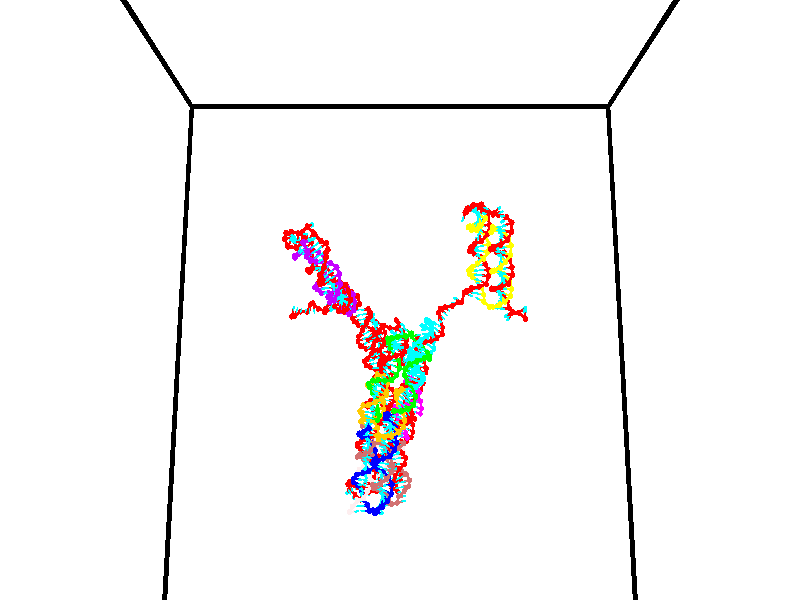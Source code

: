 // switches for output
#declare DRAW_BASES = 1; // possible values are 0, 1; only relevant for DNA ribbons
#declare DRAW_BASES_TYPE = 3; // possible values are 1, 2, 3; only relevant for DNA ribbons
#declare DRAW_FOG = 0; // set to 1 to enable fog

#include "colors.inc"

#include "transforms.inc"
background { rgb <1, 1, 1>}

#default {
   normal{
       ripples 0.25
       frequency 0.20
       turbulence 0.2
       lambda 5
   }
	finish {
		phong 0.1
		phong_size 40.
	}
}

// original window dimensions: 1024x640


// camera settings

camera {
	sky <0, 0.179814, -0.983701>
	up <0, 0.179814, -0.983701>
	right 1.6 * <1, 0, 0>
	location <35, 94.9851, 44.8844>
	look_at <35, 29.7336, 32.9568>
	direction <0, -65.2515, -11.9276>
	angle 67.0682
}


# declare cpy_camera_pos = <35, 94.9851, 44.8844>;
# if (DRAW_FOG = 1)
fog {
	fog_type 2
	up vnormalize(cpy_camera_pos)
	color rgbt<1,1,1,0.3>
	distance 1e-5
	fog_alt 3e-3
	fog_offset 56
}
# end


// LIGHTS

# declare lum = 6;
global_settings {
	ambient_light rgb lum * <0.05, 0.05, 0.05>
	max_trace_level 15
}# declare cpy_direct_light_amount = 0.25;
light_source
{	1000 * <-1, -1.16352, -0.803886>,
	rgb lum * cpy_direct_light_amount
	parallel
}

light_source
{	1000 * <1, 1.16352, 0.803886>,
	rgb lum * cpy_direct_light_amount
	parallel
}

// strand 0

// nucleotide -1

// particle -1
sphere {
	<24.101885, 34.988441, 35.328609> 0.250000
	pigment { color rgbt <1,0,0,0> }
	no_shadow
}
cylinder {
	<24.177246, 34.937279, 34.939117>,  <24.222464, 34.906582, 34.705421>, 0.100000
	pigment { color rgbt <1,0,0,0> }
	no_shadow
}
cylinder {
	<24.177246, 34.937279, 34.939117>,  <24.101885, 34.988441, 35.328609>, 0.100000
	pigment { color rgbt <1,0,0,0> }
	no_shadow
}

// particle -1
sphere {
	<24.177246, 34.937279, 34.939117> 0.100000
	pigment { color rgbt <1,0,0,0> }
	no_shadow
}
sphere {
	0, 1
	scale<0.080000,0.200000,0.300000>
	matrix <0.779400, -0.583770, 0.227484,
		-0.597529, -0.801782, -0.010295,
		0.188403, -0.127904, -0.973727,
		24.233767, 34.898907, 34.646999>
	pigment { color rgbt <0,1,1,0> }
	no_shadow
}
cylinder {
	<24.267141, 34.222565, 35.159836>,  <24.101885, 34.988441, 35.328609>, 0.130000
	pigment { color rgbt <1,0,0,0> }
	no_shadow
}

// nucleotide -1

// particle -1
sphere {
	<24.267141, 34.222565, 35.159836> 0.250000
	pigment { color rgbt <1,0,0,0> }
	no_shadow
}
cylinder {
	<24.435310, 34.469894, 34.894226>,  <24.536211, 34.618290, 34.734859>, 0.100000
	pigment { color rgbt <1,0,0,0> }
	no_shadow
}
cylinder {
	<24.435310, 34.469894, 34.894226>,  <24.267141, 34.222565, 35.159836>, 0.100000
	pigment { color rgbt <1,0,0,0> }
	no_shadow
}

// particle -1
sphere {
	<24.435310, 34.469894, 34.894226> 0.100000
	pigment { color rgbt <1,0,0,0> }
	no_shadow
}
sphere {
	0, 1
	scale<0.080000,0.200000,0.300000>
	matrix <0.899363, -0.380754, 0.214878,
		-0.119965, -0.687534, -0.716174,
		0.420422, 0.618323, -0.664020,
		24.561438, 34.655392, 34.695019>
	pigment { color rgbt <0,1,1,0> }
	no_shadow
}
cylinder {
	<24.762049, 33.747650, 34.716450>,  <24.267141, 34.222565, 35.159836>, 0.130000
	pigment { color rgbt <1,0,0,0> }
	no_shadow
}

// nucleotide -1

// particle -1
sphere {
	<24.762049, 33.747650, 34.716450> 0.250000
	pigment { color rgbt <1,0,0,0> }
	no_shadow
}
cylinder {
	<24.865841, 34.133694, 34.730518>,  <24.928116, 34.365318, 34.738960>, 0.100000
	pigment { color rgbt <1,0,0,0> }
	no_shadow
}
cylinder {
	<24.865841, 34.133694, 34.730518>,  <24.762049, 33.747650, 34.716450>, 0.100000
	pigment { color rgbt <1,0,0,0> }
	no_shadow
}

// particle -1
sphere {
	<24.865841, 34.133694, 34.730518> 0.100000
	pigment { color rgbt <1,0,0,0> }
	no_shadow
}
sphere {
	0, 1
	scale<0.080000,0.200000,0.300000>
	matrix <0.937374, -0.260455, 0.231286,
		0.232377, -0.027045, -0.972250,
		0.259482, 0.965107, 0.035173,
		24.943686, 34.423225, 34.741070>
	pigment { color rgbt <0,1,1,0> }
	no_shadow
}
cylinder {
	<25.430368, 33.682751, 34.734344>,  <24.762049, 33.747650, 34.716450>, 0.130000
	pigment { color rgbt <1,0,0,0> }
	no_shadow
}

// nucleotide -1

// particle -1
sphere {
	<25.430368, 33.682751, 34.734344> 0.250000
	pigment { color rgbt <1,0,0,0> }
	no_shadow
}
cylinder {
	<25.411394, 34.082272, 34.739109>,  <25.400009, 34.321983, 34.741966>, 0.100000
	pigment { color rgbt <1,0,0,0> }
	no_shadow
}
cylinder {
	<25.411394, 34.082272, 34.739109>,  <25.430368, 33.682751, 34.734344>, 0.100000
	pigment { color rgbt <1,0,0,0> }
	no_shadow
}

// particle -1
sphere {
	<25.411394, 34.082272, 34.739109> 0.100000
	pigment { color rgbt <1,0,0,0> }
	no_shadow
}
sphere {
	0, 1
	scale<0.080000,0.200000,0.300000>
	matrix <0.990559, 0.045502, 0.129319,
		0.128622, 0.017935, -0.991531,
		-0.047436, 0.998803, 0.011913,
		25.397163, 34.381912, 34.742683>
	pigment { color rgbt <0,1,1,0> }
	no_shadow
}
cylinder {
	<25.826586, 34.064774, 34.116642>,  <25.430368, 33.682751, 34.734344>, 0.130000
	pigment { color rgbt <1,0,0,0> }
	no_shadow
}

// nucleotide -1

// particle -1
sphere {
	<25.826586, 34.064774, 34.116642> 0.250000
	pigment { color rgbt <1,0,0,0> }
	no_shadow
}
cylinder {
	<25.810949, 34.254410, 34.468487>,  <25.801567, 34.368191, 34.679592>, 0.100000
	pigment { color rgbt <1,0,0,0> }
	no_shadow
}
cylinder {
	<25.810949, 34.254410, 34.468487>,  <25.826586, 34.064774, 34.116642>, 0.100000
	pigment { color rgbt <1,0,0,0> }
	no_shadow
}

// particle -1
sphere {
	<25.810949, 34.254410, 34.468487> 0.100000
	pigment { color rgbt <1,0,0,0> }
	no_shadow
}
sphere {
	0, 1
	scale<0.080000,0.200000,0.300000>
	matrix <0.998101, 0.060464, 0.011768,
		-0.047606, 0.878399, -0.475550,
		-0.039091, 0.474087, 0.879610,
		25.799221, 34.396637, 34.732368>
	pigment { color rgbt <0,1,1,0> }
	no_shadow
}
cylinder {
	<26.198381, 34.812901, 34.165730>,  <25.826586, 34.064774, 34.116642>, 0.130000
	pigment { color rgbt <1,0,0,0> }
	no_shadow
}

// nucleotide -1

// particle -1
sphere {
	<26.198381, 34.812901, 34.165730> 0.250000
	pigment { color rgbt <1,0,0,0> }
	no_shadow
}
cylinder {
	<26.232632, 34.569317, 34.481155>,  <26.253181, 34.423168, 34.670410>, 0.100000
	pigment { color rgbt <1,0,0,0> }
	no_shadow
}
cylinder {
	<26.232632, 34.569317, 34.481155>,  <26.198381, 34.812901, 34.165730>, 0.100000
	pigment { color rgbt <1,0,0,0> }
	no_shadow
}

// particle -1
sphere {
	<26.232632, 34.569317, 34.481155> 0.100000
	pigment { color rgbt <1,0,0,0> }
	no_shadow
}
sphere {
	0, 1
	scale<0.080000,0.200000,0.300000>
	matrix <0.983951, -0.072678, -0.162965,
		0.156551, 0.789864, 0.592964,
		0.085625, -0.608960, 0.788566,
		26.258320, 34.386627, 34.717724>
	pigment { color rgbt <0,1,1,0> }
	no_shadow
}
cylinder {
	<26.762461, 34.968044, 34.661526>,  <26.198381, 34.812901, 34.165730>, 0.130000
	pigment { color rgbt <1,0,0,0> }
	no_shadow
}

// nucleotide -1

// particle -1
sphere {
	<26.762461, 34.968044, 34.661526> 0.250000
	pigment { color rgbt <1,0,0,0> }
	no_shadow
}
cylinder {
	<26.685202, 34.576496, 34.634682>,  <26.638845, 34.341568, 34.618576>, 0.100000
	pigment { color rgbt <1,0,0,0> }
	no_shadow
}
cylinder {
	<26.685202, 34.576496, 34.634682>,  <26.762461, 34.968044, 34.661526>, 0.100000
	pigment { color rgbt <1,0,0,0> }
	no_shadow
}

// particle -1
sphere {
	<26.685202, 34.576496, 34.634682> 0.100000
	pigment { color rgbt <1,0,0,0> }
	no_shadow
}
sphere {
	0, 1
	scale<0.080000,0.200000,0.300000>
	matrix <0.895072, -0.147766, -0.420727,
		0.401920, -0.141333, 0.904702,
		-0.193147, -0.978872, -0.067113,
		26.627258, 34.282833, 34.614548>
	pigment { color rgbt <0,1,1,0> }
	no_shadow
}
cylinder {
	<27.442966, 34.523392, 34.793530>,  <26.762461, 34.968044, 34.661526>, 0.130000
	pigment { color rgbt <1,0,0,0> }
	no_shadow
}

// nucleotide -1

// particle -1
sphere {
	<27.442966, 34.523392, 34.793530> 0.250000
	pigment { color rgbt <1,0,0,0> }
	no_shadow
}
cylinder {
	<27.797939, 34.705822, 34.766808>,  <28.010923, 34.815281, 34.750774>, 0.100000
	pigment { color rgbt <1,0,0,0> }
	no_shadow
}
cylinder {
	<27.797939, 34.705822, 34.766808>,  <27.442966, 34.523392, 34.793530>, 0.100000
	pigment { color rgbt <1,0,0,0> }
	no_shadow
}

// particle -1
sphere {
	<27.797939, 34.705822, 34.766808> 0.100000
	pigment { color rgbt <1,0,0,0> }
	no_shadow
}
sphere {
	0, 1
	scale<0.080000,0.200000,0.300000>
	matrix <-0.433767, 0.777282, -0.455718,
		-0.155915, 0.433396, 0.887614,
		0.887433, 0.456071, -0.066803,
		28.064169, 34.842644, 34.746765>
	pigment { color rgbt <0,1,1,0> }
	no_shadow
}
cylinder {
	<27.465498, 35.330143, 35.035316>,  <27.442966, 34.523392, 34.793530>, 0.130000
	pigment { color rgbt <1,0,0,0> }
	no_shadow
}

// nucleotide -1

// particle -1
sphere {
	<27.465498, 35.330143, 35.035316> 0.250000
	pigment { color rgbt <1,0,0,0> }
	no_shadow
}
cylinder {
	<27.777969, 35.289841, 34.788864>,  <27.965452, 35.265659, 34.640995>, 0.100000
	pigment { color rgbt <1,0,0,0> }
	no_shadow
}
cylinder {
	<27.777969, 35.289841, 34.788864>,  <27.465498, 35.330143, 35.035316>, 0.100000
	pigment { color rgbt <1,0,0,0> }
	no_shadow
}

// particle -1
sphere {
	<27.777969, 35.289841, 34.788864> 0.100000
	pigment { color rgbt <1,0,0,0> }
	no_shadow
}
sphere {
	0, 1
	scale<0.080000,0.200000,0.300000>
	matrix <-0.419216, 0.646646, -0.637264,
		0.462624, 0.756106, 0.462906,
		0.781176, -0.100756, -0.616126,
		28.012321, 35.259613, 34.604027>
	pigment { color rgbt <0,1,1,0> }
	no_shadow
}
cylinder {
	<27.627544, 35.993183, 34.841072>,  <27.465498, 35.330143, 35.035316>, 0.130000
	pigment { color rgbt <1,0,0,0> }
	no_shadow
}

// nucleotide -1

// particle -1
sphere {
	<27.627544, 35.993183, 34.841072> 0.250000
	pigment { color rgbt <1,0,0,0> }
	no_shadow
}
cylinder {
	<27.748438, 35.740429, 34.555592>,  <27.820974, 35.588776, 34.384304>, 0.100000
	pigment { color rgbt <1,0,0,0> }
	no_shadow
}
cylinder {
	<27.748438, 35.740429, 34.555592>,  <27.627544, 35.993183, 34.841072>, 0.100000
	pigment { color rgbt <1,0,0,0> }
	no_shadow
}

// particle -1
sphere {
	<27.748438, 35.740429, 34.555592> 0.100000
	pigment { color rgbt <1,0,0,0> }
	no_shadow
}
sphere {
	0, 1
	scale<0.080000,0.200000,0.300000>
	matrix <-0.227054, 0.679446, -0.697710,
		0.925798, 0.372920, 0.061878,
		0.302233, -0.631888, -0.713703,
		27.839108, 35.550861, 34.341480>
	pigment { color rgbt <0,1,1,0> }
	no_shadow
}
cylinder {
	<28.087042, 36.379765, 34.402313>,  <27.627544, 35.993183, 34.841072>, 0.130000
	pigment { color rgbt <1,0,0,0> }
	no_shadow
}

// nucleotide -1

// particle -1
sphere {
	<28.087042, 36.379765, 34.402313> 0.250000
	pigment { color rgbt <1,0,0,0> }
	no_shadow
}
cylinder {
	<27.999115, 36.074715, 34.158974>,  <27.946360, 35.891685, 34.012970>, 0.100000
	pigment { color rgbt <1,0,0,0> }
	no_shadow
}
cylinder {
	<27.999115, 36.074715, 34.158974>,  <28.087042, 36.379765, 34.402313>, 0.100000
	pigment { color rgbt <1,0,0,0> }
	no_shadow
}

// particle -1
sphere {
	<27.999115, 36.074715, 34.158974> 0.100000
	pigment { color rgbt <1,0,0,0> }
	no_shadow
}
sphere {
	0, 1
	scale<0.080000,0.200000,0.300000>
	matrix <-0.141121, 0.641901, -0.753689,
		0.965280, -0.079823, -0.248723,
		-0.219817, -0.762621, -0.608350,
		27.933170, 35.845928, 33.976467>
	pigment { color rgbt <0,1,1,0> }
	no_shadow
}
cylinder {
	<28.292614, 36.603310, 33.793034>,  <28.087042, 36.379765, 34.402313>, 0.130000
	pigment { color rgbt <1,0,0,0> }
	no_shadow
}

// nucleotide -1

// particle -1
sphere {
	<28.292614, 36.603310, 33.793034> 0.250000
	pigment { color rgbt <1,0,0,0> }
	no_shadow
}
cylinder {
	<28.066072, 36.296978, 33.671211>,  <27.930147, 36.113178, 33.598118>, 0.100000
	pigment { color rgbt <1,0,0,0> }
	no_shadow
}
cylinder {
	<28.066072, 36.296978, 33.671211>,  <28.292614, 36.603310, 33.793034>, 0.100000
	pigment { color rgbt <1,0,0,0> }
	no_shadow
}

// particle -1
sphere {
	<28.066072, 36.296978, 33.671211> 0.100000
	pigment { color rgbt <1,0,0,0> }
	no_shadow
}
sphere {
	0, 1
	scale<0.080000,0.200000,0.300000>
	matrix <-0.170799, 0.470572, -0.865673,
		0.806269, -0.438262, -0.397313,
		-0.566355, -0.765826, -0.304552,
		27.896166, 36.067230, 33.579845>
	pigment { color rgbt <0,1,1,0> }
	no_shadow
}
cylinder {
	<28.589048, 36.389729, 33.182766>,  <28.292614, 36.603310, 33.793034>, 0.130000
	pigment { color rgbt <1,0,0,0> }
	no_shadow
}

// nucleotide -1

// particle -1
sphere {
	<28.589048, 36.389729, 33.182766> 0.250000
	pigment { color rgbt <1,0,0,0> }
	no_shadow
}
cylinder {
	<28.203657, 36.284969, 33.160446>,  <27.972422, 36.222115, 33.147057>, 0.100000
	pigment { color rgbt <1,0,0,0> }
	no_shadow
}
cylinder {
	<28.203657, 36.284969, 33.160446>,  <28.589048, 36.389729, 33.182766>, 0.100000
	pigment { color rgbt <1,0,0,0> }
	no_shadow
}

// particle -1
sphere {
	<28.203657, 36.284969, 33.160446> 0.100000
	pigment { color rgbt <1,0,0,0> }
	no_shadow
}
sphere {
	0, 1
	scale<0.080000,0.200000,0.300000>
	matrix <-0.079454, 0.478582, -0.874440,
		0.255720, -0.838073, -0.481914,
		-0.963481, -0.261902, -0.055795,
		27.914614, 36.206398, 33.143707>
	pigment { color rgbt <0,1,1,0> }
	no_shadow
}
cylinder {
	<28.424990, 36.215244, 32.439384>,  <28.589048, 36.389729, 33.182766>, 0.130000
	pigment { color rgbt <1,0,0,0> }
	no_shadow
}

// nucleotide -1

// particle -1
sphere {
	<28.424990, 36.215244, 32.439384> 0.250000
	pigment { color rgbt <1,0,0,0> }
	no_shadow
}
cylinder {
	<28.064861, 36.287140, 32.597939>,  <27.848783, 36.330276, 32.693069>, 0.100000
	pigment { color rgbt <1,0,0,0> }
	no_shadow
}
cylinder {
	<28.064861, 36.287140, 32.597939>,  <28.424990, 36.215244, 32.439384>, 0.100000
	pigment { color rgbt <1,0,0,0> }
	no_shadow
}

// particle -1
sphere {
	<28.064861, 36.287140, 32.597939> 0.100000
	pigment { color rgbt <1,0,0,0> }
	no_shadow
}
sphere {
	0, 1
	scale<0.080000,0.200000,0.300000>
	matrix <-0.254132, 0.522263, -0.814039,
		-0.353326, -0.833629, -0.424527,
		-0.900321, 0.179735, 0.396381,
		27.794765, 36.341061, 32.716854>
	pigment { color rgbt <0,1,1,0> }
	no_shadow
}
cylinder {
	<28.135889, 36.181583, 31.835484>,  <28.424990, 36.215244, 32.439384>, 0.130000
	pigment { color rgbt <1,0,0,0> }
	no_shadow
}

// nucleotide -1

// particle -1
sphere {
	<28.135889, 36.181583, 31.835484> 0.250000
	pigment { color rgbt <1,0,0,0> }
	no_shadow
}
cylinder {
	<27.867384, 36.345600, 32.082470>,  <27.706280, 36.444012, 32.230663>, 0.100000
	pigment { color rgbt <1,0,0,0> }
	no_shadow
}
cylinder {
	<27.867384, 36.345600, 32.082470>,  <28.135889, 36.181583, 31.835484>, 0.100000
	pigment { color rgbt <1,0,0,0> }
	no_shadow
}

// particle -1
sphere {
	<27.867384, 36.345600, 32.082470> 0.100000
	pigment { color rgbt <1,0,0,0> }
	no_shadow
}
sphere {
	0, 1
	scale<0.080000,0.200000,0.300000>
	matrix <-0.417649, 0.478973, -0.772110,
		-0.612350, -0.776175, -0.150263,
		-0.671265, 0.410044, 0.617468,
		27.666004, 36.468613, 32.267712>
	pigment { color rgbt <0,1,1,0> }
	no_shadow
}
cylinder {
	<27.503439, 36.417358, 31.387505>,  <28.135889, 36.181583, 31.835484>, 0.130000
	pigment { color rgbt <1,0,0,0> }
	no_shadow
}

// nucleotide -1

// particle -1
sphere {
	<27.503439, 36.417358, 31.387505> 0.250000
	pigment { color rgbt <1,0,0,0> }
	no_shadow
}
cylinder {
	<27.426764, 36.620411, 31.723497>,  <27.380758, 36.742241, 31.925093>, 0.100000
	pigment { color rgbt <1,0,0,0> }
	no_shadow
}
cylinder {
	<27.426764, 36.620411, 31.723497>,  <27.503439, 36.417358, 31.387505>, 0.100000
	pigment { color rgbt <1,0,0,0> }
	no_shadow
}

// particle -1
sphere {
	<27.426764, 36.620411, 31.723497> 0.100000
	pigment { color rgbt <1,0,0,0> }
	no_shadow
}
sphere {
	0, 1
	scale<0.080000,0.200000,0.300000>
	matrix <-0.495146, 0.688934, -0.529339,
		-0.847400, -0.517381, 0.119291,
		-0.191687, 0.507628, 0.839982,
		27.369257, 36.772701, 31.975492>
	pigment { color rgbt <0,1,1,0> }
	no_shadow
}
cylinder {
	<26.755066, 36.557671, 31.534904>,  <27.503439, 36.417358, 31.387505>, 0.130000
	pigment { color rgbt <1,0,0,0> }
	no_shadow
}

// nucleotide -1

// particle -1
sphere {
	<26.755066, 36.557671, 31.534904> 0.250000
	pigment { color rgbt <1,0,0,0> }
	no_shadow
}
cylinder {
	<26.961098, 36.853134, 31.708834>,  <27.084717, 37.030415, 31.813192>, 0.100000
	pigment { color rgbt <1,0,0,0> }
	no_shadow
}
cylinder {
	<26.961098, 36.853134, 31.708834>,  <26.755066, 36.557671, 31.534904>, 0.100000
	pigment { color rgbt <1,0,0,0> }
	no_shadow
}

// particle -1
sphere {
	<26.961098, 36.853134, 31.708834> 0.100000
	pigment { color rgbt <1,0,0,0> }
	no_shadow
}
sphere {
	0, 1
	scale<0.080000,0.200000,0.300000>
	matrix <-0.637787, 0.669202, -0.381308,
		-0.572643, -0.080922, 0.815801,
		0.515080, 0.738661, 0.434825,
		27.115622, 37.074734, 31.839281>
	pigment { color rgbt <0,1,1,0> }
	no_shadow
}
cylinder {
	<26.235043, 37.025608, 31.818829>,  <26.755066, 36.557671, 31.534904>, 0.130000
	pigment { color rgbt <1,0,0,0> }
	no_shadow
}

// nucleotide -1

// particle -1
sphere {
	<26.235043, 37.025608, 31.818829> 0.250000
	pigment { color rgbt <1,0,0,0> }
	no_shadow
}
cylinder {
	<26.563976, 37.251595, 31.791765>,  <26.761337, 37.387188, 31.775526>, 0.100000
	pigment { color rgbt <1,0,0,0> }
	no_shadow
}
cylinder {
	<26.563976, 37.251595, 31.791765>,  <26.235043, 37.025608, 31.818829>, 0.100000
	pigment { color rgbt <1,0,0,0> }
	no_shadow
}

// particle -1
sphere {
	<26.563976, 37.251595, 31.791765> 0.100000
	pigment { color rgbt <1,0,0,0> }
	no_shadow
}
sphere {
	0, 1
	scale<0.080000,0.200000,0.300000>
	matrix <-0.534285, 0.725780, -0.433340,
		-0.195717, 0.392500, 0.898687,
		0.822335, 0.564967, -0.067660,
		26.810677, 37.421085, 31.771467>
	pigment { color rgbt <0,1,1,0> }
	no_shadow
}
cylinder {
	<25.996025, 37.749538, 31.951988>,  <26.235043, 37.025608, 31.818829>, 0.130000
	pigment { color rgbt <1,0,0,0> }
	no_shadow
}

// nucleotide -1

// particle -1
sphere {
	<25.996025, 37.749538, 31.951988> 0.250000
	pigment { color rgbt <1,0,0,0> }
	no_shadow
}
cylinder {
	<26.347834, 37.787415, 31.765450>,  <26.558918, 37.810139, 31.653526>, 0.100000
	pigment { color rgbt <1,0,0,0> }
	no_shadow
}
cylinder {
	<26.347834, 37.787415, 31.765450>,  <25.996025, 37.749538, 31.951988>, 0.100000
	pigment { color rgbt <1,0,0,0> }
	no_shadow
}

// particle -1
sphere {
	<26.347834, 37.787415, 31.765450> 0.100000
	pigment { color rgbt <1,0,0,0> }
	no_shadow
}
sphere {
	0, 1
	scale<0.080000,0.200000,0.300000>
	matrix <-0.320633, 0.842060, -0.433739,
		0.351621, 0.531009, 0.770968,
		0.879521, 0.094686, -0.466345,
		26.611691, 37.815819, 31.625546>
	pigment { color rgbt <0,1,1,0> }
	no_shadow
}
cylinder {
	<26.313423, 38.336964, 32.276741>,  <25.996025, 37.749538, 31.951988>, 0.130000
	pigment { color rgbt <1,0,0,0> }
	no_shadow
}

// nucleotide -1

// particle -1
sphere {
	<26.313423, 38.336964, 32.276741> 0.250000
	pigment { color rgbt <1,0,0,0> }
	no_shadow
}
cylinder {
	<26.455914, 38.264610, 31.910053>,  <26.541409, 38.221199, 31.690039>, 0.100000
	pigment { color rgbt <1,0,0,0> }
	no_shadow
}
cylinder {
	<26.455914, 38.264610, 31.910053>,  <26.313423, 38.336964, 32.276741>, 0.100000
	pigment { color rgbt <1,0,0,0> }
	no_shadow
}

// particle -1
sphere {
	<26.455914, 38.264610, 31.910053> 0.100000
	pigment { color rgbt <1,0,0,0> }
	no_shadow
}
sphere {
	0, 1
	scale<0.080000,0.200000,0.300000>
	matrix <-0.321274, 0.897558, -0.301947,
		0.877431, 0.402081, 0.261620,
		0.356227, -0.180886, -0.916724,
		26.562782, 38.210346, 31.635036>
	pigment { color rgbt <0,1,1,0> }
	no_shadow
}
cylinder {
	<26.691385, 38.916538, 32.047707>,  <26.313423, 38.336964, 32.276741>, 0.130000
	pigment { color rgbt <1,0,0,0> }
	no_shadow
}

// nucleotide -1

// particle -1
sphere {
	<26.691385, 38.916538, 32.047707> 0.250000
	pigment { color rgbt <1,0,0,0> }
	no_shadow
}
cylinder {
	<26.599623, 38.748596, 31.696457>,  <26.544565, 38.647831, 31.485708>, 0.100000
	pigment { color rgbt <1,0,0,0> }
	no_shadow
}
cylinder {
	<26.599623, 38.748596, 31.696457>,  <26.691385, 38.916538, 32.047707>, 0.100000
	pigment { color rgbt <1,0,0,0> }
	no_shadow
}

// particle -1
sphere {
	<26.599623, 38.748596, 31.696457> 0.100000
	pigment { color rgbt <1,0,0,0> }
	no_shadow
}
sphere {
	0, 1
	scale<0.080000,0.200000,0.300000>
	matrix <-0.355768, 0.875924, -0.325862,
		0.905981, 0.237653, -0.350313,
		-0.229405, -0.419855, -0.878120,
		26.530800, 38.622639, 31.433022>
	pigment { color rgbt <0,1,1,0> }
	no_shadow
}
cylinder {
	<26.787109, 39.483292, 31.499954>,  <26.691385, 38.916538, 32.047707>, 0.130000
	pigment { color rgbt <1,0,0,0> }
	no_shadow
}

// nucleotide -1

// particle -1
sphere {
	<26.787109, 39.483292, 31.499954> 0.250000
	pigment { color rgbt <1,0,0,0> }
	no_shadow
}
cylinder {
	<26.592411, 39.226013, 31.263521>,  <26.475592, 39.071648, 31.121660>, 0.100000
	pigment { color rgbt <1,0,0,0> }
	no_shadow
}
cylinder {
	<26.592411, 39.226013, 31.263521>,  <26.787109, 39.483292, 31.499954>, 0.100000
	pigment { color rgbt <1,0,0,0> }
	no_shadow
}

// particle -1
sphere {
	<26.592411, 39.226013, 31.263521> 0.100000
	pigment { color rgbt <1,0,0,0> }
	no_shadow
}
sphere {
	0, 1
	scale<0.080000,0.200000,0.300000>
	matrix <-0.425578, 0.765521, -0.482557,
		0.762869, 0.016674, -0.646338,
		-0.486739, -0.643195, -0.591088,
		26.446388, 39.033054, 31.086195>
	pigment { color rgbt <0,1,1,0> }
	no_shadow
}
cylinder {
	<26.807882, 39.864014, 30.877398>,  <26.787109, 39.483292, 31.499954>, 0.130000
	pigment { color rgbt <1,0,0,0> }
	no_shadow
}

// nucleotide -1

// particle -1
sphere {
	<26.807882, 39.864014, 30.877398> 0.250000
	pigment { color rgbt <1,0,0,0> }
	no_shadow
}
cylinder {
	<26.517776, 39.589073, 30.861731>,  <26.343712, 39.424107, 30.852329>, 0.100000
	pigment { color rgbt <1,0,0,0> }
	no_shadow
}
cylinder {
	<26.517776, 39.589073, 30.861731>,  <26.807882, 39.864014, 30.877398>, 0.100000
	pigment { color rgbt <1,0,0,0> }
	no_shadow
}

// particle -1
sphere {
	<26.517776, 39.589073, 30.861731> 0.100000
	pigment { color rgbt <1,0,0,0> }
	no_shadow
}
sphere {
	0, 1
	scale<0.080000,0.200000,0.300000>
	matrix <-0.624635, 0.680879, -0.382406,
		0.289517, -0.252880, -0.923164,
		-0.725266, -0.687353, -0.039168,
		26.300198, 39.382866, 30.849979>
	pigment { color rgbt <0,1,1,0> }
	no_shadow
}
cylinder {
	<26.627319, 39.701099, 30.176912>,  <26.807882, 39.864014, 30.877398>, 0.130000
	pigment { color rgbt <1,0,0,0> }
	no_shadow
}

// nucleotide -1

// particle -1
sphere {
	<26.627319, 39.701099, 30.176912> 0.250000
	pigment { color rgbt <1,0,0,0> }
	no_shadow
}
cylinder {
	<26.309937, 39.602093, 30.399321>,  <26.119507, 39.542690, 30.532766>, 0.100000
	pigment { color rgbt <1,0,0,0> }
	no_shadow
}
cylinder {
	<26.309937, 39.602093, 30.399321>,  <26.627319, 39.701099, 30.176912>, 0.100000
	pigment { color rgbt <1,0,0,0> }
	no_shadow
}

// particle -1
sphere {
	<26.309937, 39.602093, 30.399321> 0.100000
	pigment { color rgbt <1,0,0,0> }
	no_shadow
}
sphere {
	0, 1
	scale<0.080000,0.200000,0.300000>
	matrix <-0.560453, 0.653358, -0.508936,
		-0.237311, -0.715443, -0.657133,
		-0.793458, -0.247517, 0.556022,
		26.071899, 39.527836, 30.566128>
	pigment { color rgbt <0,1,1,0> }
	no_shadow
}
cylinder {
	<26.056265, 39.479939, 29.720835>,  <26.627319, 39.701099, 30.176912>, 0.130000
	pigment { color rgbt <1,0,0,0> }
	no_shadow
}

// nucleotide -1

// particle -1
sphere {
	<26.056265, 39.479939, 29.720835> 0.250000
	pigment { color rgbt <1,0,0,0> }
	no_shadow
}
cylinder {
	<25.895081, 39.600422, 30.066528>,  <25.798370, 39.672710, 30.273945>, 0.100000
	pigment { color rgbt <1,0,0,0> }
	no_shadow
}
cylinder {
	<25.895081, 39.600422, 30.066528>,  <26.056265, 39.479939, 29.720835>, 0.100000
	pigment { color rgbt <1,0,0,0> }
	no_shadow
}

// particle -1
sphere {
	<25.895081, 39.600422, 30.066528> 0.100000
	pigment { color rgbt <1,0,0,0> }
	no_shadow
}
sphere {
	0, 1
	scale<0.080000,0.200000,0.300000>
	matrix <-0.566820, 0.659260, -0.494055,
		-0.718567, -0.688949, -0.094926,
		-0.402960, 0.301206, 0.864233,
		25.774193, 39.690784, 30.325798>
	pigment { color rgbt <0,1,1,0> }
	no_shadow
}
cylinder {
	<25.370413, 39.871449, 29.468285>,  <26.056265, 39.479939, 29.720835>, 0.130000
	pigment { color rgbt <1,0,0,0> }
	no_shadow
}

// nucleotide -1

// particle -1
sphere {
	<25.370413, 39.871449, 29.468285> 0.250000
	pigment { color rgbt <1,0,0,0> }
	no_shadow
}
cylinder {
	<25.431643, 40.009537, 29.838667>,  <25.468380, 40.092388, 30.060896>, 0.100000
	pigment { color rgbt <1,0,0,0> }
	no_shadow
}
cylinder {
	<25.431643, 40.009537, 29.838667>,  <25.370413, 39.871449, 29.468285>, 0.100000
	pigment { color rgbt <1,0,0,0> }
	no_shadow
}

// particle -1
sphere {
	<25.431643, 40.009537, 29.838667> 0.100000
	pigment { color rgbt <1,0,0,0> }
	no_shadow
}
sphere {
	0, 1
	scale<0.080000,0.200000,0.300000>
	matrix <-0.383496, 0.884317, -0.266296,
		-0.910768, -0.314337, 0.267757,
		0.153075, 0.345218, 0.925955,
		25.477566, 40.113102, 30.116453>
	pigment { color rgbt <0,1,1,0> }
	no_shadow
}
cylinder {
	<24.826963, 40.398148, 29.515167>,  <25.370413, 39.871449, 29.468285>, 0.130000
	pigment { color rgbt <1,0,0,0> }
	no_shadow
}

// nucleotide -1

// particle -1
sphere {
	<24.826963, 40.398148, 29.515167> 0.250000
	pigment { color rgbt <1,0,0,0> }
	no_shadow
}
cylinder {
	<25.031649, 40.441536, 29.856081>,  <25.154459, 40.467571, 30.060629>, 0.100000
	pigment { color rgbt <1,0,0,0> }
	no_shadow
}
cylinder {
	<25.031649, 40.441536, 29.856081>,  <24.826963, 40.398148, 29.515167>, 0.100000
	pigment { color rgbt <1,0,0,0> }
	no_shadow
}

// particle -1
sphere {
	<25.031649, 40.441536, 29.856081> 0.100000
	pigment { color rgbt <1,0,0,0> }
	no_shadow
}
sphere {
	0, 1
	scale<0.080000,0.200000,0.300000>
	matrix <-0.143686, 0.988831, -0.039585,
		-0.847057, -0.102205, 0.521583,
		0.511711, 0.108475, 0.852282,
		25.185162, 40.474079, 30.111765>
	pigment { color rgbt <0,1,1,0> }
	no_shadow
}
cylinder {
	<24.462263, 40.990658, 29.765574>,  <24.826963, 40.398148, 29.515167>, 0.130000
	pigment { color rgbt <1,0,0,0> }
	no_shadow
}

// nucleotide -1

// particle -1
sphere {
	<24.462263, 40.990658, 29.765574> 0.250000
	pigment { color rgbt <1,0,0,0> }
	no_shadow
}
cylinder {
	<24.817652, 40.952209, 29.945074>,  <25.030886, 40.929138, 30.052774>, 0.100000
	pigment { color rgbt <1,0,0,0> }
	no_shadow
}
cylinder {
	<24.817652, 40.952209, 29.945074>,  <24.462263, 40.990658, 29.765574>, 0.100000
	pigment { color rgbt <1,0,0,0> }
	no_shadow
}

// particle -1
sphere {
	<24.817652, 40.952209, 29.945074> 0.100000
	pigment { color rgbt <1,0,0,0> }
	no_shadow
}
sphere {
	0, 1
	scale<0.080000,0.200000,0.300000>
	matrix <0.025637, 0.986687, 0.160595,
		-0.458216, -0.131179, 0.879107,
		0.888471, -0.096125, 0.448753,
		25.084192, 40.923370, 30.079700>
	pigment { color rgbt <0,1,1,0> }
	no_shadow
}
cylinder {
	<24.465971, 41.513645, 30.381519>,  <24.462263, 40.990658, 29.765574>, 0.130000
	pigment { color rgbt <1,0,0,0> }
	no_shadow
}

// nucleotide -1

// particle -1
sphere {
	<24.465971, 41.513645, 30.381519> 0.250000
	pigment { color rgbt <1,0,0,0> }
	no_shadow
}
cylinder {
	<24.839418, 41.418308, 30.274527>,  <25.063486, 41.361107, 30.210331>, 0.100000
	pigment { color rgbt <1,0,0,0> }
	no_shadow
}
cylinder {
	<24.839418, 41.418308, 30.274527>,  <24.465971, 41.513645, 30.381519>, 0.100000
	pigment { color rgbt <1,0,0,0> }
	no_shadow
}

// particle -1
sphere {
	<24.839418, 41.418308, 30.274527> 0.100000
	pigment { color rgbt <1,0,0,0> }
	no_shadow
}
sphere {
	0, 1
	scale<0.080000,0.200000,0.300000>
	matrix <0.285493, 0.946003, 0.153531,
		0.216447, -0.219704, 0.951252,
		0.933619, -0.238345, -0.267483,
		25.119505, 41.346806, 30.194283>
	pigment { color rgbt <0,1,1,0> }
	no_shadow
}
cylinder {
	<24.785681, 41.633373, 31.008890>,  <24.465971, 41.513645, 30.381519>, 0.130000
	pigment { color rgbt <1,0,0,0> }
	no_shadow
}

// nucleotide -1

// particle -1
sphere {
	<24.785681, 41.633373, 31.008890> 0.250000
	pigment { color rgbt <1,0,0,0> }
	no_shadow
}
cylinder {
	<24.993999, 41.675671, 30.670048>,  <25.118990, 41.701050, 30.466742>, 0.100000
	pigment { color rgbt <1,0,0,0> }
	no_shadow
}
cylinder {
	<24.993999, 41.675671, 30.670048>,  <24.785681, 41.633373, 31.008890>, 0.100000
	pigment { color rgbt <1,0,0,0> }
	no_shadow
}

// particle -1
sphere {
	<24.993999, 41.675671, 30.670048> 0.100000
	pigment { color rgbt <1,0,0,0> }
	no_shadow
}
sphere {
	0, 1
	scale<0.080000,0.200000,0.300000>
	matrix <0.297257, 0.907737, 0.296061,
		0.800255, -0.405996, 0.441315,
		0.520797, 0.105741, -0.847106,
		25.150238, 41.707394, 30.415916>
	pigment { color rgbt <0,1,1,0> }
	no_shadow
}
cylinder {
	<25.587482, 41.708488, 31.123224>,  <24.785681, 41.633373, 31.008890>, 0.130000
	pigment { color rgbt <1,0,0,0> }
	no_shadow
}

// nucleotide -1

// particle -1
sphere {
	<25.587482, 41.708488, 31.123224> 0.250000
	pigment { color rgbt <1,0,0,0> }
	no_shadow
}
cylinder {
	<25.402361, 41.873329, 30.809284>,  <25.291288, 41.972233, 30.620920>, 0.100000
	pigment { color rgbt <1,0,0,0> }
	no_shadow
}
cylinder {
	<25.402361, 41.873329, 30.809284>,  <25.587482, 41.708488, 31.123224>, 0.100000
	pigment { color rgbt <1,0,0,0> }
	no_shadow
}

// particle -1
sphere {
	<25.402361, 41.873329, 30.809284> 0.100000
	pigment { color rgbt <1,0,0,0> }
	no_shadow
}
sphere {
	0, 1
	scale<0.080000,0.200000,0.300000>
	matrix <0.462825, 0.867448, 0.182554,
		0.756046, -0.278762, -0.592187,
		-0.462803, 0.412098, -0.784849,
		25.263519, 41.996960, 30.573830>
	pigment { color rgbt <0,1,1,0> }
	no_shadow
}
cylinder {
	<26.169584, 42.024727, 30.807600>,  <25.587482, 41.708488, 31.123224>, 0.130000
	pigment { color rgbt <1,0,0,0> }
	no_shadow
}

// nucleotide -1

// particle -1
sphere {
	<26.169584, 42.024727, 30.807600> 0.250000
	pigment { color rgbt <1,0,0,0> }
	no_shadow
}
cylinder {
	<25.799433, 42.174206, 30.782217>,  <25.577343, 42.263893, 30.766987>, 0.100000
	pigment { color rgbt <1,0,0,0> }
	no_shadow
}
cylinder {
	<25.799433, 42.174206, 30.782217>,  <26.169584, 42.024727, 30.807600>, 0.100000
	pigment { color rgbt <1,0,0,0> }
	no_shadow
}

// particle -1
sphere {
	<25.799433, 42.174206, 30.782217> 0.100000
	pigment { color rgbt <1,0,0,0> }
	no_shadow
}
sphere {
	0, 1
	scale<0.080000,0.200000,0.300000>
	matrix <0.286463, 0.799110, 0.528547,
		0.248225, 0.470928, -0.846529,
		-0.925377, 0.373698, -0.063455,
		25.521820, 42.286316, 30.763180>
	pigment { color rgbt <0,1,1,0> }
	no_shadow
}
cylinder {
	<26.090096, 42.032570, 30.023842>,  <26.169584, 42.024727, 30.807600>, 0.130000
	pigment { color rgbt <1,0,0,0> }
	no_shadow
}

// nucleotide -1

// particle -1
sphere {
	<26.090096, 42.032570, 30.023842> 0.250000
	pigment { color rgbt <1,0,0,0> }
	no_shadow
}
cylinder {
	<26.344786, 42.303551, 30.171158>,  <26.497599, 42.466141, 30.259546>, 0.100000
	pigment { color rgbt <1,0,0,0> }
	no_shadow
}
cylinder {
	<26.344786, 42.303551, 30.171158>,  <26.090096, 42.032570, 30.023842>, 0.100000
	pigment { color rgbt <1,0,0,0> }
	no_shadow
}

// particle -1
sphere {
	<26.344786, 42.303551, 30.171158> 0.100000
	pigment { color rgbt <1,0,0,0> }
	no_shadow
}
sphere {
	0, 1
	scale<0.080000,0.200000,0.300000>
	matrix <0.018845, 0.463804, -0.885737,
		-0.770862, 0.570910, 0.282549,
		0.636724, 0.677456, 0.368288,
		26.535803, 42.506786, 30.281645>
	pigment { color rgbt <0,1,1,0> }
	no_shadow
}
cylinder {
	<26.516317, 41.605427, 29.431168>,  <26.090096, 42.032570, 30.023842>, 0.130000
	pigment { color rgbt <1,0,0,0> }
	no_shadow
}

// nucleotide -1

// particle -1
sphere {
	<26.516317, 41.605427, 29.431168> 0.250000
	pigment { color rgbt <1,0,0,0> }
	no_shadow
}
cylinder {
	<26.704046, 41.291939, 29.268433>,  <26.816683, 41.103848, 29.170792>, 0.100000
	pigment { color rgbt <1,0,0,0> }
	no_shadow
}
cylinder {
	<26.704046, 41.291939, 29.268433>,  <26.516317, 41.605427, 29.431168>, 0.100000
	pigment { color rgbt <1,0,0,0> }
	no_shadow
}

// particle -1
sphere {
	<26.704046, 41.291939, 29.268433> 0.100000
	pigment { color rgbt <1,0,0,0> }
	no_shadow
}
sphere {
	0, 1
	scale<0.080000,0.200000,0.300000>
	matrix <0.875284, 0.473768, 0.097062,
		0.116678, -0.401652, 0.908329,
		0.469322, -0.783721, -0.406838,
		26.844843, 41.056824, 29.146381>
	pigment { color rgbt <0,1,1,0> }
	no_shadow
}
cylinder {
	<27.063526, 41.556767, 29.895546>,  <26.516317, 41.605427, 29.431168>, 0.130000
	pigment { color rgbt <1,0,0,0> }
	no_shadow
}

// nucleotide -1

// particle -1
sphere {
	<27.063526, 41.556767, 29.895546> 0.250000
	pigment { color rgbt <1,0,0,0> }
	no_shadow
}
cylinder {
	<26.889175, 41.683025, 30.232681>,  <26.784565, 41.758781, 30.434963>, 0.100000
	pigment { color rgbt <1,0,0,0> }
	no_shadow
}
cylinder {
	<26.889175, 41.683025, 30.232681>,  <27.063526, 41.556767, 29.895546>, 0.100000
	pigment { color rgbt <1,0,0,0> }
	no_shadow
}

// particle -1
sphere {
	<26.889175, 41.683025, 30.232681> 0.100000
	pigment { color rgbt <1,0,0,0> }
	no_shadow
}
sphere {
	0, 1
	scale<0.080000,0.200000,0.300000>
	matrix <-0.157716, 0.895200, -0.416824,
		-0.886079, -0.314613, -0.340415,
		-0.435877, 0.315650, 0.842838,
		26.758411, 41.777721, 30.485533>
	pigment { color rgbt <0,1,1,0> }
	no_shadow
}
cylinder {
	<27.289936, 42.179218, 30.225128>,  <27.063526, 41.556767, 29.895546>, 0.130000
	pigment { color rgbt <1,0,0,0> }
	no_shadow
}

// nucleotide -1

// particle -1
sphere {
	<27.289936, 42.179218, 30.225128> 0.250000
	pigment { color rgbt <1,0,0,0> }
	no_shadow
}
cylinder {
	<27.281940, 42.478508, 30.490387>,  <27.277143, 42.658081, 30.649542>, 0.100000
	pigment { color rgbt <1,0,0,0> }
	no_shadow
}
cylinder {
	<27.281940, 42.478508, 30.490387>,  <27.289936, 42.179218, 30.225128>, 0.100000
	pigment { color rgbt <1,0,0,0> }
	no_shadow
}

// particle -1
sphere {
	<27.281940, 42.478508, 30.490387> 0.100000
	pigment { color rgbt <1,0,0,0> }
	no_shadow
}
sphere {
	0, 1
	scale<0.080000,0.200000,0.300000>
	matrix <0.371011, -0.610372, 0.699855,
		0.928413, 0.260024, -0.265398,
		-0.019987, 0.748221, 0.663149,
		27.275944, 42.702972, 30.689331>
	pigment { color rgbt <0,1,1,0> }
	no_shadow
}
cylinder {
	<27.822493, 41.899265, 30.647358>,  <27.289936, 42.179218, 30.225128>, 0.130000
	pigment { color rgbt <1,0,0,0> }
	no_shadow
}

// nucleotide -1

// particle -1
sphere {
	<27.822493, 41.899265, 30.647358> 0.250000
	pigment { color rgbt <1,0,0,0> }
	no_shadow
}
cylinder {
	<27.666744, 42.204075, 30.854321>,  <27.573296, 42.386959, 30.978498>, 0.100000
	pigment { color rgbt <1,0,0,0> }
	no_shadow
}
cylinder {
	<27.666744, 42.204075, 30.854321>,  <27.822493, 41.899265, 30.647358>, 0.100000
	pigment { color rgbt <1,0,0,0> }
	no_shadow
}

// particle -1
sphere {
	<27.666744, 42.204075, 30.854321> 0.100000
	pigment { color rgbt <1,0,0,0> }
	no_shadow
}
sphere {
	0, 1
	scale<0.080000,0.200000,0.300000>
	matrix <0.601430, -0.215117, 0.769420,
		0.697620, 0.610773, -0.374545,
		-0.389370, 0.762025, 0.517406,
		27.549932, 42.432682, 31.009542>
	pigment { color rgbt <0,1,1,0> }
	no_shadow
}
cylinder {
	<28.375124, 42.395378, 30.950201>,  <27.822493, 41.899265, 30.647358>, 0.130000
	pigment { color rgbt <1,0,0,0> }
	no_shadow
}

// nucleotide -1

// particle -1
sphere {
	<28.375124, 42.395378, 30.950201> 0.250000
	pigment { color rgbt <1,0,0,0> }
	no_shadow
}
cylinder {
	<28.039261, 42.380016, 31.166904>,  <27.837744, 42.370800, 31.296926>, 0.100000
	pigment { color rgbt <1,0,0,0> }
	no_shadow
}
cylinder {
	<28.039261, 42.380016, 31.166904>,  <28.375124, 42.395378, 30.950201>, 0.100000
	pigment { color rgbt <1,0,0,0> }
	no_shadow
}

// particle -1
sphere {
	<28.039261, 42.380016, 31.166904> 0.100000
	pigment { color rgbt <1,0,0,0> }
	no_shadow
}
sphere {
	0, 1
	scale<0.080000,0.200000,0.300000>
	matrix <0.542559, -0.104478, 0.833495,
		0.024594, 0.993786, 0.108561,
		-0.839658, -0.038401, 0.541757,
		27.787363, 42.368496, 31.329432>
	pigment { color rgbt <0,1,1,0> }
	no_shadow
}
cylinder {
	<28.563185, 42.752487, 31.536472>,  <28.375124, 42.395378, 30.950201>, 0.130000
	pigment { color rgbt <1,0,0,0> }
	no_shadow
}

// nucleotide -1

// particle -1
sphere {
	<28.563185, 42.752487, 31.536472> 0.250000
	pigment { color rgbt <1,0,0,0> }
	no_shadow
}
cylinder {
	<28.239326, 42.567787, 31.681391>,  <28.045012, 42.456966, 31.768343>, 0.100000
	pigment { color rgbt <1,0,0,0> }
	no_shadow
}
cylinder {
	<28.239326, 42.567787, 31.681391>,  <28.563185, 42.752487, 31.536472>, 0.100000
	pigment { color rgbt <1,0,0,0> }
	no_shadow
}

// particle -1
sphere {
	<28.239326, 42.567787, 31.681391> 0.100000
	pigment { color rgbt <1,0,0,0> }
	no_shadow
}
sphere {
	0, 1
	scale<0.080000,0.200000,0.300000>
	matrix <0.489663, -0.191100, 0.850712,
		-0.323585, 0.866177, 0.380827,
		-0.809644, -0.461755, 0.362298,
		27.996433, 42.429260, 31.790079>
	pigment { color rgbt <0,1,1,0> }
	no_shadow
}
cylinder {
	<28.480013, 43.052608, 32.168652>,  <28.563185, 42.752487, 31.536472>, 0.130000
	pigment { color rgbt <1,0,0,0> }
	no_shadow
}

// nucleotide -1

// particle -1
sphere {
	<28.480013, 43.052608, 32.168652> 0.250000
	pigment { color rgbt <1,0,0,0> }
	no_shadow
}
cylinder {
	<28.254961, 42.722767, 32.192253>,  <28.119930, 42.524864, 32.206413>, 0.100000
	pigment { color rgbt <1,0,0,0> }
	no_shadow
}
cylinder {
	<28.254961, 42.722767, 32.192253>,  <28.480013, 43.052608, 32.168652>, 0.100000
	pigment { color rgbt <1,0,0,0> }
	no_shadow
}

// particle -1
sphere {
	<28.254961, 42.722767, 32.192253> 0.100000
	pigment { color rgbt <1,0,0,0> }
	no_shadow
}
sphere {
	0, 1
	scale<0.080000,0.200000,0.300000>
	matrix <0.427212, -0.228903, 0.874696,
		-0.707770, 0.517336, 0.481067,
		-0.562630, -0.824601, 0.059001,
		28.086172, 42.475388, 32.209953>
	pigment { color rgbt <0,1,1,0> }
	no_shadow
}
cylinder {
	<28.279819, 42.923031, 32.920540>,  <28.480013, 43.052608, 32.168652>, 0.130000
	pigment { color rgbt <1,0,0,0> }
	no_shadow
}

// nucleotide -1

// particle -1
sphere {
	<28.279819, 42.923031, 32.920540> 0.250000
	pigment { color rgbt <1,0,0,0> }
	no_shadow
}
cylinder {
	<28.210848, 42.568542, 32.748550>,  <28.169464, 42.355850, 32.645355>, 0.100000
	pigment { color rgbt <1,0,0,0> }
	no_shadow
}
cylinder {
	<28.210848, 42.568542, 32.748550>,  <28.279819, 42.923031, 32.920540>, 0.100000
	pigment { color rgbt <1,0,0,0> }
	no_shadow
}

// particle -1
sphere {
	<28.210848, 42.568542, 32.748550> 0.100000
	pigment { color rgbt <1,0,0,0> }
	no_shadow
}
sphere {
	0, 1
	scale<0.080000,0.200000,0.300000>
	matrix <0.394350, -0.462110, 0.794319,
		-0.902639, -0.032597, 0.429163,
		-0.172428, -0.886224, -0.429973,
		28.159119, 42.302677, 32.619560>
	pigment { color rgbt <0,1,1,0> }
	no_shadow
}
cylinder {
	<27.886799, 42.508301, 33.410778>,  <28.279819, 42.923031, 32.920540>, 0.130000
	pigment { color rgbt <1,0,0,0> }
	no_shadow
}

// nucleotide -1

// particle -1
sphere {
	<27.886799, 42.508301, 33.410778> 0.250000
	pigment { color rgbt <1,0,0,0> }
	no_shadow
}
cylinder {
	<28.090553, 42.258316, 33.174152>,  <28.212807, 42.108326, 33.032177>, 0.100000
	pigment { color rgbt <1,0,0,0> }
	no_shadow
}
cylinder {
	<28.090553, 42.258316, 33.174152>,  <27.886799, 42.508301, 33.410778>, 0.100000
	pigment { color rgbt <1,0,0,0> }
	no_shadow
}

// particle -1
sphere {
	<28.090553, 42.258316, 33.174152> 0.100000
	pigment { color rgbt <1,0,0,0> }
	no_shadow
}
sphere {
	0, 1
	scale<0.080000,0.200000,0.300000>
	matrix <0.362332, -0.467771, 0.806168,
		-0.780539, -0.624995, -0.011834,
		0.509386, -0.624958, -0.591569,
		28.243368, 42.070827, 32.996681>
	pigment { color rgbt <0,1,1,0> }
	no_shadow
}
cylinder {
	<27.757412, 41.972054, 33.798183>,  <27.886799, 42.508301, 33.410778>, 0.130000
	pigment { color rgbt <1,0,0,0> }
	no_shadow
}

// nucleotide -1

// particle -1
sphere {
	<27.757412, 41.972054, 33.798183> 0.250000
	pigment { color rgbt <1,0,0,0> }
	no_shadow
}
cylinder {
	<28.042589, 41.855995, 33.542831>,  <28.213696, 41.786362, 33.389622>, 0.100000
	pigment { color rgbt <1,0,0,0> }
	no_shadow
}
cylinder {
	<28.042589, 41.855995, 33.542831>,  <27.757412, 41.972054, 33.798183>, 0.100000
	pigment { color rgbt <1,0,0,0> }
	no_shadow
}

// particle -1
sphere {
	<28.042589, 41.855995, 33.542831> 0.100000
	pigment { color rgbt <1,0,0,0> }
	no_shadow
}
sphere {
	0, 1
	scale<0.080000,0.200000,0.300000>
	matrix <0.405588, -0.572022, 0.712944,
		-0.572022, -0.767208, -0.290142,
		-0.712944, 0.290142, 0.638380,
		28.256472, 41.768951, 33.351318>
	pigment { color rgbt <0,1,1,0> }
	no_shadow
}
cylinder {
	<27.744944, 41.293346, 33.845623>,  <27.757412, 41.972054, 33.798183>, 0.130000
	pigment { color rgbt <1,0,0,0> }
	no_shadow
}

// nucleotide -1

// particle -1
sphere {
	<27.744944, 41.293346, 33.845623> 0.250000
	pigment { color rgbt <1,0,0,0> }
	no_shadow
}
cylinder {
	<28.108257, 41.366611, 33.695171>,  <28.326244, 41.410568, 33.604900>, 0.100000
	pigment { color rgbt <1,0,0,0> }
	no_shadow
}
cylinder {
	<28.108257, 41.366611, 33.695171>,  <27.744944, 41.293346, 33.845623>, 0.100000
	pigment { color rgbt <1,0,0,0> }
	no_shadow
}

// particle -1
sphere {
	<28.108257, 41.366611, 33.695171> 0.100000
	pigment { color rgbt <1,0,0,0> }
	no_shadow
}
sphere {
	0, 1
	scale<0.080000,0.200000,0.300000>
	matrix <0.391717, -0.688027, 0.610881,
		-0.146899, -0.702190, -0.696670,
		0.908283, 0.183159, -0.376130,
		28.380743, 41.421558, 33.582333>
	pigment { color rgbt <0,1,1,0> }
	no_shadow
}
cylinder {
	<28.035038, 40.731956, 33.599514>,  <27.744944, 41.293346, 33.845623>, 0.130000
	pigment { color rgbt <1,0,0,0> }
	no_shadow
}

// nucleotide -1

// particle -1
sphere {
	<28.035038, 40.731956, 33.599514> 0.250000
	pigment { color rgbt <1,0,0,0> }
	no_shadow
}
cylinder {
	<28.361586, 40.945797, 33.686913>,  <28.557514, 41.074100, 33.739349>, 0.100000
	pigment { color rgbt <1,0,0,0> }
	no_shadow
}
cylinder {
	<28.361586, 40.945797, 33.686913>,  <28.035038, 40.731956, 33.599514>, 0.100000
	pigment { color rgbt <1,0,0,0> }
	no_shadow
}

// particle -1
sphere {
	<28.361586, 40.945797, 33.686913> 0.100000
	pigment { color rgbt <1,0,0,0> }
	no_shadow
}
sphere {
	0, 1
	scale<0.080000,0.200000,0.300000>
	matrix <0.348107, -0.757371, 0.552459,
		0.460826, -0.374952, -0.804394,
		0.816370, 0.534603, 0.218493,
		28.606497, 41.106178, 33.752460>
	pigment { color rgbt <0,1,1,0> }
	no_shadow
}
cylinder {
	<28.617071, 40.322861, 33.441174>,  <28.035038, 40.731956, 33.599514>, 0.130000
	pigment { color rgbt <1,0,0,0> }
	no_shadow
}

// nucleotide -1

// particle -1
sphere {
	<28.617071, 40.322861, 33.441174> 0.250000
	pigment { color rgbt <1,0,0,0> }
	no_shadow
}
cylinder {
	<28.751970, 40.606354, 33.689034>,  <28.832911, 40.776451, 33.837749>, 0.100000
	pigment { color rgbt <1,0,0,0> }
	no_shadow
}
cylinder {
	<28.751970, 40.606354, 33.689034>,  <28.617071, 40.322861, 33.441174>, 0.100000
	pigment { color rgbt <1,0,0,0> }
	no_shadow
}

// particle -1
sphere {
	<28.751970, 40.606354, 33.689034> 0.100000
	pigment { color rgbt <1,0,0,0> }
	no_shadow
}
sphere {
	0, 1
	scale<0.080000,0.200000,0.300000>
	matrix <0.476036, -0.696241, 0.537251,
		0.812190, 0.113786, -0.572189,
		0.337250, 0.708732, 0.619646,
		28.853146, 40.818974, 33.874928>
	pigment { color rgbt <0,1,1,0> }
	no_shadow
}
cylinder {
	<29.349960, 40.204971, 33.395309>,  <28.617071, 40.322861, 33.441174>, 0.130000
	pigment { color rgbt <1,0,0,0> }
	no_shadow
}

// nucleotide -1

// particle -1
sphere {
	<29.349960, 40.204971, 33.395309> 0.250000
	pigment { color rgbt <1,0,0,0> }
	no_shadow
}
cylinder {
	<29.210604, 40.368420, 33.732746>,  <29.126989, 40.466488, 33.935207>, 0.100000
	pigment { color rgbt <1,0,0,0> }
	no_shadow
}
cylinder {
	<29.210604, 40.368420, 33.732746>,  <29.349960, 40.204971, 33.395309>, 0.100000
	pigment { color rgbt <1,0,0,0> }
	no_shadow
}

// particle -1
sphere {
	<29.210604, 40.368420, 33.732746> 0.100000
	pigment { color rgbt <1,0,0,0> }
	no_shadow
}
sphere {
	0, 1
	scale<0.080000,0.200000,0.300000>
	matrix <0.445159, -0.719884, 0.532542,
		0.824898, 0.561067, 0.068900,
		-0.348392, 0.408621, 0.843595,
		29.106087, 40.491005, 33.985825>
	pigment { color rgbt <0,1,1,0> }
	no_shadow
}
cylinder {
	<29.984079, 40.229504, 33.694241>,  <29.349960, 40.204971, 33.395309>, 0.130000
	pigment { color rgbt <1,0,0,0> }
	no_shadow
}

// nucleotide -1

// particle -1
sphere {
	<29.984079, 40.229504, 33.694241> 0.250000
	pigment { color rgbt <1,0,0,0> }
	no_shadow
}
cylinder {
	<29.683441, 40.267025, 33.955410>,  <29.503057, 40.289539, 34.112110>, 0.100000
	pigment { color rgbt <1,0,0,0> }
	no_shadow
}
cylinder {
	<29.683441, 40.267025, 33.955410>,  <29.984079, 40.229504, 33.694241>, 0.100000
	pigment { color rgbt <1,0,0,0> }
	no_shadow
}

// particle -1
sphere {
	<29.683441, 40.267025, 33.955410> 0.100000
	pigment { color rgbt <1,0,0,0> }
	no_shadow
}
sphere {
	0, 1
	scale<0.080000,0.200000,0.300000>
	matrix <0.310741, -0.822771, 0.475908,
		0.581846, 0.560579, 0.589242,
		-0.751596, 0.093803, 0.652920,
		29.457962, 40.295166, 34.151287>
	pigment { color rgbt <0,1,1,0> }
	no_shadow
}
cylinder {
	<30.230398, 39.874004, 34.105408>,  <29.984079, 40.229504, 33.694241>, 0.130000
	pigment { color rgbt <1,0,0,0> }
	no_shadow
}

// nucleotide -1

// particle -1
sphere {
	<30.230398, 39.874004, 34.105408> 0.250000
	pigment { color rgbt <1,0,0,0> }
	no_shadow
}
cylinder {
	<29.863510, 39.925232, 34.256306>,  <29.643377, 39.955967, 34.346844>, 0.100000
	pigment { color rgbt <1,0,0,0> }
	no_shadow
}
cylinder {
	<29.863510, 39.925232, 34.256306>,  <30.230398, 39.874004, 34.105408>, 0.100000
	pigment { color rgbt <1,0,0,0> }
	no_shadow
}

// particle -1
sphere {
	<29.863510, 39.925232, 34.256306> 0.100000
	pigment { color rgbt <1,0,0,0> }
	no_shadow
}
sphere {
	0, 1
	scale<0.080000,0.200000,0.300000>
	matrix <0.106581, -0.833525, 0.542105,
		0.383864, 0.537435, 0.750874,
		-0.917218, 0.128065, 0.377240,
		29.588345, 39.963650, 34.369476>
	pigment { color rgbt <0,1,1,0> }
	no_shadow
}
cylinder {
	<30.398687, 39.766308, 34.787048>,  <30.230398, 39.874004, 34.105408>, 0.130000
	pigment { color rgbt <1,0,0,0> }
	no_shadow
}

// nucleotide -1

// particle -1
sphere {
	<30.398687, 39.766308, 34.787048> 0.250000
	pigment { color rgbt <1,0,0,0> }
	no_shadow
}
cylinder {
	<30.011278, 39.685856, 34.728378>,  <29.778833, 39.637585, 34.693176>, 0.100000
	pigment { color rgbt <1,0,0,0> }
	no_shadow
}
cylinder {
	<30.011278, 39.685856, 34.728378>,  <30.398687, 39.766308, 34.787048>, 0.100000
	pigment { color rgbt <1,0,0,0> }
	no_shadow
}

// particle -1
sphere {
	<30.011278, 39.685856, 34.728378> 0.100000
	pigment { color rgbt <1,0,0,0> }
	no_shadow
}
sphere {
	0, 1
	scale<0.080000,0.200000,0.300000>
	matrix <0.121714, -0.896607, 0.425772,
		-0.217140, 0.394518, 0.892864,
		-0.968523, -0.201126, -0.146671,
		29.720722, 39.625519, 34.684376>
	pigment { color rgbt <0,1,1,0> }
	no_shadow
}
cylinder {
	<30.038561, 39.349594, 35.419029>,  <30.398687, 39.766308, 34.787048>, 0.130000
	pigment { color rgbt <1,0,0,0> }
	no_shadow
}

// nucleotide -1

// particle -1
sphere {
	<30.038561, 39.349594, 35.419029> 0.250000
	pigment { color rgbt <1,0,0,0> }
	no_shadow
}
cylinder {
	<29.814104, 39.286247, 35.094059>,  <29.679430, 39.248238, 34.899075>, 0.100000
	pigment { color rgbt <1,0,0,0> }
	no_shadow
}
cylinder {
	<29.814104, 39.286247, 35.094059>,  <30.038561, 39.349594, 35.419029>, 0.100000
	pigment { color rgbt <1,0,0,0> }
	no_shadow
}

// particle -1
sphere {
	<29.814104, 39.286247, 35.094059> 0.100000
	pigment { color rgbt <1,0,0,0> }
	no_shadow
}
sphere {
	0, 1
	scale<0.080000,0.200000,0.300000>
	matrix <-0.064840, -0.970100, 0.233886,
		-0.825176, 0.183921, 0.534095,
		-0.561142, -0.158367, -0.812428,
		29.645761, 39.238739, 34.850330>
	pigment { color rgbt <0,1,1,0> }
	no_shadow
}
cylinder {
	<29.701881, 38.740158, 35.540051>,  <30.038561, 39.349594, 35.419029>, 0.130000
	pigment { color rgbt <1,0,0,0> }
	no_shadow
}

// nucleotide -1

// particle -1
sphere {
	<29.701881, 38.740158, 35.540051> 0.250000
	pigment { color rgbt <1,0,0,0> }
	no_shadow
}
cylinder {
	<29.639380, 38.753090, 35.145176>,  <29.601877, 38.760849, 34.908253>, 0.100000
	pigment { color rgbt <1,0,0,0> }
	no_shadow
}
cylinder {
	<29.639380, 38.753090, 35.145176>,  <29.701881, 38.740158, 35.540051>, 0.100000
	pigment { color rgbt <1,0,0,0> }
	no_shadow
}

// particle -1
sphere {
	<29.639380, 38.753090, 35.145176> 0.100000
	pigment { color rgbt <1,0,0,0> }
	no_shadow
}
sphere {
	0, 1
	scale<0.080000,0.200000,0.300000>
	matrix <-0.123574, -0.992251, -0.012939,
		-0.979956, 0.119968, 0.159041,
		-0.156256, 0.032333, -0.987187,
		29.592503, 38.762791, 34.849018>
	pigment { color rgbt <0,1,1,0> }
	no_shadow
}
cylinder {
	<29.143921, 38.275528, 35.394737>,  <29.701881, 38.740158, 35.540051>, 0.130000
	pigment { color rgbt <1,0,0,0> }
	no_shadow
}

// nucleotide -1

// particle -1
sphere {
	<29.143921, 38.275528, 35.394737> 0.250000
	pigment { color rgbt <1,0,0,0> }
	no_shadow
}
cylinder {
	<29.318346, 38.315166, 35.036961>,  <29.423000, 38.338951, 34.822292>, 0.100000
	pigment { color rgbt <1,0,0,0> }
	no_shadow
}
cylinder {
	<29.318346, 38.315166, 35.036961>,  <29.143921, 38.275528, 35.394737>, 0.100000
	pigment { color rgbt <1,0,0,0> }
	no_shadow
}

// particle -1
sphere {
	<29.318346, 38.315166, 35.036961> 0.100000
	pigment { color rgbt <1,0,0,0> }
	no_shadow
}
sphere {
	0, 1
	scale<0.080000,0.200000,0.300000>
	matrix <0.052392, -0.995028, -0.084699,
		-0.898390, -0.009928, -0.439086,
		0.436062, 0.099098, -0.894444,
		29.449165, 38.344894, 34.768627>
	pigment { color rgbt <0,1,1,0> }
	no_shadow
}
cylinder {
	<28.749022, 37.971500, 34.960743>,  <29.143921, 38.275528, 35.394737>, 0.130000
	pigment { color rgbt <1,0,0,0> }
	no_shadow
}

// nucleotide -1

// particle -1
sphere {
	<28.749022, 37.971500, 34.960743> 0.250000
	pigment { color rgbt <1,0,0,0> }
	no_shadow
}
cylinder {
	<29.114431, 37.949261, 34.799557>,  <29.333677, 37.935917, 34.702843>, 0.100000
	pigment { color rgbt <1,0,0,0> }
	no_shadow
}
cylinder {
	<29.114431, 37.949261, 34.799557>,  <28.749022, 37.971500, 34.960743>, 0.100000
	pigment { color rgbt <1,0,0,0> }
	no_shadow
}

// particle -1
sphere {
	<29.114431, 37.949261, 34.799557> 0.100000
	pigment { color rgbt <1,0,0,0> }
	no_shadow
}
sphere {
	0, 1
	scale<0.080000,0.200000,0.300000>
	matrix <-0.148044, -0.968124, -0.202038,
		-0.378890, 0.244223, -0.892635,
		0.913524, -0.055599, -0.402968,
		29.388489, 37.932583, 34.678665>
	pigment { color rgbt <0,1,1,0> }
	no_shadow
}
cylinder {
	<28.649239, 37.510986, 34.398102>,  <28.749022, 37.971500, 34.960743>, 0.130000
	pigment { color rgbt <1,0,0,0> }
	no_shadow
}

// nucleotide -1

// particle -1
sphere {
	<28.649239, 37.510986, 34.398102> 0.250000
	pigment { color rgbt <1,0,0,0> }
	no_shadow
}
cylinder {
	<29.044668, 37.521797, 34.457424>,  <29.281925, 37.528282, 34.493015>, 0.100000
	pigment { color rgbt <1,0,0,0> }
	no_shadow
}
cylinder {
	<29.044668, 37.521797, 34.457424>,  <28.649239, 37.510986, 34.398102>, 0.100000
	pigment { color rgbt <1,0,0,0> }
	no_shadow
}

// particle -1
sphere {
	<29.044668, 37.521797, 34.457424> 0.100000
	pigment { color rgbt <1,0,0,0> }
	no_shadow
}
sphere {
	0, 1
	scale<0.080000,0.200000,0.300000>
	matrix <0.057331, -0.977276, -0.204069,
		0.139418, 0.210239, -0.967658,
		0.988573, 0.027026, 0.148303,
		29.341240, 37.529903, 34.501915>
	pigment { color rgbt <0,1,1,0> }
	no_shadow
}
cylinder {
	<29.005255, 37.186886, 33.799759>,  <28.649239, 37.510986, 34.398102>, 0.130000
	pigment { color rgbt <1,0,0,0> }
	no_shadow
}

// nucleotide -1

// particle -1
sphere {
	<29.005255, 37.186886, 33.799759> 0.250000
	pigment { color rgbt <1,0,0,0> }
	no_shadow
}
cylinder {
	<29.276400, 37.179390, 34.093739>,  <29.439087, 37.174892, 34.270126>, 0.100000
	pigment { color rgbt <1,0,0,0> }
	no_shadow
}
cylinder {
	<29.276400, 37.179390, 34.093739>,  <29.005255, 37.186886, 33.799759>, 0.100000
	pigment { color rgbt <1,0,0,0> }
	no_shadow
}

// particle -1
sphere {
	<29.276400, 37.179390, 34.093739> 0.100000
	pigment { color rgbt <1,0,0,0> }
	no_shadow
}
sphere {
	0, 1
	scale<0.080000,0.200000,0.300000>
	matrix <0.125776, -0.981981, -0.141043,
		0.724349, 0.188047, -0.663292,
		0.677863, -0.018738, 0.734949,
		29.479759, 37.173767, 34.314224>
	pigment { color rgbt <0,1,1,0> }
	no_shadow
}
cylinder {
	<29.471352, 36.892231, 33.414246>,  <29.005255, 37.186886, 33.799759>, 0.130000
	pigment { color rgbt <1,0,0,0> }
	no_shadow
}

// nucleotide -1

// particle -1
sphere {
	<29.471352, 36.892231, 33.414246> 0.250000
	pigment { color rgbt <1,0,0,0> }
	no_shadow
}
cylinder {
	<29.547083, 36.843498, 33.803974>,  <29.592522, 36.814259, 34.037811>, 0.100000
	pigment { color rgbt <1,0,0,0> }
	no_shadow
}
cylinder {
	<29.547083, 36.843498, 33.803974>,  <29.471352, 36.892231, 33.414246>, 0.100000
	pigment { color rgbt <1,0,0,0> }
	no_shadow
}

// particle -1
sphere {
	<29.547083, 36.843498, 33.803974> 0.100000
	pigment { color rgbt <1,0,0,0> }
	no_shadow
}
sphere {
	0, 1
	scale<0.080000,0.200000,0.300000>
	matrix <-0.109663, -0.988688, -0.102323,
		0.975771, -0.087475, -0.200546,
		0.189327, -0.121836, 0.974326,
		29.603882, 36.806946, 34.096272>
	pigment { color rgbt <0,1,1,0> }
	no_shadow
}
cylinder {
	<29.772116, 36.307312, 33.476707>,  <29.471352, 36.892231, 33.414246>, 0.130000
	pigment { color rgbt <1,0,0,0> }
	no_shadow
}

// nucleotide -1

// particle -1
sphere {
	<29.772116, 36.307312, 33.476707> 0.250000
	pigment { color rgbt <1,0,0,0> }
	no_shadow
}
cylinder {
	<29.681770, 36.366840, 33.861797>,  <29.627563, 36.402557, 34.092850>, 0.100000
	pigment { color rgbt <1,0,0,0> }
	no_shadow
}
cylinder {
	<29.681770, 36.366840, 33.861797>,  <29.772116, 36.307312, 33.476707>, 0.100000
	pigment { color rgbt <1,0,0,0> }
	no_shadow
}

// particle -1
sphere {
	<29.681770, 36.366840, 33.861797> 0.100000
	pigment { color rgbt <1,0,0,0> }
	no_shadow
}
sphere {
	0, 1
	scale<0.080000,0.200000,0.300000>
	matrix <-0.264027, -0.960624, 0.086550,
		0.937697, -0.234637, 0.256260,
		-0.225862, 0.148818, 0.962725,
		29.614012, 36.411484, 34.150616>
	pigment { color rgbt <0,1,1,0> }
	no_shadow
}
cylinder {
	<30.290787, 36.968632, 33.634003>,  <29.772116, 36.307312, 33.476707>, 0.130000
	pigment { color rgbt <1,0,0,0> }
	no_shadow
}

// nucleotide -1

// particle -1
sphere {
	<30.290787, 36.968632, 33.634003> 0.250000
	pigment { color rgbt <1,0,0,0> }
	no_shadow
}
cylinder {
	<30.288260, 36.891758, 34.026539>,  <30.286743, 36.845634, 34.262058>, 0.100000
	pigment { color rgbt <1,0,0,0> }
	no_shadow
}
cylinder {
	<30.288260, 36.891758, 34.026539>,  <30.290787, 36.968632, 33.634003>, 0.100000
	pigment { color rgbt <1,0,0,0> }
	no_shadow
}

// particle -1
sphere {
	<30.288260, 36.891758, 34.026539> 0.100000
	pigment { color rgbt <1,0,0,0> }
	no_shadow
}
sphere {
	0, 1
	scale<0.080000,0.200000,0.300000>
	matrix <-0.067383, -0.979045, -0.192172,
		0.997707, -0.067340, -0.006764,
		-0.006319, -0.192188, 0.981338,
		30.286364, 36.834103, 34.320942>
	pigment { color rgbt <0,1,1,0> }
	no_shadow
}
cylinder {
	<30.824528, 36.536674, 33.849792>,  <30.290787, 36.968632, 33.634003>, 0.130000
	pigment { color rgbt <1,0,0,0> }
	no_shadow
}

// nucleotide -1

// particle -1
sphere {
	<30.824528, 36.536674, 33.849792> 0.250000
	pigment { color rgbt <1,0,0,0> }
	no_shadow
}
cylinder {
	<30.502790, 36.495945, 34.083942>,  <30.309748, 36.471508, 34.224430>, 0.100000
	pigment { color rgbt <1,0,0,0> }
	no_shadow
}
cylinder {
	<30.502790, 36.495945, 34.083942>,  <30.824528, 36.536674, 33.849792>, 0.100000
	pigment { color rgbt <1,0,0,0> }
	no_shadow
}

// particle -1
sphere {
	<30.502790, 36.495945, 34.083942> 0.100000
	pigment { color rgbt <1,0,0,0> }
	no_shadow
}
sphere {
	0, 1
	scale<0.080000,0.200000,0.300000>
	matrix <0.089793, -0.994722, -0.049651,
		0.587339, 0.012626, 0.809242,
		-0.804344, -0.101826, 0.585373,
		30.261488, 36.465397, 34.259556>
	pigment { color rgbt <0,1,1,0> }
	no_shadow
}
cylinder {
	<31.006460, 36.071152, 34.421726>,  <30.824528, 36.536674, 33.849792>, 0.130000
	pigment { color rgbt <1,0,0,0> }
	no_shadow
}

// nucleotide -1

// particle -1
sphere {
	<31.006460, 36.071152, 34.421726> 0.250000
	pigment { color rgbt <1,0,0,0> }
	no_shadow
}
cylinder {
	<30.607225, 36.061569, 34.398914>,  <30.367685, 36.055820, 34.385227>, 0.100000
	pigment { color rgbt <1,0,0,0> }
	no_shadow
}
cylinder {
	<30.607225, 36.061569, 34.398914>,  <31.006460, 36.071152, 34.421726>, 0.100000
	pigment { color rgbt <1,0,0,0> }
	no_shadow
}

// particle -1
sphere {
	<30.607225, 36.061569, 34.398914> 0.100000
	pigment { color rgbt <1,0,0,0> }
	no_shadow
}
sphere {
	0, 1
	scale<0.080000,0.200000,0.300000>
	matrix <0.005410, -0.952231, 0.305332,
		-0.061616, 0.304439, 0.950537,
		-0.998085, -0.023956, -0.057025,
		30.307800, 36.054382, 34.381805>
	pigment { color rgbt <0,1,1,0> }
	no_shadow
}
cylinder {
	<30.540714, 35.455402, 34.680424>,  <31.006460, 36.071152, 34.421726>, 0.130000
	pigment { color rgbt <1,0,0,0> }
	no_shadow
}

// nucleotide -1

// particle -1
sphere {
	<30.540714, 35.455402, 34.680424> 0.250000
	pigment { color rgbt <1,0,0,0> }
	no_shadow
}
cylinder {
	<30.338497, 35.788124, 34.772102>,  <30.217167, 35.987759, 34.827110>, 0.100000
	pigment { color rgbt <1,0,0,0> }
	no_shadow
}
cylinder {
	<30.338497, 35.788124, 34.772102>,  <30.540714, 35.455402, 34.680424>, 0.100000
	pigment { color rgbt <1,0,0,0> }
	no_shadow
}

// particle -1
sphere {
	<30.338497, 35.788124, 34.772102> 0.100000
	pigment { color rgbt <1,0,0,0> }
	no_shadow
}
sphere {
	0, 1
	scale<0.080000,0.200000,0.300000>
	matrix <-0.325048, -0.429681, 0.842448,
		0.799231, 0.351394, 0.487598,
		-0.505542, 0.831803, 0.229194,
		30.186834, 36.037666, 34.840862>
	pigment { color rgbt <0,1,1,0> }
	no_shadow
}
cylinder {
	<30.366596, 34.860596, 34.232803>,  <30.540714, 35.455402, 34.680424>, 0.130000
	pigment { color rgbt <1,0,0,0> }
	no_shadow
}

// nucleotide -1

// particle -1
sphere {
	<30.366596, 34.860596, 34.232803> 0.250000
	pigment { color rgbt <1,0,0,0> }
	no_shadow
}
cylinder {
	<30.513420, 34.488724, 34.220402>,  <30.601515, 34.265602, 34.212963>, 0.100000
	pigment { color rgbt <1,0,0,0> }
	no_shadow
}
cylinder {
	<30.513420, 34.488724, 34.220402>,  <30.366596, 34.860596, 34.232803>, 0.100000
	pigment { color rgbt <1,0,0,0> }
	no_shadow
}

// particle -1
sphere {
	<30.513420, 34.488724, 34.220402> 0.100000
	pigment { color rgbt <1,0,0,0> }
	no_shadow
}
sphere {
	0, 1
	scale<0.080000,0.200000,0.300000>
	matrix <-0.053500, -0.054372, 0.997087,
		-0.928657, -0.364334, -0.069695,
		0.367062, -0.929680, -0.031001,
		30.623539, 34.209820, 34.211102>
	pigment { color rgbt <0,1,1,0> }
	no_shadow
}
cylinder {
	<30.119522, 34.492718, 34.762272>,  <30.366596, 34.860596, 34.232803>, 0.130000
	pigment { color rgbt <1,0,0,0> }
	no_shadow
}

// nucleotide -1

// particle -1
sphere {
	<30.119522, 34.492718, 34.762272> 0.250000
	pigment { color rgbt <1,0,0,0> }
	no_shadow
}
cylinder {
	<30.451996, 34.288124, 34.675079>,  <30.651480, 34.165367, 34.622765>, 0.100000
	pigment { color rgbt <1,0,0,0> }
	no_shadow
}
cylinder {
	<30.451996, 34.288124, 34.675079>,  <30.119522, 34.492718, 34.762272>, 0.100000
	pigment { color rgbt <1,0,0,0> }
	no_shadow
}

// particle -1
sphere {
	<30.451996, 34.288124, 34.675079> 0.100000
	pigment { color rgbt <1,0,0,0> }
	no_shadow
}
sphere {
	0, 1
	scale<0.080000,0.200000,0.300000>
	matrix <0.050695, -0.320706, 0.945821,
		-0.553683, -0.797201, -0.240636,
		0.831183, -0.511487, -0.217984,
		30.701351, 34.134678, 34.609684>
	pigment { color rgbt <0,1,1,0> }
	no_shadow
}
cylinder {
	<30.106289, 34.040047, 35.314301>,  <30.119522, 34.492718, 34.762272>, 0.130000
	pigment { color rgbt <1,0,0,0> }
	no_shadow
}

// nucleotide -1

// particle -1
sphere {
	<30.106289, 34.040047, 35.314301> 0.250000
	pigment { color rgbt <1,0,0,0> }
	no_shadow
}
cylinder {
	<30.473005, 33.966499, 35.172493>,  <30.693035, 33.922371, 35.087410>, 0.100000
	pigment { color rgbt <1,0,0,0> }
	no_shadow
}
cylinder {
	<30.473005, 33.966499, 35.172493>,  <30.106289, 34.040047, 35.314301>, 0.100000
	pigment { color rgbt <1,0,0,0> }
	no_shadow
}

// particle -1
sphere {
	<30.473005, 33.966499, 35.172493> 0.100000
	pigment { color rgbt <1,0,0,0> }
	no_shadow
}
sphere {
	0, 1
	scale<0.080000,0.200000,0.300000>
	matrix <0.297603, -0.277433, 0.913490,
		-0.266307, -0.942989, -0.199632,
		0.916795, -0.183858, -0.354519,
		30.748043, 33.911339, 35.066135>
	pigment { color rgbt <0,1,1,0> }
	no_shadow
}
cylinder {
	<30.259220, 33.316608, 35.498802>,  <30.106289, 34.040047, 35.314301>, 0.130000
	pigment { color rgbt <1,0,0,0> }
	no_shadow
}

// nucleotide -1

// particle -1
sphere {
	<30.259220, 33.316608, 35.498802> 0.250000
	pigment { color rgbt <1,0,0,0> }
	no_shadow
}
cylinder {
	<30.620815, 33.478695, 35.444241>,  <30.837772, 33.575947, 35.411503>, 0.100000
	pigment { color rgbt <1,0,0,0> }
	no_shadow
}
cylinder {
	<30.620815, 33.478695, 35.444241>,  <30.259220, 33.316608, 35.498802>, 0.100000
	pigment { color rgbt <1,0,0,0> }
	no_shadow
}

// particle -1
sphere {
	<30.620815, 33.478695, 35.444241> 0.100000
	pigment { color rgbt <1,0,0,0> }
	no_shadow
}
sphere {
	0, 1
	scale<0.080000,0.200000,0.300000>
	matrix <0.313023, -0.409928, 0.856724,
		0.291247, -0.817164, -0.497413,
		0.903987, 0.405219, -0.136401,
		30.892012, 33.600262, 35.403320>
	pigment { color rgbt <0,1,1,0> }
	no_shadow
}
cylinder {
	<30.667736, 32.841927, 35.733986>,  <30.259220, 33.316608, 35.498802>, 0.130000
	pigment { color rgbt <1,0,0,0> }
	no_shadow
}

// nucleotide -1

// particle -1
sphere {
	<30.667736, 32.841927, 35.733986> 0.250000
	pigment { color rgbt <1,0,0,0> }
	no_shadow
}
cylinder {
	<30.904003, 33.164692, 35.733925>,  <31.045763, 33.358353, 35.733887>, 0.100000
	pigment { color rgbt <1,0,0,0> }
	no_shadow
}
cylinder {
	<30.904003, 33.164692, 35.733925>,  <30.667736, 32.841927, 35.733986>, 0.100000
	pigment { color rgbt <1,0,0,0> }
	no_shadow
}

// particle -1
sphere {
	<30.904003, 33.164692, 35.733925> 0.100000
	pigment { color rgbt <1,0,0,0> }
	no_shadow
}
sphere {
	0, 1
	scale<0.080000,0.200000,0.300000>
	matrix <0.439327, -0.321426, 0.838855,
		0.676835, -0.495552, -0.544355,
		0.590666, 0.806916, -0.000157,
		31.081203, 33.406765, 35.733879>
	pigment { color rgbt <0,1,1,0> }
	no_shadow
}
cylinder {
	<31.449039, 32.650681, 35.776352>,  <30.667736, 32.841927, 35.733986>, 0.130000
	pigment { color rgbt <1,0,0,0> }
	no_shadow
}

// nucleotide -1

// particle -1
sphere {
	<31.449039, 32.650681, 35.776352> 0.250000
	pigment { color rgbt <1,0,0,0> }
	no_shadow
}
cylinder {
	<31.425690, 33.014103, 35.941822>,  <31.411680, 33.232155, 36.041103>, 0.100000
	pigment { color rgbt <1,0,0,0> }
	no_shadow
}
cylinder {
	<31.425690, 33.014103, 35.941822>,  <31.449039, 32.650681, 35.776352>, 0.100000
	pigment { color rgbt <1,0,0,0> }
	no_shadow
}

// particle -1
sphere {
	<31.425690, 33.014103, 35.941822> 0.100000
	pigment { color rgbt <1,0,0,0> }
	no_shadow
}
sphere {
	0, 1
	scale<0.080000,0.200000,0.300000>
	matrix <0.352726, -0.368879, 0.859949,
		0.933904, 0.196111, -0.298938,
		-0.058373, 0.908553, 0.413671,
		31.408178, 33.286671, 36.065922>
	pigment { color rgbt <0,1,1,0> }
	no_shadow
}
cylinder {
	<32.146748, 32.887775, 36.114529>,  <31.449039, 32.650681, 35.776352>, 0.130000
	pigment { color rgbt <1,0,0,0> }
	no_shadow
}

// nucleotide -1

// particle -1
sphere {
	<32.146748, 32.887775, 36.114529> 0.250000
	pigment { color rgbt <1,0,0,0> }
	no_shadow
}
cylinder {
	<31.869982, 33.119446, 36.286953>,  <31.703922, 33.258450, 36.390408>, 0.100000
	pigment { color rgbt <1,0,0,0> }
	no_shadow
}
cylinder {
	<31.869982, 33.119446, 36.286953>,  <32.146748, 32.887775, 36.114529>, 0.100000
	pigment { color rgbt <1,0,0,0> }
	no_shadow
}

// particle -1
sphere {
	<31.869982, 33.119446, 36.286953> 0.100000
	pigment { color rgbt <1,0,0,0> }
	no_shadow
}
sphere {
	0, 1
	scale<0.080000,0.200000,0.300000>
	matrix <0.439074, -0.136390, 0.888038,
		0.573123, 0.803712, -0.159931,
		-0.691914, 0.579176, 0.431057,
		31.662407, 33.293198, 36.416271>
	pigment { color rgbt <0,1,1,0> }
	no_shadow
}
cylinder {
	<32.522537, 33.350941, 36.448048>,  <32.146748, 32.887775, 36.114529>, 0.130000
	pigment { color rgbt <1,0,0,0> }
	no_shadow
}

// nucleotide -1

// particle -1
sphere {
	<32.522537, 33.350941, 36.448048> 0.250000
	pigment { color rgbt <1,0,0,0> }
	no_shadow
}
cylinder {
	<32.163002, 33.324818, 36.621403>,  <31.947281, 33.309143, 36.725414>, 0.100000
	pigment { color rgbt <1,0,0,0> }
	no_shadow
}
cylinder {
	<32.163002, 33.324818, 36.621403>,  <32.522537, 33.350941, 36.448048>, 0.100000
	pigment { color rgbt <1,0,0,0> }
	no_shadow
}

// particle -1
sphere {
	<32.163002, 33.324818, 36.621403> 0.100000
	pigment { color rgbt <1,0,0,0> }
	no_shadow
}
sphere {
	0, 1
	scale<0.080000,0.200000,0.300000>
	matrix <0.437282, -0.066934, 0.896830,
		-0.029566, 0.995617, 0.088722,
		-0.898838, -0.065312, 0.433387,
		31.893351, 33.305225, 36.751419>
	pigment { color rgbt <0,1,1,0> }
	no_shadow
}
cylinder {
	<32.696266, 33.673683, 37.105125>,  <32.522537, 33.350941, 36.448048>, 0.130000
	pigment { color rgbt <1,0,0,0> }
	no_shadow
}

// nucleotide -1

// particle -1
sphere {
	<32.696266, 33.673683, 37.105125> 0.250000
	pigment { color rgbt <1,0,0,0> }
	no_shadow
}
cylinder {
	<32.323895, 33.542984, 37.170364>,  <32.100471, 33.464565, 37.209507>, 0.100000
	pigment { color rgbt <1,0,0,0> }
	no_shadow
}
cylinder {
	<32.323895, 33.542984, 37.170364>,  <32.696266, 33.673683, 37.105125>, 0.100000
	pigment { color rgbt <1,0,0,0> }
	no_shadow
}

// particle -1
sphere {
	<32.323895, 33.542984, 37.170364> 0.100000
	pigment { color rgbt <1,0,0,0> }
	no_shadow
}
sphere {
	0, 1
	scale<0.080000,0.200000,0.300000>
	matrix <0.169685, 0.008447, 0.985462,
		-0.323375, 0.945074, 0.047580,
		-0.930933, -0.326747, 0.163096,
		32.044613, 33.444962, 37.219292>
	pigment { color rgbt <0,1,1,0> }
	no_shadow
}
cylinder {
	<32.353218, 34.131836, 37.602837>,  <32.696266, 33.673683, 37.105125>, 0.130000
	pigment { color rgbt <1,0,0,0> }
	no_shadow
}

// nucleotide -1

// particle -1
sphere {
	<32.353218, 34.131836, 37.602837> 0.250000
	pigment { color rgbt <1,0,0,0> }
	no_shadow
}
cylinder {
	<32.191853, 33.766209, 37.619476>,  <32.095032, 33.546833, 37.629459>, 0.100000
	pigment { color rgbt <1,0,0,0> }
	no_shadow
}
cylinder {
	<32.191853, 33.766209, 37.619476>,  <32.353218, 34.131836, 37.602837>, 0.100000
	pigment { color rgbt <1,0,0,0> }
	no_shadow
}

// particle -1
sphere {
	<32.191853, 33.766209, 37.619476> 0.100000
	pigment { color rgbt <1,0,0,0> }
	no_shadow
}
sphere {
	0, 1
	scale<0.080000,0.200000,0.300000>
	matrix <0.292535, -0.085765, 0.952401,
		-0.866993, 0.396385, 0.301996,
		-0.403418, -0.914070, 0.041599,
		32.070827, 33.491989, 37.631954>
	pigment { color rgbt <0,1,1,0> }
	no_shadow
}
cylinder {
	<32.148495, 34.142166, 38.320232>,  <32.353218, 34.131836, 37.602837>, 0.130000
	pigment { color rgbt <1,0,0,0> }
	no_shadow
}

// nucleotide -1

// particle -1
sphere {
	<32.148495, 34.142166, 38.320232> 0.250000
	pigment { color rgbt <1,0,0,0> }
	no_shadow
}
cylinder {
	<32.161171, 33.766369, 38.183796>,  <32.168777, 33.540890, 38.101933>, 0.100000
	pigment { color rgbt <1,0,0,0> }
	no_shadow
}
cylinder {
	<32.161171, 33.766369, 38.183796>,  <32.148495, 34.142166, 38.320232>, 0.100000
	pigment { color rgbt <1,0,0,0> }
	no_shadow
}

// particle -1
sphere {
	<32.161171, 33.766369, 38.183796> 0.100000
	pigment { color rgbt <1,0,0,0> }
	no_shadow
}
sphere {
	0, 1
	scale<0.080000,0.200000,0.300000>
	matrix <0.089670, -0.337216, 0.937147,
		-0.995467, -0.060285, 0.073558,
		0.031691, -0.939495, -0.341094,
		32.170677, 33.484520, 38.081467>
	pigment { color rgbt <0,1,1,0> }
	no_shadow
}
cylinder {
	<31.689739, 33.825058, 38.748577>,  <32.148495, 34.142166, 38.320232>, 0.130000
	pigment { color rgbt <1,0,0,0> }
	no_shadow
}

// nucleotide -1

// particle -1
sphere {
	<31.689739, 33.825058, 38.748577> 0.250000
	pigment { color rgbt <1,0,0,0> }
	no_shadow
}
cylinder {
	<31.955593, 33.573112, 38.587811>,  <32.115105, 33.421944, 38.491352>, 0.100000
	pigment { color rgbt <1,0,0,0> }
	no_shadow
}
cylinder {
	<31.955593, 33.573112, 38.587811>,  <31.689739, 33.825058, 38.748577>, 0.100000
	pigment { color rgbt <1,0,0,0> }
	no_shadow
}

// particle -1
sphere {
	<31.955593, 33.573112, 38.587811> 0.100000
	pigment { color rgbt <1,0,0,0> }
	no_shadow
}
sphere {
	0, 1
	scale<0.080000,0.200000,0.300000>
	matrix <0.055174, -0.495075, 0.867097,
		-0.745131, -0.598476, -0.294291,
		0.664632, -0.629863, -0.401916,
		32.154984, 33.384155, 38.467236>
	pigment { color rgbt <0,1,1,0> }
	no_shadow
}
cylinder {
	<31.346548, 33.191475, 38.917637>,  <31.689739, 33.825058, 38.748577>, 0.130000
	pigment { color rgbt <1,0,0,0> }
	no_shadow
}

// nucleotide -1

// particle -1
sphere {
	<31.346548, 33.191475, 38.917637> 0.250000
	pigment { color rgbt <1,0,0,0> }
	no_shadow
}
cylinder {
	<31.739759, 33.145447, 38.860481>,  <31.975685, 33.117828, 38.826187>, 0.100000
	pigment { color rgbt <1,0,0,0> }
	no_shadow
}
cylinder {
	<31.739759, 33.145447, 38.860481>,  <31.346548, 33.191475, 38.917637>, 0.100000
	pigment { color rgbt <1,0,0,0> }
	no_shadow
}

// particle -1
sphere {
	<31.739759, 33.145447, 38.860481> 0.100000
	pigment { color rgbt <1,0,0,0> }
	no_shadow
}
sphere {
	0, 1
	scale<0.080000,0.200000,0.300000>
	matrix <0.077100, -0.447637, 0.890886,
		-0.166479, -0.886781, -0.431167,
		0.983026, -0.115071, -0.142893,
		32.034668, 33.110924, 38.817612>
	pigment { color rgbt <0,1,1,0> }
	no_shadow
}
cylinder {
	<31.486967, 32.558201, 39.205997>,  <31.346548, 33.191475, 38.917637>, 0.130000
	pigment { color rgbt <1,0,0,0> }
	no_shadow
}

// nucleotide -1

// particle -1
sphere {
	<31.486967, 32.558201, 39.205997> 0.250000
	pigment { color rgbt <1,0,0,0> }
	no_shadow
}
cylinder {
	<31.860088, 32.687252, 39.141754>,  <32.083961, 32.764683, 39.103207>, 0.100000
	pigment { color rgbt <1,0,0,0> }
	no_shadow
}
cylinder {
	<31.860088, 32.687252, 39.141754>,  <31.486967, 32.558201, 39.205997>, 0.100000
	pigment { color rgbt <1,0,0,0> }
	no_shadow
}

// particle -1
sphere {
	<31.860088, 32.687252, 39.141754> 0.100000
	pigment { color rgbt <1,0,0,0> }
	no_shadow
}
sphere {
	0, 1
	scale<0.080000,0.200000,0.300000>
	matrix <0.295089, -0.427896, 0.854299,
		0.206894, -0.844285, -0.494345,
		0.932801, 0.322625, -0.160610,
		32.139927, 32.784039, 39.093571>
	pigment { color rgbt <0,1,1,0> }
	no_shadow
}
cylinder {
	<31.892807, 31.977072, 39.324966>,  <31.486967, 32.558201, 39.205997>, 0.130000
	pigment { color rgbt <1,0,0,0> }
	no_shadow
}

// nucleotide -1

// particle -1
sphere {
	<31.892807, 31.977072, 39.324966> 0.250000
	pigment { color rgbt <1,0,0,0> }
	no_shadow
}
cylinder {
	<32.161297, 32.270016, 39.370758>,  <32.322392, 32.445782, 39.398232>, 0.100000
	pigment { color rgbt <1,0,0,0> }
	no_shadow
}
cylinder {
	<32.161297, 32.270016, 39.370758>,  <31.892807, 31.977072, 39.324966>, 0.100000
	pigment { color rgbt <1,0,0,0> }
	no_shadow
}

// particle -1
sphere {
	<32.161297, 32.270016, 39.370758> 0.100000
	pigment { color rgbt <1,0,0,0> }
	no_shadow
}
sphere {
	0, 1
	scale<0.080000,0.200000,0.300000>
	matrix <0.220018, -0.344320, 0.912708,
		0.707849, -0.587445, -0.392248,
		0.671224, 0.732361, 0.114478,
		32.362663, 32.489723, 39.405102>
	pigment { color rgbt <0,1,1,0> }
	no_shadow
}
cylinder {
	<32.558643, 31.696501, 39.597809>,  <31.892807, 31.977072, 39.324966>, 0.130000
	pigment { color rgbt <1,0,0,0> }
	no_shadow
}

// nucleotide -1

// particle -1
sphere {
	<32.558643, 31.696501, 39.597809> 0.250000
	pigment { color rgbt <1,0,0,0> }
	no_shadow
}
cylinder {
	<32.586010, 32.083694, 39.694408>,  <32.602432, 32.316010, 39.752369>, 0.100000
	pigment { color rgbt <1,0,0,0> }
	no_shadow
}
cylinder {
	<32.586010, 32.083694, 39.694408>,  <32.558643, 31.696501, 39.597809>, 0.100000
	pigment { color rgbt <1,0,0,0> }
	no_shadow
}

// particle -1
sphere {
	<32.586010, 32.083694, 39.694408> 0.100000
	pigment { color rgbt <1,0,0,0> }
	no_shadow
}
sphere {
	0, 1
	scale<0.080000,0.200000,0.300000>
	matrix <0.322345, -0.250532, 0.912868,
		0.944147, 0.015389, -0.329166,
		0.068419, 0.967986, 0.241499,
		32.606537, 32.374092, 39.766857>
	pigment { color rgbt <0,1,1,0> }
	no_shadow
}
cylinder {
	<33.249535, 31.818872, 39.819664>,  <32.558643, 31.696501, 39.597809>, 0.130000
	pigment { color rgbt <1,0,0,0> }
	no_shadow
}

// nucleotide -1

// particle -1
sphere {
	<33.249535, 31.818872, 39.819664> 0.250000
	pigment { color rgbt <1,0,0,0> }
	no_shadow
}
cylinder {
	<33.008560, 32.097107, 39.976238>,  <32.863976, 32.264050, 40.070183>, 0.100000
	pigment { color rgbt <1,0,0,0> }
	no_shadow
}
cylinder {
	<33.008560, 32.097107, 39.976238>,  <33.249535, 31.818872, 39.819664>, 0.100000
	pigment { color rgbt <1,0,0,0> }
	no_shadow
}

// particle -1
sphere {
	<33.008560, 32.097107, 39.976238> 0.100000
	pigment { color rgbt <1,0,0,0> }
	no_shadow
}
sphere {
	0, 1
	scale<0.080000,0.200000,0.300000>
	matrix <0.254158, -0.297717, 0.920200,
		0.756619, 0.653851, 0.002567,
		-0.602438, 0.695588, 0.391440,
		32.827827, 32.305782, 40.093670>
	pigment { color rgbt <0,1,1,0> }
	no_shadow
}
cylinder {
	<33.672318, 32.207512, 40.347519>,  <33.249535, 31.818872, 39.819664>, 0.130000
	pigment { color rgbt <1,0,0,0> }
	no_shadow
}

// nucleotide -1

// particle -1
sphere {
	<33.672318, 32.207512, 40.347519> 0.250000
	pigment { color rgbt <1,0,0,0> }
	no_shadow
}
cylinder {
	<33.281906, 32.248005, 40.424580>,  <33.047657, 32.272301, 40.470818>, 0.100000
	pigment { color rgbt <1,0,0,0> }
	no_shadow
}
cylinder {
	<33.281906, 32.248005, 40.424580>,  <33.672318, 32.207512, 40.347519>, 0.100000
	pigment { color rgbt <1,0,0,0> }
	no_shadow
}

// particle -1
sphere {
	<33.281906, 32.248005, 40.424580> 0.100000
	pigment { color rgbt <1,0,0,0> }
	no_shadow
}
sphere {
	0, 1
	scale<0.080000,0.200000,0.300000>
	matrix <0.175295, -0.158936, 0.971602,
		0.128980, 0.982085, 0.137381,
		-0.976031, 0.101236, 0.192654,
		32.989098, 32.278374, 40.482376>
	pigment { color rgbt <0,1,1,0> }
	no_shadow
}
cylinder {
	<33.626270, 32.231136, 41.053032>,  <33.672318, 32.207512, 40.347519>, 0.130000
	pigment { color rgbt <1,0,0,0> }
	no_shadow
}

// nucleotide -1

// particle -1
sphere {
	<33.626270, 32.231136, 41.053032> 0.250000
	pigment { color rgbt <1,0,0,0> }
	no_shadow
}
cylinder {
	<33.229275, 32.224403, 41.004566>,  <32.991077, 32.220364, 40.975487>, 0.100000
	pigment { color rgbt <1,0,0,0> }
	no_shadow
}
cylinder {
	<33.229275, 32.224403, 41.004566>,  <33.626270, 32.231136, 41.053032>, 0.100000
	pigment { color rgbt <1,0,0,0> }
	no_shadow
}

// particle -1
sphere {
	<33.229275, 32.224403, 41.004566> 0.100000
	pigment { color rgbt <1,0,0,0> }
	no_shadow
}
sphere {
	0, 1
	scale<0.080000,0.200000,0.300000>
	matrix <-0.116332, -0.176525, 0.977398,
		-0.037839, 0.984153, 0.173241,
		-0.992489, -0.016831, -0.121168,
		32.931526, 32.219353, 40.968216>
	pigment { color rgbt <0,1,1,0> }
	no_shadow
}
cylinder {
	<33.316998, 32.746635, 41.557976>,  <33.626270, 32.231136, 41.053032>, 0.130000
	pigment { color rgbt <1,0,0,0> }
	no_shadow
}

// nucleotide -1

// particle -1
sphere {
	<33.316998, 32.746635, 41.557976> 0.250000
	pigment { color rgbt <1,0,0,0> }
	no_shadow
}
cylinder {
	<33.047844, 32.470333, 41.452080>,  <32.886353, 32.304554, 41.388542>, 0.100000
	pigment { color rgbt <1,0,0,0> }
	no_shadow
}
cylinder {
	<33.047844, 32.470333, 41.452080>,  <33.316998, 32.746635, 41.557976>, 0.100000
	pigment { color rgbt <1,0,0,0> }
	no_shadow
}

// particle -1
sphere {
	<33.047844, 32.470333, 41.452080> 0.100000
	pigment { color rgbt <1,0,0,0> }
	no_shadow
}
sphere {
	0, 1
	scale<0.080000,0.200000,0.300000>
	matrix <-0.228821, -0.145976, 0.962462,
		-0.703469, 0.708203, -0.059834,
		-0.672884, -0.690753, -0.264741,
		32.845978, 32.263107, 41.372658>
	pigment { color rgbt <0,1,1,0> }
	no_shadow
}
cylinder {
	<32.720589, 32.923710, 41.965576>,  <33.316998, 32.746635, 41.557976>, 0.130000
	pigment { color rgbt <1,0,0,0> }
	no_shadow
}

// nucleotide -1

// particle -1
sphere {
	<32.720589, 32.923710, 41.965576> 0.250000
	pigment { color rgbt <1,0,0,0> }
	no_shadow
}
cylinder {
	<32.659138, 32.544704, 41.853424>,  <32.622269, 32.317303, 41.786133>, 0.100000
	pigment { color rgbt <1,0,0,0> }
	no_shadow
}
cylinder {
	<32.659138, 32.544704, 41.853424>,  <32.720589, 32.923710, 41.965576>, 0.100000
	pigment { color rgbt <1,0,0,0> }
	no_shadow
}

// particle -1
sphere {
	<32.659138, 32.544704, 41.853424> 0.100000
	pigment { color rgbt <1,0,0,0> }
	no_shadow
}
sphere {
	0, 1
	scale<0.080000,0.200000,0.300000>
	matrix <-0.190117, -0.250107, 0.949369,
		-0.969667, 0.199154, -0.141716,
		-0.153626, -0.947515, -0.280383,
		32.613049, 32.260448, 41.769310>
	pigment { color rgbt <0,1,1,0> }
	no_shadow
}
cylinder {
	<31.989697, 32.664268, 42.212898>,  <32.720589, 32.923710, 41.965576>, 0.130000
	pigment { color rgbt <1,0,0,0> }
	no_shadow
}

// nucleotide -1

// particle -1
sphere {
	<31.989697, 32.664268, 42.212898> 0.250000
	pigment { color rgbt <1,0,0,0> }
	no_shadow
}
cylinder {
	<32.211342, 32.339066, 42.141373>,  <32.344330, 32.143944, 42.098457>, 0.100000
	pigment { color rgbt <1,0,0,0> }
	no_shadow
}
cylinder {
	<32.211342, 32.339066, 42.141373>,  <31.989697, 32.664268, 42.212898>, 0.100000
	pigment { color rgbt <1,0,0,0> }
	no_shadow
}

// particle -1
sphere {
	<32.211342, 32.339066, 42.141373> 0.100000
	pigment { color rgbt <1,0,0,0> }
	no_shadow
}
sphere {
	0, 1
	scale<0.080000,0.200000,0.300000>
	matrix <-0.178791, -0.326024, 0.928301,
		-0.813015, -0.482413, -0.326012,
		0.554112, -0.813011, -0.178811,
		32.377575, 32.095161, 42.087730>
	pigment { color rgbt <0,1,1,0> }
	no_shadow
}
cylinder {
	<31.575609, 32.151405, 42.461285>,  <31.989697, 32.664268, 42.212898>, 0.130000
	pigment { color rgbt <1,0,0,0> }
	no_shadow
}

// nucleotide -1

// particle -1
sphere {
	<31.575609, 32.151405, 42.461285> 0.250000
	pigment { color rgbt <1,0,0,0> }
	no_shadow
}
cylinder {
	<31.928984, 31.970722, 42.411491>,  <32.141010, 31.862312, 42.381615>, 0.100000
	pigment { color rgbt <1,0,0,0> }
	no_shadow
}
cylinder {
	<31.928984, 31.970722, 42.411491>,  <31.575609, 32.151405, 42.461285>, 0.100000
	pigment { color rgbt <1,0,0,0> }
	no_shadow
}

// particle -1
sphere {
	<31.928984, 31.970722, 42.411491> 0.100000
	pigment { color rgbt <1,0,0,0> }
	no_shadow
}
sphere {
	0, 1
	scale<0.080000,0.200000,0.300000>
	matrix <-0.200718, -0.604920, 0.770574,
		-0.423377, -0.655768, -0.625076,
		0.883439, -0.451707, -0.124485,
		32.194016, 31.835209, 42.374146>
	pigment { color rgbt <0,1,1,0> }
	no_shadow
}
cylinder {
	<31.409355, 31.390669, 42.509682>,  <31.575609, 32.151405, 42.461285>, 0.130000
	pigment { color rgbt <1,0,0,0> }
	no_shadow
}

// nucleotide -1

// particle -1
sphere {
	<31.409355, 31.390669, 42.509682> 0.250000
	pigment { color rgbt <1,0,0,0> }
	no_shadow
}
cylinder {
	<31.798206, 31.435585, 42.592007>,  <32.031517, 31.462536, 42.641403>, 0.100000
	pigment { color rgbt <1,0,0,0> }
	no_shadow
}
cylinder {
	<31.798206, 31.435585, 42.592007>,  <31.409355, 31.390669, 42.509682>, 0.100000
	pigment { color rgbt <1,0,0,0> }
	no_shadow
}

// particle -1
sphere {
	<31.798206, 31.435585, 42.592007> 0.100000
	pigment { color rgbt <1,0,0,0> }
	no_shadow
}
sphere {
	0, 1
	scale<0.080000,0.200000,0.300000>
	matrix <-0.132804, -0.459705, 0.878086,
		0.193216, -0.880944, -0.431979,
		0.972127, 0.112292, 0.205815,
		32.089844, 31.469273, 42.653751>
	pigment { color rgbt <0,1,1,0> }
	no_shadow
}
cylinder {
	<31.583487, 30.735258, 42.660378>,  <31.409355, 31.390669, 42.509682>, 0.130000
	pigment { color rgbt <1,0,0,0> }
	no_shadow
}

// nucleotide -1

// particle -1
sphere {
	<31.583487, 30.735258, 42.660378> 0.250000
	pigment { color rgbt <1,0,0,0> }
	no_shadow
}
cylinder {
	<31.864925, 30.984734, 42.796593>,  <32.033787, 31.134418, 42.878323>, 0.100000
	pigment { color rgbt <1,0,0,0> }
	no_shadow
}
cylinder {
	<31.864925, 30.984734, 42.796593>,  <31.583487, 30.735258, 42.660378>, 0.100000
	pigment { color rgbt <1,0,0,0> }
	no_shadow
}

// particle -1
sphere {
	<31.864925, 30.984734, 42.796593> 0.100000
	pigment { color rgbt <1,0,0,0> }
	no_shadow
}
sphere {
	0, 1
	scale<0.080000,0.200000,0.300000>
	matrix <-0.013757, -0.467184, 0.884053,
		0.710467, -0.626701, -0.320129,
		0.703596, 0.623687, 0.340540,
		32.076004, 31.171839, 42.898754>
	pigment { color rgbt <0,1,1,0> }
	no_shadow
}
cylinder {
	<32.104874, 30.229006, 42.866608>,  <31.583487, 30.735258, 42.660378>, 0.130000
	pigment { color rgbt <1,0,0,0> }
	no_shadow
}

// nucleotide -1

// particle -1
sphere {
	<32.104874, 30.229006, 42.866608> 0.250000
	pigment { color rgbt <1,0,0,0> }
	no_shadow
}
cylinder {
	<32.141426, 30.576582, 43.061169>,  <32.163357, 30.785128, 43.177906>, 0.100000
	pigment { color rgbt <1,0,0,0> }
	no_shadow
}
cylinder {
	<32.141426, 30.576582, 43.061169>,  <32.104874, 30.229006, 42.866608>, 0.100000
	pigment { color rgbt <1,0,0,0> }
	no_shadow
}

// particle -1
sphere {
	<32.141426, 30.576582, 43.061169> 0.100000
	pigment { color rgbt <1,0,0,0> }
	no_shadow
}
sphere {
	0, 1
	scale<0.080000,0.200000,0.300000>
	matrix <-0.091318, -0.479080, 0.873009,
		0.991620, -0.124197, 0.035570,
		0.091384, 0.868941, 0.486406,
		32.168842, 30.837265, 43.207092>
	pigment { color rgbt <0,1,1,0> }
	no_shadow
}
cylinder {
	<32.513855, 30.102484, 43.491352>,  <32.104874, 30.229006, 42.866608>, 0.130000
	pigment { color rgbt <1,0,0,0> }
	no_shadow
}

// nucleotide -1

// particle -1
sphere {
	<32.513855, 30.102484, 43.491352> 0.250000
	pigment { color rgbt <1,0,0,0> }
	no_shadow
}
cylinder {
	<32.320694, 30.446575, 43.556850>,  <32.204796, 30.653030, 43.596149>, 0.100000
	pigment { color rgbt <1,0,0,0> }
	no_shadow
}
cylinder {
	<32.320694, 30.446575, 43.556850>,  <32.513855, 30.102484, 43.491352>, 0.100000
	pigment { color rgbt <1,0,0,0> }
	no_shadow
}

// particle -1
sphere {
	<32.320694, 30.446575, 43.556850> 0.100000
	pigment { color rgbt <1,0,0,0> }
	no_shadow
}
sphere {
	0, 1
	scale<0.080000,0.200000,0.300000>
	matrix <-0.132522, -0.256633, 0.957381,
		0.865587, 0.440625, 0.237928,
		-0.482906, 0.860227, 0.163745,
		32.175823, 30.704643, 43.605972>
	pigment { color rgbt <0,1,1,0> }
	no_shadow
}
cylinder {
	<32.690411, 30.305807, 44.182182>,  <32.513855, 30.102484, 43.491352>, 0.130000
	pigment { color rgbt <1,0,0,0> }
	no_shadow
}

// nucleotide -1

// particle -1
sphere {
	<32.690411, 30.305807, 44.182182> 0.250000
	pigment { color rgbt <1,0,0,0> }
	no_shadow
}
cylinder {
	<32.363941, 30.522820, 44.102665>,  <32.168060, 30.653027, 44.054955>, 0.100000
	pigment { color rgbt <1,0,0,0> }
	no_shadow
}
cylinder {
	<32.363941, 30.522820, 44.102665>,  <32.690411, 30.305807, 44.182182>, 0.100000
	pigment { color rgbt <1,0,0,0> }
	no_shadow
}

// particle -1
sphere {
	<32.363941, 30.522820, 44.102665> 0.100000
	pigment { color rgbt <1,0,0,0> }
	no_shadow
}
sphere {
	0, 1
	scale<0.080000,0.200000,0.300000>
	matrix <-0.335980, -0.165712, 0.927177,
		0.470081, 0.823528, 0.317529,
		-0.816175, 0.542532, -0.198791,
		32.119087, 30.685579, 44.043026>
	pigment { color rgbt <0,1,1,0> }
	no_shadow
}
cylinder {
	<32.600170, 30.612896, 44.838367>,  <32.690411, 30.305807, 44.182182>, 0.130000
	pigment { color rgbt <1,0,0,0> }
	no_shadow
}

// nucleotide -1

// particle -1
sphere {
	<32.600170, 30.612896, 44.838367> 0.250000
	pigment { color rgbt <1,0,0,0> }
	no_shadow
}
cylinder {
	<32.248543, 30.666090, 44.655262>,  <32.037567, 30.698006, 44.545399>, 0.100000
	pigment { color rgbt <1,0,0,0> }
	no_shadow
}
cylinder {
	<32.248543, 30.666090, 44.655262>,  <32.600170, 30.612896, 44.838367>, 0.100000
	pigment { color rgbt <1,0,0,0> }
	no_shadow
}

// particle -1
sphere {
	<32.248543, 30.666090, 44.655262> 0.100000
	pigment { color rgbt <1,0,0,0> }
	no_shadow
}
sphere {
	0, 1
	scale<0.080000,0.200000,0.300000>
	matrix <-0.459004, 0.023028, 0.888136,
		0.128649, 0.990851, 0.040797,
		-0.879071, 0.132983, -0.457767,
		31.984821, 30.705984, 44.517933>
	pigment { color rgbt <0,1,1,0> }
	no_shadow
}
cylinder {
	<32.258167, 31.183558, 45.148903>,  <32.600170, 30.612896, 44.838367>, 0.130000
	pigment { color rgbt <1,0,0,0> }
	no_shadow
}

// nucleotide -1

// particle -1
sphere {
	<32.258167, 31.183558, 45.148903> 0.250000
	pigment { color rgbt <1,0,0,0> }
	no_shadow
}
cylinder {
	<32.003681, 30.921698, 44.985607>,  <31.850990, 30.764582, 44.887630>, 0.100000
	pigment { color rgbt <1,0,0,0> }
	no_shadow
}
cylinder {
	<32.003681, 30.921698, 44.985607>,  <32.258167, 31.183558, 45.148903>, 0.100000
	pigment { color rgbt <1,0,0,0> }
	no_shadow
}

// particle -1
sphere {
	<32.003681, 30.921698, 44.985607> 0.100000
	pigment { color rgbt <1,0,0,0> }
	no_shadow
}
sphere {
	0, 1
	scale<0.080000,0.200000,0.300000>
	matrix <-0.341834, -0.235183, 0.909856,
		-0.691650, 0.718416, -0.074154,
		-0.636215, -0.654651, -0.408243,
		31.812817, 30.725302, 44.863132>
	pigment { color rgbt <0,1,1,0> }
	no_shadow
}
cylinder {
	<31.591610, 31.274019, 45.500744>,  <32.258167, 31.183558, 45.148903>, 0.130000
	pigment { color rgbt <1,0,0,0> }
	no_shadow
}

// nucleotide -1

// particle -1
sphere {
	<31.591610, 31.274019, 45.500744> 0.250000
	pigment { color rgbt <1,0,0,0> }
	no_shadow
}
cylinder {
	<31.570910, 30.905863, 45.345718>,  <31.558489, 30.684969, 45.252705>, 0.100000
	pigment { color rgbt <1,0,0,0> }
	no_shadow
}
cylinder {
	<31.570910, 30.905863, 45.345718>,  <31.591610, 31.274019, 45.500744>, 0.100000
	pigment { color rgbt <1,0,0,0> }
	no_shadow
}

// particle -1
sphere {
	<31.570910, 30.905863, 45.345718> 0.100000
	pigment { color rgbt <1,0,0,0> }
	no_shadow
}
sphere {
	0, 1
	scale<0.080000,0.200000,0.300000>
	matrix <-0.165147, -0.374854, 0.912256,
		-0.984910, 0.111215, -0.132600,
		-0.051751, -0.920389, -0.387565,
		31.555384, 30.629745, 45.229450>
	pigment { color rgbt <0,1,1,0> }
	no_shadow
}
cylinder {
	<30.929012, 30.953886, 45.657734>,  <31.591610, 31.274019, 45.500744>, 0.130000
	pigment { color rgbt <1,0,0,0> }
	no_shadow
}

// nucleotide -1

// particle -1
sphere {
	<30.929012, 30.953886, 45.657734> 0.250000
	pigment { color rgbt <1,0,0,0> }
	no_shadow
}
cylinder {
	<31.161600, 30.639782, 45.572639>,  <31.301153, 30.451319, 45.521584>, 0.100000
	pigment { color rgbt <1,0,0,0> }
	no_shadow
}
cylinder {
	<31.161600, 30.639782, 45.572639>,  <30.929012, 30.953886, 45.657734>, 0.100000
	pigment { color rgbt <1,0,0,0> }
	no_shadow
}

// particle -1
sphere {
	<31.161600, 30.639782, 45.572639> 0.100000
	pigment { color rgbt <1,0,0,0> }
	no_shadow
}
sphere {
	0, 1
	scale<0.080000,0.200000,0.300000>
	matrix <-0.243131, -0.417260, 0.875660,
		-0.776390, -0.457447, -0.433546,
		0.581469, -0.785262, -0.212737,
		31.336040, 30.404203, 45.508820>
	pigment { color rgbt <0,1,1,0> }
	no_shadow
}
cylinder {
	<30.534994, 30.434628, 45.895908>,  <30.929012, 30.953886, 45.657734>, 0.130000
	pigment { color rgbt <1,0,0,0> }
	no_shadow
}

// nucleotide -1

// particle -1
sphere {
	<30.534994, 30.434628, 45.895908> 0.250000
	pigment { color rgbt <1,0,0,0> }
	no_shadow
}
cylinder {
	<30.914089, 30.307140, 45.890152>,  <31.141546, 30.230648, 45.886700>, 0.100000
	pigment { color rgbt <1,0,0,0> }
	no_shadow
}
cylinder {
	<30.914089, 30.307140, 45.890152>,  <30.534994, 30.434628, 45.895908>, 0.100000
	pigment { color rgbt <1,0,0,0> }
	no_shadow
}

// particle -1
sphere {
	<30.914089, 30.307140, 45.890152> 0.100000
	pigment { color rgbt <1,0,0,0> }
	no_shadow
}
sphere {
	0, 1
	scale<0.080000,0.200000,0.300000>
	matrix <-0.102279, -0.346247, 0.932551,
		-0.302203, -0.882345, -0.360751,
		0.947741, -0.318717, -0.014391,
		31.198412, 30.211525, 45.885834>
	pigment { color rgbt <0,1,1,0> }
	no_shadow
}
cylinder {
	<30.501425, 29.760187, 46.115482>,  <30.534994, 30.434628, 45.895908>, 0.130000
	pigment { color rgbt <1,0,0,0> }
	no_shadow
}

// nucleotide -1

// particle -1
sphere {
	<30.501425, 29.760187, 46.115482> 0.250000
	pigment { color rgbt <1,0,0,0> }
	no_shadow
}
cylinder {
	<30.888601, 29.845926, 46.167850>,  <31.120907, 29.897369, 46.199272>, 0.100000
	pigment { color rgbt <1,0,0,0> }
	no_shadow
}
cylinder {
	<30.888601, 29.845926, 46.167850>,  <30.501425, 29.760187, 46.115482>, 0.100000
	pigment { color rgbt <1,0,0,0> }
	no_shadow
}

// particle -1
sphere {
	<30.888601, 29.845926, 46.167850> 0.100000
	pigment { color rgbt <1,0,0,0> }
	no_shadow
}
sphere {
	0, 1
	scale<0.080000,0.200000,0.300000>
	matrix <0.009786, -0.553045, 0.833094,
		0.250979, -0.805106, -0.537414,
		0.967943, 0.214349, 0.130924,
		31.178984, 29.910231, 46.207127>
	pigment { color rgbt <0,1,1,0> }
	no_shadow
}
cylinder {
	<30.751184, 29.132334, 46.348713>,  <30.501425, 29.760187, 46.115482>, 0.130000
	pigment { color rgbt <1,0,0,0> }
	no_shadow
}

// nucleotide -1

// particle -1
sphere {
	<30.751184, 29.132334, 46.348713> 0.250000
	pigment { color rgbt <1,0,0,0> }
	no_shadow
}
cylinder {
	<31.017179, 29.407837, 46.464237>,  <31.176777, 29.573139, 46.533550>, 0.100000
	pigment { color rgbt <1,0,0,0> }
	no_shadow
}
cylinder {
	<31.017179, 29.407837, 46.464237>,  <30.751184, 29.132334, 46.348713>, 0.100000
	pigment { color rgbt <1,0,0,0> }
	no_shadow
}

// particle -1
sphere {
	<31.017179, 29.407837, 46.464237> 0.100000
	pigment { color rgbt <1,0,0,0> }
	no_shadow
}
sphere {
	0, 1
	scale<0.080000,0.200000,0.300000>
	matrix <-0.065187, -0.331697, 0.941131,
		0.744006, -0.644665, -0.175676,
		0.664985, 0.688756, 0.288808,
		31.216675, 29.614464, 46.550880>
	pigment { color rgbt <0,1,1,0> }
	no_shadow
}
cylinder {
	<31.273855, 28.749971, 46.724743>,  <30.751184, 29.132334, 46.348713>, 0.130000
	pigment { color rgbt <1,0,0,0> }
	no_shadow
}

// nucleotide -1

// particle -1
sphere {
	<31.273855, 28.749971, 46.724743> 0.250000
	pigment { color rgbt <1,0,0,0> }
	no_shadow
}
cylinder {
	<31.319330, 29.132957, 46.830826>,  <31.346615, 29.362749, 46.894474>, 0.100000
	pigment { color rgbt <1,0,0,0> }
	no_shadow
}
cylinder {
	<31.319330, 29.132957, 46.830826>,  <31.273855, 28.749971, 46.724743>, 0.100000
	pigment { color rgbt <1,0,0,0> }
	no_shadow
}

// particle -1
sphere {
	<31.319330, 29.132957, 46.830826> 0.100000
	pigment { color rgbt <1,0,0,0> }
	no_shadow
}
sphere {
	0, 1
	scale<0.080000,0.200000,0.300000>
	matrix <0.127222, -0.278767, 0.951895,
		0.985337, -0.074480, -0.153504,
		0.113689, 0.957466, 0.265204,
		31.353437, 29.420197, 46.910385>
	pigment { color rgbt <0,1,1,0> }
	no_shadow
}
cylinder {
	<31.913084, 28.865746, 47.026337>,  <31.273855, 28.749971, 46.724743>, 0.130000
	pigment { color rgbt <1,0,0,0> }
	no_shadow
}

// nucleotide -1

// particle -1
sphere {
	<31.913084, 28.865746, 47.026337> 0.250000
	pigment { color rgbt <1,0,0,0> }
	no_shadow
}
cylinder {
	<31.729992, 29.175884, 47.200378>,  <31.620136, 29.361967, 47.304806>, 0.100000
	pigment { color rgbt <1,0,0,0> }
	no_shadow
}
cylinder {
	<31.729992, 29.175884, 47.200378>,  <31.913084, 28.865746, 47.026337>, 0.100000
	pigment { color rgbt <1,0,0,0> }
	no_shadow
}

// particle -1
sphere {
	<31.729992, 29.175884, 47.200378> 0.100000
	pigment { color rgbt <1,0,0,0> }
	no_shadow
}
sphere {
	0, 1
	scale<0.080000,0.200000,0.300000>
	matrix <0.266798, -0.347046, 0.899099,
		0.848117, 0.527630, -0.048008,
		-0.457730, 0.775349, 0.435106,
		31.592672, 29.408489, 47.330910>
	pigment { color rgbt <0,1,1,0> }
	no_shadow
}
cylinder {
	<32.290035, 28.996681, 47.579529>,  <31.913084, 28.865746, 47.026337>, 0.130000
	pigment { color rgbt <1,0,0,0> }
	no_shadow
}

// nucleotide -1

// particle -1
sphere {
	<32.290035, 28.996681, 47.579529> 0.250000
	pigment { color rgbt <1,0,0,0> }
	no_shadow
}
cylinder {
	<31.967104, 29.206768, 47.687138>,  <31.773346, 29.332819, 47.751701>, 0.100000
	pigment { color rgbt <1,0,0,0> }
	no_shadow
}
cylinder {
	<31.967104, 29.206768, 47.687138>,  <32.290035, 28.996681, 47.579529>, 0.100000
	pigment { color rgbt <1,0,0,0> }
	no_shadow
}

// particle -1
sphere {
	<31.967104, 29.206768, 47.687138> 0.100000
	pigment { color rgbt <1,0,0,0> }
	no_shadow
}
sphere {
	0, 1
	scale<0.080000,0.200000,0.300000>
	matrix <0.102630, -0.323968, 0.940485,
		0.581110, 0.786889, 0.207646,
		-0.807328, 0.525215, 0.269019,
		31.724905, 29.364332, 47.767845>
	pigment { color rgbt <0,1,1,0> }
	no_shadow
}
cylinder {
	<32.465069, 29.153776, 48.196667>,  <32.290035, 28.996681, 47.579529>, 0.130000
	pigment { color rgbt <1,0,0,0> }
	no_shadow
}

// nucleotide -1

// particle -1
sphere {
	<32.465069, 29.153776, 48.196667> 0.250000
	pigment { color rgbt <1,0,0,0> }
	no_shadow
}
cylinder {
	<32.078739, 29.256792, 48.208340>,  <31.846941, 29.318602, 48.215343>, 0.100000
	pigment { color rgbt <1,0,0,0> }
	no_shadow
}
cylinder {
	<32.078739, 29.256792, 48.208340>,  <32.465069, 29.153776, 48.196667>, 0.100000
	pigment { color rgbt <1,0,0,0> }
	no_shadow
}

// particle -1
sphere {
	<32.078739, 29.256792, 48.208340> 0.100000
	pigment { color rgbt <1,0,0,0> }
	no_shadow
}
sphere {
	0, 1
	scale<0.080000,0.200000,0.300000>
	matrix <-0.032427, -0.231792, 0.972225,
		0.257150, 0.938055, 0.232222,
		-0.965827, 0.257538, 0.029187,
		31.788990, 29.334053, 48.217094>
	pigment { color rgbt <0,1,1,0> }
	no_shadow
}
cylinder {
	<32.262218, 29.587557, 48.792728>,  <32.465069, 29.153776, 48.196667>, 0.130000
	pigment { color rgbt <1,0,0,0> }
	no_shadow
}

// nucleotide -1

// particle -1
sphere {
	<32.262218, 29.587557, 48.792728> 0.250000
	pigment { color rgbt <1,0,0,0> }
	no_shadow
}
cylinder {
	<31.940140, 29.384787, 48.669643>,  <31.746893, 29.263124, 48.595795>, 0.100000
	pigment { color rgbt <1,0,0,0> }
	no_shadow
}
cylinder {
	<31.940140, 29.384787, 48.669643>,  <32.262218, 29.587557, 48.792728>, 0.100000
	pigment { color rgbt <1,0,0,0> }
	no_shadow
}

// particle -1
sphere {
	<31.940140, 29.384787, 48.669643> 0.100000
	pigment { color rgbt <1,0,0,0> }
	no_shadow
}
sphere {
	0, 1
	scale<0.080000,0.200000,0.300000>
	matrix <-0.137079, -0.345732, 0.928266,
		-0.576946, 0.789618, 0.208893,
		-0.805197, -0.506925, -0.307709,
		31.698580, 29.232710, 48.577332>
	pigment { color rgbt <0,1,1,0> }
	no_shadow
}
cylinder {
	<31.808891, 29.585913, 49.461136>,  <32.262218, 29.587557, 48.792728>, 0.130000
	pigment { color rgbt <1,0,0,0> }
	no_shadow
}

// nucleotide -1

// particle -1
sphere {
	<31.808891, 29.585913, 49.461136> 0.250000
	pigment { color rgbt <1,0,0,0> }
	no_shadow
}
cylinder {
	<31.661871, 29.306957, 49.215027>,  <31.573660, 29.139584, 49.067360>, 0.100000
	pigment { color rgbt <1,0,0,0> }
	no_shadow
}
cylinder {
	<31.661871, 29.306957, 49.215027>,  <31.808891, 29.585913, 49.461136>, 0.100000
	pigment { color rgbt <1,0,0,0> }
	no_shadow
}

// particle -1
sphere {
	<31.661871, 29.306957, 49.215027> 0.100000
	pigment { color rgbt <1,0,0,0> }
	no_shadow
}
sphere {
	0, 1
	scale<0.080000,0.200000,0.300000>
	matrix <-0.507952, -0.403647, 0.760956,
		-0.779033, 0.592217, -0.205879,
		-0.367549, -0.697387, -0.615272,
		31.551607, 29.097742, 49.030445>
	pigment { color rgbt <0,1,1,0> }
	no_shadow
}
cylinder {
	<31.123964, 29.573444, 49.609364>,  <31.808891, 29.585913, 49.461136>, 0.130000
	pigment { color rgbt <1,0,0,0> }
	no_shadow
}

// nucleotide -1

// particle -1
sphere {
	<31.123964, 29.573444, 49.609364> 0.250000
	pigment { color rgbt <1,0,0,0> }
	no_shadow
}
cylinder {
	<31.208368, 29.213480, 49.456715>,  <31.259010, 28.997501, 49.365124>, 0.100000
	pigment { color rgbt <1,0,0,0> }
	no_shadow
}
cylinder {
	<31.208368, 29.213480, 49.456715>,  <31.123964, 29.573444, 49.609364>, 0.100000
	pigment { color rgbt <1,0,0,0> }
	no_shadow
}

// particle -1
sphere {
	<31.208368, 29.213480, 49.456715> 0.100000
	pigment { color rgbt <1,0,0,0> }
	no_shadow
}
sphere {
	0, 1
	scale<0.080000,0.200000,0.300000>
	matrix <-0.502460, -0.434742, 0.747351,
		-0.838457, 0.034053, -0.543903,
		0.211008, -0.899912, -0.381623,
		31.271671, 28.943506, 49.342228>
	pigment { color rgbt <0,1,1,0> }
	no_shadow
}
cylinder {
	<30.514027, 29.220793, 49.620026>,  <31.123964, 29.573444, 49.609364>, 0.130000
	pigment { color rgbt <1,0,0,0> }
	no_shadow
}

// nucleotide -1

// particle -1
sphere {
	<30.514027, 29.220793, 49.620026> 0.250000
	pigment { color rgbt <1,0,0,0> }
	no_shadow
}
cylinder {
	<30.774862, 28.921768, 49.569527>,  <30.931364, 28.742353, 49.539227>, 0.100000
	pigment { color rgbt <1,0,0,0> }
	no_shadow
}
cylinder {
	<30.774862, 28.921768, 49.569527>,  <30.514027, 29.220793, 49.620026>, 0.100000
	pigment { color rgbt <1,0,0,0> }
	no_shadow
}

// particle -1
sphere {
	<30.774862, 28.921768, 49.569527> 0.100000
	pigment { color rgbt <1,0,0,0> }
	no_shadow
}
sphere {
	0, 1
	scale<0.080000,0.200000,0.300000>
	matrix <-0.536511, -0.572667, 0.619846,
		-0.535668, -0.336461, -0.774502,
		0.652086, -0.747561, -0.126244,
		30.970488, 28.697500, 49.531654>
	pigment { color rgbt <0,1,1,0> }
	no_shadow
}
cylinder {
	<30.063778, 28.777048, 49.447987>,  <30.514027, 29.220793, 49.620026>, 0.130000
	pigment { color rgbt <1,0,0,0> }
	no_shadow
}

// nucleotide -1

// particle -1
sphere {
	<30.063778, 28.777048, 49.447987> 0.250000
	pigment { color rgbt <1,0,0,0> }
	no_shadow
}
cylinder {
	<30.149746, 28.431179, 49.629601>,  <30.201326, 28.223658, 49.738571>, 0.100000
	pigment { color rgbt <1,0,0,0> }
	no_shadow
}
cylinder {
	<30.149746, 28.431179, 49.629601>,  <30.063778, 28.777048, 49.447987>, 0.100000
	pigment { color rgbt <1,0,0,0> }
	no_shadow
}

// particle -1
sphere {
	<30.149746, 28.431179, 49.629601> 0.100000
	pigment { color rgbt <1,0,0,0> }
	no_shadow
}
sphere {
	0, 1
	scale<0.080000,0.200000,0.300000>
	matrix <-0.976290, -0.177920, 0.123300,
		-0.025831, -0.469773, -0.882409,
		0.214921, -0.864672, 0.454039,
		30.214222, 28.171778, 49.765812>
	pigment { color rgbt <0,1,1,0> }
	no_shadow
}
cylinder {
	<29.545181, 28.278593, 49.242764>,  <30.063778, 28.777048, 49.447987>, 0.130000
	pigment { color rgbt <1,0,0,0> }
	no_shadow
}

// nucleotide -1

// particle -1
sphere {
	<29.545181, 28.278593, 49.242764> 0.250000
	pigment { color rgbt <1,0,0,0> }
	no_shadow
}
cylinder {
	<29.689308, 28.160414, 49.596687>,  <29.775785, 28.089506, 49.809040>, 0.100000
	pigment { color rgbt <1,0,0,0> }
	no_shadow
}
cylinder {
	<29.689308, 28.160414, 49.596687>,  <29.545181, 28.278593, 49.242764>, 0.100000
	pigment { color rgbt <1,0,0,0> }
	no_shadow
}

// particle -1
sphere {
	<29.689308, 28.160414, 49.596687> 0.100000
	pigment { color rgbt <1,0,0,0> }
	no_shadow
}
sphere {
	0, 1
	scale<0.080000,0.200000,0.300000>
	matrix <-0.921800, -0.258202, 0.289165,
		0.143024, -0.919805, -0.365381,
		0.360318, -0.295450, 0.884805,
		29.797403, 28.071779, 49.862129>
	pigment { color rgbt <0,1,1,0> }
	no_shadow
}
cylinder {
	<29.328167, 27.644806, 49.477486>,  <29.545181, 28.278593, 49.242764>, 0.130000
	pigment { color rgbt <1,0,0,0> }
	no_shadow
}

// nucleotide -1

// particle -1
sphere {
	<29.328167, 27.644806, 49.477486> 0.250000
	pigment { color rgbt <1,0,0,0> }
	no_shadow
}
cylinder {
	<29.457424, 27.764107, 49.836735>,  <29.534979, 27.835688, 50.052284>, 0.100000
	pigment { color rgbt <1,0,0,0> }
	no_shadow
}
cylinder {
	<29.457424, 27.764107, 49.836735>,  <29.328167, 27.644806, 49.477486>, 0.100000
	pigment { color rgbt <1,0,0,0> }
	no_shadow
}

// particle -1
sphere {
	<29.457424, 27.764107, 49.836735> 0.100000
	pigment { color rgbt <1,0,0,0> }
	no_shadow
}
sphere {
	0, 1
	scale<0.080000,0.200000,0.300000>
	matrix <-0.852320, -0.320697, 0.413163,
		0.411251, -0.898999, 0.150574,
		0.323145, 0.298251, 0.898123,
		29.554367, 27.853582, 50.106171>
	pigment { color rgbt <0,1,1,0> }
	no_shadow
}
cylinder {
	<29.492363, 27.067518, 49.988060>,  <29.328167, 27.644806, 49.477486>, 0.130000
	pigment { color rgbt <1,0,0,0> }
	no_shadow
}

// nucleotide -1

// particle -1
sphere {
	<29.492363, 27.067518, 49.988060> 0.250000
	pigment { color rgbt <1,0,0,0> }
	no_shadow
}
cylinder {
	<29.367298, 27.414433, 50.143013>,  <29.292259, 27.622581, 50.235985>, 0.100000
	pigment { color rgbt <1,0,0,0> }
	no_shadow
}
cylinder {
	<29.367298, 27.414433, 50.143013>,  <29.492363, 27.067518, 49.988060>, 0.100000
	pigment { color rgbt <1,0,0,0> }
	no_shadow
}

// particle -1
sphere {
	<29.367298, 27.414433, 50.143013> 0.100000
	pigment { color rgbt <1,0,0,0> }
	no_shadow
}
sphere {
	0, 1
	scale<0.080000,0.200000,0.300000>
	matrix <-0.750358, -0.475576, 0.459119,
		0.582414, -0.147124, 0.799467,
		-0.312660, 0.867284, 0.387378,
		29.273500, 27.674618, 50.259228>
	pigment { color rgbt <0,1,1,0> }
	no_shadow
}
cylinder {
	<30.084612, 26.901377, 50.446262>,  <29.492363, 27.067518, 49.988060>, 0.130000
	pigment { color rgbt <1,0,0,0> }
	no_shadow
}

// nucleotide -1

// particle -1
sphere {
	<30.084612, 26.901377, 50.446262> 0.250000
	pigment { color rgbt <1,0,0,0> }
	no_shadow
}
cylinder {
	<29.974995, 26.577488, 50.653820>,  <29.909225, 26.383154, 50.778355>, 0.100000
	pigment { color rgbt <1,0,0,0> }
	no_shadow
}
cylinder {
	<29.974995, 26.577488, 50.653820>,  <30.084612, 26.901377, 50.446262>, 0.100000
	pigment { color rgbt <1,0,0,0> }
	no_shadow
}

// particle -1
sphere {
	<29.974995, 26.577488, 50.653820> 0.100000
	pigment { color rgbt <1,0,0,0> }
	no_shadow
}
sphere {
	0, 1
	scale<0.080000,0.200000,0.300000>
	matrix <0.711598, -0.533671, -0.456973,
		0.646939, 0.244012, 0.722446,
		-0.274041, -0.809724, 0.518891,
		29.892782, 26.334570, 50.809486>
	pigment { color rgbt <0,1,1,0> }
	no_shadow
}
cylinder {
	<30.700476, 26.642895, 50.930344>,  <30.084612, 26.901377, 50.446262>, 0.130000
	pigment { color rgbt <1,0,0,0> }
	no_shadow
}

// nucleotide -1

// particle -1
sphere {
	<30.700476, 26.642895, 50.930344> 0.250000
	pigment { color rgbt <1,0,0,0> }
	no_shadow
}
cylinder {
	<30.440954, 26.361418, 50.814499>,  <30.285242, 26.192532, 50.744991>, 0.100000
	pigment { color rgbt <1,0,0,0> }
	no_shadow
}
cylinder {
	<30.440954, 26.361418, 50.814499>,  <30.700476, 26.642895, 50.930344>, 0.100000
	pigment { color rgbt <1,0,0,0> }
	no_shadow
}

// particle -1
sphere {
	<30.440954, 26.361418, 50.814499> 0.100000
	pigment { color rgbt <1,0,0,0> }
	no_shadow
}
sphere {
	0, 1
	scale<0.080000,0.200000,0.300000>
	matrix <0.727959, -0.463103, -0.505580,
		0.221653, -0.538846, 0.812721,
		-0.648803, -0.703691, -0.289610,
		30.246313, 26.150311, 50.727615>
	pigment { color rgbt <0,1,1,0> }
	no_shadow
}
cylinder {
	<30.944427, 26.180979, 50.236565>,  <30.700476, 26.642895, 50.930344>, 0.130000
	pigment { color rgbt <1,0,0,0> }
	no_shadow
}

// nucleotide -1

// particle -1
sphere {
	<30.944427, 26.180979, 50.236565> 0.250000
	pigment { color rgbt <1,0,0,0> }
	no_shadow
}
cylinder {
	<31.244631, 25.976147, 50.403664>,  <31.424753, 25.853249, 50.503922>, 0.100000
	pigment { color rgbt <1,0,0,0> }
	no_shadow
}
cylinder {
	<31.244631, 25.976147, 50.403664>,  <30.944427, 26.180979, 50.236565>, 0.100000
	pigment { color rgbt <1,0,0,0> }
	no_shadow
}

// particle -1
sphere {
	<31.244631, 25.976147, 50.403664> 0.100000
	pigment { color rgbt <1,0,0,0> }
	no_shadow
}
sphere {
	0, 1
	scale<0.080000,0.200000,0.300000>
	matrix <0.537202, 0.104558, -0.836948,
		0.384905, 0.852551, 0.353561,
		0.750508, -0.512079, 0.417747,
		31.469784, 25.822523, 50.528988>
	pigment { color rgbt <0,1,1,0> }
	no_shadow
}
cylinder {
	<31.627275, 26.579168, 50.254444>,  <30.944427, 26.180979, 50.236565>, 0.130000
	pigment { color rgbt <1,0,0,0> }
	no_shadow
}

// nucleotide -1

// particle -1
sphere {
	<31.627275, 26.579168, 50.254444> 0.250000
	pigment { color rgbt <1,0,0,0> }
	no_shadow
}
cylinder {
	<31.714478, 26.196047, 50.179520>,  <31.766798, 25.966173, 50.134563>, 0.100000
	pigment { color rgbt <1,0,0,0> }
	no_shadow
}
cylinder {
	<31.714478, 26.196047, 50.179520>,  <31.627275, 26.579168, 50.254444>, 0.100000
	pigment { color rgbt <1,0,0,0> }
	no_shadow
}

// particle -1
sphere {
	<31.714478, 26.196047, 50.179520> 0.100000
	pigment { color rgbt <1,0,0,0> }
	no_shadow
}
sphere {
	0, 1
	scale<0.080000,0.200000,0.300000>
	matrix <0.710276, 0.287337, -0.642609,
		0.669315, 0.007045, 0.742945,
		0.218003, -0.957804, -0.187315,
		31.779879, 25.908707, 50.123325>
	pigment { color rgbt <0,1,1,0> }
	no_shadow
}
cylinder {
	<32.429443, 26.476009, 50.211456>,  <31.627275, 26.579168, 50.254444>, 0.130000
	pigment { color rgbt <1,0,0,0> }
	no_shadow
}

// nucleotide -1

// particle -1
sphere {
	<32.429443, 26.476009, 50.211456> 0.250000
	pigment { color rgbt <1,0,0,0> }
	no_shadow
}
cylinder {
	<32.193474, 26.231871, 49.999996>,  <32.051891, 26.085388, 49.873119>, 0.100000
	pigment { color rgbt <1,0,0,0> }
	no_shadow
}
cylinder {
	<32.193474, 26.231871, 49.999996>,  <32.429443, 26.476009, 50.211456>, 0.100000
	pigment { color rgbt <1,0,0,0> }
	no_shadow
}

// particle -1
sphere {
	<32.193474, 26.231871, 49.999996> 0.100000
	pigment { color rgbt <1,0,0,0> }
	no_shadow
}
sphere {
	0, 1
	scale<0.080000,0.200000,0.300000>
	matrix <0.551658, 0.173432, -0.815840,
		0.589628, -0.772917, 0.234390,
		-0.589926, -0.610345, -0.528646,
		32.016495, 26.048767, 49.841404>
	pigment { color rgbt <0,1,1,0> }
	no_shadow
}
cylinder {
	<32.822319, 25.942850, 49.781136>,  <32.429443, 26.476009, 50.211456>, 0.130000
	pigment { color rgbt <1,0,0,0> }
	no_shadow
}

// nucleotide -1

// particle -1
sphere {
	<32.822319, 25.942850, 49.781136> 0.250000
	pigment { color rgbt <1,0,0,0> }
	no_shadow
}
cylinder {
	<32.469181, 26.014002, 49.607265>,  <32.257298, 26.056694, 49.502941>, 0.100000
	pigment { color rgbt <1,0,0,0> }
	no_shadow
}
cylinder {
	<32.469181, 26.014002, 49.607265>,  <32.822319, 25.942850, 49.781136>, 0.100000
	pigment { color rgbt <1,0,0,0> }
	no_shadow
}

// particle -1
sphere {
	<32.469181, 26.014002, 49.607265> 0.100000
	pigment { color rgbt <1,0,0,0> }
	no_shadow
}
sphere {
	0, 1
	scale<0.080000,0.200000,0.300000>
	matrix <0.437347, -0.026028, -0.898916,
		-0.171215, -0.983708, -0.054818,
		-0.882844, 0.177883, -0.434678,
		32.204327, 26.067366, 49.476864>
	pigment { color rgbt <0,1,1,0> }
	no_shadow
}
cylinder {
	<32.795887, 25.592632, 49.192184>,  <32.822319, 25.942850, 49.781136>, 0.130000
	pigment { color rgbt <1,0,0,0> }
	no_shadow
}

// nucleotide -1

// particle -1
sphere {
	<32.795887, 25.592632, 49.192184> 0.250000
	pigment { color rgbt <1,0,0,0> }
	no_shadow
}
cylinder {
	<32.544472, 25.897491, 49.130116>,  <32.393623, 26.080406, 49.092876>, 0.100000
	pigment { color rgbt <1,0,0,0> }
	no_shadow
}
cylinder {
	<32.544472, 25.897491, 49.130116>,  <32.795887, 25.592632, 49.192184>, 0.100000
	pigment { color rgbt <1,0,0,0> }
	no_shadow
}

// particle -1
sphere {
	<32.544472, 25.897491, 49.130116> 0.100000
	pigment { color rgbt <1,0,0,0> }
	no_shadow
}
sphere {
	0, 1
	scale<0.080000,0.200000,0.300000>
	matrix <0.256434, 0.014715, -0.966450,
		-0.734293, -0.647238, -0.204689,
		-0.628535, 0.762146, -0.155169,
		32.355911, 26.126135, 49.083565>
	pigment { color rgbt <0,1,1,0> }
	no_shadow
}
cylinder {
	<32.443012, 25.430635, 48.621464>,  <32.795887, 25.592632, 49.192184>, 0.130000
	pigment { color rgbt <1,0,0,0> }
	no_shadow
}

// nucleotide -1

// particle -1
sphere {
	<32.443012, 25.430635, 48.621464> 0.250000
	pigment { color rgbt <1,0,0,0> }
	no_shadow
}
cylinder {
	<32.412575, 25.828691, 48.646458>,  <32.394314, 26.067526, 48.661453>, 0.100000
	pigment { color rgbt <1,0,0,0> }
	no_shadow
}
cylinder {
	<32.412575, 25.828691, 48.646458>,  <32.443012, 25.430635, 48.621464>, 0.100000
	pigment { color rgbt <1,0,0,0> }
	no_shadow
}

// particle -1
sphere {
	<32.412575, 25.828691, 48.646458> 0.100000
	pigment { color rgbt <1,0,0,0> }
	no_shadow
}
sphere {
	0, 1
	scale<0.080000,0.200000,0.300000>
	matrix <0.183184, 0.075552, -0.980171,
		-0.980129, -0.063139, -0.188043,
		-0.076094, 0.995141, 0.062485,
		32.389748, 26.127234, 48.665203>
	pigment { color rgbt <0,1,1,0> }
	no_shadow
}
cylinder {
	<32.088188, 25.578167, 47.954929>,  <32.443012, 25.430635, 48.621464>, 0.130000
	pigment { color rgbt <1,0,0,0> }
	no_shadow
}

// nucleotide -1

// particle -1
sphere {
	<32.088188, 25.578167, 47.954929> 0.250000
	pigment { color rgbt <1,0,0,0> }
	no_shadow
}
cylinder {
	<32.268147, 25.906246, 48.096275>,  <32.376122, 26.103094, 48.181084>, 0.100000
	pigment { color rgbt <1,0,0,0> }
	no_shadow
}
cylinder {
	<32.268147, 25.906246, 48.096275>,  <32.088188, 25.578167, 47.954929>, 0.100000
	pigment { color rgbt <1,0,0,0> }
	no_shadow
}

// particle -1
sphere {
	<32.268147, 25.906246, 48.096275> 0.100000
	pigment { color rgbt <1,0,0,0> }
	no_shadow
}
sphere {
	0, 1
	scale<0.080000,0.200000,0.300000>
	matrix <0.176037, 0.306468, -0.935462,
		-0.875562, 0.483062, -0.006508,
		0.449891, 0.820200, 0.353369,
		32.403114, 26.152306, 48.202286>
	pigment { color rgbt <0,1,1,0> }
	no_shadow
}
cylinder {
	<31.746866, 26.171133, 47.675716>,  <32.088188, 25.578167, 47.954929>, 0.130000
	pigment { color rgbt <1,0,0,0> }
	no_shadow
}

// nucleotide -1

// particle -1
sphere {
	<31.746866, 26.171133, 47.675716> 0.250000
	pigment { color rgbt <1,0,0,0> }
	no_shadow
}
cylinder {
	<32.119625, 26.274412, 47.777618>,  <32.343281, 26.336380, 47.838760>, 0.100000
	pigment { color rgbt <1,0,0,0> }
	no_shadow
}
cylinder {
	<32.119625, 26.274412, 47.777618>,  <31.746866, 26.171133, 47.675716>, 0.100000
	pigment { color rgbt <1,0,0,0> }
	no_shadow
}

// particle -1
sphere {
	<32.119625, 26.274412, 47.777618> 0.100000
	pigment { color rgbt <1,0,0,0> }
	no_shadow
}
sphere {
	0, 1
	scale<0.080000,0.200000,0.300000>
	matrix <0.136025, 0.402316, -0.905339,
		-0.336250, 0.878336, 0.339796,
		0.931898, 0.258200, 0.254754,
		32.399193, 26.351871, 47.854046>
	pigment { color rgbt <0,1,1,0> }
	no_shadow
}
cylinder {
	<31.828047, 26.730360, 47.308979>,  <31.746866, 26.171133, 47.675716>, 0.130000
	pigment { color rgbt <1,0,0,0> }
	no_shadow
}

// nucleotide -1

// particle -1
sphere {
	<31.828047, 26.730360, 47.308979> 0.250000
	pigment { color rgbt <1,0,0,0> }
	no_shadow
}
cylinder {
	<32.206169, 26.652266, 47.413506>,  <32.433041, 26.605410, 47.476219>, 0.100000
	pigment { color rgbt <1,0,0,0> }
	no_shadow
}
cylinder {
	<32.206169, 26.652266, 47.413506>,  <31.828047, 26.730360, 47.308979>, 0.100000
	pigment { color rgbt <1,0,0,0> }
	no_shadow
}

// particle -1
sphere {
	<32.206169, 26.652266, 47.413506> 0.100000
	pigment { color rgbt <1,0,0,0> }
	no_shadow
}
sphere {
	0, 1
	scale<0.080000,0.200000,0.300000>
	matrix <0.318803, 0.383432, -0.866802,
		0.069036, 0.902697, 0.424702,
		0.945304, -0.195236, 0.261312,
		32.489761, 26.593695, 47.491898>
	pigment { color rgbt <0,1,1,0> }
	no_shadow
}
cylinder {
	<32.098602, 27.341904, 47.282116>,  <31.828047, 26.730360, 47.308979>, 0.130000
	pigment { color rgbt <1,0,0,0> }
	no_shadow
}

// nucleotide -1

// particle -1
sphere {
	<32.098602, 27.341904, 47.282116> 0.250000
	pigment { color rgbt <1,0,0,0> }
	no_shadow
}
cylinder {
	<32.400867, 27.081932, 47.249683>,  <32.582226, 26.925949, 47.230225>, 0.100000
	pigment { color rgbt <1,0,0,0> }
	no_shadow
}
cylinder {
	<32.400867, 27.081932, 47.249683>,  <32.098602, 27.341904, 47.282116>, 0.100000
	pigment { color rgbt <1,0,0,0> }
	no_shadow
}

// particle -1
sphere {
	<32.400867, 27.081932, 47.249683> 0.100000
	pigment { color rgbt <1,0,0,0> }
	no_shadow
}
sphere {
	0, 1
	scale<0.080000,0.200000,0.300000>
	matrix <0.383546, 0.539454, -0.749588,
		0.530917, 0.535335, 0.656920,
		0.755658, -0.649928, -0.081079,
		32.627563, 26.886953, 47.225361>
	pigment { color rgbt <0,1,1,0> }
	no_shadow
}
cylinder {
	<32.659649, 27.729530, 47.016956>,  <32.098602, 27.341904, 47.282116>, 0.130000
	pigment { color rgbt <1,0,0,0> }
	no_shadow
}

// nucleotide -1

// particle -1
sphere {
	<32.659649, 27.729530, 47.016956> 0.250000
	pigment { color rgbt <1,0,0,0> }
	no_shadow
}
cylinder {
	<32.789764, 27.352432, 46.987507>,  <32.867832, 27.126173, 46.969837>, 0.100000
	pigment { color rgbt <1,0,0,0> }
	no_shadow
}
cylinder {
	<32.789764, 27.352432, 46.987507>,  <32.659649, 27.729530, 47.016956>, 0.100000
	pigment { color rgbt <1,0,0,0> }
	no_shadow
}

// particle -1
sphere {
	<32.789764, 27.352432, 46.987507> 0.100000
	pigment { color rgbt <1,0,0,0> }
	no_shadow
}
sphere {
	0, 1
	scale<0.080000,0.200000,0.300000>
	matrix <0.461887, 0.226340, -0.857572,
		0.825135, 0.244954, 0.509068,
		0.325288, -0.942745, -0.073620,
		32.887352, 27.069609, 46.965420>
	pigment { color rgbt <0,1,1,0> }
	no_shadow
}
cylinder {
	<33.402054, 27.744740, 46.995140>,  <32.659649, 27.729530, 47.016956>, 0.130000
	pigment { color rgbt <1,0,0,0> }
	no_shadow
}

// nucleotide -1

// particle -1
sphere {
	<33.402054, 27.744740, 46.995140> 0.250000
	pigment { color rgbt <1,0,0,0> }
	no_shadow
}
cylinder {
	<33.258232, 27.414726, 46.820763>,  <33.171940, 27.216719, 46.716137>, 0.100000
	pigment { color rgbt <1,0,0,0> }
	no_shadow
}
cylinder {
	<33.258232, 27.414726, 46.820763>,  <33.402054, 27.744740, 46.995140>, 0.100000
	pigment { color rgbt <1,0,0,0> }
	no_shadow
}

// particle -1
sphere {
	<33.258232, 27.414726, 46.820763> 0.100000
	pigment { color rgbt <1,0,0,0> }
	no_shadow
}
sphere {
	0, 1
	scale<0.080000,0.200000,0.300000>
	matrix <0.383083, 0.295487, -0.875177,
		0.850864, -0.481672, 0.209813,
		-0.359552, -0.825033, -0.435940,
		33.150368, 27.167217, 46.689980>
	pigment { color rgbt <0,1,1,0> }
	no_shadow
}
cylinder {
	<33.887497, 27.694031, 46.446789>,  <33.402054, 27.744740, 46.995140>, 0.130000
	pigment { color rgbt <1,0,0,0> }
	no_shadow
}

// nucleotide -1

// particle -1
sphere {
	<33.887497, 27.694031, 46.446789> 0.250000
	pigment { color rgbt <1,0,0,0> }
	no_shadow
}
cylinder {
	<33.576736, 27.450176, 46.383831>,  <33.390282, 27.303864, 46.346058>, 0.100000
	pigment { color rgbt <1,0,0,0> }
	no_shadow
}
cylinder {
	<33.576736, 27.450176, 46.383831>,  <33.887497, 27.694031, 46.446789>, 0.100000
	pigment { color rgbt <1,0,0,0> }
	no_shadow
}

// particle -1
sphere {
	<33.576736, 27.450176, 46.383831> 0.100000
	pigment { color rgbt <1,0,0,0> }
	no_shadow
}
sphere {
	0, 1
	scale<0.080000,0.200000,0.300000>
	matrix <0.070764, 0.163846, -0.983945,
		0.625636, -0.775564, -0.084152,
		-0.776899, -0.609636, -0.157390,
		33.343666, 27.267286, 46.336613>
	pigment { color rgbt <0,1,1,0> }
	no_shadow
}
cylinder {
	<34.100700, 27.191938, 46.027889>,  <33.887497, 27.694031, 46.446789>, 0.130000
	pigment { color rgbt <1,0,0,0> }
	no_shadow
}

// nucleotide -1

// particle -1
sphere {
	<34.100700, 27.191938, 46.027889> 0.250000
	pigment { color rgbt <1,0,0,0> }
	no_shadow
}
cylinder {
	<33.706772, 27.181522, 45.959251>,  <33.470413, 27.175272, 45.918068>, 0.100000
	pigment { color rgbt <1,0,0,0> }
	no_shadow
}
cylinder {
	<33.706772, 27.181522, 45.959251>,  <34.100700, 27.191938, 46.027889>, 0.100000
	pigment { color rgbt <1,0,0,0> }
	no_shadow
}

// particle -1
sphere {
	<33.706772, 27.181522, 45.959251> 0.100000
	pigment { color rgbt <1,0,0,0> }
	no_shadow
}
sphere {
	0, 1
	scale<0.080000,0.200000,0.300000>
	matrix <0.167418, 0.118101, -0.978787,
		0.045750, -0.992660, -0.111950,
		-0.984824, -0.026037, -0.171592,
		33.411324, 27.173710, 45.907772>
	pigment { color rgbt <0,1,1,0> }
	no_shadow
}
cylinder {
	<34.080746, 26.810654, 45.458836>,  <34.100700, 27.191938, 46.027889>, 0.130000
	pigment { color rgbt <1,0,0,0> }
	no_shadow
}

// nucleotide -1

// particle -1
sphere {
	<34.080746, 26.810654, 45.458836> 0.250000
	pigment { color rgbt <1,0,0,0> }
	no_shadow
}
cylinder {
	<33.713089, 26.967985, 45.450134>,  <33.492496, 27.062384, 45.444912>, 0.100000
	pigment { color rgbt <1,0,0,0> }
	no_shadow
}
cylinder {
	<33.713089, 26.967985, 45.450134>,  <34.080746, 26.810654, 45.458836>, 0.100000
	pigment { color rgbt <1,0,0,0> }
	no_shadow
}

// particle -1
sphere {
	<33.713089, 26.967985, 45.450134> 0.100000
	pigment { color rgbt <1,0,0,0> }
	no_shadow
}
sphere {
	0, 1
	scale<0.080000,0.200000,0.300000>
	matrix <0.115732, 0.216832, -0.969324,
		-0.376544, -0.893464, -0.244820,
		-0.919141, 0.393327, -0.021756,
		33.437347, 27.085983, 45.443607>
	pigment { color rgbt <0,1,1,0> }
	no_shadow
}
cylinder {
	<33.938690, 26.605246, 44.828873>,  <34.080746, 26.810654, 45.458836>, 0.130000
	pigment { color rgbt <1,0,0,0> }
	no_shadow
}

// nucleotide -1

// particle -1
sphere {
	<33.938690, 26.605246, 44.828873> 0.250000
	pigment { color rgbt <1,0,0,0> }
	no_shadow
}
cylinder {
	<33.653141, 26.873474, 44.909588>,  <33.481812, 27.034412, 44.958019>, 0.100000
	pigment { color rgbt <1,0,0,0> }
	no_shadow
}
cylinder {
	<33.653141, 26.873474, 44.909588>,  <33.938690, 26.605246, 44.828873>, 0.100000
	pigment { color rgbt <1,0,0,0> }
	no_shadow
}

// particle -1
sphere {
	<33.653141, 26.873474, 44.909588> 0.100000
	pigment { color rgbt <1,0,0,0> }
	no_shadow
}
sphere {
	0, 1
	scale<0.080000,0.200000,0.300000>
	matrix <0.040101, 0.326832, -0.944231,
		-0.699128, -0.665967, -0.260207,
		-0.713871, 0.670573, 0.201791,
		33.438980, 27.074646, 44.970127>
	pigment { color rgbt <0,1,1,0> }
	no_shadow
}
cylinder {
	<33.339039, 26.492859, 44.354290>,  <33.938690, 26.605246, 44.828873>, 0.130000
	pigment { color rgbt <1,0,0,0> }
	no_shadow
}

// nucleotide -1

// particle -1
sphere {
	<33.339039, 26.492859, 44.354290> 0.250000
	pigment { color rgbt <1,0,0,0> }
	no_shadow
}
cylinder {
	<33.399345, 26.866982, 44.482334>,  <33.435532, 27.091455, 44.559162>, 0.100000
	pigment { color rgbt <1,0,0,0> }
	no_shadow
}
cylinder {
	<33.399345, 26.866982, 44.482334>,  <33.339039, 26.492859, 44.354290>, 0.100000
	pigment { color rgbt <1,0,0,0> }
	no_shadow
}

// particle -1
sphere {
	<33.399345, 26.866982, 44.482334> 0.100000
	pigment { color rgbt <1,0,0,0> }
	no_shadow
}
sphere {
	0, 1
	scale<0.080000,0.200000,0.300000>
	matrix <-0.067211, 0.332762, -0.940613,
		-0.986281, 0.120301, 0.113033,
		0.150770, 0.935306, 0.320111,
		33.444576, 27.147573, 44.578369>
	pigment { color rgbt <0,1,1,0> }
	no_shadow
}
cylinder {
	<32.820133, 26.860231, 44.030167>,  <33.339039, 26.492859, 44.354290>, 0.130000
	pigment { color rgbt <1,0,0,0> }
	no_shadow
}

// nucleotide -1

// particle -1
sphere {
	<32.820133, 26.860231, 44.030167> 0.250000
	pigment { color rgbt <1,0,0,0> }
	no_shadow
}
cylinder {
	<33.061939, 27.150850, 44.160820>,  <33.207024, 27.325222, 44.239212>, 0.100000
	pigment { color rgbt <1,0,0,0> }
	no_shadow
}
cylinder {
	<33.061939, 27.150850, 44.160820>,  <32.820133, 26.860231, 44.030167>, 0.100000
	pigment { color rgbt <1,0,0,0> }
	no_shadow
}

// particle -1
sphere {
	<33.061939, 27.150850, 44.160820> 0.100000
	pigment { color rgbt <1,0,0,0> }
	no_shadow
}
sphere {
	0, 1
	scale<0.080000,0.200000,0.300000>
	matrix <-0.068785, 0.456119, -0.887256,
		-0.793616, 0.513894, 0.325708,
		0.604518, 0.726545, 0.326635,
		33.243294, 27.368814, 44.258812>
	pigment { color rgbt <0,1,1,0> }
	no_shadow
}
cylinder {
	<32.599609, 27.540075, 43.818588>,  <32.820133, 26.860231, 44.030167>, 0.130000
	pigment { color rgbt <1,0,0,0> }
	no_shadow
}

// nucleotide -1

// particle -1
sphere {
	<32.599609, 27.540075, 43.818588> 0.250000
	pigment { color rgbt <1,0,0,0> }
	no_shadow
}
cylinder {
	<32.992867, 27.593933, 43.868073>,  <33.228821, 27.626247, 43.897762>, 0.100000
	pigment { color rgbt <1,0,0,0> }
	no_shadow
}
cylinder {
	<32.992867, 27.593933, 43.868073>,  <32.599609, 27.540075, 43.818588>, 0.100000
	pigment { color rgbt <1,0,0,0> }
	no_shadow
}

// particle -1
sphere {
	<32.992867, 27.593933, 43.868073> 0.100000
	pigment { color rgbt <1,0,0,0> }
	no_shadow
}
sphere {
	0, 1
	scale<0.080000,0.200000,0.300000>
	matrix <0.039009, 0.506560, -0.861322,
		-0.178639, 0.851626, 0.492768,
		0.983141, 0.134643, 0.123712,
		33.287807, 27.634327, 43.905186>
	pigment { color rgbt <0,1,1,0> }
	no_shadow
}
cylinder {
	<32.663479, 28.221264, 43.690510>,  <32.599609, 27.540075, 43.818588>, 0.130000
	pigment { color rgbt <1,0,0,0> }
	no_shadow
}

// nucleotide -1

// particle -1
sphere {
	<32.663479, 28.221264, 43.690510> 0.250000
	pigment { color rgbt <1,0,0,0> }
	no_shadow
}
cylinder {
	<33.029537, 28.067186, 43.642967>,  <33.249172, 27.974739, 43.614441>, 0.100000
	pigment { color rgbt <1,0,0,0> }
	no_shadow
}
cylinder {
	<33.029537, 28.067186, 43.642967>,  <32.663479, 28.221264, 43.690510>, 0.100000
	pigment { color rgbt <1,0,0,0> }
	no_shadow
}

// particle -1
sphere {
	<33.029537, 28.067186, 43.642967> 0.100000
	pigment { color rgbt <1,0,0,0> }
	no_shadow
}
sphere {
	0, 1
	scale<0.080000,0.200000,0.300000>
	matrix <0.067843, 0.437815, -0.896502,
		0.397366, 0.812369, 0.426799,
		0.915149, -0.385194, -0.118859,
		33.304081, 27.951628, 43.607311>
	pigment { color rgbt <0,1,1,0> }
	no_shadow
}
cylinder {
	<32.988091, 28.758194, 43.375908>,  <32.663479, 28.221264, 43.690510>, 0.130000
	pigment { color rgbt <1,0,0,0> }
	no_shadow
}

// nucleotide -1

// particle -1
sphere {
	<32.988091, 28.758194, 43.375908> 0.250000
	pigment { color rgbt <1,0,0,0> }
	no_shadow
}
cylinder {
	<33.251804, 28.470518, 43.288170>,  <33.410030, 28.297913, 43.235527>, 0.100000
	pigment { color rgbt <1,0,0,0> }
	no_shadow
}
cylinder {
	<33.251804, 28.470518, 43.288170>,  <32.988091, 28.758194, 43.375908>, 0.100000
	pigment { color rgbt <1,0,0,0> }
	no_shadow
}

// particle -1
sphere {
	<33.251804, 28.470518, 43.288170> 0.100000
	pigment { color rgbt <1,0,0,0> }
	no_shadow
}
sphere {
	0, 1
	scale<0.080000,0.200000,0.300000>
	matrix <0.082365, 0.359048, -0.929678,
		0.747370, 0.594854, 0.295950,
		0.659283, -0.719189, -0.219346,
		33.449589, 28.254761, 43.222366>
	pigment { color rgbt <0,1,1,0> }
	no_shadow
}
cylinder {
	<33.595909, 29.041262, 42.948254>,  <32.988091, 28.758194, 43.375908>, 0.130000
	pigment { color rgbt <1,0,0,0> }
	no_shadow
}

// nucleotide -1

// particle -1
sphere {
	<33.595909, 29.041262, 42.948254> 0.250000
	pigment { color rgbt <1,0,0,0> }
	no_shadow
}
cylinder {
	<33.590229, 28.646122, 42.886353>,  <33.586823, 28.409039, 42.849213>, 0.100000
	pigment { color rgbt <1,0,0,0> }
	no_shadow
}
cylinder {
	<33.590229, 28.646122, 42.886353>,  <33.595909, 29.041262, 42.948254>, 0.100000
	pigment { color rgbt <1,0,0,0> }
	no_shadow
}

// particle -1
sphere {
	<33.590229, 28.646122, 42.886353> 0.100000
	pigment { color rgbt <1,0,0,0> }
	no_shadow
}
sphere {
	0, 1
	scale<0.080000,0.200000,0.300000>
	matrix <0.122046, 0.151898, -0.980832,
		0.992423, -0.032812, 0.118406,
		-0.014197, -0.987851, -0.154751,
		33.585968, 28.349766, 42.839928>
	pigment { color rgbt <0,1,1,0> }
	no_shadow
}
cylinder {
	<34.067852, 28.964882, 42.454208>,  <33.595909, 29.041262, 42.948254>, 0.130000
	pigment { color rgbt <1,0,0,0> }
	no_shadow
}

// nucleotide -1

// particle -1
sphere {
	<34.067852, 28.964882, 42.454208> 0.250000
	pigment { color rgbt <1,0,0,0> }
	no_shadow
}
cylinder {
	<33.847042, 28.633602, 42.415520>,  <33.714558, 28.434835, 42.392307>, 0.100000
	pigment { color rgbt <1,0,0,0> }
	no_shadow
}
cylinder {
	<33.847042, 28.633602, 42.415520>,  <34.067852, 28.964882, 42.454208>, 0.100000
	pigment { color rgbt <1,0,0,0> }
	no_shadow
}

// particle -1
sphere {
	<33.847042, 28.633602, 42.415520> 0.100000
	pigment { color rgbt <1,0,0,0> }
	no_shadow
}
sphere {
	0, 1
	scale<0.080000,0.200000,0.300000>
	matrix <0.018107, 0.104063, -0.994406,
		0.833631, -0.550689, -0.042449,
		-0.552025, -0.828199, -0.096722,
		33.681435, 28.385143, 42.386505>
	pigment { color rgbt <0,1,1,0> }
	no_shadow
}
cylinder {
	<34.424603, 28.530857, 42.012455>,  <34.067852, 28.964882, 42.454208>, 0.130000
	pigment { color rgbt <1,0,0,0> }
	no_shadow
}

// nucleotide -1

// particle -1
sphere {
	<34.424603, 28.530857, 42.012455> 0.250000
	pigment { color rgbt <1,0,0,0> }
	no_shadow
}
cylinder {
	<34.050301, 28.389799, 42.013477>,  <33.825718, 28.305164, 42.014091>, 0.100000
	pigment { color rgbt <1,0,0,0> }
	no_shadow
}
cylinder {
	<34.050301, 28.389799, 42.013477>,  <34.424603, 28.530857, 42.012455>, 0.100000
	pigment { color rgbt <1,0,0,0> }
	no_shadow
}

// particle -1
sphere {
	<34.050301, 28.389799, 42.013477> 0.100000
	pigment { color rgbt <1,0,0,0> }
	no_shadow
}
sphere {
	0, 1
	scale<0.080000,0.200000,0.300000>
	matrix <-0.009034, 0.016716, -0.999820,
		0.352540, -0.935607, -0.018828,
		-0.935753, -0.352647, 0.002559,
		33.769573, 28.284006, 42.014244>
	pigment { color rgbt <0,1,1,0> }
	no_shadow
}
cylinder {
	<34.406597, 27.896290, 41.601543>,  <34.424603, 28.530857, 42.012455>, 0.130000
	pigment { color rgbt <1,0,0,0> }
	no_shadow
}

// nucleotide -1

// particle -1
sphere {
	<34.406597, 27.896290, 41.601543> 0.250000
	pigment { color rgbt <1,0,0,0> }
	no_shadow
}
cylinder {
	<34.041782, 28.059769, 41.587921>,  <33.822895, 28.157856, 41.579746>, 0.100000
	pigment { color rgbt <1,0,0,0> }
	no_shadow
}
cylinder {
	<34.041782, 28.059769, 41.587921>,  <34.406597, 27.896290, 41.601543>, 0.100000
	pigment { color rgbt <1,0,0,0> }
	no_shadow
}

// particle -1
sphere {
	<34.041782, 28.059769, 41.587921> 0.100000
	pigment { color rgbt <1,0,0,0> }
	no_shadow
}
sphere {
	0, 1
	scale<0.080000,0.200000,0.300000>
	matrix <-0.005531, -0.095295, -0.995434,
		-0.410079, -0.907680, 0.089173,
		-0.912033, 0.408700, -0.034058,
		33.768173, 28.182379, 41.577705>
	pigment { color rgbt <0,1,1,0> }
	no_shadow
}
cylinder {
	<34.141022, 27.620556, 40.968552>,  <34.406597, 27.896290, 41.601543>, 0.130000
	pigment { color rgbt <1,0,0,0> }
	no_shadow
}

// nucleotide -1

// particle -1
sphere {
	<34.141022, 27.620556, 40.968552> 0.250000
	pigment { color rgbt <1,0,0,0> }
	no_shadow
}
cylinder {
	<33.859493, 27.883053, 41.077343>,  <33.690575, 28.040552, 41.142620>, 0.100000
	pigment { color rgbt <1,0,0,0> }
	no_shadow
}
cylinder {
	<33.859493, 27.883053, 41.077343>,  <34.141022, 27.620556, 40.968552>, 0.100000
	pigment { color rgbt <1,0,0,0> }
	no_shadow
}

// particle -1
sphere {
	<33.859493, 27.883053, 41.077343> 0.100000
	pigment { color rgbt <1,0,0,0> }
	no_shadow
}
sphere {
	0, 1
	scale<0.080000,0.200000,0.300000>
	matrix <-0.361580, -0.001385, -0.932340,
		-0.611467, -0.754547, 0.238260,
		-0.703824, 0.656245, 0.271982,
		33.648346, 28.079926, 41.158939>
	pigment { color rgbt <0,1,1,0> }
	no_shadow
}
cylinder {
	<33.467690, 27.389212, 40.780891>,  <34.141022, 27.620556, 40.968552>, 0.130000
	pigment { color rgbt <1,0,0,0> }
	no_shadow
}

// nucleotide -1

// particle -1
sphere {
	<33.467690, 27.389212, 40.780891> 0.250000
	pigment { color rgbt <1,0,0,0> }
	no_shadow
}
cylinder {
	<33.408566, 27.783796, 40.809311>,  <33.373089, 28.020546, 40.826363>, 0.100000
	pigment { color rgbt <1,0,0,0> }
	no_shadow
}
cylinder {
	<33.408566, 27.783796, 40.809311>,  <33.467690, 27.389212, 40.780891>, 0.100000
	pigment { color rgbt <1,0,0,0> }
	no_shadow
}

// particle -1
sphere {
	<33.408566, 27.783796, 40.809311> 0.100000
	pigment { color rgbt <1,0,0,0> }
	no_shadow
}
sphere {
	0, 1
	scale<0.080000,0.200000,0.300000>
	matrix <-0.460551, -0.005083, -0.887619,
		-0.875239, -0.163921, 0.455067,
		-0.147813, 0.986460, 0.071045,
		33.364223, 28.079735, 40.830624>
	pigment { color rgbt <0,1,1,0> }
	no_shadow
}
cylinder {
	<32.932091, 27.554541, 40.291477>,  <33.467690, 27.389212, 40.780891>, 0.130000
	pigment { color rgbt <1,0,0,0> }
	no_shadow
}

// nucleotide -1

// particle -1
sphere {
	<32.932091, 27.554541, 40.291477> 0.250000
	pigment { color rgbt <1,0,0,0> }
	no_shadow
}
cylinder {
	<33.049557, 27.923361, 40.392338>,  <33.120037, 28.144653, 40.452854>, 0.100000
	pigment { color rgbt <1,0,0,0> }
	no_shadow
}
cylinder {
	<33.049557, 27.923361, 40.392338>,  <32.932091, 27.554541, 40.291477>, 0.100000
	pigment { color rgbt <1,0,0,0> }
	no_shadow
}

// particle -1
sphere {
	<33.049557, 27.923361, 40.392338> 0.100000
	pigment { color rgbt <1,0,0,0> }
	no_shadow
}
sphere {
	0, 1
	scale<0.080000,0.200000,0.300000>
	matrix <-0.310247, 0.341438, -0.887224,
		-0.904162, 0.182315, 0.386332,
		0.293663, 0.922053, 0.252153,
		33.137657, 28.199976, 40.467983>
	pigment { color rgbt <0,1,1,0> }
	no_shadow
}
cylinder {
	<32.389416, 28.038155, 39.972225>,  <32.932091, 27.554541, 40.291477>, 0.130000
	pigment { color rgbt <1,0,0,0> }
	no_shadow
}

// nucleotide -1

// particle -1
sphere {
	<32.389416, 28.038155, 39.972225> 0.250000
	pigment { color rgbt <1,0,0,0> }
	no_shadow
}
cylinder {
	<32.740425, 28.222496, 40.025242>,  <32.951031, 28.333101, 40.057053>, 0.100000
	pigment { color rgbt <1,0,0,0> }
	no_shadow
}
cylinder {
	<32.740425, 28.222496, 40.025242>,  <32.389416, 28.038155, 39.972225>, 0.100000
	pigment { color rgbt <1,0,0,0> }
	no_shadow
}

// particle -1
sphere {
	<32.740425, 28.222496, 40.025242> 0.100000
	pigment { color rgbt <1,0,0,0> }
	no_shadow
}
sphere {
	0, 1
	scale<0.080000,0.200000,0.300000>
	matrix <-0.038827, 0.343777, -0.938248,
		-0.477963, 0.818186, 0.319566,
		0.877521, 0.460856, 0.132545,
		33.003681, 28.360752, 40.065006>
	pigment { color rgbt <0,1,1,0> }
	no_shadow
}
cylinder {
	<32.207081, 28.771662, 39.930916>,  <32.389416, 28.038155, 39.972225>, 0.130000
	pigment { color rgbt <1,0,0,0> }
	no_shadow
}

// nucleotide -1

// particle -1
sphere {
	<32.207081, 28.771662, 39.930916> 0.250000
	pigment { color rgbt <1,0,0,0> }
	no_shadow
}
cylinder {
	<32.592411, 28.705526, 39.846371>,  <32.823608, 28.665844, 39.795643>, 0.100000
	pigment { color rgbt <1,0,0,0> }
	no_shadow
}
cylinder {
	<32.592411, 28.705526, 39.846371>,  <32.207081, 28.771662, 39.930916>, 0.100000
	pigment { color rgbt <1,0,0,0> }
	no_shadow
}

// particle -1
sphere {
	<32.592411, 28.705526, 39.846371> 0.100000
	pigment { color rgbt <1,0,0,0> }
	no_shadow
}
sphere {
	0, 1
	scale<0.080000,0.200000,0.300000>
	matrix <-0.125607, 0.418197, -0.899630,
		0.237135, 0.893182, 0.382091,
		0.963322, -0.165340, -0.211359,
		32.881409, 28.655924, 39.782963>
	pigment { color rgbt <0,1,1,0> }
	no_shadow
}
cylinder {
	<32.503441, 29.481623, 39.673393>,  <32.207081, 28.771662, 39.930916>, 0.130000
	pigment { color rgbt <1,0,0,0> }
	no_shadow
}

// nucleotide -1

// particle -1
sphere {
	<32.503441, 29.481623, 39.673393> 0.250000
	pigment { color rgbt <1,0,0,0> }
	no_shadow
}
cylinder {
	<32.732445, 29.194164, 39.515514>,  <32.869846, 29.021688, 39.420788>, 0.100000
	pigment { color rgbt <1,0,0,0> }
	no_shadow
}
cylinder {
	<32.732445, 29.194164, 39.515514>,  <32.503441, 29.481623, 39.673393>, 0.100000
	pigment { color rgbt <1,0,0,0> }
	no_shadow
}

// particle -1
sphere {
	<32.732445, 29.194164, 39.515514> 0.100000
	pigment { color rgbt <1,0,0,0> }
	no_shadow
}
sphere {
	0, 1
	scale<0.080000,0.200000,0.300000>
	matrix <-0.188264, 0.353306, -0.916368,
		0.797991, 0.598935, 0.066976,
		0.572509, -0.718645, -0.394693,
		32.904198, 28.978571, 39.397106>
	pigment { color rgbt <0,1,1,0> }
	no_shadow
}
cylinder {
	<32.707195, 29.715559, 39.177673>,  <32.503441, 29.481623, 39.673393>, 0.130000
	pigment { color rgbt <1,0,0,0> }
	no_shadow
}

// nucleotide -1

// particle -1
sphere {
	<32.707195, 29.715559, 39.177673> 0.250000
	pigment { color rgbt <1,0,0,0> }
	no_shadow
}
cylinder {
	<32.857319, 29.364880, 39.057308>,  <32.947392, 29.154472, 38.985088>, 0.100000
	pigment { color rgbt <1,0,0,0> }
	no_shadow
}
cylinder {
	<32.857319, 29.364880, 39.057308>,  <32.707195, 29.715559, 39.177673>, 0.100000
	pigment { color rgbt <1,0,0,0> }
	no_shadow
}

// particle -1
sphere {
	<32.857319, 29.364880, 39.057308> 0.100000
	pigment { color rgbt <1,0,0,0> }
	no_shadow
}
sphere {
	0, 1
	scale<0.080000,0.200000,0.300000>
	matrix <0.054484, 0.344946, -0.937039,
		0.925298, 0.335281, 0.177227,
		0.375306, -0.876697, -0.300911,
		32.969910, 29.101870, 38.967033>
	pigment { color rgbt <0,1,1,0> }
	no_shadow
}
cylinder {
	<33.101898, 29.936357, 38.698551>,  <32.707195, 29.715559, 39.177673>, 0.130000
	pigment { color rgbt <1,0,0,0> }
	no_shadow
}

// nucleotide -1

// particle -1
sphere {
	<33.101898, 29.936357, 38.698551> 0.250000
	pigment { color rgbt <1,0,0,0> }
	no_shadow
}
cylinder {
	<33.065163, 29.544535, 38.626961>,  <33.043121, 29.309441, 38.584007>, 0.100000
	pigment { color rgbt <1,0,0,0> }
	no_shadow
}
cylinder {
	<33.065163, 29.544535, 38.626961>,  <33.101898, 29.936357, 38.698551>, 0.100000
	pigment { color rgbt <1,0,0,0> }
	no_shadow
}

// particle -1
sphere {
	<33.065163, 29.544535, 38.626961> 0.100000
	pigment { color rgbt <1,0,0,0> }
	no_shadow
}
sphere {
	0, 1
	scale<0.080000,0.200000,0.300000>
	matrix <0.097198, 0.170062, -0.980628,
		0.991019, -0.107459, 0.079592,
		-0.091842, -0.979557, -0.178980,
		33.037609, 29.250668, 38.573265>
	pigment { color rgbt <0,1,1,0> }
	no_shadow
}
cylinder {
	<33.732216, 29.697947, 38.253845>,  <33.101898, 29.936357, 38.698551>, 0.130000
	pigment { color rgbt <1,0,0,0> }
	no_shadow
}

// nucleotide -1

// particle -1
sphere {
	<33.732216, 29.697947, 38.253845> 0.250000
	pigment { color rgbt <1,0,0,0> }
	no_shadow
}
cylinder {
	<33.417755, 29.459087, 38.190125>,  <33.229080, 29.315771, 38.151894>, 0.100000
	pigment { color rgbt <1,0,0,0> }
	no_shadow
}
cylinder {
	<33.417755, 29.459087, 38.190125>,  <33.732216, 29.697947, 38.253845>, 0.100000
	pigment { color rgbt <1,0,0,0> }
	no_shadow
}

// particle -1
sphere {
	<33.417755, 29.459087, 38.190125> 0.100000
	pigment { color rgbt <1,0,0,0> }
	no_shadow
}
sphere {
	0, 1
	scale<0.080000,0.200000,0.300000>
	matrix <0.037793, 0.210818, -0.976795,
		0.616875, -0.773930, -0.143167,
		-0.786153, -0.597150, -0.159297,
		33.181908, 29.279942, 38.142334>
	pigment { color rgbt <0,1,1,0> }
	no_shadow
}
cylinder {
	<33.852592, 29.235298, 37.595039>,  <33.732216, 29.697947, 38.253845>, 0.130000
	pigment { color rgbt <1,0,0,0> }
	no_shadow
}

// nucleotide -1

// particle -1
sphere {
	<33.852592, 29.235298, 37.595039> 0.250000
	pigment { color rgbt <1,0,0,0> }
	no_shadow
}
cylinder {
	<33.460041, 29.252874, 37.669842>,  <33.224510, 29.263420, 37.714722>, 0.100000
	pigment { color rgbt <1,0,0,0> }
	no_shadow
}
cylinder {
	<33.460041, 29.252874, 37.669842>,  <33.852592, 29.235298, 37.595039>, 0.100000
	pigment { color rgbt <1,0,0,0> }
	no_shadow
}

// particle -1
sphere {
	<33.460041, 29.252874, 37.669842> 0.100000
	pigment { color rgbt <1,0,0,0> }
	no_shadow
}
sphere {
	0, 1
	scale<0.080000,0.200000,0.300000>
	matrix <-0.148699, 0.442528, -0.884340,
		-0.121614, -0.895678, -0.427752,
		-0.981376, 0.043942, 0.187004,
		33.165627, 29.266056, 37.725945>
	pigment { color rgbt <0,1,1,0> }
	no_shadow
}
cylinder {
	<33.389065, 29.002453, 36.918068>,  <33.852592, 29.235298, 37.595039>, 0.130000
	pigment { color rgbt <1,0,0,0> }
	no_shadow
}

// nucleotide -1

// particle -1
sphere {
	<33.389065, 29.002453, 36.918068> 0.250000
	pigment { color rgbt <1,0,0,0> }
	no_shadow
}
cylinder {
	<33.188839, 29.247131, 37.163101>,  <33.068703, 29.393938, 37.310120>, 0.100000
	pigment { color rgbt <1,0,0,0> }
	no_shadow
}
cylinder {
	<33.188839, 29.247131, 37.163101>,  <33.389065, 29.002453, 36.918068>, 0.100000
	pigment { color rgbt <1,0,0,0> }
	no_shadow
}

// particle -1
sphere {
	<33.188839, 29.247131, 37.163101> 0.100000
	pigment { color rgbt <1,0,0,0> }
	no_shadow
}
sphere {
	0, 1
	scale<0.080000,0.200000,0.300000>
	matrix <-0.333237, 0.516939, -0.788496,
		-0.798990, -0.598831, -0.054923,
		-0.500568, 0.611698, 0.612582,
		33.038670, 29.430641, 37.346874>
	pigment { color rgbt <0,1,1,0> }
	no_shadow
}
cylinder {
	<32.814392, 29.003761, 36.473389>,  <33.389065, 29.002453, 36.918068>, 0.130000
	pigment { color rgbt <1,0,0,0> }
	no_shadow
}

// nucleotide -1

// particle -1
sphere {
	<32.814392, 29.003761, 36.473389> 0.250000
	pigment { color rgbt <1,0,0,0> }
	no_shadow
}
cylinder {
	<32.777130, 29.279295, 36.760952>,  <32.754772, 29.444614, 36.933491>, 0.100000
	pigment { color rgbt <1,0,0,0> }
	no_shadow
}
cylinder {
	<32.777130, 29.279295, 36.760952>,  <32.814392, 29.003761, 36.473389>, 0.100000
	pigment { color rgbt <1,0,0,0> }
	no_shadow
}

// particle -1
sphere {
	<32.777130, 29.279295, 36.760952> 0.100000
	pigment { color rgbt <1,0,0,0> }
	no_shadow
}
sphere {
	0, 1
	scale<0.080000,0.200000,0.300000>
	matrix <-0.470003, 0.606111, -0.641660,
		-0.877735, -0.397665, 0.267289,
		-0.093158, 0.688834, 0.718908,
		32.749184, 29.485945, 36.976624>
	pigment { color rgbt <0,1,1,0> }
	no_shadow
}
cylinder {
	<32.159695, 29.251589, 36.393681>,  <32.814392, 29.003761, 36.473389>, 0.130000
	pigment { color rgbt <1,0,0,0> }
	no_shadow
}

// nucleotide -1

// particle -1
sphere {
	<32.159695, 29.251589, 36.393681> 0.250000
	pigment { color rgbt <1,0,0,0> }
	no_shadow
}
cylinder {
	<32.337250, 29.547009, 36.596661>,  <32.443783, 29.724260, 36.718449>, 0.100000
	pigment { color rgbt <1,0,0,0> }
	no_shadow
}
cylinder {
	<32.337250, 29.547009, 36.596661>,  <32.159695, 29.251589, 36.393681>, 0.100000
	pigment { color rgbt <1,0,0,0> }
	no_shadow
}

// particle -1
sphere {
	<32.337250, 29.547009, 36.596661> 0.100000
	pigment { color rgbt <1,0,0,0> }
	no_shadow
}
sphere {
	0, 1
	scale<0.080000,0.200000,0.300000>
	matrix <-0.470502, 0.674053, -0.569457,
		-0.762621, 0.014018, 0.646693,
		0.443888, 0.738551, 0.507451,
		32.470417, 29.768574, 36.748898>
	pigment { color rgbt <0,1,1,0> }
	no_shadow
}
cylinder {
	<31.650776, 29.817989, 36.553684>,  <32.159695, 29.251589, 36.393681>, 0.130000
	pigment { color rgbt <1,0,0,0> }
	no_shadow
}

// nucleotide -1

// particle -1
sphere {
	<31.650776, 29.817989, 36.553684> 0.250000
	pigment { color rgbt <1,0,0,0> }
	no_shadow
}
cylinder {
	<32.012039, 29.989656, 36.558079>,  <32.228798, 30.092657, 36.560715>, 0.100000
	pigment { color rgbt <1,0,0,0> }
	no_shadow
}
cylinder {
	<32.012039, 29.989656, 36.558079>,  <31.650776, 29.817989, 36.553684>, 0.100000
	pigment { color rgbt <1,0,0,0> }
	no_shadow
}

// particle -1
sphere {
	<32.012039, 29.989656, 36.558079> 0.100000
	pigment { color rgbt <1,0,0,0> }
	no_shadow
}
sphere {
	0, 1
	scale<0.080000,0.200000,0.300000>
	matrix <-0.394914, 0.840563, -0.370805,
		-0.168372, 0.330557, 0.928646,
		0.903158, 0.429169, 0.010986,
		32.282986, 30.118406, 36.561375>
	pigment { color rgbt <0,1,1,0> }
	no_shadow
}
cylinder {
	<31.524389, 30.476933, 36.686558>,  <31.650776, 29.817989, 36.553684>, 0.130000
	pigment { color rgbt <1,0,0,0> }
	no_shadow
}

// nucleotide -1

// particle -1
sphere {
	<31.524389, 30.476933, 36.686558> 0.250000
	pigment { color rgbt <1,0,0,0> }
	no_shadow
}
cylinder {
	<31.898888, 30.475740, 36.546021>,  <32.123585, 30.475025, 36.461700>, 0.100000
	pigment { color rgbt <1,0,0,0> }
	no_shadow
}
cylinder {
	<31.898888, 30.475740, 36.546021>,  <31.524389, 30.476933, 36.686558>, 0.100000
	pigment { color rgbt <1,0,0,0> }
	no_shadow
}

// particle -1
sphere {
	<31.898888, 30.475740, 36.546021> 0.100000
	pigment { color rgbt <1,0,0,0> }
	no_shadow
}
sphere {
	0, 1
	scale<0.080000,0.200000,0.300000>
	matrix <-0.183650, 0.848339, -0.496582,
		0.299534, 0.529445, 0.793705,
		0.936244, -0.002980, -0.351339,
		32.179760, 30.474846, 36.440620>
	pigment { color rgbt <0,1,1,0> }
	no_shadow
}
cylinder {
	<31.745018, 31.163111, 36.816132>,  <31.524389, 30.476933, 36.686558>, 0.130000
	pigment { color rgbt <1,0,0,0> }
	no_shadow
}

// nucleotide -1

// particle -1
sphere {
	<31.745018, 31.163111, 36.816132> 0.250000
	pigment { color rgbt <1,0,0,0> }
	no_shadow
}
cylinder {
	<31.999350, 31.050537, 36.528656>,  <32.151947, 30.982992, 36.356171>, 0.100000
	pigment { color rgbt <1,0,0,0> }
	no_shadow
}
cylinder {
	<31.999350, 31.050537, 36.528656>,  <31.745018, 31.163111, 36.816132>, 0.100000
	pigment { color rgbt <1,0,0,0> }
	no_shadow
}

// particle -1
sphere {
	<31.999350, 31.050537, 36.528656> 0.100000
	pigment { color rgbt <1,0,0,0> }
	no_shadow
}
sphere {
	0, 1
	scale<0.080000,0.200000,0.300000>
	matrix <-0.146797, 0.870058, -0.470584,
		0.757740, 0.404713, 0.511895,
		0.635830, -0.281435, -0.718689,
		32.190098, 30.966106, 36.313049>
	pigment { color rgbt <0,1,1,0> }
	no_shadow
}
cylinder {
	<32.105377, 31.822659, 36.494518>,  <31.745018, 31.163111, 36.816132>, 0.130000
	pigment { color rgbt <1,0,0,0> }
	no_shadow
}

// nucleotide -1

// particle -1
sphere {
	<32.105377, 31.822659, 36.494518> 0.250000
	pigment { color rgbt <1,0,0,0> }
	no_shadow
}
cylinder {
	<32.208778, 31.545713, 36.225056>,  <32.270821, 31.379545, 36.063377>, 0.100000
	pigment { color rgbt <1,0,0,0> }
	no_shadow
}
cylinder {
	<32.208778, 31.545713, 36.225056>,  <32.105377, 31.822659, 36.494518>, 0.100000
	pigment { color rgbt <1,0,0,0> }
	no_shadow
}

// particle -1
sphere {
	<32.208778, 31.545713, 36.225056> 0.100000
	pigment { color rgbt <1,0,0,0> }
	no_shadow
}
sphere {
	0, 1
	scale<0.080000,0.200000,0.300000>
	matrix <0.141976, 0.717013, -0.682448,
		0.955520, 0.080772, 0.283649,
		0.258503, -0.692364, -0.673653,
		32.286327, 31.338003, 36.022961>
	pigment { color rgbt <0,1,1,0> }
	no_shadow
}
cylinder {
	<32.817097, 31.930294, 36.217293>,  <32.105377, 31.822659, 36.494518>, 0.130000
	pigment { color rgbt <1,0,0,0> }
	no_shadow
}

// nucleotide -1

// particle -1
sphere {
	<32.817097, 31.930294, 36.217293> 0.250000
	pigment { color rgbt <1,0,0,0> }
	no_shadow
}
cylinder {
	<32.632153, 31.728964, 35.925297>,  <32.521187, 31.608166, 35.750099>, 0.100000
	pigment { color rgbt <1,0,0,0> }
	no_shadow
}
cylinder {
	<32.632153, 31.728964, 35.925297>,  <32.817097, 31.930294, 36.217293>, 0.100000
	pigment { color rgbt <1,0,0,0> }
	no_shadow
}

// particle -1
sphere {
	<32.632153, 31.728964, 35.925297> 0.100000
	pigment { color rgbt <1,0,0,0> }
	no_shadow
}
sphere {
	0, 1
	scale<0.080000,0.200000,0.300000>
	matrix <0.152937, 0.765665, -0.624793,
		0.873404, -0.400520, -0.277034,
		-0.462358, -0.503328, -0.729990,
		32.493446, 31.577965, 35.706299>
	pigment { color rgbt <0,1,1,0> }
	no_shadow
}
cylinder {
	<33.287746, 31.797907, 35.610111>,  <32.817097, 31.930294, 36.217293>, 0.130000
	pigment { color rgbt <1,0,0,0> }
	no_shadow
}

// nucleotide -1

// particle -1
sphere {
	<33.287746, 31.797907, 35.610111> 0.250000
	pigment { color rgbt <1,0,0,0> }
	no_shadow
}
cylinder {
	<32.904667, 31.797361, 35.495010>,  <32.674820, 31.797033, 35.425949>, 0.100000
	pigment { color rgbt <1,0,0,0> }
	no_shadow
}
cylinder {
	<32.904667, 31.797361, 35.495010>,  <33.287746, 31.797907, 35.610111>, 0.100000
	pigment { color rgbt <1,0,0,0> }
	no_shadow
}

// particle -1
sphere {
	<32.904667, 31.797361, 35.495010> 0.100000
	pigment { color rgbt <1,0,0,0> }
	no_shadow
}
sphere {
	0, 1
	scale<0.080000,0.200000,0.300000>
	matrix <0.175978, 0.788421, -0.589427,
		0.227677, -0.615134, -0.754833,
		-0.957703, -0.001365, -0.287755,
		32.617355, 31.796951, 35.408684>
	pigment { color rgbt <0,1,1,0> }
	no_shadow
}
cylinder {
	<33.937634, 31.942730, 35.868359>,  <33.287746, 31.797907, 35.610111>, 0.130000
	pigment { color rgbt <1,0,0,0> }
	no_shadow
}

// nucleotide -1

// particle -1
sphere {
	<33.937634, 31.942730, 35.868359> 0.250000
	pigment { color rgbt <1,0,0,0> }
	no_shadow
}
cylinder {
	<34.051601, 32.278542, 36.053406>,  <34.119984, 32.480030, 36.164433>, 0.100000
	pigment { color rgbt <1,0,0,0> }
	no_shadow
}
cylinder {
	<34.051601, 32.278542, 36.053406>,  <33.937634, 31.942730, 35.868359>, 0.100000
	pigment { color rgbt <1,0,0,0> }
	no_shadow
}

// particle -1
sphere {
	<34.051601, 32.278542, 36.053406> 0.100000
	pigment { color rgbt <1,0,0,0> }
	no_shadow
}
sphere {
	0, 1
	scale<0.080000,0.200000,0.300000>
	matrix <0.641059, -0.525696, 0.559185,
		0.712646, 0.137241, -0.687968,
		0.284918, 0.839529, 0.462615,
		34.137077, 32.530399, 36.192192>
	pigment { color rgbt <0,1,1,0> }
	no_shadow
}
cylinder {
	<34.638039, 31.778280, 35.911423>,  <33.937634, 31.942730, 35.868359>, 0.130000
	pigment { color rgbt <1,0,0,0> }
	no_shadow
}

// nucleotide -1

// particle -1
sphere {
	<34.638039, 31.778280, 35.911423> 0.250000
	pigment { color rgbt <1,0,0,0> }
	no_shadow
}
cylinder {
	<34.549782, 32.062378, 36.178818>,  <34.496826, 32.232838, 36.339252>, 0.100000
	pigment { color rgbt <1,0,0,0> }
	no_shadow
}
cylinder {
	<34.549782, 32.062378, 36.178818>,  <34.638039, 31.778280, 35.911423>, 0.100000
	pigment { color rgbt <1,0,0,0> }
	no_shadow
}

// particle -1
sphere {
	<34.549782, 32.062378, 36.178818> 0.100000
	pigment { color rgbt <1,0,0,0> }
	no_shadow
}
sphere {
	0, 1
	scale<0.080000,0.200000,0.300000>
	matrix <0.500080, -0.506057, 0.702728,
		0.837399, 0.489347, -0.243520,
		-0.220643, 0.710243, 0.668484,
		34.483589, 32.275452, 36.379364>
	pigment { color rgbt <0,1,1,0> }
	no_shadow
}
cylinder {
	<35.240269, 32.015297, 36.156971>,  <34.638039, 31.778280, 35.911423>, 0.130000
	pigment { color rgbt <1,0,0,0> }
	no_shadow
}

// nucleotide -1

// particle -1
sphere {
	<35.240269, 32.015297, 36.156971> 0.250000
	pigment { color rgbt <1,0,0,0> }
	no_shadow
}
cylinder {
	<34.955868, 32.089073, 36.428402>,  <34.785229, 32.133339, 36.591259>, 0.100000
	pigment { color rgbt <1,0,0,0> }
	no_shadow
}
cylinder {
	<34.955868, 32.089073, 36.428402>,  <35.240269, 32.015297, 36.156971>, 0.100000
	pigment { color rgbt <1,0,0,0> }
	no_shadow
}

// particle -1
sphere {
	<34.955868, 32.089073, 36.428402> 0.100000
	pigment { color rgbt <1,0,0,0> }
	no_shadow
}
sphere {
	0, 1
	scale<0.080000,0.200000,0.300000>
	matrix <0.539444, -0.475967, 0.694590,
		0.451090, 0.859905, 0.238917,
		-0.710998, 0.184440, 0.678575,
		34.742569, 32.144405, 36.631973>
	pigment { color rgbt <0,1,1,0> }
	no_shadow
}
cylinder {
	<35.606224, 32.145649, 36.681652>,  <35.240269, 32.015297, 36.156971>, 0.130000
	pigment { color rgbt <1,0,0,0> }
	no_shadow
}

// nucleotide -1

// particle -1
sphere {
	<35.606224, 32.145649, 36.681652> 0.250000
	pigment { color rgbt <1,0,0,0> }
	no_shadow
}
cylinder {
	<35.246906, 32.067650, 36.839149>,  <35.031315, 32.020851, 36.933647>, 0.100000
	pigment { color rgbt <1,0,0,0> }
	no_shadow
}
cylinder {
	<35.246906, 32.067650, 36.839149>,  <35.606224, 32.145649, 36.681652>, 0.100000
	pigment { color rgbt <1,0,0,0> }
	no_shadow
}

// particle -1
sphere {
	<35.246906, 32.067650, 36.839149> 0.100000
	pigment { color rgbt <1,0,0,0> }
	no_shadow
}
sphere {
	0, 1
	scale<0.080000,0.200000,0.300000>
	matrix <0.432909, -0.239461, 0.869050,
		-0.075177, 0.951122, 0.299524,
		-0.898298, -0.194999, 0.393747,
		34.977417, 32.009151, 36.957275>
	pigment { color rgbt <0,1,1,0> }
	no_shadow
}
cylinder {
	<35.611244, 32.389019, 37.328041>,  <35.606224, 32.145649, 36.681652>, 0.130000
	pigment { color rgbt <1,0,0,0> }
	no_shadow
}

// nucleotide -1

// particle -1
sphere {
	<35.611244, 32.389019, 37.328041> 0.250000
	pigment { color rgbt <1,0,0,0> }
	no_shadow
}
cylinder {
	<35.294121, 32.146248, 37.350250>,  <35.103848, 32.000584, 37.363575>, 0.100000
	pigment { color rgbt <1,0,0,0> }
	no_shadow
}
cylinder {
	<35.294121, 32.146248, 37.350250>,  <35.611244, 32.389019, 37.328041>, 0.100000
	pigment { color rgbt <1,0,0,0> }
	no_shadow
}

// particle -1
sphere {
	<35.294121, 32.146248, 37.350250> 0.100000
	pigment { color rgbt <1,0,0,0> }
	no_shadow
}
sphere {
	0, 1
	scale<0.080000,0.200000,0.300000>
	matrix <0.345975, -0.373181, 0.860835,
		-0.501745, 0.701692, 0.505846,
		-0.792813, -0.606930, 0.055527,
		35.056278, 31.964169, 37.366909>
	pigment { color rgbt <0,1,1,0> }
	no_shadow
}
cylinder {
	<35.495167, 32.437836, 37.989902>,  <35.611244, 32.389019, 37.328041>, 0.130000
	pigment { color rgbt <1,0,0,0> }
	no_shadow
}

// nucleotide -1

// particle -1
sphere {
	<35.495167, 32.437836, 37.989902> 0.250000
	pigment { color rgbt <1,0,0,0> }
	no_shadow
}
cylinder {
	<35.311207, 32.101982, 37.874313>,  <35.200829, 31.900471, 37.804958>, 0.100000
	pigment { color rgbt <1,0,0,0> }
	no_shadow
}
cylinder {
	<35.311207, 32.101982, 37.874313>,  <35.495167, 32.437836, 37.989902>, 0.100000
	pigment { color rgbt <1,0,0,0> }
	no_shadow
}

// particle -1
sphere {
	<35.311207, 32.101982, 37.874313> 0.100000
	pigment { color rgbt <1,0,0,0> }
	no_shadow
}
sphere {
	0, 1
	scale<0.080000,0.200000,0.300000>
	matrix <0.301826, -0.453871, 0.838393,
		-0.835099, 0.298359, 0.462159,
		-0.459902, -0.839633, -0.288975,
		35.173237, 31.850092, 37.787621>
	pigment { color rgbt <0,1,1,0> }
	no_shadow
}
cylinder {
	<35.081287, 32.190918, 38.651054>,  <35.495167, 32.437836, 37.989902>, 0.130000
	pigment { color rgbt <1,0,0,0> }
	no_shadow
}

// nucleotide -1

// particle -1
sphere {
	<35.081287, 32.190918, 38.651054> 0.250000
	pigment { color rgbt <1,0,0,0> }
	no_shadow
}
cylinder {
	<35.135349, 31.889387, 38.393848>,  <35.167786, 31.708467, 38.239525>, 0.100000
	pigment { color rgbt <1,0,0,0> }
	no_shadow
}
cylinder {
	<35.135349, 31.889387, 38.393848>,  <35.081287, 32.190918, 38.651054>, 0.100000
	pigment { color rgbt <1,0,0,0> }
	no_shadow
}

// particle -1
sphere {
	<35.135349, 31.889387, 38.393848> 0.100000
	pigment { color rgbt <1,0,0,0> }
	no_shadow
}
sphere {
	0, 1
	scale<0.080000,0.200000,0.300000>
	matrix <0.307355, -0.585061, 0.750490,
		-0.941948, -0.299069, 0.152619,
		0.135157, -0.753831, -0.643017,
		35.175896, 31.663239, 38.200943>
	pigment { color rgbt <0,1,1,0> }
	no_shadow
}
cylinder {
	<34.950596, 31.629633, 39.083618>,  <35.081287, 32.190918, 38.651054>, 0.130000
	pigment { color rgbt <1,0,0,0> }
	no_shadow
}

// nucleotide -1

// particle -1
sphere {
	<34.950596, 31.629633, 39.083618> 0.250000
	pigment { color rgbt <1,0,0,0> }
	no_shadow
}
cylinder {
	<35.159203, 31.478960, 38.777382>,  <35.284367, 31.388556, 38.593639>, 0.100000
	pigment { color rgbt <1,0,0,0> }
	no_shadow
}
cylinder {
	<35.159203, 31.478960, 38.777382>,  <34.950596, 31.629633, 39.083618>, 0.100000
	pigment { color rgbt <1,0,0,0> }
	no_shadow
}

// particle -1
sphere {
	<35.159203, 31.478960, 38.777382> 0.100000
	pigment { color rgbt <1,0,0,0> }
	no_shadow
}
sphere {
	0, 1
	scale<0.080000,0.200000,0.300000>
	matrix <0.385326, -0.696590, 0.605216,
		-0.761279, -0.610632, -0.218136,
		0.521516, -0.376685, -0.765591,
		35.315659, 31.365955, 38.547703>
	pigment { color rgbt <0,1,1,0> }
	no_shadow
}
cylinder {
	<34.949280, 30.881762, 39.059219>,  <34.950596, 31.629633, 39.083618>, 0.130000
	pigment { color rgbt <1,0,0,0> }
	no_shadow
}

// nucleotide -1

// particle -1
sphere {
	<34.949280, 30.881762, 39.059219> 0.250000
	pigment { color rgbt <1,0,0,0> }
	no_shadow
}
cylinder {
	<35.270363, 30.942566, 38.828548>,  <35.463013, 30.979048, 38.690147>, 0.100000
	pigment { color rgbt <1,0,0,0> }
	no_shadow
}
cylinder {
	<35.270363, 30.942566, 38.828548>,  <34.949280, 30.881762, 39.059219>, 0.100000
	pigment { color rgbt <1,0,0,0> }
	no_shadow
}

// particle -1
sphere {
	<35.270363, 30.942566, 38.828548> 0.100000
	pigment { color rgbt <1,0,0,0> }
	no_shadow
}
sphere {
	0, 1
	scale<0.080000,0.200000,0.300000>
	matrix <0.551399, -0.557556, 0.620556,
		-0.227197, -0.816103, -0.531374,
		0.802708, 0.152010, -0.576673,
		35.511177, 30.988169, 38.655548>
	pigment { color rgbt <0,1,1,0> }
	no_shadow
}
cylinder {
	<35.165031, 30.256119, 38.851273>,  <34.949280, 30.881762, 39.059219>, 0.130000
	pigment { color rgbt <1,0,0,0> }
	no_shadow
}

// nucleotide -1

// particle -1
sphere {
	<35.165031, 30.256119, 38.851273> 0.250000
	pigment { color rgbt <1,0,0,0> }
	no_shadow
}
cylinder {
	<35.482628, 30.498734, 38.834789>,  <35.673183, 30.644302, 38.824898>, 0.100000
	pigment { color rgbt <1,0,0,0> }
	no_shadow
}
cylinder {
	<35.482628, 30.498734, 38.834789>,  <35.165031, 30.256119, 38.851273>, 0.100000
	pigment { color rgbt <1,0,0,0> }
	no_shadow
}

// particle -1
sphere {
	<35.482628, 30.498734, 38.834789> 0.100000
	pigment { color rgbt <1,0,0,0> }
	no_shadow
}
sphere {
	0, 1
	scale<0.080000,0.200000,0.300000>
	matrix <0.473892, -0.575035, 0.666905,
		0.380805, -0.549043, -0.744003,
		0.793987, 0.606537, -0.041211,
		35.720825, 30.680695, 38.822426>
	pigment { color rgbt <0,1,1,0> }
	no_shadow
}
cylinder {
	<35.712673, 29.905441, 38.943745>,  <35.165031, 30.256119, 38.851273>, 0.130000
	pigment { color rgbt <1,0,0,0> }
	no_shadow
}

// nucleotide -1

// particle -1
sphere {
	<35.712673, 29.905441, 38.943745> 0.250000
	pigment { color rgbt <1,0,0,0> }
	no_shadow
}
cylinder {
	<35.905270, 30.243711, 39.035831>,  <36.020828, 30.446674, 39.091084>, 0.100000
	pigment { color rgbt <1,0,0,0> }
	no_shadow
}
cylinder {
	<35.905270, 30.243711, 39.035831>,  <35.712673, 29.905441, 38.943745>, 0.100000
	pigment { color rgbt <1,0,0,0> }
	no_shadow
}

// particle -1
sphere {
	<35.905270, 30.243711, 39.035831> 0.100000
	pigment { color rgbt <1,0,0,0> }
	no_shadow
}
sphere {
	0, 1
	scale<0.080000,0.200000,0.300000>
	matrix <0.566053, -0.500590, 0.654976,
		0.669142, -0.185049, -0.719726,
		0.481490, 0.845675, 0.230218,
		36.049717, 30.497414, 39.104897>
	pigment { color rgbt <0,1,1,0> }
	no_shadow
}
cylinder {
	<36.345833, 29.665174, 39.160015>,  <35.712673, 29.905441, 38.943745>, 0.130000
	pigment { color rgbt <1,0,0,0> }
	no_shadow
}

// nucleotide -1

// particle -1
sphere {
	<36.345833, 29.665174, 39.160015> 0.250000
	pigment { color rgbt <1,0,0,0> }
	no_shadow
}
cylinder {
	<36.322086, 30.039299, 39.299538>,  <36.307838, 30.263775, 39.383251>, 0.100000
	pigment { color rgbt <1,0,0,0> }
	no_shadow
}
cylinder {
	<36.322086, 30.039299, 39.299538>,  <36.345833, 29.665174, 39.160015>, 0.100000
	pigment { color rgbt <1,0,0,0> }
	no_shadow
}

// particle -1
sphere {
	<36.322086, 30.039299, 39.299538> 0.100000
	pigment { color rgbt <1,0,0,0> }
	no_shadow
}
sphere {
	0, 1
	scale<0.080000,0.200000,0.300000>
	matrix <0.676678, -0.219182, 0.702898,
		0.733882, 0.277759, -0.619893,
		-0.059367, 0.935312, 0.348807,
		36.304276, 30.319893, 39.404179>
	pigment { color rgbt <0,1,1,0> }
	no_shadow
}
cylinder {
	<37.084312, 29.850927, 39.439686>,  <36.345833, 29.665174, 39.160015>, 0.130000
	pigment { color rgbt <1,0,0,0> }
	no_shadow
}

// nucleotide -1

// particle -1
sphere {
	<37.084312, 29.850927, 39.439686> 0.250000
	pigment { color rgbt <1,0,0,0> }
	no_shadow
}
cylinder {
	<36.835670, 30.108484, 39.618130>,  <36.686485, 30.263018, 39.725197>, 0.100000
	pigment { color rgbt <1,0,0,0> }
	no_shadow
}
cylinder {
	<36.835670, 30.108484, 39.618130>,  <37.084312, 29.850927, 39.439686>, 0.100000
	pigment { color rgbt <1,0,0,0> }
	no_shadow
}

// particle -1
sphere {
	<36.835670, 30.108484, 39.618130> 0.100000
	pigment { color rgbt <1,0,0,0> }
	no_shadow
}
sphere {
	0, 1
	scale<0.080000,0.200000,0.300000>
	matrix <0.381222, -0.248847, 0.890362,
		0.684311, 0.723518, -0.090782,
		-0.621602, 0.643892, 0.446110,
		36.649189, 30.301653, 39.751961>
	pigment { color rgbt <0,1,1,0> }
	no_shadow
}
cylinder {
	<37.389091, 29.981491, 40.037315>,  <37.084312, 29.850927, 39.439686>, 0.130000
	pigment { color rgbt <1,0,0,0> }
	no_shadow
}

// nucleotide -1

// particle -1
sphere {
	<37.389091, 29.981491, 40.037315> 0.250000
	pigment { color rgbt <1,0,0,0> }
	no_shadow
}
cylinder {
	<37.032887, 30.145212, 40.116764>,  <36.819164, 30.243444, 40.164433>, 0.100000
	pigment { color rgbt <1,0,0,0> }
	no_shadow
}
cylinder {
	<37.032887, 30.145212, 40.116764>,  <37.389091, 29.981491, 40.037315>, 0.100000
	pigment { color rgbt <1,0,0,0> }
	no_shadow
}

// particle -1
sphere {
	<37.032887, 30.145212, 40.116764> 0.100000
	pigment { color rgbt <1,0,0,0> }
	no_shadow
}
sphere {
	0, 1
	scale<0.080000,0.200000,0.300000>
	matrix <0.164787, -0.116745, 0.979396,
		0.424059, 0.904898, 0.036515,
		-0.890516, 0.409304, 0.198622,
		36.765732, 30.268003, 40.176350>
	pigment { color rgbt <0,1,1,0> }
	no_shadow
}
cylinder {
	<37.484932, 30.423300, 40.579952>,  <37.389091, 29.981491, 40.037315>, 0.130000
	pigment { color rgbt <1,0,0,0> }
	no_shadow
}

// nucleotide -1

// particle -1
sphere {
	<37.484932, 30.423300, 40.579952> 0.250000
	pigment { color rgbt <1,0,0,0> }
	no_shadow
}
cylinder {
	<37.100414, 30.313457, 40.589005>,  <36.869705, 30.247553, 40.594437>, 0.100000
	pigment { color rgbt <1,0,0,0> }
	no_shadow
}
cylinder {
	<37.100414, 30.313457, 40.589005>,  <37.484932, 30.423300, 40.579952>, 0.100000
	pigment { color rgbt <1,0,0,0> }
	no_shadow
}

// particle -1
sphere {
	<37.100414, 30.313457, 40.589005> 0.100000
	pigment { color rgbt <1,0,0,0> }
	no_shadow
}
sphere {
	0, 1
	scale<0.080000,0.200000,0.300000>
	matrix <0.048002, -0.086016, 0.995137,
		-0.271322, 0.957703, 0.095868,
		-0.961291, -0.274604, 0.022634,
		36.812027, 30.231077, 40.595795>
	pigment { color rgbt <0,1,1,0> }
	no_shadow
}
cylinder {
	<37.190472, 30.822208, 41.214233>,  <37.484932, 30.423300, 40.579952>, 0.130000
	pigment { color rgbt <1,0,0,0> }
	no_shadow
}

// nucleotide -1

// particle -1
sphere {
	<37.190472, 30.822208, 41.214233> 0.250000
	pigment { color rgbt <1,0,0,0> }
	no_shadow
}
cylinder {
	<36.907158, 30.544088, 41.165432>,  <36.737167, 30.377216, 41.136150>, 0.100000
	pigment { color rgbt <1,0,0,0> }
	no_shadow
}
cylinder {
	<36.907158, 30.544088, 41.165432>,  <37.190472, 30.822208, 41.214233>, 0.100000
	pigment { color rgbt <1,0,0,0> }
	no_shadow
}

// particle -1
sphere {
	<36.907158, 30.544088, 41.165432> 0.100000
	pigment { color rgbt <1,0,0,0> }
	no_shadow
}
sphere {
	0, 1
	scale<0.080000,0.200000,0.300000>
	matrix <-0.121534, -0.050139, 0.991320,
		-0.695382, 0.716968, -0.048990,
		-0.708289, -0.695301, -0.122002,
		36.694672, 30.335499, 41.128830>
	pigment { color rgbt <0,1,1,0> }
	no_shadow
}
cylinder {
	<36.743111, 30.906414, 41.726509>,  <37.190472, 30.822208, 41.214233>, 0.130000
	pigment { color rgbt <1,0,0,0> }
	no_shadow
}

// nucleotide -1

// particle -1
sphere {
	<36.743111, 30.906414, 41.726509> 0.250000
	pigment { color rgbt <1,0,0,0> }
	no_shadow
}
cylinder {
	<36.656799, 30.533995, 41.608803>,  <36.605011, 30.310543, 41.538181>, 0.100000
	pigment { color rgbt <1,0,0,0> }
	no_shadow
}
cylinder {
	<36.656799, 30.533995, 41.608803>,  <36.743111, 30.906414, 41.726509>, 0.100000
	pigment { color rgbt <1,0,0,0> }
	no_shadow
}

// particle -1
sphere {
	<36.656799, 30.533995, 41.608803> 0.100000
	pigment { color rgbt <1,0,0,0> }
	no_shadow
}
sphere {
	0, 1
	scale<0.080000,0.200000,0.300000>
	matrix <-0.190436, -0.255447, 0.947882,
		-0.957691, 0.260574, -0.122184,
		-0.215782, -0.931047, -0.294262,
		36.592064, 30.254681, 41.520523>
	pigment { color rgbt <0,1,1,0> }
	no_shadow
}
cylinder {
	<36.246284, 30.675333, 42.232700>,  <36.743111, 30.906414, 41.726509>, 0.130000
	pigment { color rgbt <1,0,0,0> }
	no_shadow
}

// nucleotide -1

// particle -1
sphere {
	<36.246284, 30.675333, 42.232700> 0.250000
	pigment { color rgbt <1,0,0,0> }
	no_shadow
}
cylinder {
	<36.347687, 30.321283, 42.076603>,  <36.408527, 30.108852, 41.982944>, 0.100000
	pigment { color rgbt <1,0,0,0> }
	no_shadow
}
cylinder {
	<36.347687, 30.321283, 42.076603>,  <36.246284, 30.675333, 42.232700>, 0.100000
	pigment { color rgbt <1,0,0,0> }
	no_shadow
}

// particle -1
sphere {
	<36.347687, 30.321283, 42.076603> 0.100000
	pigment { color rgbt <1,0,0,0> }
	no_shadow
}
sphere {
	0, 1
	scale<0.080000,0.200000,0.300000>
	matrix <-0.137237, -0.432247, 0.891251,
		-0.957550, -0.172378, -0.231047,
		0.253501, -0.885126, -0.390242,
		36.423737, 30.055746, 41.959530>
	pigment { color rgbt <0,1,1,0> }
	no_shadow
}
cylinder {
	<35.597702, 30.328779, 42.194271>,  <36.246284, 30.675333, 42.232700>, 0.130000
	pigment { color rgbt <1,0,0,0> }
	no_shadow
}

// nucleotide -1

// particle -1
sphere {
	<35.597702, 30.328779, 42.194271> 0.250000
	pigment { color rgbt <1,0,0,0> }
	no_shadow
}
cylinder {
	<35.936142, 30.119440, 42.234711>,  <36.139206, 29.993835, 42.258976>, 0.100000
	pigment { color rgbt <1,0,0,0> }
	no_shadow
}
cylinder {
	<35.936142, 30.119440, 42.234711>,  <35.597702, 30.328779, 42.194271>, 0.100000
	pigment { color rgbt <1,0,0,0> }
	no_shadow
}

// particle -1
sphere {
	<35.936142, 30.119440, 42.234711> 0.100000
	pigment { color rgbt <1,0,0,0> }
	no_shadow
}
sphere {
	0, 1
	scale<0.080000,0.200000,0.300000>
	matrix <-0.367545, -0.435466, 0.821754,
		-0.386036, -0.732446, -0.560802,
		0.846101, -0.523347, 0.101101,
		36.189972, 29.962435, 42.265041>
	pigment { color rgbt <0,1,1,0> }
	no_shadow
}
cylinder {
	<35.347935, 29.735025, 42.598652>,  <35.597702, 30.328779, 42.194271>, 0.130000
	pigment { color rgbt <1,0,0,0> }
	no_shadow
}

// nucleotide -1

// particle -1
sphere {
	<35.347935, 29.735025, 42.598652> 0.250000
	pigment { color rgbt <1,0,0,0> }
	no_shadow
}
cylinder {
	<35.738590, 29.651152, 42.617485>,  <35.972984, 29.600828, 42.628784>, 0.100000
	pigment { color rgbt <1,0,0,0> }
	no_shadow
}
cylinder {
	<35.738590, 29.651152, 42.617485>,  <35.347935, 29.735025, 42.598652>, 0.100000
	pigment { color rgbt <1,0,0,0> }
	no_shadow
}

// particle -1
sphere {
	<35.738590, 29.651152, 42.617485> 0.100000
	pigment { color rgbt <1,0,0,0> }
	no_shadow
}
sphere {
	0, 1
	scale<0.080000,0.200000,0.300000>
	matrix <-0.127647, -0.389727, 0.912041,
		-0.172888, -0.896742, -0.407386,
		0.976635, -0.209683, 0.047088,
		36.031582, 29.588247, 42.631611>
	pigment { color rgbt <0,1,1,0> }
	no_shadow
}
cylinder {
	<35.422699, 28.966188, 42.690346>,  <35.347935, 29.735025, 42.598652>, 0.130000
	pigment { color rgbt <1,0,0,0> }
	no_shadow
}

// nucleotide -1

// particle -1
sphere {
	<35.422699, 28.966188, 42.690346> 0.250000
	pigment { color rgbt <1,0,0,0> }
	no_shadow
}
cylinder {
	<35.767242, 29.126255, 42.815521>,  <35.973969, 29.222294, 42.890629>, 0.100000
	pigment { color rgbt <1,0,0,0> }
	no_shadow
}
cylinder {
	<35.767242, 29.126255, 42.815521>,  <35.422699, 28.966188, 42.690346>, 0.100000
	pigment { color rgbt <1,0,0,0> }
	no_shadow
}

// particle -1
sphere {
	<35.767242, 29.126255, 42.815521> 0.100000
	pigment { color rgbt <1,0,0,0> }
	no_shadow
}
sphere {
	0, 1
	scale<0.080000,0.200000,0.300000>
	matrix <-0.108924, -0.456214, 0.883179,
		0.496186, -0.794818, -0.349376,
		0.861357, 0.400165, 0.312941,
		36.025650, 29.246305, 42.909405>
	pigment { color rgbt <0,1,1,0> }
	no_shadow
}
cylinder {
	<35.798286, 28.450039, 43.095356>,  <35.422699, 28.966188, 42.690346>, 0.130000
	pigment { color rgbt <1,0,0,0> }
	no_shadow
}

// nucleotide -1

// particle -1
sphere {
	<35.798286, 28.450039, 43.095356> 0.250000
	pigment { color rgbt <1,0,0,0> }
	no_shadow
}
cylinder {
	<35.948803, 28.801048, 43.214256>,  <36.039112, 29.011654, 43.285595>, 0.100000
	pigment { color rgbt <1,0,0,0> }
	no_shadow
}
cylinder {
	<35.948803, 28.801048, 43.214256>,  <35.798286, 28.450039, 43.095356>, 0.100000
	pigment { color rgbt <1,0,0,0> }
	no_shadow
}

// particle -1
sphere {
	<35.948803, 28.801048, 43.214256> 0.100000
	pigment { color rgbt <1,0,0,0> }
	no_shadow
}
sphere {
	0, 1
	scale<0.080000,0.200000,0.300000>
	matrix <-0.212793, -0.230395, 0.949546,
		0.901734, -0.420558, 0.100036,
		0.376291, 0.877525, 0.297247,
		36.061691, 29.064306, 43.303429>
	pigment { color rgbt <0,1,1,0> }
	no_shadow
}
cylinder {
	<36.057835, 28.294312, 43.683460>,  <35.798286, 28.450039, 43.095356>, 0.130000
	pigment { color rgbt <1,0,0,0> }
	no_shadow
}

// nucleotide -1

// particle -1
sphere {
	<36.057835, 28.294312, 43.683460> 0.250000
	pigment { color rgbt <1,0,0,0> }
	no_shadow
}
cylinder {
	<36.033371, 28.692739, 43.709076>,  <36.018692, 28.931797, 43.724445>, 0.100000
	pigment { color rgbt <1,0,0,0> }
	no_shadow
}
cylinder {
	<36.033371, 28.692739, 43.709076>,  <36.057835, 28.294312, 43.683460>, 0.100000
	pigment { color rgbt <1,0,0,0> }
	no_shadow
}

// particle -1
sphere {
	<36.033371, 28.692739, 43.709076> 0.100000
	pigment { color rgbt <1,0,0,0> }
	no_shadow
}
sphere {
	0, 1
	scale<0.080000,0.200000,0.300000>
	matrix <-0.226016, -0.076318, 0.971129,
		0.972202, 0.044921, 0.229795,
		-0.061161, 0.996071, 0.064044,
		36.015022, 28.991560, 43.728291>
	pigment { color rgbt <0,1,1,0> }
	no_shadow
}
cylinder {
	<36.434456, 28.433908, 44.241318>,  <36.057835, 28.294312, 43.683460>, 0.130000
	pigment { color rgbt <1,0,0,0> }
	no_shadow
}

// nucleotide -1

// particle -1
sphere {
	<36.434456, 28.433908, 44.241318> 0.250000
	pigment { color rgbt <1,0,0,0> }
	no_shadow
}
cylinder {
	<36.183979, 28.742096, 44.193546>,  <36.033691, 28.927008, 44.164883>, 0.100000
	pigment { color rgbt <1,0,0,0> }
	no_shadow
}
cylinder {
	<36.183979, 28.742096, 44.193546>,  <36.434456, 28.433908, 44.241318>, 0.100000
	pigment { color rgbt <1,0,0,0> }
	no_shadow
}

// particle -1
sphere {
	<36.183979, 28.742096, 44.193546> 0.100000
	pigment { color rgbt <1,0,0,0> }
	no_shadow
}
sphere {
	0, 1
	scale<0.080000,0.200000,0.300000>
	matrix <-0.237770, -0.042835, 0.970376,
		0.742527, 0.636039, 0.210017,
		-0.626193, 0.770467, -0.119425,
		35.996120, 28.973236, 44.157719>
	pigment { color rgbt <0,1,1,0> }
	no_shadow
}
cylinder {
	<36.420311, 28.776585, 44.866112>,  <36.434456, 28.433908, 44.241318>, 0.130000
	pigment { color rgbt <1,0,0,0> }
	no_shadow
}

// nucleotide -1

// particle -1
sphere {
	<36.420311, 28.776585, 44.866112> 0.250000
	pigment { color rgbt <1,0,0,0> }
	no_shadow
}
cylinder {
	<36.088387, 28.938274, 44.712223>,  <35.889233, 29.035288, 44.619892>, 0.100000
	pigment { color rgbt <1,0,0,0> }
	no_shadow
}
cylinder {
	<36.088387, 28.938274, 44.712223>,  <36.420311, 28.776585, 44.866112>, 0.100000
	pigment { color rgbt <1,0,0,0> }
	no_shadow
}

// particle -1
sphere {
	<36.088387, 28.938274, 44.712223> 0.100000
	pigment { color rgbt <1,0,0,0> }
	no_shadow
}
sphere {
	0, 1
	scale<0.080000,0.200000,0.300000>
	matrix <-0.419788, 0.002061, 0.907620,
		0.367675, 0.914658, 0.167978,
		-0.829815, 0.404224, -0.384720,
		35.839443, 29.059542, 44.596806>
	pigment { color rgbt <0,1,1,0> }
	no_shadow
}
cylinder {
	<36.207554, 29.393179, 45.310410>,  <36.420311, 28.776585, 44.866112>, 0.130000
	pigment { color rgbt <1,0,0,0> }
	no_shadow
}

// nucleotide -1

// particle -1
sphere {
	<36.207554, 29.393179, 45.310410> 0.250000
	pigment { color rgbt <1,0,0,0> }
	no_shadow
}
cylinder {
	<35.884869, 29.239346, 45.130943>,  <35.691257, 29.147045, 45.023262>, 0.100000
	pigment { color rgbt <1,0,0,0> }
	no_shadow
}
cylinder {
	<35.884869, 29.239346, 45.130943>,  <36.207554, 29.393179, 45.310410>, 0.100000
	pigment { color rgbt <1,0,0,0> }
	no_shadow
}

// particle -1
sphere {
	<35.884869, 29.239346, 45.130943> 0.100000
	pigment { color rgbt <1,0,0,0> }
	no_shadow
}
sphere {
	0, 1
	scale<0.080000,0.200000,0.300000>
	matrix <-0.494948, 0.024924, 0.868565,
		-0.322855, 0.922753, -0.210457,
		-0.806716, -0.384585, -0.448668,
		35.642853, 29.123970, 44.996342>
	pigment { color rgbt <0,1,1,0> }
	no_shadow
}
cylinder {
	<35.700279, 29.757030, 45.619667>,  <36.207554, 29.393179, 45.310410>, 0.130000
	pigment { color rgbt <1,0,0,0> }
	no_shadow
}

// nucleotide -1

// particle -1
sphere {
	<35.700279, 29.757030, 45.619667> 0.250000
	pigment { color rgbt <1,0,0,0> }
	no_shadow
}
cylinder {
	<35.537617, 29.438778, 45.440067>,  <35.440018, 29.247828, 45.332306>, 0.100000
	pigment { color rgbt <1,0,0,0> }
	no_shadow
}
cylinder {
	<35.537617, 29.438778, 45.440067>,  <35.700279, 29.757030, 45.619667>, 0.100000
	pigment { color rgbt <1,0,0,0> }
	no_shadow
}

// particle -1
sphere {
	<35.537617, 29.438778, 45.440067> 0.100000
	pigment { color rgbt <1,0,0,0> }
	no_shadow
}
sphere {
	0, 1
	scale<0.080000,0.200000,0.300000>
	matrix <-0.668209, -0.076112, 0.740070,
		-0.622996, 0.600982, -0.500696,
		-0.406659, -0.795630, -0.449000,
		35.415619, 29.200089, 45.305367>
	pigment { color rgbt <0,1,1,0> }
	no_shadow
}
cylinder {
	<35.078011, 29.820866, 45.654926>,  <35.700279, 29.757030, 45.619667>, 0.130000
	pigment { color rgbt <1,0,0,0> }
	no_shadow
}

// nucleotide -1

// particle -1
sphere {
	<35.078011, 29.820866, 45.654926> 0.250000
	pigment { color rgbt <1,0,0,0> }
	no_shadow
}
cylinder {
	<35.095577, 29.424334, 45.605392>,  <35.106117, 29.186415, 45.575672>, 0.100000
	pigment { color rgbt <1,0,0,0> }
	no_shadow
}
cylinder {
	<35.095577, 29.424334, 45.605392>,  <35.078011, 29.820866, 45.654926>, 0.100000
	pigment { color rgbt <1,0,0,0> }
	no_shadow
}

// particle -1
sphere {
	<35.095577, 29.424334, 45.605392> 0.100000
	pigment { color rgbt <1,0,0,0> }
	no_shadow
}
sphere {
	0, 1
	scale<0.080000,0.200000,0.300000>
	matrix <-0.640202, -0.123086, 0.758282,
		-0.766950, 0.045979, -0.640057,
		0.043917, -0.991330, -0.123836,
		35.108753, 29.126934, 45.568241>
	pigment { color rgbt <0,1,1,0> }
	no_shadow
}
cylinder {
	<34.468048, 29.632420, 45.684216>,  <35.078011, 29.820866, 45.654926>, 0.130000
	pigment { color rgbt <1,0,0,0> }
	no_shadow
}

// nucleotide -1

// particle -1
sphere {
	<34.468048, 29.632420, 45.684216> 0.250000
	pigment { color rgbt <1,0,0,0> }
	no_shadow
}
cylinder {
	<34.677284, 29.307779, 45.788280>,  <34.802826, 29.112995, 45.850719>, 0.100000
	pigment { color rgbt <1,0,0,0> }
	no_shadow
}
cylinder {
	<34.677284, 29.307779, 45.788280>,  <34.468048, 29.632420, 45.684216>, 0.100000
	pigment { color rgbt <1,0,0,0> }
	no_shadow
}

// particle -1
sphere {
	<34.677284, 29.307779, 45.788280> 0.100000
	pigment { color rgbt <1,0,0,0> }
	no_shadow
}
sphere {
	0, 1
	scale<0.080000,0.200000,0.300000>
	matrix <-0.630467, -0.163080, 0.758892,
		-0.573490, -0.560989, -0.596992,
		0.523088, -0.811601, 0.260160,
		34.834209, 29.064299, 45.866329>
	pigment { color rgbt <0,1,1,0> }
	no_shadow
}
cylinder {
	<33.960361, 29.184628, 45.726295>,  <34.468048, 29.632420, 45.684216>, 0.130000
	pigment { color rgbt <1,0,0,0> }
	no_shadow
}

// nucleotide -1

// particle -1
sphere {
	<33.960361, 29.184628, 45.726295> 0.250000
	pigment { color rgbt <1,0,0,0> }
	no_shadow
}
cylinder {
	<34.262291, 29.010397, 45.922462>,  <34.443447, 28.905859, 46.040165>, 0.100000
	pigment { color rgbt <1,0,0,0> }
	no_shadow
}
cylinder {
	<34.262291, 29.010397, 45.922462>,  <33.960361, 29.184628, 45.726295>, 0.100000
	pigment { color rgbt <1,0,0,0> }
	no_shadow
}

// particle -1
sphere {
	<34.262291, 29.010397, 45.922462> 0.100000
	pigment { color rgbt <1,0,0,0> }
	no_shadow
}
sphere {
	0, 1
	scale<0.080000,0.200000,0.300000>
	matrix <-0.575594, -0.081329, 0.813682,
		-0.314537, -0.896469, -0.312105,
		0.754823, -0.435579, 0.490421,
		34.488739, 28.879725, 46.069588>
	pigment { color rgbt <0,1,1,0> }
	no_shadow
}
cylinder {
	<33.548569, 28.840471, 46.252819>,  <33.960361, 29.184628, 45.726295>, 0.130000
	pigment { color rgbt <1,0,0,0> }
	no_shadow
}

// nucleotide -1

// particle -1
sphere {
	<33.548569, 28.840471, 46.252819> 0.250000
	pigment { color rgbt <1,0,0,0> }
	no_shadow
}
cylinder {
	<33.925240, 28.829353, 46.386971>,  <34.151241, 28.822683, 46.467461>, 0.100000
	pigment { color rgbt <1,0,0,0> }
	no_shadow
}
cylinder {
	<33.925240, 28.829353, 46.386971>,  <33.548569, 28.840471, 46.252819>, 0.100000
	pigment { color rgbt <1,0,0,0> }
	no_shadow
}

// particle -1
sphere {
	<33.925240, 28.829353, 46.386971> 0.100000
	pigment { color rgbt <1,0,0,0> }
	no_shadow
}
sphere {
	0, 1
	scale<0.080000,0.200000,0.300000>
	matrix <-0.334817, 0.023034, 0.942002,
		-0.033909, -0.999348, 0.012384,
		0.941673, -0.027797, 0.335380,
		34.207741, 28.821014, 46.487583>
	pigment { color rgbt <0,1,1,0> }
	no_shadow
}
cylinder {
	<33.599091, 28.436108, 46.756088>,  <33.548569, 28.840471, 46.252819>, 0.130000
	pigment { color rgbt <1,0,0,0> }
	no_shadow
}

// nucleotide -1

// particle -1
sphere {
	<33.599091, 28.436108, 46.756088> 0.250000
	pigment { color rgbt <1,0,0,0> }
	no_shadow
}
cylinder {
	<33.890072, 28.708052, 46.793179>,  <34.064663, 28.871218, 46.815434>, 0.100000
	pigment { color rgbt <1,0,0,0> }
	no_shadow
}
cylinder {
	<33.890072, 28.708052, 46.793179>,  <33.599091, 28.436108, 46.756088>, 0.100000
	pigment { color rgbt <1,0,0,0> }
	no_shadow
}

// particle -1
sphere {
	<33.890072, 28.708052, 46.793179> 0.100000
	pigment { color rgbt <1,0,0,0> }
	no_shadow
}
sphere {
	0, 1
	scale<0.080000,0.200000,0.300000>
	matrix <-0.298487, 0.191866, 0.934930,
		0.617831, -0.707797, 0.342503,
		0.727455, 0.679861, 0.092727,
		34.108307, 28.912010, 46.820995>
	pigment { color rgbt <0,1,1,0> }
	no_shadow
}
cylinder {
	<33.819336, 28.241127, 47.420101>,  <33.599091, 28.436108, 46.756088>, 0.130000
	pigment { color rgbt <1,0,0,0> }
	no_shadow
}

// nucleotide -1

// particle -1
sphere {
	<33.819336, 28.241127, 47.420101> 0.250000
	pigment { color rgbt <1,0,0,0> }
	no_shadow
}
cylinder {
	<33.992825, 28.594957, 47.351505>,  <34.096920, 28.807255, 47.310349>, 0.100000
	pigment { color rgbt <1,0,0,0> }
	no_shadow
}
cylinder {
	<33.992825, 28.594957, 47.351505>,  <33.819336, 28.241127, 47.420101>, 0.100000
	pigment { color rgbt <1,0,0,0> }
	no_shadow
}

// particle -1
sphere {
	<33.992825, 28.594957, 47.351505> 0.100000
	pigment { color rgbt <1,0,0,0> }
	no_shadow
}
sphere {
	0, 1
	scale<0.080000,0.200000,0.300000>
	matrix <-0.027220, 0.203098, 0.978780,
		0.900635, -0.419851, 0.112167,
		0.433723, 0.884577, -0.171489,
		34.122940, 28.860331, 47.300060>
	pigment { color rgbt <0,1,1,0> }
	no_shadow
}
cylinder {
	<34.457050, 28.223463, 47.759705>,  <33.819336, 28.241127, 47.420101>, 0.130000
	pigment { color rgbt <1,0,0,0> }
	no_shadow
}

// nucleotide -1

// particle -1
sphere {
	<34.457050, 28.223463, 47.759705> 0.250000
	pigment { color rgbt <1,0,0,0> }
	no_shadow
}
cylinder {
	<34.376766, 28.610975, 47.701496>,  <34.328594, 28.843483, 47.666573>, 0.100000
	pigment { color rgbt <1,0,0,0> }
	no_shadow
}
cylinder {
	<34.376766, 28.610975, 47.701496>,  <34.457050, 28.223463, 47.759705>, 0.100000
	pigment { color rgbt <1,0,0,0> }
	no_shadow
}

// particle -1
sphere {
	<34.376766, 28.610975, 47.701496> 0.100000
	pigment { color rgbt <1,0,0,0> }
	no_shadow
}
sphere {
	0, 1
	scale<0.080000,0.200000,0.300000>
	matrix <0.082659, 0.164759, 0.982864,
		0.976157, 0.185246, -0.113148,
		-0.200713, 0.968782, -0.145518,
		34.316551, 28.901609, 47.657841>
	pigment { color rgbt <0,1,1,0> }
	no_shadow
}
cylinder {
	<34.859783, 28.501751, 48.228737>,  <34.457050, 28.223463, 47.759705>, 0.130000
	pigment { color rgbt <1,0,0,0> }
	no_shadow
}

// nucleotide -1

// particle -1
sphere {
	<34.859783, 28.501751, 48.228737> 0.250000
	pigment { color rgbt <1,0,0,0> }
	no_shadow
}
cylinder {
	<34.586384, 28.789188, 48.177425>,  <34.422344, 28.961651, 48.146637>, 0.100000
	pigment { color rgbt <1,0,0,0> }
	no_shadow
}
cylinder {
	<34.586384, 28.789188, 48.177425>,  <34.859783, 28.501751, 48.228737>, 0.100000
	pigment { color rgbt <1,0,0,0> }
	no_shadow
}

// particle -1
sphere {
	<34.586384, 28.789188, 48.177425> 0.100000
	pigment { color rgbt <1,0,0,0> }
	no_shadow
}
sphere {
	0, 1
	scale<0.080000,0.200000,0.300000>
	matrix <0.032405, 0.205432, 0.978135,
		0.729235, 0.664394, -0.163698,
		-0.683495, 0.718595, -0.128279,
		34.381336, 29.004766, 48.138943>
	pigment { color rgbt <0,1,1,0> }
	no_shadow
}
cylinder {
	<35.109295, 29.159132, 48.583912>,  <34.859783, 28.501751, 48.228737>, 0.130000
	pigment { color rgbt <1,0,0,0> }
	no_shadow
}

// nucleotide -1

// particle -1
sphere {
	<35.109295, 29.159132, 48.583912> 0.250000
	pigment { color rgbt <1,0,0,0> }
	no_shadow
}
cylinder {
	<34.711609, 29.166101, 48.541500>,  <34.473000, 29.170282, 48.516052>, 0.100000
	pigment { color rgbt <1,0,0,0> }
	no_shadow
}
cylinder {
	<34.711609, 29.166101, 48.541500>,  <35.109295, 29.159132, 48.583912>, 0.100000
	pigment { color rgbt <1,0,0,0> }
	no_shadow
}

// particle -1
sphere {
	<34.711609, 29.166101, 48.541500> 0.100000
	pigment { color rgbt <1,0,0,0> }
	no_shadow
}
sphere {
	0, 1
	scale<0.080000,0.200000,0.300000>
	matrix <-0.100994, 0.185364, 0.977466,
		0.036685, 0.982515, -0.182531,
		-0.994211, 0.017424, -0.106028,
		34.413345, 29.171329, 48.509693>
	pigment { color rgbt <0,1,1,0> }
	no_shadow
}
cylinder {
	<35.053299, 29.753723, 49.018070>,  <35.109295, 29.159132, 48.583912>, 0.130000
	pigment { color rgbt <1,0,0,0> }
	no_shadow
}

// nucleotide -1

// particle -1
sphere {
	<35.053299, 29.753723, 49.018070> 0.250000
	pigment { color rgbt <1,0,0,0> }
	no_shadow
}
cylinder {
	<34.688366, 29.607260, 48.944771>,  <34.469406, 29.519381, 48.900791>, 0.100000
	pigment { color rgbt <1,0,0,0> }
	no_shadow
}
cylinder {
	<34.688366, 29.607260, 48.944771>,  <35.053299, 29.753723, 49.018070>, 0.100000
	pigment { color rgbt <1,0,0,0> }
	no_shadow
}

// particle -1
sphere {
	<34.688366, 29.607260, 48.944771> 0.100000
	pigment { color rgbt <1,0,0,0> }
	no_shadow
}
sphere {
	0, 1
	scale<0.080000,0.200000,0.300000>
	matrix <-0.287226, 0.253362, 0.923747,
		-0.291812, 0.895396, -0.336320,
		-0.912331, -0.366160, -0.183247,
		34.414665, 29.497412, 48.889797>
	pigment { color rgbt <0,1,1,0> }
	no_shadow
}
cylinder {
	<34.597900, 30.293093, 49.219692>,  <35.053299, 29.753723, 49.018070>, 0.130000
	pigment { color rgbt <1,0,0,0> }
	no_shadow
}

// nucleotide -1

// particle -1
sphere {
	<34.597900, 30.293093, 49.219692> 0.250000
	pigment { color rgbt <1,0,0,0> }
	no_shadow
}
cylinder {
	<34.410908, 29.940987, 49.252174>,  <34.298714, 29.729723, 49.271664>, 0.100000
	pigment { color rgbt <1,0,0,0> }
	no_shadow
}
cylinder {
	<34.410908, 29.940987, 49.252174>,  <34.597900, 30.293093, 49.219692>, 0.100000
	pigment { color rgbt <1,0,0,0> }
	no_shadow
}

// particle -1
sphere {
	<34.410908, 29.940987, 49.252174> 0.100000
	pigment { color rgbt <1,0,0,0> }
	no_shadow
}
sphere {
	0, 1
	scale<0.080000,0.200000,0.300000>
	matrix <-0.212623, 0.201127, 0.956211,
		-0.858054, 0.429741, -0.281187,
		-0.467478, -0.880267, 0.081205,
		34.270664, 29.676907, 49.276535>
	pigment { color rgbt <0,1,1,0> }
	no_shadow
}
cylinder {
	<34.715611, 30.609592, 49.839153>,  <34.597900, 30.293093, 49.219692>, 0.130000
	pigment { color rgbt <1,0,0,0> }
	no_shadow
}

// nucleotide -1

// particle -1
sphere {
	<34.715611, 30.609592, 49.839153> 0.250000
	pigment { color rgbt <1,0,0,0> }
	no_shadow
}
cylinder {
	<34.838940, 30.988934, 49.868980>,  <34.912937, 31.216539, 49.886879>, 0.100000
	pigment { color rgbt <1,0,0,0> }
	no_shadow
}
cylinder {
	<34.838940, 30.988934, 49.868980>,  <34.715611, 30.609592, 49.839153>, 0.100000
	pigment { color rgbt <1,0,0,0> }
	no_shadow
}

// particle -1
sphere {
	<34.838940, 30.988934, 49.868980> 0.100000
	pigment { color rgbt <1,0,0,0> }
	no_shadow
}
sphere {
	0, 1
	scale<0.080000,0.200000,0.300000>
	matrix <-0.096966, 0.109313, -0.989267,
		-0.946328, 0.297781, 0.125661,
		0.308321, 0.948355, 0.074571,
		34.931435, 31.273439, 49.891354>
	pigment { color rgbt <0,1,1,0> }
	no_shadow
}
cylinder {
	<34.163822, 31.010954, 49.638351>,  <34.715611, 30.609592, 49.839153>, 0.130000
	pigment { color rgbt <1,0,0,0> }
	no_shadow
}

// nucleotide -1

// particle -1
sphere {
	<34.163822, 31.010954, 49.638351> 0.250000
	pigment { color rgbt <1,0,0,0> }
	no_shadow
}
cylinder {
	<34.527203, 31.167339, 49.579208>,  <34.745232, 31.261171, 49.543720>, 0.100000
	pigment { color rgbt <1,0,0,0> }
	no_shadow
}
cylinder {
	<34.527203, 31.167339, 49.579208>,  <34.163822, 31.010954, 49.638351>, 0.100000
	pigment { color rgbt <1,0,0,0> }
	no_shadow
}

// particle -1
sphere {
	<34.527203, 31.167339, 49.579208> 0.100000
	pigment { color rgbt <1,0,0,0> }
	no_shadow
}
sphere {
	0, 1
	scale<0.080000,0.200000,0.300000>
	matrix <-0.227383, 0.165418, -0.959653,
		-0.350730, 0.905420, 0.239173,
		0.908452, 0.390963, -0.147859,
		34.799740, 31.284628, 49.534851>
	pigment { color rgbt <0,1,1,0> }
	no_shadow
}
cylinder {
	<34.035713, 31.520878, 49.257374>,  <34.163822, 31.010954, 49.638351>, 0.130000
	pigment { color rgbt <1,0,0,0> }
	no_shadow
}

// nucleotide -1

// particle -1
sphere {
	<34.035713, 31.520878, 49.257374> 0.250000
	pigment { color rgbt <1,0,0,0> }
	no_shadow
}
cylinder {
	<34.427383, 31.512077, 49.176643>,  <34.662384, 31.506796, 49.128204>, 0.100000
	pigment { color rgbt <1,0,0,0> }
	no_shadow
}
cylinder {
	<34.427383, 31.512077, 49.176643>,  <34.035713, 31.520878, 49.257374>, 0.100000
	pigment { color rgbt <1,0,0,0> }
	no_shadow
}

// particle -1
sphere {
	<34.427383, 31.512077, 49.176643> 0.100000
	pigment { color rgbt <1,0,0,0> }
	no_shadow
}
sphere {
	0, 1
	scale<0.080000,0.200000,0.300000>
	matrix <-0.185087, 0.311761, -0.931959,
		0.083426, 0.949906, 0.301196,
		0.979175, -0.022002, -0.201824,
		34.721134, 31.505476, 49.116096>
	pigment { color rgbt <0,1,1,0> }
	no_shadow
}
cylinder {
	<34.197258, 32.162266, 49.063374>,  <34.035713, 31.520878, 49.257374>, 0.130000
	pigment { color rgbt <1,0,0,0> }
	no_shadow
}

// nucleotide -1

// particle -1
sphere {
	<34.197258, 32.162266, 49.063374> 0.250000
	pigment { color rgbt <1,0,0,0> }
	no_shadow
}
cylinder {
	<34.465668, 31.907427, 48.911674>,  <34.626713, 31.754524, 48.820656>, 0.100000
	pigment { color rgbt <1,0,0,0> }
	no_shadow
}
cylinder {
	<34.465668, 31.907427, 48.911674>,  <34.197258, 32.162266, 49.063374>, 0.100000
	pigment { color rgbt <1,0,0,0> }
	no_shadow
}

// particle -1
sphere {
	<34.465668, 31.907427, 48.911674> 0.100000
	pigment { color rgbt <1,0,0,0> }
	no_shadow
}
sphere {
	0, 1
	scale<0.080000,0.200000,0.300000>
	matrix <-0.200104, 0.336913, -0.920026,
		0.713921, 0.693251, 0.098591,
		0.671026, -0.637097, -0.379252,
		34.666977, 31.716297, 48.797897>
	pigment { color rgbt <0,1,1,0> }
	no_shadow
}
cylinder {
	<34.496635, 32.541718, 48.499226>,  <34.197258, 32.162266, 49.063374>, 0.130000
	pigment { color rgbt <1,0,0,0> }
	no_shadow
}

// nucleotide -1

// particle -1
sphere {
	<34.496635, 32.541718, 48.499226> 0.250000
	pigment { color rgbt <1,0,0,0> }
	no_shadow
}
cylinder {
	<34.604214, 32.163345, 48.426689>,  <34.668762, 31.936323, 48.383167>, 0.100000
	pigment { color rgbt <1,0,0,0> }
	no_shadow
}
cylinder {
	<34.604214, 32.163345, 48.426689>,  <34.496635, 32.541718, 48.499226>, 0.100000
	pigment { color rgbt <1,0,0,0> }
	no_shadow
}

// particle -1
sphere {
	<34.604214, 32.163345, 48.426689> 0.100000
	pigment { color rgbt <1,0,0,0> }
	no_shadow
}
sphere {
	0, 1
	scale<0.080000,0.200000,0.300000>
	matrix <0.033187, 0.197271, -0.979787,
		0.962583, 0.257493, 0.084448,
		0.268947, -0.945929, -0.181344,
		34.684898, 31.879566, 48.372288>
	pigment { color rgbt <0,1,1,0> }
	no_shadow
}
cylinder {
	<34.935612, 32.619995, 47.899330>,  <34.496635, 32.541718, 48.499226>, 0.130000
	pigment { color rgbt <1,0,0,0> }
	no_shadow
}

// nucleotide -1

// particle -1
sphere {
	<34.935612, 32.619995, 47.899330> 0.250000
	pigment { color rgbt <1,0,0,0> }
	no_shadow
}
cylinder {
	<34.851227, 32.229557, 47.920219>,  <34.800598, 31.995293, 47.932755>, 0.100000
	pigment { color rgbt <1,0,0,0> }
	no_shadow
}
cylinder {
	<34.851227, 32.229557, 47.920219>,  <34.935612, 32.619995, 47.899330>, 0.100000
	pigment { color rgbt <1,0,0,0> }
	no_shadow
}

// particle -1
sphere {
	<34.851227, 32.229557, 47.920219> 0.100000
	pigment { color rgbt <1,0,0,0> }
	no_shadow
}
sphere {
	0, 1
	scale<0.080000,0.200000,0.300000>
	matrix <0.079819, -0.070449, -0.994317,
		0.974231, -0.205592, 0.092773,
		-0.210959, -0.976099, 0.052223,
		34.787937, 31.936728, 47.935886>
	pigment { color rgbt <0,1,1,0> }
	no_shadow
}
cylinder {
	<35.485004, 32.180824, 47.500050>,  <34.935612, 32.619995, 47.899330>, 0.130000
	pigment { color rgbt <1,0,0,0> }
	no_shadow
}

// nucleotide -1

// particle -1
sphere {
	<35.485004, 32.180824, 47.500050> 0.250000
	pigment { color rgbt <1,0,0,0> }
	no_shadow
}
cylinder {
	<35.145084, 31.971052, 47.521240>,  <34.941132, 31.845188, 47.533955>, 0.100000
	pigment { color rgbt <1,0,0,0> }
	no_shadow
}
cylinder {
	<35.145084, 31.971052, 47.521240>,  <35.485004, 32.180824, 47.500050>, 0.100000
	pigment { color rgbt <1,0,0,0> }
	no_shadow
}

// particle -1
sphere {
	<35.145084, 31.971052, 47.521240> 0.100000
	pigment { color rgbt <1,0,0,0> }
	no_shadow
}
sphere {
	0, 1
	scale<0.080000,0.200000,0.300000>
	matrix <-0.000375, -0.099910, -0.994997,
		0.527099, -0.845572, 0.084707,
		-0.849804, -0.524430, 0.052980,
		34.890144, 31.813723, 47.537136>
	pigment { color rgbt <0,1,1,0> }
	no_shadow
}
cylinder {
	<35.582878, 31.548744, 47.035183>,  <35.485004, 32.180824, 47.500050>, 0.130000
	pigment { color rgbt <1,0,0,0> }
	no_shadow
}

// nucleotide -1

// particle -1
sphere {
	<35.582878, 31.548744, 47.035183> 0.250000
	pigment { color rgbt <1,0,0,0> }
	no_shadow
}
cylinder {
	<35.185055, 31.586512, 47.052834>,  <34.946362, 31.609171, 47.063423>, 0.100000
	pigment { color rgbt <1,0,0,0> }
	no_shadow
}
cylinder {
	<35.185055, 31.586512, 47.052834>,  <35.582878, 31.548744, 47.035183>, 0.100000
	pigment { color rgbt <1,0,0,0> }
	no_shadow
}

// particle -1
sphere {
	<35.185055, 31.586512, 47.052834> 0.100000
	pigment { color rgbt <1,0,0,0> }
	no_shadow
}
sphere {
	0, 1
	scale<0.080000,0.200000,0.300000>
	matrix <-0.060555, -0.178961, -0.981991,
		-0.084818, -0.979316, 0.183703,
		-0.994555, 0.094415, 0.044123,
		34.886688, 31.614836, 47.066071>
	pigment { color rgbt <0,1,1,0> }
	no_shadow
}
cylinder {
	<35.280685, 30.940083, 46.665413>,  <35.582878, 31.548744, 47.035183>, 0.130000
	pigment { color rgbt <1,0,0,0> }
	no_shadow
}

// nucleotide -1

// particle -1
sphere {
	<35.280685, 30.940083, 46.665413> 0.250000
	pigment { color rgbt <1,0,0,0> }
	no_shadow
}
cylinder {
	<34.972973, 31.194225, 46.692341>,  <34.788345, 31.346710, 46.708496>, 0.100000
	pigment { color rgbt <1,0,0,0> }
	no_shadow
}
cylinder {
	<34.972973, 31.194225, 46.692341>,  <35.280685, 30.940083, 46.665413>, 0.100000
	pigment { color rgbt <1,0,0,0> }
	no_shadow
}

// particle -1
sphere {
	<34.972973, 31.194225, 46.692341> 0.100000
	pigment { color rgbt <1,0,0,0> }
	no_shadow
}
sphere {
	0, 1
	scale<0.080000,0.200000,0.300000>
	matrix <-0.175331, -0.108613, -0.978500,
		-0.614385, -0.764542, 0.194952,
		-0.769279, 0.635357, 0.067318,
		34.742188, 31.384832, 46.712536>
	pigment { color rgbt <0,1,1,0> }
	no_shadow
}
cylinder {
	<34.848316, 30.706995, 46.138554>,  <35.280685, 30.940083, 46.665413>, 0.130000
	pigment { color rgbt <1,0,0,0> }
	no_shadow
}

// nucleotide -1

// particle -1
sphere {
	<34.848316, 30.706995, 46.138554> 0.250000
	pigment { color rgbt <1,0,0,0> }
	no_shadow
}
cylinder {
	<34.717785, 31.077187, 46.215492>,  <34.639465, 31.299301, 46.261658>, 0.100000
	pigment { color rgbt <1,0,0,0> }
	no_shadow
}
cylinder {
	<34.717785, 31.077187, 46.215492>,  <34.848316, 30.706995, 46.138554>, 0.100000
	pigment { color rgbt <1,0,0,0> }
	no_shadow
}

// particle -1
sphere {
	<34.717785, 31.077187, 46.215492> 0.100000
	pigment { color rgbt <1,0,0,0> }
	no_shadow
}
sphere {
	0, 1
	scale<0.080000,0.200000,0.300000>
	matrix <-0.049290, 0.186553, -0.981208,
		-0.943969, -0.329681, -0.015262,
		-0.326333, 0.925477, 0.192350,
		34.619884, 31.354830, 46.273197>
	pigment { color rgbt <0,1,1,0> }
	no_shadow
}
cylinder {
	<34.376003, 30.769575, 45.697884>,  <34.848316, 30.706995, 46.138554>, 0.130000
	pigment { color rgbt <1,0,0,0> }
	no_shadow
}

// nucleotide -1

// particle -1
sphere {
	<34.376003, 30.769575, 45.697884> 0.250000
	pigment { color rgbt <1,0,0,0> }
	no_shadow
}
cylinder {
	<34.439304, 31.147099, 45.813942>,  <34.477287, 31.373611, 45.883575>, 0.100000
	pigment { color rgbt <1,0,0,0> }
	no_shadow
}
cylinder {
	<34.439304, 31.147099, 45.813942>,  <34.376003, 30.769575, 45.697884>, 0.100000
	pigment { color rgbt <1,0,0,0> }
	no_shadow
}

// particle -1
sphere {
	<34.439304, 31.147099, 45.813942> 0.100000
	pigment { color rgbt <1,0,0,0> }
	no_shadow
}
sphere {
	0, 1
	scale<0.080000,0.200000,0.300000>
	matrix <0.158787, 0.265698, -0.950890,
		-0.974547, 0.196556, -0.107816,
		0.158257, 0.943806, 0.290146,
		34.486782, 31.430241, 45.900986>
	pigment { color rgbt <0,1,1,0> }
	no_shadow
}
cylinder {
	<33.878124, 31.181646, 45.361698>,  <34.376003, 30.769575, 45.697884>, 0.130000
	pigment { color rgbt <1,0,0,0> }
	no_shadow
}

// nucleotide -1

// particle -1
sphere {
	<33.878124, 31.181646, 45.361698> 0.250000
	pigment { color rgbt <1,0,0,0> }
	no_shadow
}
cylinder {
	<34.171307, 31.441944, 45.441002>,  <34.347218, 31.598124, 45.488583>, 0.100000
	pigment { color rgbt <1,0,0,0> }
	no_shadow
}
cylinder {
	<34.171307, 31.441944, 45.441002>,  <33.878124, 31.181646, 45.361698>, 0.100000
	pigment { color rgbt <1,0,0,0> }
	no_shadow
}

// particle -1
sphere {
	<34.171307, 31.441944, 45.441002> 0.100000
	pigment { color rgbt <1,0,0,0> }
	no_shadow
}
sphere {
	0, 1
	scale<0.080000,0.200000,0.300000>
	matrix <0.087226, 0.199126, -0.976084,
		-0.674659, 0.732721, 0.089189,
		0.732957, 0.650745, 0.198255,
		34.391193, 31.637167, 45.500477>
	pigment { color rgbt <0,1,1,0> }
	no_shadow
}
cylinder {
	<33.842133, 31.772274, 44.863087>,  <33.878124, 31.181646, 45.361698>, 0.130000
	pigment { color rgbt <1,0,0,0> }
	no_shadow
}

// nucleotide -1

// particle -1
sphere {
	<33.842133, 31.772274, 44.863087> 0.250000
	pigment { color rgbt <1,0,0,0> }
	no_shadow
}
cylinder {
	<34.217148, 31.750284, 45.000488>,  <34.442158, 31.737091, 45.082928>, 0.100000
	pigment { color rgbt <1,0,0,0> }
	no_shadow
}
cylinder {
	<34.217148, 31.750284, 45.000488>,  <33.842133, 31.772274, 44.863087>, 0.100000
	pigment { color rgbt <1,0,0,0> }
	no_shadow
}

// particle -1
sphere {
	<34.217148, 31.750284, 45.000488> 0.100000
	pigment { color rgbt <1,0,0,0> }
	no_shadow
}
sphere {
	0, 1
	scale<0.080000,0.200000,0.300000>
	matrix <0.340450, 0.347871, -0.873544,
		-0.071471, 0.935929, 0.344860,
		0.937542, -0.054975, 0.343499,
		34.498409, 31.733791, 45.103539>
	pigment { color rgbt <0,1,1,0> }
	no_shadow
}
cylinder {
	<34.058521, 32.513569, 44.747250>,  <33.842133, 31.772274, 44.863087>, 0.130000
	pigment { color rgbt <1,0,0,0> }
	no_shadow
}

// nucleotide -1

// particle -1
sphere {
	<34.058521, 32.513569, 44.747250> 0.250000
	pigment { color rgbt <1,0,0,0> }
	no_shadow
}
cylinder {
	<34.364826, 32.259773, 44.789268>,  <34.548607, 32.107494, 44.814480>, 0.100000
	pigment { color rgbt <1,0,0,0> }
	no_shadow
}
cylinder {
	<34.364826, 32.259773, 44.789268>,  <34.058521, 32.513569, 44.747250>, 0.100000
	pigment { color rgbt <1,0,0,0> }
	no_shadow
}

// particle -1
sphere {
	<34.364826, 32.259773, 44.789268> 0.100000
	pigment { color rgbt <1,0,0,0> }
	no_shadow
}
sphere {
	0, 1
	scale<0.080000,0.200000,0.300000>
	matrix <0.380000, 0.314604, -0.869842,
		0.518857, 0.706008, 0.482017,
		0.765760, -0.634490, 0.105048,
		34.594555, 32.069427, 44.820782>
	pigment { color rgbt <0,1,1,0> }
	no_shadow
}
cylinder {
	<34.739059, 32.861607, 44.678825>,  <34.058521, 32.513569, 44.747250>, 0.130000
	pigment { color rgbt <1,0,0,0> }
	no_shadow
}

// nucleotide -1

// particle -1
sphere {
	<34.739059, 32.861607, 44.678825> 0.250000
	pigment { color rgbt <1,0,0,0> }
	no_shadow
}
cylinder {
	<34.789604, 32.475456, 44.587532>,  <34.819931, 32.243767, 44.532757>, 0.100000
	pigment { color rgbt <1,0,0,0> }
	no_shadow
}
cylinder {
	<34.789604, 32.475456, 44.587532>,  <34.739059, 32.861607, 44.678825>, 0.100000
	pigment { color rgbt <1,0,0,0> }
	no_shadow
}

// particle -1
sphere {
	<34.789604, 32.475456, 44.587532> 0.100000
	pigment { color rgbt <1,0,0,0> }
	no_shadow
}
sphere {
	0, 1
	scale<0.080000,0.200000,0.300000>
	matrix <0.588853, 0.258151, -0.765905,
		0.798302, -0.037616, 0.601082,
		0.126360, -0.965372, -0.228233,
		34.827511, 32.185844, 44.519062>
	pigment { color rgbt <0,1,1,0> }
	no_shadow
}
cylinder {
	<35.094425, 32.900558, 44.090981>,  <34.739059, 32.861607, 44.678825>, 0.130000
	pigment { color rgbt <1,0,0,0> }
	no_shadow
}

// nucleotide -1

// particle -1
sphere {
	<35.094425, 32.900558, 44.090981> 0.250000
	pigment { color rgbt <1,0,0,0> }
	no_shadow
}
cylinder {
	<35.037746, 32.504601, 44.092960>,  <35.003738, 32.267025, 44.094147>, 0.100000
	pigment { color rgbt <1,0,0,0> }
	no_shadow
}
cylinder {
	<35.037746, 32.504601, 44.092960>,  <35.094425, 32.900558, 44.090981>, 0.100000
	pigment { color rgbt <1,0,0,0> }
	no_shadow
}

// particle -1
sphere {
	<35.037746, 32.504601, 44.092960> 0.100000
	pigment { color rgbt <1,0,0,0> }
	no_shadow
}
sphere {
	0, 1
	scale<0.080000,0.200000,0.300000>
	matrix <0.535792, -0.080894, -0.840466,
		0.832376, -0.116437, 0.541842,
		-0.141693, -0.989898, 0.004948,
		34.995239, 32.207630, 44.094444>
	pigment { color rgbt <0,1,1,0> }
	no_shadow
}
cylinder {
	<35.728340, 32.695255, 44.084602>,  <35.094425, 32.900558, 44.090981>, 0.130000
	pigment { color rgbt <1,0,0,0> }
	no_shadow
}

// nucleotide -1

// particle -1
sphere {
	<35.728340, 32.695255, 44.084602> 0.250000
	pigment { color rgbt <1,0,0,0> }
	no_shadow
}
cylinder {
	<35.518711, 32.385338, 43.943153>,  <35.392933, 32.199387, 43.858284>, 0.100000
	pigment { color rgbt <1,0,0,0> }
	no_shadow
}
cylinder {
	<35.518711, 32.385338, 43.943153>,  <35.728340, 32.695255, 44.084602>, 0.100000
	pigment { color rgbt <1,0,0,0> }
	no_shadow
}

// particle -1
sphere {
	<35.518711, 32.385338, 43.943153> 0.100000
	pigment { color rgbt <1,0,0,0> }
	no_shadow
}
sphere {
	0, 1
	scale<0.080000,0.200000,0.300000>
	matrix <0.470639, 0.082592, -0.878452,
		0.709825, -0.626797, 0.321364,
		-0.524069, -0.774793, -0.353621,
		35.361492, 32.152901, 43.837067>
	pigment { color rgbt <0,1,1,0> }
	no_shadow
}
cylinder {
	<36.185894, 32.253864, 43.738499>,  <35.728340, 32.695255, 44.084602>, 0.130000
	pigment { color rgbt <1,0,0,0> }
	no_shadow
}

// nucleotide -1

// particle -1
sphere {
	<36.185894, 32.253864, 43.738499> 0.250000
	pigment { color rgbt <1,0,0,0> }
	no_shadow
}
cylinder {
	<35.822296, 32.180164, 43.588947>,  <35.604137, 32.135944, 43.499214>, 0.100000
	pigment { color rgbt <1,0,0,0> }
	no_shadow
}
cylinder {
	<35.822296, 32.180164, 43.588947>,  <36.185894, 32.253864, 43.738499>, 0.100000
	pigment { color rgbt <1,0,0,0> }
	no_shadow
}

// particle -1
sphere {
	<35.822296, 32.180164, 43.588947> 0.100000
	pigment { color rgbt <1,0,0,0> }
	no_shadow
}
sphere {
	0, 1
	scale<0.080000,0.200000,0.300000>
	matrix <0.364962, 0.081458, -0.927452,
		0.201341, -0.979498, -0.006799,
		-0.908991, -0.184252, -0.373880,
		35.549599, 32.124889, 43.476784>
	pigment { color rgbt <0,1,1,0> }
	no_shadow
}
cylinder {
	<36.261501, 31.720020, 43.301949>,  <36.185894, 32.253864, 43.738499>, 0.130000
	pigment { color rgbt <1,0,0,0> }
	no_shadow
}

// nucleotide -1

// particle -1
sphere {
	<36.261501, 31.720020, 43.301949> 0.250000
	pigment { color rgbt <1,0,0,0> }
	no_shadow
}
cylinder {
	<35.911217, 31.870125, 43.180416>,  <35.701046, 31.960188, 43.107498>, 0.100000
	pigment { color rgbt <1,0,0,0> }
	no_shadow
}
cylinder {
	<35.911217, 31.870125, 43.180416>,  <36.261501, 31.720020, 43.301949>, 0.100000
	pigment { color rgbt <1,0,0,0> }
	no_shadow
}

// particle -1
sphere {
	<35.911217, 31.870125, 43.180416> 0.100000
	pigment { color rgbt <1,0,0,0> }
	no_shadow
}
sphere {
	0, 1
	scale<0.080000,0.200000,0.300000>
	matrix <0.351479, 0.064004, -0.934005,
		-0.331049, -0.924707, -0.187945,
		-0.875711, 0.375261, -0.303827,
		35.648502, 31.982702, 43.089268>
	pigment { color rgbt <0,1,1,0> }
	no_shadow
}
cylinder {
	<36.108604, 31.446283, 42.694477>,  <36.261501, 31.720020, 43.301949>, 0.130000
	pigment { color rgbt <1,0,0,0> }
	no_shadow
}

// nucleotide -1

// particle -1
sphere {
	<36.108604, 31.446283, 42.694477> 0.250000
	pigment { color rgbt <1,0,0,0> }
	no_shadow
}
cylinder {
	<35.882095, 31.775770, 42.682953>,  <35.746189, 31.973461, 42.676037>, 0.100000
	pigment { color rgbt <1,0,0,0> }
	no_shadow
}
cylinder {
	<35.882095, 31.775770, 42.682953>,  <36.108604, 31.446283, 42.694477>, 0.100000
	pigment { color rgbt <1,0,0,0> }
	no_shadow
}

// particle -1
sphere {
	<35.882095, 31.775770, 42.682953> 0.100000
	pigment { color rgbt <1,0,0,0> }
	no_shadow
}
sphere {
	0, 1
	scale<0.080000,0.200000,0.300000>
	matrix <0.343533, 0.204100, -0.916694,
		-0.749214, -0.528996, -0.398549,
		-0.566271, 0.823715, -0.028812,
		35.712215, 32.022884, 42.674309>
	pigment { color rgbt <0,1,1,0> }
	no_shadow
}
cylinder {
	<35.757912, 31.441938, 42.044456>,  <36.108604, 31.446283, 42.694477>, 0.130000
	pigment { color rgbt <1,0,0,0> }
	no_shadow
}

// nucleotide -1

// particle -1
sphere {
	<35.757912, 31.441938, 42.044456> 0.250000
	pigment { color rgbt <1,0,0,0> }
	no_shadow
}
cylinder {
	<35.742630, 31.827135, 42.151180>,  <35.733463, 32.058254, 42.215214>, 0.100000
	pigment { color rgbt <1,0,0,0> }
	no_shadow
}
cylinder {
	<35.742630, 31.827135, 42.151180>,  <35.757912, 31.441938, 42.044456>, 0.100000
	pigment { color rgbt <1,0,0,0> }
	no_shadow
}

// particle -1
sphere {
	<35.742630, 31.827135, 42.151180> 0.100000
	pigment { color rgbt <1,0,0,0> }
	no_shadow
}
sphere {
	0, 1
	scale<0.080000,0.200000,0.300000>
	matrix <0.179677, 0.269272, -0.946155,
		-0.982984, 0.011796, -0.183314,
		-0.038200, 0.962992, 0.266810,
		35.731171, 32.116032, 42.231224>
	pigment { color rgbt <0,1,1,0> }
	no_shadow
}
cylinder {
	<35.424850, 31.771910, 41.511078>,  <35.757912, 31.441938, 42.044456>, 0.130000
	pigment { color rgbt <1,0,0,0> }
	no_shadow
}

// nucleotide -1

// particle -1
sphere {
	<35.424850, 31.771910, 41.511078> 0.250000
	pigment { color rgbt <1,0,0,0> }
	no_shadow
}
cylinder {
	<35.581665, 32.078964, 41.713875>,  <35.675755, 32.263195, 41.835552>, 0.100000
	pigment { color rgbt <1,0,0,0> }
	no_shadow
}
cylinder {
	<35.581665, 32.078964, 41.713875>,  <35.424850, 31.771910, 41.511078>, 0.100000
	pigment { color rgbt <1,0,0,0> }
	no_shadow
}

// particle -1
sphere {
	<35.581665, 32.078964, 41.713875> 0.100000
	pigment { color rgbt <1,0,0,0> }
	no_shadow
}
sphere {
	0, 1
	scale<0.080000,0.200000,0.300000>
	matrix <0.176230, 0.478239, -0.860366,
		-0.902911, 0.426644, 0.052208,
		0.392038, 0.767634, 0.506995,
		35.699276, 32.309254, 41.865974>
	pigment { color rgbt <0,1,1,0> }
	no_shadow
}
cylinder {
	<35.048122, 32.465122, 41.274921>,  <35.424850, 31.771910, 41.511078>, 0.130000
	pigment { color rgbt <1,0,0,0> }
	no_shadow
}

// nucleotide -1

// particle -1
sphere {
	<35.048122, 32.465122, 41.274921> 0.250000
	pigment { color rgbt <1,0,0,0> }
	no_shadow
}
cylinder {
	<35.416267, 32.551006, 41.405666>,  <35.637154, 32.602535, 41.484116>, 0.100000
	pigment { color rgbt <1,0,0,0> }
	no_shadow
}
cylinder {
	<35.416267, 32.551006, 41.405666>,  <35.048122, 32.465122, 41.274921>, 0.100000
	pigment { color rgbt <1,0,0,0> }
	no_shadow
}

// particle -1
sphere {
	<35.416267, 32.551006, 41.405666> 0.100000
	pigment { color rgbt <1,0,0,0> }
	no_shadow
}
sphere {
	0, 1
	scale<0.080000,0.200000,0.300000>
	matrix <0.163076, 0.548966, -0.819782,
		-0.355454, 0.807797, 0.470231,
		0.920358, 0.214712, 0.326864,
		35.692375, 32.615421, 41.503727>
	pigment { color rgbt <0,1,1,0> }
	no_shadow
}
cylinder {
	<35.238556, 33.145451, 40.988499>,  <35.048122, 32.465122, 41.274921>, 0.130000
	pigment { color rgbt <1,0,0,0> }
	no_shadow
}

// nucleotide -1

// particle -1
sphere {
	<35.238556, 33.145451, 40.988499> 0.250000
	pigment { color rgbt <1,0,0,0> }
	no_shadow
}
cylinder {
	<35.592678, 33.003933, 41.109211>,  <35.805149, 32.919022, 41.181637>, 0.100000
	pigment { color rgbt <1,0,0,0> }
	no_shadow
}
cylinder {
	<35.592678, 33.003933, 41.109211>,  <35.238556, 33.145451, 40.988499>, 0.100000
	pigment { color rgbt <1,0,0,0> }
	no_shadow
}

// particle -1
sphere {
	<35.592678, 33.003933, 41.109211> 0.100000
	pigment { color rgbt <1,0,0,0> }
	no_shadow
}
sphere {
	0, 1
	scale<0.080000,0.200000,0.300000>
	matrix <0.415385, 0.309953, -0.855210,
		0.209033, 0.882473, 0.421363,
		0.885302, -0.353795, 0.301776,
		35.858269, 32.897793, 41.199745>
	pigment { color rgbt <0,1,1,0> }
	no_shadow
}
cylinder {
	<35.784515, 33.653484, 40.866131>,  <35.238556, 33.145451, 40.988499>, 0.130000
	pigment { color rgbt <1,0,0,0> }
	no_shadow
}

// nucleotide -1

// particle -1
sphere {
	<35.784515, 33.653484, 40.866131> 0.250000
	pigment { color rgbt <1,0,0,0> }
	no_shadow
}
cylinder {
	<35.970013, 33.299683, 40.886497>,  <36.081310, 33.087402, 40.898720>, 0.100000
	pigment { color rgbt <1,0,0,0> }
	no_shadow
}
cylinder {
	<35.970013, 33.299683, 40.886497>,  <35.784515, 33.653484, 40.866131>, 0.100000
	pigment { color rgbt <1,0,0,0> }
	no_shadow
}

// particle -1
sphere {
	<35.970013, 33.299683, 40.886497> 0.100000
	pigment { color rgbt <1,0,0,0> }
	no_shadow
}
sphere {
	0, 1
	scale<0.080000,0.200000,0.300000>
	matrix <0.516868, 0.223418, -0.826397,
		0.719575, 0.409556, 0.560781,
		0.463745, -0.884504, 0.050921,
		36.109135, 33.034332, 40.901775>
	pigment { color rgbt <0,1,1,0> }
	no_shadow
}
cylinder {
	<36.496544, 33.858509, 40.653568>,  <35.784515, 33.653484, 40.866131>, 0.130000
	pigment { color rgbt <1,0,0,0> }
	no_shadow
}

// nucleotide -1

// particle -1
sphere {
	<36.496544, 33.858509, 40.653568> 0.250000
	pigment { color rgbt <1,0,0,0> }
	no_shadow
}
cylinder {
	<36.500355, 33.460316, 40.615788>,  <36.502640, 33.221401, 40.593121>, 0.100000
	pigment { color rgbt <1,0,0,0> }
	no_shadow
}
cylinder {
	<36.500355, 33.460316, 40.615788>,  <36.496544, 33.858509, 40.653568>, 0.100000
	pigment { color rgbt <1,0,0,0> }
	no_shadow
}

// particle -1
sphere {
	<36.500355, 33.460316, 40.615788> 0.100000
	pigment { color rgbt <1,0,0,0> }
	no_shadow
}
sphere {
	0, 1
	scale<0.080000,0.200000,0.300000>
	matrix <0.417129, 0.089798, -0.904400,
		0.908797, -0.030783, 0.416101,
		0.009524, -0.995484, -0.094449,
		36.503212, 33.161671, 40.587452>
	pigment { color rgbt <0,1,1,0> }
	no_shadow
}
cylinder {
	<37.158207, 33.639584, 40.428631>,  <36.496544, 33.858509, 40.653568>, 0.130000
	pigment { color rgbt <1,0,0,0> }
	no_shadow
}

// nucleotide -1

// particle -1
sphere {
	<37.158207, 33.639584, 40.428631> 0.250000
	pigment { color rgbt <1,0,0,0> }
	no_shadow
}
cylinder {
	<36.926357, 33.338215, 40.304443>,  <36.787247, 33.157394, 40.229931>, 0.100000
	pigment { color rgbt <1,0,0,0> }
	no_shadow
}
cylinder {
	<36.926357, 33.338215, 40.304443>,  <37.158207, 33.639584, 40.428631>, 0.100000
	pigment { color rgbt <1,0,0,0> }
	no_shadow
}

// particle -1
sphere {
	<36.926357, 33.338215, 40.304443> 0.100000
	pigment { color rgbt <1,0,0,0> }
	no_shadow
}
sphere {
	0, 1
	scale<0.080000,0.200000,0.300000>
	matrix <0.483690, -0.011482, -0.875164,
		0.655805, -0.657434, 0.371079,
		-0.579624, -0.753424, -0.310464,
		36.752472, 33.112186, 40.211304>
	pigment { color rgbt <0,1,1,0> }
	no_shadow
}
cylinder {
	<37.642967, 33.239990, 39.875851>,  <37.158207, 33.639584, 40.428631>, 0.130000
	pigment { color rgbt <1,0,0,0> }
	no_shadow
}

// nucleotide -1

// particle -1
sphere {
	<37.642967, 33.239990, 39.875851> 0.250000
	pigment { color rgbt <1,0,0,0> }
	no_shadow
}
cylinder {
	<37.267887, 33.122719, 39.801258>,  <37.042839, 33.052357, 39.756504>, 0.100000
	pigment { color rgbt <1,0,0,0> }
	no_shadow
}
cylinder {
	<37.267887, 33.122719, 39.801258>,  <37.642967, 33.239990, 39.875851>, 0.100000
	pigment { color rgbt <1,0,0,0> }
	no_shadow
}

// particle -1
sphere {
	<37.267887, 33.122719, 39.801258> 0.100000
	pigment { color rgbt <1,0,0,0> }
	no_shadow
}
sphere {
	0, 1
	scale<0.080000,0.200000,0.300000>
	matrix <0.244036, -0.173670, -0.954089,
		0.247331, -0.940152, 0.234395,
		-0.937696, -0.293176, -0.186478,
		36.986580, 33.034767, 39.745316>
	pigment { color rgbt <0,1,1,0> }
	no_shadow
}
cylinder {
	<37.733528, 32.647602, 39.466595>,  <37.642967, 33.239990, 39.875851>, 0.130000
	pigment { color rgbt <1,0,0,0> }
	no_shadow
}

// nucleotide -1

// particle -1
sphere {
	<37.733528, 32.647602, 39.466595> 0.250000
	pigment { color rgbt <1,0,0,0> }
	no_shadow
}
cylinder {
	<37.361618, 32.764912, 39.377598>,  <37.138470, 32.835297, 39.324200>, 0.100000
	pigment { color rgbt <1,0,0,0> }
	no_shadow
}
cylinder {
	<37.361618, 32.764912, 39.377598>,  <37.733528, 32.647602, 39.466595>, 0.100000
	pigment { color rgbt <1,0,0,0> }
	no_shadow
}

// particle -1
sphere {
	<37.361618, 32.764912, 39.377598> 0.100000
	pigment { color rgbt <1,0,0,0> }
	no_shadow
}
sphere {
	0, 1
	scale<0.080000,0.200000,0.300000>
	matrix <0.230415, -0.007732, -0.973062,
		-0.287093, -0.955997, -0.060385,
		-0.929778, 0.293273, -0.222496,
		37.082684, 32.852894, 39.310848>
	pigment { color rgbt <0,1,1,0> }
	no_shadow
}
cylinder {
	<37.482899, 32.283920, 38.827541>,  <37.733528, 32.647602, 39.466595>, 0.130000
	pigment { color rgbt <1,0,0,0> }
	no_shadow
}

// nucleotide -1

// particle -1
sphere {
	<37.482899, 32.283920, 38.827541> 0.250000
	pigment { color rgbt <1,0,0,0> }
	no_shadow
}
cylinder {
	<37.227772, 32.591740, 38.840118>,  <37.074696, 32.776432, 38.847664>, 0.100000
	pigment { color rgbt <1,0,0,0> }
	no_shadow
}
cylinder {
	<37.227772, 32.591740, 38.840118>,  <37.482899, 32.283920, 38.827541>, 0.100000
	pigment { color rgbt <1,0,0,0> }
	no_shadow
}

// particle -1
sphere {
	<37.227772, 32.591740, 38.840118> 0.100000
	pigment { color rgbt <1,0,0,0> }
	no_shadow
}
sphere {
	0, 1
	scale<0.080000,0.200000,0.300000>
	matrix <0.170037, 0.180512, -0.968764,
		-0.751187, -0.612544, -0.245985,
		-0.637814, 0.769549, 0.031443,
		37.036427, 32.822605, 38.849552>
	pigment { color rgbt <0,1,1,0> }
	no_shadow
}
cylinder {
	<37.037838, 32.215900, 38.274467>,  <37.482899, 32.283920, 38.827541>, 0.130000
	pigment { color rgbt <1,0,0,0> }
	no_shadow
}

// nucleotide -1

// particle -1
sphere {
	<37.037838, 32.215900, 38.274467> 0.250000
	pigment { color rgbt <1,0,0,0> }
	no_shadow
}
cylinder {
	<37.007240, 32.605026, 38.361897>,  <36.988880, 32.838501, 38.414352>, 0.100000
	pigment { color rgbt <1,0,0,0> }
	no_shadow
}
cylinder {
	<37.007240, 32.605026, 38.361897>,  <37.037838, 32.215900, 38.274467>, 0.100000
	pigment { color rgbt <1,0,0,0> }
	no_shadow
}

// particle -1
sphere {
	<37.007240, 32.605026, 38.361897> 0.100000
	pigment { color rgbt <1,0,0,0> }
	no_shadow
}
sphere {
	0, 1
	scale<0.080000,0.200000,0.300000>
	matrix <0.301343, 0.231520, -0.924982,
		-0.950442, -0.004892, -0.310862,
		-0.076495, 0.972818, 0.218572,
		36.984291, 32.896873, 38.427467>
	pigment { color rgbt <0,1,1,0> }
	no_shadow
}
cylinder {
	<36.695301, 32.426674, 37.666985>,  <37.037838, 32.215900, 38.274467>, 0.130000
	pigment { color rgbt <1,0,0,0> }
	no_shadow
}

// nucleotide -1

// particle -1
sphere {
	<36.695301, 32.426674, 37.666985> 0.250000
	pigment { color rgbt <1,0,0,0> }
	no_shadow
}
cylinder {
	<36.879417, 32.734802, 37.843502>,  <36.989887, 32.919678, 37.949413>, 0.100000
	pigment { color rgbt <1,0,0,0> }
	no_shadow
}
cylinder {
	<36.879417, 32.734802, 37.843502>,  <36.695301, 32.426674, 37.666985>, 0.100000
	pigment { color rgbt <1,0,0,0> }
	no_shadow
}

// particle -1
sphere {
	<36.879417, 32.734802, 37.843502> 0.100000
	pigment { color rgbt <1,0,0,0> }
	no_shadow
}
sphere {
	0, 1
	scale<0.080000,0.200000,0.300000>
	matrix <0.496583, 0.188637, -0.847243,
		-0.735894, 0.609114, -0.295701,
		0.460288, 0.770321, 0.441293,
		37.017506, 32.965900, 37.975891>
	pigment { color rgbt <0,1,1,0> }
	no_shadow
}
cylinder {
	<36.611969, 32.977409, 37.186321>,  <36.695301, 32.426674, 37.666985>, 0.130000
	pigment { color rgbt <1,0,0,0> }
	no_shadow
}

// nucleotide -1

// particle -1
sphere {
	<36.611969, 32.977409, 37.186321> 0.250000
	pigment { color rgbt <1,0,0,0> }
	no_shadow
}
cylinder {
	<36.926979, 33.074986, 37.412701>,  <37.115986, 33.133530, 37.548527>, 0.100000
	pigment { color rgbt <1,0,0,0> }
	no_shadow
}
cylinder {
	<36.926979, 33.074986, 37.412701>,  <36.611969, 32.977409, 37.186321>, 0.100000
	pigment { color rgbt <1,0,0,0> }
	no_shadow
}

// particle -1
sphere {
	<36.926979, 33.074986, 37.412701> 0.100000
	pigment { color rgbt <1,0,0,0> }
	no_shadow
}
sphere {
	0, 1
	scale<0.080000,0.200000,0.300000>
	matrix <0.460725, 0.376872, -0.803555,
		-0.409304, 0.893568, 0.184410,
		0.787530, 0.243936, 0.565944,
		37.163239, 33.148167, 37.582485>
	pigment { color rgbt <0,1,1,0> }
	no_shadow
}
cylinder {
	<36.777920, 33.605930, 36.901402>,  <36.611969, 32.977409, 37.186321>, 0.130000
	pigment { color rgbt <1,0,0,0> }
	no_shadow
}

// nucleotide -1

// particle -1
sphere {
	<36.777920, 33.605930, 36.901402> 0.250000
	pigment { color rgbt <1,0,0,0> }
	no_shadow
}
cylinder {
	<37.113403, 33.516548, 37.100052>,  <37.314693, 33.462917, 37.219242>, 0.100000
	pigment { color rgbt <1,0,0,0> }
	no_shadow
}
cylinder {
	<37.113403, 33.516548, 37.100052>,  <36.777920, 33.605930, 36.901402>, 0.100000
	pigment { color rgbt <1,0,0,0> }
	no_shadow
}

// particle -1
sphere {
	<37.113403, 33.516548, 37.100052> 0.100000
	pigment { color rgbt <1,0,0,0> }
	no_shadow
}
sphere {
	0, 1
	scale<0.080000,0.200000,0.300000>
	matrix <0.501508, 0.672395, -0.544404,
		-0.212279, 0.705657, 0.676007,
		0.838706, -0.223457, 0.496628,
		37.365017, 33.449512, 37.249039>
	pigment { color rgbt <0,1,1,0> }
	no_shadow
}
cylinder {
	<36.922054, 34.206799, 37.249584>,  <36.777920, 33.605930, 36.901402>, 0.130000
	pigment { color rgbt <1,0,0,0> }
	no_shadow
}

// nucleotide -1

// particle -1
sphere {
	<36.922054, 34.206799, 37.249584> 0.250000
	pigment { color rgbt <1,0,0,0> }
	no_shadow
}
cylinder {
	<37.238430, 33.974167, 37.173489>,  <37.428253, 33.834587, 37.127831>, 0.100000
	pigment { color rgbt <1,0,0,0> }
	no_shadow
}
cylinder {
	<37.238430, 33.974167, 37.173489>,  <36.922054, 34.206799, 37.249584>, 0.100000
	pigment { color rgbt <1,0,0,0> }
	no_shadow
}

// particle -1
sphere {
	<37.238430, 33.974167, 37.173489> 0.100000
	pigment { color rgbt <1,0,0,0> }
	no_shadow
}
sphere {
	0, 1
	scale<0.080000,0.200000,0.300000>
	matrix <0.412013, 0.736027, -0.537131,
		0.452401, 0.346457, 0.821767,
		0.790936, -0.581577, -0.190234,
		37.475712, 33.799694, 37.116417>
	pigment { color rgbt <0,1,1,0> }
	no_shadow
}
cylinder {
	<37.465778, 34.648354, 37.417850>,  <36.922054, 34.206799, 37.249584>, 0.130000
	pigment { color rgbt <1,0,0,0> }
	no_shadow
}

// nucleotide -1

// particle -1
sphere {
	<37.465778, 34.648354, 37.417850> 0.250000
	pigment { color rgbt <1,0,0,0> }
	no_shadow
}
cylinder {
	<37.616325, 34.356384, 37.189617>,  <37.706654, 34.181202, 37.052677>, 0.100000
	pigment { color rgbt <1,0,0,0> }
	no_shadow
}
cylinder {
	<37.616325, 34.356384, 37.189617>,  <37.465778, 34.648354, 37.417850>, 0.100000
	pigment { color rgbt <1,0,0,0> }
	no_shadow
}

// particle -1
sphere {
	<37.616325, 34.356384, 37.189617> 0.100000
	pigment { color rgbt <1,0,0,0> }
	no_shadow
}
sphere {
	0, 1
	scale<0.080000,0.200000,0.300000>
	matrix <0.615628, 0.657274, -0.434734,
		0.692349, -0.187644, 0.696738,
		0.376372, -0.729919, -0.570581,
		37.729237, 34.137409, 37.018444>
	pigment { color rgbt <0,1,1,0> }
	no_shadow
}
cylinder {
	<38.102688, 34.831932, 37.369278>,  <37.465778, 34.648354, 37.417850>, 0.130000
	pigment { color rgbt <1,0,0,0> }
	no_shadow
}

// nucleotide -1

// particle -1
sphere {
	<38.102688, 34.831932, 37.369278> 0.250000
	pigment { color rgbt <1,0,0,0> }
	no_shadow
}
cylinder {
	<38.101097, 34.568996, 37.067844>,  <38.100143, 34.411236, 36.886986>, 0.100000
	pigment { color rgbt <1,0,0,0> }
	no_shadow
}
cylinder {
	<38.101097, 34.568996, 37.067844>,  <38.102688, 34.831932, 37.369278>, 0.100000
	pigment { color rgbt <1,0,0,0> }
	no_shadow
}

// particle -1
sphere {
	<38.101097, 34.568996, 37.067844> 0.100000
	pigment { color rgbt <1,0,0,0> }
	no_shadow
}
sphere {
	0, 1
	scale<0.080000,0.200000,0.300000>
	matrix <0.742808, 0.502585, -0.442317,
		0.669492, -0.561526, 0.486280,
		-0.003976, -0.657341, -0.753583,
		38.099903, 34.371796, 36.841770>
	pigment { color rgbt <0,1,1,0> }
	no_shadow
}
cylinder {
	<38.703823, 34.859280, 37.157047>,  <38.102688, 34.831932, 37.369278>, 0.130000
	pigment { color rgbt <1,0,0,0> }
	no_shadow
}

// nucleotide -1

// particle -1
sphere {
	<38.703823, 34.859280, 37.157047> 0.250000
	pigment { color rgbt <1,0,0,0> }
	no_shadow
}
cylinder {
	<38.529198, 34.661846, 36.856171>,  <38.424423, 34.543388, 36.675644>, 0.100000
	pigment { color rgbt <1,0,0,0> }
	no_shadow
}
cylinder {
	<38.529198, 34.661846, 36.856171>,  <38.703823, 34.859280, 37.157047>, 0.100000
	pigment { color rgbt <1,0,0,0> }
	no_shadow
}

// particle -1
sphere {
	<38.529198, 34.661846, 36.856171> 0.100000
	pigment { color rgbt <1,0,0,0> }
	no_shadow
}
sphere {
	0, 1
	scale<0.080000,0.200000,0.300000>
	matrix <0.657218, 0.395997, -0.641289,
		0.614393, -0.774316, 0.151512,
		-0.436562, -0.493580, -0.752192,
		38.398228, 34.513771, 36.630512>
	pigment { color rgbt <0,1,1,0> }
	no_shadow
}
cylinder {
	<39.276611, 34.444565, 36.751740>,  <38.703823, 34.859280, 37.157047>, 0.130000
	pigment { color rgbt <1,0,0,0> }
	no_shadow
}

// nucleotide -1

// particle -1
sphere {
	<39.276611, 34.444565, 36.751740> 0.250000
	pigment { color rgbt <1,0,0,0> }
	no_shadow
}
cylinder {
	<38.950138, 34.528831, 36.536533>,  <38.754253, 34.579391, 36.407410>, 0.100000
	pigment { color rgbt <1,0,0,0> }
	no_shadow
}
cylinder {
	<38.950138, 34.528831, 36.536533>,  <39.276611, 34.444565, 36.751740>, 0.100000
	pigment { color rgbt <1,0,0,0> }
	no_shadow
}

// particle -1
sphere {
	<38.950138, 34.528831, 36.536533> 0.100000
	pigment { color rgbt <1,0,0,0> }
	no_shadow
}
sphere {
	0, 1
	scale<0.080000,0.200000,0.300000>
	matrix <0.563179, 0.498154, -0.659296,
		0.129125, -0.841108, -0.525229,
		-0.816184, 0.210666, -0.538018,
		38.705284, 34.592030, 36.375130>
	pigment { color rgbt <0,1,1,0> }
	no_shadow
}
cylinder {
	<39.337002, 34.108994, 36.117966>,  <39.276611, 34.444565, 36.751740>, 0.130000
	pigment { color rgbt <1,0,0,0> }
	no_shadow
}

// nucleotide -1

// particle -1
sphere {
	<39.337002, 34.108994, 36.117966> 0.250000
	pigment { color rgbt <1,0,0,0> }
	no_shadow
}
cylinder {
	<39.111073, 34.437160, 36.082436>,  <38.975517, 34.634060, 36.061119>, 0.100000
	pigment { color rgbt <1,0,0,0> }
	no_shadow
}
cylinder {
	<39.111073, 34.437160, 36.082436>,  <39.337002, 34.108994, 36.117966>, 0.100000
	pigment { color rgbt <1,0,0,0> }
	no_shadow
}

// particle -1
sphere {
	<39.111073, 34.437160, 36.082436> 0.100000
	pigment { color rgbt <1,0,0,0> }
	no_shadow
}
sphere {
	0, 1
	scale<0.080000,0.200000,0.300000>
	matrix <0.645692, 0.372354, -0.666659,
		-0.513868, -0.433893, -0.740052,
		-0.564820, 0.820420, -0.088821,
		38.941628, 34.683285, 36.055790>
	pigment { color rgbt <0,1,1,0> }
	no_shadow
}
cylinder {
	<39.102608, 34.196144, 35.413670>,  <39.337002, 34.108994, 36.117966>, 0.130000
	pigment { color rgbt <1,0,0,0> }
	no_shadow
}

// nucleotide -1

// particle -1
sphere {
	<39.102608, 34.196144, 35.413670> 0.250000
	pigment { color rgbt <1,0,0,0> }
	no_shadow
}
cylinder {
	<39.096455, 34.558262, 35.583469>,  <39.092762, 34.775532, 35.685349>, 0.100000
	pigment { color rgbt <1,0,0,0> }
	no_shadow
}
cylinder {
	<39.096455, 34.558262, 35.583469>,  <39.102608, 34.196144, 35.413670>, 0.100000
	pigment { color rgbt <1,0,0,0> }
	no_shadow
}

// particle -1
sphere {
	<39.096455, 34.558262, 35.583469> 0.100000
	pigment { color rgbt <1,0,0,0> }
	no_shadow
}
sphere {
	0, 1
	scale<0.080000,0.200000,0.300000>
	matrix <0.614339, 0.343523, -0.710338,
		-0.788892, 0.249859, -0.561444,
		-0.015385, 0.905297, 0.424501,
		39.091839, 34.829849, 35.710819>
	pigment { color rgbt <0,1,1,0> }
	no_shadow
}
cylinder {
	<38.879021, 34.677383, 34.943016>,  <39.102608, 34.196144, 35.413670>, 0.130000
	pigment { color rgbt <1,0,0,0> }
	no_shadow
}

// nucleotide -1

// particle -1
sphere {
	<38.879021, 34.677383, 34.943016> 0.250000
	pigment { color rgbt <1,0,0,0> }
	no_shadow
}
cylinder {
	<39.124165, 34.842781, 35.212360>,  <39.271252, 34.942020, 35.373966>, 0.100000
	pigment { color rgbt <1,0,0,0> }
	no_shadow
}
cylinder {
	<39.124165, 34.842781, 35.212360>,  <38.879021, 34.677383, 34.943016>, 0.100000
	pigment { color rgbt <1,0,0,0> }
	no_shadow
}

// particle -1
sphere {
	<39.124165, 34.842781, 35.212360> 0.100000
	pigment { color rgbt <1,0,0,0> }
	no_shadow
}
sphere {
	0, 1
	scale<0.080000,0.200000,0.300000>
	matrix <0.627684, 0.262906, -0.732730,
		-0.480013, 0.871723, -0.098420,
		0.612862, 0.413497, 0.673365,
		39.308022, 34.966831, 35.414371>
	pigment { color rgbt <0,1,1,0> }
	no_shadow
}
cylinder {
	<39.012276, 35.327717, 34.718430>,  <38.879021, 34.677383, 34.943016>, 0.130000
	pigment { color rgbt <1,0,0,0> }
	no_shadow
}

// nucleotide -1

// particle -1
sphere {
	<39.012276, 35.327717, 34.718430> 0.250000
	pigment { color rgbt <1,0,0,0> }
	no_shadow
}
cylinder {
	<39.326408, 35.231842, 34.946751>,  <39.514889, 35.174316, 35.083744>, 0.100000
	pigment { color rgbt <1,0,0,0> }
	no_shadow
}
cylinder {
	<39.326408, 35.231842, 34.946751>,  <39.012276, 35.327717, 34.718430>, 0.100000
	pigment { color rgbt <1,0,0,0> }
	no_shadow
}

// particle -1
sphere {
	<39.326408, 35.231842, 34.946751> 0.100000
	pigment { color rgbt <1,0,0,0> }
	no_shadow
}
sphere {
	0, 1
	scale<0.080000,0.200000,0.300000>
	matrix <0.618864, 0.328313, -0.713595,
		-0.016362, 0.913653, 0.406166,
		0.785328, -0.239685, 0.570798,
		39.562008, 35.159935, 35.117989>
	pigment { color rgbt <0,1,1,0> }
	no_shadow
}
cylinder {
	<39.483608, 35.859097, 34.700031>,  <39.012276, 35.327717, 34.718430>, 0.130000
	pigment { color rgbt <1,0,0,0> }
	no_shadow
}

// nucleotide -1

// particle -1
sphere {
	<39.483608, 35.859097, 34.700031> 0.250000
	pigment { color rgbt <1,0,0,0> }
	no_shadow
}
cylinder {
	<39.692154, 35.523365, 34.761631>,  <39.817280, 35.321926, 34.798592>, 0.100000
	pigment { color rgbt <1,0,0,0> }
	no_shadow
}
cylinder {
	<39.692154, 35.523365, 34.761631>,  <39.483608, 35.859097, 34.700031>, 0.100000
	pigment { color rgbt <1,0,0,0> }
	no_shadow
}

// particle -1
sphere {
	<39.692154, 35.523365, 34.761631> 0.100000
	pigment { color rgbt <1,0,0,0> }
	no_shadow
}
sphere {
	0, 1
	scale<0.080000,0.200000,0.300000>
	matrix <0.616685, 0.245855, -0.747834,
		0.589814, 0.484861, 0.645778,
		0.521363, -0.839324, 0.153998,
		39.848564, 35.271568, 34.807831>
	pigment { color rgbt <0,1,1,0> }
	no_shadow
}
cylinder {
	<40.179501, 35.995094, 34.606438>,  <39.483608, 35.859097, 34.700031>, 0.130000
	pigment { color rgbt <1,0,0,0> }
	no_shadow
}

// nucleotide -1

// particle -1
sphere {
	<40.179501, 35.995094, 34.606438> 0.250000
	pigment { color rgbt <1,0,0,0> }
	no_shadow
}
cylinder {
	<40.137947, 35.602802, 34.540253>,  <40.113014, 35.367428, 34.500542>, 0.100000
	pigment { color rgbt <1,0,0,0> }
	no_shadow
}
cylinder {
	<40.137947, 35.602802, 34.540253>,  <40.179501, 35.995094, 34.606438>, 0.100000
	pigment { color rgbt <1,0,0,0> }
	no_shadow
}

// particle -1
sphere {
	<40.137947, 35.602802, 34.540253> 0.100000
	pigment { color rgbt <1,0,0,0> }
	no_shadow
}
sphere {
	0, 1
	scale<0.080000,0.200000,0.300000>
	matrix <0.641666, 0.061022, -0.764553,
		0.759916, -0.185602, 0.622960,
		-0.103888, -0.980728, -0.165466,
		40.106781, 35.308582, 34.490612>
	pigment { color rgbt <0,1,1,0> }
	no_shadow
}
cylinder {
	<40.826385, 35.838558, 34.274963>,  <40.179501, 35.995094, 34.606438>, 0.130000
	pigment { color rgbt <1,0,0,0> }
	no_shadow
}

// nucleotide -1

// particle -1
sphere {
	<40.826385, 35.838558, 34.274963> 0.250000
	pigment { color rgbt <1,0,0,0> }
	no_shadow
}
cylinder {
	<40.571220, 35.531952, 34.245239>,  <40.418121, 35.347988, 34.227406>, 0.100000
	pigment { color rgbt <1,0,0,0> }
	no_shadow
}
cylinder {
	<40.571220, 35.531952, 34.245239>,  <40.826385, 35.838558, 34.274963>, 0.100000
	pigment { color rgbt <1,0,0,0> }
	no_shadow
}

// particle -1
sphere {
	<40.571220, 35.531952, 34.245239> 0.100000
	pigment { color rgbt <1,0,0,0> }
	no_shadow
}
sphere {
	0, 1
	scale<0.080000,0.200000,0.300000>
	matrix <0.290832, -0.150431, -0.944874,
		0.713085, -0.624355, 0.318890,
		-0.637908, -0.766519, -0.074312,
		40.379848, 35.301998, 34.222946>
	pigment { color rgbt <0,1,1,0> }
	no_shadow
}
cylinder {
	<41.217724, 35.170071, 34.141815>,  <40.826385, 35.838558, 34.274963>, 0.130000
	pigment { color rgbt <1,0,0,0> }
	no_shadow
}

// nucleotide -1

// particle -1
sphere {
	<41.217724, 35.170071, 34.141815> 0.250000
	pigment { color rgbt <1,0,0,0> }
	no_shadow
}
cylinder {
	<40.856834, 35.201740, 33.972240>,  <40.640301, 35.220741, 33.870495>, 0.100000
	pigment { color rgbt <1,0,0,0> }
	no_shadow
}
cylinder {
	<40.856834, 35.201740, 33.972240>,  <41.217724, 35.170071, 34.141815>, 0.100000
	pigment { color rgbt <1,0,0,0> }
	no_shadow
}

// particle -1
sphere {
	<40.856834, 35.201740, 33.972240> 0.100000
	pigment { color rgbt <1,0,0,0> }
	no_shadow
}
sphere {
	0, 1
	scale<0.080000,0.200000,0.300000>
	matrix <0.362957, -0.391516, -0.845563,
		-0.232922, -0.916759, 0.324500,
		-0.902225, 0.079171, -0.423936,
		40.586166, 35.225491, 33.845058>
	pigment { color rgbt <0,1,1,0> }
	no_shadow
}
cylinder {
	<41.458256, 35.392738, 33.349831>,  <41.217724, 35.170071, 34.141815>, 0.130000
	pigment { color rgbt <1,0,0,0> }
	no_shadow
}

// nucleotide -1

// particle -1
sphere {
	<41.458256, 35.392738, 33.349831> 0.250000
	pigment { color rgbt <1,0,0,0> }
	no_shadow
}
cylinder {
	<41.811024, 35.491402, 33.510517>,  <42.022686, 35.550598, 33.606930>, 0.100000
	pigment { color rgbt <1,0,0,0> }
	no_shadow
}
cylinder {
	<41.811024, 35.491402, 33.510517>,  <41.458256, 35.392738, 33.349831>, 0.100000
	pigment { color rgbt <1,0,0,0> }
	no_shadow
}

// particle -1
sphere {
	<41.811024, 35.491402, 33.510517> 0.100000
	pigment { color rgbt <1,0,0,0> }
	no_shadow
}
sphere {
	0, 1
	scale<0.080000,0.200000,0.300000>
	matrix <0.253552, 0.470203, -0.845352,
		-0.397400, 0.847390, 0.352142,
		0.881921, 0.246657, 0.401716,
		42.075600, 35.565399, 33.631031>
	pigment { color rgbt <0,1,1,0> }
	no_shadow
}
cylinder {
	<41.604301, 36.122684, 33.362488>,  <41.458256, 35.392738, 33.349831>, 0.130000
	pigment { color rgbt <1,0,0,0> }
	no_shadow
}

// nucleotide -1

// particle -1
sphere {
	<41.604301, 36.122684, 33.362488> 0.250000
	pigment { color rgbt <1,0,0,0> }
	no_shadow
}
cylinder {
	<41.972252, 35.975628, 33.417149>,  <42.193020, 35.887394, 33.449944>, 0.100000
	pigment { color rgbt <1,0,0,0> }
	no_shadow
}
cylinder {
	<41.972252, 35.975628, 33.417149>,  <41.604301, 36.122684, 33.362488>, 0.100000
	pigment { color rgbt <1,0,0,0> }
	no_shadow
}

// particle -1
sphere {
	<41.972252, 35.975628, 33.417149> 0.100000
	pigment { color rgbt <1,0,0,0> }
	no_shadow
}
sphere {
	0, 1
	scale<0.080000,0.200000,0.300000>
	matrix <0.328025, 0.530114, -0.781907,
		0.215020, 0.764081, 0.608233,
		0.919873, -0.367641, 0.136653,
		42.248215, 35.865337, 33.458145>
	pigment { color rgbt <0,1,1,0> }
	no_shadow
}
cylinder {
	<42.030640, 36.710552, 33.227554>,  <41.604301, 36.122684, 33.362488>, 0.130000
	pigment { color rgbt <1,0,0,0> }
	no_shadow
}

// nucleotide -1

// particle -1
sphere {
	<42.030640, 36.710552, 33.227554> 0.250000
	pigment { color rgbt <1,0,0,0> }
	no_shadow
}
cylinder {
	<42.293194, 36.409542, 33.206165>,  <42.450726, 36.228935, 33.193333>, 0.100000
	pigment { color rgbt <1,0,0,0> }
	no_shadow
}
cylinder {
	<42.293194, 36.409542, 33.206165>,  <42.030640, 36.710552, 33.227554>, 0.100000
	pigment { color rgbt <1,0,0,0> }
	no_shadow
}

// particle -1
sphere {
	<42.293194, 36.409542, 33.206165> 0.100000
	pigment { color rgbt <1,0,0,0> }
	no_shadow
}
sphere {
	0, 1
	scale<0.080000,0.200000,0.300000>
	matrix <0.431013, 0.432235, -0.792086,
		0.619177, 0.496870, 0.608063,
		0.656390, -0.752525, -0.053472,
		42.490112, 36.183784, 33.190125>
	pigment { color rgbt <0,1,1,0> }
	no_shadow
}
cylinder {
	<42.759674, 37.016232, 33.185486>,  <42.030640, 36.710552, 33.227554>, 0.130000
	pigment { color rgbt <1,0,0,0> }
	no_shadow
}

// nucleotide -1

// particle -1
sphere {
	<42.759674, 37.016232, 33.185486> 0.250000
	pigment { color rgbt <1,0,0,0> }
	no_shadow
}
cylinder {
	<42.771259, 36.644226, 33.038933>,  <42.778210, 36.421024, 32.951000>, 0.100000
	pigment { color rgbt <1,0,0,0> }
	no_shadow
}
cylinder {
	<42.771259, 36.644226, 33.038933>,  <42.759674, 37.016232, 33.185486>, 0.100000
	pigment { color rgbt <1,0,0,0> }
	no_shadow
}

// particle -1
sphere {
	<42.771259, 36.644226, 33.038933> 0.100000
	pigment { color rgbt <1,0,0,0> }
	no_shadow
}
sphere {
	0, 1
	scale<0.080000,0.200000,0.300000>
	matrix <0.575862, 0.315123, -0.754374,
		0.817034, -0.189139, 0.544685,
		0.028961, -0.930013, -0.366385,
		42.779949, 36.365223, 32.929016>
	pigment { color rgbt <0,1,1,0> }
	no_shadow
}
cylinder {
	<43.472088, 36.877663, 32.940830>,  <42.759674, 37.016232, 33.185486>, 0.130000
	pigment { color rgbt <1,0,0,0> }
	no_shadow
}

// nucleotide -1

// particle -1
sphere {
	<43.472088, 36.877663, 32.940830> 0.250000
	pigment { color rgbt <1,0,0,0> }
	no_shadow
}
cylinder {
	<43.193687, 36.664017, 32.748871>,  <43.026649, 36.535828, 32.633694>, 0.100000
	pigment { color rgbt <1,0,0,0> }
	no_shadow
}
cylinder {
	<43.193687, 36.664017, 32.748871>,  <43.472088, 36.877663, 32.940830>, 0.100000
	pigment { color rgbt <1,0,0,0> }
	no_shadow
}

// particle -1
sphere {
	<43.193687, 36.664017, 32.748871> 0.100000
	pigment { color rgbt <1,0,0,0> }
	no_shadow
}
sphere {
	0, 1
	scale<0.080000,0.200000,0.300000>
	matrix <0.430638, 0.224315, -0.874205,
		0.574576, -0.815109, 0.073888,
		-0.695998, -0.534116, -0.479903,
		42.984886, 36.503780, 32.604900>
	pigment { color rgbt <0,1,1,0> }
	no_shadow
}
cylinder {
	<43.734653, 36.750443, 32.255402>,  <43.472088, 36.877663, 32.940830>, 0.130000
	pigment { color rgbt <1,0,0,0> }
	no_shadow
}

// nucleotide -1

// particle -1
sphere {
	<43.734653, 36.750443, 32.255402> 0.250000
	pigment { color rgbt <1,0,0,0> }
	no_shadow
}
cylinder {
	<43.361977, 36.624722, 32.182556>,  <43.138371, 36.549290, 32.138851>, 0.100000
	pigment { color rgbt <1,0,0,0> }
	no_shadow
}
cylinder {
	<43.361977, 36.624722, 32.182556>,  <43.734653, 36.750443, 32.255402>, 0.100000
	pigment { color rgbt <1,0,0,0> }
	no_shadow
}

// particle -1
sphere {
	<43.361977, 36.624722, 32.182556> 0.100000
	pigment { color rgbt <1,0,0,0> }
	no_shadow
}
sphere {
	0, 1
	scale<0.080000,0.200000,0.300000>
	matrix <0.071546, 0.332738, -0.940301,
		0.356140, -0.889098, -0.287521,
		-0.931690, -0.314308, -0.182113,
		43.082470, 36.530430, 32.127922>
	pigment { color rgbt <0,1,1,0> }
	no_shadow
}
cylinder {
	<43.797901, 36.393135, 31.670168>,  <43.734653, 36.750443, 32.255402>, 0.130000
	pigment { color rgbt <1,0,0,0> }
	no_shadow
}

// nucleotide -1

// particle -1
sphere {
	<43.797901, 36.393135, 31.670168> 0.250000
	pigment { color rgbt <1,0,0,0> }
	no_shadow
}
cylinder {
	<43.406826, 36.476799, 31.677971>,  <43.172180, 36.527000, 31.682652>, 0.100000
	pigment { color rgbt <1,0,0,0> }
	no_shadow
}
cylinder {
	<43.406826, 36.476799, 31.677971>,  <43.797901, 36.393135, 31.670168>, 0.100000
	pigment { color rgbt <1,0,0,0> }
	no_shadow
}

// particle -1
sphere {
	<43.406826, 36.476799, 31.677971> 0.100000
	pigment { color rgbt <1,0,0,0> }
	no_shadow
}
sphere {
	0, 1
	scale<0.080000,0.200000,0.300000>
	matrix <0.028651, 0.224752, -0.973995,
		-0.208109, -0.951702, -0.225729,
		-0.977686, 0.209164, 0.019505,
		43.113522, 36.539547, 31.683823>
	pigment { color rgbt <0,1,1,0> }
	no_shadow
}
cylinder {
	<43.510792, 36.185101, 31.073511>,  <43.797901, 36.393135, 31.670168>, 0.130000
	pigment { color rgbt <1,0,0,0> }
	no_shadow
}

// nucleotide -1

// particle -1
sphere {
	<43.510792, 36.185101, 31.073511> 0.250000
	pigment { color rgbt <1,0,0,0> }
	no_shadow
}
cylinder {
	<43.218445, 36.430878, 31.192362>,  <43.043037, 36.578346, 31.263672>, 0.100000
	pigment { color rgbt <1,0,0,0> }
	no_shadow
}
cylinder {
	<43.218445, 36.430878, 31.192362>,  <43.510792, 36.185101, 31.073511>, 0.100000
	pigment { color rgbt <1,0,0,0> }
	no_shadow
}

// particle -1
sphere {
	<43.218445, 36.430878, 31.192362> 0.100000
	pigment { color rgbt <1,0,0,0> }
	no_shadow
}
sphere {
	0, 1
	scale<0.080000,0.200000,0.300000>
	matrix <-0.128106, 0.304105, -0.943986,
		-0.670388, -0.727994, -0.143547,
		-0.730869, 0.614447, 0.297129,
		42.999184, 36.615211, 31.281500>
	pigment { color rgbt <0,1,1,0> }
	no_shadow
}
cylinder {
	<43.078381, 36.164272, 30.509949>,  <43.510792, 36.185101, 31.073511>, 0.130000
	pigment { color rgbt <1,0,0,0> }
	no_shadow
}

// nucleotide -1

// particle -1
sphere {
	<43.078381, 36.164272, 30.509949> 0.250000
	pigment { color rgbt <1,0,0,0> }
	no_shadow
}
cylinder {
	<42.984287, 36.497372, 30.710423>,  <42.927830, 36.697231, 30.830708>, 0.100000
	pigment { color rgbt <1,0,0,0> }
	no_shadow
}
cylinder {
	<42.984287, 36.497372, 30.710423>,  <43.078381, 36.164272, 30.509949>, 0.100000
	pigment { color rgbt <1,0,0,0> }
	no_shadow
}

// particle -1
sphere {
	<42.984287, 36.497372, 30.710423> 0.100000
	pigment { color rgbt <1,0,0,0> }
	no_shadow
}
sphere {
	0, 1
	scale<0.080000,0.200000,0.300000>
	matrix <-0.343317, 0.411223, -0.844410,
		-0.909284, -0.370701, 0.189164,
		-0.235235, 0.832752, 0.501187,
		42.913715, 36.747196, 30.860779>
	pigment { color rgbt <0,1,1,0> }
	no_shadow
}
cylinder {
	<42.383789, 36.430374, 30.254070>,  <43.078381, 36.164272, 30.509949>, 0.130000
	pigment { color rgbt <1,0,0,0> }
	no_shadow
}

// nucleotide -1

// particle -1
sphere {
	<42.383789, 36.430374, 30.254070> 0.250000
	pigment { color rgbt <1,0,0,0> }
	no_shadow
}
cylinder {
	<42.551056, 36.762505, 30.401421>,  <42.651417, 36.961784, 30.489830>, 0.100000
	pigment { color rgbt <1,0,0,0> }
	no_shadow
}
cylinder {
	<42.551056, 36.762505, 30.401421>,  <42.383789, 36.430374, 30.254070>, 0.100000
	pigment { color rgbt <1,0,0,0> }
	no_shadow
}

// particle -1
sphere {
	<42.551056, 36.762505, 30.401421> 0.100000
	pigment { color rgbt <1,0,0,0> }
	no_shadow
}
sphere {
	0, 1
	scale<0.080000,0.200000,0.300000>
	matrix <-0.400556, 0.532527, -0.745634,
		-0.815288, 0.164242, 0.555275,
		0.418163, 0.830325, 0.368375,
		42.676506, 37.011600, 30.511932>
	pigment { color rgbt <0,1,1,0> }
	no_shadow
}
cylinder {
	<42.003929, 36.880306, 29.983212>,  <42.383789, 36.430374, 30.254070>, 0.130000
	pigment { color rgbt <1,0,0,0> }
	no_shadow
}

// nucleotide -1

// particle -1
sphere {
	<42.003929, 36.880306, 29.983212> 0.250000
	pigment { color rgbt <1,0,0,0> }
	no_shadow
}
cylinder {
	<42.329098, 37.084991, 30.094423>,  <42.524200, 37.207802, 30.161150>, 0.100000
	pigment { color rgbt <1,0,0,0> }
	no_shadow
}
cylinder {
	<42.329098, 37.084991, 30.094423>,  <42.003929, 36.880306, 29.983212>, 0.100000
	pigment { color rgbt <1,0,0,0> }
	no_shadow
}

// particle -1
sphere {
	<42.329098, 37.084991, 30.094423> 0.100000
	pigment { color rgbt <1,0,0,0> }
	no_shadow
}
sphere {
	0, 1
	scale<0.080000,0.200000,0.300000>
	matrix <-0.229940, 0.720657, -0.654050,
		-0.535052, 0.467763, 0.703504,
		0.812925, 0.511714, 0.278031,
		42.572975, 37.238506, 30.177834>
	pigment { color rgbt <0,1,1,0> }
	no_shadow
}
cylinder {
	<41.794205, 37.538750, 30.312975>,  <42.003929, 36.880306, 29.983212>, 0.130000
	pigment { color rgbt <1,0,0,0> }
	no_shadow
}

// nucleotide -1

// particle -1
sphere {
	<41.794205, 37.538750, 30.312975> 0.250000
	pigment { color rgbt <1,0,0,0> }
	no_shadow
}
cylinder {
	<42.170353, 37.571613, 30.180946>,  <42.396042, 37.591331, 30.101728>, 0.100000
	pigment { color rgbt <1,0,0,0> }
	no_shadow
}
cylinder {
	<42.170353, 37.571613, 30.180946>,  <41.794205, 37.538750, 30.312975>, 0.100000
	pigment { color rgbt <1,0,0,0> }
	no_shadow
}

// particle -1
sphere {
	<42.170353, 37.571613, 30.180946> 0.100000
	pigment { color rgbt <1,0,0,0> }
	no_shadow
}
sphere {
	0, 1
	scale<0.080000,0.200000,0.300000>
	matrix <-0.286717, 0.713565, -0.639233,
		0.183009, 0.695755, 0.694574,
		0.940373, 0.082161, -0.330073,
		42.452465, 37.596260, 30.081924>
	pigment { color rgbt <0,1,1,0> }
	no_shadow
}
cylinder {
	<41.875015, 38.202137, 30.192053>,  <41.794205, 37.538750, 30.312975>, 0.130000
	pigment { color rgbt <1,0,0,0> }
	no_shadow
}

// nucleotide -1

// particle -1
sphere {
	<41.875015, 38.202137, 30.192053> 0.250000
	pigment { color rgbt <1,0,0,0> }
	no_shadow
}
cylinder {
	<42.184757, 38.079674, 29.970551>,  <42.370602, 38.006195, 29.837648>, 0.100000
	pigment { color rgbt <1,0,0,0> }
	no_shadow
}
cylinder {
	<42.184757, 38.079674, 29.970551>,  <41.875015, 38.202137, 30.192053>, 0.100000
	pigment { color rgbt <1,0,0,0> }
	no_shadow
}

// particle -1
sphere {
	<42.184757, 38.079674, 29.970551> 0.100000
	pigment { color rgbt <1,0,0,0> }
	no_shadow
}
sphere {
	0, 1
	scale<0.080000,0.200000,0.300000>
	matrix <-0.110229, 0.796502, -0.594503,
		0.623079, 0.521396, 0.583026,
		0.774353, -0.306156, -0.553757,
		42.417065, 37.987827, 29.804424>
	pigment { color rgbt <0,1,1,0> }
	no_shadow
}
cylinder {
	<42.176613, 38.769821, 30.051447>,  <41.875015, 38.202137, 30.192053>, 0.130000
	pigment { color rgbt <1,0,0,0> }
	no_shadow
}

// nucleotide -1

// particle -1
sphere {
	<42.176613, 38.769821, 30.051447> 0.250000
	pigment { color rgbt <1,0,0,0> }
	no_shadow
}
cylinder {
	<42.323353, 38.548840, 29.752056>,  <42.411396, 38.416252, 29.572422>, 0.100000
	pigment { color rgbt <1,0,0,0> }
	no_shadow
}
cylinder {
	<42.323353, 38.548840, 29.752056>,  <42.176613, 38.769821, 30.051447>, 0.100000
	pigment { color rgbt <1,0,0,0> }
	no_shadow
}

// particle -1
sphere {
	<42.323353, 38.548840, 29.752056> 0.100000
	pigment { color rgbt <1,0,0,0> }
	no_shadow
}
sphere {
	0, 1
	scale<0.080000,0.200000,0.300000>
	matrix <0.124639, 0.826505, -0.548958,
		0.921892, 0.108097, 0.372062,
		0.366852, -0.552453, -0.748475,
		42.433407, 38.383102, 29.527514>
	pigment { color rgbt <0,1,1,0> }
	no_shadow
}
cylinder {
	<42.796940, 39.075768, 29.878283>,  <42.176613, 38.769821, 30.051447>, 0.130000
	pigment { color rgbt <1,0,0,0> }
	no_shadow
}

// nucleotide -1

// particle -1
sphere {
	<42.796940, 39.075768, 29.878283> 0.250000
	pigment { color rgbt <1,0,0,0> }
	no_shadow
}
cylinder {
	<42.716122, 38.848522, 29.559177>,  <42.667633, 38.712173, 29.367714>, 0.100000
	pigment { color rgbt <1,0,0,0> }
	no_shadow
}
cylinder {
	<42.716122, 38.848522, 29.559177>,  <42.796940, 39.075768, 29.878283>, 0.100000
	pigment { color rgbt <1,0,0,0> }
	no_shadow
}

// particle -1
sphere {
	<42.716122, 38.848522, 29.559177> 0.100000
	pigment { color rgbt <1,0,0,0> }
	no_shadow
}
sphere {
	0, 1
	scale<0.080000,0.200000,0.300000>
	matrix <0.157034, 0.785232, -0.598959,
		0.966706, -0.246291, -0.069436,
		-0.202041, -0.568113, -0.797764,
		42.655510, 38.678089, 29.319849>
	pigment { color rgbt <0,1,1,0> }
	no_shadow
}
cylinder {
	<43.397335, 39.268967, 29.334526>,  <42.796940, 39.075768, 29.878283>, 0.130000
	pigment { color rgbt <1,0,0,0> }
	no_shadow
}

// nucleotide -1

// particle -1
sphere {
	<43.397335, 39.268967, 29.334526> 0.250000
	pigment { color rgbt <1,0,0,0> }
	no_shadow
}
cylinder {
	<43.082134, 39.097542, 29.157715>,  <42.893013, 38.994686, 29.051628>, 0.100000
	pigment { color rgbt <1,0,0,0> }
	no_shadow
}
cylinder {
	<43.082134, 39.097542, 29.157715>,  <43.397335, 39.268967, 29.334526>, 0.100000
	pigment { color rgbt <1,0,0,0> }
	no_shadow
}

// particle -1
sphere {
	<43.082134, 39.097542, 29.157715> 0.100000
	pigment { color rgbt <1,0,0,0> }
	no_shadow
}
sphere {
	0, 1
	scale<0.080000,0.200000,0.300000>
	matrix <0.009467, 0.709439, -0.704703,
		0.615601, -0.559491, -0.554982,
		-0.788001, -0.428562, -0.442028,
		42.845734, 38.968971, 29.025106>
	pigment { color rgbt <0,1,1,0> }
	no_shadow
}
cylinder {
	<43.587471, 39.217972, 28.598053>,  <43.397335, 39.268967, 29.334526>, 0.130000
	pigment { color rgbt <1,0,0,0> }
	no_shadow
}

// nucleotide -1

// particle -1
sphere {
	<43.587471, 39.217972, 28.598053> 0.250000
	pigment { color rgbt <1,0,0,0> }
	no_shadow
}
cylinder {
	<43.188839, 39.219387, 28.631094>,  <42.949661, 39.220238, 28.650919>, 0.100000
	pigment { color rgbt <1,0,0,0> }
	no_shadow
}
cylinder {
	<43.188839, 39.219387, 28.631094>,  <43.587471, 39.217972, 28.598053>, 0.100000
	pigment { color rgbt <1,0,0,0> }
	no_shadow
}

// particle -1
sphere {
	<43.188839, 39.219387, 28.631094> 0.100000
	pigment { color rgbt <1,0,0,0> }
	no_shadow
}
sphere {
	0, 1
	scale<0.080000,0.200000,0.300000>
	matrix <-0.045354, 0.811916, -0.582010,
		-0.069127, -0.583764, -0.808975,
		-0.996576, 0.003543, 0.082601,
		42.889866, 39.220451, 28.655874>
	pigment { color rgbt <0,1,1,0> }
	no_shadow
}
cylinder {
	<43.366619, 39.452469, 27.971327>,  <43.587471, 39.217972, 28.598053>, 0.130000
	pigment { color rgbt <1,0,0,0> }
	no_shadow
}

// nucleotide -1

// particle -1
sphere {
	<43.366619, 39.452469, 27.971327> 0.250000
	pigment { color rgbt <1,0,0,0> }
	no_shadow
}
cylinder {
	<43.022202, 39.456360, 28.174704>,  <42.815552, 39.458694, 28.296730>, 0.100000
	pigment { color rgbt <1,0,0,0> }
	no_shadow
}
cylinder {
	<43.022202, 39.456360, 28.174704>,  <43.366619, 39.452469, 27.971327>, 0.100000
	pigment { color rgbt <1,0,0,0> }
	no_shadow
}

// particle -1
sphere {
	<43.022202, 39.456360, 28.174704> 0.100000
	pigment { color rgbt <1,0,0,0> }
	no_shadow
}
sphere {
	0, 1
	scale<0.080000,0.200000,0.300000>
	matrix <-0.315318, 0.774207, -0.548797,
		-0.398977, -0.632858, -0.663557,
		-0.861041, 0.009726, 0.508442,
		42.763889, 39.459278, 28.327236>
	pigment { color rgbt <0,1,1,0> }
	no_shadow
}
cylinder {
	<42.858585, 39.630516, 27.459976>,  <43.366619, 39.452469, 27.971327>, 0.130000
	pigment { color rgbt <1,0,0,0> }
	no_shadow
}

// nucleotide -1

// particle -1
sphere {
	<42.858585, 39.630516, 27.459976> 0.250000
	pigment { color rgbt <1,0,0,0> }
	no_shadow
}
cylinder {
	<42.700546, 39.743523, 27.809624>,  <42.605724, 39.811325, 28.019413>, 0.100000
	pigment { color rgbt <1,0,0,0> }
	no_shadow
}
cylinder {
	<42.700546, 39.743523, 27.809624>,  <42.858585, 39.630516, 27.459976>, 0.100000
	pigment { color rgbt <1,0,0,0> }
	no_shadow
}

// particle -1
sphere {
	<42.700546, 39.743523, 27.809624> 0.100000
	pigment { color rgbt <1,0,0,0> }
	no_shadow
}
sphere {
	0, 1
	scale<0.080000,0.200000,0.300000>
	matrix <-0.340557, 0.838689, -0.424996,
		-0.853182, -0.465602, -0.235149,
		-0.395096, 0.282518, 0.874118,
		42.582016, 39.828278, 28.071859>
	pigment { color rgbt <0,1,1,0> }
	no_shadow
}
cylinder {
	<42.197201, 39.941406, 27.333603>,  <42.858585, 39.630516, 27.459976>, 0.130000
	pigment { color rgbt <1,0,0,0> }
	no_shadow
}

// nucleotide -1

// particle -1
sphere {
	<42.197201, 39.941406, 27.333603> 0.250000
	pigment { color rgbt <1,0,0,0> }
	no_shadow
}
cylinder {
	<42.276512, 40.090694, 27.696127>,  <42.324100, 40.180267, 27.913641>, 0.100000
	pigment { color rgbt <1,0,0,0> }
	no_shadow
}
cylinder {
	<42.276512, 40.090694, 27.696127>,  <42.197201, 39.941406, 27.333603>, 0.100000
	pigment { color rgbt <1,0,0,0> }
	no_shadow
}

// particle -1
sphere {
	<42.276512, 40.090694, 27.696127> 0.100000
	pigment { color rgbt <1,0,0,0> }
	no_shadow
}
sphere {
	0, 1
	scale<0.080000,0.200000,0.300000>
	matrix <-0.393039, 0.877343, -0.275301,
		-0.897890, -0.301629, 0.320645,
		0.198277, 0.373216, 0.906309,
		42.335995, 40.202660, 27.968019>
	pigment { color rgbt <0,1,1,0> }
	no_shadow
}
cylinder {
	<41.494118, 40.213203, 27.511570>,  <42.197201, 39.941406, 27.333603>, 0.130000
	pigment { color rgbt <1,0,0,0> }
	no_shadow
}

// nucleotide -1

// particle -1
sphere {
	<41.494118, 40.213203, 27.511570> 0.250000
	pigment { color rgbt <1,0,0,0> }
	no_shadow
}
cylinder {
	<41.794064, 40.381737, 27.715599>,  <41.974033, 40.482857, 27.838017>, 0.100000
	pigment { color rgbt <1,0,0,0> }
	no_shadow
}
cylinder {
	<41.794064, 40.381737, 27.715599>,  <41.494118, 40.213203, 27.511570>, 0.100000
	pigment { color rgbt <1,0,0,0> }
	no_shadow
}

// particle -1
sphere {
	<41.794064, 40.381737, 27.715599> 0.100000
	pigment { color rgbt <1,0,0,0> }
	no_shadow
}
sphere {
	0, 1
	scale<0.080000,0.200000,0.300000>
	matrix <-0.219269, 0.885684, -0.409249,
		-0.624194, 0.195040, 0.756532,
		0.749869, 0.421335, 0.510072,
		42.019024, 40.508137, 27.868620>
	pigment { color rgbt <0,1,1,0> }
	no_shadow
}
cylinder {
	<41.232502, 40.847397, 27.817760>,  <41.494118, 40.213203, 27.511570>, 0.130000
	pigment { color rgbt <1,0,0,0> }
	no_shadow
}

// nucleotide -1

// particle -1
sphere {
	<41.232502, 40.847397, 27.817760> 0.250000
	pigment { color rgbt <1,0,0,0> }
	no_shadow
}
cylinder {
	<41.630318, 40.857399, 27.777214>,  <41.869007, 40.863400, 27.752886>, 0.100000
	pigment { color rgbt <1,0,0,0> }
	no_shadow
}
cylinder {
	<41.630318, 40.857399, 27.777214>,  <41.232502, 40.847397, 27.817760>, 0.100000
	pigment { color rgbt <1,0,0,0> }
	no_shadow
}

// particle -1
sphere {
	<41.630318, 40.857399, 27.777214> 0.100000
	pigment { color rgbt <1,0,0,0> }
	no_shadow
}
sphere {
	0, 1
	scale<0.080000,0.200000,0.300000>
	matrix <-0.071805, 0.868645, -0.490204,
		0.075792, 0.494803, 0.865694,
		0.994535, 0.025008, -0.101366,
		41.928677, 40.864902, 27.746803>
	pigment { color rgbt <0,1,1,0> }
	no_shadow
}
cylinder {
	<41.026340, 41.277557, 28.211912>,  <41.232502, 40.847397, 27.817760>, 0.130000
	pigment { color rgbt <1,0,0,0> }
	no_shadow
}

// nucleotide -1

// particle -1
sphere {
	<41.026340, 41.277557, 28.211912> 0.250000
	pigment { color rgbt <1,0,0,0> }
	no_shadow
}
cylinder {
	<41.398129, 41.250137, 28.066923>,  <41.621201, 41.233685, 27.979929>, 0.100000
	pigment { color rgbt <1,0,0,0> }
	no_shadow
}
cylinder {
	<41.398129, 41.250137, 28.066923>,  <41.026340, 41.277557, 28.211912>, 0.100000
	pigment { color rgbt <1,0,0,0> }
	no_shadow
}

// particle -1
sphere {
	<41.398129, 41.250137, 28.066923> 0.100000
	pigment { color rgbt <1,0,0,0> }
	no_shadow
}
sphere {
	0, 1
	scale<0.080000,0.200000,0.300000>
	matrix <-0.190457, -0.930674, -0.312366,
		-0.315932, 0.359371, -0.878089,
		0.929469, -0.068552, -0.362474,
		41.676968, 41.229572, 27.958181>
	pigment { color rgbt <0,1,1,0> }
	no_shadow
}
cylinder {
	<41.040398, 42.007397, 28.387516>,  <41.026340, 41.277557, 28.211912>, 0.130000
	pigment { color rgbt <1,0,0,0> }
	no_shadow
}

// nucleotide -1

// particle -1
sphere {
	<41.040398, 42.007397, 28.387516> 0.250000
	pigment { color rgbt <1,0,0,0> }
	no_shadow
}
cylinder {
	<40.914433, 41.695366, 28.603775>,  <40.838852, 41.508148, 28.733530>, 0.100000
	pigment { color rgbt <1,0,0,0> }
	no_shadow
}
cylinder {
	<40.914433, 41.695366, 28.603775>,  <41.040398, 42.007397, 28.387516>, 0.100000
	pigment { color rgbt <1,0,0,0> }
	no_shadow
}

// particle -1
sphere {
	<40.914433, 41.695366, 28.603775> 0.100000
	pigment { color rgbt <1,0,0,0> }
	no_shadow
}
sphere {
	0, 1
	scale<0.080000,0.200000,0.300000>
	matrix <0.622345, 0.260365, 0.738171,
		-0.716599, 0.568932, 0.403487,
		-0.314916, -0.780081, 0.540649,
		40.819958, 41.461342, 28.765970>
	pigment { color rgbt <0,1,1,0> }
	no_shadow
}
cylinder {
	<41.647564, 42.321632, 27.973652>,  <41.040398, 42.007397, 28.387516>, 0.130000
	pigment { color rgbt <1,0,0,0> }
	no_shadow
}

// nucleotide -1

// particle -1
sphere {
	<41.647564, 42.321632, 27.973652> 0.250000
	pigment { color rgbt <1,0,0,0> }
	no_shadow
}
cylinder {
	<41.529129, 41.941628, 27.934019>,  <41.458069, 41.713627, 27.910238>, 0.100000
	pigment { color rgbt <1,0,0,0> }
	no_shadow
}
cylinder {
	<41.529129, 41.941628, 27.934019>,  <41.647564, 42.321632, 27.973652>, 0.100000
	pigment { color rgbt <1,0,0,0> }
	no_shadow
}

// particle -1
sphere {
	<41.529129, 41.941628, 27.934019> 0.100000
	pigment { color rgbt <1,0,0,0> }
	no_shadow
}
sphere {
	0, 1
	scale<0.080000,0.200000,0.300000>
	matrix <-0.944544, 0.306639, -0.117509,
		0.142017, 0.058795, -0.988117,
		-0.296086, -0.950008, -0.099083,
		41.440304, 41.656624, 27.904295>
	pigment { color rgbt <0,1,1,0> }
	no_shadow
}
cylinder {
	<42.354870, 42.627422, 28.022186>,  <41.647564, 42.321632, 27.973652>, 0.130000
	pigment { color rgbt <1,0,0,0> }
	no_shadow
}

// nucleotide -1

// particle -1
sphere {
	<42.354870, 42.627422, 28.022186> 0.250000
	pigment { color rgbt <1,0,0,0> }
	no_shadow
}
cylinder {
	<42.549274, 42.888504, 28.254660>,  <42.665916, 43.045155, 28.394144>, 0.100000
	pigment { color rgbt <1,0,0,0> }
	no_shadow
}
cylinder {
	<42.549274, 42.888504, 28.254660>,  <42.354870, 42.627422, 28.022186>, 0.100000
	pigment { color rgbt <1,0,0,0> }
	no_shadow
}

// particle -1
sphere {
	<42.549274, 42.888504, 28.254660> 0.100000
	pigment { color rgbt <1,0,0,0> }
	no_shadow
}
sphere {
	0, 1
	scale<0.080000,0.200000,0.300000>
	matrix <-0.229680, -0.546236, 0.805527,
		0.843232, -0.524980, -0.115564,
		0.486010, 0.652703, 0.581181,
		42.695076, 43.084316, 28.429014>
	pigment { color rgbt <0,1,1,0> }
	no_shadow
}
cylinder {
	<42.901920, 42.336739, 28.415766>,  <42.354870, 42.627422, 28.022186>, 0.130000
	pigment { color rgbt <1,0,0,0> }
	no_shadow
}

// nucleotide -1

// particle -1
sphere {
	<42.901920, 42.336739, 28.415766> 0.250000
	pigment { color rgbt <1,0,0,0> }
	no_shadow
}
cylinder {
	<42.715591, 42.627785, 28.617195>,  <42.603794, 42.802414, 28.738052>, 0.100000
	pigment { color rgbt <1,0,0,0> }
	no_shadow
}
cylinder {
	<42.715591, 42.627785, 28.617195>,  <42.901920, 42.336739, 28.415766>, 0.100000
	pigment { color rgbt <1,0,0,0> }
	no_shadow
}

// particle -1
sphere {
	<42.715591, 42.627785, 28.617195> 0.100000
	pigment { color rgbt <1,0,0,0> }
	no_shadow
}
sphere {
	0, 1
	scale<0.080000,0.200000,0.300000>
	matrix <-0.232075, -0.649624, 0.723968,
		0.853902, 0.220377, 0.471473,
		-0.465826, 0.727614, 0.503571,
		42.575844, 42.846069, 28.768267>
	pigment { color rgbt <0,1,1,0> }
	no_shadow
}
cylinder {
	<43.484524, 42.670536, 28.705042>,  <42.901920, 42.336739, 28.415766>, 0.130000
	pigment { color rgbt <1,0,0,0> }
	no_shadow
}

// nucleotide -1

// particle -1
sphere {
	<43.484524, 42.670536, 28.705042> 0.250000
	pigment { color rgbt <1,0,0,0> }
	no_shadow
}
cylinder {
	<43.747524, 42.534122, 28.436302>,  <43.905327, 42.452274, 28.275059>, 0.100000
	pigment { color rgbt <1,0,0,0> }
	no_shadow
}
cylinder {
	<43.747524, 42.534122, 28.436302>,  <43.484524, 42.670536, 28.705042>, 0.100000
	pigment { color rgbt <1,0,0,0> }
	no_shadow
}

// particle -1
sphere {
	<43.747524, 42.534122, 28.436302> 0.100000
	pigment { color rgbt <1,0,0,0> }
	no_shadow
}
sphere {
	0, 1
	scale<0.080000,0.200000,0.300000>
	matrix <0.403683, -0.593463, 0.696306,
		-0.636181, -0.729040, -0.252537,
		0.657506, -0.341032, -0.671851,
		43.944775, 42.431812, 28.234747>
	pigment { color rgbt <0,1,1,0> }
	no_shadow
}
cylinder {
	<43.512978, 41.921909, 28.568693>,  <43.484524, 42.670536, 28.705042>, 0.130000
	pigment { color rgbt <1,0,0,0> }
	no_shadow
}

// nucleotide -1

// particle -1
sphere {
	<43.512978, 41.921909, 28.568693> 0.250000
	pigment { color rgbt <1,0,0,0> }
	no_shadow
}
cylinder {
	<43.882687, 42.062122, 28.508236>,  <44.104511, 42.146252, 28.471962>, 0.100000
	pigment { color rgbt <1,0,0,0> }
	no_shadow
}
cylinder {
	<43.882687, 42.062122, 28.508236>,  <43.512978, 41.921909, 28.568693>, 0.100000
	pigment { color rgbt <1,0,0,0> }
	no_shadow
}

// particle -1
sphere {
	<43.882687, 42.062122, 28.508236> 0.100000
	pigment { color rgbt <1,0,0,0> }
	no_shadow
}
sphere {
	0, 1
	scale<0.080000,0.200000,0.300000>
	matrix <0.344306, -0.594556, 0.726606,
		0.164837, -0.723623, -0.670223,
		0.924274, 0.350533, -0.151143,
		44.159969, 42.167282, 28.462893>
	pigment { color rgbt <0,1,1,0> }
	no_shadow
}
cylinder {
	<44.100266, 41.380367, 28.402260>,  <43.512978, 41.921909, 28.568693>, 0.130000
	pigment { color rgbt <1,0,0,0> }
	no_shadow
}

// nucleotide -1

// particle -1
sphere {
	<44.100266, 41.380367, 28.402260> 0.250000
	pigment { color rgbt <1,0,0,0> }
	no_shadow
}
cylinder {
	<44.233112, 41.712788, 28.580723>,  <44.312820, 41.912239, 28.687801>, 0.100000
	pigment { color rgbt <1,0,0,0> }
	no_shadow
}
cylinder {
	<44.233112, 41.712788, 28.580723>,  <44.100266, 41.380367, 28.402260>, 0.100000
	pigment { color rgbt <1,0,0,0> }
	no_shadow
}

// particle -1
sphere {
	<44.233112, 41.712788, 28.580723> 0.100000
	pigment { color rgbt <1,0,0,0> }
	no_shadow
}
sphere {
	0, 1
	scale<0.080000,0.200000,0.300000>
	matrix <0.227329, -0.529589, 0.817225,
		0.915433, -0.169991, -0.364808,
		0.332120, 0.831046, 0.446160,
		44.332748, 41.962101, 28.714571>
	pigment { color rgbt <0,1,1,0> }
	no_shadow
}
cylinder {
	<44.814480, 41.393070, 28.601574>,  <44.100266, 41.380367, 28.402260>, 0.130000
	pigment { color rgbt <1,0,0,0> }
	no_shadow
}

// nucleotide -1

// particle -1
sphere {
	<44.814480, 41.393070, 28.601574> 0.250000
	pigment { color rgbt <1,0,0,0> }
	no_shadow
}
cylinder {
	<44.571156, 41.579266, 28.858721>,  <44.425159, 41.690983, 29.013010>, 0.100000
	pigment { color rgbt <1,0,0,0> }
	no_shadow
}
cylinder {
	<44.571156, 41.579266, 28.858721>,  <44.814480, 41.393070, 28.601574>, 0.100000
	pigment { color rgbt <1,0,0,0> }
	no_shadow
}

// particle -1
sphere {
	<44.571156, 41.579266, 28.858721> 0.100000
	pigment { color rgbt <1,0,0,0> }
	no_shadow
}
sphere {
	0, 1
	scale<0.080000,0.200000,0.300000>
	matrix <0.176689, -0.710220, 0.681446,
		0.773782, 0.528119, 0.349788,
		-0.608310, 0.465487, 0.642869,
		44.388664, 41.718910, 29.051582>
	pigment { color rgbt <0,1,1,0> }
	no_shadow
}
cylinder {
	<45.256401, 41.550426, 29.105619>,  <44.814480, 41.393070, 28.601574>, 0.130000
	pigment { color rgbt <1,0,0,0> }
	no_shadow
}

// nucleotide -1

// particle -1
sphere {
	<45.256401, 41.550426, 29.105619> 0.250000
	pigment { color rgbt <1,0,0,0> }
	no_shadow
}
cylinder {
	<44.877926, 41.487331, 29.218651>,  <44.650841, 41.449474, 29.286470>, 0.100000
	pigment { color rgbt <1,0,0,0> }
	no_shadow
}
cylinder {
	<44.877926, 41.487331, 29.218651>,  <45.256401, 41.550426, 29.105619>, 0.100000
	pigment { color rgbt <1,0,0,0> }
	no_shadow
}

// particle -1
sphere {
	<44.877926, 41.487331, 29.218651> 0.100000
	pigment { color rgbt <1,0,0,0> }
	no_shadow
}
sphere {
	0, 1
	scale<0.080000,0.200000,0.300000>
	matrix <0.311673, -0.679254, 0.664435,
		0.087136, 0.716752, 0.691863,
		-0.946186, -0.157739, 0.282579,
		44.594070, 41.440010, 29.303425>
	pigment { color rgbt <0,1,1,0> }
	no_shadow
}
cylinder {
	<45.210365, 41.583252, 29.843441>,  <45.256401, 41.550426, 29.105619>, 0.130000
	pigment { color rgbt <1,0,0,0> }
	no_shadow
}

// nucleotide -1

// particle -1
sphere {
	<45.210365, 41.583252, 29.843441> 0.250000
	pigment { color rgbt <1,0,0,0> }
	no_shadow
}
cylinder {
	<44.866184, 41.403358, 29.747639>,  <44.659676, 41.295422, 29.690157>, 0.100000
	pigment { color rgbt <1,0,0,0> }
	no_shadow
}
cylinder {
	<44.866184, 41.403358, 29.747639>,  <45.210365, 41.583252, 29.843441>, 0.100000
	pigment { color rgbt <1,0,0,0> }
	no_shadow
}

// particle -1
sphere {
	<44.866184, 41.403358, 29.747639> 0.100000
	pigment { color rgbt <1,0,0,0> }
	no_shadow
}
sphere {
	0, 1
	scale<0.080000,0.200000,0.300000>
	matrix <0.116578, -0.631341, 0.766693,
		-0.496021, 0.631779, 0.595666,
		-0.860449, -0.449738, -0.239507,
		44.608051, 41.268436, 29.675787>
	pigment { color rgbt <0,1,1,0> }
	no_shadow
}
cylinder {
	<44.850529, 41.442039, 30.418747>,  <45.210365, 41.583252, 29.843441>, 0.130000
	pigment { color rgbt <1,0,0,0> }
	no_shadow
}

// nucleotide -1

// particle -1
sphere {
	<44.850529, 41.442039, 30.418747> 0.250000
	pigment { color rgbt <1,0,0,0> }
	no_shadow
}
cylinder {
	<44.656532, 41.204041, 30.162384>,  <44.540134, 41.061241, 30.008566>, 0.100000
	pigment { color rgbt <1,0,0,0> }
	no_shadow
}
cylinder {
	<44.656532, 41.204041, 30.162384>,  <44.850529, 41.442039, 30.418747>, 0.100000
	pigment { color rgbt <1,0,0,0> }
	no_shadow
}

// particle -1
sphere {
	<44.656532, 41.204041, 30.162384> 0.100000
	pigment { color rgbt <1,0,0,0> }
	no_shadow
}
sphere {
	0, 1
	scale<0.080000,0.200000,0.300000>
	matrix <-0.061214, -0.707970, 0.703585,
		-0.872376, 0.380462, 0.306934,
		-0.484987, -0.595002, -0.640906,
		44.511036, 41.025539, 29.970112>
	pigment { color rgbt <0,1,1,0> }
	no_shadow
}
cylinder {
	<44.246189, 41.181583, 30.743244>,  <44.850529, 41.442039, 30.418747>, 0.130000
	pigment { color rgbt <1,0,0,0> }
	no_shadow
}

// nucleotide -1

// particle -1
sphere {
	<44.246189, 41.181583, 30.743244> 0.250000
	pigment { color rgbt <1,0,0,0> }
	no_shadow
}
cylinder {
	<44.303486, 40.916843, 30.448917>,  <44.337864, 40.757999, 30.272322>, 0.100000
	pigment { color rgbt <1,0,0,0> }
	no_shadow
}
cylinder {
	<44.303486, 40.916843, 30.448917>,  <44.246189, 41.181583, 30.743244>, 0.100000
	pigment { color rgbt <1,0,0,0> }
	no_shadow
}

// particle -1
sphere {
	<44.303486, 40.916843, 30.448917> 0.100000
	pigment { color rgbt <1,0,0,0> }
	no_shadow
}
sphere {
	0, 1
	scale<0.080000,0.200000,0.300000>
	matrix <-0.177153, -0.748626, 0.638887,
		-0.973703, 0.038835, -0.224485,
		0.143244, -0.661854, -0.735819,
		44.346458, 40.718288, 30.228172>
	pigment { color rgbt <0,1,1,0> }
	no_shadow
}
cylinder {
	<43.645950, 40.707176, 30.791098>,  <44.246189, 41.181583, 30.743244>, 0.130000
	pigment { color rgbt <1,0,0,0> }
	no_shadow
}

// nucleotide -1

// particle -1
sphere {
	<43.645950, 40.707176, 30.791098> 0.250000
	pigment { color rgbt <1,0,0,0> }
	no_shadow
}
cylinder {
	<43.964897, 40.541885, 30.615164>,  <44.156265, 40.442711, 30.509604>, 0.100000
	pigment { color rgbt <1,0,0,0> }
	no_shadow
}
cylinder {
	<43.964897, 40.541885, 30.615164>,  <43.645950, 40.707176, 30.791098>, 0.100000
	pigment { color rgbt <1,0,0,0> }
	no_shadow
}

// particle -1
sphere {
	<43.964897, 40.541885, 30.615164> 0.100000
	pigment { color rgbt <1,0,0,0> }
	no_shadow
}
sphere {
	0, 1
	scale<0.080000,0.200000,0.300000>
	matrix <0.014559, -0.715427, 0.698536,
		-0.603320, -0.563393, -0.564442,
		0.797367, -0.413223, -0.439834,
		44.204105, 40.417919, 30.483213>
	pigment { color rgbt <0,1,1,0> }
	no_shadow
}
cylinder {
	<43.477982, 40.004124, 30.775164>,  <43.645950, 40.707176, 30.791098>, 0.130000
	pigment { color rgbt <1,0,0,0> }
	no_shadow
}

// nucleotide -1

// particle -1
sphere {
	<43.477982, 40.004124, 30.775164> 0.250000
	pigment { color rgbt <1,0,0,0> }
	no_shadow
}
cylinder {
	<43.874451, 39.991863, 30.723572>,  <44.112331, 39.984505, 30.692617>, 0.100000
	pigment { color rgbt <1,0,0,0> }
	no_shadow
}
cylinder {
	<43.874451, 39.991863, 30.723572>,  <43.477982, 40.004124, 30.775164>, 0.100000
	pigment { color rgbt <1,0,0,0> }
	no_shadow
}

// particle -1
sphere {
	<43.874451, 39.991863, 30.723572> 0.100000
	pigment { color rgbt <1,0,0,0> }
	no_shadow
}
sphere {
	0, 1
	scale<0.080000,0.200000,0.300000>
	matrix <0.047717, -0.825201, 0.562819,
		-0.123686, -0.564006, -0.816455,
		0.991173, -0.030654, -0.128979,
		44.171803, 39.982666, 30.684877>
	pigment { color rgbt <0,1,1,0> }
	no_shadow
}
cylinder {
	<43.603966, 39.319244, 30.644066>,  <43.477982, 40.004124, 30.775164>, 0.130000
	pigment { color rgbt <1,0,0,0> }
	no_shadow
}

// nucleotide -1

// particle -1
sphere {
	<43.603966, 39.319244, 30.644066> 0.250000
	pigment { color rgbt <1,0,0,0> }
	no_shadow
}
cylinder {
	<43.945137, 39.490189, 30.763981>,  <44.149841, 39.592754, 30.835930>, 0.100000
	pigment { color rgbt <1,0,0,0> }
	no_shadow
}
cylinder {
	<43.945137, 39.490189, 30.763981>,  <43.603966, 39.319244, 30.644066>, 0.100000
	pigment { color rgbt <1,0,0,0> }
	no_shadow
}

// particle -1
sphere {
	<43.945137, 39.490189, 30.763981> 0.100000
	pigment { color rgbt <1,0,0,0> }
	no_shadow
}
sphere {
	0, 1
	scale<0.080000,0.200000,0.300000>
	matrix <0.177019, -0.777040, 0.604048,
		0.491092, -0.462143, -0.738412,
		0.852932, 0.427356, 0.299790,
		44.201015, 39.618397, 30.853918>
	pigment { color rgbt <0,1,1,0> }
	no_shadow
}
cylinder {
	<44.242294, 38.756954, 30.678364>,  <43.603966, 39.319244, 30.644066>, 0.130000
	pigment { color rgbt <1,0,0,0> }
	no_shadow
}

// nucleotide -1

// particle -1
sphere {
	<44.242294, 38.756954, 30.678364> 0.250000
	pigment { color rgbt <1,0,0,0> }
	no_shadow
}
cylinder {
	<44.356327, 39.061020, 30.911903>,  <44.424747, 39.243458, 31.052027>, 0.100000
	pigment { color rgbt <1,0,0,0> }
	no_shadow
}
cylinder {
	<44.356327, 39.061020, 30.911903>,  <44.242294, 38.756954, 30.678364>, 0.100000
	pigment { color rgbt <1,0,0,0> }
	no_shadow
}

// particle -1
sphere {
	<44.356327, 39.061020, 30.911903> 0.100000
	pigment { color rgbt <1,0,0,0> }
	no_shadow
}
sphere {
	0, 1
	scale<0.080000,0.200000,0.300000>
	matrix <0.369996, -0.649188, 0.664573,
		0.884213, 0.026565, -0.466328,
		0.285080, 0.760164, 0.583850,
		44.441853, 39.289070, 31.087059>
	pigment { color rgbt <0,1,1,0> }
	no_shadow
}
cylinder {
	<44.981655, 38.764893, 30.754091>,  <44.242294, 38.756954, 30.678364>, 0.130000
	pigment { color rgbt <1,0,0,0> }
	no_shadow
}

// nucleotide -1

// particle -1
sphere {
	<44.981655, 38.764893, 30.754091> 0.250000
	pigment { color rgbt <1,0,0,0> }
	no_shadow
}
cylinder {
	<44.830074, 38.958126, 31.069817>,  <44.739124, 39.074066, 31.259253>, 0.100000
	pigment { color rgbt <1,0,0,0> }
	no_shadow
}
cylinder {
	<44.830074, 38.958126, 31.069817>,  <44.981655, 38.764893, 30.754091>, 0.100000
	pigment { color rgbt <1,0,0,0> }
	no_shadow
}

// particle -1
sphere {
	<44.830074, 38.958126, 31.069817> 0.100000
	pigment { color rgbt <1,0,0,0> }
	no_shadow
}
sphere {
	0, 1
	scale<0.080000,0.200000,0.300000>
	matrix <0.421665, -0.669107, 0.611960,
		0.823767, 0.564731, 0.049860,
		-0.378955, 0.483088, 0.789316,
		44.716389, 39.103054, 31.306612>
	pigment { color rgbt <0,1,1,0> }
	no_shadow
}
cylinder {
	<45.482311, 38.671783, 31.279697>,  <44.981655, 38.764893, 30.754091>, 0.130000
	pigment { color rgbt <1,0,0,0> }
	no_shadow
}

// nucleotide -1

// particle -1
sphere {
	<45.482311, 38.671783, 31.279697> 0.250000
	pigment { color rgbt <1,0,0,0> }
	no_shadow
}
cylinder {
	<45.183823, 38.827583, 31.495640>,  <45.004730, 38.921062, 31.625204>, 0.100000
	pigment { color rgbt <1,0,0,0> }
	no_shadow
}
cylinder {
	<45.183823, 38.827583, 31.495640>,  <45.482311, 38.671783, 31.279697>, 0.100000
	pigment { color rgbt <1,0,0,0> }
	no_shadow
}

// particle -1
sphere {
	<45.183823, 38.827583, 31.495640> 0.100000
	pigment { color rgbt <1,0,0,0> }
	no_shadow
}
sphere {
	0, 1
	scale<0.080000,0.200000,0.300000>
	matrix <0.235770, -0.603759, 0.761503,
		0.622549, 0.695531, 0.358705,
		-0.746221, 0.389501, 0.539855,
		44.959957, 38.944435, 31.657597>
	pigment { color rgbt <0,1,1,0> }
	no_shadow
}
cylinder {
	<45.715664, 38.651367, 31.922182>,  <45.482311, 38.671783, 31.279697>, 0.130000
	pigment { color rgbt <1,0,0,0> }
	no_shadow
}

// nucleotide -1

// particle -1
sphere {
	<45.715664, 38.651367, 31.922182> 0.250000
	pigment { color rgbt <1,0,0,0> }
	no_shadow
}
cylinder {
	<45.321918, 38.672653, 31.989340>,  <45.085670, 38.685425, 32.029636>, 0.100000
	pigment { color rgbt <1,0,0,0> }
	no_shadow
}
cylinder {
	<45.321918, 38.672653, 31.989340>,  <45.715664, 38.651367, 31.922182>, 0.100000
	pigment { color rgbt <1,0,0,0> }
	no_shadow
}

// particle -1
sphere {
	<45.321918, 38.672653, 31.989340> 0.100000
	pigment { color rgbt <1,0,0,0> }
	no_shadow
}
sphere {
	0, 1
	scale<0.080000,0.200000,0.300000>
	matrix <0.124316, -0.465350, 0.876353,
		0.124764, 0.883525, 0.451460,
		-0.984367, 0.053214, 0.167895,
		45.026608, 38.688618, 32.039707>
	pigment { color rgbt <0,1,1,0> }
	no_shadow
}
cylinder {
	<45.681057, 38.832947, 32.609238>,  <45.715664, 38.651367, 31.922182>, 0.130000
	pigment { color rgbt <1,0,0,0> }
	no_shadow
}

// nucleotide -1

// particle -1
sphere {
	<45.681057, 38.832947, 32.609238> 0.250000
	pigment { color rgbt <1,0,0,0> }
	no_shadow
}
cylinder {
	<45.319252, 38.690483, 32.515430>,  <45.102169, 38.605003, 32.459145>, 0.100000
	pigment { color rgbt <1,0,0,0> }
	no_shadow
}
cylinder {
	<45.319252, 38.690483, 32.515430>,  <45.681057, 38.832947, 32.609238>, 0.100000
	pigment { color rgbt <1,0,0,0> }
	no_shadow
}

// particle -1
sphere {
	<45.319252, 38.690483, 32.515430> 0.100000
	pigment { color rgbt <1,0,0,0> }
	no_shadow
}
sphere {
	0, 1
	scale<0.080000,0.200000,0.300000>
	matrix <-0.026500, -0.501940, 0.864497,
		-0.425615, 0.788166, 0.444574,
		-0.904516, -0.356162, -0.234520,
		45.047897, 38.583633, 32.445076>
	pigment { color rgbt <0,1,1,0> }
	no_shadow
}
cylinder {
	<45.291145, 38.772774, 33.315327>,  <45.681057, 38.832947, 32.609238>, 0.130000
	pigment { color rgbt <1,0,0,0> }
	no_shadow
}

// nucleotide -1

// particle -1
sphere {
	<45.291145, 38.772774, 33.315327> 0.250000
	pigment { color rgbt <1,0,0,0> }
	no_shadow
}
cylinder {
	<45.135727, 38.525196, 33.042290>,  <45.042477, 38.376648, 32.878468>, 0.100000
	pigment { color rgbt <1,0,0,0> }
	no_shadow
}
cylinder {
	<45.135727, 38.525196, 33.042290>,  <45.291145, 38.772774, 33.315327>, 0.100000
	pigment { color rgbt <1,0,0,0> }
	no_shadow
}

// particle -1
sphere {
	<45.135727, 38.525196, 33.042290> 0.100000
	pigment { color rgbt <1,0,0,0> }
	no_shadow
}
sphere {
	0, 1
	scale<0.080000,0.200000,0.300000>
	matrix <-0.119449, -0.700716, 0.703369,
		-0.913653, 0.354829, 0.198331,
		-0.388550, -0.618945, -0.682595,
		45.019161, 38.339512, 32.837513>
	pigment { color rgbt <0,1,1,0> }
	no_shadow
}
cylinder {
	<44.631416, 38.470280, 33.525940>,  <45.291145, 38.772774, 33.315327>, 0.130000
	pigment { color rgbt <1,0,0,0> }
	no_shadow
}

// nucleotide -1

// particle -1
sphere {
	<44.631416, 38.470280, 33.525940> 0.250000
	pigment { color rgbt <1,0,0,0> }
	no_shadow
}
cylinder {
	<44.770950, 38.217228, 33.249363>,  <44.854671, 38.065399, 33.083416>, 0.100000
	pigment { color rgbt <1,0,0,0> }
	no_shadow
}
cylinder {
	<44.770950, 38.217228, 33.249363>,  <44.631416, 38.470280, 33.525940>, 0.100000
	pigment { color rgbt <1,0,0,0> }
	no_shadow
}

// particle -1
sphere {
	<44.770950, 38.217228, 33.249363> 0.100000
	pigment { color rgbt <1,0,0,0> }
	no_shadow
}
sphere {
	0, 1
	scale<0.080000,0.200000,0.300000>
	matrix <-0.161538, -0.767335, 0.620566,
		-0.923156, -0.104782, -0.369869,
		0.348837, -0.632627, -0.691444,
		44.875603, 38.027439, 33.041931>
	pigment { color rgbt <0,1,1,0> }
	no_shadow
}
cylinder {
	<44.123901, 37.907906, 33.537510>,  <44.631416, 38.470280, 33.525940>, 0.130000
	pigment { color rgbt <1,0,0,0> }
	no_shadow
}

// nucleotide -1

// particle -1
sphere {
	<44.123901, 37.907906, 33.537510> 0.250000
	pigment { color rgbt <1,0,0,0> }
	no_shadow
}
cylinder {
	<44.431839, 37.731991, 33.352501>,  <44.616600, 37.626442, 33.241497>, 0.100000
	pigment { color rgbt <1,0,0,0> }
	no_shadow
}
cylinder {
	<44.431839, 37.731991, 33.352501>,  <44.123901, 37.907906, 33.537510>, 0.100000
	pigment { color rgbt <1,0,0,0> }
	no_shadow
}

// particle -1
sphere {
	<44.431839, 37.731991, 33.352501> 0.100000
	pigment { color rgbt <1,0,0,0> }
	no_shadow
}
sphere {
	0, 1
	scale<0.080000,0.200000,0.300000>
	matrix <-0.187102, -0.848365, 0.495247,
		-0.610192, -0.294723, -0.735393,
		0.769843, -0.439790, -0.462523,
		44.662792, 37.600056, 33.213745>
	pigment { color rgbt <0,1,1,0> }
	no_shadow
}
cylinder {
	<43.918533, 37.217411, 33.414989>,  <44.123901, 37.907906, 33.537510>, 0.130000
	pigment { color rgbt <1,0,0,0> }
	no_shadow
}

// nucleotide -1

// particle -1
sphere {
	<43.918533, 37.217411, 33.414989> 0.250000
	pigment { color rgbt <1,0,0,0> }
	no_shadow
}
cylinder {
	<44.316315, 37.201187, 33.376167>,  <44.554985, 37.191452, 33.352875>, 0.100000
	pigment { color rgbt <1,0,0,0> }
	no_shadow
}
cylinder {
	<44.316315, 37.201187, 33.376167>,  <43.918533, 37.217411, 33.414989>, 0.100000
	pigment { color rgbt <1,0,0,0> }
	no_shadow
}

// particle -1
sphere {
	<44.316315, 37.201187, 33.376167> 0.100000
	pigment { color rgbt <1,0,0,0> }
	no_shadow
}
sphere {
	0, 1
	scale<0.080000,0.200000,0.300000>
	matrix <0.027122, -0.792598, 0.609141,
		-0.101628, -0.608394, -0.787101,
		0.994453, -0.040558, -0.097051,
		44.614651, 37.189018, 33.347054>
	pigment { color rgbt <0,1,1,0> }
	no_shadow
}
cylinder {
	<44.070152, 36.508156, 33.228462>,  <43.918533, 37.217411, 33.414989>, 0.130000
	pigment { color rgbt <1,0,0,0> }
	no_shadow
}

// nucleotide -1

// particle -1
sphere {
	<44.070152, 36.508156, 33.228462> 0.250000
	pigment { color rgbt <1,0,0,0> }
	no_shadow
}
cylinder {
	<44.392639, 36.678265, 33.392979>,  <44.586132, 36.780331, 33.491688>, 0.100000
	pigment { color rgbt <1,0,0,0> }
	no_shadow
}
cylinder {
	<44.392639, 36.678265, 33.392979>,  <44.070152, 36.508156, 33.228462>, 0.100000
	pigment { color rgbt <1,0,0,0> }
	no_shadow
}

// particle -1
sphere {
	<44.392639, 36.678265, 33.392979> 0.100000
	pigment { color rgbt <1,0,0,0> }
	no_shadow
}
sphere {
	0, 1
	scale<0.080000,0.200000,0.300000>
	matrix <0.085717, -0.771823, 0.630033,
		0.585382, -0.472686, -0.658707,
		0.806213, 0.425273, 0.411294,
		44.634502, 36.805847, 33.516365>
	pigment { color rgbt <0,1,1,0> }
	no_shadow
}
cylinder {
	<44.697681, 36.029377, 33.255196>,  <44.070152, 36.508156, 33.228462>, 0.130000
	pigment { color rgbt <1,0,0,0> }
	no_shadow
}

// nucleotide -1

// particle -1
sphere {
	<44.697681, 36.029377, 33.255196> 0.250000
	pigment { color rgbt <1,0,0,0> }
	no_shadow
}
cylinder {
	<44.774986, 36.324390, 33.514019>,  <44.821369, 36.501400, 33.669315>, 0.100000
	pigment { color rgbt <1,0,0,0> }
	no_shadow
}
cylinder {
	<44.774986, 36.324390, 33.514019>,  <44.697681, 36.029377, 33.255196>, 0.100000
	pigment { color rgbt <1,0,0,0> }
	no_shadow
}

// particle -1
sphere {
	<44.774986, 36.324390, 33.514019> 0.100000
	pigment { color rgbt <1,0,0,0> }
	no_shadow
}
sphere {
	0, 1
	scale<0.080000,0.200000,0.300000>
	matrix <0.262931, -0.674306, 0.690057,
		0.945260, 0.036769, -0.324241,
		0.193265, 0.737536, 0.647063,
		44.832966, 36.545650, 33.708138>
	pigment { color rgbt <0,1,1,0> }
	no_shadow
}
cylinder {
	<45.262337, 35.864388, 33.559513>,  <44.697681, 36.029377, 33.255196>, 0.130000
	pigment { color rgbt <1,0,0,0> }
	no_shadow
}

// nucleotide -1

// particle -1
sphere {
	<45.262337, 35.864388, 33.559513> 0.250000
	pigment { color rgbt <1,0,0,0> }
	no_shadow
}
cylinder {
	<45.124702, 36.139675, 33.814999>,  <45.042122, 36.304848, 33.968288>, 0.100000
	pigment { color rgbt <1,0,0,0> }
	no_shadow
}
cylinder {
	<45.124702, 36.139675, 33.814999>,  <45.262337, 35.864388, 33.559513>, 0.100000
	pigment { color rgbt <1,0,0,0> }
	no_shadow
}

// particle -1
sphere {
	<45.124702, 36.139675, 33.814999> 0.100000
	pigment { color rgbt <1,0,0,0> }
	no_shadow
}
sphere {
	0, 1
	scale<0.080000,0.200000,0.300000>
	matrix <0.112987, -0.644960, 0.755818,
		0.932115, 0.332233, 0.144162,
		-0.344086, 0.688221, 0.638715,
		45.021477, 36.346142, 34.006615>
	pigment { color rgbt <0,1,1,0> }
	no_shadow
}
cylinder {
	<45.689335, 35.827744, 34.168896>,  <45.262337, 35.864388, 33.559513>, 0.130000
	pigment { color rgbt <1,0,0,0> }
	no_shadow
}

// nucleotide -1

// particle -1
sphere {
	<45.689335, 35.827744, 34.168896> 0.250000
	pigment { color rgbt <1,0,0,0> }
	no_shadow
}
cylinder {
	<45.373161, 36.031010, 34.305706>,  <45.183456, 36.152969, 34.387794>, 0.100000
	pigment { color rgbt <1,0,0,0> }
	no_shadow
}
cylinder {
	<45.373161, 36.031010, 34.305706>,  <45.689335, 35.827744, 34.168896>, 0.100000
	pigment { color rgbt <1,0,0,0> }
	no_shadow
}

// particle -1
sphere {
	<45.373161, 36.031010, 34.305706> 0.100000
	pigment { color rgbt <1,0,0,0> }
	no_shadow
}
sphere {
	0, 1
	scale<0.080000,0.200000,0.300000>
	matrix <0.049882, -0.503118, 0.862777,
		0.610516, 0.699027, 0.372332,
		-0.790431, 0.508167, 0.342030,
		45.136032, 36.183460, 34.408314>
	pigment { color rgbt <0,1,1,0> }
	no_shadow
}
cylinder {
	<45.849983, 36.020393, 34.810608>,  <45.689335, 35.827744, 34.168896>, 0.130000
	pigment { color rgbt <1,0,0,0> }
	no_shadow
}

// nucleotide -1

// particle -1
sphere {
	<45.849983, 36.020393, 34.810608> 0.250000
	pigment { color rgbt <1,0,0,0> }
	no_shadow
}
cylinder {
	<45.450695, 36.039165, 34.825283>,  <45.211121, 36.050430, 34.834087>, 0.100000
	pigment { color rgbt <1,0,0,0> }
	no_shadow
}
cylinder {
	<45.450695, 36.039165, 34.825283>,  <45.849983, 36.020393, 34.810608>, 0.100000
	pigment { color rgbt <1,0,0,0> }
	no_shadow
}

// particle -1
sphere {
	<45.450695, 36.039165, 34.825283> 0.100000
	pigment { color rgbt <1,0,0,0> }
	no_shadow
}
sphere {
	0, 1
	scale<0.080000,0.200000,0.300000>
	matrix <0.009597, -0.481143, 0.876590,
		0.058795, 0.875385, 0.479838,
		-0.998224, 0.046934, 0.036690,
		45.151226, 36.053246, 34.836288>
	pigment { color rgbt <0,1,1,0> }
	no_shadow
}
cylinder {
	<46.297115, 35.521580, 35.050293>,  <45.849983, 36.020393, 34.810608>, 0.130000
	pigment { color rgbt <1,0,0,0> }
	no_shadow
}

// nucleotide -1

// particle -1
sphere {
	<46.297115, 35.521580, 35.050293> 0.250000
	pigment { color rgbt <1,0,0,0> }
	no_shadow
}
cylinder {
	<46.035213, 35.448696, 35.343712>,  <45.878071, 35.404968, 35.519764>, 0.100000
	pigment { color rgbt <1,0,0,0> }
	no_shadow
}
cylinder {
	<46.035213, 35.448696, 35.343712>,  <46.297115, 35.521580, 35.050293>, 0.100000
	pigment { color rgbt <1,0,0,0> }
	no_shadow
}

// particle -1
sphere {
	<46.035213, 35.448696, 35.343712> 0.100000
	pigment { color rgbt <1,0,0,0> }
	no_shadow
}
sphere {
	0, 1
	scale<0.080000,0.200000,0.300000>
	matrix <-0.523204, -0.591151, -0.613838,
		0.545486, -0.785711, 0.291727,
		-0.654754, -0.182207, 0.733552,
		45.838787, 35.394035, 35.563778>
	pigment { color rgbt <0,1,1,0> }
	no_shadow
}
cylinder {
	<46.291180, 34.836517, 35.015957>,  <46.297115, 35.521580, 35.050293>, 0.130000
	pigment { color rgbt <1,0,0,0> }
	no_shadow
}

// nucleotide -1

// particle -1
sphere {
	<46.291180, 34.836517, 35.015957> 0.250000
	pigment { color rgbt <1,0,0,0> }
	no_shadow
}
cylinder {
	<45.947155, 34.980457, 35.160622>,  <45.740742, 35.066822, 35.247421>, 0.100000
	pigment { color rgbt <1,0,0,0> }
	no_shadow
}
cylinder {
	<45.947155, 34.980457, 35.160622>,  <46.291180, 34.836517, 35.015957>, 0.100000
	pigment { color rgbt <1,0,0,0> }
	no_shadow
}

// particle -1
sphere {
	<45.947155, 34.980457, 35.160622> 0.100000
	pigment { color rgbt <1,0,0,0> }
	no_shadow
}
sphere {
	0, 1
	scale<0.080000,0.200000,0.300000>
	matrix <-0.508451, -0.663004, -0.549457,
		0.042059, -0.656454, 0.753193,
		-0.860063, 0.359852, 0.361660,
		45.689137, 35.088413, 35.269119>
	pigment { color rgbt <0,1,1,0> }
	no_shadow
}
cylinder {
	<47.060635, 34.581432, 34.947243>,  <46.291180, 34.836517, 35.015957>, 0.130000
	pigment { color rgbt <1,0,0,0> }
	no_shadow
}

// nucleotide -1

// particle -1
sphere {
	<47.060635, 34.581432, 34.947243> 0.250000
	pigment { color rgbt <1,0,0,0> }
	no_shadow
}
cylinder {
	<47.398087, 34.554443, 34.734173>,  <47.600555, 34.538250, 34.606331>, 0.100000
	pigment { color rgbt <1,0,0,0> }
	no_shadow
}
cylinder {
	<47.398087, 34.554443, 34.734173>,  <47.060635, 34.581432, 34.947243>, 0.100000
	pigment { color rgbt <1,0,0,0> }
	no_shadow
}

// particle -1
sphere {
	<47.398087, 34.554443, 34.734173> 0.100000
	pigment { color rgbt <1,0,0,0> }
	no_shadow
}
sphere {
	0, 1
	scale<0.080000,0.200000,0.300000>
	matrix <0.117863, 0.991147, 0.061129,
		0.523835, -0.114353, 0.844110,
		0.843626, -0.067468, -0.532675,
		47.651173, 34.534203, 34.574371>
	pigment { color rgbt <0,1,1,0> }
	no_shadow
}
cylinder {
	<47.675621, 34.667786, 35.487793>,  <47.060635, 34.581432, 34.947243>, 0.130000
	pigment { color rgbt <1,0,0,0> }
	no_shadow
}

// nucleotide -1

// particle -1
sphere {
	<47.675621, 34.667786, 35.487793> 0.250000
	pigment { color rgbt <1,0,0,0> }
	no_shadow
}
cylinder {
	<47.640965, 34.807518, 35.114597>,  <47.620171, 34.891357, 34.890682>, 0.100000
	pigment { color rgbt <1,0,0,0> }
	no_shadow
}
cylinder {
	<47.640965, 34.807518, 35.114597>,  <47.675621, 34.667786, 35.487793>, 0.100000
	pigment { color rgbt <1,0,0,0> }
	no_shadow
}

// particle -1
sphere {
	<47.640965, 34.807518, 35.114597> 0.100000
	pigment { color rgbt <1,0,0,0> }
	no_shadow
}
sphere {
	0, 1
	scale<0.080000,0.200000,0.300000>
	matrix <0.155899, 0.929724, 0.333631,
		0.983966, -0.116546, -0.135010,
		-0.086639, 0.349330, -0.932986,
		47.614971, 34.912315, 34.834702>
	pigment { color rgbt <0,1,1,0> }
	no_shadow
}
// strand 1

// nucleotide -1

// particle -1
sphere {
	<32.810520, 34.792683, 43.905788> 0.250000
	pigment { color rgbt <0,1,0,0> }
	no_shadow
}
cylinder {
	<32.483334, 34.583214, 43.810539>,  <32.287022, 34.457531, 43.753391>, 0.100000
	pigment { color rgbt <0,1,0,0> }
	no_shadow
}
cylinder {
	<32.483334, 34.583214, 43.810539>,  <32.810520, 34.792683, 43.905788>, 0.100000
	pigment { color rgbt <0,1,0,0> }
	no_shadow
}

// particle -1
sphere {
	<32.483334, 34.583214, 43.810539> 0.100000
	pigment { color rgbt <0,1,0,0> }
	no_shadow
}
sphere {
	0, 1
	scale<0.080000,0.200000,0.300000>
	matrix <0.241435, 0.063214, -0.968356,
		0.522156, -0.849570, 0.074727,
		-0.817962, -0.523675, -0.238123,
		32.237946, 34.426113, 43.739101>
	pigment { color rgbt <0,1,1,0> }
	no_shadow
}
cylinder {
	<32.932919, 34.222813, 43.486816>,  <32.810520, 34.792683, 43.905788>, 0.130000
	pigment { color rgbt <0,1,0,0> }
	no_shadow
}

// nucleotide -1

// particle -1
sphere {
	<32.932919, 34.222813, 43.486816> 0.250000
	pigment { color rgbt <0,1,0,0> }
	no_shadow
}
cylinder {
	<32.545956, 34.283382, 43.405640>,  <32.313778, 34.319725, 43.356934>, 0.100000
	pigment { color rgbt <0,1,0,0> }
	no_shadow
}
cylinder {
	<32.545956, 34.283382, 43.405640>,  <32.932919, 34.222813, 43.486816>, 0.100000
	pigment { color rgbt <0,1,0,0> }
	no_shadow
}

// particle -1
sphere {
	<32.545956, 34.283382, 43.405640> 0.100000
	pigment { color rgbt <0,1,0,0> }
	no_shadow
}
sphere {
	0, 1
	scale<0.080000,0.200000,0.300000>
	matrix <0.212151, 0.047190, -0.976097,
		-0.138233, -0.987341, -0.077778,
		-0.967411, 0.151430, -0.202942,
		32.255733, 34.328812, 43.344757>
	pigment { color rgbt <0,1,1,0> }
	no_shadow
}
cylinder {
	<32.750622, 33.681175, 43.078865>,  <32.932919, 34.222813, 43.486816>, 0.130000
	pigment { color rgbt <0,1,0,0> }
	no_shadow
}

// nucleotide -1

// particle -1
sphere {
	<32.750622, 33.681175, 43.078865> 0.250000
	pigment { color rgbt <0,1,0,0> }
	no_shadow
}
cylinder {
	<32.496418, 33.976723, 42.989235>,  <32.343895, 34.154049, 42.935459>, 0.100000
	pigment { color rgbt <0,1,0,0> }
	no_shadow
}
cylinder {
	<32.496418, 33.976723, 42.989235>,  <32.750622, 33.681175, 43.078865>, 0.100000
	pigment { color rgbt <0,1,0,0> }
	no_shadow
}

// particle -1
sphere {
	<32.496418, 33.976723, 42.989235> 0.100000
	pigment { color rgbt <0,1,0,0> }
	no_shadow
}
sphere {
	0, 1
	scale<0.080000,0.200000,0.300000>
	matrix <0.128469, -0.184977, -0.974310,
		-0.761333, -0.647965, 0.022633,
		-0.635505, 0.738867, -0.224072,
		32.305767, 34.198383, 42.922012>
	pigment { color rgbt <0,1,1,0> }
	no_shadow
}
cylinder {
	<32.681908, 33.558212, 42.275101>,  <32.750622, 33.681175, 43.078865>, 0.130000
	pigment { color rgbt <0,1,0,0> }
	no_shadow
}

// nucleotide -1

// particle -1
sphere {
	<32.681908, 33.558212, 42.275101> 0.250000
	pigment { color rgbt <0,1,0,0> }
	no_shadow
}
cylinder {
	<32.510002, 33.912010, 42.347725>,  <32.406860, 34.124290, 42.391300>, 0.100000
	pigment { color rgbt <0,1,0,0> }
	no_shadow
}
cylinder {
	<32.510002, 33.912010, 42.347725>,  <32.681908, 33.558212, 42.275101>, 0.100000
	pigment { color rgbt <0,1,0,0> }
	no_shadow
}

// particle -1
sphere {
	<32.510002, 33.912010, 42.347725> 0.100000
	pigment { color rgbt <0,1,0,0> }
	no_shadow
}
sphere {
	0, 1
	scale<0.080000,0.200000,0.300000>
	matrix <0.065190, 0.230950, -0.970779,
		-0.900585, -0.405370, -0.156915,
		-0.429764, 0.884499, 0.181564,
		32.381073, 34.177361, 42.402195>
	pigment { color rgbt <0,1,1,0> }
	no_shadow
}
cylinder {
	<32.235538, 33.714649, 41.675076>,  <32.681908, 33.558212, 42.275101>, 0.130000
	pigment { color rgbt <0,1,0,0> }
	no_shadow
}

// nucleotide -1

// particle -1
sphere {
	<32.235538, 33.714649, 41.675076> 0.250000
	pigment { color rgbt <0,1,0,0> }
	no_shadow
}
cylinder {
	<32.320591, 34.071758, 41.833946>,  <32.371620, 34.286022, 41.929268>, 0.100000
	pigment { color rgbt <0,1,0,0> }
	no_shadow
}
cylinder {
	<32.320591, 34.071758, 41.833946>,  <32.235538, 33.714649, 41.675076>, 0.100000
	pigment { color rgbt <0,1,0,0> }
	no_shadow
}

// particle -1
sphere {
	<32.320591, 34.071758, 41.833946> 0.100000
	pigment { color rgbt <0,1,0,0> }
	no_shadow
}
sphere {
	0, 1
	scale<0.080000,0.200000,0.300000>
	matrix <0.265795, 0.338299, -0.902722,
		-0.940288, 0.297511, -0.165363,
		0.212627, 0.892771, 0.397176,
		32.384380, 34.339588, 41.953098>
	pigment { color rgbt <0,1,1,0> }
	no_shadow
}
cylinder {
	<31.968727, 34.168476, 41.190296>,  <32.235538, 33.714649, 41.675076>, 0.130000
	pigment { color rgbt <0,1,0,0> }
	no_shadow
}

// nucleotide -1

// particle -1
sphere {
	<31.968727, 34.168476, 41.190296> 0.250000
	pigment { color rgbt <0,1,0,0> }
	no_shadow
}
cylinder {
	<32.231560, 34.362514, 41.421097>,  <32.389259, 34.478935, 41.559578>, 0.100000
	pigment { color rgbt <0,1,0,0> }
	no_shadow
}
cylinder {
	<32.231560, 34.362514, 41.421097>,  <31.968727, 34.168476, 41.190296>, 0.100000
	pigment { color rgbt <0,1,0,0> }
	no_shadow
}

// particle -1
sphere {
	<32.231560, 34.362514, 41.421097> 0.100000
	pigment { color rgbt <0,1,0,0> }
	no_shadow
}
sphere {
	0, 1
	scale<0.080000,0.200000,0.300000>
	matrix <0.482092, 0.318018, -0.816365,
		-0.579508, 0.814586, -0.024894,
		0.657083, 0.485091, 0.576999,
		32.428684, 34.508041, 41.594196>
	pigment { color rgbt <0,1,1,0> }
	no_shadow
}
cylinder {
	<31.877209, 34.766712, 40.923893>,  <31.968727, 34.168476, 41.190296>, 0.130000
	pigment { color rgbt <0,1,0,0> }
	no_shadow
}

// nucleotide -1

// particle -1
sphere {
	<31.877209, 34.766712, 40.923893> 0.250000
	pigment { color rgbt <0,1,0,0> }
	no_shadow
}
cylinder {
	<32.233490, 34.743675, 41.104263>,  <32.447258, 34.729855, 41.212486>, 0.100000
	pigment { color rgbt <0,1,0,0> }
	no_shadow
}
cylinder {
	<32.233490, 34.743675, 41.104263>,  <31.877209, 34.766712, 40.923893>, 0.100000
	pigment { color rgbt <0,1,0,0> }
	no_shadow
}

// particle -1
sphere {
	<32.233490, 34.743675, 41.104263> 0.100000
	pigment { color rgbt <0,1,0,0> }
	no_shadow
}
sphere {
	0, 1
	scale<0.080000,0.200000,0.300000>
	matrix <0.443593, 0.326970, -0.834455,
		-0.099384, 0.943278, 0.316779,
		0.890701, -0.057590, 0.450927,
		32.500702, 34.726398, 41.239540>
	pigment { color rgbt <0,1,1,0> }
	no_shadow
}
cylinder {
	<32.304855, 35.327393, 40.696907>,  <31.877209, 34.766712, 40.923893>, 0.130000
	pigment { color rgbt <0,1,0,0> }
	no_shadow
}

// nucleotide -1

// particle -1
sphere {
	<32.304855, 35.327393, 40.696907> 0.250000
	pigment { color rgbt <0,1,0,0> }
	no_shadow
}
cylinder {
	<32.587185, 35.089592, 40.850986>,  <32.756584, 34.946911, 40.943436>, 0.100000
	pigment { color rgbt <0,1,0,0> }
	no_shadow
}
cylinder {
	<32.587185, 35.089592, 40.850986>,  <32.304855, 35.327393, 40.696907>, 0.100000
	pigment { color rgbt <0,1,0,0> }
	no_shadow
}

// particle -1
sphere {
	<32.587185, 35.089592, 40.850986> 0.100000
	pigment { color rgbt <0,1,0,0> }
	no_shadow
}
sphere {
	0, 1
	scale<0.080000,0.200000,0.300000>
	matrix <0.590386, 0.193168, -0.783665,
		0.391480, 0.780548, 0.487328,
		0.705824, -0.594501, 0.385203,
		32.798931, 34.911243, 40.966549>
	pigment { color rgbt <0,1,1,0> }
	no_shadow
}
cylinder {
	<32.867222, 35.660126, 40.655613>,  <32.304855, 35.327393, 40.696907>, 0.130000
	pigment { color rgbt <0,1,0,0> }
	no_shadow
}

// nucleotide -1

// particle -1
sphere {
	<32.867222, 35.660126, 40.655613> 0.250000
	pigment { color rgbt <0,1,0,0> }
	no_shadow
}
cylinder {
	<33.015419, 35.290630, 40.694492>,  <33.104336, 35.068932, 40.717819>, 0.100000
	pigment { color rgbt <0,1,0,0> }
	no_shadow
}
cylinder {
	<33.015419, 35.290630, 40.694492>,  <32.867222, 35.660126, 40.655613>, 0.100000
	pigment { color rgbt <0,1,0,0> }
	no_shadow
}

// particle -1
sphere {
	<33.015419, 35.290630, 40.694492> 0.100000
	pigment { color rgbt <0,1,0,0> }
	no_shadow
}
sphere {
	0, 1
	scale<0.080000,0.200000,0.300000>
	matrix <0.717936, 0.218401, -0.660961,
		0.589327, 0.314658, 0.744099,
		0.370489, -0.923738, 0.097195,
		33.126564, 35.013508, 40.723652>
	pigment { color rgbt <0,1,1,0> }
	no_shadow
}
cylinder {
	<33.543324, 35.750462, 40.741203>,  <32.867222, 35.660126, 40.655613>, 0.130000
	pigment { color rgbt <0,1,0,0> }
	no_shadow
}

// nucleotide -1

// particle -1
sphere {
	<33.543324, 35.750462, 40.741203> 0.250000
	pigment { color rgbt <0,1,0,0> }
	no_shadow
}
cylinder {
	<33.500118, 35.371929, 40.619358>,  <33.474197, 35.144810, 40.546253>, 0.100000
	pigment { color rgbt <0,1,0,0> }
	no_shadow
}
cylinder {
	<33.500118, 35.371929, 40.619358>,  <33.543324, 35.750462, 40.741203>, 0.100000
	pigment { color rgbt <0,1,0,0> }
	no_shadow
}

// particle -1
sphere {
	<33.500118, 35.371929, 40.619358> 0.100000
	pigment { color rgbt <0,1,0,0> }
	no_shadow
}
sphere {
	0, 1
	scale<0.080000,0.200000,0.300000>
	matrix <0.509432, 0.210430, -0.834385,
		0.853706, -0.245299, 0.459364,
		-0.108010, -0.946334, -0.304608,
		33.467716, 35.088028, 40.527977>
	pigment { color rgbt <0,1,1,0> }
	no_shadow
}
cylinder {
	<34.187149, 35.516239, 40.697407>,  <33.543324, 35.750462, 40.741203>, 0.130000
	pigment { color rgbt <0,1,0,0> }
	no_shadow
}

// nucleotide -1

// particle -1
sphere {
	<34.187149, 35.516239, 40.697407> 0.250000
	pigment { color rgbt <0,1,0,0> }
	no_shadow
}
cylinder {
	<33.977840, 35.284416, 40.447510>,  <33.852253, 35.145325, 40.297573>, 0.100000
	pigment { color rgbt <0,1,0,0> }
	no_shadow
}
cylinder {
	<33.977840, 35.284416, 40.447510>,  <34.187149, 35.516239, 40.697407>, 0.100000
	pigment { color rgbt <0,1,0,0> }
	no_shadow
}

// particle -1
sphere {
	<33.977840, 35.284416, 40.447510> 0.100000
	pigment { color rgbt <0,1,0,0> }
	no_shadow
}
sphere {
	0, 1
	scale<0.080000,0.200000,0.300000>
	matrix <0.538437, 0.343377, -0.769531,
		0.660507, -0.739058, 0.132374,
		-0.523274, -0.579556, -0.624739,
		33.820858, 35.110550, 40.260086>
	pigment { color rgbt <0,1,1,0> }
	no_shadow
}
cylinder {
	<34.693905, 35.109585, 40.221870>,  <34.187149, 35.516239, 40.697407>, 0.130000
	pigment { color rgbt <0,1,0,0> }
	no_shadow
}

// nucleotide -1

// particle -1
sphere {
	<34.693905, 35.109585, 40.221870> 0.250000
	pigment { color rgbt <0,1,0,0> }
	no_shadow
}
cylinder {
	<34.343220, 35.105835, 40.029503>,  <34.132809, 35.103584, 39.914082>, 0.100000
	pigment { color rgbt <0,1,0,0> }
	no_shadow
}
cylinder {
	<34.343220, 35.105835, 40.029503>,  <34.693905, 35.109585, 40.221870>, 0.100000
	pigment { color rgbt <0,1,0,0> }
	no_shadow
}

// particle -1
sphere {
	<34.343220, 35.105835, 40.029503> 0.100000
	pigment { color rgbt <0,1,0,0> }
	no_shadow
}
sphere {
	0, 1
	scale<0.080000,0.200000,0.300000>
	matrix <0.460897, 0.269689, -0.845483,
		0.137625, -0.962902, -0.232120,
		-0.876717, -0.009377, -0.480915,
		34.080204, 35.103024, 39.885227>
	pigment { color rgbt <0,1,1,0> }
	no_shadow
}
cylinder {
	<34.960266, 34.902695, 39.646595>,  <34.693905, 35.109585, 40.221870>, 0.130000
	pigment { color rgbt <0,1,0,0> }
	no_shadow
}

// nucleotide -1

// particle -1
sphere {
	<34.960266, 34.902695, 39.646595> 0.250000
	pigment { color rgbt <0,1,0,0> }
	no_shadow
}
cylinder {
	<34.594109, 35.017712, 39.533897>,  <34.374416, 35.086720, 39.466278>, 0.100000
	pigment { color rgbt <0,1,0,0> }
	no_shadow
}
cylinder {
	<34.594109, 35.017712, 39.533897>,  <34.960266, 34.902695, 39.646595>, 0.100000
	pigment { color rgbt <0,1,0,0> }
	no_shadow
}

// particle -1
sphere {
	<34.594109, 35.017712, 39.533897> 0.100000
	pigment { color rgbt <0,1,0,0> }
	no_shadow
}
sphere {
	0, 1
	scale<0.080000,0.200000,0.300000>
	matrix <0.372868, 0.341798, -0.862638,
		-0.151746, -0.894704, -0.420094,
		-0.915392, 0.287541, -0.281740,
		34.319492, 35.103973, 39.449375>
	pigment { color rgbt <0,1,1,0> }
	no_shadow
}
cylinder {
	<34.899101, 34.742252, 39.004963>,  <34.960266, 34.902695, 39.646595>, 0.130000
	pigment { color rgbt <0,1,0,0> }
	no_shadow
}

// nucleotide -1

// particle -1
sphere {
	<34.899101, 34.742252, 39.004963> 0.250000
	pigment { color rgbt <0,1,0,0> }
	no_shadow
}
cylinder {
	<34.576260, 34.977947, 39.019817>,  <34.382553, 35.119362, 39.028728>, 0.100000
	pigment { color rgbt <0,1,0,0> }
	no_shadow
}
cylinder {
	<34.576260, 34.977947, 39.019817>,  <34.899101, 34.742252, 39.004963>, 0.100000
	pigment { color rgbt <0,1,0,0> }
	no_shadow
}

// particle -1
sphere {
	<34.576260, 34.977947, 39.019817> 0.100000
	pigment { color rgbt <0,1,0,0> }
	no_shadow
}
sphere {
	0, 1
	scale<0.080000,0.200000,0.300000>
	matrix <0.106870, 0.207668, -0.972344,
		-0.580651, -0.780817, -0.230583,
		-0.807108, 0.589235, 0.037137,
		34.334126, 35.154716, 39.030960>
	pigment { color rgbt <0,1,1,0> }
	no_shadow
}
cylinder {
	<34.396442, 34.551010, 38.496010>,  <34.899101, 34.742252, 39.004963>, 0.130000
	pigment { color rgbt <0,1,0,0> }
	no_shadow
}

// nucleotide -1

// particle -1
sphere {
	<34.396442, 34.551010, 38.496010> 0.250000
	pigment { color rgbt <0,1,0,0> }
	no_shadow
}
cylinder {
	<34.356670, 34.940331, 38.578758>,  <34.332809, 35.173923, 38.628407>, 0.100000
	pigment { color rgbt <0,1,0,0> }
	no_shadow
}
cylinder {
	<34.356670, 34.940331, 38.578758>,  <34.396442, 34.551010, 38.496010>, 0.100000
	pigment { color rgbt <0,1,0,0> }
	no_shadow
}

// particle -1
sphere {
	<34.356670, 34.940331, 38.578758> 0.100000
	pigment { color rgbt <0,1,0,0> }
	no_shadow
}
sphere {
	0, 1
	scale<0.080000,0.200000,0.300000>
	matrix <0.109878, 0.217365, -0.969886,
		-0.988960, -0.073701, -0.128556,
		-0.099425, 0.973304, 0.206867,
		34.326843, 35.232323, 38.640820>
	pigment { color rgbt <0,1,1,0> }
	no_shadow
}
cylinder {
	<34.054943, 34.791836, 37.982529>,  <34.396442, 34.551010, 38.496010>, 0.130000
	pigment { color rgbt <0,1,0,0> }
	no_shadow
}

// nucleotide -1

// particle -1
sphere {
	<34.054943, 34.791836, 37.982529> 0.250000
	pigment { color rgbt <0,1,0,0> }
	no_shadow
}
cylinder {
	<34.207462, 35.124676, 38.143635>,  <34.298973, 35.324379, 38.240299>, 0.100000
	pigment { color rgbt <0,1,0,0> }
	no_shadow
}
cylinder {
	<34.207462, 35.124676, 38.143635>,  <34.054943, 34.791836, 37.982529>, 0.100000
	pigment { color rgbt <0,1,0,0> }
	no_shadow
}

// particle -1
sphere {
	<34.207462, 35.124676, 38.143635> 0.100000
	pigment { color rgbt <0,1,0,0> }
	no_shadow
}
sphere {
	0, 1
	scale<0.080000,0.200000,0.300000>
	matrix <0.172707, 0.363892, -0.915290,
		-0.908177, 0.418557, -0.004959,
		0.381296, 0.832102, 0.402766,
		34.321850, 35.374306, 38.264465>
	pigment { color rgbt <0,1,1,0> }
	no_shadow
}
cylinder {
	<33.838211, 35.290157, 37.559944>,  <34.054943, 34.791836, 37.982529>, 0.130000
	pigment { color rgbt <0,1,0,0> }
	no_shadow
}

// nucleotide -1

// particle -1
sphere {
	<33.838211, 35.290157, 37.559944> 0.250000
	pigment { color rgbt <0,1,0,0> }
	no_shadow
}
cylinder {
	<34.104652, 35.517109, 37.753597>,  <34.264519, 35.653282, 37.869789>, 0.100000
	pigment { color rgbt <0,1,0,0> }
	no_shadow
}
cylinder {
	<34.104652, 35.517109, 37.753597>,  <33.838211, 35.290157, 37.559944>, 0.100000
	pigment { color rgbt <0,1,0,0> }
	no_shadow
}

// particle -1
sphere {
	<34.104652, 35.517109, 37.753597> 0.100000
	pigment { color rgbt <0,1,0,0> }
	no_shadow
}
sphere {
	0, 1
	scale<0.080000,0.200000,0.300000>
	matrix <0.170607, 0.515979, -0.839439,
		-0.726085, 0.641750, 0.246896,
		0.666103, 0.567382, 0.484132,
		34.304485, 35.687325, 37.898838>
	pigment { color rgbt <0,1,1,0> }
	no_shadow
}
cylinder {
	<33.778610, 36.019768, 37.312820>,  <33.838211, 35.290157, 37.559944>, 0.130000
	pigment { color rgbt <0,1,0,0> }
	no_shadow
}

// nucleotide -1

// particle -1
sphere {
	<33.778610, 36.019768, 37.312820> 0.250000
	pigment { color rgbt <0,1,0,0> }
	no_shadow
}
cylinder {
	<34.143375, 35.953651, 37.463070>,  <34.362236, 35.913982, 37.553219>, 0.100000
	pigment { color rgbt <0,1,0,0> }
	no_shadow
}
cylinder {
	<34.143375, 35.953651, 37.463070>,  <33.778610, 36.019768, 37.312820>, 0.100000
	pigment { color rgbt <0,1,0,0> }
	no_shadow
}

// particle -1
sphere {
	<34.143375, 35.953651, 37.463070> 0.100000
	pigment { color rgbt <0,1,0,0> }
	no_shadow
}
sphere {
	0, 1
	scale<0.080000,0.200000,0.300000>
	matrix <0.409774, 0.416547, -0.811526,
		-0.022331, 0.893963, 0.447585,
		0.911914, -0.165286, 0.375624,
		34.416950, 35.904064, 37.575756>
	pigment { color rgbt <0,1,1,0> }
	no_shadow
}
cylinder {
	<34.186222, 36.731457, 37.376625>,  <33.778610, 36.019768, 37.312820>, 0.130000
	pigment { color rgbt <0,1,0,0> }
	no_shadow
}

// nucleotide -1

// particle -1
sphere {
	<34.186222, 36.731457, 37.376625> 0.250000
	pigment { color rgbt <0,1,0,0> }
	no_shadow
}
cylinder {
	<34.444996, 36.426907, 37.359722>,  <34.600262, 36.244179, 37.349583>, 0.100000
	pigment { color rgbt <0,1,0,0> }
	no_shadow
}
cylinder {
	<34.444996, 36.426907, 37.359722>,  <34.186222, 36.731457, 37.376625>, 0.100000
	pigment { color rgbt <0,1,0,0> }
	no_shadow
}

// particle -1
sphere {
	<34.444996, 36.426907, 37.359722> 0.100000
	pigment { color rgbt <0,1,0,0> }
	no_shadow
}
sphere {
	0, 1
	scale<0.080000,0.200000,0.300000>
	matrix <0.444304, 0.421399, -0.790580,
		0.619732, 0.492682, 0.610899,
		0.646937, -0.761372, -0.042254,
		34.639076, 36.198494, 37.347046>
	pigment { color rgbt <0,1,1,0> }
	no_shadow
}
cylinder {
	<34.780510, 37.073921, 37.313183>,  <34.186222, 36.731457, 37.376625>, 0.130000
	pigment { color rgbt <0,1,0,0> }
	no_shadow
}

// nucleotide -1

// particle -1
sphere {
	<34.780510, 37.073921, 37.313183> 0.250000
	pigment { color rgbt <0,1,0,0> }
	no_shadow
}
cylinder {
	<34.878902, 36.702106, 37.203300>,  <34.937939, 36.479019, 37.137371>, 0.100000
	pigment { color rgbt <0,1,0,0> }
	no_shadow
}
cylinder {
	<34.878902, 36.702106, 37.203300>,  <34.780510, 37.073921, 37.313183>, 0.100000
	pigment { color rgbt <0,1,0,0> }
	no_shadow
}

// particle -1
sphere {
	<34.878902, 36.702106, 37.203300> 0.100000
	pigment { color rgbt <0,1,0,0> }
	no_shadow
}
sphere {
	0, 1
	scale<0.080000,0.200000,0.300000>
	matrix <0.519259, 0.365685, -0.772428,
		0.818452, 0.047362, 0.572620,
		0.245982, -0.929533, -0.274702,
		34.952698, 36.423248, 37.120892>
	pigment { color rgbt <0,1,1,0> }
	no_shadow
}
cylinder {
	<35.587334, 37.043171, 37.284660>,  <34.780510, 37.073921, 37.313183>, 0.130000
	pigment { color rgbt <0,1,0,0> }
	no_shadow
}

// nucleotide -1

// particle -1
sphere {
	<35.587334, 37.043171, 37.284660> 0.250000
	pigment { color rgbt <0,1,0,0> }
	no_shadow
}
cylinder {
	<35.414883, 36.754570, 37.067936>,  <35.311413, 36.581409, 36.937901>, 0.100000
	pigment { color rgbt <0,1,0,0> }
	no_shadow
}
cylinder {
	<35.414883, 36.754570, 37.067936>,  <35.587334, 37.043171, 37.284660>, 0.100000
	pigment { color rgbt <0,1,0,0> }
	no_shadow
}

// particle -1
sphere {
	<35.414883, 36.754570, 37.067936> 0.100000
	pigment { color rgbt <0,1,0,0> }
	no_shadow
}
sphere {
	0, 1
	scale<0.080000,0.200000,0.300000>
	matrix <0.465783, 0.336323, -0.818494,
		0.772771, -0.605243, 0.191066,
		-0.431128, -0.721504, -0.541813,
		35.285545, 36.538120, 36.905392>
	pigment { color rgbt <0,1,1,0> }
	no_shadow
}
cylinder {
	<36.150043, 36.703300, 36.992619>,  <35.587334, 37.043171, 37.284660>, 0.130000
	pigment { color rgbt <0,1,0,0> }
	no_shadow
}

// nucleotide -1

// particle -1
sphere {
	<36.150043, 36.703300, 36.992619> 0.250000
	pigment { color rgbt <0,1,0,0> }
	no_shadow
}
cylinder {
	<35.805664, 36.673168, 36.791386>,  <35.599037, 36.655090, 36.670647>, 0.100000
	pigment { color rgbt <0,1,0,0> }
	no_shadow
}
cylinder {
	<35.805664, 36.673168, 36.791386>,  <36.150043, 36.703300, 36.992619>, 0.100000
	pigment { color rgbt <0,1,0,0> }
	no_shadow
}

// particle -1
sphere {
	<35.805664, 36.673168, 36.791386> 0.100000
	pigment { color rgbt <0,1,0,0> }
	no_shadow
}
sphere {
	0, 1
	scale<0.080000,0.200000,0.300000>
	matrix <0.437461, 0.395079, -0.807800,
		0.259607, -0.915554, -0.307190,
		-0.860948, -0.075326, -0.503084,
		35.547379, 36.650570, 36.640461>
	pigment { color rgbt <0,1,1,0> }
	no_shadow
}
cylinder {
	<36.173016, 35.988331, 37.122379>,  <36.150043, 36.703300, 36.992619>, 0.130000
	pigment { color rgbt <0,1,0,0> }
	no_shadow
}

// nucleotide -1

// particle -1
sphere {
	<36.173016, 35.988331, 37.122379> 0.250000
	pigment { color rgbt <0,1,0,0> }
	no_shadow
}
cylinder {
	<36.542641, 36.137146, 37.087307>,  <36.764416, 36.226437, 37.066265>, 0.100000
	pigment { color rgbt <0,1,0,0> }
	no_shadow
}
cylinder {
	<36.542641, 36.137146, 37.087307>,  <36.173016, 35.988331, 37.122379>, 0.100000
	pigment { color rgbt <0,1,0,0> }
	no_shadow
}

// particle -1
sphere {
	<36.542641, 36.137146, 37.087307> 0.100000
	pigment { color rgbt <0,1,0,0> }
	no_shadow
}
sphere {
	0, 1
	scale<0.080000,0.200000,0.300000>
	matrix <0.074652, 0.049305, 0.995990,
		0.374870, -0.926907, 0.017787,
		0.924067, 0.372038, -0.087679,
		36.819862, 36.248756, 37.061005>
	pigment { color rgbt <0,1,1,0> }
	no_shadow
}
cylinder {
	<36.569118, 35.565884, 37.598568>,  <36.173016, 35.988331, 37.122379>, 0.130000
	pigment { color rgbt <0,1,0,0> }
	no_shadow
}

// nucleotide -1

// particle -1
sphere {
	<36.569118, 35.565884, 37.598568> 0.250000
	pigment { color rgbt <0,1,0,0> }
	no_shadow
}
cylinder {
	<36.749535, 35.916298, 37.530312>,  <36.857784, 36.126549, 37.489357>, 0.100000
	pigment { color rgbt <0,1,0,0> }
	no_shadow
}
cylinder {
	<36.749535, 35.916298, 37.530312>,  <36.569118, 35.565884, 37.598568>, 0.100000
	pigment { color rgbt <0,1,0,0> }
	no_shadow
}

// particle -1
sphere {
	<36.749535, 35.916298, 37.530312> 0.100000
	pigment { color rgbt <0,1,0,0> }
	no_shadow
}
sphere {
	0, 1
	scale<0.080000,0.200000,0.300000>
	matrix <0.057004, 0.162524, 0.985057,
		0.890682, -0.454026, 0.023367,
		0.451039, 0.876040, -0.170638,
		36.884846, 36.179111, 37.479118>
	pigment { color rgbt <0,1,1,0> }
	no_shadow
}
cylinder {
	<37.238556, 35.585560, 38.047092>,  <36.569118, 35.565884, 37.598568>, 0.130000
	pigment { color rgbt <0,1,0,0> }
	no_shadow
}

// nucleotide -1

// particle -1
sphere {
	<37.238556, 35.585560, 38.047092> 0.250000
	pigment { color rgbt <0,1,0,0> }
	no_shadow
}
cylinder {
	<37.141712, 35.966007, 37.970406>,  <37.083607, 36.194275, 37.924393>, 0.100000
	pigment { color rgbt <0,1,0,0> }
	no_shadow
}
cylinder {
	<37.141712, 35.966007, 37.970406>,  <37.238556, 35.585560, 38.047092>, 0.100000
	pigment { color rgbt <0,1,0,0> }
	no_shadow
}

// particle -1
sphere {
	<37.141712, 35.966007, 37.970406> 0.100000
	pigment { color rgbt <0,1,0,0> }
	no_shadow
}
sphere {
	0, 1
	scale<0.080000,0.200000,0.300000>
	matrix <0.081106, 0.216747, 0.972853,
		0.966853, 0.219988, -0.129618,
		-0.242110, 0.951118, -0.191720,
		37.069080, 36.251343, 37.912891>
	pigment { color rgbt <0,1,1,0> }
	no_shadow
}
cylinder {
	<37.689270, 35.973495, 38.471268>,  <37.238556, 35.585560, 38.047092>, 0.130000
	pigment { color rgbt <0,1,0,0> }
	no_shadow
}

// nucleotide -1

// particle -1
sphere {
	<37.689270, 35.973495, 38.471268> 0.250000
	pigment { color rgbt <0,1,0,0> }
	no_shadow
}
cylinder {
	<37.434097, 36.262653, 38.365093>,  <37.280994, 36.436150, 38.301388>, 0.100000
	pigment { color rgbt <0,1,0,0> }
	no_shadow
}
cylinder {
	<37.434097, 36.262653, 38.365093>,  <37.689270, 35.973495, 38.471268>, 0.100000
	pigment { color rgbt <0,1,0,0> }
	no_shadow
}

// particle -1
sphere {
	<37.434097, 36.262653, 38.365093> 0.100000
	pigment { color rgbt <0,1,0,0> }
	no_shadow
}
sphere {
	0, 1
	scale<0.080000,0.200000,0.300000>
	matrix <0.028175, 0.366364, 0.930045,
		0.769576, 0.585828, -0.254083,
		-0.637933, 0.722899, -0.265439,
		37.242718, 36.479523, 38.285461>
	pigment { color rgbt <0,1,1,0> }
	no_shadow
}
cylinder {
	<37.897793, 36.493103, 38.860802>,  <37.689270, 35.973495, 38.471268>, 0.130000
	pigment { color rgbt <0,1,0,0> }
	no_shadow
}

// nucleotide -1

// particle -1
sphere {
	<37.897793, 36.493103, 38.860802> 0.250000
	pigment { color rgbt <0,1,0,0> }
	no_shadow
}
cylinder {
	<37.525166, 36.586929, 38.749691>,  <37.301590, 36.643227, 38.683025>, 0.100000
	pigment { color rgbt <0,1,0,0> }
	no_shadow
}
cylinder {
	<37.525166, 36.586929, 38.749691>,  <37.897793, 36.493103, 38.860802>, 0.100000
	pigment { color rgbt <0,1,0,0> }
	no_shadow
}

// particle -1
sphere {
	<37.525166, 36.586929, 38.749691> 0.100000
	pigment { color rgbt <0,1,0,0> }
	no_shadow
}
sphere {
	0, 1
	scale<0.080000,0.200000,0.300000>
	matrix <-0.168553, 0.398309, 0.901632,
		0.322133, 0.886752, -0.331515,
		-0.931569, 0.234567, -0.277773,
		37.245693, 36.657299, 38.666359>
	pigment { color rgbt <0,1,1,0> }
	no_shadow
}
cylinder {
	<37.810246, 37.157211, 39.113178>,  <37.897793, 36.493103, 38.860802>, 0.130000
	pigment { color rgbt <0,1,0,0> }
	no_shadow
}

// nucleotide -1

// particle -1
sphere {
	<37.810246, 37.157211, 39.113178> 0.250000
	pigment { color rgbt <0,1,0,0> }
	no_shadow
}
cylinder {
	<37.450802, 37.002422, 39.030476>,  <37.235134, 36.909550, 38.980854>, 0.100000
	pigment { color rgbt <0,1,0,0> }
	no_shadow
}
cylinder {
	<37.450802, 37.002422, 39.030476>,  <37.810246, 37.157211, 39.113178>, 0.100000
	pigment { color rgbt <0,1,0,0> }
	no_shadow
}

// particle -1
sphere {
	<37.450802, 37.002422, 39.030476> 0.100000
	pigment { color rgbt <0,1,0,0> }
	no_shadow
}
sphere {
	0, 1
	scale<0.080000,0.200000,0.300000>
	matrix <-0.368402, 0.409571, 0.834585,
		-0.238283, 0.826136, -0.510608,
		-0.898611, -0.386976, -0.206757,
		37.181217, 36.886330, 38.968449>
	pigment { color rgbt <0,1,1,0> }
	no_shadow
}
cylinder {
	<37.302338, 37.720085, 39.117638>,  <37.810246, 37.157211, 39.113178>, 0.130000
	pigment { color rgbt <0,1,0,0> }
	no_shadow
}

// nucleotide -1

// particle -1
sphere {
	<37.302338, 37.720085, 39.117638> 0.250000
	pigment { color rgbt <0,1,0,0> }
	no_shadow
}
cylinder {
	<37.127010, 37.372398, 39.209145>,  <37.021812, 37.163788, 39.264050>, 0.100000
	pigment { color rgbt <0,1,0,0> }
	no_shadow
}
cylinder {
	<37.127010, 37.372398, 39.209145>,  <37.302338, 37.720085, 39.117638>, 0.100000
	pigment { color rgbt <0,1,0,0> }
	no_shadow
}

// particle -1
sphere {
	<37.127010, 37.372398, 39.209145> 0.100000
	pigment { color rgbt <0,1,0,0> }
	no_shadow
}
sphere {
	0, 1
	scale<0.080000,0.200000,0.300000>
	matrix <-0.454307, 0.433868, 0.778051,
		-0.775551, 0.237106, -0.585066,
		-0.438322, -0.869218, 0.228767,
		36.995514, 37.111633, 39.277775>
	pigment { color rgbt <0,1,1,0> }
	no_shadow
}
cylinder {
	<36.595978, 38.010071, 39.351967>,  <37.302338, 37.720085, 39.117638>, 0.130000
	pigment { color rgbt <0,1,0,0> }
	no_shadow
}

// nucleotide -1

// particle -1
sphere {
	<36.595978, 38.010071, 39.351967> 0.250000
	pigment { color rgbt <0,1,0,0> }
	no_shadow
}
cylinder {
	<36.631367, 37.624329, 39.451717>,  <36.652599, 37.392883, 39.511566>, 0.100000
	pigment { color rgbt <0,1,0,0> }
	no_shadow
}
cylinder {
	<36.631367, 37.624329, 39.451717>,  <36.595978, 38.010071, 39.351967>, 0.100000
	pigment { color rgbt <0,1,0,0> }
	no_shadow
}

// particle -1
sphere {
	<36.631367, 37.624329, 39.451717> 0.100000
	pigment { color rgbt <0,1,0,0> }
	no_shadow
}
sphere {
	0, 1
	scale<0.080000,0.200000,0.300000>
	matrix <-0.507304, 0.171830, 0.844463,
		-0.857214, -0.201216, -0.474021,
		0.088468, -0.964358, 0.249373,
		36.657906, 37.335022, 39.526531>
	pigment { color rgbt <0,1,1,0> }
	no_shadow
}
cylinder {
	<35.912384, 37.845631, 39.593182>,  <36.595978, 38.010071, 39.351967>, 0.130000
	pigment { color rgbt <0,1,0,0> }
	no_shadow
}

// nucleotide -1

// particle -1
sphere {
	<35.912384, 37.845631, 39.593182> 0.250000
	pigment { color rgbt <0,1,0,0> }
	no_shadow
}
cylinder {
	<36.142376, 37.552410, 39.738525>,  <36.280369, 37.376476, 39.825733>, 0.100000
	pigment { color rgbt <0,1,0,0> }
	no_shadow
}
cylinder {
	<36.142376, 37.552410, 39.738525>,  <35.912384, 37.845631, 39.593182>, 0.100000
	pigment { color rgbt <0,1,0,0> }
	no_shadow
}

// particle -1
sphere {
	<36.142376, 37.552410, 39.738525> 0.100000
	pigment { color rgbt <0,1,0,0> }
	no_shadow
}
sphere {
	0, 1
	scale<0.080000,0.200000,0.300000>
	matrix <-0.464731, 0.072898, 0.882446,
		-0.673371, -0.676251, -0.298759,
		0.574976, -0.733056, 0.363362,
		36.314869, 37.332493, 39.847534>
	pigment { color rgbt <0,1,1,0> }
	no_shadow
}
cylinder {
	<35.476452, 37.325481, 39.920364>,  <35.912384, 37.845631, 39.593182>, 0.130000
	pigment { color rgbt <0,1,0,0> }
	no_shadow
}

// nucleotide -1

// particle -1
sphere {
	<35.476452, 37.325481, 39.920364> 0.250000
	pigment { color rgbt <0,1,0,0> }
	no_shadow
}
cylinder {
	<35.834682, 37.248875, 40.080990>,  <36.049622, 37.202911, 40.177364>, 0.100000
	pigment { color rgbt <0,1,0,0> }
	no_shadow
}
cylinder {
	<35.834682, 37.248875, 40.080990>,  <35.476452, 37.325481, 39.920364>, 0.100000
	pigment { color rgbt <0,1,0,0> }
	no_shadow
}

// particle -1
sphere {
	<35.834682, 37.248875, 40.080990> 0.100000
	pigment { color rgbt <0,1,0,0> }
	no_shadow
}
sphere {
	0, 1
	scale<0.080000,0.200000,0.300000>
	matrix <-0.407739, 0.007802, 0.913065,
		-0.178007, -0.981457, -0.071104,
		0.895579, -0.191524, 0.401567,
		36.103355, 37.191418, 40.201462>
	pigment { color rgbt <0,1,1,0> }
	no_shadow
}
cylinder {
	<35.435867, 36.706642, 40.385899>,  <35.476452, 37.325481, 39.920364>, 0.130000
	pigment { color rgbt <0,1,0,0> }
	no_shadow
}

// nucleotide -1

// particle -1
sphere {
	<35.435867, 36.706642, 40.385899> 0.250000
	pigment { color rgbt <0,1,0,0> }
	no_shadow
}
cylinder {
	<35.746078, 36.918797, 40.522869>,  <35.932205, 37.046089, 40.605049>, 0.100000
	pigment { color rgbt <0,1,0,0> }
	no_shadow
}
cylinder {
	<35.746078, 36.918797, 40.522869>,  <35.435867, 36.706642, 40.385899>, 0.100000
	pigment { color rgbt <0,1,0,0> }
	no_shadow
}

// particle -1
sphere {
	<35.746078, 36.918797, 40.522869> 0.100000
	pigment { color rgbt <0,1,0,0> }
	no_shadow
}
sphere {
	0, 1
	scale<0.080000,0.200000,0.300000>
	matrix <-0.281841, -0.194476, 0.939545,
		0.564916, -0.825148, -0.001336,
		0.775523, 0.530387, 0.342423,
		35.978737, 37.077911, 40.625595>
	pigment { color rgbt <0,1,1,0> }
	no_shadow
}
cylinder {
	<35.693970, 36.373913, 40.902390>,  <35.435867, 36.706642, 40.385899>, 0.130000
	pigment { color rgbt <0,1,0,0> }
	no_shadow
}

// nucleotide -1

// particle -1
sphere {
	<35.693970, 36.373913, 40.902390> 0.250000
	pigment { color rgbt <0,1,0,0> }
	no_shadow
}
cylinder {
	<35.871780, 36.720108, 40.994766>,  <35.978466, 36.927826, 41.050190>, 0.100000
	pigment { color rgbt <0,1,0,0> }
	no_shadow
}
cylinder {
	<35.871780, 36.720108, 40.994766>,  <35.693970, 36.373913, 40.902390>, 0.100000
	pigment { color rgbt <0,1,0,0> }
	no_shadow
}

// particle -1
sphere {
	<35.871780, 36.720108, 40.994766> 0.100000
	pigment { color rgbt <0,1,0,0> }
	no_shadow
}
sphere {
	0, 1
	scale<0.080000,0.200000,0.300000>
	matrix <-0.102950, -0.206739, 0.972965,
		0.889831, -0.456282, -0.002799,
		0.444525, 0.865486, 0.230937,
		36.005138, 36.979755, 41.064049>
	pigment { color rgbt <0,1,1,0> }
	no_shadow
}
cylinder {
	<36.208168, 36.239571, 41.424454>,  <35.693970, 36.373913, 40.902390>, 0.130000
	pigment { color rgbt <0,1,0,0> }
	no_shadow
}

// nucleotide -1

// particle -1
sphere {
	<36.208168, 36.239571, 41.424454> 0.250000
	pigment { color rgbt <0,1,0,0> }
	no_shadow
}
cylinder {
	<36.053696, 36.606915, 41.459045>,  <35.961014, 36.827320, 41.479801>, 0.100000
	pigment { color rgbt <0,1,0,0> }
	no_shadow
}
cylinder {
	<36.053696, 36.606915, 41.459045>,  <36.208168, 36.239571, 41.424454>, 0.100000
	pigment { color rgbt <0,1,0,0> }
	no_shadow
}

// particle -1
sphere {
	<36.053696, 36.606915, 41.459045> 0.100000
	pigment { color rgbt <0,1,0,0> }
	no_shadow
}
sphere {
	0, 1
	scale<0.080000,0.200000,0.300000>
	matrix <-0.237922, -0.189746, 0.952570,
		0.891211, 0.347291, 0.291775,
		-0.386182, 0.918360, 0.086475,
		35.937840, 36.882423, 41.484989>
	pigment { color rgbt <0,1,1,0> }
	no_shadow
}
cylinder {
	<36.494324, 36.577995, 42.064209>,  <36.208168, 36.239571, 41.424454>, 0.130000
	pigment { color rgbt <0,1,0,0> }
	no_shadow
}

// nucleotide -1

// particle -1
sphere {
	<36.494324, 36.577995, 42.064209> 0.250000
	pigment { color rgbt <0,1,0,0> }
	no_shadow
}
cylinder {
	<36.138073, 36.753666, 42.017021>,  <35.924324, 36.859066, 41.988708>, 0.100000
	pigment { color rgbt <0,1,0,0> }
	no_shadow
}
cylinder {
	<36.138073, 36.753666, 42.017021>,  <36.494324, 36.577995, 42.064209>, 0.100000
	pigment { color rgbt <0,1,0,0> }
	no_shadow
}

// particle -1
sphere {
	<36.138073, 36.753666, 42.017021> 0.100000
	pigment { color rgbt <0,1,0,0> }
	no_shadow
}
sphere {
	0, 1
	scale<0.080000,0.200000,0.300000>
	matrix <-0.201608, -0.148812, 0.968096,
		0.407607, 0.885992, 0.221077,
		-0.890624, 0.439174, -0.117966,
		35.870888, 36.885418, 41.981632>
	pigment { color rgbt <0,1,1,0> }
	no_shadow
}
cylinder {
	<36.303749, 36.970795, 42.754910>,  <36.494324, 36.577995, 42.064209>, 0.130000
	pigment { color rgbt <0,1,0,0> }
	no_shadow
}

// nucleotide -1

// particle -1
sphere {
	<36.303749, 36.970795, 42.754910> 0.250000
	pigment { color rgbt <0,1,0,0> }
	no_shadow
}
cylinder {
	<35.960068, 36.884659, 42.569263>,  <35.753860, 36.832977, 42.457874>, 0.100000
	pigment { color rgbt <0,1,0,0> }
	no_shadow
}
cylinder {
	<35.960068, 36.884659, 42.569263>,  <36.303749, 36.970795, 42.754910>, 0.100000
	pigment { color rgbt <0,1,0,0> }
	no_shadow
}

// particle -1
sphere {
	<35.960068, 36.884659, 42.569263> 0.100000
	pigment { color rgbt <0,1,0,0> }
	no_shadow
}
sphere {
	0, 1
	scale<0.080000,0.200000,0.300000>
	matrix <-0.424137, -0.207553, 0.881493,
		-0.286151, 0.954227, 0.086995,
		-0.859200, -0.215342, -0.464114,
		35.702309, 36.820057, 42.430031>
	pigment { color rgbt <0,1,1,0> }
	no_shadow
}
cylinder {
	<35.812355, 37.341499, 43.052124>,  <36.303749, 36.970795, 42.754910>, 0.130000
	pigment { color rgbt <0,1,0,0> }
	no_shadow
}

// nucleotide -1

// particle -1
sphere {
	<35.812355, 37.341499, 43.052124> 0.250000
	pigment { color rgbt <0,1,0,0> }
	no_shadow
}
cylinder {
	<35.596657, 37.045204, 42.891865>,  <35.467239, 36.867428, 42.795712>, 0.100000
	pigment { color rgbt <0,1,0,0> }
	no_shadow
}
cylinder {
	<35.596657, 37.045204, 42.891865>,  <35.812355, 37.341499, 43.052124>, 0.100000
	pigment { color rgbt <0,1,0,0> }
	no_shadow
}

// particle -1
sphere {
	<35.596657, 37.045204, 42.891865> 0.100000
	pigment { color rgbt <0,1,0,0> }
	no_shadow
}
sphere {
	0, 1
	scale<0.080000,0.200000,0.300000>
	matrix <-0.470328, -0.129738, 0.872903,
		-0.698573, 0.659145, -0.278430,
		-0.539247, -0.740740, -0.400646,
		35.434883, 36.822983, 42.771671>
	pigment { color rgbt <0,1,1,0> }
	no_shadow
}
cylinder {
	<35.105171, 37.568356, 43.251705>,  <35.812355, 37.341499, 43.052124>, 0.130000
	pigment { color rgbt <0,1,0,0> }
	no_shadow
}

// nucleotide -1

// particle -1
sphere {
	<35.105171, 37.568356, 43.251705> 0.250000
	pigment { color rgbt <0,1,0,0> }
	no_shadow
}
cylinder {
	<35.097595, 37.182449, 43.146736>,  <35.093052, 36.950905, 43.083755>, 0.100000
	pigment { color rgbt <0,1,0,0> }
	no_shadow
}
cylinder {
	<35.097595, 37.182449, 43.146736>,  <35.105171, 37.568356, 43.251705>, 0.100000
	pigment { color rgbt <0,1,0,0> }
	no_shadow
}

// particle -1
sphere {
	<35.097595, 37.182449, 43.146736> 0.100000
	pigment { color rgbt <0,1,0,0> }
	no_shadow
}
sphere {
	0, 1
	scale<0.080000,0.200000,0.300000>
	matrix <-0.537298, -0.211530, 0.816435,
		-0.843180, 0.156460, -0.514362,
		-0.018937, -0.964767, -0.262423,
		35.091915, 36.893021, 43.068008>
	pigment { color rgbt <0,1,1,0> }
	no_shadow
}
cylinder {
	<34.443722, 37.355011, 43.226738>,  <35.105171, 37.568356, 43.251705>, 0.130000
	pigment { color rgbt <0,1,0,0> }
	no_shadow
}

// nucleotide -1

// particle -1
sphere {
	<34.443722, 37.355011, 43.226738> 0.250000
	pigment { color rgbt <0,1,0,0> }
	no_shadow
}
cylinder {
	<34.633514, 37.006168, 43.274555>,  <34.747391, 36.796864, 43.303246>, 0.100000
	pigment { color rgbt <0,1,0,0> }
	no_shadow
}
cylinder {
	<34.633514, 37.006168, 43.274555>,  <34.443722, 37.355011, 43.226738>, 0.100000
	pigment { color rgbt <0,1,0,0> }
	no_shadow
}

// particle -1
sphere {
	<34.633514, 37.006168, 43.274555> 0.100000
	pigment { color rgbt <0,1,0,0> }
	no_shadow
}
sphere {
	0, 1
	scale<0.080000,0.200000,0.300000>
	matrix <-0.551994, -0.188989, 0.812149,
		-0.685691, -0.451338, -0.571071,
		0.474480, -0.872111, 0.119547,
		34.775860, 36.744534, 43.310421>
	pigment { color rgbt <0,1,1,0> }
	no_shadow
}
// strand 2

// nucleotide -1

// particle -1
sphere {
	<33.818375, 36.891663, 43.432285> 0.250000
	pigment { color rgbt <0,0,1,0> }
	no_shadow
}
cylinder {
	<34.141800, 36.671474, 43.515438>,  <34.335854, 36.539364, 43.565331>, 0.100000
	pigment { color rgbt <0,0,1,0> }
	no_shadow
}
cylinder {
	<34.141800, 36.671474, 43.515438>,  <33.818375, 36.891663, 43.432285>, 0.100000
	pigment { color rgbt <0,0,1,0> }
	no_shadow
}

// particle -1
sphere {
	<34.141800, 36.671474, 43.515438> 0.100000
	pigment { color rgbt <0,0,1,0> }
	no_shadow
}
sphere {
	0, 1
	scale<0.080000,0.200000,0.300000>
	matrix <-0.499371, -0.455089, 0.737240,
		-0.311220, -0.699915, -0.642854,
		0.808561, -0.550467, 0.207885,
		34.384369, 36.506332, 43.577805>
	pigment { color rgbt <0,1,1,0> }
	no_shadow
}
cylinder {
	<33.572983, 36.178555, 43.492355>,  <33.818375, 36.891663, 43.432285>, 0.130000
	pigment { color rgbt <0,0,1,0> }
	no_shadow
}

// nucleotide -1

// particle -1
sphere {
	<33.572983, 36.178555, 43.492355> 0.250000
	pigment { color rgbt <0,0,1,0> }
	no_shadow
}
cylinder {
	<33.921551, 36.201912, 43.687176>,  <34.130692, 36.215927, 43.804070>, 0.100000
	pigment { color rgbt <0,0,1,0> }
	no_shadow
}
cylinder {
	<33.921551, 36.201912, 43.687176>,  <33.572983, 36.178555, 43.492355>, 0.100000
	pigment { color rgbt <0,0,1,0> }
	no_shadow
}

// particle -1
sphere {
	<33.921551, 36.201912, 43.687176> 0.100000
	pigment { color rgbt <0,0,1,0> }
	no_shadow
}
sphere {
	0, 1
	scale<0.080000,0.200000,0.300000>
	matrix <-0.411399, -0.453780, 0.790465,
		0.267173, -0.889198, -0.371409,
		0.871418, 0.058394, 0.487053,
		34.182976, 36.219429, 43.833290>
	pigment { color rgbt <0,1,1,0> }
	no_shadow
}
cylinder {
	<33.560677, 35.592602, 43.744904>,  <33.572983, 36.178555, 43.492355>, 0.130000
	pigment { color rgbt <0,0,1,0> }
	no_shadow
}

// nucleotide -1

// particle -1
sphere {
	<33.560677, 35.592602, 43.744904> 0.250000
	pigment { color rgbt <0,0,1,0> }
	no_shadow
}
cylinder {
	<33.817291, 35.802029, 43.969154>,  <33.971260, 35.927685, 44.103706>, 0.100000
	pigment { color rgbt <0,0,1,0> }
	no_shadow
}
cylinder {
	<33.817291, 35.802029, 43.969154>,  <33.560677, 35.592602, 43.744904>, 0.100000
	pigment { color rgbt <0,0,1,0> }
	no_shadow
}

// particle -1
sphere {
	<33.817291, 35.802029, 43.969154> 0.100000
	pigment { color rgbt <0,0,1,0> }
	no_shadow
}
sphere {
	0, 1
	scale<0.080000,0.200000,0.300000>
	matrix <-0.301047, -0.500373, 0.811787,
		0.705552, -0.689565, -0.163387,
		0.641535, 0.523571, 0.560631,
		34.009750, 35.959099, 44.137344>
	pigment { color rgbt <0,1,1,0> }
	no_shadow
}
cylinder {
	<34.021938, 35.131447, 43.962650>,  <33.560677, 35.592602, 43.744904>, 0.130000
	pigment { color rgbt <0,0,1,0> }
	no_shadow
}

// nucleotide -1

// particle -1
sphere {
	<34.021938, 35.131447, 43.962650> 0.250000
	pigment { color rgbt <0,0,1,0> }
	no_shadow
}
cylinder {
	<34.023216, 35.433208, 44.225212>,  <34.023983, 35.614265, 44.382748>, 0.100000
	pigment { color rgbt <0,0,1,0> }
	no_shadow
}
cylinder {
	<34.023216, 35.433208, 44.225212>,  <34.021938, 35.131447, 43.962650>, 0.100000
	pigment { color rgbt <0,0,1,0> }
	no_shadow
}

// particle -1
sphere {
	<34.023216, 35.433208, 44.225212> 0.100000
	pigment { color rgbt <0,0,1,0> }
	no_shadow
}
sphere {
	0, 1
	scale<0.080000,0.200000,0.300000>
	matrix <-0.214035, -0.640676, 0.737376,
		0.976821, -0.142850, 0.159421,
		0.003197, 0.754405, 0.656401,
		34.024174, 35.659531, 44.422131>
	pigment { color rgbt <0,1,1,0> }
	no_shadow
}
cylinder {
	<34.524895, 34.927689, 44.463139>,  <34.021938, 35.131447, 43.962650>, 0.130000
	pigment { color rgbt <0,0,1,0> }
	no_shadow
}

// nucleotide -1

// particle -1
sphere {
	<34.524895, 34.927689, 44.463139> 0.250000
	pigment { color rgbt <0,0,1,0> }
	no_shadow
}
cylinder {
	<34.313000, 35.232365, 44.612381>,  <34.185863, 35.415169, 44.701927>, 0.100000
	pigment { color rgbt <0,0,1,0> }
	no_shadow
}
cylinder {
	<34.313000, 35.232365, 44.612381>,  <34.524895, 34.927689, 44.463139>, 0.100000
	pigment { color rgbt <0,0,1,0> }
	no_shadow
}

// particle -1
sphere {
	<34.313000, 35.232365, 44.612381> 0.100000
	pigment { color rgbt <0,0,1,0> }
	no_shadow
}
sphere {
	0, 1
	scale<0.080000,0.200000,0.300000>
	matrix <-0.385292, -0.607999, 0.694181,
		0.755599, 0.223978, 0.615552,
		-0.529737, 0.761689, 0.373106,
		34.154079, 35.460873, 44.724312>
	pigment { color rgbt <0,1,1,0> }
	no_shadow
}
cylinder {
	<34.533218, 34.738194, 45.167732>,  <34.524895, 34.927689, 44.463139>, 0.130000
	pigment { color rgbt <0,0,1,0> }
	no_shadow
}

// nucleotide -1

// particle -1
sphere {
	<34.533218, 34.738194, 45.167732> 0.250000
	pigment { color rgbt <0,0,1,0> }
	no_shadow
}
cylinder {
	<34.255390, 35.025074, 45.145084>,  <34.088696, 35.197201, 45.131496>, 0.100000
	pigment { color rgbt <0,0,1,0> }
	no_shadow
}
cylinder {
	<34.255390, 35.025074, 45.145084>,  <34.533218, 34.738194, 45.167732>, 0.100000
	pigment { color rgbt <0,0,1,0> }
	no_shadow
}

// particle -1
sphere {
	<34.255390, 35.025074, 45.145084> 0.100000
	pigment { color rgbt <0,0,1,0> }
	no_shadow
}
sphere {
	0, 1
	scale<0.080000,0.200000,0.300000>
	matrix <-0.487804, -0.411633, 0.769809,
		0.528796, 0.562305, 0.635758,
		-0.694566, 0.717197, -0.056624,
		34.047020, 35.240234, 45.128098>
	pigment { color rgbt <0,1,1,0> }
	no_shadow
}
cylinder {
	<34.693214, 35.178802, 45.708035>,  <34.533218, 34.738194, 45.167732>, 0.130000
	pigment { color rgbt <0,0,1,0> }
	no_shadow
}

// nucleotide -1

// particle -1
sphere {
	<34.693214, 35.178802, 45.708035> 0.250000
	pigment { color rgbt <0,0,1,0> }
	no_shadow
}
cylinder {
	<34.305424, 35.241550, 45.632671>,  <34.072750, 35.279198, 45.587452>, 0.100000
	pigment { color rgbt <0,0,1,0> }
	no_shadow
}
cylinder {
	<34.305424, 35.241550, 45.632671>,  <34.693214, 35.178802, 45.708035>, 0.100000
	pigment { color rgbt <0,0,1,0> }
	no_shadow
}

// particle -1
sphere {
	<34.305424, 35.241550, 45.632671> 0.100000
	pigment { color rgbt <0,0,1,0> }
	no_shadow
}
sphere {
	0, 1
	scale<0.080000,0.200000,0.300000>
	matrix <-0.222995, -0.244858, 0.943567,
		0.101882, 0.956785, 0.272366,
		-0.969481, 0.156869, -0.188412,
		34.014580, 35.288612, 45.576149>
	pigment { color rgbt <0,1,1,0> }
	no_shadow
}
cylinder {
	<34.481037, 35.489182, 46.253071>,  <34.693214, 35.178802, 45.708035>, 0.130000
	pigment { color rgbt <0,0,1,0> }
	no_shadow
}

// nucleotide -1

// particle -1
sphere {
	<34.481037, 35.489182, 46.253071> 0.250000
	pigment { color rgbt <0,0,1,0> }
	no_shadow
}
cylinder {
	<34.139584, 35.364109, 46.086437>,  <33.934711, 35.289066, 45.986458>, 0.100000
	pigment { color rgbt <0,0,1,0> }
	no_shadow
}
cylinder {
	<34.139584, 35.364109, 46.086437>,  <34.481037, 35.489182, 46.253071>, 0.100000
	pigment { color rgbt <0,0,1,0> }
	no_shadow
}

// particle -1
sphere {
	<34.139584, 35.364109, 46.086437> 0.100000
	pigment { color rgbt <0,0,1,0> }
	no_shadow
}
sphere {
	0, 1
	scale<0.080000,0.200000,0.300000>
	matrix <-0.353234, -0.240266, 0.904156,
		-0.382808, 0.918967, 0.094647,
		-0.853630, -0.312686, -0.416586,
		33.883495, 35.270302, 45.961460>
	pigment { color rgbt <0,1,1,0> }
	no_shadow
}
cylinder {
	<34.037998, 35.671417, 46.748329>,  <34.481037, 35.489182, 46.253071>, 0.130000
	pigment { color rgbt <0,0,1,0> }
	no_shadow
}

// nucleotide -1

// particle -1
sphere {
	<34.037998, 35.671417, 46.748329> 0.250000
	pigment { color rgbt <0,0,1,0> }
	no_shadow
}
cylinder {
	<33.855511, 35.392601, 46.527058>,  <33.746017, 35.225311, 46.394295>, 0.100000
	pigment { color rgbt <0,0,1,0> }
	no_shadow
}
cylinder {
	<33.855511, 35.392601, 46.527058>,  <34.037998, 35.671417, 46.748329>, 0.100000
	pigment { color rgbt <0,0,1,0> }
	no_shadow
}

// particle -1
sphere {
	<33.855511, 35.392601, 46.527058> 0.100000
	pigment { color rgbt <0,0,1,0> }
	no_shadow
}
sphere {
	0, 1
	scale<0.080000,0.200000,0.300000>
	matrix <-0.415531, -0.382831, 0.825090,
		-0.786894, 0.606281, -0.114988,
		-0.456215, -0.697040, -0.553176,
		33.718647, 35.183491, 46.361103>
	pigment { color rgbt <0,1,1,0> }
	no_shadow
}
cylinder {
	<33.395058, 35.695480, 46.937286>,  <34.037998, 35.671417, 46.748329>, 0.130000
	pigment { color rgbt <0,0,1,0> }
	no_shadow
}

// nucleotide -1

// particle -1
sphere {
	<33.395058, 35.695480, 46.937286> 0.250000
	pigment { color rgbt <0,0,1,0> }
	no_shadow
}
cylinder {
	<33.395607, 35.325130, 46.786152>,  <33.395935, 35.102921, 46.695473>, 0.100000
	pigment { color rgbt <0,0,1,0> }
	no_shadow
}
cylinder {
	<33.395607, 35.325130, 46.786152>,  <33.395058, 35.695480, 46.937286>, 0.100000
	pigment { color rgbt <0,0,1,0> }
	no_shadow
}

// particle -1
sphere {
	<33.395607, 35.325130, 46.786152> 0.100000
	pigment { color rgbt <0,0,1,0> }
	no_shadow
}
sphere {
	0, 1
	scale<0.080000,0.200000,0.300000>
	matrix <-0.328571, -0.357276, 0.874297,
		-0.944478, 0.122950, -0.304704,
		0.001369, -0.925871, -0.377837,
		33.396019, 35.047371, 46.672802>
	pigment { color rgbt <0,1,1,0> }
	no_shadow
}
cylinder {
	<32.816990, 35.374722, 47.160721>,  <33.395058, 35.695480, 46.937286>, 0.130000
	pigment { color rgbt <0,0,1,0> }
	no_shadow
}

// nucleotide -1

// particle -1
sphere {
	<32.816990, 35.374722, 47.160721> 0.250000
	pigment { color rgbt <0,0,1,0> }
	no_shadow
}
cylinder {
	<33.035694, 35.052944, 47.067841>,  <33.166916, 34.859879, 47.012112>, 0.100000
	pigment { color rgbt <0,0,1,0> }
	no_shadow
}
cylinder {
	<33.035694, 35.052944, 47.067841>,  <32.816990, 35.374722, 47.160721>, 0.100000
	pigment { color rgbt <0,0,1,0> }
	no_shadow
}

// particle -1
sphere {
	<33.035694, 35.052944, 47.067841> 0.100000
	pigment { color rgbt <0,0,1,0> }
	no_shadow
}
sphere {
	0, 1
	scale<0.080000,0.200000,0.300000>
	matrix <-0.187610, -0.387977, 0.902373,
		-0.815997, -0.449823, -0.363054,
		0.546765, -0.804446, -0.232196,
		33.199722, 34.811611, 46.998180>
	pigment { color rgbt <0,1,1,0> }
	no_shadow
}
cylinder {
	<32.386982, 34.827312, 47.246178>,  <32.816990, 35.374722, 47.160721>, 0.130000
	pigment { color rgbt <0,0,1,0> }
	no_shadow
}

// nucleotide -1

// particle -1
sphere {
	<32.386982, 34.827312, 47.246178> 0.250000
	pigment { color rgbt <0,0,1,0> }
	no_shadow
}
cylinder {
	<32.776192, 34.742165, 47.281742>,  <33.009720, 34.691074, 47.303082>, 0.100000
	pigment { color rgbt <0,0,1,0> }
	no_shadow
}
cylinder {
	<32.776192, 34.742165, 47.281742>,  <32.386982, 34.827312, 47.246178>, 0.100000
	pigment { color rgbt <0,0,1,0> }
	no_shadow
}

// particle -1
sphere {
	<32.776192, 34.742165, 47.281742> 0.100000
	pigment { color rgbt <0,0,1,0> }
	no_shadow
}
sphere {
	0, 1
	scale<0.080000,0.200000,0.300000>
	matrix <-0.151389, -0.298376, 0.942366,
		-0.174069, -0.930408, -0.322554,
		0.973027, -0.212868, 0.088916,
		33.068100, 34.678303, 47.308418>
	pigment { color rgbt <0,1,1,0> }
	no_shadow
}
cylinder {
	<32.416798, 34.156712, 47.436375>,  <32.386982, 34.827312, 47.246178>, 0.130000
	pigment { color rgbt <0,0,1,0> }
	no_shadow
}

// nucleotide -1

// particle -1
sphere {
	<32.416798, 34.156712, 47.436375> 0.250000
	pigment { color rgbt <0,0,1,0> }
	no_shadow
}
cylinder {
	<32.762585, 34.322433, 47.550247>,  <32.970058, 34.421867, 47.618572>, 0.100000
	pigment { color rgbt <0,0,1,0> }
	no_shadow
}
cylinder {
	<32.762585, 34.322433, 47.550247>,  <32.416798, 34.156712, 47.436375>, 0.100000
	pigment { color rgbt <0,0,1,0> }
	no_shadow
}

// particle -1
sphere {
	<32.762585, 34.322433, 47.550247> 0.100000
	pigment { color rgbt <0,0,1,0> }
	no_shadow
}
sphere {
	0, 1
	scale<0.080000,0.200000,0.300000>
	matrix <-0.173571, -0.285477, 0.942537,
		0.471767, -0.864208, -0.174876,
		0.864471, 0.414304, 0.284680,
		33.021927, 34.446724, 47.635651>
	pigment { color rgbt <0,1,1,0> }
	no_shadow
}
cylinder {
	<32.749527, 33.701107, 47.852703>,  <32.416798, 34.156712, 47.436375>, 0.130000
	pigment { color rgbt <0,0,1,0> }
	no_shadow
}

// nucleotide -1

// particle -1
sphere {
	<32.749527, 33.701107, 47.852703> 0.250000
	pigment { color rgbt <0,0,1,0> }
	no_shadow
}
cylinder {
	<32.909611, 34.053448, 47.953850>,  <33.005661, 34.264851, 48.014538>, 0.100000
	pigment { color rgbt <0,0,1,0> }
	no_shadow
}
cylinder {
	<32.909611, 34.053448, 47.953850>,  <32.749527, 33.701107, 47.852703>, 0.100000
	pigment { color rgbt <0,0,1,0> }
	no_shadow
}

// particle -1
sphere {
	<32.909611, 34.053448, 47.953850> 0.100000
	pigment { color rgbt <0,0,1,0> }
	no_shadow
}
sphere {
	0, 1
	scale<0.080000,0.200000,0.300000>
	matrix <-0.032987, -0.261898, 0.964531,
		0.915832, -0.394351, -0.075757,
		0.400205, 0.880850, 0.252863,
		33.029671, 34.317703, 48.029709>
	pigment { color rgbt <0,1,1,0> }
	no_shadow
}
cylinder {
	<33.326397, 33.491283, 48.080639>,  <32.749527, 33.701107, 47.852703>, 0.130000
	pigment { color rgbt <0,0,1,0> }
	no_shadow
}

// nucleotide -1

// particle -1
sphere {
	<33.326397, 33.491283, 48.080639> 0.250000
	pigment { color rgbt <0,0,1,0> }
	no_shadow
}
cylinder {
	<33.248394, 33.848080, 48.243771>,  <33.201591, 34.062157, 48.341648>, 0.100000
	pigment { color rgbt <0,0,1,0> }
	no_shadow
}
cylinder {
	<33.248394, 33.848080, 48.243771>,  <33.326397, 33.491283, 48.080639>, 0.100000
	pigment { color rgbt <0,0,1,0> }
	no_shadow
}

// particle -1
sphere {
	<33.248394, 33.848080, 48.243771> 0.100000
	pigment { color rgbt <0,0,1,0> }
	no_shadow
}
sphere {
	0, 1
	scale<0.080000,0.200000,0.300000>
	matrix <0.055018, -0.405205, 0.912569,
		0.979258, 0.200394, 0.029941,
		-0.195005, 0.891993, 0.407825,
		33.189892, 34.115677, 48.366119>
	pigment { color rgbt <0,1,1,0> }
	no_shadow
}
cylinder {
	<33.884693, 33.481441, 48.501331>,  <33.326397, 33.491283, 48.080639>, 0.130000
	pigment { color rgbt <0,0,1,0> }
	no_shadow
}

// nucleotide -1

// particle -1
sphere {
	<33.884693, 33.481441, 48.501331> 0.250000
	pigment { color rgbt <0,0,1,0> }
	no_shadow
}
cylinder {
	<33.632416, 33.757984, 48.642330>,  <33.481049, 33.923908, 48.726929>, 0.100000
	pigment { color rgbt <0,0,1,0> }
	no_shadow
}
cylinder {
	<33.632416, 33.757984, 48.642330>,  <33.884693, 33.481441, 48.501331>, 0.100000
	pigment { color rgbt <0,0,1,0> }
	no_shadow
}

// particle -1
sphere {
	<33.632416, 33.757984, 48.642330> 0.100000
	pigment { color rgbt <0,0,1,0> }
	no_shadow
}
sphere {
	0, 1
	scale<0.080000,0.200000,0.300000>
	matrix <0.063975, -0.406368, 0.911467,
		0.773394, 0.597404, 0.212063,
		-0.630689, 0.691356, 0.352502,
		33.443211, 33.965389, 48.748081>
	pigment { color rgbt <0,1,1,0> }
	no_shadow
}
cylinder {
	<34.236649, 33.842167, 49.085510>,  <33.884693, 33.481441, 48.501331>, 0.130000
	pigment { color rgbt <0,0,1,0> }
	no_shadow
}

// nucleotide -1

// particle -1
sphere {
	<34.236649, 33.842167, 49.085510> 0.250000
	pigment { color rgbt <0,0,1,0> }
	no_shadow
}
cylinder {
	<33.842728, 33.900219, 49.123665>,  <33.606373, 33.935051, 49.146557>, 0.100000
	pigment { color rgbt <0,0,1,0> }
	no_shadow
}
cylinder {
	<33.842728, 33.900219, 49.123665>,  <34.236649, 33.842167, 49.085510>, 0.100000
	pigment { color rgbt <0,0,1,0> }
	no_shadow
}

// particle -1
sphere {
	<33.842728, 33.900219, 49.123665> 0.100000
	pigment { color rgbt <0,0,1,0> }
	no_shadow
}
sphere {
	0, 1
	scale<0.080000,0.200000,0.300000>
	matrix <0.054335, -0.264203, 0.962935,
		0.164948, 0.953486, 0.252303,
		-0.984804, 0.145126, 0.095388,
		33.547287, 33.943756, 49.152283>
	pigment { color rgbt <0,1,1,0> }
	no_shadow
}
cylinder {
	<34.156471, 34.106915, 49.798573>,  <34.236649, 33.842167, 49.085510>, 0.130000
	pigment { color rgbt <0,0,1,0> }
	no_shadow
}

// nucleotide -1

// particle -1
sphere {
	<34.156471, 34.106915, 49.798573> 0.250000
	pigment { color rgbt <0,0,1,0> }
	no_shadow
}
cylinder {
	<33.802437, 33.962189, 49.681473>,  <33.590015, 33.875351, 49.611214>, 0.100000
	pigment { color rgbt <0,0,1,0> }
	no_shadow
}
cylinder {
	<33.802437, 33.962189, 49.681473>,  <34.156471, 34.106915, 49.798573>, 0.100000
	pigment { color rgbt <0,0,1,0> }
	no_shadow
}

// particle -1
sphere {
	<33.802437, 33.962189, 49.681473> 0.100000
	pigment { color rgbt <0,0,1,0> }
	no_shadow
}
sphere {
	0, 1
	scale<0.080000,0.200000,0.300000>
	matrix <-0.163779, -0.346648, 0.923586,
		-0.435652, 0.865403, 0.247556,
		-0.885090, -0.361818, -0.292753,
		33.536911, 33.853642, 49.593647>
	pigment { color rgbt <0,1,1,0> }
	no_shadow
}
cylinder {
	<33.753906, 34.252457, 50.380604>,  <34.156471, 34.106915, 49.798573>, 0.130000
	pigment { color rgbt <0,0,1,0> }
	no_shadow
}

// nucleotide -1

// particle -1
sphere {
	<33.753906, 34.252457, 50.380604> 0.250000
	pigment { color rgbt <0,0,1,0> }
	no_shadow
}
cylinder {
	<33.598503, 33.939766, 50.185474>,  <33.505260, 33.752151, 50.068398>, 0.100000
	pigment { color rgbt <0,0,1,0> }
	no_shadow
}
cylinder {
	<33.598503, 33.939766, 50.185474>,  <33.753906, 34.252457, 50.380604>, 0.100000
	pigment { color rgbt <0,0,1,0> }
	no_shadow
}

// particle -1
sphere {
	<33.598503, 33.939766, 50.185474> 0.100000
	pigment { color rgbt <0,0,1,0> }
	no_shadow
}
sphere {
	0, 1
	scale<0.080000,0.200000,0.300000>
	matrix <-0.098398, -0.491183, 0.865481,
		-0.916177, 0.384246, 0.113907,
		-0.388507, -0.781725, -0.487820,
		33.481953, 33.705250, 50.039127>
	pigment { color rgbt <0,1,1,0> }
	no_shadow
}
cylinder {
	<33.285255, 34.037006, 50.826130>,  <33.753906, 34.252457, 50.380604>, 0.130000
	pigment { color rgbt <0,0,1,0> }
	no_shadow
}

// nucleotide -1

// particle -1
sphere {
	<33.285255, 34.037006, 50.826130> 0.250000
	pigment { color rgbt <0,0,1,0> }
	no_shadow
}
cylinder {
	<33.252342, 33.714775, 50.591431>,  <33.232594, 33.521439, 50.450611>, 0.100000
	pigment { color rgbt <0,0,1,0> }
	no_shadow
}
cylinder {
	<33.252342, 33.714775, 50.591431>,  <33.285255, 34.037006, 50.826130>, 0.100000
	pigment { color rgbt <0,0,1,0> }
	no_shadow
}

// particle -1
sphere {
	<33.252342, 33.714775, 50.591431> 0.100000
	pigment { color rgbt <0,0,1,0> }
	no_shadow
}
sphere {
	0, 1
	scale<0.080000,0.200000,0.300000>
	matrix <-0.066241, -0.583025, 0.809749,
		-0.994405, 0.105495, -0.005389,
		-0.082283, -0.805576, -0.586751,
		33.227657, 33.473103, 50.415405>
	pigment { color rgbt <0,1,1,0> }
	no_shadow
}
cylinder {
	<32.784550, 33.664120, 51.132355>,  <33.285255, 34.037006, 50.826130>, 0.130000
	pigment { color rgbt <0,0,1,0> }
	no_shadow
}

// nucleotide -1

// particle -1
sphere {
	<32.784550, 33.664120, 51.132355> 0.250000
	pigment { color rgbt <0,0,1,0> }
	no_shadow
}
cylinder {
	<32.958500, 33.387138, 50.902088>,  <33.062870, 33.220951, 50.763927>, 0.100000
	pigment { color rgbt <0,0,1,0> }
	no_shadow
}
cylinder {
	<32.958500, 33.387138, 50.902088>,  <32.784550, 33.664120, 51.132355>, 0.100000
	pigment { color rgbt <0,0,1,0> }
	no_shadow
}

// particle -1
sphere {
	<32.958500, 33.387138, 50.902088> 0.100000
	pigment { color rgbt <0,0,1,0> }
	no_shadow
}
sphere {
	0, 1
	scale<0.080000,0.200000,0.300000>
	matrix <-0.025887, -0.648627, 0.760667,
		-0.900117, -0.315895, -0.299999,
		0.434878, -0.692455, -0.575663,
		33.088963, 33.179401, 50.729389>
	pigment { color rgbt <0,1,1,0> }
	no_shadow
}
cylinder {
	<32.338589, 33.078598, 51.200947>,  <32.784550, 33.664120, 51.132355>, 0.130000
	pigment { color rgbt <0,0,1,0> }
	no_shadow
}

// nucleotide -1

// particle -1
sphere {
	<32.338589, 33.078598, 51.200947> 0.250000
	pigment { color rgbt <0,0,1,0> }
	no_shadow
}
cylinder {
	<32.695065, 32.948635, 51.074314>,  <32.908951, 32.870659, 50.998333>, 0.100000
	pigment { color rgbt <0,0,1,0> }
	no_shadow
}
cylinder {
	<32.695065, 32.948635, 51.074314>,  <32.338589, 33.078598, 51.200947>, 0.100000
	pigment { color rgbt <0,0,1,0> }
	no_shadow
}

// particle -1
sphere {
	<32.695065, 32.948635, 51.074314> 0.100000
	pigment { color rgbt <0,0,1,0> }
	no_shadow
}
sphere {
	0, 1
	scale<0.080000,0.200000,0.300000>
	matrix <-0.027807, -0.735686, 0.676751,
		-0.452782, -0.594309, -0.664669,
		0.891187, -0.324903, -0.316580,
		32.962421, 32.851166, 50.979340>
	pigment { color rgbt <0,1,1,0> }
	no_shadow
}
cylinder {
	<32.415005, 32.352470, 51.489197>,  <32.338589, 33.078598, 51.200947>, 0.130000
	pigment { color rgbt <0,0,1,0> }
	no_shadow
}

// nucleotide -1

// particle -1
sphere {
	<32.415005, 32.352470, 51.489197> 0.250000
	pigment { color rgbt <0,0,1,0> }
	no_shadow
}
cylinder {
	<32.771320, 32.379059, 51.309387>,  <32.985111, 32.395012, 51.201500>, 0.100000
	pigment { color rgbt <0,0,1,0> }
	no_shadow
}
cylinder {
	<32.771320, 32.379059, 51.309387>,  <32.415005, 32.352470, 51.489197>, 0.100000
	pigment { color rgbt <0,0,1,0> }
	no_shadow
}

// particle -1
sphere {
	<32.771320, 32.379059, 51.309387> 0.100000
	pigment { color rgbt <0,0,1,0> }
	no_shadow
}
sphere {
	0, 1
	scale<0.080000,0.200000,0.300000>
	matrix <0.353778, -0.722296, 0.594247,
		-0.285189, -0.688382, -0.666931,
		0.890791, 0.066473, -0.449525,
		33.038559, 32.399002, 51.174530>
	pigment { color rgbt <0,1,1,0> }
	no_shadow
}
cylinder {
	<32.618980, 31.665730, 51.546391>,  <32.415005, 32.352470, 51.489197>, 0.130000
	pigment { color rgbt <0,0,1,0> }
	no_shadow
}

// nucleotide -1

// particle -1
sphere {
	<32.618980, 31.665730, 51.546391> 0.250000
	pigment { color rgbt <0,0,1,0> }
	no_shadow
}
cylinder {
	<32.923027, 31.925589, 51.541065>,  <33.105457, 32.081505, 51.537868>, 0.100000
	pigment { color rgbt <0,0,1,0> }
	no_shadow
}
cylinder {
	<32.923027, 31.925589, 51.541065>,  <32.618980, 31.665730, 51.546391>, 0.100000
	pigment { color rgbt <0,0,1,0> }
	no_shadow
}

// particle -1
sphere {
	<32.923027, 31.925589, 51.541065> 0.100000
	pigment { color rgbt <0,0,1,0> }
	no_shadow
}
sphere {
	0, 1
	scale<0.080000,0.200000,0.300000>
	matrix <0.487837, -0.557015, 0.672123,
		0.429225, -0.517390, -0.740320,
		0.760119, 0.649647, -0.013318,
		33.151062, 32.120483, 51.537071>
	pigment { color rgbt <0,1,1,0> }
	no_shadow
}
cylinder {
	<31.903053, 31.583298, 51.425056>,  <32.618980, 31.665730, 51.546391>, 0.130000
	pigment { color rgbt <0,0,1,0> }
	no_shadow
}

// nucleotide -1

// particle -1
sphere {
	<31.903053, 31.583298, 51.425056> 0.250000
	pigment { color rgbt <0,0,1,0> }
	no_shadow
}
cylinder {
	<31.508968, 31.648989, 51.405533>,  <31.272516, 31.688404, 51.393818>, 0.100000
	pigment { color rgbt <0,0,1,0> }
	no_shadow
}
cylinder {
	<31.508968, 31.648989, 51.405533>,  <31.903053, 31.583298, 51.425056>, 0.100000
	pigment { color rgbt <0,0,1,0> }
	no_shadow
}

// particle -1
sphere {
	<31.508968, 31.648989, 51.405533> 0.100000
	pigment { color rgbt <0,0,1,0> }
	no_shadow
}
sphere {
	0, 1
	scale<0.080000,0.200000,0.300000>
	matrix <0.028505, -0.123809, -0.991897,
		-0.168946, -0.978621, 0.117297,
		-0.985213, 0.164234, -0.048813,
		31.213404, 31.698257, 51.390888>
	pigment { color rgbt <0,1,1,0> }
	no_shadow
}
cylinder {
	<31.700859, 31.080267, 51.007969>,  <31.903053, 31.583298, 51.425056>, 0.130000
	pigment { color rgbt <0,0,1,0> }
	no_shadow
}

// nucleotide -1

// particle -1
sphere {
	<31.700859, 31.080267, 51.007969> 0.250000
	pigment { color rgbt <0,0,1,0> }
	no_shadow
}
cylinder {
	<31.407841, 31.352545, 51.005840>,  <31.232029, 31.515911, 51.004562>, 0.100000
	pigment { color rgbt <0,0,1,0> }
	no_shadow
}
cylinder {
	<31.407841, 31.352545, 51.005840>,  <31.700859, 31.080267, 51.007969>, 0.100000
	pigment { color rgbt <0,0,1,0> }
	no_shadow
}

// particle -1
sphere {
	<31.407841, 31.352545, 51.005840> 0.100000
	pigment { color rgbt <0,0,1,0> }
	no_shadow
}
sphere {
	0, 1
	scale<0.080000,0.200000,0.300000>
	matrix <-0.048391, -0.059867, -0.997033,
		-0.678995, -0.730115, 0.076795,
		-0.732546, 0.680696, -0.005319,
		31.188076, 31.556753, 51.004246>
	pigment { color rgbt <0,1,1,0> }
	no_shadow
}
cylinder {
	<31.246006, 30.774443, 50.560543>,  <31.700859, 31.080267, 51.007969>, 0.130000
	pigment { color rgbt <0,0,1,0> }
	no_shadow
}

// nucleotide -1

// particle -1
sphere {
	<31.246006, 30.774443, 50.560543> 0.250000
	pigment { color rgbt <0,0,1,0> }
	no_shadow
}
cylinder {
	<31.179579, 31.168768, 50.550812>,  <31.139723, 31.405363, 50.544971>, 0.100000
	pigment { color rgbt <0,0,1,0> }
	no_shadow
}
cylinder {
	<31.179579, 31.168768, 50.550812>,  <31.246006, 30.774443, 50.560543>, 0.100000
	pigment { color rgbt <0,0,1,0> }
	no_shadow
}

// particle -1
sphere {
	<31.179579, 31.168768, 50.550812> 0.100000
	pigment { color rgbt <0,0,1,0> }
	no_shadow
}
sphere {
	0, 1
	scale<0.080000,0.200000,0.300000>
	matrix <0.064092, -0.013827, -0.997848,
		-0.984029, -0.167272, -0.060886,
		-0.166070, 0.985814, -0.024327,
		31.129757, 31.464512, 50.543514>
	pigment { color rgbt <0,1,1,0> }
	no_shadow
}
cylinder {
	<31.033064, 30.843437, 49.833393>,  <31.246006, 30.774443, 50.560543>, 0.130000
	pigment { color rgbt <0,0,1,0> }
	no_shadow
}

// nucleotide -1

// particle -1
sphere {
	<31.033064, 30.843437, 49.833393> 0.250000
	pigment { color rgbt <0,0,1,0> }
	no_shadow
}
cylinder {
	<31.065184, 31.231434, 49.925194>,  <31.084455, 31.464231, 49.980274>, 0.100000
	pigment { color rgbt <0,0,1,0> }
	no_shadow
}
cylinder {
	<31.065184, 31.231434, 49.925194>,  <31.033064, 30.843437, 49.833393>, 0.100000
	pigment { color rgbt <0,0,1,0> }
	no_shadow
}

// particle -1
sphere {
	<31.065184, 31.231434, 49.925194> 0.100000
	pigment { color rgbt <0,0,1,0> }
	no_shadow
}
sphere {
	0, 1
	scale<0.080000,0.200000,0.300000>
	matrix <0.045032, 0.226482, -0.972974,
		-0.995753, 0.088465, -0.025494,
		0.080300, 0.969989, 0.229504,
		31.089273, 31.522430, 49.994045>
	pigment { color rgbt <0,1,1,0> }
	no_shadow
}
cylinder {
	<30.645397, 31.115355, 49.346725>,  <31.033064, 30.843437, 49.833393>, 0.130000
	pigment { color rgbt <0,0,1,0> }
	no_shadow
}

// nucleotide -1

// particle -1
sphere {
	<30.645397, 31.115355, 49.346725> 0.250000
	pigment { color rgbt <0,0,1,0> }
	no_shadow
}
cylinder {
	<30.858377, 31.421268, 49.491833>,  <30.986166, 31.604816, 49.578896>, 0.100000
	pigment { color rgbt <0,0,1,0> }
	no_shadow
}
cylinder {
	<30.858377, 31.421268, 49.491833>,  <30.645397, 31.115355, 49.346725>, 0.100000
	pigment { color rgbt <0,0,1,0> }
	no_shadow
}

// particle -1
sphere {
	<30.858377, 31.421268, 49.491833> 0.100000
	pigment { color rgbt <0,0,1,0> }
	no_shadow
}
sphere {
	0, 1
	scale<0.080000,0.200000,0.300000>
	matrix <0.092754, 0.373273, -0.923073,
		-0.841365, 0.525137, 0.127812,
		0.532448, 0.764787, 0.362768,
		31.018112, 31.650705, 49.600662>
	pigment { color rgbt <0,1,1,0> }
	no_shadow
}
cylinder {
	<30.237967, 31.606373, 49.062798>,  <30.645397, 31.115355, 49.346725>, 0.130000
	pigment { color rgbt <0,0,1,0> }
	no_shadow
}

// nucleotide -1

// particle -1
sphere {
	<30.237967, 31.606373, 49.062798> 0.250000
	pigment { color rgbt <0,0,1,0> }
	no_shadow
}
cylinder {
	<30.596186, 31.754511, 49.161457>,  <30.811117, 31.843393, 49.220654>, 0.100000
	pigment { color rgbt <0,0,1,0> }
	no_shadow
}
cylinder {
	<30.596186, 31.754511, 49.161457>,  <30.237967, 31.606373, 49.062798>, 0.100000
	pigment { color rgbt <0,0,1,0> }
	no_shadow
}

// particle -1
sphere {
	<30.596186, 31.754511, 49.161457> 0.100000
	pigment { color rgbt <0,0,1,0> }
	no_shadow
}
sphere {
	0, 1
	scale<0.080000,0.200000,0.300000>
	matrix <0.064475, 0.440462, -0.895453,
		-0.440265, 0.817826, 0.370578,
		0.895550, 0.370343, 0.246650,
		30.864851, 31.865614, 49.235451>
	pigment { color rgbt <0,1,1,0> }
	no_shadow
}
cylinder {
	<30.262224, 32.298504, 48.739933>,  <30.237967, 31.606373, 49.062798>, 0.130000
	pigment { color rgbt <0,0,1,0> }
	no_shadow
}

// nucleotide -1

// particle -1
sphere {
	<30.262224, 32.298504, 48.739933> 0.250000
	pigment { color rgbt <0,0,1,0> }
	no_shadow
}
cylinder {
	<30.640299, 32.171528, 48.770546>,  <30.867144, 32.095341, 48.788914>, 0.100000
	pigment { color rgbt <0,0,1,0> }
	no_shadow
}
cylinder {
	<30.640299, 32.171528, 48.770546>,  <30.262224, 32.298504, 48.739933>, 0.100000
	pigment { color rgbt <0,0,1,0> }
	no_shadow
}

// particle -1
sphere {
	<30.640299, 32.171528, 48.770546> 0.100000
	pigment { color rgbt <0,0,1,0> }
	no_shadow
}
sphere {
	0, 1
	scale<0.080000,0.200000,0.300000>
	matrix <0.191999, 0.350703, -0.916594,
		0.264124, 0.881044, 0.392428,
		0.945185, -0.317440, 0.076530,
		30.923855, 32.076294, 48.793507>
	pigment { color rgbt <0,1,1,0> }
	no_shadow
}
cylinder {
	<30.635197, 32.738487, 48.363010>,  <30.262224, 32.298504, 48.739933>, 0.130000
	pigment { color rgbt <0,0,1,0> }
	no_shadow
}

// nucleotide -1

// particle -1
sphere {
	<30.635197, 32.738487, 48.363010> 0.250000
	pigment { color rgbt <0,0,1,0> }
	no_shadow
}
cylinder {
	<30.924959, 32.463627, 48.385159>,  <31.098816, 32.298710, 48.398449>, 0.100000
	pigment { color rgbt <0,0,1,0> }
	no_shadow
}
cylinder {
	<30.924959, 32.463627, 48.385159>,  <30.635197, 32.738487, 48.363010>, 0.100000
	pigment { color rgbt <0,0,1,0> }
	no_shadow
}

// particle -1
sphere {
	<30.924959, 32.463627, 48.385159> 0.100000
	pigment { color rgbt <0,0,1,0> }
	no_shadow
}
sphere {
	0, 1
	scale<0.080000,0.200000,0.300000>
	matrix <0.345121, 0.291951, -0.891996,
		0.596766, 0.665276, 0.448639,
		0.724404, -0.687148, 0.055374,
		31.142281, 32.257484, 48.401772>
	pigment { color rgbt <0,1,1,0> }
	no_shadow
}
cylinder {
	<31.277605, 33.064419, 48.203140>,  <30.635197, 32.738487, 48.363010>, 0.130000
	pigment { color rgbt <0,0,1,0> }
	no_shadow
}

// nucleotide -1

// particle -1
sphere {
	<31.277605, 33.064419, 48.203140> 0.250000
	pigment { color rgbt <0,0,1,0> }
	no_shadow
}
cylinder {
	<31.304348, 32.673489, 48.122772>,  <31.320395, 32.438931, 48.074551>, 0.100000
	pigment { color rgbt <0,0,1,0> }
	no_shadow
}
cylinder {
	<31.304348, 32.673489, 48.122772>,  <31.277605, 33.064419, 48.203140>, 0.100000
	pigment { color rgbt <0,0,1,0> }
	no_shadow
}

// particle -1
sphere {
	<31.304348, 32.673489, 48.122772> 0.100000
	pigment { color rgbt <0,0,1,0> }
	no_shadow
}
sphere {
	0, 1
	scale<0.080000,0.200000,0.300000>
	matrix <0.410087, 0.210492, -0.887424,
		0.909593, -0.023064, 0.414860,
		0.066857, -0.977323, -0.200921,
		31.324406, 32.380291, 48.062496>
	pigment { color rgbt <0,1,1,0> }
	no_shadow
}
cylinder {
	<31.899193, 33.027119, 48.073257>,  <31.277605, 33.064419, 48.203140>, 0.130000
	pigment { color rgbt <0,0,1,0> }
	no_shadow
}

// nucleotide -1

// particle -1
sphere {
	<31.899193, 33.027119, 48.073257> 0.250000
	pigment { color rgbt <0,0,1,0> }
	no_shadow
}
cylinder {
	<31.747099, 32.706245, 47.889114>,  <31.655842, 32.513721, 47.778629>, 0.100000
	pigment { color rgbt <0,0,1,0> }
	no_shadow
}
cylinder {
	<31.747099, 32.706245, 47.889114>,  <31.899193, 33.027119, 48.073257>, 0.100000
	pigment { color rgbt <0,0,1,0> }
	no_shadow
}

// particle -1
sphere {
	<31.747099, 32.706245, 47.889114> 0.100000
	pigment { color rgbt <0,0,1,0> }
	no_shadow
}
sphere {
	0, 1
	scale<0.080000,0.200000,0.300000>
	matrix <0.346127, 0.338154, -0.875127,
		0.857682, -0.492095, 0.149079,
		-0.380234, -0.802181, -0.460356,
		31.633028, 32.465591, 47.751007>
	pigment { color rgbt <0,1,1,0> }
	no_shadow
}
cylinder {
	<32.430588, 32.716007, 47.652199>,  <31.899193, 33.027119, 48.073257>, 0.130000
	pigment { color rgbt <0,0,1,0> }
	no_shadow
}

// nucleotide -1

// particle -1
sphere {
	<32.430588, 32.716007, 47.652199> 0.250000
	pigment { color rgbt <0,0,1,0> }
	no_shadow
}
cylinder {
	<32.080078, 32.599812, 47.498444>,  <31.869772, 32.530094, 47.406189>, 0.100000
	pigment { color rgbt <0,0,1,0> }
	no_shadow
}
cylinder {
	<32.080078, 32.599812, 47.498444>,  <32.430588, 32.716007, 47.652199>, 0.100000
	pigment { color rgbt <0,0,1,0> }
	no_shadow
}

// particle -1
sphere {
	<32.080078, 32.599812, 47.498444> 0.100000
	pigment { color rgbt <0,0,1,0> }
	no_shadow
}
sphere {
	0, 1
	scale<0.080000,0.200000,0.300000>
	matrix <0.325322, 0.231759, -0.916763,
		0.355392, -0.928389, -0.108584,
		-0.876277, -0.290485, -0.384391,
		31.817194, 32.512665, 47.383125>
	pigment { color rgbt <0,1,1,0> }
	no_shadow
}
cylinder {
	<32.576378, 32.285862, 47.075542>,  <32.430588, 32.716007, 47.652199>, 0.130000
	pigment { color rgbt <0,0,1,0> }
	no_shadow
}

// nucleotide -1

// particle -1
sphere {
	<32.576378, 32.285862, 47.075542> 0.250000
	pigment { color rgbt <0,0,1,0> }
	no_shadow
}
cylinder {
	<32.196354, 32.397049, 47.018806>,  <31.968340, 32.463760, 46.984764>, 0.100000
	pigment { color rgbt <0,0,1,0> }
	no_shadow
}
cylinder {
	<32.196354, 32.397049, 47.018806>,  <32.576378, 32.285862, 47.075542>, 0.100000
	pigment { color rgbt <0,0,1,0> }
	no_shadow
}

// particle -1
sphere {
	<32.196354, 32.397049, 47.018806> 0.100000
	pigment { color rgbt <0,0,1,0> }
	no_shadow
}
sphere {
	0, 1
	scale<0.080000,0.200000,0.300000>
	matrix <0.223988, 0.290922, -0.930158,
		-0.217284, -0.915478, -0.338654,
		-0.950061, 0.277963, -0.141844,
		31.911335, 32.480438, 46.976254>
	pigment { color rgbt <0,1,1,0> }
	no_shadow
}
cylinder {
	<32.501377, 32.191032, 46.394508>,  <32.576378, 32.285862, 47.075542>, 0.130000
	pigment { color rgbt <0,0,1,0> }
	no_shadow
}

// nucleotide -1

// particle -1
sphere {
	<32.501377, 32.191032, 46.394508> 0.250000
	pigment { color rgbt <0,0,1,0> }
	no_shadow
}
cylinder {
	<32.199734, 32.435944, 46.489529>,  <32.018749, 32.582890, 46.546539>, 0.100000
	pigment { color rgbt <0,0,1,0> }
	no_shadow
}
cylinder {
	<32.199734, 32.435944, 46.489529>,  <32.501377, 32.191032, 46.394508>, 0.100000
	pigment { color rgbt <0,0,1,0> }
	no_shadow
}

// particle -1
sphere {
	<32.199734, 32.435944, 46.489529> 0.100000
	pigment { color rgbt <0,0,1,0> }
	no_shadow
}
sphere {
	0, 1
	scale<0.080000,0.200000,0.300000>
	matrix <0.094279, 0.458885, -0.883479,
		-0.649946, -0.643844, -0.403775,
		-0.754110, 0.612282, 0.237549,
		31.973501, 32.619629, 46.560795>
	pigment { color rgbt <0,1,1,0> }
	no_shadow
}
cylinder {
	<32.146538, 32.119221, 45.798965>,  <32.501377, 32.191032, 46.394508>, 0.130000
	pigment { color rgbt <0,0,1,0> }
	no_shadow
}

// nucleotide -1

// particle -1
sphere {
	<32.146538, 32.119221, 45.798965> 0.250000
	pigment { color rgbt <0,0,1,0> }
	no_shadow
}
cylinder {
	<31.992876, 32.455181, 45.952328>,  <31.900679, 32.656757, 46.044346>, 0.100000
	pigment { color rgbt <0,0,1,0> }
	no_shadow
}
cylinder {
	<31.992876, 32.455181, 45.952328>,  <32.146538, 32.119221, 45.798965>, 0.100000
	pigment { color rgbt <0,0,1,0> }
	no_shadow
}

// particle -1
sphere {
	<31.992876, 32.455181, 45.952328> 0.100000
	pigment { color rgbt <0,0,1,0> }
	no_shadow
}
sphere {
	0, 1
	scale<0.080000,0.200000,0.300000>
	matrix <-0.009733, 0.411560, -0.911331,
		-0.923216, -0.353825, -0.149929,
		-0.384157, 0.839897, 0.383403,
		31.877628, 32.707150, 46.067348>
	pigment { color rgbt <0,1,1,0> }
	no_shadow
}
cylinder {
	<31.671871, 32.422661, 45.339951>,  <32.146538, 32.119221, 45.798965>, 0.130000
	pigment { color rgbt <0,0,1,0> }
	no_shadow
}

// nucleotide -1

// particle -1
sphere {
	<31.671871, 32.422661, 45.339951> 0.250000
	pigment { color rgbt <0,0,1,0> }
	no_shadow
}
cylinder {
	<31.733839, 32.746689, 45.566151>,  <31.771019, 32.941105, 45.701870>, 0.100000
	pigment { color rgbt <0,0,1,0> }
	no_shadow
}
cylinder {
	<31.733839, 32.746689, 45.566151>,  <31.671871, 32.422661, 45.339951>, 0.100000
	pigment { color rgbt <0,0,1,0> }
	no_shadow
}

// particle -1
sphere {
	<31.733839, 32.746689, 45.566151> 0.100000
	pigment { color rgbt <0,0,1,0> }
	no_shadow
}
sphere {
	0, 1
	scale<0.080000,0.200000,0.300000>
	matrix <0.016563, 0.570200, -0.821339,
		-0.987789, 0.136607, 0.074917,
		0.154918, 0.810068, 0.565500,
		31.780315, 32.989708, 45.735802>
	pigment { color rgbt <0,1,1,0> }
	no_shadow
}
cylinder {
	<31.139671, 32.842773, 45.249142>,  <31.671871, 32.422661, 45.339951>, 0.130000
	pigment { color rgbt <0,0,1,0> }
	no_shadow
}

// nucleotide -1

// particle -1
sphere {
	<31.139671, 32.842773, 45.249142> 0.250000
	pigment { color rgbt <0,0,1,0> }
	no_shadow
}
cylinder {
	<31.452000, 33.072548, 45.347404>,  <31.639397, 33.210411, 45.406364>, 0.100000
	pigment { color rgbt <0,0,1,0> }
	no_shadow
}
cylinder {
	<31.452000, 33.072548, 45.347404>,  <31.139671, 32.842773, 45.249142>, 0.100000
	pigment { color rgbt <0,0,1,0> }
	no_shadow
}

// particle -1
sphere {
	<31.452000, 33.072548, 45.347404> 0.100000
	pigment { color rgbt <0,0,1,0> }
	no_shadow
}
sphere {
	0, 1
	scale<0.080000,0.200000,0.300000>
	matrix <-0.140514, 0.544601, -0.826840,
		-0.608751, 0.611094, 0.505951,
		0.780819, 0.574433, 0.245660,
		31.686245, 33.244877, 45.421101>
	pigment { color rgbt <0,1,1,0> }
	no_shadow
}
cylinder {
	<30.874613, 33.530525, 45.016171>,  <31.139671, 32.842773, 45.249142>, 0.130000
	pigment { color rgbt <0,0,1,0> }
	no_shadow
}

// nucleotide -1

// particle -1
sphere {
	<30.874613, 33.530525, 45.016171> 0.250000
	pigment { color rgbt <0,0,1,0> }
	no_shadow
}
cylinder {
	<31.273100, 33.555611, 45.040226>,  <31.512192, 33.570663, 45.054661>, 0.100000
	pigment { color rgbt <0,0,1,0> }
	no_shadow
}
cylinder {
	<31.273100, 33.555611, 45.040226>,  <30.874613, 33.530525, 45.016171>, 0.100000
	pigment { color rgbt <0,0,1,0> }
	no_shadow
}

// particle -1
sphere {
	<31.273100, 33.555611, 45.040226> 0.100000
	pigment { color rgbt <0,0,1,0> }
	no_shadow
}
sphere {
	0, 1
	scale<0.080000,0.200000,0.300000>
	matrix <0.003424, 0.663244, -0.748395,
		-0.086824, 0.745771, 0.660521,
		0.996218, 0.062717, 0.060138,
		31.571966, 33.574425, 45.058266>
	pigment { color rgbt <0,1,1,0> }
	no_shadow
}
cylinder {
	<30.967134, 34.240093, 44.968525>,  <30.874613, 33.530525, 45.016171>, 0.130000
	pigment { color rgbt <0,0,1,0> }
	no_shadow
}

// nucleotide -1

// particle -1
sphere {
	<30.967134, 34.240093, 44.968525> 0.250000
	pigment { color rgbt <0,0,1,0> }
	no_shadow
}
cylinder {
	<31.324167, 34.087029, 44.873135>,  <31.538387, 33.995190, 44.815899>, 0.100000
	pigment { color rgbt <0,0,1,0> }
	no_shadow
}
cylinder {
	<31.324167, 34.087029, 44.873135>,  <30.967134, 34.240093, 44.968525>, 0.100000
	pigment { color rgbt <0,0,1,0> }
	no_shadow
}

// particle -1
sphere {
	<31.324167, 34.087029, 44.873135> 0.100000
	pigment { color rgbt <0,0,1,0> }
	no_shadow
}
sphere {
	0, 1
	scale<0.080000,0.200000,0.300000>
	matrix <0.089434, 0.668655, -0.738175,
		0.441930, 0.637552, 0.631051,
		0.892580, -0.382659, -0.238480,
		31.591942, 33.972229, 44.801590>
	pigment { color rgbt <0,1,1,0> }
	no_shadow
}
cylinder {
	<31.397373, 34.796852, 44.847576>,  <30.967134, 34.240093, 44.968525>, 0.130000
	pigment { color rgbt <0,0,1,0> }
	no_shadow
}

// nucleotide -1

// particle -1
sphere {
	<31.397373, 34.796852, 44.847576> 0.250000
	pigment { color rgbt <0,0,1,0> }
	no_shadow
}
cylinder {
	<31.574940, 34.492832, 44.657730>,  <31.681479, 34.310421, 44.543823>, 0.100000
	pigment { color rgbt <0,0,1,0> }
	no_shadow
}
cylinder {
	<31.574940, 34.492832, 44.657730>,  <31.397373, 34.796852, 44.847576>, 0.100000
	pigment { color rgbt <0,0,1,0> }
	no_shadow
}

// particle -1
sphere {
	<31.574940, 34.492832, 44.657730> 0.100000
	pigment { color rgbt <0,0,1,0> }
	no_shadow
}
sphere {
	0, 1
	scale<0.080000,0.200000,0.300000>
	matrix <0.222238, 0.606503, -0.763390,
		0.868073, 0.233402, 0.438148,
		0.443915, -0.760051, -0.474618,
		31.708115, 34.264816, 44.515347>
	pigment { color rgbt <0,1,1,0> }
	no_shadow
}
cylinder {
	<32.010464, 35.039810, 44.569794>,  <31.397373, 34.796852, 44.847576>, 0.130000
	pigment { color rgbt <0,0,1,0> }
	no_shadow
}

// nucleotide -1

// particle -1
sphere {
	<32.010464, 35.039810, 44.569794> 0.250000
	pigment { color rgbt <0,0,1,0> }
	no_shadow
}
cylinder {
	<31.914164, 34.720383, 44.349129>,  <31.856382, 34.528728, 44.216728>, 0.100000
	pigment { color rgbt <0,0,1,0> }
	no_shadow
}
cylinder {
	<31.914164, 34.720383, 44.349129>,  <32.010464, 35.039810, 44.569794>, 0.100000
	pigment { color rgbt <0,0,1,0> }
	no_shadow
}

// particle -1
sphere {
	<31.914164, 34.720383, 44.349129> 0.100000
	pigment { color rgbt <0,0,1,0> }
	no_shadow
}
sphere {
	0, 1
	scale<0.080000,0.200000,0.300000>
	matrix <0.336099, 0.464622, -0.819246,
		0.910536, -0.382649, 0.156538,
		-0.240752, -0.798565, -0.551663,
		31.841938, 34.480812, 44.183628>
	pigment { color rgbt <0,1,1,0> }
	no_shadow
}
// strand 3

// nucleotide -1

// particle -1
sphere {
	<42.955959, 41.015018, 28.601719> 0.250000
	pigment { color rgbt <1,1,0,0> }
	no_shadow
}
cylinder {
	<42.641277, 40.872189, 28.400286>,  <42.452469, 40.786491, 28.279427>, 0.100000
	pigment { color rgbt <1,1,0,0> }
	no_shadow
}
cylinder {
	<42.641277, 40.872189, 28.400286>,  <42.955959, 41.015018, 28.601719>, 0.100000
	pigment { color rgbt <1,1,0,0> }
	no_shadow
}

// particle -1
sphere {
	<42.641277, 40.872189, 28.400286> 0.100000
	pigment { color rgbt <1,1,0,0> }
	no_shadow
}
sphere {
	0, 1
	scale<0.080000,0.200000,0.300000>
	matrix <0.209111, -0.921656, 0.326836,
		-0.580832, 0.151820, 0.799740,
		-0.786706, -0.357072, -0.503581,
		42.405266, 40.765068, 28.249212>
	pigment { color rgbt <0,1,1,0> }
	no_shadow
}
cylinder {
	<42.543655, 40.820721, 29.055922>,  <42.955959, 41.015018, 28.601719>, 0.130000
	pigment { color rgbt <1,1,0,0> }
	no_shadow
}

// nucleotide -1

// particle -1
sphere {
	<42.543655, 40.820721, 29.055922> 0.250000
	pigment { color rgbt <1,1,0,0> }
	no_shadow
}
cylinder {
	<42.456997, 40.614933, 28.724047>,  <42.405003, 40.491459, 28.524921>, 0.100000
	pigment { color rgbt <1,1,0,0> }
	no_shadow
}
cylinder {
	<42.456997, 40.614933, 28.724047>,  <42.543655, 40.820721, 29.055922>, 0.100000
	pigment { color rgbt <1,1,0,0> }
	no_shadow
}

// particle -1
sphere {
	<42.456997, 40.614933, 28.724047> 0.100000
	pigment { color rgbt <1,1,0,0> }
	no_shadow
}
sphere {
	0, 1
	scale<0.080000,0.200000,0.300000>
	matrix <0.024308, -0.852452, 0.522240,
		-0.975947, 0.092975, 0.197190,
		-0.216650, -0.514472, -0.829688,
		42.392002, 40.460590, 28.475140>
	pigment { color rgbt <0,1,1,0> }
	no_shadow
}
cylinder {
	<42.246880, 40.143494, 29.287012>,  <42.543655, 40.820721, 29.055922>, 0.130000
	pigment { color rgbt <1,1,0,0> }
	no_shadow
}

// nucleotide -1

// particle -1
sphere {
	<42.246880, 40.143494, 29.287012> 0.250000
	pigment { color rgbt <1,1,0,0> }
	no_shadow
}
cylinder {
	<42.326809, 40.039925, 28.909010>,  <42.374767, 39.977783, 28.682209>, 0.100000
	pigment { color rgbt <1,1,0,0> }
	no_shadow
}
cylinder {
	<42.326809, 40.039925, 28.909010>,  <42.246880, 40.143494, 29.287012>, 0.100000
	pigment { color rgbt <1,1,0,0> }
	no_shadow
}

// particle -1
sphere {
	<42.326809, 40.039925, 28.909010> 0.100000
	pigment { color rgbt <1,1,0,0> }
	no_shadow
}
sphere {
	0, 1
	scale<0.080000,0.200000,0.300000>
	matrix <0.262942, -0.914908, 0.306275,
		-0.943892, -0.309681, -0.114736,
		0.199821, -0.258921, -0.945004,
		42.386757, 39.962250, 28.625509>
	pigment { color rgbt <0,1,1,0> }
	no_shadow
}
cylinder {
	<41.777569, 39.567924, 29.105093>,  <42.246880, 40.143494, 29.287012>, 0.130000
	pigment { color rgbt <1,1,0,0> }
	no_shadow
}

// nucleotide -1

// particle -1
sphere {
	<41.777569, 39.567924, 29.105093> 0.250000
	pigment { color rgbt <1,1,0,0> }
	no_shadow
}
cylinder {
	<42.068176, 39.517635, 28.834873>,  <42.242542, 39.487461, 28.672741>, 0.100000
	pigment { color rgbt <1,1,0,0> }
	no_shadow
}
cylinder {
	<42.068176, 39.517635, 28.834873>,  <41.777569, 39.567924, 29.105093>, 0.100000
	pigment { color rgbt <1,1,0,0> }
	no_shadow
}

// particle -1
sphere {
	<42.068176, 39.517635, 28.834873> 0.100000
	pigment { color rgbt <1,1,0,0> }
	no_shadow
}
sphere {
	0, 1
	scale<0.080000,0.200000,0.300000>
	matrix <0.147352, -0.931746, 0.331868,
		-0.671162, -0.340652, -0.658405,
		0.726518, -0.125720, -0.675548,
		42.286133, 39.479919, 28.632208>
	pigment { color rgbt <0,1,1,0> }
	no_shadow
}
cylinder {
	<41.545280, 39.025043, 28.730856>,  <41.777569, 39.567924, 29.105093>, 0.130000
	pigment { color rgbt <1,1,0,0> }
	no_shadow
}

// nucleotide -1

// particle -1
sphere {
	<41.545280, 39.025043, 28.730856> 0.250000
	pigment { color rgbt <1,1,0,0> }
	no_shadow
}
cylinder {
	<41.941448, 39.046326, 28.679874>,  <42.179150, 39.059097, 28.649286>, 0.100000
	pigment { color rgbt <1,1,0,0> }
	no_shadow
}
cylinder {
	<41.941448, 39.046326, 28.679874>,  <41.545280, 39.025043, 28.730856>, 0.100000
	pigment { color rgbt <1,1,0,0> }
	no_shadow
}

// particle -1
sphere {
	<41.941448, 39.046326, 28.679874> 0.100000
	pigment { color rgbt <1,1,0,0> }
	no_shadow
}
sphere {
	0, 1
	scale<0.080000,0.200000,0.300000>
	matrix <0.109244, -0.866429, 0.487202,
		-0.084506, -0.496457, -0.863938,
		0.990416, 0.053209, -0.127453,
		42.238575, 39.062290, 28.641638>
	pigment { color rgbt <0,1,1,0> }
	no_shadow
}
cylinder {
	<41.778019, 38.394623, 28.478664>,  <41.545280, 39.025043, 28.730856>, 0.130000
	pigment { color rgbt <1,1,0,0> }
	no_shadow
}

// nucleotide -1

// particle -1
sphere {
	<41.778019, 38.394623, 28.478664> 0.250000
	pigment { color rgbt <1,1,0,0> }
	no_shadow
}
cylinder {
	<42.099152, 38.560192, 28.650307>,  <42.291832, 38.659534, 28.753292>, 0.100000
	pigment { color rgbt <1,1,0,0> }
	no_shadow
}
cylinder {
	<42.099152, 38.560192, 28.650307>,  <41.778019, 38.394623, 28.478664>, 0.100000
	pigment { color rgbt <1,1,0,0> }
	no_shadow
}

// particle -1
sphere {
	<42.099152, 38.560192, 28.650307> 0.100000
	pigment { color rgbt <1,1,0,0> }
	no_shadow
}
sphere {
	0, 1
	scale<0.080000,0.200000,0.300000>
	matrix <0.120964, -0.817841, 0.562587,
		0.583810, -0.399754, -0.706655,
		0.802828, 0.413924, 0.429108,
		42.340000, 38.684368, 28.779039>
	pigment { color rgbt <0,1,1,0> }
	no_shadow
}
cylinder {
	<42.284821, 37.967556, 28.277248>,  <41.778019, 38.394623, 28.478664>, 0.130000
	pigment { color rgbt <1,1,0,0> }
	no_shadow
}

// nucleotide -1

// particle -1
sphere {
	<42.284821, 37.967556, 28.277248> 0.250000
	pigment { color rgbt <1,1,0,0> }
	no_shadow
}
cylinder {
	<42.425533, 38.165535, 28.595060>,  <42.509960, 38.284321, 28.785748>, 0.100000
	pigment { color rgbt <1,1,0,0> }
	no_shadow
}
cylinder {
	<42.425533, 38.165535, 28.595060>,  <42.284821, 37.967556, 28.277248>, 0.100000
	pigment { color rgbt <1,1,0,0> }
	no_shadow
}

// particle -1
sphere {
	<42.425533, 38.165535, 28.595060> 0.100000
	pigment { color rgbt <1,1,0,0> }
	no_shadow
}
sphere {
	0, 1
	scale<0.080000,0.200000,0.300000>
	matrix <0.179228, -0.868691, 0.461794,
		0.918765, -0.020048, -0.394296,
		0.351779, 0.494948, 0.794529,
		42.531067, 38.314018, 28.833420>
	pigment { color rgbt <0,1,1,0> }
	no_shadow
}
cylinder {
	<42.923107, 37.549805, 28.623934>,  <42.284821, 37.967556, 28.277248>, 0.130000
	pigment { color rgbt <1,1,0,0> }
	no_shadow
}

// nucleotide -1

// particle -1
sphere {
	<42.923107, 37.549805, 28.623934> 0.250000
	pigment { color rgbt <1,1,0,0> }
	no_shadow
}
cylinder {
	<42.802410, 37.822453, 28.890570>,  <42.729992, 37.986042, 29.050552>, 0.100000
	pigment { color rgbt <1,1,0,0> }
	no_shadow
}
cylinder {
	<42.802410, 37.822453, 28.890570>,  <42.923107, 37.549805, 28.623934>, 0.100000
	pigment { color rgbt <1,1,0,0> }
	no_shadow
}

// particle -1
sphere {
	<42.802410, 37.822453, 28.890570> 0.100000
	pigment { color rgbt <1,1,0,0> }
	no_shadow
}
sphere {
	0, 1
	scale<0.080000,0.200000,0.300000>
	matrix <0.183333, -0.644647, 0.742172,
		0.935597, 0.346151, 0.069552,
		-0.301740, 0.681622, 0.666591,
		42.711887, 38.026939, 29.090548>
	pigment { color rgbt <0,1,1,0> }
	no_shadow
}
cylinder {
	<43.443386, 37.602657, 29.123476>,  <42.923107, 37.549805, 28.623934>, 0.130000
	pigment { color rgbt <1,1,0,0> }
	no_shadow
}

// nucleotide -1

// particle -1
sphere {
	<43.443386, 37.602657, 29.123476> 0.250000
	pigment { color rgbt <1,1,0,0> }
	no_shadow
}
cylinder {
	<43.131203, 37.723118, 29.342634>,  <42.943893, 37.795395, 29.474129>, 0.100000
	pigment { color rgbt <1,1,0,0> }
	no_shadow
}
cylinder {
	<43.131203, 37.723118, 29.342634>,  <43.443386, 37.602657, 29.123476>, 0.100000
	pigment { color rgbt <1,1,0,0> }
	no_shadow
}

// particle -1
sphere {
	<43.131203, 37.723118, 29.342634> 0.100000
	pigment { color rgbt <1,1,0,0> }
	no_shadow
}
sphere {
	0, 1
	scale<0.080000,0.200000,0.300000>
	matrix <0.316806, -0.565012, 0.761837,
		0.538994, 0.768161, 0.345564,
		-0.780461, 0.301149, 0.547896,
		42.897064, 37.813461, 29.507004>
	pigment { color rgbt <0,1,1,0> }
	no_shadow
}
cylinder {
	<43.673679, 37.802700, 29.792334>,  <43.443386, 37.602657, 29.123476>, 0.130000
	pigment { color rgbt <1,1,0,0> }
	no_shadow
}

// nucleotide -1

// particle -1
sphere {
	<43.673679, 37.802700, 29.792334> 0.250000
	pigment { color rgbt <1,1,0,0> }
	no_shadow
}
cylinder {
	<43.288723, 37.724331, 29.867607>,  <43.057747, 37.677311, 29.912771>, 0.100000
	pigment { color rgbt <1,1,0,0> }
	no_shadow
}
cylinder {
	<43.288723, 37.724331, 29.867607>,  <43.673679, 37.802700, 29.792334>, 0.100000
	pigment { color rgbt <1,1,0,0> }
	no_shadow
}

// particle -1
sphere {
	<43.288723, 37.724331, 29.867607> 0.100000
	pigment { color rgbt <1,1,0,0> }
	no_shadow
}
sphere {
	0, 1
	scale<0.080000,0.200000,0.300000>
	matrix <0.265398, -0.530208, 0.805260,
		-0.057993, 0.824920, 0.562266,
		-0.962393, -0.195924, 0.188184,
		43.000004, 37.665554, 29.924063>
	pigment { color rgbt <0,1,1,0> }
	no_shadow
}
cylinder {
	<43.593269, 37.899826, 30.466257>,  <43.673679, 37.802700, 29.792334>, 0.130000
	pigment { color rgbt <1,1,0,0> }
	no_shadow
}

// nucleotide -1

// particle -1
sphere {
	<43.593269, 37.899826, 30.466257> 0.250000
	pigment { color rgbt <1,1,0,0> }
	no_shadow
}
cylinder {
	<43.246609, 37.713848, 30.393875>,  <43.038612, 37.602261, 30.350447>, 0.100000
	pigment { color rgbt <1,1,0,0> }
	no_shadow
}
cylinder {
	<43.246609, 37.713848, 30.393875>,  <43.593269, 37.899826, 30.466257>, 0.100000
	pigment { color rgbt <1,1,0,0> }
	no_shadow
}

// particle -1
sphere {
	<43.246609, 37.713848, 30.393875> 0.100000
	pigment { color rgbt <1,1,0,0> }
	no_shadow
}
sphere {
	0, 1
	scale<0.080000,0.200000,0.300000>
	matrix <-0.021743, -0.327155, 0.944721,
		-0.498441, 0.822678, 0.273420,
		-0.866651, -0.464942, -0.180955,
		42.986614, 37.574364, 30.339588>
	pigment { color rgbt <0,1,1,0> }
	no_shadow
}
cylinder {
	<43.126270, 38.020473, 31.066553>,  <43.593269, 37.899826, 30.466257>, 0.130000
	pigment { color rgbt <1,1,0,0> }
	no_shadow
}

// nucleotide -1

// particle -1
sphere {
	<43.126270, 38.020473, 31.066553> 0.250000
	pigment { color rgbt <1,1,0,0> }
	no_shadow
}
cylinder {
	<42.945087, 37.707043, 30.896454>,  <42.836380, 37.518986, 30.794394>, 0.100000
	pigment { color rgbt <1,1,0,0> }
	no_shadow
}
cylinder {
	<42.945087, 37.707043, 30.896454>,  <43.126270, 38.020473, 31.066553>, 0.100000
	pigment { color rgbt <1,1,0,0> }
	no_shadow
}

// particle -1
sphere {
	<42.945087, 37.707043, 30.896454> 0.100000
	pigment { color rgbt <1,1,0,0> }
	no_shadow
}
sphere {
	0, 1
	scale<0.080000,0.200000,0.300000>
	matrix <-0.003293, -0.475513, 0.879703,
		-0.891527, 0.399866, 0.212805,
		-0.452955, -0.783578, -0.425249,
		42.809200, 37.471970, 30.768879>
	pigment { color rgbt <0,1,1,0> }
	no_shadow
}
cylinder {
	<42.504787, 37.884636, 31.449080>,  <43.126270, 38.020473, 31.066553>, 0.130000
	pigment { color rgbt <1,1,0,0> }
	no_shadow
}

// nucleotide -1

// particle -1
sphere {
	<42.504787, 37.884636, 31.449080> 0.250000
	pigment { color rgbt <1,1,0,0> }
	no_shadow
}
cylinder {
	<42.584732, 37.534031, 31.273905>,  <42.632698, 37.323669, 31.168800>, 0.100000
	pigment { color rgbt <1,1,0,0> }
	no_shadow
}
cylinder {
	<42.584732, 37.534031, 31.273905>,  <42.504787, 37.884636, 31.449080>, 0.100000
	pigment { color rgbt <1,1,0,0> }
	no_shadow
}

// particle -1
sphere {
	<42.584732, 37.534031, 31.273905> 0.100000
	pigment { color rgbt <1,1,0,0> }
	no_shadow
}
sphere {
	0, 1
	scale<0.080000,0.200000,0.300000>
	matrix <0.020226, -0.443169, 0.896210,
		-0.979616, -0.187974, -0.070844,
		0.199860, -0.876508, -0.437938,
		42.644691, 37.271080, 31.142523>
	pigment { color rgbt <0,1,1,0> }
	no_shadow
}
cylinder {
	<42.039539, 37.426781, 31.643362>,  <42.504787, 37.884636, 31.449080>, 0.130000
	pigment { color rgbt <1,1,0,0> }
	no_shadow
}

// nucleotide -1

// particle -1
sphere {
	<42.039539, 37.426781, 31.643362> 0.250000
	pigment { color rgbt <1,1,0,0> }
	no_shadow
}
cylinder {
	<42.322495, 37.166515, 31.532913>,  <42.492268, 37.010357, 31.466644>, 0.100000
	pigment { color rgbt <1,1,0,0> }
	no_shadow
}
cylinder {
	<42.322495, 37.166515, 31.532913>,  <42.039539, 37.426781, 31.643362>, 0.100000
	pigment { color rgbt <1,1,0,0> }
	no_shadow
}

// particle -1
sphere {
	<42.322495, 37.166515, 31.532913> 0.100000
	pigment { color rgbt <1,1,0,0> }
	no_shadow
}
sphere {
	0, 1
	scale<0.080000,0.200000,0.300000>
	matrix <-0.045240, -0.431527, 0.900965,
		-0.705378, -0.624838, -0.334692,
		0.707386, -0.650663, -0.276122,
		42.534710, 36.971317, 31.450077>
	pigment { color rgbt <0,1,1,0> }
	no_shadow
}
cylinder {
	<41.794044, 36.759037, 31.743481>,  <42.039539, 37.426781, 31.643362>, 0.130000
	pigment { color rgbt <1,1,0,0> }
	no_shadow
}

// nucleotide -1

// particle -1
sphere {
	<41.794044, 36.759037, 31.743481> 0.250000
	pigment { color rgbt <1,1,0,0> }
	no_shadow
}
cylinder {
	<42.188843, 36.694756, 31.744953>,  <42.425720, 36.656185, 31.745836>, 0.100000
	pigment { color rgbt <1,1,0,0> }
	no_shadow
}
cylinder {
	<42.188843, 36.694756, 31.744953>,  <41.794044, 36.759037, 31.743481>, 0.100000
	pigment { color rgbt <1,1,0,0> }
	no_shadow
}

// particle -1
sphere {
	<42.188843, 36.694756, 31.744953> 0.100000
	pigment { color rgbt <1,1,0,0> }
	no_shadow
}
sphere {
	0, 1
	scale<0.080000,0.200000,0.300000>
	matrix <-0.102142, -0.609326, 0.786313,
		-0.124120, -0.776464, -0.617817,
		0.986997, -0.160702, 0.003680,
		42.484943, 36.646545, 31.746058>
	pigment { color rgbt <0,1,1,0> }
	no_shadow
}
cylinder {
	<41.923775, 36.114780, 31.912226>,  <41.794044, 36.759037, 31.743481>, 0.130000
	pigment { color rgbt <1,1,0,0> }
	no_shadow
}

// nucleotide -1

// particle -1
sphere {
	<41.923775, 36.114780, 31.912226> 0.250000
	pigment { color rgbt <1,1,0,0> }
	no_shadow
}
cylinder {
	<42.297485, 36.237221, 31.985365>,  <42.521713, 36.310684, 32.029247>, 0.100000
	pigment { color rgbt <1,1,0,0> }
	no_shadow
}
cylinder {
	<42.297485, 36.237221, 31.985365>,  <41.923775, 36.114780, 31.912226>, 0.100000
	pigment { color rgbt <1,1,0,0> }
	no_shadow
}

// particle -1
sphere {
	<42.297485, 36.237221, 31.985365> 0.100000
	pigment { color rgbt <1,1,0,0> }
	no_shadow
}
sphere {
	0, 1
	scale<0.080000,0.200000,0.300000>
	matrix <0.075607, -0.671243, 0.737372,
		0.348445, -0.675083, -0.650268,
		0.934275, 0.306098, 0.182850,
		42.577766, 36.329052, 32.040218>
	pigment { color rgbt <0,1,1,0> }
	no_shadow
}
cylinder {
	<42.292614, 35.544258, 32.074665>,  <41.923775, 36.114780, 31.912226>, 0.130000
	pigment { color rgbt <1,1,0,0> }
	no_shadow
}

// nucleotide -1

// particle -1
sphere {
	<42.292614, 35.544258, 32.074665> 0.250000
	pigment { color rgbt <1,1,0,0> }
	no_shadow
}
cylinder {
	<42.498878, 35.840775, 32.246521>,  <42.622635, 36.018684, 32.349632>, 0.100000
	pigment { color rgbt <1,1,0,0> }
	no_shadow
}
cylinder {
	<42.498878, 35.840775, 32.246521>,  <42.292614, 35.544258, 32.074665>, 0.100000
	pigment { color rgbt <1,1,0,0> }
	no_shadow
}

// particle -1
sphere {
	<42.498878, 35.840775, 32.246521> 0.100000
	pigment { color rgbt <1,1,0,0> }
	no_shadow
}
sphere {
	0, 1
	scale<0.080000,0.200000,0.300000>
	matrix <0.078380, -0.540159, 0.837905,
		0.853201, -0.398399, -0.336640,
		0.515660, 0.741287, 0.429637,
		42.653576, 36.063160, 32.375412>
	pigment { color rgbt <0,1,1,0> }
	no_shadow
}
cylinder {
	<42.803329, 35.213558, 32.343693>,  <42.292614, 35.544258, 32.074665>, 0.130000
	pigment { color rgbt <1,1,0,0> }
	no_shadow
}

// nucleotide -1

// particle -1
sphere {
	<42.803329, 35.213558, 32.343693> 0.250000
	pigment { color rgbt <1,1,0,0> }
	no_shadow
}
cylinder {
	<42.778950, 35.574268, 32.514847>,  <42.764324, 35.790695, 32.617538>, 0.100000
	pigment { color rgbt <1,1,0,0> }
	no_shadow
}
cylinder {
	<42.778950, 35.574268, 32.514847>,  <42.803329, 35.213558, 32.343693>, 0.100000
	pigment { color rgbt <1,1,0,0> }
	no_shadow
}

// particle -1
sphere {
	<42.778950, 35.574268, 32.514847> 0.100000
	pigment { color rgbt <1,1,0,0> }
	no_shadow
}
sphere {
	0, 1
	scale<0.080000,0.200000,0.300000>
	matrix <-0.017923, -0.429600, 0.902841,
		0.997980, 0.047354, 0.042345,
		-0.060945, 0.901777, 0.427884,
		42.760666, 35.844803, 32.643211>
	pigment { color rgbt <0,1,1,0> }
	no_shadow
}
cylinder {
	<43.258968, 35.171551, 32.893364>,  <42.803329, 35.213558, 32.343693>, 0.130000
	pigment { color rgbt <1,1,0,0> }
	no_shadow
}

// nucleotide -1

// particle -1
sphere {
	<43.258968, 35.171551, 32.893364> 0.250000
	pigment { color rgbt <1,1,0,0> }
	no_shadow
}
cylinder {
	<43.018925, 35.475697, 32.992733>,  <42.874897, 35.658184, 33.052353>, 0.100000
	pigment { color rgbt <1,1,0,0> }
	no_shadow
}
cylinder {
	<43.018925, 35.475697, 32.992733>,  <43.258968, 35.171551, 32.893364>, 0.100000
	pigment { color rgbt <1,1,0,0> }
	no_shadow
}

// particle -1
sphere {
	<43.018925, 35.475697, 32.992733> 0.100000
	pigment { color rgbt <1,1,0,0> }
	no_shadow
}
sphere {
	0, 1
	scale<0.080000,0.200000,0.300000>
	matrix <-0.211251, -0.450183, 0.867588,
		0.771518, 0.468169, 0.430787,
		-0.600111, 0.760364, 0.248423,
		42.838890, 35.703804, 33.067261>
	pigment { color rgbt <0,1,1,0> }
	no_shadow
}
cylinder {
	<43.442017, 35.383331, 33.557419>,  <43.258968, 35.171551, 32.893364>, 0.130000
	pigment { color rgbt <1,1,0,0> }
	no_shadow
}

// nucleotide -1

// particle -1
sphere {
	<43.442017, 35.383331, 33.557419> 0.250000
	pigment { color rgbt <1,1,0,0> }
	no_shadow
}
cylinder {
	<43.074352, 35.537636, 33.525581>,  <42.853756, 35.630219, 33.506477>, 0.100000
	pigment { color rgbt <1,1,0,0> }
	no_shadow
}
cylinder {
	<43.074352, 35.537636, 33.525581>,  <43.442017, 35.383331, 33.557419>, 0.100000
	pigment { color rgbt <1,1,0,0> }
	no_shadow
}

// particle -1
sphere {
	<43.074352, 35.537636, 33.525581> 0.100000
	pigment { color rgbt <1,1,0,0> }
	no_shadow
}
sphere {
	0, 1
	scale<0.080000,0.200000,0.300000>
	matrix <-0.282119, -0.503732, 0.816494,
		0.274878, 0.772943, 0.571840,
		-0.919158, 0.385764, -0.079597,
		42.798607, 35.653366, 33.501701>
	pigment { color rgbt <0,1,1,0> }
	no_shadow
}
cylinder {
	<43.368805, 35.748360, 34.201519>,  <43.442017, 35.383331, 33.557419>, 0.130000
	pigment { color rgbt <1,1,0,0> }
	no_shadow
}

// nucleotide -1

// particle -1
sphere {
	<43.368805, 35.748360, 34.201519> 0.250000
	pigment { color rgbt <1,1,0,0> }
	no_shadow
}
cylinder {
	<43.017303, 35.670181, 34.027351>,  <42.806400, 35.623276, 33.922852>, 0.100000
	pigment { color rgbt <1,1,0,0> }
	no_shadow
}
cylinder {
	<43.017303, 35.670181, 34.027351>,  <43.368805, 35.748360, 34.201519>, 0.100000
	pigment { color rgbt <1,1,0,0> }
	no_shadow
}

// particle -1
sphere {
	<43.017303, 35.670181, 34.027351> 0.100000
	pigment { color rgbt <1,1,0,0> }
	no_shadow
}
sphere {
	0, 1
	scale<0.080000,0.200000,0.300000>
	matrix <-0.273687, -0.541057, 0.795206,
		-0.391003, 0.817961, 0.421967,
		-0.878756, -0.195441, -0.435420,
		42.753677, 35.611549, 33.896725>
	pigment { color rgbt <0,1,1,0> }
	no_shadow
}
cylinder {
	<43.872051, 36.070602, 34.711388>,  <43.368805, 35.748360, 34.201519>, 0.130000
	pigment { color rgbt <1,1,0,0> }
	no_shadow
}

// nucleotide -1

// particle -1
sphere {
	<43.872051, 36.070602, 34.711388> 0.250000
	pigment { color rgbt <1,1,0,0> }
	no_shadow
}
cylinder {
	<44.268917, 36.098503, 34.752861>,  <44.507034, 36.115246, 34.777744>, 0.100000
	pigment { color rgbt <1,1,0,0> }
	no_shadow
}
cylinder {
	<44.268917, 36.098503, 34.752861>,  <43.872051, 36.070602, 34.711388>, 0.100000
	pigment { color rgbt <1,1,0,0> }
	no_shadow
}

// particle -1
sphere {
	<44.268917, 36.098503, 34.752861> 0.100000
	pigment { color rgbt <1,1,0,0> }
	no_shadow
}
sphere {
	0, 1
	scale<0.080000,0.200000,0.300000>
	matrix <0.020517, 0.727505, -0.685795,
		-0.123265, 0.682547, 0.720372,
		0.992162, 0.069754, 0.103680,
		44.566566, 36.119431, 34.783966>
	pigment { color rgbt <0,1,1,0> }
	no_shadow
}
cylinder {
	<44.085556, 36.807789, 34.822113>,  <43.872051, 36.070602, 34.711388>, 0.130000
	pigment { color rgbt <1,1,0,0> }
	no_shadow
}

// nucleotide -1

// particle -1
sphere {
	<44.085556, 36.807789, 34.822113> 0.250000
	pigment { color rgbt <1,1,0,0> }
	no_shadow
}
cylinder {
	<44.396591, 36.600876, 34.679131>,  <44.583210, 36.476727, 34.593342>, 0.100000
	pigment { color rgbt <1,1,0,0> }
	no_shadow
}
cylinder {
	<44.396591, 36.600876, 34.679131>,  <44.085556, 36.807789, 34.822113>, 0.100000
	pigment { color rgbt <1,1,0,0> }
	no_shadow
}

// particle -1
sphere {
	<44.396591, 36.600876, 34.679131> 0.100000
	pigment { color rgbt <1,1,0,0> }
	no_shadow
}
sphere {
	0, 1
	scale<0.080000,0.200000,0.300000>
	matrix <0.166997, 0.717984, -0.675729,
		0.606195, 0.465742, 0.644679,
		0.777586, -0.517284, -0.357461,
		44.629868, 36.445690, 34.571892>
	pigment { color rgbt <0,1,1,0> }
	no_shadow
}
cylinder {
	<44.622406, 37.310848, 34.773922>,  <44.085556, 36.807789, 34.822113>, 0.130000
	pigment { color rgbt <1,1,0,0> }
	no_shadow
}

// nucleotide -1

// particle -1
sphere {
	<44.622406, 37.310848, 34.773922> 0.250000
	pigment { color rgbt <1,1,0,0> }
	no_shadow
}
cylinder {
	<44.741657, 37.002342, 34.548973>,  <44.813210, 36.817238, 34.414001>, 0.100000
	pigment { color rgbt <1,1,0,0> }
	no_shadow
}
cylinder {
	<44.741657, 37.002342, 34.548973>,  <44.622406, 37.310848, 34.773922>, 0.100000
	pigment { color rgbt <1,1,0,0> }
	no_shadow
}

// particle -1
sphere {
	<44.741657, 37.002342, 34.548973> 0.100000
	pigment { color rgbt <1,1,0,0> }
	no_shadow
}
sphere {
	0, 1
	scale<0.080000,0.200000,0.300000>
	matrix <0.273707, 0.633501, -0.723713,
		0.914442, 0.061832, 0.399965,
		0.298127, -0.771267, -0.562376,
		44.831097, 36.770962, 34.380260>
	pigment { color rgbt <0,1,1,0> }
	no_shadow
}
cylinder {
	<45.152779, 37.516579, 34.513535>,  <44.622406, 37.310848, 34.773922>, 0.130000
	pigment { color rgbt <1,1,0,0> }
	no_shadow
}

// nucleotide -1

// particle -1
sphere {
	<45.152779, 37.516579, 34.513535> 0.250000
	pigment { color rgbt <1,1,0,0> }
	no_shadow
}
cylinder {
	<45.069817, 37.208858, 34.271824>,  <45.020039, 37.024227, 34.126797>, 0.100000
	pigment { color rgbt <1,1,0,0> }
	no_shadow
}
cylinder {
	<45.069817, 37.208858, 34.271824>,  <45.152779, 37.516579, 34.513535>, 0.100000
	pigment { color rgbt <1,1,0,0> }
	no_shadow
}

// particle -1
sphere {
	<45.069817, 37.208858, 34.271824> 0.100000
	pigment { color rgbt <1,1,0,0> }
	no_shadow
}
sphere {
	0, 1
	scale<0.080000,0.200000,0.300000>
	matrix <0.144825, 0.586759, -0.796705,
		0.967476, -0.252755, -0.010282,
		-0.207404, -0.769304, -0.604281,
		45.007595, 36.978065, 34.090538>
	pigment { color rgbt <0,1,1,0> }
	no_shadow
}
cylinder {
	<45.708961, 37.411556, 34.041462>,  <45.152779, 37.516579, 34.513535>, 0.130000
	pigment { color rgbt <1,1,0,0> }
	no_shadow
}

// nucleotide -1

// particle -1
sphere {
	<45.708961, 37.411556, 34.041462> 0.250000
	pigment { color rgbt <1,1,0,0> }
	no_shadow
}
cylinder {
	<45.375858, 37.264614, 33.875782>,  <45.175995, 37.176449, 33.776375>, 0.100000
	pigment { color rgbt <1,1,0,0> }
	no_shadow
}
cylinder {
	<45.375858, 37.264614, 33.875782>,  <45.708961, 37.411556, 34.041462>, 0.100000
	pigment { color rgbt <1,1,0,0> }
	no_shadow
}

// particle -1
sphere {
	<45.375858, 37.264614, 33.875782> 0.100000
	pigment { color rgbt <1,1,0,0> }
	no_shadow
}
sphere {
	0, 1
	scale<0.080000,0.200000,0.300000>
	matrix <0.154688, 0.563958, -0.811187,
		0.531583, -0.739596, -0.412817,
		-0.832761, -0.367356, -0.414197,
		45.126030, 37.154408, 33.751522>
	pigment { color rgbt <0,1,1,0> }
	no_shadow
}
cylinder {
	<45.906693, 37.198956, 33.420189>,  <45.708961, 37.411556, 34.041462>, 0.130000
	pigment { color rgbt <1,1,0,0> }
	no_shadow
}

// nucleotide -1

// particle -1
sphere {
	<45.906693, 37.198956, 33.420189> 0.250000
	pigment { color rgbt <1,1,0,0> }
	no_shadow
}
cylinder {
	<45.507435, 37.202538, 33.396072>,  <45.267879, 37.204685, 33.381603>, 0.100000
	pigment { color rgbt <1,1,0,0> }
	no_shadow
}
cylinder {
	<45.507435, 37.202538, 33.396072>,  <45.906693, 37.198956, 33.420189>, 0.100000
	pigment { color rgbt <1,1,0,0> }
	no_shadow
}

// particle -1
sphere {
	<45.507435, 37.202538, 33.396072> 0.100000
	pigment { color rgbt <1,1,0,0> }
	no_shadow
}
sphere {
	0, 1
	scale<0.080000,0.200000,0.300000>
	matrix <0.057655, 0.459713, -0.886194,
		0.019783, -0.888022, -0.459375,
		-0.998140, 0.008953, -0.060293,
		45.207993, 37.205223, 33.377983>
	pigment { color rgbt <0,1,1,0> }
	no_shadow
}
cylinder {
	<45.743637, 37.101177, 32.662155>,  <45.906693, 37.198956, 33.420189>, 0.130000
	pigment { color rgbt <1,1,0,0> }
	no_shadow
}

// nucleotide -1

// particle -1
sphere {
	<45.743637, 37.101177, 32.662155> 0.250000
	pigment { color rgbt <1,1,0,0> }
	no_shadow
}
cylinder {
	<45.413059, 37.255833, 32.825867>,  <45.214714, 37.348625, 32.924091>, 0.100000
	pigment { color rgbt <1,1,0,0> }
	no_shadow
}
cylinder {
	<45.413059, 37.255833, 32.825867>,  <45.743637, 37.101177, 32.662155>, 0.100000
	pigment { color rgbt <1,1,0,0> }
	no_shadow
}

// particle -1
sphere {
	<45.413059, 37.255833, 32.825867> 0.100000
	pigment { color rgbt <1,1,0,0> }
	no_shadow
}
sphere {
	0, 1
	scale<0.080000,0.200000,0.300000>
	matrix <-0.109547, 0.602610, -0.790482,
		-0.552264, -0.698121, -0.455666,
		-0.826441, 0.386638, 0.409276,
		45.165127, 37.371822, 32.948650>
	pigment { color rgbt <0,1,1,0> }
	no_shadow
}
cylinder {
	<45.152870, 37.159176, 32.158195>,  <45.743637, 37.101177, 32.662155>, 0.130000
	pigment { color rgbt <1,1,0,0> }
	no_shadow
}

// nucleotide -1

// particle -1
sphere {
	<45.152870, 37.159176, 32.158195> 0.250000
	pigment { color rgbt <1,1,0,0> }
	no_shadow
}
cylinder {
	<45.053673, 37.443439, 32.421547>,  <44.994152, 37.613998, 32.579556>, 0.100000
	pigment { color rgbt <1,1,0,0> }
	no_shadow
}
cylinder {
	<45.053673, 37.443439, 32.421547>,  <45.152870, 37.159176, 32.158195>, 0.100000
	pigment { color rgbt <1,1,0,0> }
	no_shadow
}

// particle -1
sphere {
	<45.053673, 37.443439, 32.421547> 0.100000
	pigment { color rgbt <1,1,0,0> }
	no_shadow
}
sphere {
	0, 1
	scale<0.080000,0.200000,0.300000>
	matrix <-0.235637, 0.614944, -0.752542,
		-0.939666, -0.341766, 0.014953,
		-0.247998, 0.710661, 0.658375,
		44.979275, 37.656639, 32.619061>
	pigment { color rgbt <0,1,1,0> }
	no_shadow
}
cylinder {
	<44.578789, 37.564827, 31.869059>,  <45.152870, 37.159176, 32.158195>, 0.130000
	pigment { color rgbt <1,1,0,0> }
	no_shadow
}

// nucleotide -1

// particle -1
sphere {
	<44.578789, 37.564827, 31.869059> 0.250000
	pigment { color rgbt <1,1,0,0> }
	no_shadow
}
cylinder {
	<44.670780, 37.798309, 32.180546>,  <44.725975, 37.938396, 32.367439>, 0.100000
	pigment { color rgbt <1,1,0,0> }
	no_shadow
}
cylinder {
	<44.670780, 37.798309, 32.180546>,  <44.578789, 37.564827, 31.869059>, 0.100000
	pigment { color rgbt <1,1,0,0> }
	no_shadow
}

// particle -1
sphere {
	<44.670780, 37.798309, 32.180546> 0.100000
	pigment { color rgbt <1,1,0,0> }
	no_shadow
}
sphere {
	0, 1
	scale<0.080000,0.200000,0.300000>
	matrix <-0.269282, 0.807091, -0.525444,
		-0.935200, -0.088856, 0.342791,
		0.229975, 0.583703, 0.778718,
		44.739773, 37.973419, 32.414162>
	pigment { color rgbt <0,1,1,0> }
	no_shadow
}
cylinder {
	<43.976871, 37.989258, 32.107422>,  <44.578789, 37.564827, 31.869059>, 0.130000
	pigment { color rgbt <1,1,0,0> }
	no_shadow
}

// nucleotide -1

// particle -1
sphere {
	<43.976871, 37.989258, 32.107422> 0.250000
	pigment { color rgbt <1,1,0,0> }
	no_shadow
}
cylinder {
	<44.316708, 38.170868, 32.214798>,  <44.520607, 38.279835, 32.279224>, 0.100000
	pigment { color rgbt <1,1,0,0> }
	no_shadow
}
cylinder {
	<44.316708, 38.170868, 32.214798>,  <43.976871, 37.989258, 32.107422>, 0.100000
	pigment { color rgbt <1,1,0,0> }
	no_shadow
}

// particle -1
sphere {
	<44.316708, 38.170868, 32.214798> 0.100000
	pigment { color rgbt <1,1,0,0> }
	no_shadow
}
sphere {
	0, 1
	scale<0.080000,0.200000,0.300000>
	matrix <-0.309959, 0.841561, -0.442380,
		-0.426762, 0.292635, 0.855710,
		0.849588, 0.454026, 0.268442,
		44.571583, 38.307076, 32.295330>
	pigment { color rgbt <0,1,1,0> }
	no_shadow
}
cylinder {
	<43.779510, 38.578861, 32.256886>,  <43.976871, 37.989258, 32.107422>, 0.130000
	pigment { color rgbt <1,1,0,0> }
	no_shadow
}

// nucleotide -1

// particle -1
sphere {
	<43.779510, 38.578861, 32.256886> 0.250000
	pigment { color rgbt <1,1,0,0> }
	no_shadow
}
cylinder {
	<44.168953, 38.649738, 32.199337>,  <44.402618, 38.692265, 32.164806>, 0.100000
	pigment { color rgbt <1,1,0,0> }
	no_shadow
}
cylinder {
	<44.168953, 38.649738, 32.199337>,  <43.779510, 38.578861, 32.256886>, 0.100000
	pigment { color rgbt <1,1,0,0> }
	no_shadow
}

// particle -1
sphere {
	<44.168953, 38.649738, 32.199337> 0.100000
	pigment { color rgbt <1,1,0,0> }
	no_shadow
}
sphere {
	0, 1
	scale<0.080000,0.200000,0.300000>
	matrix <-0.228010, 0.783809, -0.577628,
		0.010417, 0.595185, 0.803521,
		0.973603, 0.177194, -0.143873,
		44.461033, 38.702896, 32.156174>
	pigment { color rgbt <0,1,1,0> }
	no_shadow
}
cylinder {
	<43.919682, 39.322636, 32.353104>,  <43.779510, 38.578861, 32.256886>, 0.130000
	pigment { color rgbt <1,1,0,0> }
	no_shadow
}

// nucleotide -1

// particle -1
sphere {
	<43.919682, 39.322636, 32.353104> 0.250000
	pigment { color rgbt <1,1,0,0> }
	no_shadow
}
cylinder {
	<44.232307, 39.207123, 32.131924>,  <44.419884, 39.137817, 31.999214>, 0.100000
	pigment { color rgbt <1,1,0,0> }
	no_shadow
}
cylinder {
	<44.232307, 39.207123, 32.131924>,  <43.919682, 39.322636, 32.353104>, 0.100000
	pigment { color rgbt <1,1,0,0> }
	no_shadow
}

// particle -1
sphere {
	<44.232307, 39.207123, 32.131924> 0.100000
	pigment { color rgbt <1,1,0,0> }
	no_shadow
}
sphere {
	0, 1
	scale<0.080000,0.200000,0.300000>
	matrix <-0.122385, 0.798192, -0.589840,
		0.611698, 0.528673, 0.588499,
		0.781568, -0.288781, -0.552954,
		44.466778, 39.120487, 31.966038>
	pigment { color rgbt <0,1,1,0> }
	no_shadow
}
cylinder {
	<44.365551, 39.937012, 32.282814>,  <43.919682, 39.322636, 32.353104>, 0.130000
	pigment { color rgbt <1,1,0,0> }
	no_shadow
}

// nucleotide -1

// particle -1
sphere {
	<44.365551, 39.937012, 32.282814> 0.250000
	pigment { color rgbt <1,1,0,0> }
	no_shadow
}
cylinder {
	<44.461128, 39.676243, 31.994949>,  <44.518475, 39.519783, 31.822231>, 0.100000
	pigment { color rgbt <1,1,0,0> }
	no_shadow
}
cylinder {
	<44.461128, 39.676243, 31.994949>,  <44.365551, 39.937012, 32.282814>, 0.100000
	pigment { color rgbt <1,1,0,0> }
	no_shadow
}

// particle -1
sphere {
	<44.461128, 39.676243, 31.994949> 0.100000
	pigment { color rgbt <1,1,0,0> }
	no_shadow
}
sphere {
	0, 1
	scale<0.080000,0.200000,0.300000>
	matrix <-0.001633, 0.740856, -0.671662,
		0.971033, 0.161661, 0.175955,
		0.238939, -0.651919, -0.719659,
		44.532810, 39.480667, 31.779051>
	pigment { color rgbt <0,1,1,0> }
	no_shadow
}
cylinder {
	<44.818790, 40.210873, 31.861954>,  <44.365551, 39.937012, 32.282814>, 0.130000
	pigment { color rgbt <1,1,0,0> }
	no_shadow
}

// nucleotide -1

// particle -1
sphere {
	<44.818790, 40.210873, 31.861954> 0.250000
	pigment { color rgbt <1,1,0,0> }
	no_shadow
}
cylinder {
	<44.707806, 39.915760, 31.615801>,  <44.641216, 39.738693, 31.468109>, 0.100000
	pigment { color rgbt <1,1,0,0> }
	no_shadow
}
cylinder {
	<44.707806, 39.915760, 31.615801>,  <44.818790, 40.210873, 31.861954>, 0.100000
	pigment { color rgbt <1,1,0,0> }
	no_shadow
}

// particle -1
sphere {
	<44.707806, 39.915760, 31.615801> 0.100000
	pigment { color rgbt <1,1,0,0> }
	no_shadow
}
sphere {
	0, 1
	scale<0.080000,0.200000,0.300000>
	matrix <0.039072, 0.631335, -0.774525,
		0.959942, -0.238946, -0.146345,
		-0.277462, -0.737781, -0.615381,
		44.624565, 39.694427, 31.431187>
	pigment { color rgbt <0,1,1,0> }
	no_shadow
}
cylinder {
	<45.322117, 40.172939, 31.300005>,  <44.818790, 40.210873, 31.861954>, 0.130000
	pigment { color rgbt <1,1,0,0> }
	no_shadow
}

// nucleotide -1

// particle -1
sphere {
	<45.322117, 40.172939, 31.300005> 0.250000
	pigment { color rgbt <1,1,0,0> }
	no_shadow
}
cylinder {
	<44.984539, 40.016972, 31.152645>,  <44.781994, 39.923389, 31.064230>, 0.100000
	pigment { color rgbt <1,1,0,0> }
	no_shadow
}
cylinder {
	<44.984539, 40.016972, 31.152645>,  <45.322117, 40.172939, 31.300005>, 0.100000
	pigment { color rgbt <1,1,0,0> }
	no_shadow
}

// particle -1
sphere {
	<44.984539, 40.016972, 31.152645> 0.100000
	pigment { color rgbt <1,1,0,0> }
	no_shadow
}
sphere {
	0, 1
	scale<0.080000,0.200000,0.300000>
	matrix <0.079926, 0.587692, -0.805128,
		0.530441, -0.708929, -0.464815,
		-0.843946, -0.389922, -0.368397,
		44.731354, 39.899994, 31.042126>
	pigment { color rgbt <0,1,1,0> }
	no_shadow
}
cylinder {
	<45.440292, 40.032635, 30.512415>,  <45.322117, 40.172939, 31.300005>, 0.130000
	pigment { color rgbt <1,1,0,0> }
	no_shadow
}

// nucleotide -1

// particle -1
sphere {
	<45.440292, 40.032635, 30.512415> 0.250000
	pigment { color rgbt <1,1,0,0> }
	no_shadow
}
cylinder {
	<45.047745, 40.016148, 30.587481>,  <44.812218, 40.006256, 30.632519>, 0.100000
	pigment { color rgbt <1,1,0,0> }
	no_shadow
}
cylinder {
	<45.047745, 40.016148, 30.587481>,  <45.440292, 40.032635, 30.512415>, 0.100000
	pigment { color rgbt <1,1,0,0> }
	no_shadow
}

// particle -1
sphere {
	<45.047745, 40.016148, 30.587481> 0.100000
	pigment { color rgbt <1,1,0,0> }
	no_shadow
}
sphere {
	0, 1
	scale<0.080000,0.200000,0.300000>
	matrix <-0.178210, 0.560319, -0.808878,
		-0.071814, -0.827251, -0.557224,
		-0.981368, -0.041214, 0.187663,
		44.753334, 40.003784, 30.643780>
	pigment { color rgbt <0,1,1,0> }
	no_shadow
}
cylinder {
	<45.213467, 39.882504, 29.910997>,  <45.440292, 40.032635, 30.512415>, 0.130000
	pigment { color rgbt <1,1,0,0> }
	no_shadow
}

// nucleotide -1

// particle -1
sphere {
	<45.213467, 39.882504, 29.910997> 0.250000
	pigment { color rgbt <1,1,0,0> }
	no_shadow
}
cylinder {
	<44.912434, 40.054649, 30.110361>,  <44.731815, 40.157936, 30.229980>, 0.100000
	pigment { color rgbt <1,1,0,0> }
	no_shadow
}
cylinder {
	<44.912434, 40.054649, 30.110361>,  <45.213467, 39.882504, 29.910997>, 0.100000
	pigment { color rgbt <1,1,0,0> }
	no_shadow
}

// particle -1
sphere {
	<44.912434, 40.054649, 30.110361> 0.100000
	pigment { color rgbt <1,1,0,0> }
	no_shadow
}
sphere {
	0, 1
	scale<0.080000,0.200000,0.300000>
	matrix <-0.155159, 0.619684, -0.769362,
		-0.639960, -0.656339, -0.399587,
		-0.752580, 0.430361, 0.498410,
		44.686661, 40.183758, 30.259884>
	pigment { color rgbt <0,1,1,0> }
	no_shadow
}
cylinder {
	<44.830334, 39.896637, 29.352955>,  <45.213467, 39.882504, 29.910997>, 0.130000
	pigment { color rgbt <1,1,0,0> }
	no_shadow
}

// nucleotide -1

// particle -1
sphere {
	<44.830334, 39.896637, 29.352955> 0.250000
	pigment { color rgbt <1,1,0,0> }
	no_shadow
}
cylinder {
	<44.649540, 40.134911, 29.618547>,  <44.541065, 40.277874, 29.777903>, 0.100000
	pigment { color rgbt <1,1,0,0> }
	no_shadow
}
cylinder {
	<44.649540, 40.134911, 29.618547>,  <44.830334, 39.896637, 29.352955>, 0.100000
	pigment { color rgbt <1,1,0,0> }
	no_shadow
}

// particle -1
sphere {
	<44.649540, 40.134911, 29.618547> 0.100000
	pigment { color rgbt <1,1,0,0> }
	no_shadow
}
sphere {
	0, 1
	scale<0.080000,0.200000,0.300000>
	matrix <-0.179662, 0.668308, -0.721863,
		-0.873748, -0.445560, -0.195040,
		-0.451980, 0.595685, 0.663983,
		44.513947, 40.313618, 29.817743>
	pigment { color rgbt <0,1,1,0> }
	no_shadow
}
cylinder {
	<44.055275, 40.104130, 29.169127>,  <44.830334, 39.896637, 29.352955>, 0.130000
	pigment { color rgbt <1,1,0,0> }
	no_shadow
}

// nucleotide -1

// particle -1
sphere {
	<44.055275, 40.104130, 29.169127> 0.250000
	pigment { color rgbt <1,1,0,0> }
	no_shadow
}
cylinder {
	<44.200401, 40.393948, 29.403528>,  <44.287476, 40.567837, 29.544168>, 0.100000
	pigment { color rgbt <1,1,0,0> }
	no_shadow
}
cylinder {
	<44.200401, 40.393948, 29.403528>,  <44.055275, 40.104130, 29.169127>, 0.100000
	pigment { color rgbt <1,1,0,0> }
	no_shadow
}

// particle -1
sphere {
	<44.200401, 40.393948, 29.403528> 0.100000
	pigment { color rgbt <1,1,0,0> }
	no_shadow
}
sphere {
	0, 1
	scale<0.080000,0.200000,0.300000>
	matrix <-0.339706, 0.688416, -0.640846,
		-0.867737, 0.033438, 0.495898,
		0.362813, 0.724545, 0.586005,
		44.309246, 40.611313, 29.579330>
	pigment { color rgbt <0,1,1,0> }
	no_shadow
}
cylinder {
	<43.635857, 40.623730, 29.203459>,  <44.055275, 40.104130, 29.169127>, 0.130000
	pigment { color rgbt <1,1,0,0> }
	no_shadow
}

// nucleotide -1

// particle -1
sphere {
	<43.635857, 40.623730, 29.203459> 0.250000
	pigment { color rgbt <1,1,0,0> }
	no_shadow
}
cylinder {
	<43.951935, 40.814571, 29.357325>,  <44.141582, 40.929077, 29.449644>, 0.100000
	pigment { color rgbt <1,1,0,0> }
	no_shadow
}
cylinder {
	<43.951935, 40.814571, 29.357325>,  <43.635857, 40.623730, 29.203459>, 0.100000
	pigment { color rgbt <1,1,0,0> }
	no_shadow
}

// particle -1
sphere {
	<43.951935, 40.814571, 29.357325> 0.100000
	pigment { color rgbt <1,1,0,0> }
	no_shadow
}
sphere {
	0, 1
	scale<0.080000,0.200000,0.300000>
	matrix <-0.274190, 0.836559, -0.474330,
		-0.548099, 0.269341, 0.791860,
		0.790195, 0.477100, 0.384666,
		44.188992, 40.957703, 29.472725>
	pigment { color rgbt <0,1,1,0> }
	no_shadow
}
cylinder {
	<43.419090, 41.095795, 29.723930>,  <43.635857, 40.623730, 29.203459>, 0.130000
	pigment { color rgbt <1,1,0,0> }
	no_shadow
}

// nucleotide -1

// particle -1
sphere {
	<43.419090, 41.095795, 29.723930> 0.250000
	pigment { color rgbt <1,1,0,0> }
	no_shadow
}
cylinder {
	<43.774055, 41.202858, 29.573807>,  <43.987034, 41.267094, 29.483732>, 0.100000
	pigment { color rgbt <1,1,0,0> }
	no_shadow
}
cylinder {
	<43.774055, 41.202858, 29.573807>,  <43.419090, 41.095795, 29.723930>, 0.100000
	pigment { color rgbt <1,1,0,0> }
	no_shadow
}

// particle -1
sphere {
	<43.774055, 41.202858, 29.573807> 0.100000
	pigment { color rgbt <1,1,0,0> }
	no_shadow
}
sphere {
	0, 1
	scale<0.080000,0.200000,0.300000>
	matrix <-0.382471, 0.881985, -0.275351,
		0.257318, 0.387895, 0.885056,
		0.887414, 0.267655, -0.375310,
		44.040279, 41.283154, 29.461214>
	pigment { color rgbt <0,1,1,0> }
	no_shadow
}
// strand 4

// nucleotide -1

// particle -1
sphere {
	<36.495510, 38.075607, 41.410763> 0.250000
	pigment { color rgbt <0,1,1,0> }
	no_shadow
}
cylinder {
	<36.353848, 37.720726, 41.292473>,  <36.268848, 37.507797, 41.221500>, 0.100000
	pigment { color rgbt <0,1,1,0> }
	no_shadow
}
cylinder {
	<36.353848, 37.720726, 41.292473>,  <36.495510, 38.075607, 41.410763>, 0.100000
	pigment { color rgbt <0,1,1,0> }
	no_shadow
}

// particle -1
sphere {
	<36.353848, 37.720726, 41.292473> 0.100000
	pigment { color rgbt <0,1,1,0> }
	no_shadow
}
sphere {
	0, 1
	scale<0.080000,0.200000,0.300000>
	matrix <0.320326, 0.182004, -0.929659,
		0.878615, -0.423973, 0.219735,
		-0.354158, -0.887199, -0.295721,
		36.247601, 37.454567, 41.203758>
	pigment { color rgbt <0,1,1,0> }
	no_shadow
}
cylinder {
	<37.006985, 37.678112, 41.021919>,  <36.495510, 38.075607, 41.410763>, 0.130000
	pigment { color rgbt <0,1,1,0> }
	no_shadow
}

// nucleotide -1

// particle -1
sphere {
	<37.006985, 37.678112, 41.021919> 0.250000
	pigment { color rgbt <0,1,1,0> }
	no_shadow
}
cylinder {
	<36.678032, 37.485996, 40.899933>,  <36.480659, 37.370728, 40.826740>, 0.100000
	pigment { color rgbt <0,1,1,0> }
	no_shadow
}
cylinder {
	<36.678032, 37.485996, 40.899933>,  <37.006985, 37.678112, 41.021919>, 0.100000
	pigment { color rgbt <0,1,1,0> }
	no_shadow
}

// particle -1
sphere {
	<36.678032, 37.485996, 40.899933> 0.100000
	pigment { color rgbt <0,1,1,0> }
	no_shadow
}
sphere {
	0, 1
	scale<0.080000,0.200000,0.300000>
	matrix <0.465160, -0.258976, -0.846497,
		0.327588, -0.838003, 0.436391,
		-0.822382, -0.480294, -0.304967,
		36.431316, 37.341908, 40.808441>
	pigment { color rgbt <0,1,1,0> }
	no_shadow
}
cylinder {
	<37.281311, 37.102993, 40.658142>,  <37.006985, 37.678112, 41.021919>, 0.130000
	pigment { color rgbt <0,1,1,0> }
	no_shadow
}

// nucleotide -1

// particle -1
sphere {
	<37.281311, 37.102993, 40.658142> 0.250000
	pigment { color rgbt <0,1,1,0> }
	no_shadow
}
cylinder {
	<36.900253, 37.097107, 40.536652>,  <36.671619, 37.093575, 40.463757>, 0.100000
	pigment { color rgbt <0,1,1,0> }
	no_shadow
}
cylinder {
	<36.900253, 37.097107, 40.536652>,  <37.281311, 37.102993, 40.658142>, 0.100000
	pigment { color rgbt <0,1,1,0> }
	no_shadow
}

// particle -1
sphere {
	<36.900253, 37.097107, 40.536652> 0.100000
	pigment { color rgbt <0,1,1,0> }
	no_shadow
}
sphere {
	0, 1
	scale<0.080000,0.200000,0.300000>
	matrix <0.287480, -0.369070, -0.883823,
		-0.099093, -0.929285, 0.355823,
		-0.952647, -0.014712, -0.303723,
		36.614460, 37.092693, 40.445534>
	pigment { color rgbt <0,1,1,0> }
	no_shadow
}
cylinder {
	<37.204338, 36.493652, 40.319309>,  <37.281311, 37.102993, 40.658142>, 0.130000
	pigment { color rgbt <0,1,1,0> }
	no_shadow
}

// nucleotide -1

// particle -1
sphere {
	<37.204338, 36.493652, 40.319309> 0.250000
	pigment { color rgbt <0,1,1,0> }
	no_shadow
}
cylinder {
	<36.925049, 36.748814, 40.189339>,  <36.757477, 36.901909, 40.111359>, 0.100000
	pigment { color rgbt <0,1,1,0> }
	no_shadow
}
cylinder {
	<36.925049, 36.748814, 40.189339>,  <37.204338, 36.493652, 40.319309>, 0.100000
	pigment { color rgbt <0,1,1,0> }
	no_shadow
}

// particle -1
sphere {
	<36.925049, 36.748814, 40.189339> 0.100000
	pigment { color rgbt <0,1,1,0> }
	no_shadow
}
sphere {
	0, 1
	scale<0.080000,0.200000,0.300000>
	matrix <0.184035, -0.278680, -0.942586,
		-0.691824, -0.717929, 0.077184,
		-0.698220, 0.637899, -0.324922,
		36.715584, 36.940182, 40.091862>
	pigment { color rgbt <0,1,1,0> }
	no_shadow
}
cylinder {
	<36.753555, 36.093727, 39.961060>,  <37.204338, 36.493652, 40.319309>, 0.130000
	pigment { color rgbt <0,1,1,0> }
	no_shadow
}

// nucleotide -1

// particle -1
sphere {
	<36.753555, 36.093727, 39.961060> 0.250000
	pigment { color rgbt <0,1,1,0> }
	no_shadow
}
cylinder {
	<36.720585, 36.467125, 39.821468>,  <36.700802, 36.691166, 39.737713>, 0.100000
	pigment { color rgbt <0,1,1,0> }
	no_shadow
}
cylinder {
	<36.720585, 36.467125, 39.821468>,  <36.753555, 36.093727, 39.961060>, 0.100000
	pigment { color rgbt <0,1,1,0> }
	no_shadow
}

// particle -1
sphere {
	<36.720585, 36.467125, 39.821468> 0.100000
	pigment { color rgbt <0,1,1,0> }
	no_shadow
}
sphere {
	0, 1
	scale<0.080000,0.200000,0.300000>
	matrix <-0.134668, -0.357393, -0.924194,
		-0.987456, -0.029184, 0.155172,
		-0.082430, 0.933498, -0.348980,
		36.695854, 36.747173, 39.716774>
	pigment { color rgbt <0,1,1,0> }
	no_shadow
}
cylinder {
	<36.256283, 36.126194, 39.429848>,  <36.753555, 36.093727, 39.961060>, 0.130000
	pigment { color rgbt <0,1,1,0> }
	no_shadow
}

// nucleotide -1

// particle -1
sphere {
	<36.256283, 36.126194, 39.429848> 0.250000
	pigment { color rgbt <0,1,1,0> }
	no_shadow
}
cylinder {
	<36.489288, 36.447178, 39.378098>,  <36.629093, 36.639767, 39.347050>, 0.100000
	pigment { color rgbt <0,1,1,0> }
	no_shadow
}
cylinder {
	<36.489288, 36.447178, 39.378098>,  <36.256283, 36.126194, 39.429848>, 0.100000
	pigment { color rgbt <0,1,1,0> }
	no_shadow
}

// particle -1
sphere {
	<36.489288, 36.447178, 39.378098> 0.100000
	pigment { color rgbt <0,1,1,0> }
	no_shadow
}
sphere {
	0, 1
	scale<0.080000,0.200000,0.300000>
	matrix <0.025976, -0.177462, -0.983785,
		-0.812403, 0.569712, -0.124219,
		0.582518, 0.802456, -0.129372,
		36.664043, 36.687916, 39.339287>
	pigment { color rgbt <0,1,1,0> }
	no_shadow
}
cylinder {
	<35.936005, 36.503487, 38.886684>,  <36.256283, 36.126194, 39.429848>, 0.130000
	pigment { color rgbt <0,1,1,0> }
	no_shadow
}

// nucleotide -1

// particle -1
sphere {
	<35.936005, 36.503487, 38.886684> 0.250000
	pigment { color rgbt <0,1,1,0> }
	no_shadow
}
cylinder {
	<36.310516, 36.640873, 38.916100>,  <36.535225, 36.723305, 38.933746>, 0.100000
	pigment { color rgbt <0,1,1,0> }
	no_shadow
}
cylinder {
	<36.310516, 36.640873, 38.916100>,  <35.936005, 36.503487, 38.886684>, 0.100000
	pigment { color rgbt <0,1,1,0> }
	no_shadow
}

// particle -1
sphere {
	<36.310516, 36.640873, 38.916100> 0.100000
	pigment { color rgbt <0,1,1,0> }
	no_shadow
}
sphere {
	0, 1
	scale<0.080000,0.200000,0.300000>
	matrix <0.096603, -0.050518, -0.994040,
		-0.337701, 0.937807, -0.080479,
		0.936283, 0.343463, 0.073535,
		36.591400, 36.743912, 38.938160>
	pigment { color rgbt <0,1,1,0> }
	no_shadow
}
cylinder {
	<36.009186, 37.131573, 38.527187>,  <35.936005, 36.503487, 38.886684>, 0.130000
	pigment { color rgbt <0,1,1,0> }
	no_shadow
}

// nucleotide -1

// particle -1
sphere {
	<36.009186, 37.131573, 38.527187> 0.250000
	pigment { color rgbt <0,1,1,0> }
	no_shadow
}
cylinder {
	<36.376915, 36.975155, 38.544731>,  <36.597553, 36.881306, 38.555256>, 0.100000
	pigment { color rgbt <0,1,1,0> }
	no_shadow
}
cylinder {
	<36.376915, 36.975155, 38.544731>,  <36.009186, 37.131573, 38.527187>, 0.100000
	pigment { color rgbt <0,1,1,0> }
	no_shadow
}

// particle -1
sphere {
	<36.376915, 36.975155, 38.544731> 0.100000
	pigment { color rgbt <0,1,1,0> }
	no_shadow
}
sphere {
	0, 1
	scale<0.080000,0.200000,0.300000>
	matrix <-0.026091, -0.171782, -0.984789,
		0.392628, 0.904199, -0.168127,
		0.919327, -0.391043, 0.043855,
		36.652714, 36.857841, 38.557888>
	pigment { color rgbt <0,1,1,0> }
	no_shadow
}
cylinder {
	<36.384609, 37.363163, 37.968288>,  <36.009186, 37.131573, 38.527187>, 0.130000
	pigment { color rgbt <0,1,1,0> }
	no_shadow
}

// nucleotide -1

// particle -1
sphere {
	<36.384609, 37.363163, 37.968288> 0.250000
	pigment { color rgbt <0,1,1,0> }
	no_shadow
}
cylinder {
	<36.643181, 37.076302, 38.072460>,  <36.798325, 36.904186, 38.134964>, 0.100000
	pigment { color rgbt <0,1,1,0> }
	no_shadow
}
cylinder {
	<36.643181, 37.076302, 38.072460>,  <36.384609, 37.363163, 37.968288>, 0.100000
	pigment { color rgbt <0,1,1,0> }
	no_shadow
}

// particle -1
sphere {
	<36.643181, 37.076302, 38.072460> 0.100000
	pigment { color rgbt <0,1,1,0> }
	no_shadow
}
sphere {
	0, 1
	scale<0.080000,0.200000,0.300000>
	matrix <0.184771, -0.184028, -0.965398,
		0.740262, 0.672182, 0.013547,
		0.646430, -0.717150, 0.260429,
		36.837109, 36.861156, 38.150589>
	pigment { color rgbt <0,1,1,0> }
	no_shadow
}
cylinder {
	<37.020653, 37.536457, 37.613350>,  <36.384609, 37.363163, 37.968288>, 0.130000
	pigment { color rgbt <0,1,1,0> }
	no_shadow
}

// nucleotide -1

// particle -1
sphere {
	<37.020653, 37.536457, 37.613350> 0.250000
	pigment { color rgbt <0,1,1,0> }
	no_shadow
}
cylinder {
	<37.004246, 37.144066, 37.689243>,  <36.994400, 36.908630, 37.734779>, 0.100000
	pigment { color rgbt <0,1,1,0> }
	no_shadow
}
cylinder {
	<37.004246, 37.144066, 37.689243>,  <37.020653, 37.536457, 37.613350>, 0.100000
	pigment { color rgbt <0,1,1,0> }
	no_shadow
}

// particle -1
sphere {
	<37.004246, 37.144066, 37.689243> 0.100000
	pigment { color rgbt <0,1,1,0> }
	no_shadow
}
sphere {
	0, 1
	scale<0.080000,0.200000,0.300000>
	matrix <0.223331, -0.194094, -0.955223,
		0.973879, 0.003195, 0.227044,
		-0.041016, -0.980978, 0.189737,
		36.991940, 36.849773, 37.746166>
	pigment { color rgbt <0,1,1,0> }
	no_shadow
}
cylinder {
	<37.517365, 37.313004, 37.283329>,  <37.020653, 37.536457, 37.613350>, 0.130000
	pigment { color rgbt <0,1,1,0> }
	no_shadow
}

// nucleotide -1

// particle -1
sphere {
	<37.517365, 37.313004, 37.283329> 0.250000
	pigment { color rgbt <0,1,1,0> }
	no_shadow
}
cylinder {
	<37.342743, 36.959503, 37.350735>,  <37.237968, 36.747402, 37.391178>, 0.100000
	pigment { color rgbt <0,1,1,0> }
	no_shadow
}
cylinder {
	<37.342743, 36.959503, 37.350735>,  <37.517365, 37.313004, 37.283329>, 0.100000
	pigment { color rgbt <0,1,1,0> }
	no_shadow
}

// particle -1
sphere {
	<37.342743, 36.959503, 37.350735> 0.100000
	pigment { color rgbt <0,1,1,0> }
	no_shadow
}
sphere {
	0, 1
	scale<0.080000,0.200000,0.300000>
	matrix <0.309652, -0.323461, -0.894141,
		0.844710, -0.338160, 0.414865,
		-0.436555, -0.883754, 0.168519,
		37.211777, 36.694378, 37.401291>
	pigment { color rgbt <0,1,1,0> }
	no_shadow
}
cylinder {
	<38.041576, 36.741440, 36.993557>,  <37.517365, 37.313004, 37.283329>, 0.130000
	pigment { color rgbt <0,1,1,0> }
	no_shadow
}

// nucleotide -1

// particle -1
sphere {
	<38.041576, 36.741440, 36.993557> 0.250000
	pigment { color rgbt <0,1,1,0> }
	no_shadow
}
cylinder {
	<37.672459, 36.587570, 37.002243>,  <37.450989, 36.495247, 37.007454>, 0.100000
	pigment { color rgbt <0,1,1,0> }
	no_shadow
}
cylinder {
	<37.672459, 36.587570, 37.002243>,  <38.041576, 36.741440, 36.993557>, 0.100000
	pigment { color rgbt <0,1,1,0> }
	no_shadow
}

// particle -1
sphere {
	<37.672459, 36.587570, 37.002243> 0.100000
	pigment { color rgbt <0,1,1,0> }
	no_shadow
}
sphere {
	0, 1
	scale<0.080000,0.200000,0.300000>
	matrix <0.113565, -0.325428, -0.938722,
		0.368173, -0.863782, 0.343990,
		-0.922795, -0.384677, 0.021718,
		37.395618, 36.472168, 37.008759>
	pigment { color rgbt <0,1,1,0> }
	no_shadow
}
cylinder {
	<38.003735, 36.127827, 36.543335>,  <38.041576, 36.741440, 36.993557>, 0.130000
	pigment { color rgbt <0,1,1,0> }
	no_shadow
}

// nucleotide -1

// particle -1
sphere {
	<38.003735, 36.127827, 36.543335> 0.250000
	pigment { color rgbt <0,1,1,0> }
	no_shadow
}
cylinder {
	<37.623692, 36.246815, 36.580864>,  <37.395664, 36.318207, 36.603382>, 0.100000
	pigment { color rgbt <0,1,1,0> }
	no_shadow
}
cylinder {
	<37.623692, 36.246815, 36.580864>,  <38.003735, 36.127827, 36.543335>, 0.100000
	pigment { color rgbt <0,1,1,0> }
	no_shadow
}

// particle -1
sphere {
	<37.623692, 36.246815, 36.580864> 0.100000
	pigment { color rgbt <0,1,1,0> }
	no_shadow
}
sphere {
	0, 1
	scale<0.080000,0.200000,0.300000>
	matrix <-0.174716, -0.258385, -0.950112,
		-0.258385, -0.919104, 0.297466,
		0.950112, -0.297466, -0.093819,
		37.338657, 36.336056, 36.609009>
	pigment { color rgbt <0,1,1,0> }
	no_shadow
}
cylinder {
	<37.372520, 35.661182, 36.290257>,  <38.003735, 36.127827, 36.543335>, 0.130000
	pigment { color rgbt <0,1,1,0> }
	no_shadow
}

// nucleotide -1

// particle -1
sphere {
	<37.372520, 35.661182, 36.290257> 0.250000
	pigment { color rgbt <0,1,1,0> }
	no_shadow
}
cylinder {
	<37.212200, 36.026226, 36.257984>,  <37.116009, 36.245251, 36.238621>, 0.100000
	pigment { color rgbt <0,1,1,0> }
	no_shadow
}
cylinder {
	<37.212200, 36.026226, 36.257984>,  <37.372520, 35.661182, 36.290257>, 0.100000
	pigment { color rgbt <0,1,1,0> }
	no_shadow
}

// particle -1
sphere {
	<37.212200, 36.026226, 36.257984> 0.100000
	pigment { color rgbt <0,1,1,0> }
	no_shadow
}
sphere {
	0, 1
	scale<0.080000,0.200000,0.300000>
	matrix <-0.556762, -0.312557, -0.769626,
		-0.727583, -0.263546, 0.633377,
		-0.400799, 0.912607, -0.080679,
		37.091961, 36.300007, 36.233780>
	pigment { color rgbt <0,1,1,0> }
	no_shadow
}
cylinder {
	<37.905777, 35.505737, 35.806782>,  <37.372520, 35.661182, 36.290257>, 0.130000
	pigment { color rgbt <0,1,1,0> }
	no_shadow
}

// nucleotide -1

// particle -1
sphere {
	<37.905777, 35.505737, 35.806782> 0.250000
	pigment { color rgbt <0,1,1,0> }
	no_shadow
}
cylinder {
	<38.218452, 35.262764, 35.863338>,  <38.406059, 35.116982, 35.897274>, 0.100000
	pigment { color rgbt <0,1,1,0> }
	no_shadow
}
cylinder {
	<38.218452, 35.262764, 35.863338>,  <37.905777, 35.505737, 35.806782>, 0.100000
	pigment { color rgbt <0,1,1,0> }
	no_shadow
}

// particle -1
sphere {
	<38.218452, 35.262764, 35.863338> 0.100000
	pigment { color rgbt <0,1,1,0> }
	no_shadow
}
sphere {
	0, 1
	scale<0.080000,0.200000,0.300000>
	matrix <-0.620598, -0.735123, 0.272859,
		-0.061802, -0.301039, -0.951607,
		0.781690, -0.607429, 0.141392,
		38.452961, 35.080536, 35.905754>
	pigment { color rgbt <0,1,1,0> }
	no_shadow
}
cylinder {
	<37.679066, 34.820255, 35.606075>,  <37.905777, 35.505737, 35.806782>, 0.130000
	pigment { color rgbt <0,1,1,0> }
	no_shadow
}

// nucleotide -1

// particle -1
sphere {
	<37.679066, 34.820255, 35.606075> 0.250000
	pigment { color rgbt <0,1,1,0> }
	no_shadow
}
cylinder {
	<37.993156, 34.755215, 35.845070>,  <38.181610, 34.716190, 35.988464>, 0.100000
	pigment { color rgbt <0,1,1,0> }
	no_shadow
}
cylinder {
	<37.993156, 34.755215, 35.845070>,  <37.679066, 34.820255, 35.606075>, 0.100000
	pigment { color rgbt <0,1,1,0> }
	no_shadow
}

// particle -1
sphere {
	<37.993156, 34.755215, 35.845070> 0.100000
	pigment { color rgbt <0,1,1,0> }
	no_shadow
}
sphere {
	0, 1
	scale<0.080000,0.200000,0.300000>
	matrix <-0.455578, -0.805208, 0.379590,
		0.419375, -0.570262, -0.706347,
		0.785222, -0.162605, 0.597483,
		38.228722, 34.706432, 36.024315>
	pigment { color rgbt <0,1,1,0> }
	no_shadow
}
cylinder {
	<37.737625, 34.114540, 35.648777>,  <37.679066, 34.820255, 35.606075>, 0.130000
	pigment { color rgbt <0,1,1,0> }
	no_shadow
}

// nucleotide -1

// particle -1
sphere {
	<37.737625, 34.114540, 35.648777> 0.250000
	pigment { color rgbt <0,1,1,0> }
	no_shadow
}
cylinder {
	<37.959026, 34.207138, 35.968788>,  <38.091866, 34.262695, 36.160793>, 0.100000
	pigment { color rgbt <0,1,1,0> }
	no_shadow
}
cylinder {
	<37.959026, 34.207138, 35.968788>,  <37.737625, 34.114540, 35.648777>, 0.100000
	pigment { color rgbt <0,1,1,0> }
	no_shadow
}

// particle -1
sphere {
	<37.959026, 34.207138, 35.968788> 0.100000
	pigment { color rgbt <0,1,1,0> }
	no_shadow
}
sphere {
	0, 1
	scale<0.080000,0.200000,0.300000>
	matrix <-0.229155, -0.881188, 0.413516,
		0.800701, -0.412213, -0.434692,
		0.553503, 0.231491, 0.800029,
		38.125076, 34.276585, 36.208797>
	pigment { color rgbt <0,1,1,0> }
	no_shadow
}
cylinder {
	<38.292622, 33.531677, 35.848770>,  <37.737625, 34.114540, 35.648777>, 0.130000
	pigment { color rgbt <0,1,1,0> }
	no_shadow
}

// nucleotide -1

// particle -1
sphere {
	<38.292622, 33.531677, 35.848770> 0.250000
	pigment { color rgbt <0,1,1,0> }
	no_shadow
}
cylinder {
	<38.224323, 33.768429, 36.163864>,  <38.183346, 33.910480, 36.352921>, 0.100000
	pigment { color rgbt <0,1,1,0> }
	no_shadow
}
cylinder {
	<38.224323, 33.768429, 36.163864>,  <38.292622, 33.531677, 35.848770>, 0.100000
	pigment { color rgbt <0,1,1,0> }
	no_shadow
}

// particle -1
sphere {
	<38.224323, 33.768429, 36.163864> 0.100000
	pigment { color rgbt <0,1,1,0> }
	no_shadow
}
sphere {
	0, 1
	scale<0.080000,0.200000,0.300000>
	matrix <-0.267090, -0.797344, 0.541208,
		0.948425, -0.117988, 0.294227,
		-0.170744, 0.591880, 0.787734,
		38.173100, 33.945992, 36.400185>
	pigment { color rgbt <0,1,1,0> }
	no_shadow
}
cylinder {
	<38.444836, 33.097431, 36.468414>,  <38.292622, 33.531677, 35.848770>, 0.130000
	pigment { color rgbt <0,1,1,0> }
	no_shadow
}

// nucleotide -1

// particle -1
sphere {
	<38.444836, 33.097431, 36.468414> 0.250000
	pigment { color rgbt <0,1,1,0> }
	no_shadow
}
cylinder {
	<38.209934, 33.395065, 36.595833>,  <38.068993, 33.573647, 36.672283>, 0.100000
	pigment { color rgbt <0,1,1,0> }
	no_shadow
}
cylinder {
	<38.209934, 33.395065, 36.595833>,  <38.444836, 33.097431, 36.468414>, 0.100000
	pigment { color rgbt <0,1,1,0> }
	no_shadow
}

// particle -1
sphere {
	<38.209934, 33.395065, 36.595833> 0.100000
	pigment { color rgbt <0,1,1,0> }
	no_shadow
}
sphere {
	0, 1
	scale<0.080000,0.200000,0.300000>
	matrix <-0.382299, -0.601876, 0.701137,
		0.713430, 0.289966, 0.637916,
		-0.587252, 0.744087, 0.318543,
		38.033760, 33.618290, 36.691395>
	pigment { color rgbt <0,1,1,0> }
	no_shadow
}
cylinder {
	<38.470131, 32.955994, 37.128666>,  <38.444836, 33.097431, 36.468414>, 0.130000
	pigment { color rgbt <0,1,1,0> }
	no_shadow
}

// nucleotide -1

// particle -1
sphere {
	<38.470131, 32.955994, 37.128666> 0.250000
	pigment { color rgbt <0,1,1,0> }
	no_shadow
}
cylinder {
	<38.208069, 33.258175, 37.131634>,  <38.050831, 33.439484, 37.133415>, 0.100000
	pigment { color rgbt <0,1,1,0> }
	no_shadow
}
cylinder {
	<38.208069, 33.258175, 37.131634>,  <38.470131, 32.955994, 37.128666>, 0.100000
	pigment { color rgbt <0,1,1,0> }
	no_shadow
}

// particle -1
sphere {
	<38.208069, 33.258175, 37.131634> 0.100000
	pigment { color rgbt <0,1,1,0> }
	no_shadow
}
sphere {
	0, 1
	scale<0.080000,0.200000,0.300000>
	matrix <-0.481555, -0.425142, 0.766394,
		0.582131, 0.498536, 0.642328,
		-0.655155, 0.755458, 0.007415,
		38.011520, 33.484814, 37.133858>
	pigment { color rgbt <0,1,1,0> }
	no_shadow
}
cylinder {
	<38.489231, 33.141777, 37.822929>,  <38.470131, 32.955994, 37.128666>, 0.130000
	pigment { color rgbt <0,1,1,0> }
	no_shadow
}

// nucleotide -1

// particle -1
sphere {
	<38.489231, 33.141777, 37.822929> 0.250000
	pigment { color rgbt <0,1,1,0> }
	no_shadow
}
cylinder {
	<38.145676, 33.233150, 37.639568>,  <37.939541, 33.287975, 37.529552>, 0.100000
	pigment { color rgbt <0,1,1,0> }
	no_shadow
}
cylinder {
	<38.145676, 33.233150, 37.639568>,  <38.489231, 33.141777, 37.822929>, 0.100000
	pigment { color rgbt <0,1,1,0> }
	no_shadow
}

// particle -1
sphere {
	<38.145676, 33.233150, 37.639568> 0.100000
	pigment { color rgbt <0,1,1,0> }
	no_shadow
}
sphere {
	0, 1
	scale<0.080000,0.200000,0.300000>
	matrix <-0.512143, -0.391371, 0.764551,
		-0.004757, 0.891430, 0.453133,
		-0.858887, 0.228432, -0.458401,
		37.888008, 33.301682, 37.502048>
	pigment { color rgbt <0,1,1,0> }
	no_shadow
}
cylinder {
	<38.154011, 33.622932, 38.249184>,  <38.489231, 33.141777, 37.822929>, 0.130000
	pigment { color rgbt <0,1,1,0> }
	no_shadow
}

// nucleotide -1

// particle -1
sphere {
	<38.154011, 33.622932, 38.249184> 0.250000
	pigment { color rgbt <0,1,1,0> }
	no_shadow
}
cylinder {
	<37.838993, 33.479115, 38.048985>,  <37.649982, 33.392822, 37.928864>, 0.100000
	pigment { color rgbt <0,1,1,0> }
	no_shadow
}
cylinder {
	<37.838993, 33.479115, 38.048985>,  <38.154011, 33.622932, 38.249184>, 0.100000
	pigment { color rgbt <0,1,1,0> }
	no_shadow
}

// particle -1
sphere {
	<37.838993, 33.479115, 38.048985> 0.100000
	pigment { color rgbt <0,1,1,0> }
	no_shadow
}
sphere {
	0, 1
	scale<0.080000,0.200000,0.300000>
	matrix <-0.550514, 0.045471, 0.833587,
		-0.276953, 0.932020, -0.233745,
		-0.787547, -0.359544, -0.500497,
		37.602730, 33.371250, 37.898834>
	pigment { color rgbt <0,1,1,0> }
	no_shadow
}
cylinder {
	<37.650524, 34.010551, 38.443634>,  <38.154011, 33.622932, 38.249184>, 0.130000
	pigment { color rgbt <0,1,1,0> }
	no_shadow
}

// nucleotide -1

// particle -1
sphere {
	<37.650524, 34.010551, 38.443634> 0.250000
	pigment { color rgbt <0,1,1,0> }
	no_shadow
}
cylinder {
	<37.459145, 33.683807, 38.314743>,  <37.344315, 33.487762, 38.237408>, 0.100000
	pigment { color rgbt <0,1,1,0> }
	no_shadow
}
cylinder {
	<37.459145, 33.683807, 38.314743>,  <37.650524, 34.010551, 38.443634>, 0.100000
	pigment { color rgbt <0,1,1,0> }
	no_shadow
}

// particle -1
sphere {
	<37.459145, 33.683807, 38.314743> 0.100000
	pigment { color rgbt <0,1,1,0> }
	no_shadow
}
sphere {
	0, 1
	scale<0.080000,0.200000,0.300000>
	matrix <-0.535931, -0.019044, 0.844047,
		-0.695601, 0.576528, -0.428667,
		-0.478453, -0.816856, -0.322226,
		37.315609, 33.438751, 38.218075>
	pigment { color rgbt <0,1,1,0> }
	no_shadow
}
cylinder {
	<36.885998, 34.153648, 38.513199>,  <37.650524, 34.010551, 38.443634>, 0.130000
	pigment { color rgbt <0,1,1,0> }
	no_shadow
}

// nucleotide -1

// particle -1
sphere {
	<36.885998, 34.153648, 38.513199> 0.250000
	pigment { color rgbt <0,1,1,0> }
	no_shadow
}
cylinder {
	<36.960670, 33.760757, 38.505432>,  <37.005474, 33.525024, 38.500774>, 0.100000
	pigment { color rgbt <0,1,1,0> }
	no_shadow
}
cylinder {
	<36.960670, 33.760757, 38.505432>,  <36.885998, 34.153648, 38.513199>, 0.100000
	pigment { color rgbt <0,1,1,0> }
	no_shadow
}

// particle -1
sphere {
	<36.960670, 33.760757, 38.505432> 0.100000
	pigment { color rgbt <0,1,1,0> }
	no_shadow
}
sphere {
	0, 1
	scale<0.080000,0.200000,0.300000>
	matrix <-0.598546, -0.129387, 0.790570,
		-0.779032, -0.135968, -0.612063,
		0.186685, -0.982228, -0.019413,
		37.016678, 33.466087, 38.499607>
	pigment { color rgbt <0,1,1,0> }
	no_shadow
}
cylinder {
	<36.337578, 33.872311, 38.963238>,  <36.885998, 34.153648, 38.513199>, 0.130000
	pigment { color rgbt <0,1,1,0> }
	no_shadow
}

// nucleotide -1

// particle -1
sphere {
	<36.337578, 33.872311, 38.963238> 0.250000
	pigment { color rgbt <0,1,1,0> }
	no_shadow
}
cylinder {
	<36.577827, 33.553349, 38.939934>,  <36.721977, 33.361973, 38.925953>, 0.100000
	pigment { color rgbt <0,1,1,0> }
	no_shadow
}
cylinder {
	<36.577827, 33.553349, 38.939934>,  <36.337578, 33.872311, 38.963238>, 0.100000
	pigment { color rgbt <0,1,1,0> }
	no_shadow
}

// particle -1
sphere {
	<36.577827, 33.553349, 38.939934> 0.100000
	pigment { color rgbt <0,1,1,0> }
	no_shadow
}
sphere {
	0, 1
	scale<0.080000,0.200000,0.300000>
	matrix <-0.451512, -0.398418, 0.798373,
		-0.659839, -0.453218, -0.599338,
		0.600624, -0.797406, -0.058259,
		36.758015, 33.314125, 38.922455>
	pigment { color rgbt <0,1,1,0> }
	no_shadow
}
cylinder {
	<35.869797, 33.303986, 39.030144>,  <36.337578, 33.872311, 38.963238>, 0.130000
	pigment { color rgbt <0,1,1,0> }
	no_shadow
}

// nucleotide -1

// particle -1
sphere {
	<35.869797, 33.303986, 39.030144> 0.250000
	pigment { color rgbt <0,1,1,0> }
	no_shadow
}
cylinder {
	<36.238136, 33.180885, 39.125919>,  <36.459141, 33.107025, 39.183384>, 0.100000
	pigment { color rgbt <0,1,1,0> }
	no_shadow
}
cylinder {
	<36.238136, 33.180885, 39.125919>,  <35.869797, 33.303986, 39.030144>, 0.100000
	pigment { color rgbt <0,1,1,0> }
	no_shadow
}

// particle -1
sphere {
	<36.238136, 33.180885, 39.125919> 0.100000
	pigment { color rgbt <0,1,1,0> }
	no_shadow
}
sphere {
	0, 1
	scale<0.080000,0.200000,0.300000>
	matrix <-0.338990, -0.328423, 0.881603,
		-0.192675, -0.892989, -0.406751,
		0.920849, -0.307747, 0.239436,
		36.514389, 33.088562, 39.197750>
	pigment { color rgbt <0,1,1,0> }
	no_shadow
}
cylinder {
	<35.777138, 32.728088, 39.303413>,  <35.869797, 33.303986, 39.030144>, 0.130000
	pigment { color rgbt <0,1,1,0> }
	no_shadow
}

// nucleotide -1

// particle -1
sphere {
	<35.777138, 32.728088, 39.303413> 0.250000
	pigment { color rgbt <0,1,1,0> }
	no_shadow
}
cylinder {
	<36.138454, 32.812771, 39.452671>,  <36.355244, 32.863583, 39.542225>, 0.100000
	pigment { color rgbt <0,1,1,0> }
	no_shadow
}
cylinder {
	<36.138454, 32.812771, 39.452671>,  <35.777138, 32.728088, 39.303413>, 0.100000
	pigment { color rgbt <0,1,1,0> }
	no_shadow
}

// particle -1
sphere {
	<36.138454, 32.812771, 39.452671> 0.100000
	pigment { color rgbt <0,1,1,0> }
	no_shadow
}
sphere {
	0, 1
	scale<0.080000,0.200000,0.300000>
	matrix <-0.302994, -0.300944, 0.904228,
		0.303730, -0.929845, -0.207694,
		0.903295, 0.211711, 0.373143,
		36.409443, 32.876286, 39.564613>
	pigment { color rgbt <0,1,1,0> }
	no_shadow
}
cylinder {
	<35.990067, 32.189545, 39.785507>,  <35.777138, 32.728088, 39.303413>, 0.130000
	pigment { color rgbt <0,1,1,0> }
	no_shadow
}

// nucleotide -1

// particle -1
sphere {
	<35.990067, 32.189545, 39.785507> 0.250000
	pigment { color rgbt <0,1,1,0> }
	no_shadow
}
cylinder {
	<36.225094, 32.480953, 39.926376>,  <36.366112, 32.655796, 40.010899>, 0.100000
	pigment { color rgbt <0,1,1,0> }
	no_shadow
}
cylinder {
	<36.225094, 32.480953, 39.926376>,  <35.990067, 32.189545, 39.785507>, 0.100000
	pigment { color rgbt <0,1,1,0> }
	no_shadow
}

// particle -1
sphere {
	<36.225094, 32.480953, 39.926376> 0.100000
	pigment { color rgbt <0,1,1,0> }
	no_shadow
}
sphere {
	0, 1
	scale<0.080000,0.200000,0.300000>
	matrix <-0.259294, -0.242756, 0.934792,
		0.766505, -0.640570, 0.046265,
		0.587569, 0.728518, 0.352170,
		36.401363, 32.699509, 40.032028>
	pigment { color rgbt <0,1,1,0> }
	no_shadow
}
cylinder {
	<36.468365, 31.555061, 39.755100>,  <35.990067, 32.189545, 39.785507>, 0.130000
	pigment { color rgbt <0,1,1,0> }
	no_shadow
}

// nucleotide -1

// particle -1
sphere {
	<36.468365, 31.555061, 39.755100> 0.250000
	pigment { color rgbt <0,1,1,0> }
	no_shadow
}
cylinder {
	<36.390667, 31.173615, 39.663109>,  <36.344048, 30.944746, 39.607914>, 0.100000
	pigment { color rgbt <0,1,1,0> }
	no_shadow
}
cylinder {
	<36.390667, 31.173615, 39.663109>,  <36.468365, 31.555061, 39.755100>, 0.100000
	pigment { color rgbt <0,1,1,0> }
	no_shadow
}

// particle -1
sphere {
	<36.390667, 31.173615, 39.663109> 0.100000
	pigment { color rgbt <0,1,1,0> }
	no_shadow
}
sphere {
	0, 1
	scale<0.080000,0.200000,0.300000>
	matrix <-0.175885, 0.264499, -0.948211,
		0.965057, -0.143734, -0.219103,
		-0.194243, -0.953615, -0.229976,
		36.332394, 30.887529, 39.594116>
	pigment { color rgbt <0,1,1,0> }
	no_shadow
}
cylinder {
	<36.694305, 31.611378, 39.164551>,  <36.468365, 31.555061, 39.755100>, 0.130000
	pigment { color rgbt <0,1,1,0> }
	no_shadow
}

// nucleotide -1

// particle -1
sphere {
	<36.694305, 31.611378, 39.164551> 0.250000
	pigment { color rgbt <0,1,1,0> }
	no_shadow
}
cylinder {
	<36.501129, 31.261181, 39.157875>,  <36.385223, 31.051062, 39.153870>, 0.100000
	pigment { color rgbt <0,1,1,0> }
	no_shadow
}
cylinder {
	<36.501129, 31.261181, 39.157875>,  <36.694305, 31.611378, 39.164551>, 0.100000
	pigment { color rgbt <0,1,1,0> }
	no_shadow
}

// particle -1
sphere {
	<36.501129, 31.261181, 39.157875> 0.100000
	pigment { color rgbt <0,1,1,0> }
	no_shadow
}
sphere {
	0, 1
	scale<0.080000,0.200000,0.300000>
	matrix <-0.344728, 0.207611, -0.915457,
		0.804942, -0.436357, -0.402071,
		-0.482940, -0.875494, -0.016690,
		36.356247, 30.998533, 39.152866>
	pigment { color rgbt <0,1,1,0> }
	no_shadow
}
cylinder {
	<36.844639, 31.346893, 38.527122>,  <36.694305, 31.611378, 39.164551>, 0.130000
	pigment { color rgbt <0,1,1,0> }
	no_shadow
}

// nucleotide -1

// particle -1
sphere {
	<36.844639, 31.346893, 38.527122> 0.250000
	pigment { color rgbt <0,1,1,0> }
	no_shadow
}
cylinder {
	<36.508999, 31.162653, 38.642879>,  <36.307613, 31.052109, 38.712334>, 0.100000
	pigment { color rgbt <0,1,1,0> }
	no_shadow
}
cylinder {
	<36.508999, 31.162653, 38.642879>,  <36.844639, 31.346893, 38.527122>, 0.100000
	pigment { color rgbt <0,1,1,0> }
	no_shadow
}

// particle -1
sphere {
	<36.508999, 31.162653, 38.642879> 0.100000
	pigment { color rgbt <0,1,1,0> }
	no_shadow
}
sphere {
	0, 1
	scale<0.080000,0.200000,0.300000>
	matrix <-0.411731, 0.190099, -0.891257,
		0.355502, -0.867011, -0.349158,
		-0.839105, -0.460603, 0.289395,
		36.257267, 31.024471, 38.729698>
	pigment { color rgbt <0,1,1,0> }
	no_shadow
}
cylinder {
	<36.565781, 31.039108, 37.984196>,  <36.844639, 31.346893, 38.527122>, 0.130000
	pigment { color rgbt <0,1,1,0> }
	no_shadow
}

// nucleotide -1

// particle -1
sphere {
	<36.565781, 31.039108, 37.984196> 0.250000
	pigment { color rgbt <0,1,1,0> }
	no_shadow
}
cylinder {
	<36.245861, 31.072914, 38.221912>,  <36.053909, 31.093199, 38.364544>, 0.100000
	pigment { color rgbt <0,1,1,0> }
	no_shadow
}
cylinder {
	<36.245861, 31.072914, 38.221912>,  <36.565781, 31.039108, 37.984196>, 0.100000
	pigment { color rgbt <0,1,1,0> }
	no_shadow
}

// particle -1
sphere {
	<36.245861, 31.072914, 38.221912> 0.100000
	pigment { color rgbt <0,1,1,0> }
	no_shadow
}
sphere {
	0, 1
	scale<0.080000,0.200000,0.300000>
	matrix <-0.530881, 0.362485, -0.766009,
		-0.280163, -0.928150, -0.245045,
		-0.799796, 0.084517, 0.594292,
		36.005920, 31.098269, 38.400200>
	pigment { color rgbt <0,1,1,0> }
	no_shadow
}
cylinder {
	<36.026165, 30.795076, 37.544628>,  <36.565781, 31.039108, 37.984196>, 0.130000
	pigment { color rgbt <0,1,1,0> }
	no_shadow
}

// nucleotide -1

// particle -1
sphere {
	<36.026165, 30.795076, 37.544628> 0.250000
	pigment { color rgbt <0,1,1,0> }
	no_shadow
}
cylinder {
	<35.822788, 30.985310, 37.831768>,  <35.700760, 31.099449, 38.004051>, 0.100000
	pigment { color rgbt <0,1,1,0> }
	no_shadow
}
cylinder {
	<35.822788, 30.985310, 37.831768>,  <36.026165, 30.795076, 37.544628>, 0.100000
	pigment { color rgbt <0,1,1,0> }
	no_shadow
}

// particle -1
sphere {
	<35.822788, 30.985310, 37.831768> 0.100000
	pigment { color rgbt <0,1,1,0> }
	no_shadow
}
sphere {
	0, 1
	scale<0.080000,0.200000,0.300000>
	matrix <-0.617648, 0.379448, -0.688861,
		-0.599996, -0.793626, 0.100814,
		-0.508444, 0.475582, 0.717849,
		35.670254, 31.127985, 38.047123>
	pigment { color rgbt <0,1,1,0> }
	no_shadow
}
cylinder {
	<35.329781, 30.683825, 37.367939>,  <36.026165, 30.795076, 37.544628>, 0.130000
	pigment { color rgbt <0,1,1,0> }
	no_shadow
}

// nucleotide -1

// particle -1
sphere {
	<35.329781, 30.683825, 37.367939> 0.250000
	pigment { color rgbt <0,1,1,0> }
	no_shadow
}
cylinder {
	<35.287590, 30.990156, 37.621674>,  <35.262276, 31.173956, 37.773914>, 0.100000
	pigment { color rgbt <0,1,1,0> }
	no_shadow
}
cylinder {
	<35.287590, 30.990156, 37.621674>,  <35.329781, 30.683825, 37.367939>, 0.100000
	pigment { color rgbt <0,1,1,0> }
	no_shadow
}

// particle -1
sphere {
	<35.287590, 30.990156, 37.621674> 0.100000
	pigment { color rgbt <0,1,1,0> }
	no_shadow
}
sphere {
	0, 1
	scale<0.080000,0.200000,0.300000>
	matrix <-0.703737, 0.393201, -0.591733,
		-0.702587, -0.508818, 0.497469,
		-0.105479, 0.765831, 0.634332,
		35.255947, 31.219906, 37.811974>
	pigment { color rgbt <0,1,1,0> }
	no_shadow
}
cylinder {
	<34.558285, 30.759115, 37.430691>,  <35.329781, 30.683825, 37.367939>, 0.130000
	pigment { color rgbt <0,1,1,0> }
	no_shadow
}

// nucleotide -1

// particle -1
sphere {
	<34.558285, 30.759115, 37.430691> 0.250000
	pigment { color rgbt <0,1,1,0> }
	no_shadow
}
cylinder {
	<34.741478, 31.097525, 37.539871>,  <34.851395, 31.300570, 37.605381>, 0.100000
	pigment { color rgbt <0,1,1,0> }
	no_shadow
}
cylinder {
	<34.741478, 31.097525, 37.539871>,  <34.558285, 30.759115, 37.430691>, 0.100000
	pigment { color rgbt <0,1,1,0> }
	no_shadow
}

// particle -1
sphere {
	<34.741478, 31.097525, 37.539871> 0.100000
	pigment { color rgbt <0,1,1,0> }
	no_shadow
}
sphere {
	0, 1
	scale<0.080000,0.200000,0.300000>
	matrix <-0.575386, 0.516163, -0.634434,
		-0.677633, 0.133504, 0.723181,
		0.457979, 0.846021, 0.272952,
		34.878872, 31.351332, 37.621758>
	pigment { color rgbt <0,1,1,0> }
	no_shadow
}
cylinder {
	<34.018089, 31.221018, 37.434620>,  <34.558285, 30.759115, 37.430691>, 0.130000
	pigment { color rgbt <0,1,1,0> }
	no_shadow
}

// nucleotide -1

// particle -1
sphere {
	<34.018089, 31.221018, 37.434620> 0.250000
	pigment { color rgbt <0,1,1,0> }
	no_shadow
}
cylinder {
	<34.342640, 31.454622, 37.424881>,  <34.537373, 31.594786, 37.419037>, 0.100000
	pigment { color rgbt <0,1,1,0> }
	no_shadow
}
cylinder {
	<34.342640, 31.454622, 37.424881>,  <34.018089, 31.221018, 37.434620>, 0.100000
	pigment { color rgbt <0,1,1,0> }
	no_shadow
}

// particle -1
sphere {
	<34.342640, 31.454622, 37.424881> 0.100000
	pigment { color rgbt <0,1,1,0> }
	no_shadow
}
sphere {
	0, 1
	scale<0.080000,0.200000,0.300000>
	matrix <-0.482743, 0.646036, -0.591267,
		-0.329576, 0.491497, 0.806108,
		0.811381, 0.584011, -0.024349,
		34.586056, 31.629826, 37.417576>
	pigment { color rgbt <0,1,1,0> }
	no_shadow
}
cylinder {
	<33.896397, 31.921171, 37.639423>,  <34.018089, 31.221018, 37.434620>, 0.130000
	pigment { color rgbt <0,1,1,0> }
	no_shadow
}

// nucleotide -1

// particle -1
sphere {
	<33.896397, 31.921171, 37.639423> 0.250000
	pigment { color rgbt <0,1,1,0> }
	no_shadow
}
cylinder {
	<34.226788, 31.961212, 37.417530>,  <34.425022, 31.985237, 37.284393>, 0.100000
	pigment { color rgbt <0,1,1,0> }
	no_shadow
}
cylinder {
	<34.226788, 31.961212, 37.417530>,  <33.896397, 31.921171, 37.639423>, 0.100000
	pigment { color rgbt <0,1,1,0> }
	no_shadow
}

// particle -1
sphere {
	<34.226788, 31.961212, 37.417530> 0.100000
	pigment { color rgbt <0,1,1,0> }
	no_shadow
}
sphere {
	0, 1
	scale<0.080000,0.200000,0.300000>
	matrix <-0.421477, 0.763151, -0.489855,
		0.374314, 0.638420, 0.672539,
		0.825982, 0.100101, -0.554738,
		34.474583, 31.991241, 37.251110>
	pigment { color rgbt <0,1,1,0> }
	no_shadow
}
cylinder {
	<33.776756, 32.536144, 37.319977>,  <33.896397, 31.921171, 37.639423>, 0.130000
	pigment { color rgbt <0,1,1,0> }
	no_shadow
}

// nucleotide -1

// particle -1
sphere {
	<33.776756, 32.536144, 37.319977> 0.250000
	pigment { color rgbt <0,1,1,0> }
	no_shadow
}
cylinder {
	<34.116379, 32.435879, 37.133957>,  <34.320152, 32.375721, 37.022346>, 0.100000
	pigment { color rgbt <0,1,1,0> }
	no_shadow
}
cylinder {
	<34.116379, 32.435879, 37.133957>,  <33.776756, 32.536144, 37.319977>, 0.100000
	pigment { color rgbt <0,1,1,0> }
	no_shadow
}

// particle -1
sphere {
	<34.116379, 32.435879, 37.133957> 0.100000
	pigment { color rgbt <0,1,1,0> }
	no_shadow
}
sphere {
	0, 1
	scale<0.080000,0.200000,0.300000>
	matrix <-0.116742, 0.769488, -0.627900,
		0.515242, 0.587413, 0.624076,
		0.849056, -0.250665, -0.465049,
		34.371098, 32.360680, 36.994442>
	pigment { color rgbt <0,1,1,0> }
	no_shadow
}
cylinder {
	<34.118855, 33.218899, 37.287224>,  <33.776756, 32.536144, 37.319977>, 0.130000
	pigment { color rgbt <0,1,1,0> }
	no_shadow
}

// nucleotide -1

// particle -1
sphere {
	<34.118855, 33.218899, 37.287224> 0.250000
	pigment { color rgbt <0,1,1,0> }
	no_shadow
}
cylinder {
	<34.253742, 32.959457, 37.014282>,  <34.334675, 32.803795, 36.850517>, 0.100000
	pigment { color rgbt <0,1,1,0> }
	no_shadow
}
cylinder {
	<34.253742, 32.959457, 37.014282>,  <34.118855, 33.218899, 37.287224>, 0.100000
	pigment { color rgbt <0,1,1,0> }
	no_shadow
}

// particle -1
sphere {
	<34.253742, 32.959457, 37.014282> 0.100000
	pigment { color rgbt <0,1,1,0> }
	no_shadow
}
sphere {
	0, 1
	scale<0.080000,0.200000,0.300000>
	matrix <-0.108822, 0.693091, -0.712589,
		0.935116, 0.314552, 0.163141,
		0.337218, -0.648600, -0.682351,
		34.354908, 32.764877, 36.809578>
	pigment { color rgbt <0,1,1,0> }
	no_shadow
}
cylinder {
	<34.546696, 33.583424, 36.755322>,  <34.118855, 33.218899, 37.287224>, 0.130000
	pigment { color rgbt <0,1,1,0> }
	no_shadow
}

// nucleotide -1

// particle -1
sphere {
	<34.546696, 33.583424, 36.755322> 0.250000
	pigment { color rgbt <0,1,1,0> }
	no_shadow
}
cylinder {
	<34.390755, 33.264751, 36.570576>,  <34.297188, 33.073547, 36.459728>, 0.100000
	pigment { color rgbt <0,1,1,0> }
	no_shadow
}
cylinder {
	<34.390755, 33.264751, 36.570576>,  <34.546696, 33.583424, 36.755322>, 0.100000
	pigment { color rgbt <0,1,1,0> }
	no_shadow
}

// particle -1
sphere {
	<34.390755, 33.264751, 36.570576> 0.100000
	pigment { color rgbt <0,1,1,0> }
	no_shadow
}
sphere {
	0, 1
	scale<0.080000,0.200000,0.300000>
	matrix <-0.216861, 0.566869, -0.794753,
		0.894977, -0.209679, -0.393765,
		-0.389856, -0.796677, -0.461863,
		34.273796, 33.025749, 36.432018>
	pigment { color rgbt <0,1,1,0> }
	no_shadow
}
// strand 5

// nucleotide -1

// particle -1
sphere {
	<37.177631, 29.800285, 43.261116> 0.250000
	pigment { color rgbt <1,0,1,0> }
	no_shadow
}
cylinder {
	<36.825275, 29.636875, 43.165493>,  <36.613861, 29.538830, 43.108120>, 0.100000
	pigment { color rgbt <1,0,1,0> }
	no_shadow
}
cylinder {
	<36.825275, 29.636875, 43.165493>,  <37.177631, 29.800285, 43.261116>, 0.100000
	pigment { color rgbt <1,0,1,0> }
	no_shadow
}

// particle -1
sphere {
	<36.825275, 29.636875, 43.165493> 0.100000
	pigment { color rgbt <1,0,1,0> }
	no_shadow
}
sphere {
	0, 1
	scale<0.080000,0.200000,0.300000>
	matrix <0.269293, -0.017198, -0.962905,
		0.389259, -0.912585, 0.125162,
		-0.880886, -0.408525, -0.239058,
		36.561008, 29.514318, 43.093777>
	pigment { color rgbt <0,1,1,0> }
	no_shadow
}
cylinder {
	<37.331100, 29.281015, 42.788376>,  <37.177631, 29.800285, 43.261116>, 0.130000
	pigment { color rgbt <1,0,1,0> }
	no_shadow
}

// nucleotide -1

// particle -1
sphere {
	<37.331100, 29.281015, 42.788376> 0.250000
	pigment { color rgbt <1,0,1,0> }
	no_shadow
}
cylinder {
	<36.948479, 29.357651, 42.700478>,  <36.718903, 29.403631, 42.647739>, 0.100000
	pigment { color rgbt <1,0,1,0> }
	no_shadow
}
cylinder {
	<36.948479, 29.357651, 42.700478>,  <37.331100, 29.281015, 42.788376>, 0.100000
	pigment { color rgbt <1,0,1,0> }
	no_shadow
}

// particle -1
sphere {
	<36.948479, 29.357651, 42.700478> 0.100000
	pigment { color rgbt <1,0,1,0> }
	no_shadow
}
sphere {
	0, 1
	scale<0.080000,0.200000,0.300000>
	matrix <0.244633, 0.117467, -0.962474,
		-0.158585, -0.974420, -0.159233,
		-0.956559, 0.191588, -0.219747,
		36.661510, 29.415127, 42.634552>
	pigment { color rgbt <0,1,1,0> }
	no_shadow
}
cylinder {
	<37.255127, 28.980759, 42.122505>,  <37.331100, 29.281015, 42.788376>, 0.130000
	pigment { color rgbt <1,0,1,0> }
	no_shadow
}

// nucleotide -1

// particle -1
sphere {
	<37.255127, 28.980759, 42.122505> 0.250000
	pigment { color rgbt <1,0,1,0> }
	no_shadow
}
cylinder {
	<36.935360, 29.217569, 42.163368>,  <36.743500, 29.359655, 42.187885>, 0.100000
	pigment { color rgbt <1,0,1,0> }
	no_shadow
}
cylinder {
	<36.935360, 29.217569, 42.163368>,  <37.255127, 28.980759, 42.122505>, 0.100000
	pigment { color rgbt <1,0,1,0> }
	no_shadow
}

// particle -1
sphere {
	<36.935360, 29.217569, 42.163368> 0.100000
	pigment { color rgbt <1,0,1,0> }
	no_shadow
}
sphere {
	0, 1
	scale<0.080000,0.200000,0.300000>
	matrix <-0.010383, 0.156400, -0.987639,
		-0.600688, -0.790596, -0.118882,
		-0.799416, 0.592028, 0.102156,
		36.695534, 29.395178, 42.194016>
	pigment { color rgbt <0,1,1,0> }
	no_shadow
}
cylinder {
	<36.824051, 28.930338, 41.555920>,  <37.255127, 28.980759, 42.122505>, 0.130000
	pigment { color rgbt <1,0,1,0> }
	no_shadow
}

// nucleotide -1

// particle -1
sphere {
	<36.824051, 28.930338, 41.555920> 0.250000
	pigment { color rgbt <1,0,1,0> }
	no_shadow
}
cylinder {
	<36.692265, 29.288885, 41.674561>,  <36.613194, 29.504013, 41.745747>, 0.100000
	pigment { color rgbt <1,0,1,0> }
	no_shadow
}
cylinder {
	<36.692265, 29.288885, 41.674561>,  <36.824051, 28.930338, 41.555920>, 0.100000
	pigment { color rgbt <1,0,1,0> }
	no_shadow
}

// particle -1
sphere {
	<36.692265, 29.288885, 41.674561> 0.100000
	pigment { color rgbt <1,0,1,0> }
	no_shadow
}
sphere {
	0, 1
	scale<0.080000,0.200000,0.300000>
	matrix <-0.213186, 0.235403, -0.948229,
		-0.919784, -0.375643, 0.113535,
		-0.329469, 0.896369, 0.296601,
		36.593422, 29.557796, 41.763542>
	pigment { color rgbt <0,1,1,0> }
	no_shadow
}
cylinder {
	<36.245262, 29.068581, 41.199387>,  <36.824051, 28.930338, 41.555920>, 0.130000
	pigment { color rgbt <1,0,1,0> }
	no_shadow
}

// nucleotide -1

// particle -1
sphere {
	<36.245262, 29.068581, 41.199387> 0.250000
	pigment { color rgbt <1,0,1,0> }
	no_shadow
}
cylinder {
	<36.364948, 29.437639, 41.296707>,  <36.436760, 29.659075, 41.355099>, 0.100000
	pigment { color rgbt <1,0,1,0> }
	no_shadow
}
cylinder {
	<36.364948, 29.437639, 41.296707>,  <36.245262, 29.068581, 41.199387>, 0.100000
	pigment { color rgbt <1,0,1,0> }
	no_shadow
}

// particle -1
sphere {
	<36.364948, 29.437639, 41.296707> 0.100000
	pigment { color rgbt <1,0,1,0> }
	no_shadow
}
sphere {
	0, 1
	scale<0.080000,0.200000,0.300000>
	matrix <0.000190, 0.254922, -0.966961,
		-0.954186, 0.289374, 0.076101,
		0.299213, 0.922647, 0.243298,
		36.454712, 29.714434, 41.369698>
	pigment { color rgbt <0,1,1,0> }
	no_shadow
}
cylinder {
	<35.845490, 29.462648, 40.784603>,  <36.245262, 29.068581, 41.199387>, 0.130000
	pigment { color rgbt <1,0,1,0> }
	no_shadow
}

// nucleotide -1

// particle -1
sphere {
	<35.845490, 29.462648, 40.784603> 0.250000
	pigment { color rgbt <1,0,1,0> }
	no_shadow
}
cylinder {
	<36.131363, 29.712166, 40.911167>,  <36.302887, 29.861876, 40.987106>, 0.100000
	pigment { color rgbt <1,0,1,0> }
	no_shadow
}
cylinder {
	<36.131363, 29.712166, 40.911167>,  <35.845490, 29.462648, 40.784603>, 0.100000
	pigment { color rgbt <1,0,1,0> }
	no_shadow
}

// particle -1
sphere {
	<36.131363, 29.712166, 40.911167> 0.100000
	pigment { color rgbt <1,0,1,0> }
	no_shadow
}
sphere {
	0, 1
	scale<0.080000,0.200000,0.300000>
	matrix <-0.025127, 0.474969, -0.879644,
		-0.699000, 0.620714, 0.355125,
		0.714680, 0.623794, 0.316407,
		36.345768, 29.899303, 41.006088>
	pigment { color rgbt <0,1,1,0> }
	no_shadow
}
cylinder {
	<35.512020, 30.178316, 40.856907>,  <35.845490, 29.462648, 40.784603>, 0.130000
	pigment { color rgbt <1,0,1,0> }
	no_shadow
}

// nucleotide -1

// particle -1
sphere {
	<35.512020, 30.178316, 40.856907> 0.250000
	pigment { color rgbt <1,0,1,0> }
	no_shadow
}
cylinder {
	<35.903332, 30.182226, 40.774086>,  <36.138119, 30.184572, 40.724392>, 0.100000
	pigment { color rgbt <1,0,1,0> }
	no_shadow
}
cylinder {
	<35.903332, 30.182226, 40.774086>,  <35.512020, 30.178316, 40.856907>, 0.100000
	pigment { color rgbt <1,0,1,0> }
	no_shadow
}

// particle -1
sphere {
	<35.903332, 30.182226, 40.774086> 0.100000
	pigment { color rgbt <1,0,1,0> }
	no_shadow
}
sphere {
	0, 1
	scale<0.080000,0.200000,0.300000>
	matrix <-0.192305, 0.415646, -0.888964,
		0.077371, 0.909474, 0.408498,
		0.978280, 0.009776, -0.207055,
		36.196815, 30.185160, 40.711967>
	pigment { color rgbt <0,1,1,0> }
	no_shadow
}
cylinder {
	<35.578842, 30.744646, 40.509289>,  <35.512020, 30.178316, 40.856907>, 0.130000
	pigment { color rgbt <1,0,1,0> }
	no_shadow
}

// nucleotide -1

// particle -1
sphere {
	<35.578842, 30.744646, 40.509289> 0.250000
	pigment { color rgbt <1,0,1,0> }
	no_shadow
}
cylinder {
	<35.944286, 30.608578, 40.420208>,  <36.163555, 30.526937, 40.366760>, 0.100000
	pigment { color rgbt <1,0,1,0> }
	no_shadow
}
cylinder {
	<35.944286, 30.608578, 40.420208>,  <35.578842, 30.744646, 40.509289>, 0.100000
	pigment { color rgbt <1,0,1,0> }
	no_shadow
}

// particle -1
sphere {
	<35.944286, 30.608578, 40.420208> 0.100000
	pigment { color rgbt <1,0,1,0> }
	no_shadow
}
sphere {
	0, 1
	scale<0.080000,0.200000,0.300000>
	matrix <-0.048856, 0.451914, -0.890723,
		0.403640, 0.824656, 0.396255,
		0.913613, -0.340172, -0.222700,
		36.218369, 30.506527, 40.353397>
	pigment { color rgbt <0,1,1,0> }
	no_shadow
}
cylinder {
	<35.914047, 31.250196, 40.192966>,  <35.578842, 30.744646, 40.509289>, 0.130000
	pigment { color rgbt <1,0,1,0> }
	no_shadow
}

// nucleotide -1

// particle -1
sphere {
	<35.914047, 31.250196, 40.192966> 0.250000
	pigment { color rgbt <1,0,1,0> }
	no_shadow
}
cylinder {
	<36.127060, 30.932495, 40.075958>,  <36.254868, 30.741875, 40.005753>, 0.100000
	pigment { color rgbt <1,0,1,0> }
	no_shadow
}
cylinder {
	<36.127060, 30.932495, 40.075958>,  <35.914047, 31.250196, 40.192966>, 0.100000
	pigment { color rgbt <1,0,1,0> }
	no_shadow
}

// particle -1
sphere {
	<36.127060, 30.932495, 40.075958> 0.100000
	pigment { color rgbt <1,0,1,0> }
	no_shadow
}
sphere {
	0, 1
	scale<0.080000,0.200000,0.300000>
	matrix <-0.064301, 0.306641, -0.949651,
		0.843964, 0.524529, 0.112224,
		0.532532, -0.794255, -0.292522,
		36.286819, 30.694218, 39.988201>
	pigment { color rgbt <0,1,1,0> }
	no_shadow
}
cylinder {
	<36.337540, 31.906225, 40.415928>,  <35.914047, 31.250196, 40.192966>, 0.130000
	pigment { color rgbt <1,0,1,0> }
	no_shadow
}

// nucleotide -1

// particle -1
sphere {
	<36.337540, 31.906225, 40.415928> 0.250000
	pigment { color rgbt <1,0,1,0> }
	no_shadow
}
cylinder {
	<36.344051, 32.302582, 40.469395>,  <36.347958, 32.540398, 40.501476>, 0.100000
	pigment { color rgbt <1,0,1,0> }
	no_shadow
}
cylinder {
	<36.344051, 32.302582, 40.469395>,  <36.337540, 31.906225, 40.415928>, 0.100000
	pigment { color rgbt <1,0,1,0> }
	no_shadow
}

// particle -1
sphere {
	<36.344051, 32.302582, 40.469395> 0.100000
	pigment { color rgbt <1,0,1,0> }
	no_shadow
}
sphere {
	0, 1
	scale<0.080000,0.200000,0.300000>
	matrix <-0.105284, -0.131245, 0.985743,
		0.994309, -0.030118, 0.102189,
		0.016277, 0.990892, 0.133669,
		36.348934, 32.599850, 40.509495>
	pigment { color rgbt <0,1,1,0> }
	no_shadow
}
cylinder {
	<36.839546, 32.030209, 40.894863>,  <36.337540, 31.906225, 40.415928>, 0.130000
	pigment { color rgbt <1,0,1,0> }
	no_shadow
}

// nucleotide -1

// particle -1
sphere {
	<36.839546, 32.030209, 40.894863> 0.250000
	pigment { color rgbt <1,0,1,0> }
	no_shadow
}
cylinder {
	<36.596851, 32.347694, 40.912262>,  <36.451233, 32.538185, 40.922699>, 0.100000
	pigment { color rgbt <1,0,1,0> }
	no_shadow
}
cylinder {
	<36.596851, 32.347694, 40.912262>,  <36.839546, 32.030209, 40.894863>, 0.100000
	pigment { color rgbt <1,0,1,0> }
	no_shadow
}

// particle -1
sphere {
	<36.596851, 32.347694, 40.912262> 0.100000
	pigment { color rgbt <1,0,1,0> }
	no_shadow
}
sphere {
	0, 1
	scale<0.080000,0.200000,0.300000>
	matrix <-0.052144, -0.094340, 0.994173,
		0.793189, 0.600936, 0.098627,
		-0.606739, 0.793710, 0.043494,
		36.414829, 32.585808, 40.925312>
	pigment { color rgbt <0,1,1,0> }
	no_shadow
}
cylinder {
	<36.989582, 32.393738, 41.498219>,  <36.839546, 32.030209, 40.894863>, 0.130000
	pigment { color rgbt <1,0,1,0> }
	no_shadow
}

// nucleotide -1

// particle -1
sphere {
	<36.989582, 32.393738, 41.498219> 0.250000
	pigment { color rgbt <1,0,1,0> }
	no_shadow
}
cylinder {
	<36.623260, 32.520031, 41.398933>,  <36.403465, 32.595806, 41.339363>, 0.100000
	pigment { color rgbt <1,0,1,0> }
	no_shadow
}
cylinder {
	<36.623260, 32.520031, 41.398933>,  <36.989582, 32.393738, 41.498219>, 0.100000
	pigment { color rgbt <1,0,1,0> }
	no_shadow
}

// particle -1
sphere {
	<36.623260, 32.520031, 41.398933> 0.100000
	pigment { color rgbt <1,0,1,0> }
	no_shadow
}
sphere {
	0, 1
	scale<0.080000,0.200000,0.300000>
	matrix <-0.292831, -0.101975, 0.950711,
		0.274858, 0.943353, 0.185846,
		-0.915807, 0.315732, -0.248215,
		36.348518, 32.614750, 41.324471>
	pigment { color rgbt <0,1,1,0> }
	no_shadow
}
cylinder {
	<36.833096, 32.922691, 41.995106>,  <36.989582, 32.393738, 41.498219>, 0.130000
	pigment { color rgbt <1,0,1,0> }
	no_shadow
}

// nucleotide -1

// particle -1
sphere {
	<36.833096, 32.922691, 41.995106> 0.250000
	pigment { color rgbt <1,0,1,0> }
	no_shadow
}
cylinder {
	<36.476704, 32.824165, 41.842541>,  <36.262867, 32.765049, 41.750999>, 0.100000
	pigment { color rgbt <1,0,1,0> }
	no_shadow
}
cylinder {
	<36.476704, 32.824165, 41.842541>,  <36.833096, 32.922691, 41.995106>, 0.100000
	pigment { color rgbt <1,0,1,0> }
	no_shadow
}

// particle -1
sphere {
	<36.476704, 32.824165, 41.842541> 0.100000
	pigment { color rgbt <1,0,1,0> }
	no_shadow
}
sphere {
	0, 1
	scale<0.080000,0.200000,0.300000>
	matrix <-0.371924, -0.085896, 0.924281,
		-0.260422, 0.965377, -0.015077,
		-0.890984, -0.246310, -0.381416,
		36.209408, 32.750271, 41.728115>
	pigment { color rgbt <0,1,1,0> }
	no_shadow
}
cylinder {
	<36.342587, 33.298279, 42.445724>,  <36.833096, 32.922691, 41.995106>, 0.130000
	pigment { color rgbt <1,0,1,0> }
	no_shadow
}

// nucleotide -1

// particle -1
sphere {
	<36.342587, 33.298279, 42.445724> 0.250000
	pigment { color rgbt <1,0,1,0> }
	no_shadow
}
cylinder {
	<36.118908, 33.029205, 42.251900>,  <35.984699, 32.867760, 42.135605>, 0.100000
	pigment { color rgbt <1,0,1,0> }
	no_shadow
}
cylinder {
	<36.118908, 33.029205, 42.251900>,  <36.342587, 33.298279, 42.445724>, 0.100000
	pigment { color rgbt <1,0,1,0> }
	no_shadow
}

// particle -1
sphere {
	<36.118908, 33.029205, 42.251900> 0.100000
	pigment { color rgbt <1,0,1,0> }
	no_shadow
}
sphere {
	0, 1
	scale<0.080000,0.200000,0.300000>
	matrix <-0.459133, -0.235382, 0.856616,
		-0.690287, 0.701494, -0.177226,
		-0.559196, -0.672682, -0.484561,
		35.951149, 32.827400, 42.106533>
	pigment { color rgbt <0,1,1,0> }
	no_shadow
}
cylinder {
	<35.628670, 33.325100, 42.620876>,  <36.342587, 33.298279, 42.445724>, 0.130000
	pigment { color rgbt <1,0,1,0> }
	no_shadow
}

// nucleotide -1

// particle -1
sphere {
	<35.628670, 33.325100, 42.620876> 0.250000
	pigment { color rgbt <1,0,1,0> }
	no_shadow
}
cylinder {
	<35.668781, 32.948463, 42.492279>,  <35.692848, 32.722481, 42.415123>, 0.100000
	pigment { color rgbt <1,0,1,0> }
	no_shadow
}
cylinder {
	<35.668781, 32.948463, 42.492279>,  <35.628670, 33.325100, 42.620876>, 0.100000
	pigment { color rgbt <1,0,1,0> }
	no_shadow
}

// particle -1
sphere {
	<35.668781, 32.948463, 42.492279> 0.100000
	pigment { color rgbt <1,0,1,0> }
	no_shadow
}
sphere {
	0, 1
	scale<0.080000,0.200000,0.300000>
	matrix <-0.561439, -0.320310, 0.763012,
		-0.821420, 0.103987, -0.560764,
		0.100274, -0.941588, -0.321492,
		35.698864, 32.665985, 42.395832>
	pigment { color rgbt <0,1,1,0> }
	no_shadow
}
cylinder {
	<34.927952, 33.052368, 42.662636>,  <35.628670, 33.325100, 42.620876>, 0.130000
	pigment { color rgbt <1,0,1,0> }
	no_shadow
}

// nucleotide -1

// particle -1
sphere {
	<34.927952, 33.052368, 42.662636> 0.250000
	pigment { color rgbt <1,0,1,0> }
	no_shadow
}
cylinder {
	<35.170029, 32.733936, 42.662971>,  <35.315277, 32.542877, 42.663174>, 0.100000
	pigment { color rgbt <1,0,1,0> }
	no_shadow
}
cylinder {
	<35.170029, 32.733936, 42.662971>,  <34.927952, 33.052368, 42.662636>, 0.100000
	pigment { color rgbt <1,0,1,0> }
	no_shadow
}

// particle -1
sphere {
	<35.170029, 32.733936, 42.662971> 0.100000
	pigment { color rgbt <1,0,1,0> }
	no_shadow
}
sphere {
	0, 1
	scale<0.080000,0.200000,0.300000>
	matrix <-0.575050, -0.436435, 0.691984,
		-0.550507, -0.419268, -0.721912,
		0.605195, -0.796077, 0.000839,
		35.351585, 32.495113, 42.663223>
	pigment { color rgbt <0,1,1,0> }
	no_shadow
}
cylinder {
	<34.490707, 32.534382, 42.711082>,  <34.927952, 33.052368, 42.662636>, 0.130000
	pigment { color rgbt <1,0,1,0> }
	no_shadow
}

// nucleotide -1

// particle -1
sphere {
	<34.490707, 32.534382, 42.711082> 0.250000
	pigment { color rgbt <1,0,1,0> }
	no_shadow
}
cylinder {
	<34.848160, 32.411572, 42.842022>,  <35.062634, 32.337887, 42.920586>, 0.100000
	pigment { color rgbt <1,0,1,0> }
	no_shadow
}
cylinder {
	<34.848160, 32.411572, 42.842022>,  <34.490707, 32.534382, 42.711082>, 0.100000
	pigment { color rgbt <1,0,1,0> }
	no_shadow
}

// particle -1
sphere {
	<34.848160, 32.411572, 42.842022> 0.100000
	pigment { color rgbt <1,0,1,0> }
	no_shadow
}
sphere {
	0, 1
	scale<0.080000,0.200000,0.300000>
	matrix <-0.422563, -0.329890, 0.844164,
		-0.151187, -0.892699, -0.424536,
		0.893635, -0.307020, 0.327347,
		35.116249, 32.319466, 42.940228>
	pigment { color rgbt <0,1,1,0> }
	no_shadow
}
cylinder {
	<34.404556, 31.947351, 42.948391>,  <34.490707, 32.534382, 42.711082>, 0.130000
	pigment { color rgbt <1,0,1,0> }
	no_shadow
}

// nucleotide -1

// particle -1
sphere {
	<34.404556, 31.947351, 42.948391> 0.250000
	pigment { color rgbt <1,0,1,0> }
	no_shadow
}
cylinder {
	<34.755150, 32.037193, 43.118721>,  <34.965508, 32.091099, 43.220921>, 0.100000
	pigment { color rgbt <1,0,1,0> }
	no_shadow
}
cylinder {
	<34.755150, 32.037193, 43.118721>,  <34.404556, 31.947351, 42.948391>, 0.100000
	pigment { color rgbt <1,0,1,0> }
	no_shadow
}

// particle -1
sphere {
	<34.755150, 32.037193, 43.118721> 0.100000
	pigment { color rgbt <1,0,1,0> }
	no_shadow
}
sphere {
	0, 1
	scale<0.080000,0.200000,0.300000>
	matrix <-0.302304, -0.431614, 0.849895,
		0.374683, -0.873649, -0.310404,
		0.876484, 0.224606, 0.425826,
		35.018097, 32.104576, 43.246468>
	pigment { color rgbt <0,1,1,0> }
	no_shadow
}
cylinder {
	<34.608368, 31.254885, 43.351902>,  <34.404556, 31.947351, 42.948391>, 0.130000
	pigment { color rgbt <1,0,1,0> }
	no_shadow
}

// nucleotide -1

// particle -1
sphere {
	<34.608368, 31.254885, 43.351902> 0.250000
	pigment { color rgbt <1,0,1,0> }
	no_shadow
}
cylinder {
	<34.852310, 31.524336, 43.518894>,  <34.998676, 31.686007, 43.619091>, 0.100000
	pigment { color rgbt <1,0,1,0> }
	no_shadow
}
cylinder {
	<34.852310, 31.524336, 43.518894>,  <34.608368, 31.254885, 43.351902>, 0.100000
	pigment { color rgbt <1,0,1,0> }
	no_shadow
}

// particle -1
sphere {
	<34.852310, 31.524336, 43.518894> 0.100000
	pigment { color rgbt <1,0,1,0> }
	no_shadow
}
sphere {
	0, 1
	scale<0.080000,0.200000,0.300000>
	matrix <-0.431197, -0.159945, 0.887968,
		0.664937, -0.721554, 0.192923,
		0.609860, 0.673630, 0.417485,
		35.035267, 31.726425, 43.644138>
	pigment { color rgbt <0,1,1,0> }
	no_shadow
}
cylinder {
	<34.796299, 30.944780, 43.891747>,  <34.608368, 31.254885, 43.351902>, 0.130000
	pigment { color rgbt <1,0,1,0> }
	no_shadow
}

// nucleotide -1

// particle -1
sphere {
	<34.796299, 30.944780, 43.891747> 0.250000
	pigment { color rgbt <1,0,1,0> }
	no_shadow
}
cylinder {
	<34.848598, 31.336744, 43.951981>,  <34.879978, 31.571922, 43.988121>, 0.100000
	pigment { color rgbt <1,0,1,0> }
	no_shadow
}
cylinder {
	<34.848598, 31.336744, 43.951981>,  <34.796299, 30.944780, 43.891747>, 0.100000
	pigment { color rgbt <1,0,1,0> }
	no_shadow
}

// particle -1
sphere {
	<34.848598, 31.336744, 43.951981> 0.100000
	pigment { color rgbt <1,0,1,0> }
	no_shadow
}
sphere {
	0, 1
	scale<0.080000,0.200000,0.300000>
	matrix <-0.354404, -0.095658, 0.930186,
		0.925906, -0.174994, 0.334778,
		0.130752, 0.979912, 0.150589,
		34.887825, 31.630718, 43.997158>
	pigment { color rgbt <0,1,1,0> }
	no_shadow
}
cylinder {
	<35.315685, 30.959997, 44.274315>,  <34.796299, 30.944780, 43.891747>, 0.130000
	pigment { color rgbt <1,0,1,0> }
	no_shadow
}

// nucleotide -1

// particle -1
sphere {
	<35.315685, 30.959997, 44.274315> 0.250000
	pigment { color rgbt <1,0,1,0> }
	no_shadow
}
cylinder {
	<35.103798, 31.295219, 44.326553>,  <34.976665, 31.496353, 44.357895>, 0.100000
	pigment { color rgbt <1,0,1,0> }
	no_shadow
}
cylinder {
	<35.103798, 31.295219, 44.326553>,  <35.315685, 30.959997, 44.274315>, 0.100000
	pigment { color rgbt <1,0,1,0> }
	no_shadow
}

// particle -1
sphere {
	<35.103798, 31.295219, 44.326553> 0.100000
	pigment { color rgbt <1,0,1,0> }
	no_shadow
}
sphere {
	0, 1
	scale<0.080000,0.200000,0.300000>
	matrix <0.071095, -0.109554, 0.991435,
		0.845186, 0.534470, -0.001549,
		-0.529723, 0.838057, 0.130592,
		34.944881, 31.546637, 44.365730>
	pigment { color rgbt <0,1,1,0> }
	no_shadow
}
cylinder {
	<35.586563, 31.185183, 44.952728>,  <35.315685, 30.959997, 44.274315>, 0.130000
	pigment { color rgbt <1,0,1,0> }
	no_shadow
}

// nucleotide -1

// particle -1
sphere {
	<35.586563, 31.185183, 44.952728> 0.250000
	pigment { color rgbt <1,0,1,0> }
	no_shadow
}
cylinder {
	<35.273495, 31.428688, 44.900837>,  <35.085655, 31.574791, 44.869701>, 0.100000
	pigment { color rgbt <1,0,1,0> }
	no_shadow
}
cylinder {
	<35.273495, 31.428688, 44.900837>,  <35.586563, 31.185183, 44.952728>, 0.100000
	pigment { color rgbt <1,0,1,0> }
	no_shadow
}

// particle -1
sphere {
	<35.273495, 31.428688, 44.900837> 0.100000
	pigment { color rgbt <1,0,1,0> }
	no_shadow
}
sphere {
	0, 1
	scale<0.080000,0.200000,0.300000>
	matrix <-0.121290, 0.055268, 0.991077,
		0.610503, 0.791423, 0.030580,
		-0.782671, 0.608765, -0.129733,
		35.038692, 31.611317, 44.861916>
	pigment { color rgbt <0,1,1,0> }
	no_shadow
}
cylinder {
	<35.737766, 31.800268, 45.329628>,  <35.586563, 31.185183, 44.952728>, 0.130000
	pigment { color rgbt <1,0,1,0> }
	no_shadow
}

// nucleotide -1

// particle -1
sphere {
	<35.737766, 31.800268, 45.329628> 0.250000
	pigment { color rgbt <1,0,1,0> }
	no_shadow
}
cylinder {
	<35.348373, 31.733652, 45.266888>,  <35.114738, 31.693684, 45.229244>, 0.100000
	pigment { color rgbt <1,0,1,0> }
	no_shadow
}
cylinder {
	<35.348373, 31.733652, 45.266888>,  <35.737766, 31.800268, 45.329628>, 0.100000
	pigment { color rgbt <1,0,1,0> }
	no_shadow
}

// particle -1
sphere {
	<35.348373, 31.733652, 45.266888> 0.100000
	pigment { color rgbt <1,0,1,0> }
	no_shadow
}
sphere {
	0, 1
	scale<0.080000,0.200000,0.300000>
	matrix <-0.170243, 0.069375, 0.982957,
		-0.152819, 0.983592, -0.095888,
		-0.973480, -0.166538, -0.156848,
		35.056328, 31.683691, 45.219833>
	pigment { color rgbt <0,1,1,0> }
	no_shadow
}
// strand 6

// nucleotide -1

// particle -1
sphere {
	<30.835051, 30.701525, 43.944344> 0.250000
	pigment { color rgbt <1,0.6,0,0> }
	no_shadow
}
cylinder {
	<31.182890, 30.759163, 44.133251>,  <31.391594, 30.793745, 44.246597>, 0.100000
	pigment { color rgbt <1,0.6,0,0> }
	no_shadow
}
cylinder {
	<31.182890, 30.759163, 44.133251>,  <30.835051, 30.701525, 43.944344>, 0.100000
	pigment { color rgbt <1,0.6,0,0> }
	no_shadow
}

// particle -1
sphere {
	<31.182890, 30.759163, 44.133251> 0.100000
	pigment { color rgbt <1,0.6,0,0> }
	no_shadow
}
sphere {
	0, 1
	scale<0.080000,0.200000,0.300000>
	matrix <0.430454, 0.247326, -0.868066,
		-0.241888, 0.958158, 0.153048,
		0.869598, 0.144094, 0.472268,
		31.443769, 30.802391, 44.274933>
	pigment { color rgbt <0,1,1,0> }
	no_shadow
}
cylinder {
	<31.102922, 31.412296, 43.812019>,  <30.835051, 30.701525, 43.944344>, 0.130000
	pigment { color rgbt <1,0.6,0,0> }
	no_shadow
}

// nucleotide -1

// particle -1
sphere {
	<31.102922, 31.412296, 43.812019> 0.250000
	pigment { color rgbt <1,0.6,0,0> }
	no_shadow
}
cylinder {
	<31.425993, 31.187082, 43.882050>,  <31.619835, 31.051954, 43.924068>, 0.100000
	pigment { color rgbt <1,0.6,0,0> }
	no_shadow
}
cylinder {
	<31.425993, 31.187082, 43.882050>,  <31.102922, 31.412296, 43.812019>, 0.100000
	pigment { color rgbt <1,0.6,0,0> }
	no_shadow
}

// particle -1
sphere {
	<31.425993, 31.187082, 43.882050> 0.100000
	pigment { color rgbt <1,0.6,0,0> }
	no_shadow
}
sphere {
	0, 1
	scale<0.080000,0.200000,0.300000>
	matrix <0.428891, 0.357245, -0.829716,
		0.404614, 0.745230, 0.530018,
		0.807676, -0.563034, 0.175076,
		31.668295, 31.018171, 43.934574>
	pigment { color rgbt <0,1,1,0> }
	no_shadow
}
cylinder {
	<31.654972, 31.834192, 43.877991>,  <31.102922, 31.412296, 43.812019>, 0.130000
	pigment { color rgbt <1,0.6,0,0> }
	no_shadow
}

// nucleotide -1

// particle -1
sphere {
	<31.654972, 31.834192, 43.877991> 0.250000
	pigment { color rgbt <1,0.6,0,0> }
	no_shadow
}
cylinder {
	<31.812994, 31.478493, 43.785759>,  <31.907808, 31.265074, 43.730419>, 0.100000
	pigment { color rgbt <1,0.6,0,0> }
	no_shadow
}
cylinder {
	<31.812994, 31.478493, 43.785759>,  <31.654972, 31.834192, 43.877991>, 0.100000
	pigment { color rgbt <1,0.6,0,0> }
	no_shadow
}

// particle -1
sphere {
	<31.812994, 31.478493, 43.785759> 0.100000
	pigment { color rgbt <1,0.6,0,0> }
	no_shadow
}
sphere {
	0, 1
	scale<0.080000,0.200000,0.300000>
	matrix <0.510785, 0.421244, -0.749434,
		0.763563, 0.178294, 0.620631,
		0.395057, -0.889249, -0.230577,
		31.931511, 31.211718, 43.716587>
	pigment { color rgbt <0,1,1,0> }
	no_shadow
}
cylinder {
	<32.362278, 32.005035, 43.792011>,  <31.654972, 31.834192, 43.877991>, 0.130000
	pigment { color rgbt <1,0.6,0,0> }
	no_shadow
}

// nucleotide -1

// particle -1
sphere {
	<32.362278, 32.005035, 43.792011> 0.250000
	pigment { color rgbt <1,0.6,0,0> }
	no_shadow
}
cylinder {
	<32.293995, 31.654547, 43.611748>,  <32.253025, 31.444254, 43.503590>, 0.100000
	pigment { color rgbt <1,0.6,0,0> }
	no_shadow
}
cylinder {
	<32.293995, 31.654547, 43.611748>,  <32.362278, 32.005035, 43.792011>, 0.100000
	pigment { color rgbt <1,0.6,0,0> }
	no_shadow
}

// particle -1
sphere {
	<32.293995, 31.654547, 43.611748> 0.100000
	pigment { color rgbt <1,0.6,0,0> }
	no_shadow
}
sphere {
	0, 1
	scale<0.080000,0.200000,0.300000>
	matrix <0.462689, 0.332519, -0.821797,
		0.869929, -0.348804, 0.348654,
		-0.170712, -0.876223, -0.450655,
		32.242783, 31.391680, 43.476551>
	pigment { color rgbt <0,1,1,0> }
	no_shadow
}
cylinder {
	<32.980618, 31.893507, 43.485867>,  <32.362278, 32.005035, 43.792011>, 0.130000
	pigment { color rgbt <1,0.6,0,0> }
	no_shadow
}

// nucleotide -1

// particle -1
sphere {
	<32.980618, 31.893507, 43.485867> 0.250000
	pigment { color rgbt <1,0.6,0,0> }
	no_shadow
}
cylinder {
	<32.708176, 31.658030, 43.311722>,  <32.544712, 31.516743, 43.207237>, 0.100000
	pigment { color rgbt <1,0.6,0,0> }
	no_shadow
}
cylinder {
	<32.708176, 31.658030, 43.311722>,  <32.980618, 31.893507, 43.485867>, 0.100000
	pigment { color rgbt <1,0.6,0,0> }
	no_shadow
}

// particle -1
sphere {
	<32.708176, 31.658030, 43.311722> 0.100000
	pigment { color rgbt <1,0.6,0,0> }
	no_shadow
}
sphere {
	0, 1
	scale<0.080000,0.200000,0.300000>
	matrix <0.370818, 0.235361, -0.898387,
		0.631341, -0.773334, 0.057993,
		-0.681104, -0.588693, -0.435359,
		32.503845, 31.481422, 43.181114>
	pigment { color rgbt <0,1,1,0> }
	no_shadow
}
cylinder {
	<33.335629, 31.572742, 42.906269>,  <32.980618, 31.893507, 43.485867>, 0.130000
	pigment { color rgbt <1,0.6,0,0> }
	no_shadow
}

// nucleotide -1

// particle -1
sphere {
	<33.335629, 31.572742, 42.906269> 0.250000
	pigment { color rgbt <1,0.6,0,0> }
	no_shadow
}
cylinder {
	<32.944103, 31.537762, 42.832222>,  <32.709187, 31.516773, 42.787796>, 0.100000
	pigment { color rgbt <1,0.6,0,0> }
	no_shadow
}
cylinder {
	<32.944103, 31.537762, 42.832222>,  <33.335629, 31.572742, 42.906269>, 0.100000
	pigment { color rgbt <1,0.6,0,0> }
	no_shadow
}

// particle -1
sphere {
	<32.944103, 31.537762, 42.832222> 0.100000
	pigment { color rgbt <1,0.6,0,0> }
	no_shadow
}
sphere {
	0, 1
	scale<0.080000,0.200000,0.300000>
	matrix <0.170505, 0.152298, -0.973516,
		0.113324, -0.984458, -0.134162,
		-0.978819, -0.087447, -0.185114,
		32.650459, 31.511526, 42.776688>
	pigment { color rgbt <0,1,1,0> }
	no_shadow
}
cylinder {
	<33.335251, 31.130177, 42.334423>,  <33.335629, 31.572742, 42.906269>, 0.130000
	pigment { color rgbt <1,0.6,0,0> }
	no_shadow
}

// nucleotide -1

// particle -1
sphere {
	<33.335251, 31.130177, 42.334423> 0.250000
	pigment { color rgbt <1,0.6,0,0> }
	no_shadow
}
cylinder {
	<33.009312, 31.362047, 42.335087>,  <32.813747, 31.501169, 42.335484>, 0.100000
	pigment { color rgbt <1,0.6,0,0> }
	no_shadow
}
cylinder {
	<33.009312, 31.362047, 42.335087>,  <33.335251, 31.130177, 42.334423>, 0.100000
	pigment { color rgbt <1,0.6,0,0> }
	no_shadow
}

// particle -1
sphere {
	<33.009312, 31.362047, 42.335087> 0.100000
	pigment { color rgbt <1,0.6,0,0> }
	no_shadow
}
sphere {
	0, 1
	scale<0.080000,0.200000,0.300000>
	matrix <0.079800, 0.115009, -0.990154,
		-0.574162, -0.806689, -0.139973,
		-0.814844, 0.579678, 0.001660,
		32.764858, 31.535950, 42.335587>
	pigment { color rgbt <0,1,1,0> }
	no_shadow
}
cylinder {
	<32.980686, 31.028524, 41.721302>,  <33.335251, 31.130177, 42.334423>, 0.130000
	pigment { color rgbt <1,0.6,0,0> }
	no_shadow
}

// nucleotide -1

// particle -1
sphere {
	<32.980686, 31.028524, 41.721302> 0.250000
	pigment { color rgbt <1,0.6,0,0> }
	no_shadow
}
cylinder {
	<32.826576, 31.375433, 41.847412>,  <32.734112, 31.583578, 41.923080>, 0.100000
	pigment { color rgbt <1,0.6,0,0> }
	no_shadow
}
cylinder {
	<32.826576, 31.375433, 41.847412>,  <32.980686, 31.028524, 41.721302>, 0.100000
	pigment { color rgbt <1,0.6,0,0> }
	no_shadow
}

// particle -1
sphere {
	<32.826576, 31.375433, 41.847412> 0.100000
	pigment { color rgbt <1,0.6,0,0> }
	no_shadow
}
sphere {
	0, 1
	scale<0.080000,0.200000,0.300000>
	matrix <-0.039831, 0.325707, -0.944632,
		-0.921942, -0.376500, -0.090943,
		-0.385274, 0.867273, 0.315279,
		32.710995, 31.635614, 41.941998>
	pigment { color rgbt <0,1,1,0> }
	no_shadow
}
cylinder {
	<32.371040, 31.076180, 41.279137>,  <32.980686, 31.028524, 41.721302>, 0.130000
	pigment { color rgbt <1,0.6,0,0> }
	no_shadow
}

// nucleotide -1

// particle -1
sphere {
	<32.371040, 31.076180, 41.279137> 0.250000
	pigment { color rgbt <1,0.6,0,0> }
	no_shadow
}
cylinder {
	<32.464153, 31.436449, 41.425884>,  <32.520023, 31.652611, 41.513935>, 0.100000
	pigment { color rgbt <1,0.6,0,0> }
	no_shadow
}
cylinder {
	<32.464153, 31.436449, 41.425884>,  <32.371040, 31.076180, 41.279137>, 0.100000
	pigment { color rgbt <1,0.6,0,0> }
	no_shadow
}

// particle -1
sphere {
	<32.464153, 31.436449, 41.425884> 0.100000
	pigment { color rgbt <1,0.6,0,0> }
	no_shadow
}
sphere {
	0, 1
	scale<0.080000,0.200000,0.300000>
	matrix <-0.013898, 0.380276, -0.924769,
		-0.972429, 0.210173, 0.101040,
		0.232785, 0.900676, 0.366871,
		32.533989, 31.706652, 41.535946>
	pigment { color rgbt <0,1,1,0> }
	no_shadow
}
cylinder {
	<31.919363, 31.453741, 40.969749>,  <32.371040, 31.076180, 41.279137>, 0.130000
	pigment { color rgbt <1,0.6,0,0> }
	no_shadow
}

// nucleotide -1

// particle -1
sphere {
	<31.919363, 31.453741, 40.969749> 0.250000
	pigment { color rgbt <1,0.6,0,0> }
	no_shadow
}
cylinder {
	<32.195023, 31.709776, 41.105610>,  <32.360420, 31.863398, 41.187126>, 0.100000
	pigment { color rgbt <1,0.6,0,0> }
	no_shadow
}
cylinder {
	<32.195023, 31.709776, 41.105610>,  <31.919363, 31.453741, 40.969749>, 0.100000
	pigment { color rgbt <1,0.6,0,0> }
	no_shadow
}

// particle -1
sphere {
	<32.195023, 31.709776, 41.105610> 0.100000
	pigment { color rgbt <1,0.6,0,0> }
	no_shadow
}
sphere {
	0, 1
	scale<0.080000,0.200000,0.300000>
	matrix <0.036627, 0.437359, -0.898541,
		-0.723693, 0.631669, 0.277962,
		0.689149, 0.640087, 0.339650,
		32.401768, 31.901802, 41.207504>
	pigment { color rgbt <0,1,1,0> }
	no_shadow
}
cylinder {
	<31.627890, 32.188972, 40.859207>,  <31.919363, 31.453741, 40.969749>, 0.130000
	pigment { color rgbt <1,0.6,0,0> }
	no_shadow
}

// nucleotide -1

// particle -1
sphere {
	<31.627890, 32.188972, 40.859207> 0.250000
	pigment { color rgbt <1,0.6,0,0> }
	no_shadow
}
cylinder {
	<32.026115, 32.204742, 40.893387>,  <32.265049, 32.214203, 40.913895>, 0.100000
	pigment { color rgbt <1,0.6,0,0> }
	no_shadow
}
cylinder {
	<32.026115, 32.204742, 40.893387>,  <31.627890, 32.188972, 40.859207>, 0.100000
	pigment { color rgbt <1,0.6,0,0> }
	no_shadow
}

// particle -1
sphere {
	<32.026115, 32.204742, 40.893387> 0.100000
	pigment { color rgbt <1,0.6,0,0> }
	no_shadow
}
sphere {
	0, 1
	scale<0.080000,0.200000,0.300000>
	matrix <0.052658, 0.519154, -0.853057,
		-0.077992, 0.853771, 0.514774,
		0.995562, 0.039425, 0.085447,
		32.324783, 32.216568, 40.919022>
	pigment { color rgbt <0,1,1,0> }
	no_shadow
}
cylinder {
	<31.863934, 32.927265, 40.812145>,  <31.627890, 32.188972, 40.859207>, 0.130000
	pigment { color rgbt <1,0.6,0,0> }
	no_shadow
}

// nucleotide -1

// particle -1
sphere {
	<31.863934, 32.927265, 40.812145> 0.250000
	pigment { color rgbt <1,0.6,0,0> }
	no_shadow
}
cylinder {
	<32.189907, 32.717815, 40.712791>,  <32.385490, 32.592144, 40.653179>, 0.100000
	pigment { color rgbt <1,0.6,0,0> }
	no_shadow
}
cylinder {
	<32.189907, 32.717815, 40.712791>,  <31.863934, 32.927265, 40.812145>, 0.100000
	pigment { color rgbt <1,0.6,0,0> }
	no_shadow
}

// particle -1
sphere {
	<32.189907, 32.717815, 40.712791> 0.100000
	pigment { color rgbt <1,0.6,0,0> }
	no_shadow
}
sphere {
	0, 1
	scale<0.080000,0.200000,0.300000>
	matrix <0.085698, 0.532739, -0.841929,
		0.573180, 0.664832, 0.479022,
		0.814936, -0.523628, -0.248381,
		32.434387, 32.560726, 40.638279>
	pigment { color rgbt <0,1,1,0> }
	no_shadow
}
cylinder {
	<32.331486, 33.423660, 40.561455>,  <31.863934, 32.927265, 40.812145>, 0.130000
	pigment { color rgbt <1,0.6,0,0> }
	no_shadow
}

// nucleotide -1

// particle -1
sphere {
	<32.331486, 33.423660, 40.561455> 0.250000
	pigment { color rgbt <1,0.6,0,0> }
	no_shadow
}
cylinder {
	<32.491501, 33.086193, 40.418243>,  <32.587509, 32.883713, 40.332317>, 0.100000
	pigment { color rgbt <1,0.6,0,0> }
	no_shadow
}
cylinder {
	<32.491501, 33.086193, 40.418243>,  <32.331486, 33.423660, 40.561455>, 0.100000
	pigment { color rgbt <1,0.6,0,0> }
	no_shadow
}

// particle -1
sphere {
	<32.491501, 33.086193, 40.418243> 0.100000
	pigment { color rgbt <1,0.6,0,0> }
	no_shadow
}
sphere {
	0, 1
	scale<0.080000,0.200000,0.300000>
	matrix <0.044116, 0.407922, -0.911950,
		0.915435, 0.349022, 0.200405,
		0.400041, -0.843672, -0.358029,
		32.611511, 32.833092, 40.310833>
	pigment { color rgbt <0,1,1,0> }
	no_shadow
}
cylinder {
	<32.685448, 33.644817, 40.050186>,  <32.331486, 33.423660, 40.561455>, 0.130000
	pigment { color rgbt <1,0.6,0,0> }
	no_shadow
}

// nucleotide -1

// particle -1
sphere {
	<32.685448, 33.644817, 40.050186> 0.250000
	pigment { color rgbt <1,0.6,0,0> }
	no_shadow
}
cylinder {
	<32.659771, 33.254589, 39.966148>,  <32.644367, 33.020451, 39.915726>, 0.100000
	pigment { color rgbt <1,0.6,0,0> }
	no_shadow
}
cylinder {
	<32.659771, 33.254589, 39.966148>,  <32.685448, 33.644817, 40.050186>, 0.100000
	pigment { color rgbt <1,0.6,0,0> }
	no_shadow
}

// particle -1
sphere {
	<32.659771, 33.254589, 39.966148> 0.100000
	pigment { color rgbt <1,0.6,0,0> }
	no_shadow
}
sphere {
	0, 1
	scale<0.080000,0.200000,0.300000>
	matrix <-0.062746, 0.214055, -0.974805,
		0.995963, -0.049390, -0.074953,
		-0.064190, -0.975572, -0.210092,
		32.640514, 32.961918, 39.903122>
	pigment { color rgbt <0,1,1,0> }
	no_shadow
}
cylinder {
	<33.340290, 33.846592, 40.232735>,  <32.685448, 33.644817, 40.050186>, 0.130000
	pigment { color rgbt <1,0.6,0,0> }
	no_shadow
}

// nucleotide -1

// particle -1
sphere {
	<33.340290, 33.846592, 40.232735> 0.250000
	pigment { color rgbt <1,0.6,0,0> }
	no_shadow
}
cylinder {
	<33.390503, 34.231907, 40.327656>,  <33.420631, 34.463097, 40.384609>, 0.100000
	pigment { color rgbt <1,0.6,0,0> }
	no_shadow
}
cylinder {
	<33.390503, 34.231907, 40.327656>,  <33.340290, 33.846592, 40.232735>, 0.100000
	pigment { color rgbt <1,0.6,0,0> }
	no_shadow
}

// particle -1
sphere {
	<33.390503, 34.231907, 40.327656> 0.100000
	pigment { color rgbt <1,0.6,0,0> }
	no_shadow
}
sphere {
	0, 1
	scale<0.080000,0.200000,0.300000>
	matrix <-0.408207, -0.167862, 0.897323,
		0.904218, -0.209509, 0.372151,
		0.125528, 0.963290, 0.237307,
		33.428162, 34.520893, 40.398849>
	pigment { color rgbt <0,1,1,0> }
	no_shadow
}
cylinder {
	<33.766315, 33.926956, 40.821232>,  <33.340290, 33.846592, 40.232735>, 0.130000
	pigment { color rgbt <1,0.6,0,0> }
	no_shadow
}

// nucleotide -1

// particle -1
sphere {
	<33.766315, 33.926956, 40.821232> 0.250000
	pigment { color rgbt <1,0.6,0,0> }
	no_shadow
}
cylinder {
	<33.524445, 34.242153, 40.774883>,  <33.379322, 34.431271, 40.747074>, 0.100000
	pigment { color rgbt <1,0.6,0,0> }
	no_shadow
}
cylinder {
	<33.524445, 34.242153, 40.774883>,  <33.766315, 33.926956, 40.821232>, 0.100000
	pigment { color rgbt <1,0.6,0,0> }
	no_shadow
}

// particle -1
sphere {
	<33.524445, 34.242153, 40.774883> 0.100000
	pigment { color rgbt <1,0.6,0,0> }
	no_shadow
}
sphere {
	0, 1
	scale<0.080000,0.200000,0.300000>
	matrix <-0.269540, -0.065555, 0.960756,
		0.749474, 0.612182, 0.252035,
		-0.604679, 0.787995, -0.115875,
		33.343040, 34.478550, 40.740120>
	pigment { color rgbt <0,1,1,0> }
	no_shadow
}
cylinder {
	<33.661205, 34.001511, 41.490665>,  <33.766315, 33.926956, 40.821232>, 0.130000
	pigment { color rgbt <1,0.6,0,0> }
	no_shadow
}

// nucleotide -1

// particle -1
sphere {
	<33.661205, 34.001511, 41.490665> 0.250000
	pigment { color rgbt <1,0.6,0,0> }
	no_shadow
}
cylinder {
	<33.416569, 34.266830, 41.318165>,  <33.269787, 34.426022, 41.214664>, 0.100000
	pigment { color rgbt <1,0.6,0,0> }
	no_shadow
}
cylinder {
	<33.416569, 34.266830, 41.318165>,  <33.661205, 34.001511, 41.490665>, 0.100000
	pigment { color rgbt <1,0.6,0,0> }
	no_shadow
}

// particle -1
sphere {
	<33.416569, 34.266830, 41.318165> 0.100000
	pigment { color rgbt <1,0.6,0,0> }
	no_shadow
}
sphere {
	0, 1
	scale<0.080000,0.200000,0.300000>
	matrix <-0.433762, 0.174745, 0.883920,
		0.661667, 0.727663, 0.180843,
		-0.611595, 0.663303, -0.431255,
		33.233089, 34.465820, 41.188789>
	pigment { color rgbt <0,1,1,0> }
	no_shadow
}
cylinder {
	<33.681450, 34.730949, 41.857925>,  <33.661205, 34.001511, 41.490665>, 0.130000
	pigment { color rgbt <1,0.6,0,0> }
	no_shadow
}

// nucleotide -1

// particle -1
sphere {
	<33.681450, 34.730949, 41.857925> 0.250000
	pigment { color rgbt <1,0.6,0,0> }
	no_shadow
}
cylinder {
	<33.319595, 34.723476, 41.687614>,  <33.102482, 34.718990, 41.585426>, 0.100000
	pigment { color rgbt <1,0.6,0,0> }
	no_shadow
}
cylinder {
	<33.319595, 34.723476, 41.687614>,  <33.681450, 34.730949, 41.857925>, 0.100000
	pigment { color rgbt <1,0.6,0,0> }
	no_shadow
}

// particle -1
sphere {
	<33.319595, 34.723476, 41.687614> 0.100000
	pigment { color rgbt <1,0.6,0,0> }
	no_shadow
}
sphere {
	0, 1
	scale<0.080000,0.200000,0.300000>
	matrix <-0.425074, 0.111809, 0.898227,
		0.030822, 0.993554, -0.109089,
		-0.904634, -0.018685, -0.425780,
		33.048206, 34.717873, 41.559879>
	pigment { color rgbt <0,1,1,0> }
	no_shadow
}
cylinder {
	<33.295494, 35.194443, 42.161217>,  <33.681450, 34.730949, 41.857925>, 0.130000
	pigment { color rgbt <1,0.6,0,0> }
	no_shadow
}

// nucleotide -1

// particle -1
sphere {
	<33.295494, 35.194443, 42.161217> 0.250000
	pigment { color rgbt <1,0.6,0,0> }
	no_shadow
}
cylinder {
	<32.986561, 35.008377, 41.988186>,  <32.801201, 34.896736, 41.884369>, 0.100000
	pigment { color rgbt <1,0.6,0,0> }
	no_shadow
}
cylinder {
	<32.986561, 35.008377, 41.988186>,  <33.295494, 35.194443, 42.161217>, 0.100000
	pigment { color rgbt <1,0.6,0,0> }
	no_shadow
}

// particle -1
sphere {
	<32.986561, 35.008377, 41.988186> 0.100000
	pigment { color rgbt <1,0.6,0,0> }
	no_shadow
}
sphere {
	0, 1
	scale<0.080000,0.200000,0.300000>
	matrix <-0.505783, 0.038353, 0.861808,
		-0.384290, 0.884394, -0.264893,
		-0.772337, -0.465163, -0.432573,
		32.754860, 34.868828, 41.858414>
	pigment { color rgbt <0,1,1,0> }
	no_shadow
}
cylinder {
	<32.610458, 35.510193, 42.460041>,  <33.295494, 35.194443, 42.161217>, 0.130000
	pigment { color rgbt <1,0.6,0,0> }
	no_shadow
}

// nucleotide -1

// particle -1
sphere {
	<32.610458, 35.510193, 42.460041> 0.250000
	pigment { color rgbt <1,0.6,0,0> }
	no_shadow
}
cylinder {
	<32.544140, 35.142063, 42.318333>,  <32.504349, 34.921185, 42.233307>, 0.100000
	pigment { color rgbt <1,0.6,0,0> }
	no_shadow
}
cylinder {
	<32.544140, 35.142063, 42.318333>,  <32.610458, 35.510193, 42.460041>, 0.100000
	pigment { color rgbt <1,0.6,0,0> }
	no_shadow
}

// particle -1
sphere {
	<32.544140, 35.142063, 42.318333> 0.100000
	pigment { color rgbt <1,0.6,0,0> }
	no_shadow
}
sphere {
	0, 1
	scale<0.080000,0.200000,0.300000>
	matrix <-0.521939, -0.222907, 0.823342,
		-0.836715, 0.321414, -0.443398,
		-0.165798, -0.920329, -0.354268,
		32.494400, 34.865963, 42.212051>
	pigment { color rgbt <0,1,1,0> }
	no_shadow
}
cylinder {
	<31.947590, 35.384628, 42.673885>,  <32.610458, 35.510193, 42.460041>, 0.130000
	pigment { color rgbt <1,0.6,0,0> }
	no_shadow
}

// nucleotide -1

// particle -1
sphere {
	<31.947590, 35.384628, 42.673885> 0.250000
	pigment { color rgbt <1,0.6,0,0> }
	no_shadow
}
cylinder {
	<32.084103, 35.017879, 42.591061>,  <32.166012, 34.797829, 42.541367>, 0.100000
	pigment { color rgbt <1,0.6,0,0> }
	no_shadow
}
cylinder {
	<32.084103, 35.017879, 42.591061>,  <31.947590, 35.384628, 42.673885>, 0.100000
	pigment { color rgbt <1,0.6,0,0> }
	no_shadow
}

// particle -1
sphere {
	<32.084103, 35.017879, 42.591061> 0.100000
	pigment { color rgbt <1,0.6,0,0> }
	no_shadow
}
sphere {
	0, 1
	scale<0.080000,0.200000,0.300000>
	matrix <-0.373512, -0.334430, 0.865243,
		-0.862563, -0.217953, -0.456597,
		0.341282, -0.916871, -0.207059,
		32.186489, 34.742817, 42.528942>
	pigment { color rgbt <0,1,1,0> }
	no_shadow
}
cylinder {
	<31.363899, 35.055954, 42.707962>,  <31.947590, 35.384628, 42.673885>, 0.130000
	pigment { color rgbt <1,0.6,0,0> }
	no_shadow
}

// nucleotide -1

// particle -1
sphere {
	<31.363899, 35.055954, 42.707962> 0.250000
	pigment { color rgbt <1,0.6,0,0> }
	no_shadow
}
cylinder {
	<31.658606, 34.791508, 42.764675>,  <31.835430, 34.632839, 42.798702>, 0.100000
	pigment { color rgbt <1,0.6,0,0> }
	no_shadow
}
cylinder {
	<31.658606, 34.791508, 42.764675>,  <31.363899, 35.055954, 42.707962>, 0.100000
	pigment { color rgbt <1,0.6,0,0> }
	no_shadow
}

// particle -1
sphere {
	<31.658606, 34.791508, 42.764675> 0.100000
	pigment { color rgbt <1,0.6,0,0> }
	no_shadow
}
sphere {
	0, 1
	scale<0.080000,0.200000,0.300000>
	matrix <-0.345817, -0.188252, 0.919223,
		-0.581022, -0.726284, -0.367323,
		0.736766, -0.661115, 0.141783,
		31.879635, 34.593174, 42.807209>
	pigment { color rgbt <0,1,1,0> }
	no_shadow
}
cylinder {
	<31.031225, 34.598217, 43.166229>,  <31.363899, 35.055954, 42.707962>, 0.130000
	pigment { color rgbt <1,0.6,0,0> }
	no_shadow
}

// nucleotide -1

// particle -1
sphere {
	<31.031225, 34.598217, 43.166229> 0.250000
	pigment { color rgbt <1,0.6,0,0> }
	no_shadow
}
cylinder {
	<31.418209, 34.504555, 43.204590>,  <31.650398, 34.448357, 43.227608>, 0.100000
	pigment { color rgbt <1,0.6,0,0> }
	no_shadow
}
cylinder {
	<31.418209, 34.504555, 43.204590>,  <31.031225, 34.598217, 43.166229>, 0.100000
	pigment { color rgbt <1,0.6,0,0> }
	no_shadow
}

// particle -1
sphere {
	<31.418209, 34.504555, 43.204590> 0.100000
	pigment { color rgbt <1,0.6,0,0> }
	no_shadow
}
sphere {
	0, 1
	scale<0.080000,0.200000,0.300000>
	matrix <-0.131257, -0.140387, 0.981358,
		-0.216327, -0.962010, -0.166553,
		0.967458, -0.234156, 0.095901,
		31.708447, 34.434311, 43.233360>
	pigment { color rgbt <0,1,1,0> }
	no_shadow
}
cylinder {
	<31.169144, 33.847599, 43.382126>,  <31.031225, 34.598217, 43.166229>, 0.130000
	pigment { color rgbt <1,0.6,0,0> }
	no_shadow
}

// nucleotide -1

// particle -1
sphere {
	<31.169144, 33.847599, 43.382126> 0.250000
	pigment { color rgbt <1,0.6,0,0> }
	no_shadow
}
cylinder {
	<31.496922, 34.047016, 43.495239>,  <31.693588, 34.166668, 43.563107>, 0.100000
	pigment { color rgbt <1,0.6,0,0> }
	no_shadow
}
cylinder {
	<31.496922, 34.047016, 43.495239>,  <31.169144, 33.847599, 43.382126>, 0.100000
	pigment { color rgbt <1,0.6,0,0> }
	no_shadow
}

// particle -1
sphere {
	<31.496922, 34.047016, 43.495239> 0.100000
	pigment { color rgbt <1,0.6,0,0> }
	no_shadow
}
sphere {
	0, 1
	scale<0.080000,0.200000,0.300000>
	matrix <-0.123497, -0.328210, 0.936497,
		0.559695, -0.802331, -0.207381,
		0.819445, 0.498542, 0.282783,
		31.742756, 34.196579, 43.580074>
	pigment { color rgbt <0,1,1,0> }
	no_shadow
}
cylinder {
	<31.594151, 33.372601, 43.595409>,  <31.169144, 33.847599, 43.382126>, 0.130000
	pigment { color rgbt <1,0.6,0,0> }
	no_shadow
}

// nucleotide -1

// particle -1
sphere {
	<31.594151, 33.372601, 43.595409> 0.250000
	pigment { color rgbt <1,0.6,0,0> }
	no_shadow
}
cylinder {
	<31.725685, 33.711861, 43.761547>,  <31.804605, 33.915417, 43.861229>, 0.100000
	pigment { color rgbt <1,0.6,0,0> }
	no_shadow
}
cylinder {
	<31.725685, 33.711861, 43.761547>,  <31.594151, 33.372601, 43.595409>, 0.100000
	pigment { color rgbt <1,0.6,0,0> }
	no_shadow
}

// particle -1
sphere {
	<31.725685, 33.711861, 43.761547> 0.100000
	pigment { color rgbt <1,0.6,0,0> }
	no_shadow
}
sphere {
	0, 1
	scale<0.080000,0.200000,0.300000>
	matrix <0.030213, -0.449023, 0.893009,
		0.943903, -0.281105, -0.173280,
		0.328837, 0.848150, 0.415342,
		31.824337, 33.966305, 43.886150>
	pigment { color rgbt <0,1,1,0> }
	no_shadow
}
cylinder {
	<32.282177, 33.313099, 43.895569>,  <31.594151, 33.372601, 43.595409>, 0.130000
	pigment { color rgbt <1,0.6,0,0> }
	no_shadow
}

// nucleotide -1

// particle -1
sphere {
	<32.282177, 33.313099, 43.895569> 0.250000
	pigment { color rgbt <1,0.6,0,0> }
	no_shadow
}
cylinder {
	<32.100563, 33.607697, 44.096138>,  <31.991594, 33.784454, 44.216480>, 0.100000
	pigment { color rgbt <1,0.6,0,0> }
	no_shadow
}
cylinder {
	<32.100563, 33.607697, 44.096138>,  <32.282177, 33.313099, 43.895569>, 0.100000
	pigment { color rgbt <1,0.6,0,0> }
	no_shadow
}

// particle -1
sphere {
	<32.100563, 33.607697, 44.096138> 0.100000
	pigment { color rgbt <1,0.6,0,0> }
	no_shadow
}
sphere {
	0, 1
	scale<0.080000,0.200000,0.300000>
	matrix <0.168959, -0.481388, 0.860069,
		0.874815, 0.475224, 0.094131,
		-0.454039, 0.736497, 0.501419,
		31.964352, 33.828644, 44.246563>
	pigment { color rgbt <0,1,1,0> }
	no_shadow
}
cylinder {
	<32.763306, 33.428658, 44.505352>,  <32.282177, 33.313099, 43.895569>, 0.130000
	pigment { color rgbt <1,0.6,0,0> }
	no_shadow
}

// nucleotide -1

// particle -1
sphere {
	<32.763306, 33.428658, 44.505352> 0.250000
	pigment { color rgbt <1,0.6,0,0> }
	no_shadow
}
cylinder {
	<32.407562, 33.593998, 44.583504>,  <32.194115, 33.693203, 44.630394>, 0.100000
	pigment { color rgbt <1,0.6,0,0> }
	no_shadow
}
cylinder {
	<32.407562, 33.593998, 44.583504>,  <32.763306, 33.428658, 44.505352>, 0.100000
	pigment { color rgbt <1,0.6,0,0> }
	no_shadow
}

// particle -1
sphere {
	<32.407562, 33.593998, 44.583504> 0.100000
	pigment { color rgbt <1,0.6,0,0> }
	no_shadow
}
sphere {
	0, 1
	scale<0.080000,0.200000,0.300000>
	matrix <-0.007502, -0.440473, 0.897735,
		0.457140, 0.796946, 0.394841,
		-0.889363, 0.413352, 0.195379,
		32.140755, 33.718002, 44.642117>
	pigment { color rgbt <0,1,1,0> }
	no_shadow
}
cylinder {
	<32.814209, 33.900719, 45.091278>,  <32.763306, 33.428658, 44.505352>, 0.130000
	pigment { color rgbt <1,0.6,0,0> }
	no_shadow
}

// nucleotide -1

// particle -1
sphere {
	<32.814209, 33.900719, 45.091278> 0.250000
	pigment { color rgbt <1,0.6,0,0> }
	no_shadow
}
cylinder {
	<32.429546, 33.791245, 45.084122>,  <32.198750, 33.725559, 45.079830>, 0.100000
	pigment { color rgbt <1,0.6,0,0> }
	no_shadow
}
cylinder {
	<32.429546, 33.791245, 45.084122>,  <32.814209, 33.900719, 45.091278>, 0.100000
	pigment { color rgbt <1,0.6,0,0> }
	no_shadow
}

// particle -1
sphere {
	<32.429546, 33.791245, 45.084122> 0.100000
	pigment { color rgbt <1,0.6,0,0> }
	no_shadow
}
sphere {
	0, 1
	scale<0.080000,0.200000,0.300000>
	matrix <0.073381, -0.319582, 0.944713,
		-0.264275, 0.907173, 0.327410,
		-0.961652, -0.273689, -0.017889,
		32.141052, 33.709137, 45.078754>
	pigment { color rgbt <0,1,1,0> }
	no_shadow
}
cylinder {
	<32.844948, 34.680351, 45.419571>,  <32.814209, 33.900719, 45.091278>, 0.130000
	pigment { color rgbt <1,0.6,0,0> }
	no_shadow
}

// nucleotide -1

// particle -1
sphere {
	<32.844948, 34.680351, 45.419571> 0.250000
	pigment { color rgbt <1,0.6,0,0> }
	no_shadow
}
cylinder {
	<33.158916, 34.866741, 45.582912>,  <33.347298, 34.978577, 45.680920>, 0.100000
	pigment { color rgbt <1,0.6,0,0> }
	no_shadow
}
cylinder {
	<33.158916, 34.866741, 45.582912>,  <32.844948, 34.680351, 45.419571>, 0.100000
	pigment { color rgbt <1,0.6,0,0> }
	no_shadow
}

// particle -1
sphere {
	<33.158916, 34.866741, 45.582912> 0.100000
	pigment { color rgbt <1,0.6,0,0> }
	no_shadow
}
sphere {
	0, 1
	scale<0.080000,0.200000,0.300000>
	matrix <0.152056, 0.494046, -0.856036,
		-0.600642, 0.734018, 0.316934,
		0.784925, 0.465980, 0.408357,
		33.394394, 35.006535, 45.705418>
	pigment { color rgbt <0,1,1,0> }
	no_shadow
}
cylinder {
	<32.757332, 35.339172, 45.145184>,  <32.844948, 34.680351, 45.419571>, 0.130000
	pigment { color rgbt <1,0.6,0,0> }
	no_shadow
}

// nucleotide -1

// particle -1
sphere {
	<32.757332, 35.339172, 45.145184> 0.250000
	pigment { color rgbt <1,0.6,0,0> }
	no_shadow
}
cylinder {
	<33.123550, 35.356457, 45.305134>,  <33.343281, 35.366829, 45.401104>, 0.100000
	pigment { color rgbt <1,0.6,0,0> }
	no_shadow
}
cylinder {
	<33.123550, 35.356457, 45.305134>,  <32.757332, 35.339172, 45.145184>, 0.100000
	pigment { color rgbt <1,0.6,0,0> }
	no_shadow
}

// particle -1
sphere {
	<33.123550, 35.356457, 45.305134> 0.100000
	pigment { color rgbt <1,0.6,0,0> }
	no_shadow
}
sphere {
	0, 1
	scale<0.080000,0.200000,0.300000>
	matrix <0.284530, 0.633111, -0.719871,
		-0.284275, 0.772854, 0.567348,
		0.915549, 0.043214, 0.399878,
		33.398216, 35.369419, 45.425098>
	pigment { color rgbt <0,1,1,0> }
	no_shadow
}
cylinder {
	<33.030258, 36.023369, 45.148930>,  <32.757332, 35.339172, 45.145184>, 0.130000
	pigment { color rgbt <1,0.6,0,0> }
	no_shadow
}

// nucleotide -1

// particle -1
sphere {
	<33.030258, 36.023369, 45.148930> 0.250000
	pigment { color rgbt <1,0.6,0,0> }
	no_shadow
}
cylinder {
	<33.347324, 35.779919, 45.134716>,  <33.537563, 35.633850, 45.126186>, 0.100000
	pigment { color rgbt <1,0.6,0,0> }
	no_shadow
}
cylinder {
	<33.347324, 35.779919, 45.134716>,  <33.030258, 36.023369, 45.148930>, 0.100000
	pigment { color rgbt <1,0.6,0,0> }
	no_shadow
}

// particle -1
sphere {
	<33.347324, 35.779919, 45.134716> 0.100000
	pigment { color rgbt <1,0.6,0,0> }
	no_shadow
}
sphere {
	0, 1
	scale<0.080000,0.200000,0.300000>
	matrix <0.479789, 0.658703, -0.579580,
		0.376153, 0.442362, 0.814140,
		0.792661, -0.608627, -0.035533,
		33.585121, 35.597332, 45.124058>
	pigment { color rgbt <0,1,1,0> }
	no_shadow
}
cylinder {
	<33.532307, 36.483891, 45.239761>,  <33.030258, 36.023369, 45.148930>, 0.130000
	pigment { color rgbt <1,0.6,0,0> }
	no_shadow
}

// nucleotide -1

// particle -1
sphere {
	<33.532307, 36.483891, 45.239761> 0.250000
	pigment { color rgbt <1,0.6,0,0> }
	no_shadow
}
cylinder {
	<33.731392, 36.167400, 45.097633>,  <33.850842, 35.977509, 45.012356>, 0.100000
	pigment { color rgbt <1,0.6,0,0> }
	no_shadow
}
cylinder {
	<33.731392, 36.167400, 45.097633>,  <33.532307, 36.483891, 45.239761>, 0.100000
	pigment { color rgbt <1,0.6,0,0> }
	no_shadow
}

// particle -1
sphere {
	<33.731392, 36.167400, 45.097633> 0.100000
	pigment { color rgbt <1,0.6,0,0> }
	no_shadow
}
sphere {
	0, 1
	scale<0.080000,0.200000,0.300000>
	matrix <0.566156, 0.606720, -0.557995,
		0.657077, 0.076554, 0.749926,
		0.497712, -0.791221, -0.355321,
		33.880707, 35.930035, 44.991035>
	pigment { color rgbt <0,1,1,0> }
	no_shadow
}
cylinder {
	<34.192123, 36.746223, 45.187004>,  <33.532307, 36.483891, 45.239761>, 0.130000
	pigment { color rgbt <1,0.6,0,0> }
	no_shadow
}

// nucleotide -1

// particle -1
sphere {
	<34.192123, 36.746223, 45.187004> 0.250000
	pigment { color rgbt <1,0.6,0,0> }
	no_shadow
}
cylinder {
	<34.156052, 36.423267, 44.953766>,  <34.134407, 36.229496, 44.813824>, 0.100000
	pigment { color rgbt <1,0.6,0,0> }
	no_shadow
}
cylinder {
	<34.156052, 36.423267, 44.953766>,  <34.192123, 36.746223, 45.187004>, 0.100000
	pigment { color rgbt <1,0.6,0,0> }
	no_shadow
}

// particle -1
sphere {
	<34.156052, 36.423267, 44.953766> 0.100000
	pigment { color rgbt <1,0.6,0,0> }
	no_shadow
}
sphere {
	0, 1
	scale<0.080000,0.200000,0.300000>
	matrix <0.451334, 0.488773, -0.746592,
		0.887786, -0.330499, 0.320322,
		-0.090183, -0.807386, -0.583091,
		34.128998, 36.181053, 44.778839>
	pigment { color rgbt <0,1,1,0> }
	no_shadow
}
cylinder {
	<34.885830, 36.595345, 44.882576>,  <34.192123, 36.746223, 45.187004>, 0.130000
	pigment { color rgbt <1,0.6,0,0> }
	no_shadow
}

// nucleotide -1

// particle -1
sphere {
	<34.885830, 36.595345, 44.882576> 0.250000
	pigment { color rgbt <1,0.6,0,0> }
	no_shadow
}
cylinder {
	<34.622326, 36.386414, 44.665981>,  <34.464222, 36.261055, 44.536022>, 0.100000
	pigment { color rgbt <1,0.6,0,0> }
	no_shadow
}
cylinder {
	<34.622326, 36.386414, 44.665981>,  <34.885830, 36.595345, 44.882576>, 0.100000
	pigment { color rgbt <1,0.6,0,0> }
	no_shadow
}

// particle -1
sphere {
	<34.622326, 36.386414, 44.665981> 0.100000
	pigment { color rgbt <1,0.6,0,0> }
	no_shadow
}
sphere {
	0, 1
	scale<0.080000,0.200000,0.300000>
	matrix <0.440854, 0.315231, -0.840403,
		0.609659, -0.792341, 0.022608,
		-0.658760, -0.522326, -0.541490,
		34.424698, 36.229717, 44.503532>
	pigment { color rgbt <0,1,1,0> }
	no_shadow
}
cylinder {
	<35.345810, 36.209797, 44.450577>,  <34.885830, 36.595345, 44.882576>, 0.130000
	pigment { color rgbt <1,0.6,0,0> }
	no_shadow
}

// nucleotide -1

// particle -1
sphere {
	<35.345810, 36.209797, 44.450577> 0.250000
	pigment { color rgbt <1,0.6,0,0> }
	no_shadow
}
cylinder {
	<34.987000, 36.197689, 44.274200>,  <34.771713, 36.190422, 44.168373>, 0.100000
	pigment { color rgbt <1,0.6,0,0> }
	no_shadow
}
cylinder {
	<34.987000, 36.197689, 44.274200>,  <35.345810, 36.209797, 44.450577>, 0.100000
	pigment { color rgbt <1,0.6,0,0> }
	no_shadow
}

// particle -1
sphere {
	<34.987000, 36.197689, 44.274200> 0.100000
	pigment { color rgbt <1,0.6,0,0> }
	no_shadow
}
sphere {
	0, 1
	scale<0.080000,0.200000,0.300000>
	matrix <0.426562, 0.201916, -0.881632,
		0.115721, -0.978935, -0.168211,
		-0.897025, -0.030271, -0.440942,
		34.717892, 36.188606, 44.141918>
	pigment { color rgbt <0,1,1,0> }
	no_shadow
}
cylinder {
	<35.465439, 35.796925, 43.936531>,  <35.345810, 36.209797, 44.450577>, 0.130000
	pigment { color rgbt <1,0.6,0,0> }
	no_shadow
}

// nucleotide -1

// particle -1
sphere {
	<35.465439, 35.796925, 43.936531> 0.250000
	pigment { color rgbt <1,0.6,0,0> }
	no_shadow
}
cylinder {
	<35.155224, 36.015076, 43.809345>,  <34.969093, 36.145966, 43.733036>, 0.100000
	pigment { color rgbt <1,0.6,0,0> }
	no_shadow
}
cylinder {
	<35.155224, 36.015076, 43.809345>,  <35.465439, 35.796925, 43.936531>, 0.100000
	pigment { color rgbt <1,0.6,0,0> }
	no_shadow
}

// particle -1
sphere {
	<35.155224, 36.015076, 43.809345> 0.100000
	pigment { color rgbt <1,0.6,0,0> }
	no_shadow
}
sphere {
	0, 1
	scale<0.080000,0.200000,0.300000>
	matrix <0.491426, 0.205381, -0.846357,
		-0.396283, -0.812637, -0.427294,
		-0.775539, 0.545380, -0.317962,
		34.922562, 36.178688, 43.713955>
	pigment { color rgbt <0,1,1,0> }
	no_shadow
}
cylinder {
	<35.319656, 35.557365, 43.316433>,  <35.465439, 35.796925, 43.936531>, 0.130000
	pigment { color rgbt <1,0.6,0,0> }
	no_shadow
}

// nucleotide -1

// particle -1
sphere {
	<35.319656, 35.557365, 43.316433> 0.250000
	pigment { color rgbt <1,0.6,0,0> }
	no_shadow
}
cylinder {
	<35.148865, 35.918785, 43.330807>,  <35.046391, 36.135635, 43.339432>, 0.100000
	pigment { color rgbt <1,0.6,0,0> }
	no_shadow
}
cylinder {
	<35.148865, 35.918785, 43.330807>,  <35.319656, 35.557365, 43.316433>, 0.100000
	pigment { color rgbt <1,0.6,0,0> }
	no_shadow
}

// particle -1
sphere {
	<35.148865, 35.918785, 43.330807> 0.100000
	pigment { color rgbt <1,0.6,0,0> }
	no_shadow
}
sphere {
	0, 1
	scale<0.080000,0.200000,0.300000>
	matrix <0.363376, 0.207833, -0.908165,
		-0.828037, -0.374713, -0.417068,
		-0.426981, 0.903546, 0.035932,
		35.020771, 36.189850, 43.341587>
	pigment { color rgbt <0,1,1,0> }
	no_shadow
}
cylinder {
	<34.848866, 35.708046, 42.661663>,  <35.319656, 35.557365, 43.316433>, 0.130000
	pigment { color rgbt <1,0.6,0,0> }
	no_shadow
}

// nucleotide -1

// particle -1
sphere {
	<34.848866, 35.708046, 42.661663> 0.250000
	pigment { color rgbt <1,0.6,0,0> }
	no_shadow
}
cylinder {
	<34.914295, 36.086212, 42.774399>,  <34.953552, 36.313110, 42.842041>, 0.100000
	pigment { color rgbt <1,0.6,0,0> }
	no_shadow
}
cylinder {
	<34.914295, 36.086212, 42.774399>,  <34.848866, 35.708046, 42.661663>, 0.100000
	pigment { color rgbt <1,0.6,0,0> }
	no_shadow
}

// particle -1
sphere {
	<34.914295, 36.086212, 42.774399> 0.100000
	pigment { color rgbt <1,0.6,0,0> }
	no_shadow
}
sphere {
	0, 1
	scale<0.080000,0.200000,0.300000>
	matrix <0.320568, 0.219242, -0.921504,
		-0.932994, 0.241086, -0.267206,
		0.163579, 0.945416, 0.281836,
		34.963367, 36.369839, 42.858948>
	pigment { color rgbt <0,1,1,0> }
	no_shadow
}
cylinder {
	<34.639469, 36.014942, 42.164089>,  <34.848866, 35.708046, 42.661663>, 0.130000
	pigment { color rgbt <1,0.6,0,0> }
	no_shadow
}

// nucleotide -1

// particle -1
sphere {
	<34.639469, 36.014942, 42.164089> 0.250000
	pigment { color rgbt <1,0.6,0,0> }
	no_shadow
}
cylinder {
	<34.872017, 36.277580, 42.356293>,  <35.011547, 36.435162, 42.471615>, 0.100000
	pigment { color rgbt <1,0.6,0,0> }
	no_shadow
}
cylinder {
	<34.872017, 36.277580, 42.356293>,  <34.639469, 36.014942, 42.164089>, 0.100000
	pigment { color rgbt <1,0.6,0,0> }
	no_shadow
}

// particle -1
sphere {
	<34.872017, 36.277580, 42.356293> 0.100000
	pigment { color rgbt <1,0.6,0,0> }
	no_shadow
}
sphere {
	0, 1
	scale<0.080000,0.200000,0.300000>
	matrix <0.328076, 0.351259, -0.876917,
		-0.744564, 0.667457, -0.011202,
		0.581370, 0.656596, 0.480511,
		35.046429, 36.474560, 42.500446>
	pigment { color rgbt <0,1,1,0> }
	no_shadow
}
cylinder {
	<34.609047, 36.590843, 41.781490>,  <34.639469, 36.014942, 42.164089>, 0.130000
	pigment { color rgbt <1,0.6,0,0> }
	no_shadow
}

// nucleotide -1

// particle -1
sphere {
	<34.609047, 36.590843, 41.781490> 0.250000
	pigment { color rgbt <1,0.6,0,0> }
	no_shadow
}
cylinder {
	<34.936401, 36.672237, 41.996464>,  <35.132816, 36.721073, 42.125446>, 0.100000
	pigment { color rgbt <1,0.6,0,0> }
	no_shadow
}
cylinder {
	<34.936401, 36.672237, 41.996464>,  <34.609047, 36.590843, 41.781490>, 0.100000
	pigment { color rgbt <1,0.6,0,0> }
	no_shadow
}

// particle -1
sphere {
	<34.936401, 36.672237, 41.996464> 0.100000
	pigment { color rgbt <1,0.6,0,0> }
	no_shadow
}
sphere {
	0, 1
	scale<0.080000,0.200000,0.300000>
	matrix <0.411360, 0.445599, -0.795125,
		-0.401277, 0.871800, 0.280967,
		0.818388, 0.203487, 0.537432,
		35.181919, 36.733284, 42.157692>
	pigment { color rgbt <0,1,1,0> }
	no_shadow
}
cylinder {
	<34.692379, 37.314304, 41.671520>,  <34.609047, 36.590843, 41.781490>, 0.130000
	pigment { color rgbt <1,0.6,0,0> }
	no_shadow
}

// nucleotide -1

// particle -1
sphere {
	<34.692379, 37.314304, 41.671520> 0.250000
	pigment { color rgbt <1,0.6,0,0> }
	no_shadow
}
cylinder {
	<35.047974, 37.165630, 41.778526>,  <35.261330, 37.076427, 41.842731>, 0.100000
	pigment { color rgbt <1,0.6,0,0> }
	no_shadow
}
cylinder {
	<35.047974, 37.165630, 41.778526>,  <34.692379, 37.314304, 41.671520>, 0.100000
	pigment { color rgbt <1,0.6,0,0> }
	no_shadow
}

// particle -1
sphere {
	<35.047974, 37.165630, 41.778526> 0.100000
	pigment { color rgbt <1,0.6,0,0> }
	no_shadow
}
sphere {
	0, 1
	scale<0.080000,0.200000,0.300000>
	matrix <0.434933, 0.502437, -0.747255,
		0.143332, 0.780647, 0.608315,
		0.888982, -0.371682, 0.267514,
		35.314667, 37.054127, 41.858780>
	pigment { color rgbt <0,1,1,0> }
	no_shadow
}
cylinder {
	<35.158321, 37.853336, 41.564507>,  <34.692379, 37.314304, 41.671520>, 0.130000
	pigment { color rgbt <1,0.6,0,0> }
	no_shadow
}

// nucleotide -1

// particle -1
sphere {
	<35.158321, 37.853336, 41.564507> 0.250000
	pigment { color rgbt <1,0.6,0,0> }
	no_shadow
}
cylinder {
	<35.383644, 37.523815, 41.539078>,  <35.518837, 37.326103, 41.523819>, 0.100000
	pigment { color rgbt <1,0.6,0,0> }
	no_shadow
}
cylinder {
	<35.383644, 37.523815, 41.539078>,  <35.158321, 37.853336, 41.564507>, 0.100000
	pigment { color rgbt <1,0.6,0,0> }
	no_shadow
}

// particle -1
sphere {
	<35.383644, 37.523815, 41.539078> 0.100000
	pigment { color rgbt <1,0.6,0,0> }
	no_shadow
}
sphere {
	0, 1
	scale<0.080000,0.200000,0.300000>
	matrix <0.332457, 0.296423, -0.895324,
		0.756414, 0.483204, 0.440854,
		0.563304, -0.823801, -0.063574,
		35.552635, 37.276676, 41.520004>
	pigment { color rgbt <0,1,1,0> }
	no_shadow
}
// strand 7

// nucleotide -1

// particle -1
sphere {
	<25.133892, 39.765873, 31.409805> 0.250000
	pigment { color rgbt <0.56,0,1,0> }
	no_shadow
}
cylinder {
	<25.314274, 39.758629, 31.052860>,  <25.422503, 39.754284, 30.838694>, 0.100000
	pigment { color rgbt <0.56,0,1,0> }
	no_shadow
}
cylinder {
	<25.314274, 39.758629, 31.052860>,  <25.133892, 39.765873, 31.409805>, 0.100000
	pigment { color rgbt <0.56,0,1,0> }
	no_shadow
}

// particle -1
sphere {
	<25.314274, 39.758629, 31.052860> 0.100000
	pigment { color rgbt <0.56,0,1,0> }
	no_shadow
}
sphere {
	0, 1
	scale<0.080000,0.200000,0.300000>
	matrix <0.510167, -0.815144, 0.274353,
		-0.732372, -0.578975, -0.358356,
		0.450955, -0.018107, -0.892363,
		25.449560, 39.753197, 30.785151>
	pigment { color rgbt <0,1,1,0> }
	no_shadow
}
cylinder {
	<24.993908, 39.132973, 31.136295>,  <25.133892, 39.765873, 31.409805>, 0.130000
	pigment { color rgbt <0.56,0,1,0> }
	no_shadow
}

// nucleotide -1

// particle -1
sphere {
	<24.993908, 39.132973, 31.136295> 0.250000
	pigment { color rgbt <0.56,0,1,0> }
	no_shadow
}
cylinder {
	<25.330225, 39.258427, 30.959795>,  <25.532015, 39.333698, 30.853895>, 0.100000
	pigment { color rgbt <0.56,0,1,0> }
	no_shadow
}
cylinder {
	<25.330225, 39.258427, 30.959795>,  <24.993908, 39.132973, 31.136295>, 0.100000
	pigment { color rgbt <0.56,0,1,0> }
	no_shadow
}

// particle -1
sphere {
	<25.330225, 39.258427, 30.959795> 0.100000
	pigment { color rgbt <0.56,0,1,0> }
	no_shadow
}
sphere {
	0, 1
	scale<0.080000,0.200000,0.300000>
	matrix <0.429685, -0.882430, 0.191545,
		-0.329298, -0.350648, -0.876703,
		0.840794, 0.313630, -0.441251,
		25.582462, 39.352516, 30.827419>
	pigment { color rgbt <0,1,1,0> }
	no_shadow
}
cylinder {
	<25.281128, 38.537510, 30.799294>,  <24.993908, 39.132973, 31.136295>, 0.130000
	pigment { color rgbt <0.56,0,1,0> }
	no_shadow
}

// nucleotide -1

// particle -1
sphere {
	<25.281128, 38.537510, 30.799294> 0.250000
	pigment { color rgbt <0.56,0,1,0> }
	no_shadow
}
cylinder {
	<25.579649, 38.802216, 30.827864>,  <25.758762, 38.961040, 30.845005>, 0.100000
	pigment { color rgbt <0.56,0,1,0> }
	no_shadow
}
cylinder {
	<25.579649, 38.802216, 30.827864>,  <25.281128, 38.537510, 30.799294>, 0.100000
	pigment { color rgbt <0.56,0,1,0> }
	no_shadow
}

// particle -1
sphere {
	<25.579649, 38.802216, 30.827864> 0.100000
	pigment { color rgbt <0.56,0,1,0> }
	no_shadow
}
sphere {
	0, 1
	scale<0.080000,0.200000,0.300000>
	matrix <0.636932, -0.741185, 0.212043,
		0.193261, -0.112756, -0.974647,
		0.746303, 0.661763, 0.071424,
		25.803539, 39.000744, 30.849291>
	pigment { color rgbt <0,1,1,0> }
	no_shadow
}
cylinder {
	<25.782425, 38.164948, 30.459389>,  <25.281128, 38.537510, 30.799294>, 0.130000
	pigment { color rgbt <0.56,0,1,0> }
	no_shadow
}

// nucleotide -1

// particle -1
sphere {
	<25.782425, 38.164948, 30.459389> 0.250000
	pigment { color rgbt <0.56,0,1,0> }
	no_shadow
}
cylinder {
	<25.974117, 38.441471, 30.675697>,  <26.089132, 38.607384, 30.805483>, 0.100000
	pigment { color rgbt <0.56,0,1,0> }
	no_shadow
}
cylinder {
	<25.974117, 38.441471, 30.675697>,  <25.782425, 38.164948, 30.459389>, 0.100000
	pigment { color rgbt <0.56,0,1,0> }
	no_shadow
}

// particle -1
sphere {
	<25.974117, 38.441471, 30.675697> 0.100000
	pigment { color rgbt <0.56,0,1,0> }
	no_shadow
}
sphere {
	0, 1
	scale<0.080000,0.200000,0.300000>
	matrix <0.705135, -0.670123, 0.231778,
		0.522614, 0.270244, -0.808606,
		0.479229, 0.691306, 0.540773,
		26.117886, 38.648865, 30.837929>
	pigment { color rgbt <0,1,1,0> }
	no_shadow
}
cylinder {
	<26.404133, 37.981991, 30.300024>,  <25.782425, 38.164948, 30.459389>, 0.130000
	pigment { color rgbt <0.56,0,1,0> }
	no_shadow
}

// nucleotide -1

// particle -1
sphere {
	<26.404133, 37.981991, 30.300024> 0.250000
	pigment { color rgbt <0.56,0,1,0> }
	no_shadow
}
cylinder {
	<26.434340, 38.169224, 30.652205>,  <26.452463, 38.281563, 30.863512>, 0.100000
	pigment { color rgbt <0.56,0,1,0> }
	no_shadow
}
cylinder {
	<26.434340, 38.169224, 30.652205>,  <26.404133, 37.981991, 30.300024>, 0.100000
	pigment { color rgbt <0.56,0,1,0> }
	no_shadow
}

// particle -1
sphere {
	<26.434340, 38.169224, 30.652205> 0.100000
	pigment { color rgbt <0.56,0,1,0> }
	no_shadow
}
sphere {
	0, 1
	scale<0.080000,0.200000,0.300000>
	matrix <0.697580, -0.655732, 0.288785,
		0.712516, 0.592377, -0.376046,
		0.075516, 0.468086, 0.880450,
		26.456995, 38.309650, 30.916340>
	pigment { color rgbt <0,1,1,0> }
	no_shadow
}
cylinder {
	<27.110655, 37.924839, 30.509912>,  <26.404133, 37.981991, 30.300024>, 0.130000
	pigment { color rgbt <0.56,0,1,0> }
	no_shadow
}

// nucleotide -1

// particle -1
sphere {
	<27.110655, 37.924839, 30.509912> 0.250000
	pigment { color rgbt <0.56,0,1,0> }
	no_shadow
}
cylinder {
	<26.938877, 38.026901, 30.856432>,  <26.835812, 38.088139, 31.064344>, 0.100000
	pigment { color rgbt <0.56,0,1,0> }
	no_shadow
}
cylinder {
	<26.938877, 38.026901, 30.856432>,  <27.110655, 37.924839, 30.509912>, 0.100000
	pigment { color rgbt <0.56,0,1,0> }
	no_shadow
}

// particle -1
sphere {
	<26.938877, 38.026901, 30.856432> 0.100000
	pigment { color rgbt <0.56,0,1,0> }
	no_shadow
}
sphere {
	0, 1
	scale<0.080000,0.200000,0.300000>
	matrix <0.642647, -0.587614, 0.491645,
		0.634495, 0.767858, 0.088373,
		-0.429443, 0.255154, 0.866300,
		26.810045, 38.103447, 31.116322>
	pigment { color rgbt <0,1,1,0> }
	no_shadow
}
cylinder {
	<27.738100, 38.073456, 31.035976>,  <27.110655, 37.924839, 30.509912>, 0.130000
	pigment { color rgbt <0.56,0,1,0> }
	no_shadow
}

// nucleotide -1

// particle -1
sphere {
	<27.738100, 38.073456, 31.035976> 0.250000
	pigment { color rgbt <0.56,0,1,0> }
	no_shadow
}
cylinder {
	<27.393795, 37.974590, 31.213964>,  <27.187212, 37.915272, 31.320757>, 0.100000
	pigment { color rgbt <0.56,0,1,0> }
	no_shadow
}
cylinder {
	<27.393795, 37.974590, 31.213964>,  <27.738100, 38.073456, 31.035976>, 0.100000
	pigment { color rgbt <0.56,0,1,0> }
	no_shadow
}

// particle -1
sphere {
	<27.393795, 37.974590, 31.213964> 0.100000
	pigment { color rgbt <0.56,0,1,0> }
	no_shadow
}
sphere {
	0, 1
	scale<0.080000,0.200000,0.300000>
	matrix <0.507076, -0.492463, 0.707357,
		0.044301, 0.834501, 0.549223,
		-0.860762, -0.247161, 0.444972,
		27.135567, 37.900440, 31.347456>
	pigment { color rgbt <0,1,1,0> }
	no_shadow
}
cylinder {
	<27.820080, 38.212685, 31.837778>,  <27.738100, 38.073456, 31.035976>, 0.130000
	pigment { color rgbt <0.56,0,1,0> }
	no_shadow
}

// nucleotide -1

// particle -1
sphere {
	<27.820080, 38.212685, 31.837778> 0.250000
	pigment { color rgbt <0.56,0,1,0> }
	no_shadow
}
cylinder {
	<27.520399, 37.950935, 31.796810>,  <27.340591, 37.793884, 31.772230>, 0.100000
	pigment { color rgbt <0.56,0,1,0> }
	no_shadow
}
cylinder {
	<27.520399, 37.950935, 31.796810>,  <27.820080, 38.212685, 31.837778>, 0.100000
	pigment { color rgbt <0.56,0,1,0> }
	no_shadow
}

// particle -1
sphere {
	<27.520399, 37.950935, 31.796810> 0.100000
	pigment { color rgbt <0.56,0,1,0> }
	no_shadow
}
sphere {
	0, 1
	scale<0.080000,0.200000,0.300000>
	matrix <0.390194, -0.561003, 0.730085,
		-0.535209, 0.507017, 0.675637,
		-0.749200, -0.654378, -0.102419,
		27.295639, 37.754623, 31.766085>
	pigment { color rgbt <0,1,1,0> }
	no_shadow
}
cylinder {
	<27.867313, 37.939373, 32.533897>,  <27.820080, 38.212685, 31.837778>, 0.130000
	pigment { color rgbt <0.56,0,1,0> }
	no_shadow
}

// nucleotide -1

// particle -1
sphere {
	<27.867313, 37.939373, 32.533897> 0.250000
	pigment { color rgbt <0.56,0,1,0> }
	no_shadow
}
cylinder {
	<27.613640, 37.701847, 32.335827>,  <27.461435, 37.559334, 32.216984>, 0.100000
	pigment { color rgbt <0.56,0,1,0> }
	no_shadow
}
cylinder {
	<27.613640, 37.701847, 32.335827>,  <27.867313, 37.939373, 32.533897>, 0.100000
	pigment { color rgbt <0.56,0,1,0> }
	no_shadow
}

// particle -1
sphere {
	<27.613640, 37.701847, 32.335827> 0.100000
	pigment { color rgbt <0.56,0,1,0> }
	no_shadow
}
sphere {
	0, 1
	scale<0.080000,0.200000,0.300000>
	matrix <0.298821, -0.778915, 0.551359,
		-0.713105, 0.201693, 0.671417,
		-0.634182, -0.593810, -0.495178,
		27.423386, 37.523705, 32.187275>
	pigment { color rgbt <0,1,1,0> }
	no_shadow
}
cylinder {
	<27.377253, 37.599125, 33.047943>,  <27.867313, 37.939373, 32.533897>, 0.130000
	pigment { color rgbt <0.56,0,1,0> }
	no_shadow
}

// nucleotide -1

// particle -1
sphere {
	<27.377253, 37.599125, 33.047943> 0.250000
	pigment { color rgbt <0.56,0,1,0> }
	no_shadow
}
cylinder {
	<27.392313, 37.353027, 32.732967>,  <27.401350, 37.205368, 32.543983>, 0.100000
	pigment { color rgbt <0.56,0,1,0> }
	no_shadow
}
cylinder {
	<27.392313, 37.353027, 32.732967>,  <27.377253, 37.599125, 33.047943>, 0.100000
	pigment { color rgbt <0.56,0,1,0> }
	no_shadow
}

// particle -1
sphere {
	<27.392313, 37.353027, 32.732967> 0.100000
	pigment { color rgbt <0.56,0,1,0> }
	no_shadow
}
sphere {
	0, 1
	scale<0.080000,0.200000,0.300000>
	matrix <0.192584, -0.768756, 0.609856,
		-0.980558, -0.174609, 0.089542,
		0.037650, -0.615244, -0.787437,
		27.403608, 37.168453, 32.496735>
	pigment { color rgbt <0,1,1,0> }
	no_shadow
}
cylinder {
	<26.886003, 37.118782, 33.022800>,  <27.377253, 37.599125, 33.047943>, 0.130000
	pigment { color rgbt <0.56,0,1,0> }
	no_shadow
}

// nucleotide -1

// particle -1
sphere {
	<26.886003, 37.118782, 33.022800> 0.250000
	pigment { color rgbt <0.56,0,1,0> }
	no_shadow
}
cylinder {
	<27.102560, 36.876251, 32.789814>,  <27.232494, 36.730732, 32.650024>, 0.100000
	pigment { color rgbt <0.56,0,1,0> }
	no_shadow
}
cylinder {
	<27.102560, 36.876251, 32.789814>,  <26.886003, 37.118782, 33.022800>, 0.100000
	pigment { color rgbt <0.56,0,1,0> }
	no_shadow
}

// particle -1
sphere {
	<27.102560, 36.876251, 32.789814> 0.100000
	pigment { color rgbt <0.56,0,1,0> }
	no_shadow
}
sphere {
	0, 1
	scale<0.080000,0.200000,0.300000>
	matrix <0.067865, -0.659000, 0.749075,
		-0.838026, -0.445073, -0.315630,
		0.541393, -0.606325, -0.582464,
		27.264978, 36.694355, 32.615074>
	pigment { color rgbt <0,1,1,0> }
	no_shadow
}
cylinder {
	<26.566275, 36.464779, 33.120949>,  <26.886003, 37.118782, 33.022800>, 0.130000
	pigment { color rgbt <0.56,0,1,0> }
	no_shadow
}

// nucleotide -1

// particle -1
sphere {
	<26.566275, 36.464779, 33.120949> 0.250000
	pigment { color rgbt <0.56,0,1,0> }
	no_shadow
}
cylinder {
	<26.939829, 36.416534, 32.986301>,  <27.163961, 36.387589, 32.905514>, 0.100000
	pigment { color rgbt <0.56,0,1,0> }
	no_shadow
}
cylinder {
	<26.939829, 36.416534, 32.986301>,  <26.566275, 36.464779, 33.120949>, 0.100000
	pigment { color rgbt <0.56,0,1,0> }
	no_shadow
}

// particle -1
sphere {
	<26.939829, 36.416534, 32.986301> 0.100000
	pigment { color rgbt <0.56,0,1,0> }
	no_shadow
}
sphere {
	0, 1
	scale<0.080000,0.200000,0.300000>
	matrix <0.138266, -0.746358, 0.651024,
		-0.329754, -0.654525, -0.680338,
		0.933887, -0.120610, -0.336613,
		27.219995, 36.380352, 32.885319>
	pigment { color rgbt <0,1,1,0> }
	no_shadow
}
cylinder {
	<26.681822, 35.779411, 33.140236>,  <26.566275, 36.464779, 33.120949>, 0.130000
	pigment { color rgbt <0.56,0,1,0> }
	no_shadow
}

// nucleotide -1

// particle -1
sphere {
	<26.681822, 35.779411, 33.140236> 0.250000
	pigment { color rgbt <0.56,0,1,0> }
	no_shadow
}
cylinder {
	<27.061949, 35.903606, 33.131340>,  <27.290026, 35.978123, 33.126003>, 0.100000
	pigment { color rgbt <0.56,0,1,0> }
	no_shadow
}
cylinder {
	<27.061949, 35.903606, 33.131340>,  <26.681822, 35.779411, 33.140236>, 0.100000
	pigment { color rgbt <0.56,0,1,0> }
	no_shadow
}

// particle -1
sphere {
	<27.061949, 35.903606, 33.131340> 0.100000
	pigment { color rgbt <0.56,0,1,0> }
	no_shadow
}
sphere {
	0, 1
	scale<0.080000,0.200000,0.300000>
	matrix <0.230869, -0.655097, 0.719408,
		0.208797, -0.688800, -0.694232,
		0.950318, 0.310487, -0.022240,
		27.347044, 35.996754, 33.124668>
	pigment { color rgbt <0,1,1,0> }
	no_shadow
}
cylinder {
	<27.052492, 35.135269, 33.355301>,  <26.681822, 35.779411, 33.140236>, 0.130000
	pigment { color rgbt <0.56,0,1,0> }
	no_shadow
}

// nucleotide -1

// particle -1
sphere {
	<27.052492, 35.135269, 33.355301> 0.250000
	pigment { color rgbt <0.56,0,1,0> }
	no_shadow
}
cylinder {
	<27.318296, 35.430237, 33.403702>,  <27.477779, 35.607216, 33.432743>, 0.100000
	pigment { color rgbt <0.56,0,1,0> }
	no_shadow
}
cylinder {
	<27.318296, 35.430237, 33.403702>,  <27.052492, 35.135269, 33.355301>, 0.100000
	pigment { color rgbt <0.56,0,1,0> }
	no_shadow
}

// particle -1
sphere {
	<27.318296, 35.430237, 33.403702> 0.100000
	pigment { color rgbt <0.56,0,1,0> }
	no_shadow
}
sphere {
	0, 1
	scale<0.080000,0.200000,0.300000>
	matrix <0.500855, -0.559667, 0.660240,
		0.554593, -0.378132, -0.741244,
		0.664508, 0.737420, 0.120998,
		27.517649, 35.651463, 33.440002>
	pigment { color rgbt <0,1,1,0> }
	no_shadow
}
cylinder {
	<27.723522, 34.824593, 33.260376>,  <27.052492, 35.135269, 33.355301>, 0.130000
	pigment { color rgbt <0.56,0,1,0> }
	no_shadow
}

// nucleotide -1

// particle -1
sphere {
	<27.723522, 34.824593, 33.260376> 0.250000
	pigment { color rgbt <0.56,0,1,0> }
	no_shadow
}
cylinder {
	<27.796831, 35.149796, 33.481438>,  <27.840816, 35.344917, 33.614075>, 0.100000
	pigment { color rgbt <0.56,0,1,0> }
	no_shadow
}
cylinder {
	<27.796831, 35.149796, 33.481438>,  <27.723522, 34.824593, 33.260376>, 0.100000
	pigment { color rgbt <0.56,0,1,0> }
	no_shadow
}

// particle -1
sphere {
	<27.796831, 35.149796, 33.481438> 0.100000
	pigment { color rgbt <0.56,0,1,0> }
	no_shadow
}
sphere {
	0, 1
	scale<0.080000,0.200000,0.300000>
	matrix <0.415798, -0.573526, 0.705819,
		0.890800, 0.100438, -0.443157,
		0.183271, 0.813007, 0.552659,
		27.851812, 35.393696, 33.647236>
	pigment { color rgbt <0,1,1,0> }
	no_shadow
}
cylinder {
	<28.397684, 34.807014, 33.462437>,  <27.723522, 34.824593, 33.260376>, 0.130000
	pigment { color rgbt <0.56,0,1,0> }
	no_shadow
}

// nucleotide -1

// particle -1
sphere {
	<28.397684, 34.807014, 33.462437> 0.250000
	pigment { color rgbt <0.56,0,1,0> }
	no_shadow
}
cylinder {
	<28.226191, 35.034401, 33.743301>,  <28.123295, 35.170834, 33.911819>, 0.100000
	pigment { color rgbt <0.56,0,1,0> }
	no_shadow
}
cylinder {
	<28.226191, 35.034401, 33.743301>,  <28.397684, 34.807014, 33.462437>, 0.100000
	pigment { color rgbt <0.56,0,1,0> }
	no_shadow
}

// particle -1
sphere {
	<28.226191, 35.034401, 33.743301> 0.100000
	pigment { color rgbt <0.56,0,1,0> }
	no_shadow
}
sphere {
	0, 1
	scale<0.080000,0.200000,0.300000>
	matrix <0.472562, -0.521301, 0.710584,
		0.769982, 0.636467, -0.045137,
		-0.428734, 0.568467, 0.702163,
		28.097570, 35.204941, 33.953949>
	pigment { color rgbt <0,1,1,0> }
	no_shadow
}
cylinder {
	<29.000008, 35.089405, 33.813713>,  <28.397684, 34.807014, 33.462437>, 0.130000
	pigment { color rgbt <0.56,0,1,0> }
	no_shadow
}

// nucleotide -1

// particle -1
sphere {
	<29.000008, 35.089405, 33.813713> 0.250000
	pigment { color rgbt <0.56,0,1,0> }
	no_shadow
}
cylinder {
	<28.672607, 35.133041, 34.039333>,  <28.476168, 35.159225, 34.174706>, 0.100000
	pigment { color rgbt <0.56,0,1,0> }
	no_shadow
}
cylinder {
	<28.672607, 35.133041, 34.039333>,  <29.000008, 35.089405, 33.813713>, 0.100000
	pigment { color rgbt <0.56,0,1,0> }
	no_shadow
}

// particle -1
sphere {
	<28.672607, 35.133041, 34.039333> 0.100000
	pigment { color rgbt <0.56,0,1,0> }
	no_shadow
}
sphere {
	0, 1
	scale<0.080000,0.200000,0.300000>
	matrix <0.467024, -0.445444, 0.763851,
		0.334586, 0.888638, 0.313647,
		-0.818499, 0.109093, 0.564055,
		28.427057, 35.165768, 34.208549>
	pigment { color rgbt <0,1,1,0> }
	no_shadow
}
cylinder {
	<29.256042, 35.416786, 34.564243>,  <29.000008, 35.089405, 33.813713>, 0.130000
	pigment { color rgbt <0.56,0,1,0> }
	no_shadow
}

// nucleotide -1

// particle -1
sphere {
	<29.256042, 35.416786, 34.564243> 0.250000
	pigment { color rgbt <0.56,0,1,0> }
	no_shadow
}
cylinder {
	<28.901693, 35.240448, 34.622051>,  <28.689083, 35.134644, 34.656734>, 0.100000
	pigment { color rgbt <0.56,0,1,0> }
	no_shadow
}
cylinder {
	<28.901693, 35.240448, 34.622051>,  <29.256042, 35.416786, 34.564243>, 0.100000
	pigment { color rgbt <0.56,0,1,0> }
	no_shadow
}

// particle -1
sphere {
	<28.901693, 35.240448, 34.622051> 0.100000
	pigment { color rgbt <0.56,0,1,0> }
	no_shadow
}
sphere {
	0, 1
	scale<0.080000,0.200000,0.300000>
	matrix <0.406170, -0.586458, 0.700781,
		-0.224181, 0.679502, 0.698585,
		-0.885872, -0.440846, 0.144520,
		28.635931, 35.108192, 34.665409>
	pigment { color rgbt <0,1,1,0> }
	no_shadow
}
cylinder {
	<28.991749, 36.121082, 34.383900>,  <29.256042, 35.416786, 34.564243>, 0.130000
	pigment { color rgbt <0.56,0,1,0> }
	no_shadow
}

// nucleotide -1

// particle -1
sphere {
	<28.991749, 36.121082, 34.383900> 0.250000
	pigment { color rgbt <0.56,0,1,0> }
	no_shadow
}
cylinder {
	<29.388918, 36.074280, 34.392017>,  <29.627220, 36.046200, 34.396889>, 0.100000
	pigment { color rgbt <0.56,0,1,0> }
	no_shadow
}
cylinder {
	<29.388918, 36.074280, 34.392017>,  <28.991749, 36.121082, 34.383900>, 0.100000
	pigment { color rgbt <0.56,0,1,0> }
	no_shadow
}

// particle -1
sphere {
	<29.388918, 36.074280, 34.392017> 0.100000
	pigment { color rgbt <0.56,0,1,0> }
	no_shadow
}
sphere {
	0, 1
	scale<0.080000,0.200000,0.300000>
	matrix <0.105169, 0.945772, 0.307334,
		-0.055157, -0.303024, 0.951385,
		0.992924, -0.117008, 0.020297,
		29.686794, 36.039177, 34.398106>
	pigment { color rgbt <0,1,1,0> }
	no_shadow
}
cylinder {
	<29.244301, 36.341888, 35.097942>,  <28.991749, 36.121082, 34.383900>, 0.130000
	pigment { color rgbt <0.56,0,1,0> }
	no_shadow
}

// nucleotide -1

// particle -1
sphere {
	<29.244301, 36.341888, 35.097942> 0.250000
	pigment { color rgbt <0.56,0,1,0> }
	no_shadow
}
cylinder {
	<29.537069, 36.368671, 34.826706>,  <29.712730, 36.384743, 34.663963>, 0.100000
	pigment { color rgbt <0.56,0,1,0> }
	no_shadow
}
cylinder {
	<29.537069, 36.368671, 34.826706>,  <29.244301, 36.341888, 35.097942>, 0.100000
	pigment { color rgbt <0.56,0,1,0> }
	no_shadow
}

// particle -1
sphere {
	<29.537069, 36.368671, 34.826706> 0.100000
	pigment { color rgbt <0.56,0,1,0> }
	no_shadow
}
sphere {
	0, 1
	scale<0.080000,0.200000,0.300000>
	matrix <0.136655, 0.960515, 0.242355,
		0.667544, -0.270049, 0.693872,
		0.731922, 0.066962, -0.678090,
		29.756645, 36.388760, 34.623280>
	pigment { color rgbt <0,1,1,0> }
	no_shadow
}
cylinder {
	<30.037481, 36.612186, 35.411686>,  <29.244301, 36.341888, 35.097942>, 0.130000
	pigment { color rgbt <0.56,0,1,0> }
	no_shadow
}

// nucleotide -1

// particle -1
sphere {
	<30.037481, 36.612186, 35.411686> 0.250000
	pigment { color rgbt <0.56,0,1,0> }
	no_shadow
}
cylinder {
	<29.956089, 36.688068, 35.027477>,  <29.907253, 36.733597, 34.796951>, 0.100000
	pigment { color rgbt <0.56,0,1,0> }
	no_shadow
}
cylinder {
	<29.956089, 36.688068, 35.027477>,  <30.037481, 36.612186, 35.411686>, 0.100000
	pigment { color rgbt <0.56,0,1,0> }
	no_shadow
}

// particle -1
sphere {
	<29.956089, 36.688068, 35.027477> 0.100000
	pigment { color rgbt <0.56,0,1,0> }
	no_shadow
}
sphere {
	0, 1
	scale<0.080000,0.200000,0.300000>
	matrix <0.198331, 0.968697, 0.149305,
		0.958781, -0.160121, -0.234737,
		-0.203482, 0.189706, -0.960524,
		29.895044, 36.744980, 34.739319>
	pigment { color rgbt <0,1,1,0> }
	no_shadow
}
cylinder {
	<30.524122, 37.135143, 35.150131>,  <30.037481, 36.612186, 35.411686>, 0.130000
	pigment { color rgbt <0.56,0,1,0> }
	no_shadow
}

// nucleotide -1

// particle -1
sphere {
	<30.524122, 37.135143, 35.150131> 0.250000
	pigment { color rgbt <0.56,0,1,0> }
	no_shadow
}
cylinder {
	<30.216944, 37.138645, 34.893948>,  <30.032637, 37.140747, 34.740238>, 0.100000
	pigment { color rgbt <0.56,0,1,0> }
	no_shadow
}
cylinder {
	<30.216944, 37.138645, 34.893948>,  <30.524122, 37.135143, 35.150131>, 0.100000
	pigment { color rgbt <0.56,0,1,0> }
	no_shadow
}

// particle -1
sphere {
	<30.216944, 37.138645, 34.893948> 0.100000
	pigment { color rgbt <0.56,0,1,0> }
	no_shadow
}
sphere {
	0, 1
	scale<0.080000,0.200000,0.300000>
	matrix <0.081106, 0.993187, -0.083670,
		0.635359, -0.116199, -0.763424,
		-0.767946, 0.008757, -0.640455,
		29.986561, 37.141273, 34.701813>
	pigment { color rgbt <0,1,1,0> }
	no_shadow
}
cylinder {
	<30.640680, 37.549480, 34.549763>,  <30.524122, 37.135143, 35.150131>, 0.130000
	pigment { color rgbt <0.56,0,1,0> }
	no_shadow
}

// nucleotide -1

// particle -1
sphere {
	<30.640680, 37.549480, 34.549763> 0.250000
	pigment { color rgbt <0.56,0,1,0> }
	no_shadow
}
cylinder {
	<30.240944, 37.540409, 34.538441>,  <30.001102, 37.534966, 34.531647>, 0.100000
	pigment { color rgbt <0.56,0,1,0> }
	no_shadow
}
cylinder {
	<30.240944, 37.540409, 34.538441>,  <30.640680, 37.549480, 34.549763>, 0.100000
	pigment { color rgbt <0.56,0,1,0> }
	no_shadow
}

// particle -1
sphere {
	<30.240944, 37.540409, 34.538441> 0.100000
	pigment { color rgbt <0.56,0,1,0> }
	no_shadow
}
sphere {
	0, 1
	scale<0.080000,0.200000,0.300000>
	matrix <-0.016460, 0.978964, -0.203367,
		0.032318, -0.202768, -0.978693,
		-0.999342, -0.022682, -0.028301,
		29.941141, 37.533604, 34.529949>
	pigment { color rgbt <0,1,1,0> }
	no_shadow
}
cylinder {
	<30.506926, 38.020397, 34.020859>,  <30.640680, 37.549480, 34.549763>, 0.130000
	pigment { color rgbt <0.56,0,1,0> }
	no_shadow
}

// nucleotide -1

// particle -1
sphere {
	<30.506926, 38.020397, 34.020859> 0.250000
	pigment { color rgbt <0.56,0,1,0> }
	no_shadow
}
cylinder {
	<30.155130, 37.992729, 34.209206>,  <29.944054, 37.976128, 34.322212>, 0.100000
	pigment { color rgbt <0.56,0,1,0> }
	no_shadow
}
cylinder {
	<30.155130, 37.992729, 34.209206>,  <30.506926, 38.020397, 34.020859>, 0.100000
	pigment { color rgbt <0.56,0,1,0> }
	no_shadow
}

// particle -1
sphere {
	<30.155130, 37.992729, 34.209206> 0.100000
	pigment { color rgbt <0.56,0,1,0> }
	no_shadow
}
sphere {
	0, 1
	scale<0.080000,0.200000,0.300000>
	matrix <-0.068626, 0.997474, 0.018352,
		-0.470945, -0.016173, -0.882014,
		-0.879489, -0.069172, 0.470865,
		29.891283, 37.971977, 34.350464>
	pigment { color rgbt <0,1,1,0> }
	no_shadow
}
cylinder {
	<29.988585, 38.416779, 33.598534>,  <30.506926, 38.020397, 34.020859>, 0.130000
	pigment { color rgbt <0.56,0,1,0> }
	no_shadow
}

// nucleotide -1

// particle -1
sphere {
	<29.988585, 38.416779, 33.598534> 0.250000
	pigment { color rgbt <0.56,0,1,0> }
	no_shadow
}
cylinder {
	<29.813793, 38.397034, 33.957779>,  <29.708920, 38.385185, 34.173328>, 0.100000
	pigment { color rgbt <0.56,0,1,0> }
	no_shadow
}
cylinder {
	<29.813793, 38.397034, 33.957779>,  <29.988585, 38.416779, 33.598534>, 0.100000
	pigment { color rgbt <0.56,0,1,0> }
	no_shadow
}

// particle -1
sphere {
	<29.813793, 38.397034, 33.957779> 0.100000
	pigment { color rgbt <0.56,0,1,0> }
	no_shadow
}
sphere {
	0, 1
	scale<0.080000,0.200000,0.300000>
	matrix <-0.262719, 0.961957, -0.074950,
		-0.860250, -0.268704, -0.433322,
		-0.436976, -0.049366, 0.898117,
		29.682701, 38.382225, 34.227215>
	pigment { color rgbt <0,1,1,0> }
	no_shadow
}
cylinder {
	<29.347178, 38.751858, 33.546917>,  <29.988585, 38.416779, 33.598534>, 0.130000
	pigment { color rgbt <0.56,0,1,0> }
	no_shadow
}

// nucleotide -1

// particle -1
sphere {
	<29.347178, 38.751858, 33.546917> 0.250000
	pigment { color rgbt <0.56,0,1,0> }
	no_shadow
}
cylinder {
	<29.431135, 38.762283, 33.937866>,  <29.481510, 38.768539, 34.172436>, 0.100000
	pigment { color rgbt <0.56,0,1,0> }
	no_shadow
}
cylinder {
	<29.431135, 38.762283, 33.937866>,  <29.347178, 38.751858, 33.546917>, 0.100000
	pigment { color rgbt <0.56,0,1,0> }
	no_shadow
}

// particle -1
sphere {
	<29.431135, 38.762283, 33.937866> 0.100000
	pigment { color rgbt <0.56,0,1,0> }
	no_shadow
}
sphere {
	0, 1
	scale<0.080000,0.200000,0.300000>
	matrix <-0.226147, 0.973831, 0.022600,
		-0.951210, -0.225774, 0.210296,
		0.209896, 0.026061, 0.977376,
		29.494104, 38.770100, 34.231079>
	pigment { color rgbt <0,1,1,0> }
	no_shadow
}
cylinder {
	<28.873493, 39.160854, 33.831192>,  <29.347178, 38.751858, 33.546917>, 0.130000
	pigment { color rgbt <0.56,0,1,0> }
	no_shadow
}

// nucleotide -1

// particle -1
sphere {
	<28.873493, 39.160854, 33.831192> 0.250000
	pigment { color rgbt <0.56,0,1,0> }
	no_shadow
}
cylinder {
	<29.119213, 39.190876, 34.145390>,  <29.266645, 39.208889, 34.333908>, 0.100000
	pigment { color rgbt <0.56,0,1,0> }
	no_shadow
}
cylinder {
	<29.119213, 39.190876, 34.145390>,  <28.873493, 39.160854, 33.831192>, 0.100000
	pigment { color rgbt <0.56,0,1,0> }
	no_shadow
}

// particle -1
sphere {
	<29.119213, 39.190876, 34.145390> 0.100000
	pigment { color rgbt <0.56,0,1,0> }
	no_shadow
}
sphere {
	0, 1
	scale<0.080000,0.200000,0.300000>
	matrix <-0.290254, 0.947165, 0.136497,
		-0.733751, -0.311843, 0.603626,
		0.614299, 0.075050, 0.785497,
		29.303503, 39.213390, 34.381039>
	pigment { color rgbt <0,1,1,0> }
	no_shadow
}
cylinder {
	<28.481504, 39.539974, 34.340004>,  <28.873493, 39.160854, 33.831192>, 0.130000
	pigment { color rgbt <0.56,0,1,0> }
	no_shadow
}

// nucleotide -1

// particle -1
sphere {
	<28.481504, 39.539974, 34.340004> 0.250000
	pigment { color rgbt <0.56,0,1,0> }
	no_shadow
}
cylinder {
	<28.868433, 39.550476, 34.440880>,  <29.100590, 39.556778, 34.501408>, 0.100000
	pigment { color rgbt <0.56,0,1,0> }
	no_shadow
}
cylinder {
	<28.868433, 39.550476, 34.440880>,  <28.481504, 39.539974, 34.340004>, 0.100000
	pigment { color rgbt <0.56,0,1,0> }
	no_shadow
}

// particle -1
sphere {
	<28.868433, 39.550476, 34.440880> 0.100000
	pigment { color rgbt <0.56,0,1,0> }
	no_shadow
}
sphere {
	0, 1
	scale<0.080000,0.200000,0.300000>
	matrix <-0.058739, 0.990769, 0.122175,
		-0.246659, -0.132996, 0.959933,
		0.967320, 0.026250, 0.252194,
		29.158628, 39.558350, 34.516537>
	pigment { color rgbt <0,1,1,0> }
	no_shadow
}
cylinder {
	<28.345118, 40.105431, 34.628178>,  <28.481504, 39.539974, 34.340004>, 0.130000
	pigment { color rgbt <0.56,0,1,0> }
	no_shadow
}

// nucleotide -1

// particle -1
sphere {
	<28.345118, 40.105431, 34.628178> 0.250000
	pigment { color rgbt <0.56,0,1,0> }
	no_shadow
}
cylinder {
	<28.737936, 40.045120, 34.673531>,  <28.973627, 40.008934, 34.700741>, 0.100000
	pigment { color rgbt <0.56,0,1,0> }
	no_shadow
}
cylinder {
	<28.737936, 40.045120, 34.673531>,  <28.345118, 40.105431, 34.628178>, 0.100000
	pigment { color rgbt <0.56,0,1,0> }
	no_shadow
}

// particle -1
sphere {
	<28.737936, 40.045120, 34.673531> 0.100000
	pigment { color rgbt <0.56,0,1,0> }
	no_shadow
}
sphere {
	0, 1
	scale<0.080000,0.200000,0.300000>
	matrix <0.153542, 0.988013, -0.016003,
		-0.109608, 0.033124, 0.993423,
		0.982044, -0.150778, 0.113380,
		29.032549, 39.999886, 34.707546>
	pigment { color rgbt <0,1,1,0> }
	no_shadow
}
cylinder {
	<28.585398, 40.593189, 35.104095>,  <28.345118, 40.105431, 34.628178>, 0.130000
	pigment { color rgbt <0.56,0,1,0> }
	no_shadow
}

// nucleotide -1

// particle -1
sphere {
	<28.585398, 40.593189, 35.104095> 0.250000
	pigment { color rgbt <0.56,0,1,0> }
	no_shadow
}
cylinder {
	<28.864550, 40.491463, 34.836277>,  <29.032040, 40.430428, 34.675587>, 0.100000
	pigment { color rgbt <0.56,0,1,0> }
	no_shadow
}
cylinder {
	<28.864550, 40.491463, 34.836277>,  <28.585398, 40.593189, 35.104095>, 0.100000
	pigment { color rgbt <0.56,0,1,0> }
	no_shadow
}

// particle -1
sphere {
	<28.864550, 40.491463, 34.836277> 0.100000
	pigment { color rgbt <0.56,0,1,0> }
	no_shadow
}
sphere {
	0, 1
	scale<0.080000,0.200000,0.300000>
	matrix <0.041732, 0.947686, -0.316464,
		0.715000, 0.192912, 0.671982,
		0.697878, -0.254315, -0.669545,
		29.073914, 40.415169, 34.635414>
	pigment { color rgbt <0,1,1,0> }
	no_shadow
}
cylinder {
	<29.018064, 41.212849, 35.100262>,  <28.585398, 40.593189, 35.104095>, 0.130000
	pigment { color rgbt <0.56,0,1,0> }
	no_shadow
}

// nucleotide -1

// particle -1
sphere {
	<29.018064, 41.212849, 35.100262> 0.250000
	pigment { color rgbt <0.56,0,1,0> }
	no_shadow
}
cylinder {
	<29.087292, 41.003956, 34.766239>,  <29.128828, 40.878620, 34.565826>, 0.100000
	pigment { color rgbt <0.56,0,1,0> }
	no_shadow
}
cylinder {
	<29.087292, 41.003956, 34.766239>,  <29.018064, 41.212849, 35.100262>, 0.100000
	pigment { color rgbt <0.56,0,1,0> }
	no_shadow
}

// particle -1
sphere {
	<29.087292, 41.003956, 34.766239> 0.100000
	pigment { color rgbt <0.56,0,1,0> }
	no_shadow
}
sphere {
	0, 1
	scale<0.080000,0.200000,0.300000>
	matrix <-0.062449, 0.840325, -0.538474,
		0.982928, 0.145341, 0.112819,
		0.173067, -0.522236, -0.835056,
		29.139212, 40.847286, 34.515724>
	pigment { color rgbt <0,1,1,0> }
	no_shadow
}
cylinder {
	<29.418243, 41.691837, 34.616894>,  <29.018064, 41.212849, 35.100262>, 0.130000
	pigment { color rgbt <0.56,0,1,0> }
	no_shadow
}

// nucleotide -1

// particle -1
sphere {
	<29.418243, 41.691837, 34.616894> 0.250000
	pigment { color rgbt <0.56,0,1,0> }
	no_shadow
}
cylinder {
	<29.232321, 41.421249, 34.388386>,  <29.120768, 41.258896, 34.251282>, 0.100000
	pigment { color rgbt <0.56,0,1,0> }
	no_shadow
}
cylinder {
	<29.232321, 41.421249, 34.388386>,  <29.418243, 41.691837, 34.616894>, 0.100000
	pigment { color rgbt <0.56,0,1,0> }
	no_shadow
}

// particle -1
sphere {
	<29.232321, 41.421249, 34.388386> 0.100000
	pigment { color rgbt <0.56,0,1,0> }
	no_shadow
}
sphere {
	0, 1
	scale<0.080000,0.200000,0.300000>
	matrix <-0.109092, 0.684040, -0.721241,
		0.878667, -0.272915, -0.391742,
		-0.464804, -0.676467, -0.571270,
		29.092880, 41.218311, 34.217003>
	pigment { color rgbt <0,1,1,0> }
	no_shadow
}
cylinder {
	<29.601471, 41.849503, 33.921913>,  <29.418243, 41.691837, 34.616894>, 0.130000
	pigment { color rgbt <0.56,0,1,0> }
	no_shadow
}

// nucleotide -1

// particle -1
sphere {
	<29.601471, 41.849503, 33.921913> 0.250000
	pigment { color rgbt <0.56,0,1,0> }
	no_shadow
}
cylinder {
	<29.273790, 41.621895, 33.893269>,  <29.077183, 41.485329, 33.876083>, 0.100000
	pigment { color rgbt <0.56,0,1,0> }
	no_shadow
}
cylinder {
	<29.273790, 41.621895, 33.893269>,  <29.601471, 41.849503, 33.921913>, 0.100000
	pigment { color rgbt <0.56,0,1,0> }
	no_shadow
}

// particle -1
sphere {
	<29.273790, 41.621895, 33.893269> 0.100000
	pigment { color rgbt <0.56,0,1,0> }
	no_shadow
}
sphere {
	0, 1
	scale<0.080000,0.200000,0.300000>
	matrix <-0.176364, 0.368758, -0.912641,
		0.545715, -0.735007, -0.402442,
		-0.819201, -0.569018, -0.071608,
		29.028030, 41.451191, 33.871788>
	pigment { color rgbt <0,1,1,0> }
	no_shadow
}
cylinder {
	<29.524698, 41.764156, 33.178246>,  <29.601471, 41.849503, 33.921913>, 0.130000
	pigment { color rgbt <0.56,0,1,0> }
	no_shadow
}

// nucleotide -1

// particle -1
sphere {
	<29.524698, 41.764156, 33.178246> 0.250000
	pigment { color rgbt <0.56,0,1,0> }
	no_shadow
}
cylinder {
	<29.159315, 41.664059, 33.306602>,  <28.940086, 41.604000, 33.383617>, 0.100000
	pigment { color rgbt <0.56,0,1,0> }
	no_shadow
}
cylinder {
	<29.159315, 41.664059, 33.306602>,  <29.524698, 41.764156, 33.178246>, 0.100000
	pigment { color rgbt <0.56,0,1,0> }
	no_shadow
}

// particle -1
sphere {
	<29.159315, 41.664059, 33.306602> 0.100000
	pigment { color rgbt <0.56,0,1,0> }
	no_shadow
}
sphere {
	0, 1
	scale<0.080000,0.200000,0.300000>
	matrix <-0.387347, 0.292971, -0.874145,
		0.124737, -0.922792, -0.364548,
		-0.913456, -0.250245, 0.320897,
		28.885279, 41.588985, 33.402870>
	pigment { color rgbt <0,1,1,0> }
	no_shadow
}
cylinder {
	<29.245770, 41.398117, 32.569767>,  <29.524698, 41.764156, 33.178246>, 0.130000
	pigment { color rgbt <0.56,0,1,0> }
	no_shadow
}

// nucleotide -1

// particle -1
sphere {
	<29.245770, 41.398117, 32.569767> 0.250000
	pigment { color rgbt <0.56,0,1,0> }
	no_shadow
}
cylinder {
	<28.938562, 41.520084, 32.795040>,  <28.754238, 41.593266, 32.930202>, 0.100000
	pigment { color rgbt <0.56,0,1,0> }
	no_shadow
}
cylinder {
	<28.938562, 41.520084, 32.795040>,  <29.245770, 41.398117, 32.569767>, 0.100000
	pigment { color rgbt <0.56,0,1,0> }
	no_shadow
}

// particle -1
sphere {
	<28.938562, 41.520084, 32.795040> 0.100000
	pigment { color rgbt <0.56,0,1,0> }
	no_shadow
}
sphere {
	0, 1
	scale<0.080000,0.200000,0.300000>
	matrix <-0.440196, 0.387380, -0.810040,
		-0.465165, -0.870034, -0.163289,
		-0.768016, 0.304923, 0.563181,
		28.708157, 41.611561, 32.963993>
	pigment { color rgbt <0,1,1,0> }
	no_shadow
}
cylinder {
	<28.660593, 41.138145, 32.189541>,  <29.245770, 41.398117, 32.569767>, 0.130000
	pigment { color rgbt <0.56,0,1,0> }
	no_shadow
}

// nucleotide -1

// particle -1
sphere {
	<28.660593, 41.138145, 32.189541> 0.250000
	pigment { color rgbt <0.56,0,1,0> }
	no_shadow
}
cylinder {
	<28.520321, 41.425972, 32.429291>,  <28.436157, 41.598667, 32.573139>, 0.100000
	pigment { color rgbt <0.56,0,1,0> }
	no_shadow
}
cylinder {
	<28.520321, 41.425972, 32.429291>,  <28.660593, 41.138145, 32.189541>, 0.100000
	pigment { color rgbt <0.56,0,1,0> }
	no_shadow
}

// particle -1
sphere {
	<28.520321, 41.425972, 32.429291> 0.100000
	pigment { color rgbt <0.56,0,1,0> }
	no_shadow
}
sphere {
	0, 1
	scale<0.080000,0.200000,0.300000>
	matrix <-0.653313, 0.270585, -0.707083,
		-0.670974, -0.639539, 0.375212,
		-0.350681, 0.719565, 0.599374,
		28.415117, 41.641842, 32.609104>
	pigment { color rgbt <0,1,1,0> }
	no_shadow
}
cylinder {
	<28.003765, 41.120354, 32.092499>,  <28.660593, 41.138145, 32.189541>, 0.130000
	pigment { color rgbt <0.56,0,1,0> }
	no_shadow
}

// nucleotide -1

// particle -1
sphere {
	<28.003765, 41.120354, 32.092499> 0.250000
	pigment { color rgbt <0.56,0,1,0> }
	no_shadow
}
cylinder {
	<28.054382, 41.483673, 32.251984>,  <28.084753, 41.701664, 32.347675>, 0.100000
	pigment { color rgbt <0.56,0,1,0> }
	no_shadow
}
cylinder {
	<28.054382, 41.483673, 32.251984>,  <28.003765, 41.120354, 32.092499>, 0.100000
	pigment { color rgbt <0.56,0,1,0> }
	no_shadow
}

// particle -1
sphere {
	<28.054382, 41.483673, 32.251984> 0.100000
	pigment { color rgbt <0.56,0,1,0> }
	no_shadow
}
sphere {
	0, 1
	scale<0.080000,0.200000,0.300000>
	matrix <-0.756760, 0.348265, -0.553195,
		-0.641327, -0.231729, 0.731438,
		0.126543, 0.908302, 0.398715,
		28.092346, 41.756165, 32.371597>
	pigment { color rgbt <0,1,1,0> }
	no_shadow
}
cylinder {
	<27.392332, 41.399239, 32.159218>,  <28.003765, 41.120354, 32.092499>, 0.130000
	pigment { color rgbt <0.56,0,1,0> }
	no_shadow
}

// nucleotide -1

// particle -1
sphere {
	<27.392332, 41.399239, 32.159218> 0.250000
	pigment { color rgbt <0.56,0,1,0> }
	no_shadow
}
cylinder {
	<27.608721, 41.734711, 32.184380>,  <27.738554, 41.935993, 32.199478>, 0.100000
	pigment { color rgbt <0.56,0,1,0> }
	no_shadow
}
cylinder {
	<27.608721, 41.734711, 32.184380>,  <27.392332, 41.399239, 32.159218>, 0.100000
	pigment { color rgbt <0.56,0,1,0> }
	no_shadow
}

// particle -1
sphere {
	<27.608721, 41.734711, 32.184380> 0.100000
	pigment { color rgbt <0.56,0,1,0> }
	no_shadow
}
sphere {
	0, 1
	scale<0.080000,0.200000,0.300000>
	matrix <-0.641313, 0.459740, -0.614293,
		-0.544119, 0.291972, 0.786566,
		0.540973, 0.838684, 0.062908,
		27.771013, 41.986317, 32.203251>
	pigment { color rgbt <0,1,1,0> }
	no_shadow
}
cylinder {
	<26.930616, 41.869770, 32.159969>,  <27.392332, 41.399239, 32.159218>, 0.130000
	pigment { color rgbt <0.56,0,1,0> }
	no_shadow
}

// nucleotide -1

// particle -1
sphere {
	<26.930616, 41.869770, 32.159969> 0.250000
	pigment { color rgbt <0.56,0,1,0> }
	no_shadow
}
cylinder {
	<27.258551, 42.074181, 32.056648>,  <27.455311, 42.196827, 31.994656>, 0.100000
	pigment { color rgbt <0.56,0,1,0> }
	no_shadow
}
cylinder {
	<27.258551, 42.074181, 32.056648>,  <26.930616, 41.869770, 32.159969>, 0.100000
	pigment { color rgbt <0.56,0,1,0> }
	no_shadow
}

// particle -1
sphere {
	<27.258551, 42.074181, 32.056648> 0.100000
	pigment { color rgbt <0.56,0,1,0> }
	no_shadow
}
sphere {
	0, 1
	scale<0.080000,0.200000,0.300000>
	matrix <-0.487980, 0.387543, -0.782103,
		-0.299570, 0.767245, 0.567092,
		0.819837, 0.511024, -0.258304,
		27.504501, 42.227489, 31.979156>
	pigment { color rgbt <0,1,1,0> }
	no_shadow
}
cylinder {
	<26.663780, 42.559494, 31.999105>,  <26.930616, 41.869770, 32.159969>, 0.130000
	pigment { color rgbt <0.56,0,1,0> }
	no_shadow
}

// nucleotide -1

// particle -1
sphere {
	<26.663780, 42.559494, 31.999105> 0.250000
	pigment { color rgbt <0.56,0,1,0> }
	no_shadow
}
cylinder {
	<27.016588, 42.543324, 31.811316>,  <27.228273, 42.533619, 31.698641>, 0.100000
	pigment { color rgbt <0.56,0,1,0> }
	no_shadow
}
cylinder {
	<27.016588, 42.543324, 31.811316>,  <26.663780, 42.559494, 31.999105>, 0.100000
	pigment { color rgbt <0.56,0,1,0> }
	no_shadow
}

// particle -1
sphere {
	<27.016588, 42.543324, 31.811316> 0.100000
	pigment { color rgbt <0.56,0,1,0> }
	no_shadow
}
sphere {
	0, 1
	scale<0.080000,0.200000,0.300000>
	matrix <-0.358200, 0.589808, -0.723753,
		0.306163, 0.806530, 0.505740,
		0.882019, -0.040430, -0.469477,
		27.281195, 42.531193, 31.670473>
	pigment { color rgbt <0,1,1,0> }
	no_shadow
}
cylinder {
	<26.793358, 43.179592, 31.785175>,  <26.663780, 42.559494, 31.999105>, 0.130000
	pigment { color rgbt <0.56,0,1,0> }
	no_shadow
}

// nucleotide -1

// particle -1
sphere {
	<26.793358, 43.179592, 31.785175> 0.250000
	pigment { color rgbt <0.56,0,1,0> }
	no_shadow
}
cylinder {
	<27.032299, 42.966228, 31.545630>,  <27.175665, 42.838211, 31.401901>, 0.100000
	pigment { color rgbt <0.56,0,1,0> }
	no_shadow
}
cylinder {
	<27.032299, 42.966228, 31.545630>,  <26.793358, 43.179592, 31.785175>, 0.100000
	pigment { color rgbt <0.56,0,1,0> }
	no_shadow
}

// particle -1
sphere {
	<27.032299, 42.966228, 31.545630> 0.100000
	pigment { color rgbt <0.56,0,1,0> }
	no_shadow
}
sphere {
	0, 1
	scale<0.080000,0.200000,0.300000>
	matrix <-0.483895, 0.355761, -0.799550,
		0.639541, 0.767404, -0.045599,
		0.597355, -0.533410, -0.598867,
		27.211506, 42.806206, 31.365969>
	pigment { color rgbt <0,1,1,0> }
	no_shadow
}
cylinder {
	<26.465187, 43.424900, 31.161211>,  <26.793358, 43.179592, 31.785175>, 0.130000
	pigment { color rgbt <0.56,0,1,0> }
	no_shadow
}

// nucleotide -1

// particle -1
sphere {
	<26.465187, 43.424900, 31.161211> 0.250000
	pigment { color rgbt <0.56,0,1,0> }
	no_shadow
}
cylinder {
	<26.717936, 43.140903, 31.036860>,  <26.869585, 42.970505, 30.962248>, 0.100000
	pigment { color rgbt <0.56,0,1,0> }
	no_shadow
}
cylinder {
	<26.717936, 43.140903, 31.036860>,  <26.465187, 43.424900, 31.161211>, 0.100000
	pigment { color rgbt <0.56,0,1,0> }
	no_shadow
}

// particle -1
sphere {
	<26.717936, 43.140903, 31.036860> 0.100000
	pigment { color rgbt <0.56,0,1,0> }
	no_shadow
}
sphere {
	0, 1
	scale<0.080000,0.200000,0.300000>
	matrix <-0.333209, 0.113300, -0.936021,
		0.699791, 0.695034, -0.164985,
		0.631873, -0.709993, -0.310878,
		26.907497, 42.927906, 30.943596>
	pigment { color rgbt <0,1,1,0> }
	no_shadow
}
// strand 8

// nucleotide -1

// particle -1
sphere {
	<35.397999, 32.382637, 45.795765> 0.250000
	pigment { color rgbt <0.647,0.165,0.165,0> }
	no_shadow
}
cylinder {
	<35.086018, 32.149845, 45.703709>,  <34.898827, 32.010170, 45.648476>, 0.100000
	pigment { color rgbt <0.647,0.165,0.165,0> }
	no_shadow
}
cylinder {
	<35.086018, 32.149845, 45.703709>,  <35.397999, 32.382637, 45.795765>, 0.100000
	pigment { color rgbt <0.647,0.165,0.165,0> }
	no_shadow
}

// particle -1
sphere {
	<35.086018, 32.149845, 45.703709> 0.100000
	pigment { color rgbt <0.647,0.165,0.165,0> }
	no_shadow
}
sphere {
	0, 1
	scale<0.080000,0.200000,0.300000>
	matrix <-0.231432, -0.073452, 0.970074,
		-0.581472, 0.809877, -0.077400,
		-0.779955, -0.581984, -0.230141,
		34.852032, 31.975250, 45.634666>
	pigment { color rgbt <0,1,1,0> }
	no_shadow
}
cylinder {
	<34.886868, 32.628292, 46.192677>,  <35.397999, 32.382637, 45.795765>, 0.130000
	pigment { color rgbt <0.647,0.165,0.165,0> }
	no_shadow
}

// nucleotide -1

// particle -1
sphere {
	<34.886868, 32.628292, 46.192677> 0.250000
	pigment { color rgbt <0.647,0.165,0.165,0> }
	no_shadow
}
cylinder {
	<34.770050, 32.254864, 46.109589>,  <34.699959, 32.030807, 46.059734>, 0.100000
	pigment { color rgbt <0.647,0.165,0.165,0> }
	no_shadow
}
cylinder {
	<34.770050, 32.254864, 46.109589>,  <34.886868, 32.628292, 46.192677>, 0.100000
	pigment { color rgbt <0.647,0.165,0.165,0> }
	no_shadow
}

// particle -1
sphere {
	<34.770050, 32.254864, 46.109589> 0.100000
	pigment { color rgbt <0.647,0.165,0.165,0> }
	no_shadow
}
sphere {
	0, 1
	scale<0.080000,0.200000,0.300000>
	matrix <-0.237542, -0.139577, 0.961297,
		-0.926436, 0.330084, -0.181001,
		-0.292045, -0.933575, -0.207718,
		34.682438, 31.974791, 46.047272>
	pigment { color rgbt <0,1,1,0> }
	no_shadow
}
cylinder {
	<34.205875, 32.589062, 46.433456>,  <34.886868, 32.628292, 46.192677>, 0.130000
	pigment { color rgbt <0.647,0.165,0.165,0> }
	no_shadow
}

// nucleotide -1

// particle -1
sphere {
	<34.205875, 32.589062, 46.433456> 0.250000
	pigment { color rgbt <0.647,0.165,0.165,0> }
	no_shadow
}
cylinder {
	<34.332272, 32.210220, 46.411030>,  <34.408112, 31.982916, 46.397572>, 0.100000
	pigment { color rgbt <0.647,0.165,0.165,0> }
	no_shadow
}
cylinder {
	<34.332272, 32.210220, 46.411030>,  <34.205875, 32.589062, 46.433456>, 0.100000
	pigment { color rgbt <0.647,0.165,0.165,0> }
	no_shadow
}

// particle -1
sphere {
	<34.332272, 32.210220, 46.411030> 0.100000
	pigment { color rgbt <0.647,0.165,0.165,0> }
	no_shadow
}
sphere {
	0, 1
	scale<0.080000,0.200000,0.300000>
	matrix <-0.178529, -0.117399, 0.976906,
		-0.931812, -0.298687, -0.206183,
		0.315995, -0.947102, -0.056070,
		34.427071, 31.926090, 46.394207>
	pigment { color rgbt <0,1,1,0> }
	no_shadow
}
cylinder {
	<33.791782, 32.238152, 46.809280>,  <34.205875, 32.589062, 46.433456>, 0.130000
	pigment { color rgbt <0.647,0.165,0.165,0> }
	no_shadow
}

// nucleotide -1

// particle -1
sphere {
	<33.791782, 32.238152, 46.809280> 0.250000
	pigment { color rgbt <0.647,0.165,0.165,0> }
	no_shadow
}
cylinder {
	<34.083408, 31.965630, 46.783104>,  <34.258385, 31.802116, 46.767399>, 0.100000
	pigment { color rgbt <0.647,0.165,0.165,0> }
	no_shadow
}
cylinder {
	<34.083408, 31.965630, 46.783104>,  <33.791782, 32.238152, 46.809280>, 0.100000
	pigment { color rgbt <0.647,0.165,0.165,0> }
	no_shadow
}

// particle -1
sphere {
	<34.083408, 31.965630, 46.783104> 0.100000
	pigment { color rgbt <0.647,0.165,0.165,0> }
	no_shadow
}
sphere {
	0, 1
	scale<0.080000,0.200000,0.300000>
	matrix <-0.135736, -0.237642, 0.961822,
		-0.670846, -0.692351, -0.265735,
		0.729068, -0.681305, -0.065444,
		34.302128, 31.761238, 46.763470>
	pigment { color rgbt <0,1,1,0> }
	no_shadow
}
cylinder {
	<33.621353, 31.591465, 47.090862>,  <33.791782, 32.238152, 46.809280>, 0.130000
	pigment { color rgbt <0.647,0.165,0.165,0> }
	no_shadow
}

// nucleotide -1

// particle -1
sphere {
	<33.621353, 31.591465, 47.090862> 0.250000
	pigment { color rgbt <0.647,0.165,0.165,0> }
	no_shadow
}
cylinder {
	<34.019753, 31.571285, 47.120380>,  <34.258793, 31.559177, 47.138092>, 0.100000
	pigment { color rgbt <0.647,0.165,0.165,0> }
	no_shadow
}
cylinder {
	<34.019753, 31.571285, 47.120380>,  <33.621353, 31.591465, 47.090862>, 0.100000
	pigment { color rgbt <0.647,0.165,0.165,0> }
	no_shadow
}

// particle -1
sphere {
	<34.019753, 31.571285, 47.120380> 0.100000
	pigment { color rgbt <0.647,0.165,0.165,0> }
	no_shadow
}
sphere {
	0, 1
	scale<0.080000,0.200000,0.300000>
	matrix <-0.082393, -0.197765, 0.976781,
		-0.034681, -0.978951, -0.201130,
		0.995996, -0.050448, 0.073800,
		34.318550, 31.556150, 47.142521>
	pigment { color rgbt <0,1,1,0> }
	no_shadow
}
cylinder {
	<33.882988, 31.002230, 47.650002>,  <33.621353, 31.591465, 47.090862>, 0.130000
	pigment { color rgbt <0.647,0.165,0.165,0> }
	no_shadow
}

// nucleotide -1

// particle -1
sphere {
	<33.882988, 31.002230, 47.650002> 0.250000
	pigment { color rgbt <0.647,0.165,0.165,0> }
	no_shadow
}
cylinder {
	<34.198643, 31.246151, 47.620609>,  <34.388035, 31.392504, 47.602974>, 0.100000
	pigment { color rgbt <0.647,0.165,0.165,0> }
	no_shadow
}
cylinder {
	<34.198643, 31.246151, 47.620609>,  <33.882988, 31.002230, 47.650002>, 0.100000
	pigment { color rgbt <0.647,0.165,0.165,0> }
	no_shadow
}

// particle -1
sphere {
	<34.198643, 31.246151, 47.620609> 0.100000
	pigment { color rgbt <0.647,0.165,0.165,0> }
	no_shadow
}
sphere {
	0, 1
	scale<0.080000,0.200000,0.300000>
	matrix <0.253477, -0.214356, 0.943292,
		0.559473, -0.763014, -0.323728,
		0.789138, 0.609804, -0.073480,
		34.435383, 31.429092, 47.598564>
	pigment { color rgbt <0,1,1,0> }
	no_shadow
}
cylinder {
	<34.416321, 30.671526, 48.019833>,  <33.882988, 31.002230, 47.650002>, 0.130000
	pigment { color rgbt <0.647,0.165,0.165,0> }
	no_shadow
}

// nucleotide -1

// particle -1
sphere {
	<34.416321, 30.671526, 48.019833> 0.250000
	pigment { color rgbt <0.647,0.165,0.165,0> }
	no_shadow
}
cylinder {
	<34.530224, 31.051991, 47.972168>,  <34.598568, 31.280270, 47.943569>, 0.100000
	pigment { color rgbt <0.647,0.165,0.165,0> }
	no_shadow
}
cylinder {
	<34.530224, 31.051991, 47.972168>,  <34.416321, 30.671526, 48.019833>, 0.100000
	pigment { color rgbt <0.647,0.165,0.165,0> }
	no_shadow
}

// particle -1
sphere {
	<34.530224, 31.051991, 47.972168> 0.100000
	pigment { color rgbt <0.647,0.165,0.165,0> }
	no_shadow
}
sphere {
	0, 1
	scale<0.080000,0.200000,0.300000>
	matrix <0.471161, -0.030618, 0.881515,
		0.834817, -0.307166, -0.456870,
		0.284760, 0.951163, -0.119164,
		34.615650, 31.337339, 47.936420>
	pigment { color rgbt <0,1,1,0> }
	no_shadow
}
cylinder {
	<35.144653, 30.741926, 48.098072>,  <34.416321, 30.671526, 48.019833>, 0.130000
	pigment { color rgbt <0.647,0.165,0.165,0> }
	no_shadow
}

// nucleotide -1

// particle -1
sphere {
	<35.144653, 30.741926, 48.098072> 0.250000
	pigment { color rgbt <0.647,0.165,0.165,0> }
	no_shadow
}
cylinder {
	<34.958309, 31.084642, 48.186504>,  <34.846500, 31.290272, 48.239563>, 0.100000
	pigment { color rgbt <0.647,0.165,0.165,0> }
	no_shadow
}
cylinder {
	<34.958309, 31.084642, 48.186504>,  <35.144653, 30.741926, 48.098072>, 0.100000
	pigment { color rgbt <0.647,0.165,0.165,0> }
	no_shadow
}

// particle -1
sphere {
	<34.958309, 31.084642, 48.186504> 0.100000
	pigment { color rgbt <0.647,0.165,0.165,0> }
	no_shadow
}
sphere {
	0, 1
	scale<0.080000,0.200000,0.300000>
	matrix <0.273067, -0.098453, 0.956944,
		0.841669, 0.506175, -0.188096,
		-0.465863, 0.856793, 0.221085,
		34.818550, 31.341681, 48.252831>
	pigment { color rgbt <0,1,1,0> }
	no_shadow
}
cylinder {
	<35.648746, 31.039743, 48.412685>,  <35.144653, 30.741926, 48.098072>, 0.130000
	pigment { color rgbt <0.647,0.165,0.165,0> }
	no_shadow
}

// nucleotide -1

// particle -1
sphere {
	<35.648746, 31.039743, 48.412685> 0.250000
	pigment { color rgbt <0.647,0.165,0.165,0> }
	no_shadow
}
cylinder {
	<35.324890, 31.219362, 48.563862>,  <35.130577, 31.327133, 48.654568>, 0.100000
	pigment { color rgbt <0.647,0.165,0.165,0> }
	no_shadow
}
cylinder {
	<35.324890, 31.219362, 48.563862>,  <35.648746, 31.039743, 48.412685>, 0.100000
	pigment { color rgbt <0.647,0.165,0.165,0> }
	no_shadow
}

// particle -1
sphere {
	<35.324890, 31.219362, 48.563862> 0.100000
	pigment { color rgbt <0.647,0.165,0.165,0> }
	no_shadow
}
sphere {
	0, 1
	scale<0.080000,0.200000,0.300000>
	matrix <0.431668, 0.019273, 0.901827,
		0.397676, 0.893301, -0.209443,
		-0.809639, 0.449045, 0.377945,
		35.081997, 31.354076, 48.677246>
	pigment { color rgbt <0,1,1,0> }
	no_shadow
}
cylinder {
	<35.985783, 31.323095, 48.914265>,  <35.648746, 31.039743, 48.412685>, 0.130000
	pigment { color rgbt <0.647,0.165,0.165,0> }
	no_shadow
}

// nucleotide -1

// particle -1
sphere {
	<35.985783, 31.323095, 48.914265> 0.250000
	pigment { color rgbt <0.647,0.165,0.165,0> }
	no_shadow
}
cylinder {
	<35.599548, 31.397125, 48.987358>,  <35.367809, 31.441544, 49.031212>, 0.100000
	pigment { color rgbt <0.647,0.165,0.165,0> }
	no_shadow
}
cylinder {
	<35.599548, 31.397125, 48.987358>,  <35.985783, 31.323095, 48.914265>, 0.100000
	pigment { color rgbt <0.647,0.165,0.165,0> }
	no_shadow
}

// particle -1
sphere {
	<35.599548, 31.397125, 48.987358> 0.100000
	pigment { color rgbt <0.647,0.165,0.165,0> }
	no_shadow
}
sphere {
	0, 1
	scale<0.080000,0.200000,0.300000>
	matrix <0.192880, 0.038264, 0.980476,
		0.174468, 0.981980, -0.072644,
		-0.965587, 0.185073, 0.182729,
		35.309872, 31.452648, 49.042175>
	pigment { color rgbt <0,1,1,0> }
	no_shadow
}
cylinder {
	<35.870365, 31.943584, 49.374527>,  <35.985783, 31.323095, 48.914265>, 0.130000
	pigment { color rgbt <0.647,0.165,0.165,0> }
	no_shadow
}

// nucleotide -1

// particle -1
sphere {
	<35.870365, 31.943584, 49.374527> 0.250000
	pigment { color rgbt <0.647,0.165,0.165,0> }
	no_shadow
}
cylinder {
	<35.548492, 31.708084, 49.405159>,  <35.355370, 31.566784, 49.423538>, 0.100000
	pigment { color rgbt <0.647,0.165,0.165,0> }
	no_shadow
}
cylinder {
	<35.548492, 31.708084, 49.405159>,  <35.870365, 31.943584, 49.374527>, 0.100000
	pigment { color rgbt <0.647,0.165,0.165,0> }
	no_shadow
}

// particle -1
sphere {
	<35.548492, 31.708084, 49.405159> 0.100000
	pigment { color rgbt <0.647,0.165,0.165,0> }
	no_shadow
}
sphere {
	0, 1
	scale<0.080000,0.200000,0.300000>
	matrix <0.126510, -0.044006, 0.990989,
		-0.580074, 0.807117, 0.109894,
		-0.804680, -0.588749, 0.076581,
		35.307087, 31.531460, 49.428135>
	pigment { color rgbt <0,1,1,0> }
	no_shadow
}
cylinder {
	<35.423058, 32.342552, 49.740993>,  <35.870365, 31.943584, 49.374527>, 0.130000
	pigment { color rgbt <0.647,0.165,0.165,0> }
	no_shadow
}

// nucleotide -1

// particle -1
sphere {
	<35.423058, 32.342552, 49.740993> 0.250000
	pigment { color rgbt <0.647,0.165,0.165,0> }
	no_shadow
}
cylinder {
	<35.370991, 31.949780, 49.795948>,  <35.339752, 31.714117, 49.828918>, 0.100000
	pigment { color rgbt <0.647,0.165,0.165,0> }
	no_shadow
}
cylinder {
	<35.370991, 31.949780, 49.795948>,  <35.423058, 32.342552, 49.740993>, 0.100000
	pigment { color rgbt <0.647,0.165,0.165,0> }
	no_shadow
}

// particle -1
sphere {
	<35.370991, 31.949780, 49.795948> 0.100000
	pigment { color rgbt <0.647,0.165,0.165,0> }
	no_shadow
}
sphere {
	0, 1
	scale<0.080000,0.200000,0.300000>
	matrix <0.161104, 0.115774, 0.980124,
		-0.978316, 0.149713, 0.143122,
		-0.130167, -0.981928, 0.137383,
		35.331940, 31.655201, 49.837162>
	pigment { color rgbt <0,1,1,0> }
	no_shadow
}
cylinder {
	<34.852745, 32.257332, 50.177551>,  <35.423058, 32.342552, 49.740993>, 0.130000
	pigment { color rgbt <0.647,0.165,0.165,0> }
	no_shadow
}

// nucleotide -1

// particle -1
sphere {
	<34.852745, 32.257332, 50.177551> 0.250000
	pigment { color rgbt <0.647,0.165,0.165,0> }
	no_shadow
}
cylinder {
	<35.168514, 32.011848, 50.182850>,  <35.357975, 31.864559, 50.186028>, 0.100000
	pigment { color rgbt <0.647,0.165,0.165,0> }
	no_shadow
}
cylinder {
	<35.168514, 32.011848, 50.182850>,  <34.852745, 32.257332, 50.177551>, 0.100000
	pigment { color rgbt <0.647,0.165,0.165,0> }
	no_shadow
}

// particle -1
sphere {
	<35.168514, 32.011848, 50.182850> 0.100000
	pigment { color rgbt <0.647,0.165,0.165,0> }
	no_shadow
}
sphere {
	0, 1
	scale<0.080000,0.200000,0.300000>
	matrix <0.163001, 0.230379, 0.959352,
		-0.591815, -0.755173, 0.281901,
		0.789421, -0.613709, 0.013248,
		35.405342, 31.827736, 50.186825>
	pigment { color rgbt <0,1,1,0> }
	no_shadow
}
cylinder {
	<34.740902, 31.758642, 50.724068>,  <34.852745, 32.257332, 50.177551>, 0.130000
	pigment { color rgbt <0.647,0.165,0.165,0> }
	no_shadow
}

// nucleotide -1

// particle -1
sphere {
	<34.740902, 31.758642, 50.724068> 0.250000
	pigment { color rgbt <0.647,0.165,0.165,0> }
	no_shadow
}
cylinder {
	<35.097507, 31.918831, 50.639374>,  <35.311470, 32.014942, 50.588558>, 0.100000
	pigment { color rgbt <0.647,0.165,0.165,0> }
	no_shadow
}
cylinder {
	<35.097507, 31.918831, 50.639374>,  <34.740902, 31.758642, 50.724068>, 0.100000
	pigment { color rgbt <0.647,0.165,0.165,0> }
	no_shadow
}

// particle -1
sphere {
	<35.097507, 31.918831, 50.639374> 0.100000
	pigment { color rgbt <0.647,0.165,0.165,0> }
	no_shadow
}
sphere {
	0, 1
	scale<0.080000,0.200000,0.300000>
	matrix <0.056400, 0.365647, 0.929043,
		0.449476, -0.840194, 0.303391,
		0.891510, 0.400472, -0.211736,
		35.364960, 32.038971, 50.575851>
	pigment { color rgbt <0,1,1,0> }
	no_shadow
}
cylinder {
	<34.129719, 32.320621, 50.784031>,  <34.740902, 31.758642, 50.724068>, 0.130000
	pigment { color rgbt <0.647,0.165,0.165,0> }
	no_shadow
}

// nucleotide -1

// particle -1
sphere {
	<34.129719, 32.320621, 50.784031> 0.250000
	pigment { color rgbt <0.647,0.165,0.165,0> }
	no_shadow
}
cylinder {
	<33.765270, 32.482597, 50.814728>,  <33.546600, 32.579784, 50.833145>, 0.100000
	pigment { color rgbt <0.647,0.165,0.165,0> }
	no_shadow
}
cylinder {
	<33.765270, 32.482597, 50.814728>,  <34.129719, 32.320621, 50.784031>, 0.100000
	pigment { color rgbt <0.647,0.165,0.165,0> }
	no_shadow
}

// particle -1
sphere {
	<33.765270, 32.482597, 50.814728> 0.100000
	pigment { color rgbt <0.647,0.165,0.165,0> }
	no_shadow
}
sphere {
	0, 1
	scale<0.080000,0.200000,0.300000>
	matrix <0.133498, 0.466114, -0.874595,
		-0.389929, -0.786613, -0.478743,
		-0.911117, 0.404941, 0.076740,
		33.491936, 32.604080, 50.837749>
	pigment { color rgbt <0,1,1,0> }
	no_shadow
}
cylinder {
	<33.836414, 32.291283, 50.122620>,  <34.129719, 32.320621, 50.784031>, 0.130000
	pigment { color rgbt <0.647,0.165,0.165,0> }
	no_shadow
}

// nucleotide -1

// particle -1
sphere {
	<33.836414, 32.291283, 50.122620> 0.250000
	pigment { color rgbt <0.647,0.165,0.165,0> }
	no_shadow
}
cylinder {
	<33.613804, 32.573212, 50.298573>,  <33.480240, 32.742371, 50.404144>, 0.100000
	pigment { color rgbt <0.647,0.165,0.165,0> }
	no_shadow
}
cylinder {
	<33.613804, 32.573212, 50.298573>,  <33.836414, 32.291283, 50.122620>, 0.100000
	pigment { color rgbt <0.647,0.165,0.165,0> }
	no_shadow
}

// particle -1
sphere {
	<33.613804, 32.573212, 50.298573> 0.100000
	pigment { color rgbt <0.647,0.165,0.165,0> }
	no_shadow
}
sphere {
	0, 1
	scale<0.080000,0.200000,0.300000>
	matrix <-0.151401, 0.434554, -0.887829,
		-0.816920, -0.560698, -0.135128,
		-0.556524, 0.704827, 0.439886,
		33.446846, 32.784660, 50.430538>
	pigment { color rgbt <0,1,1,0> }
	no_shadow
}
cylinder {
	<33.252277, 32.399475, 49.764957>,  <33.836414, 32.291283, 50.122620>, 0.130000
	pigment { color rgbt <0.647,0.165,0.165,0> }
	no_shadow
}

// nucleotide -1

// particle -1
sphere {
	<33.252277, 32.399475, 49.764957> 0.250000
	pigment { color rgbt <0.647,0.165,0.165,0> }
	no_shadow
}
cylinder {
	<33.287666, 32.747532, 49.958874>,  <33.308899, 32.956367, 50.075226>, 0.100000
	pigment { color rgbt <0.647,0.165,0.165,0> }
	no_shadow
}
cylinder {
	<33.287666, 32.747532, 49.958874>,  <33.252277, 32.399475, 49.764957>, 0.100000
	pigment { color rgbt <0.647,0.165,0.165,0> }
	no_shadow
}

// particle -1
sphere {
	<33.287666, 32.747532, 49.958874> 0.100000
	pigment { color rgbt <0.647,0.165,0.165,0> }
	no_shadow
}
sphere {
	0, 1
	scale<0.080000,0.200000,0.300000>
	matrix <-0.261558, 0.489918, -0.831606,
		-0.961124, -0.053227, 0.270937,
		0.088473, 0.870142, 0.484794,
		33.314209, 33.008575, 50.104313>
	pigment { color rgbt <0,1,1,0> }
	no_shadow
}
cylinder {
	<32.751617, 32.784744, 49.526680>,  <33.252277, 32.399475, 49.764957>, 0.130000
	pigment { color rgbt <0.647,0.165,0.165,0> }
	no_shadow
}

// nucleotide -1

// particle -1
sphere {
	<32.751617, 32.784744, 49.526680> 0.250000
	pigment { color rgbt <0.647,0.165,0.165,0> }
	no_shadow
}
cylinder {
	<32.978230, 33.070274, 49.691364>,  <33.114197, 33.241592, 49.790176>, 0.100000
	pigment { color rgbt <0.647,0.165,0.165,0> }
	no_shadow
}
cylinder {
	<32.978230, 33.070274, 49.691364>,  <32.751617, 32.784744, 49.526680>, 0.100000
	pigment { color rgbt <0.647,0.165,0.165,0> }
	no_shadow
}

// particle -1
sphere {
	<32.978230, 33.070274, 49.691364> 0.100000
	pigment { color rgbt <0.647,0.165,0.165,0> }
	no_shadow
}
sphere {
	0, 1
	scale<0.080000,0.200000,0.300000>
	matrix <-0.282332, 0.637522, -0.716837,
		-0.774168, 0.289867, 0.562708,
		0.566526, 0.713823, 0.411710,
		33.148186, 33.284420, 49.814877>
	pigment { color rgbt <0,1,1,0> }
	no_shadow
}
cylinder {
	<32.376831, 33.375282, 49.372955>,  <32.751617, 32.784744, 49.526680>, 0.130000
	pigment { color rgbt <0.647,0.165,0.165,0> }
	no_shadow
}

// nucleotide -1

// particle -1
sphere {
	<32.376831, 33.375282, 49.372955> 0.250000
	pigment { color rgbt <0.647,0.165,0.165,0> }
	no_shadow
}
cylinder {
	<32.752270, 33.507404, 49.412811>,  <32.977535, 33.586678, 49.436726>, 0.100000
	pigment { color rgbt <0.647,0.165,0.165,0> }
	no_shadow
}
cylinder {
	<32.752270, 33.507404, 49.412811>,  <32.376831, 33.375282, 49.372955>, 0.100000
	pigment { color rgbt <0.647,0.165,0.165,0> }
	no_shadow
}

// particle -1
sphere {
	<32.752270, 33.507404, 49.412811> 0.100000
	pigment { color rgbt <0.647,0.165,0.165,0> }
	no_shadow
}
sphere {
	0, 1
	scale<0.080000,0.200000,0.300000>
	matrix <-0.130393, 0.606999, -0.783932,
		-0.319416, 0.722807, 0.612799,
		0.938601, 0.330305, 0.099637,
		33.033852, 33.606495, 49.442703>
	pigment { color rgbt <0,1,1,0> }
	no_shadow
}
cylinder {
	<32.283722, 34.085396, 49.115425>,  <32.376831, 33.375282, 49.372955>, 0.130000
	pigment { color rgbt <0.647,0.165,0.165,0> }
	no_shadow
}

// nucleotide -1

// particle -1
sphere {
	<32.283722, 34.085396, 49.115425> 0.250000
	pigment { color rgbt <0.647,0.165,0.165,0> }
	no_shadow
}
cylinder {
	<32.680386, 34.049290, 49.152222>,  <32.918385, 34.027626, 49.174301>, 0.100000
	pigment { color rgbt <0.647,0.165,0.165,0> }
	no_shadow
}
cylinder {
	<32.680386, 34.049290, 49.152222>,  <32.283722, 34.085396, 49.115425>, 0.100000
	pigment { color rgbt <0.647,0.165,0.165,0> }
	no_shadow
}

// particle -1
sphere {
	<32.680386, 34.049290, 49.152222> 0.100000
	pigment { color rgbt <0.647,0.165,0.165,0> }
	no_shadow
}
sphere {
	0, 1
	scale<0.080000,0.200000,0.300000>
	matrix <0.124115, 0.476451, -0.870396,
		0.034737, 0.874555, 0.483681,
		0.991660, -0.090267, 0.091995,
		32.977882, 34.022209, 49.179821>
	pigment { color rgbt <0,1,1,0> }
	no_shadow
}
cylinder {
	<32.540169, 34.785603, 49.127399>,  <32.283722, 34.085396, 49.115425>, 0.130000
	pigment { color rgbt <0.647,0.165,0.165,0> }
	no_shadow
}

// nucleotide -1

// particle -1
sphere {
	<32.540169, 34.785603, 49.127399> 0.250000
	pigment { color rgbt <0.647,0.165,0.165,0> }
	no_shadow
}
cylinder {
	<32.808094, 34.515018, 49.004925>,  <32.968849, 34.352669, 48.931442>, 0.100000
	pigment { color rgbt <0.647,0.165,0.165,0> }
	no_shadow
}
cylinder {
	<32.808094, 34.515018, 49.004925>,  <32.540169, 34.785603, 49.127399>, 0.100000
	pigment { color rgbt <0.647,0.165,0.165,0> }
	no_shadow
}

// particle -1
sphere {
	<32.808094, 34.515018, 49.004925> 0.100000
	pigment { color rgbt <0.647,0.165,0.165,0> }
	no_shadow
}
sphere {
	0, 1
	scale<0.080000,0.200000,0.300000>
	matrix <0.161030, 0.534874, -0.829445,
		0.724858, 0.506269, 0.467197,
		0.669814, -0.676462, -0.306183,
		33.009037, 34.312080, 48.913071>
	pigment { color rgbt <0,1,1,0> }
	no_shadow
}
cylinder {
	<33.117252, 35.253334, 48.928806>,  <32.540169, 34.785603, 49.127399>, 0.130000
	pigment { color rgbt <0.647,0.165,0.165,0> }
	no_shadow
}

// nucleotide -1

// particle -1
sphere {
	<33.117252, 35.253334, 48.928806> 0.250000
	pigment { color rgbt <0.647,0.165,0.165,0> }
	no_shadow
}
cylinder {
	<33.153599, 34.899921, 48.745022>,  <33.175407, 34.687874, 48.634750>, 0.100000
	pigment { color rgbt <0.647,0.165,0.165,0> }
	no_shadow
}
cylinder {
	<33.153599, 34.899921, 48.745022>,  <33.117252, 35.253334, 48.928806>, 0.100000
	pigment { color rgbt <0.647,0.165,0.165,0> }
	no_shadow
}

// particle -1
sphere {
	<33.153599, 34.899921, 48.745022> 0.100000
	pigment { color rgbt <0.647,0.165,0.165,0> }
	no_shadow
}
sphere {
	0, 1
	scale<0.080000,0.200000,0.300000>
	matrix <0.198930, 0.468179, -0.860950,
		0.975792, -0.013168, 0.218304,
		0.090868, -0.883535, -0.459465,
		33.180859, 34.634861, 48.607182>
	pigment { color rgbt <0,1,1,0> }
	no_shadow
}
cylinder {
	<33.745380, 35.260513, 48.539574>,  <33.117252, 35.253334, 48.928806>, 0.130000
	pigment { color rgbt <0.647,0.165,0.165,0> }
	no_shadow
}

// nucleotide -1

// particle -1
sphere {
	<33.745380, 35.260513, 48.539574> 0.250000
	pigment { color rgbt <0.647,0.165,0.165,0> }
	no_shadow
}
cylinder {
	<33.510441, 34.984097, 48.371063>,  <33.369476, 34.818245, 48.269955>, 0.100000
	pigment { color rgbt <0.647,0.165,0.165,0> }
	no_shadow
}
cylinder {
	<33.510441, 34.984097, 48.371063>,  <33.745380, 35.260513, 48.539574>, 0.100000
	pigment { color rgbt <0.647,0.165,0.165,0> }
	no_shadow
}

// particle -1
sphere {
	<33.510441, 34.984097, 48.371063> 0.100000
	pigment { color rgbt <0.647,0.165,0.165,0> }
	no_shadow
}
sphere {
	0, 1
	scale<0.080000,0.200000,0.300000>
	matrix <0.366383, 0.237102, -0.899748,
		0.721652, -0.682817, 0.113926,
		-0.587351, -0.691046, -0.421278,
		33.334236, 34.776783, 48.244678>
	pigment { color rgbt <0,1,1,0> }
	no_shadow
}
cylinder {
	<34.216557, 34.810776, 48.021740>,  <33.745380, 35.260513, 48.539574>, 0.130000
	pigment { color rgbt <0.647,0.165,0.165,0> }
	no_shadow
}

// nucleotide -1

// particle -1
sphere {
	<34.216557, 34.810776, 48.021740> 0.250000
	pigment { color rgbt <0.647,0.165,0.165,0> }
	no_shadow
}
cylinder {
	<33.840809, 34.738434, 47.905209>,  <33.615360, 34.695026, 47.835289>, 0.100000
	pigment { color rgbt <0.647,0.165,0.165,0> }
	no_shadow
}
cylinder {
	<33.840809, 34.738434, 47.905209>,  <34.216557, 34.810776, 48.021740>, 0.100000
	pigment { color rgbt <0.647,0.165,0.165,0> }
	no_shadow
}

// particle -1
sphere {
	<33.840809, 34.738434, 47.905209> 0.100000
	pigment { color rgbt <0.647,0.165,0.165,0> }
	no_shadow
}
sphere {
	0, 1
	scale<0.080000,0.200000,0.300000>
	matrix <0.284889, 0.061203, -0.956604,
		0.190840, -0.981603, -0.005968,
		-0.939371, -0.180858, -0.291328,
		33.558998, 34.684177, 47.817810>
	pigment { color rgbt <0,1,1,0> }
	no_shadow
}
cylinder {
	<34.257080, 34.212753, 47.492039>,  <34.216557, 34.810776, 48.021740>, 0.130000
	pigment { color rgbt <0.647,0.165,0.165,0> }
	no_shadow
}

// nucleotide -1

// particle -1
sphere {
	<34.257080, 34.212753, 47.492039> 0.250000
	pigment { color rgbt <0.647,0.165,0.165,0> }
	no_shadow
}
cylinder {
	<33.907413, 34.398567, 47.435413>,  <33.697613, 34.510056, 47.401436>, 0.100000
	pigment { color rgbt <0.647,0.165,0.165,0> }
	no_shadow
}
cylinder {
	<33.907413, 34.398567, 47.435413>,  <34.257080, 34.212753, 47.492039>, 0.100000
	pigment { color rgbt <0.647,0.165,0.165,0> }
	no_shadow
}

// particle -1
sphere {
	<33.907413, 34.398567, 47.435413> 0.100000
	pigment { color rgbt <0.647,0.165,0.165,0> }
	no_shadow
}
sphere {
	0, 1
	scale<0.080000,0.200000,0.300000>
	matrix <0.117895, -0.079792, -0.989815,
		-0.471098, -0.881953, 0.014986,
		-0.874167, 0.464533, -0.141568,
		33.645164, 34.537926, 47.392944>
	pigment { color rgbt <0,1,1,0> }
	no_shadow
}
cylinder {
	<34.003242, 33.830318, 46.796600>,  <34.257080, 34.212753, 47.492039>, 0.130000
	pigment { color rgbt <0.647,0.165,0.165,0> }
	no_shadow
}

// nucleotide -1

// particle -1
sphere {
	<34.003242, 33.830318, 46.796600> 0.250000
	pigment { color rgbt <0.647,0.165,0.165,0> }
	no_shadow
}
cylinder {
	<33.779545, 34.157413, 46.851070>,  <33.645325, 34.353672, 46.883755>, 0.100000
	pigment { color rgbt <0.647,0.165,0.165,0> }
	no_shadow
}
cylinder {
	<33.779545, 34.157413, 46.851070>,  <34.003242, 33.830318, 46.796600>, 0.100000
	pigment { color rgbt <0.647,0.165,0.165,0> }
	no_shadow
}

// particle -1
sphere {
	<33.779545, 34.157413, 46.851070> 0.100000
	pigment { color rgbt <0.647,0.165,0.165,0> }
	no_shadow
}
sphere {
	0, 1
	scale<0.080000,0.200000,0.300000>
	matrix <-0.087055, 0.105431, -0.990609,
		-0.824420, -0.565847, 0.012227,
		-0.559244, 0.817742, 0.136179,
		33.611771, 34.402737, 46.891926>
	pigment { color rgbt <0,1,1,0> }
	no_shadow
}
cylinder {
	<33.514236, 33.798599, 46.245060>,  <34.003242, 33.830318, 46.796600>, 0.130000
	pigment { color rgbt <0.647,0.165,0.165,0> }
	no_shadow
}

// nucleotide -1

// particle -1
sphere {
	<33.514236, 33.798599, 46.245060> 0.250000
	pigment { color rgbt <0.647,0.165,0.165,0> }
	no_shadow
}
cylinder {
	<33.517136, 34.182079, 46.358788>,  <33.518875, 34.412167, 46.427025>, 0.100000
	pigment { color rgbt <0.647,0.165,0.165,0> }
	no_shadow
}
cylinder {
	<33.517136, 34.182079, 46.358788>,  <33.514236, 33.798599, 46.245060>, 0.100000
	pigment { color rgbt <0.647,0.165,0.165,0> }
	no_shadow
}

// particle -1
sphere {
	<33.517136, 34.182079, 46.358788> 0.100000
	pigment { color rgbt <0.647,0.165,0.165,0> }
	no_shadow
}
sphere {
	0, 1
	scale<0.080000,0.200000,0.300000>
	matrix <-0.116861, 0.283188, -0.951918,
		-0.993122, -0.026323, 0.114089,
		0.007252, 0.958703, 0.284317,
		33.519310, 34.469688, 46.444084>
	pigment { color rgbt <0,1,1,0> }
	no_shadow
}
cylinder {
	<33.209473, 34.171284, 45.739777>,  <33.514236, 33.798599, 46.245060>, 0.130000
	pigment { color rgbt <0.647,0.165,0.165,0> }
	no_shadow
}

// nucleotide -1

// particle -1
sphere {
	<33.209473, 34.171284, 45.739777> 0.250000
	pigment { color rgbt <0.647,0.165,0.165,0> }
	no_shadow
}
cylinder {
	<33.357082, 34.491543, 45.928577>,  <33.445648, 34.683697, 46.041859>, 0.100000
	pigment { color rgbt <0.647,0.165,0.165,0> }
	no_shadow
}
cylinder {
	<33.357082, 34.491543, 45.928577>,  <33.209473, 34.171284, 45.739777>, 0.100000
	pigment { color rgbt <0.647,0.165,0.165,0> }
	no_shadow
}

// particle -1
sphere {
	<33.357082, 34.491543, 45.928577> 0.100000
	pigment { color rgbt <0.647,0.165,0.165,0> }
	no_shadow
}
sphere {
	0, 1
	scale<0.080000,0.200000,0.300000>
	matrix <0.114110, 0.464974, -0.877939,
		-0.922388, 0.377841, 0.080225,
		0.369024, 0.800647, 0.472002,
		33.467789, 34.731735, 46.070179>
	pigment { color rgbt <0,1,1,0> }
	no_shadow
}
cylinder {
	<32.453915, 34.205780, 45.801300>,  <33.209473, 34.171284, 45.739777>, 0.130000
	pigment { color rgbt <0.647,0.165,0.165,0> }
	no_shadow
}

// nucleotide -1

// particle -1
sphere {
	<32.453915, 34.205780, 45.801300> 0.250000
	pigment { color rgbt <0.647,0.165,0.165,0> }
	no_shadow
}
cylinder {
	<32.215527, 33.908928, 45.678623>,  <32.072495, 33.730816, 45.605019>, 0.100000
	pigment { color rgbt <0.647,0.165,0.165,0> }
	no_shadow
}
cylinder {
	<32.215527, 33.908928, 45.678623>,  <32.453915, 34.205780, 45.801300>, 0.100000
	pigment { color rgbt <0.647,0.165,0.165,0> }
	no_shadow
}

// particle -1
sphere {
	<32.215527, 33.908928, 45.678623> 0.100000
	pigment { color rgbt <0.647,0.165,0.165,0> }
	no_shadow
}
sphere {
	0, 1
	scale<0.080000,0.200000,0.300000>
	matrix <-0.047162, -0.348923, 0.935964,
		-0.801623, 0.572267, 0.172946,
		-0.595966, -0.742134, -0.306694,
		32.036736, 33.686287, 45.586617>
	pigment { color rgbt <0,1,1,0> }
	no_shadow
}
cylinder {
	<32.073246, 34.032089, 46.364403>,  <32.453915, 34.205780, 45.801300>, 0.130000
	pigment { color rgbt <0.647,0.165,0.165,0> }
	no_shadow
}

// nucleotide -1

// particle -1
sphere {
	<32.073246, 34.032089, 46.364403> 0.250000
	pigment { color rgbt <0.647,0.165,0.165,0> }
	no_shadow
}
cylinder {
	<31.991875, 33.692135, 46.169952>,  <31.943052, 33.488163, 46.053284>, 0.100000
	pigment { color rgbt <0.647,0.165,0.165,0> }
	no_shadow
}
cylinder {
	<31.991875, 33.692135, 46.169952>,  <32.073246, 34.032089, 46.364403>, 0.100000
	pigment { color rgbt <0.647,0.165,0.165,0> }
	no_shadow
}

// particle -1
sphere {
	<31.991875, 33.692135, 46.169952> 0.100000
	pigment { color rgbt <0.647,0.165,0.165,0> }
	no_shadow
}
sphere {
	0, 1
	scale<0.080000,0.200000,0.300000>
	matrix <-0.315611, -0.413082, 0.854256,
		-0.926827, 0.327202, -0.184201,
		-0.203424, -0.849884, -0.486124,
		31.930847, 33.437168, 46.024117>
	pigment { color rgbt <0,1,1,0> }
	no_shadow
}
cylinder {
	<31.505394, 33.806599, 46.640034>,  <32.073246, 34.032089, 46.364403>, 0.130000
	pigment { color rgbt <0.647,0.165,0.165,0> }
	no_shadow
}

// nucleotide -1

// particle -1
sphere {
	<31.505394, 33.806599, 46.640034> 0.250000
	pigment { color rgbt <0.647,0.165,0.165,0> }
	no_shadow
}
cylinder {
	<31.610968, 33.465343, 46.460033>,  <31.674313, 33.260590, 46.352032>, 0.100000
	pigment { color rgbt <0.647,0.165,0.165,0> }
	no_shadow
}
cylinder {
	<31.610968, 33.465343, 46.460033>,  <31.505394, 33.806599, 46.640034>, 0.100000
	pigment { color rgbt <0.647,0.165,0.165,0> }
	no_shadow
}

// particle -1
sphere {
	<31.610968, 33.465343, 46.460033> 0.100000
	pigment { color rgbt <0.647,0.165,0.165,0> }
	no_shadow
}
sphere {
	0, 1
	scale<0.080000,0.200000,0.300000>
	matrix <-0.302278, -0.516204, 0.801350,
		-0.915951, -0.075479, -0.394128,
		0.263935, -0.853133, -0.450002,
		31.690147, 33.209404, 46.325031>
	pigment { color rgbt <0,1,1,0> }
	no_shadow
}
cylinder {
	<30.967253, 33.375561, 46.684395>,  <31.505394, 33.806599, 46.640034>, 0.130000
	pigment { color rgbt <0.647,0.165,0.165,0> }
	no_shadow
}

// nucleotide -1

// particle -1
sphere {
	<30.967253, 33.375561, 46.684395> 0.250000
	pigment { color rgbt <0.647,0.165,0.165,0> }
	no_shadow
}
cylinder {
	<31.295460, 33.147289, 46.671253>,  <31.492384, 33.010326, 46.663368>, 0.100000
	pigment { color rgbt <0.647,0.165,0.165,0> }
	no_shadow
}
cylinder {
	<31.295460, 33.147289, 46.671253>,  <30.967253, 33.375561, 46.684395>, 0.100000
	pigment { color rgbt <0.647,0.165,0.165,0> }
	no_shadow
}

// particle -1
sphere {
	<31.295460, 33.147289, 46.671253> 0.100000
	pigment { color rgbt <0.647,0.165,0.165,0> }
	no_shadow
}
sphere {
	0, 1
	scale<0.080000,0.200000,0.300000>
	matrix <-0.359116, -0.559349, 0.747104,
		-0.444733, -0.601213, -0.663895,
		0.820517, -0.570677, -0.032856,
		31.541615, 32.976086, 46.661396>
	pigment { color rgbt <0,1,1,0> }
	no_shadow
}
cylinder {
	<30.685799, 32.747883, 46.891510>,  <30.967253, 33.375561, 46.684395>, 0.130000
	pigment { color rgbt <0.647,0.165,0.165,0> }
	no_shadow
}

// nucleotide -1

// particle -1
sphere {
	<30.685799, 32.747883, 46.891510> 0.250000
	pigment { color rgbt <0.647,0.165,0.165,0> }
	no_shadow
}
cylinder {
	<31.080770, 32.684731, 46.894455>,  <31.317755, 32.646839, 46.896221>, 0.100000
	pigment { color rgbt <0.647,0.165,0.165,0> }
	no_shadow
}
cylinder {
	<31.080770, 32.684731, 46.894455>,  <30.685799, 32.747883, 46.891510>, 0.100000
	pigment { color rgbt <0.647,0.165,0.165,0> }
	no_shadow
}

// particle -1
sphere {
	<31.080770, 32.684731, 46.894455> 0.100000
	pigment { color rgbt <0.647,0.165,0.165,0> }
	no_shadow
}
sphere {
	0, 1
	scale<0.080000,0.200000,0.300000>
	matrix <-0.112025, -0.666240, 0.737275,
		-0.111494, -0.728834, -0.675552,
		0.987431, -0.157881, 0.007366,
		31.376999, 32.637367, 46.896664>
	pigment { color rgbt <0,1,1,0> }
	no_shadow
}
cylinder {
	<30.812742, 31.944147, 46.891991>,  <30.685799, 32.747883, 46.891510>, 0.130000
	pigment { color rgbt <0.647,0.165,0.165,0> }
	no_shadow
}

// nucleotide -1

// particle -1
sphere {
	<30.812742, 31.944147, 46.891991> 0.250000
	pigment { color rgbt <0.647,0.165,0.165,0> }
	no_shadow
}
cylinder {
	<31.139326, 32.123428, 47.037594>,  <31.335278, 32.230999, 47.124958>, 0.100000
	pigment { color rgbt <0.647,0.165,0.165,0> }
	no_shadow
}
cylinder {
	<31.139326, 32.123428, 47.037594>,  <30.812742, 31.944147, 46.891991>, 0.100000
	pigment { color rgbt <0.647,0.165,0.165,0> }
	no_shadow
}

// particle -1
sphere {
	<31.139326, 32.123428, 47.037594> 0.100000
	pigment { color rgbt <0.647,0.165,0.165,0> }
	no_shadow
}
sphere {
	0, 1
	scale<0.080000,0.200000,0.300000>
	matrix <-0.012866, -0.616154, 0.787521,
		0.577258, -0.647663, -0.497298,
		0.816460, 0.448205, 0.364013,
		31.384264, 32.257889, 47.146797>
	pigment { color rgbt <0,1,1,0> }
	no_shadow
}
cylinder {
	<31.218538, 31.376970, 47.153610>,  <30.812742, 31.944147, 46.891991>, 0.130000
	pigment { color rgbt <0.647,0.165,0.165,0> }
	no_shadow
}

// nucleotide -1

// particle -1
sphere {
	<31.218538, 31.376970, 47.153610> 0.250000
	pigment { color rgbt <0.647,0.165,0.165,0> }
	no_shadow
}
cylinder {
	<31.353542, 31.707935, 47.333153>,  <31.434546, 31.906515, 47.440880>, 0.100000
	pigment { color rgbt <0.647,0.165,0.165,0> }
	no_shadow
}
cylinder {
	<31.353542, 31.707935, 47.333153>,  <31.218538, 31.376970, 47.153610>, 0.100000
	pigment { color rgbt <0.647,0.165,0.165,0> }
	no_shadow
}

// particle -1
sphere {
	<31.353542, 31.707935, 47.333153> 0.100000
	pigment { color rgbt <0.647,0.165,0.165,0> }
	no_shadow
}
sphere {
	0, 1
	scale<0.080000,0.200000,0.300000>
	matrix <-0.133304, -0.430022, 0.892923,
		0.931835, -0.361207, -0.034840,
		0.337512, 0.827412, 0.448860,
		31.454796, 31.956160, 47.467812>
	pigment { color rgbt <0,1,1,0> }
	no_shadow
}
cylinder {
	<31.618484, 30.690601, 47.224770>,  <31.218538, 31.376970, 47.153610>, 0.130000
	pigment { color rgbt <0.647,0.165,0.165,0> }
	no_shadow
}

// nucleotide -1

// particle -1
sphere {
	<31.618484, 30.690601, 47.224770> 0.250000
	pigment { color rgbt <0.647,0.165,0.165,0> }
	no_shadow
}
cylinder {
	<31.527807, 30.311550, 47.134781>,  <31.473402, 30.084120, 47.080788>, 0.100000
	pigment { color rgbt <0.647,0.165,0.165,0> }
	no_shadow
}
cylinder {
	<31.527807, 30.311550, 47.134781>,  <31.618484, 30.690601, 47.224770>, 0.100000
	pigment { color rgbt <0.647,0.165,0.165,0> }
	no_shadow
}

// particle -1
sphere {
	<31.527807, 30.311550, 47.134781> 0.100000
	pigment { color rgbt <0.647,0.165,0.165,0> }
	no_shadow
}
sphere {
	0, 1
	scale<0.080000,0.200000,0.300000>
	matrix <0.269452, 0.160947, -0.949469,
		0.935952, -0.275855, 0.218855,
		-0.226692, -0.947629, -0.224968,
		31.459799, 30.027262, 47.067291>
	pigment { color rgbt <0,1,1,0> }
	no_shadow
}
cylinder {
	<32.111935, 30.514338, 46.816631>,  <31.618484, 30.690601, 47.224770>, 0.130000
	pigment { color rgbt <0.647,0.165,0.165,0> }
	no_shadow
}

// nucleotide -1

// particle -1
sphere {
	<32.111935, 30.514338, 46.816631> 0.250000
	pigment { color rgbt <0.647,0.165,0.165,0> }
	no_shadow
}
cylinder {
	<31.837803, 30.234415, 46.736038>,  <31.673323, 30.066462, 46.687683>, 0.100000
	pigment { color rgbt <0.647,0.165,0.165,0> }
	no_shadow
}
cylinder {
	<31.837803, 30.234415, 46.736038>,  <32.111935, 30.514338, 46.816631>, 0.100000
	pigment { color rgbt <0.647,0.165,0.165,0> }
	no_shadow
}

// particle -1
sphere {
	<31.837803, 30.234415, 46.736038> 0.100000
	pigment { color rgbt <0.647,0.165,0.165,0> }
	no_shadow
}
sphere {
	0, 1
	scale<0.080000,0.200000,0.300000>
	matrix <0.145814, 0.139206, -0.979469,
		0.713485, -0.700639, 0.006639,
		-0.685331, -0.699804, -0.201484,
		31.632204, 30.024473, 46.675594>
	pigment { color rgbt <0,1,1,0> }
	no_shadow
}
cylinder {
	<32.400734, 30.126007, 46.405418>,  <32.111935, 30.514338, 46.816631>, 0.130000
	pigment { color rgbt <0.647,0.165,0.165,0> }
	no_shadow
}

// nucleotide -1

// particle -1
sphere {
	<32.400734, 30.126007, 46.405418> 0.250000
	pigment { color rgbt <0.647,0.165,0.165,0> }
	no_shadow
}
cylinder {
	<32.012383, 30.062609, 46.333549>,  <31.779373, 30.024570, 46.290428>, 0.100000
	pigment { color rgbt <0.647,0.165,0.165,0> }
	no_shadow
}
cylinder {
	<32.012383, 30.062609, 46.333549>,  <32.400734, 30.126007, 46.405418>, 0.100000
	pigment { color rgbt <0.647,0.165,0.165,0> }
	no_shadow
}

// particle -1
sphere {
	<32.012383, 30.062609, 46.333549> 0.100000
	pigment { color rgbt <0.647,0.165,0.165,0> }
	no_shadow
}
sphere {
	0, 1
	scale<0.080000,0.200000,0.300000>
	matrix <0.163665, 0.108948, -0.980482,
		0.174977, -0.981331, -0.079835,
		-0.970875, -0.158495, -0.179673,
		31.721121, 30.015060, 46.279648>
	pigment { color rgbt <0,1,1,0> }
	no_shadow
}
cylinder {
	<32.223621, 29.542978, 45.859753>,  <32.400734, 30.126007, 46.405418>, 0.130000
	pigment { color rgbt <0.647,0.165,0.165,0> }
	no_shadow
}

// nucleotide -1

// particle -1
sphere {
	<32.223621, 29.542978, 45.859753> 0.250000
	pigment { color rgbt <0.647,0.165,0.165,0> }
	no_shadow
}
cylinder {
	<31.934034, 29.818569, 45.873516>,  <31.760283, 29.983923, 45.881775>, 0.100000
	pigment { color rgbt <0.647,0.165,0.165,0> }
	no_shadow
}
cylinder {
	<31.934034, 29.818569, 45.873516>,  <32.223621, 29.542978, 45.859753>, 0.100000
	pigment { color rgbt <0.647,0.165,0.165,0> }
	no_shadow
}

// particle -1
sphere {
	<31.934034, 29.818569, 45.873516> 0.100000
	pigment { color rgbt <0.647,0.165,0.165,0> }
	no_shadow
}
sphere {
	0, 1
	scale<0.080000,0.200000,0.300000>
	matrix <0.018980, 0.069754, -0.997384,
		-0.689573, -0.721420, -0.063577,
		-0.723968, 0.688975, 0.034408,
		31.716845, 30.025261, 45.883839>
	pigment { color rgbt <0,1,1,0> }
	no_shadow
}
cylinder {
	<32.037052, 29.430935, 45.213963>,  <32.223621, 29.542978, 45.859753>, 0.130000
	pigment { color rgbt <0.647,0.165,0.165,0> }
	no_shadow
}

// nucleotide -1

// particle -1
sphere {
	<32.037052, 29.430935, 45.213963> 0.250000
	pigment { color rgbt <0.647,0.165,0.165,0> }
	no_shadow
}
cylinder {
	<31.783422, 29.720556, 45.322548>,  <31.631245, 29.894329, 45.387699>, 0.100000
	pigment { color rgbt <0.647,0.165,0.165,0> }
	no_shadow
}
cylinder {
	<31.783422, 29.720556, 45.322548>,  <32.037052, 29.430935, 45.213963>, 0.100000
	pigment { color rgbt <0.647,0.165,0.165,0> }
	no_shadow
}

// particle -1
sphere {
	<31.783422, 29.720556, 45.322548> 0.100000
	pigment { color rgbt <0.647,0.165,0.165,0> }
	no_shadow
}
sphere {
	0, 1
	scale<0.080000,0.200000,0.300000>
	matrix <-0.105983, 0.266368, -0.958027,
		-0.765973, -0.636232, -0.092160,
		-0.634076, 0.724056, 0.271460,
		31.593199, 29.937773, 45.403988>
	pigment { color rgbt <0,1,1,0> }
	no_shadow
}
cylinder {
	<31.554670, 29.411556, 44.655979>,  <32.037052, 29.430935, 45.213963>, 0.130000
	pigment { color rgbt <0.647,0.165,0.165,0> }
	no_shadow
}

// nucleotide -1

// particle -1
sphere {
	<31.554670, 29.411556, 44.655979> 0.250000
	pigment { color rgbt <0.647,0.165,0.165,0> }
	no_shadow
}
cylinder {
	<31.519604, 29.778547, 44.811184>,  <31.498564, 29.998741, 44.904308>, 0.100000
	pigment { color rgbt <0.647,0.165,0.165,0> }
	no_shadow
}
cylinder {
	<31.519604, 29.778547, 44.811184>,  <31.554670, 29.411556, 44.655979>, 0.100000
	pigment { color rgbt <0.647,0.165,0.165,0> }
	no_shadow
}

// particle -1
sphere {
	<31.519604, 29.778547, 44.811184> 0.100000
	pigment { color rgbt <0.647,0.165,0.165,0> }
	no_shadow
}
sphere {
	0, 1
	scale<0.080000,0.200000,0.300000>
	matrix <-0.070509, 0.382820, -0.921128,
		-0.993651, -0.108113, 0.031129,
		-0.087669, 0.917475, 0.388012,
		31.493303, 30.053789, 44.927589>
	pigment { color rgbt <0,1,1,0> }
	no_shadow
}
cylinder {
	<30.996111, 29.790207, 44.312244>,  <31.554670, 29.411556, 44.655979>, 0.130000
	pigment { color rgbt <0.647,0.165,0.165,0> }
	no_shadow
}

// nucleotide -1

// particle -1
sphere {
	<30.996111, 29.790207, 44.312244> 0.250000
	pigment { color rgbt <0.647,0.165,0.165,0> }
	no_shadow
}
cylinder {
	<31.225622, 30.075624, 44.473057>,  <31.363329, 30.246876, 44.569546>, 0.100000
	pigment { color rgbt <0.647,0.165,0.165,0> }
	no_shadow
}
cylinder {
	<31.225622, 30.075624, 44.473057>,  <30.996111, 29.790207, 44.312244>, 0.100000
	pigment { color rgbt <0.647,0.165,0.165,0> }
	no_shadow
}

// particle -1
sphere {
	<31.225622, 30.075624, 44.473057> 0.100000
	pigment { color rgbt <0.647,0.165,0.165,0> }
	no_shadow
}
sphere {
	0, 1
	scale<0.080000,0.200000,0.300000>
	matrix <-0.060557, 0.526496, -0.848018,
		-0.816770, 0.462227, 0.345301,
		0.573777, 0.713546, 0.402036,
		31.397755, 30.289688, 44.593666>
	pigment { color rgbt <0,1,1,0> }
	no_shadow
}
// strand 9

// nucleotide -1

// particle -1
sphere {
	<33.564812, 28.564819, 49.333694> 0.250000
	pigment { color rgbt <0.98,0.855,0.867,0> }
	no_shadow
}
cylinder {
	<33.744858, 28.918997, 49.287422>,  <33.852886, 29.131504, 49.259659>, 0.100000
	pigment { color rgbt <0.98,0.855,0.867,0> }
	no_shadow
}
cylinder {
	<33.744858, 28.918997, 49.287422>,  <33.564812, 28.564819, 49.333694>, 0.100000
	pigment { color rgbt <0.98,0.855,0.867,0> }
	no_shadow
}

// particle -1
sphere {
	<33.744858, 28.918997, 49.287422> 0.100000
	pigment { color rgbt <0.98,0.855,0.867,0> }
	no_shadow
}
sphere {
	0, 1
	scale<0.080000,0.200000,0.300000>
	matrix <0.188905, -0.221030, -0.956797,
		-0.872758, 0.408821, -0.266755,
		0.450120, 0.885444, -0.115677,
		33.879894, 29.184629, 49.252720>
	pigment { color rgbt <0,1,1,0> }
	no_shadow
}
cylinder {
	<33.284683, 28.878740, 48.735893>,  <33.564812, 28.564819, 49.333694>, 0.130000
	pigment { color rgbt <0.98,0.855,0.867,0> }
	no_shadow
}

// nucleotide -1

// particle -1
sphere {
	<33.284683, 28.878740, 48.735893> 0.250000
	pigment { color rgbt <0.98,0.855,0.867,0> }
	no_shadow
}
cylinder {
	<33.626881, 29.079456, 48.787018>,  <33.832199, 29.199886, 48.817692>, 0.100000
	pigment { color rgbt <0.98,0.855,0.867,0> }
	no_shadow
}
cylinder {
	<33.626881, 29.079456, 48.787018>,  <33.284683, 28.878740, 48.735893>, 0.100000
	pigment { color rgbt <0.98,0.855,0.867,0> }
	no_shadow
}

// particle -1
sphere {
	<33.626881, 29.079456, 48.787018> 0.100000
	pigment { color rgbt <0.98,0.855,0.867,0> }
	no_shadow
}
sphere {
	0, 1
	scale<0.080000,0.200000,0.300000>
	matrix <0.139962, 0.013554, -0.990064,
		-0.498538, 0.864883, -0.058636,
		0.855494, 0.501791, 0.127808,
		33.883530, 29.229994, 48.825359>
	pigment { color rgbt <0,1,1,0> }
	no_shadow
}
cylinder {
	<33.191399, 29.514065, 48.340073>,  <33.284683, 28.878740, 48.735893>, 0.130000
	pigment { color rgbt <0.98,0.855,0.867,0> }
	no_shadow
}

// nucleotide -1

// particle -1
sphere {
	<33.191399, 29.514065, 48.340073> 0.250000
	pigment { color rgbt <0.98,0.855,0.867,0> }
	no_shadow
}
cylinder {
	<33.577744, 29.418304, 48.379662>,  <33.809551, 29.360847, 48.403416>, 0.100000
	pigment { color rgbt <0.98,0.855,0.867,0> }
	no_shadow
}
cylinder {
	<33.577744, 29.418304, 48.379662>,  <33.191399, 29.514065, 48.340073>, 0.100000
	pigment { color rgbt <0.98,0.855,0.867,0> }
	no_shadow
}

// particle -1
sphere {
	<33.577744, 29.418304, 48.379662> 0.100000
	pigment { color rgbt <0.98,0.855,0.867,0> }
	no_shadow
}
sphere {
	0, 1
	scale<0.080000,0.200000,0.300000>
	matrix <0.061642, -0.158689, -0.985403,
		0.251614, 0.957864, -0.138515,
		0.965863, -0.239403, 0.098973,
		33.867504, 29.346483, 48.409355>
	pigment { color rgbt <0,1,1,0> }
	no_shadow
}
cylinder {
	<33.534611, 29.987154, 47.935497>,  <33.191399, 29.514065, 48.340073>, 0.130000
	pigment { color rgbt <0.98,0.855,0.867,0> }
	no_shadow
}

// nucleotide -1

// particle -1
sphere {
	<33.534611, 29.987154, 47.935497> 0.250000
	pigment { color rgbt <0.98,0.855,0.867,0> }
	no_shadow
}
cylinder {
	<33.779465, 29.673813, 47.978680>,  <33.926376, 29.485809, 48.004589>, 0.100000
	pigment { color rgbt <0.98,0.855,0.867,0> }
	no_shadow
}
cylinder {
	<33.779465, 29.673813, 47.978680>,  <33.534611, 29.987154, 47.935497>, 0.100000
	pigment { color rgbt <0.98,0.855,0.867,0> }
	no_shadow
}

// particle -1
sphere {
	<33.779465, 29.673813, 47.978680> 0.100000
	pigment { color rgbt <0.98,0.855,0.867,0> }
	no_shadow
}
sphere {
	0, 1
	scale<0.080000,0.200000,0.300000>
	matrix <0.191238, 0.014179, -0.981441,
		0.767283, 0.621417, 0.158486,
		0.612131, -0.783352, 0.107959,
		33.963104, 29.438807, 48.011066>
	pigment { color rgbt <0,1,1,0> }
	no_shadow
}
cylinder {
	<33.891891, 30.085091, 47.332840>,  <33.534611, 29.987154, 47.935497>, 0.130000
	pigment { color rgbt <0.98,0.855,0.867,0> }
	no_shadow
}

// nucleotide -1

// particle -1
sphere {
	<33.891891, 30.085091, 47.332840> 0.250000
	pigment { color rgbt <0.98,0.855,0.867,0> }
	no_shadow
}
cylinder {
	<34.044971, 29.741581, 47.469105>,  <34.136818, 29.535475, 47.550865>, 0.100000
	pigment { color rgbt <0.98,0.855,0.867,0> }
	no_shadow
}
cylinder {
	<34.044971, 29.741581, 47.469105>,  <33.891891, 30.085091, 47.332840>, 0.100000
	pigment { color rgbt <0.98,0.855,0.867,0> }
	no_shadow
}

// particle -1
sphere {
	<34.044971, 29.741581, 47.469105> 0.100000
	pigment { color rgbt <0.98,0.855,0.867,0> }
	no_shadow
}
sphere {
	0, 1
	scale<0.080000,0.200000,0.300000>
	matrix <0.267562, -0.249909, -0.930568,
		0.884281, 0.447274, 0.134136,
		0.382697, -0.858773, 0.340663,
		34.159782, 29.483950, 47.571304>
	pigment { color rgbt <0,1,1,0> }
	no_shadow
}
cylinder {
	<34.488403, 30.085907, 46.992031>,  <33.891891, 30.085091, 47.332840>, 0.130000
	pigment { color rgbt <0.98,0.855,0.867,0> }
	no_shadow
}

// nucleotide -1

// particle -1
sphere {
	<34.488403, 30.085907, 46.992031> 0.250000
	pigment { color rgbt <0.98,0.855,0.867,0> }
	no_shadow
}
cylinder {
	<34.427662, 29.704634, 47.096630>,  <34.391216, 29.475870, 47.159389>, 0.100000
	pigment { color rgbt <0.98,0.855,0.867,0> }
	no_shadow
}
cylinder {
	<34.427662, 29.704634, 47.096630>,  <34.488403, 30.085907, 46.992031>, 0.100000
	pigment { color rgbt <0.98,0.855,0.867,0> }
	no_shadow
}

// particle -1
sphere {
	<34.427662, 29.704634, 47.096630> 0.100000
	pigment { color rgbt <0.98,0.855,0.867,0> }
	no_shadow
}
sphere {
	0, 1
	scale<0.080000,0.200000,0.300000>
	matrix <0.426832, -0.301866, -0.852462,
		0.891491, -0.017832, 0.452688,
		-0.151852, -0.953184, 0.261499,
		34.382107, 29.418678, 47.175079>
	pigment { color rgbt <0,1,1,0> }
	no_shadow
}
cylinder {
	<35.148552, 29.619614, 46.924797>,  <34.488403, 30.085907, 46.992031>, 0.130000
	pigment { color rgbt <0.98,0.855,0.867,0> }
	no_shadow
}

// nucleotide -1

// particle -1
sphere {
	<35.148552, 29.619614, 46.924797> 0.250000
	pigment { color rgbt <0.98,0.855,0.867,0> }
	no_shadow
}
cylinder {
	<34.829082, 29.379282, 46.911407>,  <34.637402, 29.235083, 46.903374>, 0.100000
	pigment { color rgbt <0.98,0.855,0.867,0> }
	no_shadow
}
cylinder {
	<34.829082, 29.379282, 46.911407>,  <35.148552, 29.619614, 46.924797>, 0.100000
	pigment { color rgbt <0.98,0.855,0.867,0> }
	no_shadow
}

// particle -1
sphere {
	<34.829082, 29.379282, 46.911407> 0.100000
	pigment { color rgbt <0.98,0.855,0.867,0> }
	no_shadow
}
sphere {
	0, 1
	scale<0.080000,0.200000,0.300000>
	matrix <0.427817, -0.527817, -0.733745,
		0.423186, -0.600346, 0.678600,
		-0.798678, -0.600827, -0.033474,
		34.589478, 29.199034, 46.901363>
	pigment { color rgbt <0,1,1,0> }
	no_shadow
}
cylinder {
	<35.488911, 28.978697, 46.892437>,  <35.148552, 29.619614, 46.924797>, 0.130000
	pigment { color rgbt <0.98,0.855,0.867,0> }
	no_shadow
}

// nucleotide -1

// particle -1
sphere {
	<35.488911, 28.978697, 46.892437> 0.250000
	pigment { color rgbt <0.98,0.855,0.867,0> }
	no_shadow
}
cylinder {
	<35.116081, 28.916517, 46.761551>,  <34.892384, 28.879210, 46.683022>, 0.100000
	pigment { color rgbt <0.98,0.855,0.867,0> }
	no_shadow
}
cylinder {
	<35.116081, 28.916517, 46.761551>,  <35.488911, 28.978697, 46.892437>, 0.100000
	pigment { color rgbt <0.98,0.855,0.867,0> }
	no_shadow
}

// particle -1
sphere {
	<35.116081, 28.916517, 46.761551> 0.100000
	pigment { color rgbt <0.98,0.855,0.867,0> }
	no_shadow
}
sphere {
	0, 1
	scale<0.080000,0.200000,0.300000>
	matrix <0.362239, -0.409082, -0.837517,
		-0.003666, -0.899159, 0.437606,
		-0.932078, -0.155447, -0.327211,
		34.836456, 28.869883, 46.663387>
	pigment { color rgbt <0,1,1,0> }
	no_shadow
}
cylinder {
	<35.450188, 28.302393, 46.715714>,  <35.488911, 28.978697, 46.892437>, 0.130000
	pigment { color rgbt <0.98,0.855,0.867,0> }
	no_shadow
}

// nucleotide -1

// particle -1
sphere {
	<35.450188, 28.302393, 46.715714> 0.250000
	pigment { color rgbt <0.98,0.855,0.867,0> }
	no_shadow
}
cylinder {
	<35.159958, 28.479824, 46.505272>,  <34.985821, 28.586283, 46.379005>, 0.100000
	pigment { color rgbt <0.98,0.855,0.867,0> }
	no_shadow
}
cylinder {
	<35.159958, 28.479824, 46.505272>,  <35.450188, 28.302393, 46.715714>, 0.100000
	pigment { color rgbt <0.98,0.855,0.867,0> }
	no_shadow
}

// particle -1
sphere {
	<35.159958, 28.479824, 46.505272> 0.100000
	pigment { color rgbt <0.98,0.855,0.867,0> }
	no_shadow
}
sphere {
	0, 1
	scale<0.080000,0.200000,0.300000>
	matrix <0.446899, -0.277627, -0.850414,
		-0.523287, -0.852151, 0.003203,
		-0.725570, 0.443579, -0.526104,
		34.942287, 28.612898, 46.347439>
	pigment { color rgbt <0,1,1,0> }
	no_shadow
}
cylinder {
	<35.293427, 27.894316, 46.168865>,  <35.450188, 28.302393, 46.715714>, 0.130000
	pigment { color rgbt <0.98,0.855,0.867,0> }
	no_shadow
}

// nucleotide -1

// particle -1
sphere {
	<35.293427, 27.894316, 46.168865> 0.250000
	pigment { color rgbt <0.98,0.855,0.867,0> }
	no_shadow
}
cylinder {
	<35.165916, 28.259596, 46.067318>,  <35.089413, 28.478764, 46.006390>, 0.100000
	pigment { color rgbt <0.98,0.855,0.867,0> }
	no_shadow
}
cylinder {
	<35.165916, 28.259596, 46.067318>,  <35.293427, 27.894316, 46.168865>, 0.100000
	pigment { color rgbt <0.98,0.855,0.867,0> }
	no_shadow
}

// particle -1
sphere {
	<35.165916, 28.259596, 46.067318> 0.100000
	pigment { color rgbt <0.98,0.855,0.867,0> }
	no_shadow
}
sphere {
	0, 1
	scale<0.080000,0.200000,0.300000>
	matrix <0.483415, -0.073749, -0.872279,
		-0.815288, -0.400784, -0.417945,
		-0.318772, 0.913200, -0.253872,
		35.070286, 28.533556, 45.991158>
	pigment { color rgbt <0,1,1,0> }
	no_shadow
}
cylinder {
	<35.231941, 27.850666, 45.430199>,  <35.293427, 27.894316, 46.168865>, 0.130000
	pigment { color rgbt <0.98,0.855,0.867,0> }
	no_shadow
}

// nucleotide -1

// particle -1
sphere {
	<35.231941, 27.850666, 45.430199> 0.250000
	pigment { color rgbt <0.98,0.855,0.867,0> }
	no_shadow
}
cylinder {
	<35.190758, 28.243753, 45.491730>,  <35.166046, 28.479607, 45.528648>, 0.100000
	pigment { color rgbt <0.98,0.855,0.867,0> }
	no_shadow
}
cylinder {
	<35.190758, 28.243753, 45.491730>,  <35.231941, 27.850666, 45.430199>, 0.100000
	pigment { color rgbt <0.98,0.855,0.867,0> }
	no_shadow
}

// particle -1
sphere {
	<35.190758, 28.243753, 45.491730> 0.100000
	pigment { color rgbt <0.98,0.855,0.867,0> }
	no_shadow
}
sphere {
	0, 1
	scale<0.080000,0.200000,0.300000>
	matrix <0.278410, 0.176939, -0.944024,
		-0.954928, -0.054368, -0.291816,
		-0.102958, 0.982719, 0.153827,
		35.159870, 28.538568, 45.537876>
	pigment { color rgbt <0,1,1,0> }
	no_shadow
}
cylinder {
	<34.811188, 28.026203, 44.899715>,  <35.231941, 27.850666, 45.430199>, 0.130000
	pigment { color rgbt <0.98,0.855,0.867,0> }
	no_shadow
}

// nucleotide -1

// particle -1
sphere {
	<34.811188, 28.026203, 44.899715> 0.250000
	pigment { color rgbt <0.98,0.855,0.867,0> }
	no_shadow
}
cylinder {
	<35.010471, 28.354237, 45.012321>,  <35.130043, 28.551056, 45.079884>, 0.100000
	pigment { color rgbt <0.98,0.855,0.867,0> }
	no_shadow
}
cylinder {
	<35.010471, 28.354237, 45.012321>,  <34.811188, 28.026203, 44.899715>, 0.100000
	pigment { color rgbt <0.98,0.855,0.867,0> }
	no_shadow
}

// particle -1
sphere {
	<35.010471, 28.354237, 45.012321> 0.100000
	pigment { color rgbt <0.98,0.855,0.867,0> }
	no_shadow
}
sphere {
	0, 1
	scale<0.080000,0.200000,0.300000>
	matrix <0.377868, 0.086863, -0.921776,
		-0.780386, 0.565614, -0.266607,
		0.498211, 0.820083, 0.281514,
		35.159935, 28.600262, 45.096775>
	pigment { color rgbt <0,1,1,0> }
	no_shadow
}
cylinder {
	<34.120941, 28.274536, 44.756008>,  <34.811188, 28.026203, 44.899715>, 0.130000
	pigment { color rgbt <0.98,0.855,0.867,0> }
	no_shadow
}

// nucleotide -1

// particle -1
sphere {
	<34.120941, 28.274536, 44.756008> 0.250000
	pigment { color rgbt <0.98,0.855,0.867,0> }
	no_shadow
}
cylinder {
	<33.875469, 28.010056, 44.583397>,  <33.728188, 27.851368, 44.479832>, 0.100000
	pigment { color rgbt <0.98,0.855,0.867,0> }
	no_shadow
}
cylinder {
	<33.875469, 28.010056, 44.583397>,  <34.120941, 28.274536, 44.756008>, 0.100000
	pigment { color rgbt <0.98,0.855,0.867,0> }
	no_shadow
}

// particle -1
sphere {
	<33.875469, 28.010056, 44.583397> 0.100000
	pigment { color rgbt <0.98,0.855,0.867,0> }
	no_shadow
}
sphere {
	0, 1
	scale<0.080000,0.200000,0.300000>
	matrix <-0.367163, -0.244876, 0.897345,
		-0.698995, 0.709120, -0.092494,
		-0.613675, -0.661200, -0.431529,
		33.691368, 27.811695, 44.453938>
	pigment { color rgbt <0,1,1,0> }
	no_shadow
}
cylinder {
	<33.432121, 28.400509, 45.015774>,  <34.120941, 28.274536, 44.756008>, 0.130000
	pigment { color rgbt <0.98,0.855,0.867,0> }
	no_shadow
}

// nucleotide -1

// particle -1
sphere {
	<33.432121, 28.400509, 45.015774> 0.250000
	pigment { color rgbt <0.98,0.855,0.867,0> }
	no_shadow
}
cylinder {
	<33.420021, 28.025408, 44.877380>,  <33.412762, 27.800346, 44.794346>, 0.100000
	pigment { color rgbt <0.98,0.855,0.867,0> }
	no_shadow
}
cylinder {
	<33.420021, 28.025408, 44.877380>,  <33.432121, 28.400509, 45.015774>, 0.100000
	pigment { color rgbt <0.98,0.855,0.867,0> }
	no_shadow
}

// particle -1
sphere {
	<33.420021, 28.025408, 44.877380> 0.100000
	pigment { color rgbt <0.98,0.855,0.867,0> }
	no_shadow
}
sphere {
	0, 1
	scale<0.080000,0.200000,0.300000>
	matrix <-0.365534, -0.311784, 0.877027,
		-0.930307, 0.152997, -0.333349,
		-0.030249, -0.937754, -0.345980,
		33.410946, 27.744081, 44.773586>
	pigment { color rgbt <0,1,1,0> }
	no_shadow
}
cylinder {
	<32.685345, 28.091888, 45.139050>,  <33.432121, 28.400509, 45.015774>, 0.130000
	pigment { color rgbt <0.98,0.855,0.867,0> }
	no_shadow
}

// nucleotide -1

// particle -1
sphere {
	<32.685345, 28.091888, 45.139050> 0.250000
	pigment { color rgbt <0.98,0.855,0.867,0> }
	no_shadow
}
cylinder {
	<32.963753, 27.805664, 45.115295>,  <33.130798, 27.633930, 45.101044>, 0.100000
	pigment { color rgbt <0.98,0.855,0.867,0> }
	no_shadow
}
cylinder {
	<32.963753, 27.805664, 45.115295>,  <32.685345, 28.091888, 45.139050>, 0.100000
	pigment { color rgbt <0.98,0.855,0.867,0> }
	no_shadow
}

// particle -1
sphere {
	<32.963753, 27.805664, 45.115295> 0.100000
	pigment { color rgbt <0.98,0.855,0.867,0> }
	no_shadow
}
sphere {
	0, 1
	scale<0.080000,0.200000,0.300000>
	matrix <-0.399655, -0.454790, 0.795891,
		-0.596516, -0.530223, -0.602521,
		0.696021, -0.715562, -0.059383,
		33.172558, 27.590996, 45.097481>
	pigment { color rgbt <0,1,1,0> }
	no_shadow
}
cylinder {
	<32.257305, 27.702856, 45.447586>,  <32.685345, 28.091888, 45.139050>, 0.130000
	pigment { color rgbt <0.98,0.855,0.867,0> }
	no_shadow
}

// nucleotide -1

// particle -1
sphere {
	<32.257305, 27.702856, 45.447586> 0.250000
	pigment { color rgbt <0.98,0.855,0.867,0> }
	no_shadow
}
cylinder {
	<32.609776, 27.514021, 45.457813>,  <32.821259, 27.400721, 45.463951>, 0.100000
	pigment { color rgbt <0.98,0.855,0.867,0> }
	no_shadow
}
cylinder {
	<32.609776, 27.514021, 45.457813>,  <32.257305, 27.702856, 45.447586>, 0.100000
	pigment { color rgbt <0.98,0.855,0.867,0> }
	no_shadow
}

// particle -1
sphere {
	<32.609776, 27.514021, 45.457813> 0.100000
	pigment { color rgbt <0.98,0.855,0.867,0> }
	no_shadow
}
sphere {
	0, 1
	scale<0.080000,0.200000,0.300000>
	matrix <-0.233410, -0.387367, 0.891889,
		-0.411152, -0.791880, -0.451530,
		0.881177, -0.472094, 0.025566,
		32.874130, 27.372395, 45.465485>
	pigment { color rgbt <0,1,1,0> }
	no_shadow
}
cylinder {
	<32.188560, 26.970692, 45.672421>,  <32.257305, 27.702856, 45.447586>, 0.130000
	pigment { color rgbt <0.98,0.855,0.867,0> }
	no_shadow
}

// nucleotide -1

// particle -1
sphere {
	<32.188560, 26.970692, 45.672421> 0.250000
	pigment { color rgbt <0.98,0.855,0.867,0> }
	no_shadow
}
cylinder {
	<32.567169, 27.063959, 45.761612>,  <32.794334, 27.119919, 45.815128>, 0.100000
	pigment { color rgbt <0.98,0.855,0.867,0> }
	no_shadow
}
cylinder {
	<32.567169, 27.063959, 45.761612>,  <32.188560, 26.970692, 45.672421>, 0.100000
	pigment { color rgbt <0.98,0.855,0.867,0> }
	no_shadow
}

// particle -1
sphere {
	<32.567169, 27.063959, 45.761612> 0.100000
	pigment { color rgbt <0.98,0.855,0.867,0> }
	no_shadow
}
sphere {
	0, 1
	scale<0.080000,0.200000,0.300000>
	matrix <-0.074135, -0.515459, 0.853701,
		0.313995, -0.824581, -0.470610,
		0.946526, 0.233169, 0.222982,
		32.851128, 27.133909, 45.828506>
	pigment { color rgbt <0,1,1,0> }
	no_shadow
}
cylinder {
	<32.428673, 26.424707, 45.933525>,  <32.188560, 26.970692, 45.672421>, 0.130000
	pigment { color rgbt <0.98,0.855,0.867,0> }
	no_shadow
}

// nucleotide -1

// particle -1
sphere {
	<32.428673, 26.424707, 45.933525> 0.250000
	pigment { color rgbt <0.98,0.855,0.867,0> }
	no_shadow
}
cylinder {
	<32.713917, 26.678551, 46.052689>,  <32.885063, 26.830856, 46.124187>, 0.100000
	pigment { color rgbt <0.98,0.855,0.867,0> }
	no_shadow
}
cylinder {
	<32.713917, 26.678551, 46.052689>,  <32.428673, 26.424707, 45.933525>, 0.100000
	pigment { color rgbt <0.98,0.855,0.867,0> }
	no_shadow
}

// particle -1
sphere {
	<32.713917, 26.678551, 46.052689> 0.100000
	pigment { color rgbt <0.98,0.855,0.867,0> }
	no_shadow
}
sphere {
	0, 1
	scale<0.080000,0.200000,0.300000>
	matrix <-0.013692, -0.412259, 0.910964,
		0.700921, -0.653694, -0.285296,
		0.713108, 0.634607, 0.297911,
		32.927849, 26.868933, 46.142063>
	pigment { color rgbt <0,1,1,0> }
	no_shadow
}
cylinder {
	<32.904491, 25.972113, 46.232162>,  <32.428673, 26.424707, 45.933525>, 0.130000
	pigment { color rgbt <0.98,0.855,0.867,0> }
	no_shadow
}

// nucleotide -1

// particle -1
sphere {
	<32.904491, 25.972113, 46.232162> 0.250000
	pigment { color rgbt <0.98,0.855,0.867,0> }
	no_shadow
}
cylinder {
	<32.968899, 26.344320, 46.363743>,  <33.007542, 26.567644, 46.442692>, 0.100000
	pigment { color rgbt <0.98,0.855,0.867,0> }
	no_shadow
}
cylinder {
	<32.968899, 26.344320, 46.363743>,  <32.904491, 25.972113, 46.232162>, 0.100000
	pigment { color rgbt <0.98,0.855,0.867,0> }
	no_shadow
}

// particle -1
sphere {
	<32.968899, 26.344320, 46.363743> 0.100000
	pigment { color rgbt <0.98,0.855,0.867,0> }
	no_shadow
}
sphere {
	0, 1
	scale<0.080000,0.200000,0.300000>
	matrix <0.058642, -0.341733, 0.937966,
		0.985208, -0.131736, -0.109592,
		0.161015, 0.930518, 0.328953,
		33.017204, 26.623476, 46.462429>
	pigment { color rgbt <0,1,1,0> }
	no_shadow
}
cylinder {
	<33.364967, 25.877285, 46.658806>,  <32.904491, 25.972113, 46.232162>, 0.130000
	pigment { color rgbt <0.98,0.855,0.867,0> }
	no_shadow
}

// nucleotide -1

// particle -1
sphere {
	<33.364967, 25.877285, 46.658806> 0.250000
	pigment { color rgbt <0.98,0.855,0.867,0> }
	no_shadow
}
cylinder {
	<33.177906, 26.219957, 46.745888>,  <33.065670, 26.425560, 46.798138>, 0.100000
	pigment { color rgbt <0.98,0.855,0.867,0> }
	no_shadow
}
cylinder {
	<33.177906, 26.219957, 46.745888>,  <33.364967, 25.877285, 46.658806>, 0.100000
	pigment { color rgbt <0.98,0.855,0.867,0> }
	no_shadow
}

// particle -1
sphere {
	<33.177906, 26.219957, 46.745888> 0.100000
	pigment { color rgbt <0.98,0.855,0.867,0> }
	no_shadow
}
sphere {
	0, 1
	scale<0.080000,0.200000,0.300000>
	matrix <-0.047531, -0.270318, 0.961597,
		0.882631, 0.439349, 0.167134,
		-0.467656, 0.856680, 0.217708,
		33.037609, 26.476961, 46.811199>
	pigment { color rgbt <0,1,1,0> }
	no_shadow
}
cylinder {
	<33.480259, 25.914600, 47.301136>,  <33.364967, 25.877285, 46.658806>, 0.130000
	pigment { color rgbt <0.98,0.855,0.867,0> }
	no_shadow
}

// nucleotide -1

// particle -1
sphere {
	<33.480259, 25.914600, 47.301136> 0.250000
	pigment { color rgbt <0.98,0.855,0.867,0> }
	no_shadow
}
cylinder {
	<33.237026, 26.230980, 47.273899>,  <33.091087, 26.420807, 47.257557>, 0.100000
	pigment { color rgbt <0.98,0.855,0.867,0> }
	no_shadow
}
cylinder {
	<33.237026, 26.230980, 47.273899>,  <33.480259, 25.914600, 47.301136>, 0.100000
	pigment { color rgbt <0.98,0.855,0.867,0> }
	no_shadow
}

// particle -1
sphere {
	<33.237026, 26.230980, 47.273899> 0.100000
	pigment { color rgbt <0.98,0.855,0.867,0> }
	no_shadow
}
sphere {
	0, 1
	scale<0.080000,0.200000,0.300000>
	matrix <-0.206993, -0.075165, 0.975451,
		0.766412, 0.607249, 0.209428,
		-0.608084, 0.790948, -0.068089,
		33.054600, 26.468264, 47.253471>
	pigment { color rgbt <0,1,1,0> }
	no_shadow
}
cylinder {
	<33.738884, 26.386541, 47.773800>,  <33.480259, 25.914600, 47.301136>, 0.130000
	pigment { color rgbt <0.98,0.855,0.867,0> }
	no_shadow
}

// nucleotide -1

// particle -1
sphere {
	<33.738884, 26.386541, 47.773800> 0.250000
	pigment { color rgbt <0.98,0.855,0.867,0> }
	no_shadow
}
cylinder {
	<33.349316, 26.434982, 47.697052>,  <33.115574, 26.464046, 47.651005>, 0.100000
	pigment { color rgbt <0.98,0.855,0.867,0> }
	no_shadow
}
cylinder {
	<33.349316, 26.434982, 47.697052>,  <33.738884, 26.386541, 47.773800>, 0.100000
	pigment { color rgbt <0.98,0.855,0.867,0> }
	no_shadow
}

// particle -1
sphere {
	<33.349316, 26.434982, 47.697052> 0.100000
	pigment { color rgbt <0.98,0.855,0.867,0> }
	no_shadow
}
sphere {
	0, 1
	scale<0.080000,0.200000,0.300000>
	matrix <-0.201618, -0.074077, 0.976659,
		0.104064, 0.989872, 0.096562,
		-0.973920, 0.121104, -0.191868,
		33.057140, 26.471313, 47.639492>
	pigment { color rgbt <0,1,1,0> }
	no_shadow
}
cylinder {
	<33.573162, 26.791716, 48.288589>,  <33.738884, 26.386541, 47.773800>, 0.130000
	pigment { color rgbt <0.98,0.855,0.867,0> }
	no_shadow
}

// nucleotide -1

// particle -1
sphere {
	<33.573162, 26.791716, 48.288589> 0.250000
	pigment { color rgbt <0.98,0.855,0.867,0> }
	no_shadow
}
cylinder {
	<33.222580, 26.673468, 48.136574>,  <33.012230, 26.602518, 48.045364>, 0.100000
	pigment { color rgbt <0.98,0.855,0.867,0> }
	no_shadow
}
cylinder {
	<33.222580, 26.673468, 48.136574>,  <33.573162, 26.791716, 48.288589>, 0.100000
	pigment { color rgbt <0.98,0.855,0.867,0> }
	no_shadow
}

// particle -1
sphere {
	<33.222580, 26.673468, 48.136574> 0.100000
	pigment { color rgbt <0.98,0.855,0.867,0> }
	no_shadow
}
sphere {
	0, 1
	scale<0.080000,0.200000,0.300000>
	matrix <-0.377725, -0.067309, 0.923468,
		-0.298576, 0.952932, -0.052670,
		-0.876457, -0.295620, -0.380042,
		32.959644, 26.584782, 48.022560>
	pigment { color rgbt <0,1,1,0> }
	no_shadow
}
cylinder {
	<33.038456, 27.275703, 48.660065>,  <33.573162, 26.791716, 48.288589>, 0.130000
	pigment { color rgbt <0.98,0.855,0.867,0> }
	no_shadow
}

// nucleotide -1

// particle -1
sphere {
	<33.038456, 27.275703, 48.660065> 0.250000
	pigment { color rgbt <0.98,0.855,0.867,0> }
	no_shadow
}
cylinder {
	<32.834305, 26.959152, 48.525463>,  <32.711815, 26.769222, 48.444702>, 0.100000
	pigment { color rgbt <0.98,0.855,0.867,0> }
	no_shadow
}
cylinder {
	<32.834305, 26.959152, 48.525463>,  <33.038456, 27.275703, 48.660065>, 0.100000
	pigment { color rgbt <0.98,0.855,0.867,0> }
	no_shadow
}

// particle -1
sphere {
	<32.834305, 26.959152, 48.525463> 0.100000
	pigment { color rgbt <0.98,0.855,0.867,0> }
	no_shadow
}
sphere {
	0, 1
	scale<0.080000,0.200000,0.300000>
	matrix <-0.539091, -0.010431, 0.842183,
		-0.669994, 0.611240, -0.421301,
		-0.510381, -0.791377, -0.336503,
		32.681190, 26.721739, 48.424511>
	pigment { color rgbt <0,1,1,0> }
	no_shadow
}
cylinder {
	<32.325310, 27.414633, 48.840691>,  <33.038456, 27.275703, 48.660065>, 0.130000
	pigment { color rgbt <0.98,0.855,0.867,0> }
	no_shadow
}

// nucleotide -1

// particle -1
sphere {
	<32.325310, 27.414633, 48.840691> 0.250000
	pigment { color rgbt <0.98,0.855,0.867,0> }
	no_shadow
}
cylinder {
	<32.337433, 27.022718, 48.761600>,  <32.344707, 26.787569, 48.714146>, 0.100000
	pigment { color rgbt <0.98,0.855,0.867,0> }
	no_shadow
}
cylinder {
	<32.337433, 27.022718, 48.761600>,  <32.325310, 27.414633, 48.840691>, 0.100000
	pigment { color rgbt <0.98,0.855,0.867,0> }
	no_shadow
}

// particle -1
sphere {
	<32.337433, 27.022718, 48.761600> 0.100000
	pigment { color rgbt <0.98,0.855,0.867,0> }
	no_shadow
}
sphere {
	0, 1
	scale<0.080000,0.200000,0.300000>
	matrix <-0.526382, -0.183813, 0.830142,
		-0.849708, 0.078919, -0.521314,
		0.030310, -0.979788, -0.197729,
		32.346527, 26.728783, 48.702282>
	pigment { color rgbt <0,1,1,0> }
	no_shadow
}
cylinder {
	<31.680342, 27.191767, 49.044037>,  <32.325310, 27.414633, 48.840691>, 0.130000
	pigment { color rgbt <0.98,0.855,0.867,0> }
	no_shadow
}

// nucleotide -1

// particle -1
sphere {
	<31.680342, 27.191767, 49.044037> 0.250000
	pigment { color rgbt <0.98,0.855,0.867,0> }
	no_shadow
}
cylinder {
	<31.906681, 26.861996, 49.048733>,  <32.042484, 26.664133, 49.051552>, 0.100000
	pigment { color rgbt <0.98,0.855,0.867,0> }
	no_shadow
}
cylinder {
	<31.906681, 26.861996, 49.048733>,  <31.680342, 27.191767, 49.044037>, 0.100000
	pigment { color rgbt <0.98,0.855,0.867,0> }
	no_shadow
}

// particle -1
sphere {
	<31.906681, 26.861996, 49.048733> 0.100000
	pigment { color rgbt <0.98,0.855,0.867,0> }
	no_shadow
}
sphere {
	0, 1
	scale<0.080000,0.200000,0.300000>
	matrix <-0.266690, -0.169533, 0.948755,
		-0.780187, -0.539982, -0.315796,
		0.565848, -0.824426, 0.011740,
		32.076435, 26.614668, 49.052254>
	pigment { color rgbt <0,1,1,0> }
	no_shadow
}
cylinder {
	<31.929409, 27.862732, 49.336445>,  <31.680342, 27.191767, 49.044037>, 0.130000
	pigment { color rgbt <0.98,0.855,0.867,0> }
	no_shadow
}

// nucleotide -1

// particle -1
sphere {
	<31.929409, 27.862732, 49.336445> 0.250000
	pigment { color rgbt <0.98,0.855,0.867,0> }
	no_shadow
}
cylinder {
	<31.609543, 28.096233, 49.392685>,  <31.417624, 28.236334, 49.426430>, 0.100000
	pigment { color rgbt <0.98,0.855,0.867,0> }
	no_shadow
}
cylinder {
	<31.609543, 28.096233, 49.392685>,  <31.929409, 27.862732, 49.336445>, 0.100000
	pigment { color rgbt <0.98,0.855,0.867,0> }
	no_shadow
}

// particle -1
sphere {
	<31.609543, 28.096233, 49.392685> 0.100000
	pigment { color rgbt <0.98,0.855,0.867,0> }
	no_shadow
}
sphere {
	0, 1
	scale<0.080000,0.200000,0.300000>
	matrix <0.214296, 0.496203, -0.841344,
		-0.560904, -0.642663, -0.521892,
		-0.799665, 0.583753, 0.140602,
		31.369644, 28.271358, 49.434864>
	pigment { color rgbt <0,1,1,0> }
	no_shadow
}
cylinder {
	<31.571138, 27.894655, 48.657169>,  <31.929409, 27.862732, 49.336445>, 0.130000
	pigment { color rgbt <0.98,0.855,0.867,0> }
	no_shadow
}

// nucleotide -1

// particle -1
sphere {
	<31.571138, 27.894655, 48.657169> 0.250000
	pigment { color rgbt <0.98,0.855,0.867,0> }
	no_shadow
}
cylinder {
	<31.479008, 28.212057, 48.882488>,  <31.423729, 28.402498, 49.017677>, 0.100000
	pigment { color rgbt <0.98,0.855,0.867,0> }
	no_shadow
}
cylinder {
	<31.479008, 28.212057, 48.882488>,  <31.571138, 27.894655, 48.657169>, 0.100000
	pigment { color rgbt <0.98,0.855,0.867,0> }
	no_shadow
}

// particle -1
sphere {
	<31.479008, 28.212057, 48.882488> 0.100000
	pigment { color rgbt <0.98,0.855,0.867,0> }
	no_shadow
}
sphere {
	0, 1
	scale<0.080000,0.200000,0.300000>
	matrix <0.195912, 0.604817, -0.771890,
		-0.953188, -0.067431, -0.294763,
		-0.230327, 0.793504, 0.563294,
		31.409910, 28.450108, 49.051476>
	pigment { color rgbt <0,1,1,0> }
	no_shadow
}
cylinder {
	<31.107763, 28.157255, 48.273228>,  <31.571138, 27.894655, 48.657169>, 0.130000
	pigment { color rgbt <0.98,0.855,0.867,0> }
	no_shadow
}

// nucleotide -1

// particle -1
sphere {
	<31.107763, 28.157255, 48.273228> 0.250000
	pigment { color rgbt <0.98,0.855,0.867,0> }
	no_shadow
}
cylinder {
	<31.250223, 28.443680, 48.513367>,  <31.335699, 28.615534, 48.657452>, 0.100000
	pigment { color rgbt <0.98,0.855,0.867,0> }
	no_shadow
}
cylinder {
	<31.250223, 28.443680, 48.513367>,  <31.107763, 28.157255, 48.273228>, 0.100000
	pigment { color rgbt <0.98,0.855,0.867,0> }
	no_shadow
}

// particle -1
sphere {
	<31.250223, 28.443680, 48.513367> 0.100000
	pigment { color rgbt <0.98,0.855,0.867,0> }
	no_shadow
}
sphere {
	0, 1
	scale<0.080000,0.200000,0.300000>
	matrix <0.086372, 0.614497, -0.784177,
		-0.930429, 0.331137, 0.157004,
		0.356148, 0.716060, 0.600347,
		31.357067, 28.658497, 48.693470>
	pigment { color rgbt <0,1,1,0> }
	no_shadow
}
cylinder {
	<30.586138, 28.668497, 48.317627>,  <31.107763, 28.157255, 48.273228>, 0.130000
	pigment { color rgbt <0.98,0.855,0.867,0> }
	no_shadow
}

// nucleotide -1

// particle -1
sphere {
	<30.586138, 28.668497, 48.317627> 0.250000
	pigment { color rgbt <0.98,0.855,0.867,0> }
	no_shadow
}
cylinder {
	<30.943972, 28.827248, 48.399803>,  <31.158672, 28.922499, 48.449108>, 0.100000
	pigment { color rgbt <0.98,0.855,0.867,0> }
	no_shadow
}
cylinder {
	<30.943972, 28.827248, 48.399803>,  <30.586138, 28.668497, 48.317627>, 0.100000
	pigment { color rgbt <0.98,0.855,0.867,0> }
	no_shadow
}

// particle -1
sphere {
	<30.943972, 28.827248, 48.399803> 0.100000
	pigment { color rgbt <0.98,0.855,0.867,0> }
	no_shadow
}
sphere {
	0, 1
	scale<0.080000,0.200000,0.300000>
	matrix <-0.056422, 0.556328, -0.829045,
		-0.443320, 0.730061, 0.520076,
		0.894586, 0.396876, 0.205439,
		31.212347, 28.946310, 48.461433>
	pigment { color rgbt <0,1,1,0> }
	no_shadow
}
cylinder {
	<30.543419, 29.443338, 48.354500>,  <30.586138, 28.668497, 48.317627>, 0.130000
	pigment { color rgbt <0.98,0.855,0.867,0> }
	no_shadow
}

// nucleotide -1

// particle -1
sphere {
	<30.543419, 29.443338, 48.354500> 0.250000
	pigment { color rgbt <0.98,0.855,0.867,0> }
	no_shadow
}
cylinder {
	<30.930382, 29.368473, 48.286274>,  <31.162560, 29.323553, 48.245338>, 0.100000
	pigment { color rgbt <0.98,0.855,0.867,0> }
	no_shadow
}
cylinder {
	<30.930382, 29.368473, 48.286274>,  <30.543419, 29.443338, 48.354500>, 0.100000
	pigment { color rgbt <0.98,0.855,0.867,0> }
	no_shadow
}

// particle -1
sphere {
	<30.930382, 29.368473, 48.286274> 0.100000
	pigment { color rgbt <0.98,0.855,0.867,0> }
	no_shadow
}
sphere {
	0, 1
	scale<0.080000,0.200000,0.300000>
	matrix <0.016702, 0.719268, -0.694532,
		0.252674, 0.669047, 0.698951,
		0.967407, -0.187164, -0.170565,
		31.220604, 29.312325, 48.235104>
	pigment { color rgbt <0,1,1,0> }
	no_shadow
}
cylinder {
	<30.693081, 30.013771, 48.097046>,  <30.543419, 29.443338, 48.354500>, 0.130000
	pigment { color rgbt <0.98,0.855,0.867,0> }
	no_shadow
}

// nucleotide -1

// particle -1
sphere {
	<30.693081, 30.013771, 48.097046> 0.250000
	pigment { color rgbt <0.98,0.855,0.867,0> }
	no_shadow
}
cylinder {
	<31.034695, 29.826685, 48.005951>,  <31.239664, 29.714434, 47.951294>, 0.100000
	pigment { color rgbt <0.98,0.855,0.867,0> }
	no_shadow
}
cylinder {
	<31.034695, 29.826685, 48.005951>,  <30.693081, 30.013771, 48.097046>, 0.100000
	pigment { color rgbt <0.98,0.855,0.867,0> }
	no_shadow
}

// particle -1
sphere {
	<31.034695, 29.826685, 48.005951> 0.100000
	pigment { color rgbt <0.98,0.855,0.867,0> }
	no_shadow
}
sphere {
	0, 1
	scale<0.080000,0.200000,0.300000>
	matrix <0.093780, 0.569025, -0.816955,
		0.511692, 0.676352, 0.529830,
		0.854035, -0.467717, -0.227737,
		31.290905, 29.686369, 47.937630>
	pigment { color rgbt <0,1,1,0> }
	no_shadow
}
cylinder {
	<31.134283, 30.523483, 47.835533>,  <30.693081, 30.013771, 48.097046>, 0.130000
	pigment { color rgbt <0.98,0.855,0.867,0> }
	no_shadow
}

// nucleotide -1

// particle -1
sphere {
	<31.134283, 30.523483, 47.835533> 0.250000
	pigment { color rgbt <0.98,0.855,0.867,0> }
	no_shadow
}
cylinder {
	<31.247372, 30.171574, 47.682659>,  <31.315226, 29.960428, 47.590935>, 0.100000
	pigment { color rgbt <0.98,0.855,0.867,0> }
	no_shadow
}
cylinder {
	<31.247372, 30.171574, 47.682659>,  <31.134283, 30.523483, 47.835533>, 0.100000
	pigment { color rgbt <0.98,0.855,0.867,0> }
	no_shadow
}

// particle -1
sphere {
	<31.247372, 30.171574, 47.682659> 0.100000
	pigment { color rgbt <0.98,0.855,0.867,0> }
	no_shadow
}
sphere {
	0, 1
	scale<0.080000,0.200000,0.300000>
	matrix <0.108604, 0.425236, -0.898543,
		0.953034, 0.212531, 0.215770,
		0.282721, -0.879775, -0.382183,
		31.332188, 29.907640, 47.568005>
	pigment { color rgbt <0,1,1,0> }
	no_shadow
}
cylinder {
	<31.634502, 31.130362, 47.805367>,  <31.134283, 30.523483, 47.835533>, 0.130000
	pigment { color rgbt <0.98,0.855,0.867,0> }
	no_shadow
}

// nucleotide -1

// particle -1
sphere {
	<31.634502, 31.130362, 47.805367> 0.250000
	pigment { color rgbt <0.98,0.855,0.867,0> }
	no_shadow
}
cylinder {
	<31.520700, 31.507767, 47.873295>,  <31.452419, 31.734211, 47.914051>, 0.100000
	pigment { color rgbt <0.98,0.855,0.867,0> }
	no_shadow
}
cylinder {
	<31.520700, 31.507767, 47.873295>,  <31.634502, 31.130362, 47.805367>, 0.100000
	pigment { color rgbt <0.98,0.855,0.867,0> }
	no_shadow
}

// particle -1
sphere {
	<31.520700, 31.507767, 47.873295> 0.100000
	pigment { color rgbt <0.98,0.855,0.867,0> }
	no_shadow
}
sphere {
	0, 1
	scale<0.080000,0.200000,0.300000>
	matrix <-0.191508, -0.229507, 0.954280,
		0.939352, 0.238973, 0.245985,
		-0.284503, 0.943514, 0.169823,
		31.435350, 31.790821, 47.924240>
	pigment { color rgbt <0,1,1,0> }
	no_shadow
}
cylinder {
	<31.859077, 31.227407, 48.499561>,  <31.634502, 31.130362, 47.805367>, 0.130000
	pigment { color rgbt <0.98,0.855,0.867,0> }
	no_shadow
}

// nucleotide -1

// particle -1
sphere {
	<31.859077, 31.227407, 48.499561> 0.250000
	pigment { color rgbt <0.98,0.855,0.867,0> }
	no_shadow
}
cylinder {
	<31.626150, 31.549002, 48.451374>,  <31.486393, 31.741959, 48.422462>, 0.100000
	pigment { color rgbt <0.98,0.855,0.867,0> }
	no_shadow
}
cylinder {
	<31.626150, 31.549002, 48.451374>,  <31.859077, 31.227407, 48.499561>, 0.100000
	pigment { color rgbt <0.98,0.855,0.867,0> }
	no_shadow
}

// particle -1
sphere {
	<31.626150, 31.549002, 48.451374> 0.100000
	pigment { color rgbt <0.98,0.855,0.867,0> }
	no_shadow
}
sphere {
	0, 1
	scale<0.080000,0.200000,0.300000>
	matrix <-0.043730, 0.116996, 0.992169,
		0.811783, 0.583028, -0.032970,
		-0.582320, 0.803984, -0.120471,
		31.451454, 31.790197, 48.415234>
	pigment { color rgbt <0,1,1,0> }
	no_shadow
}
cylinder {
	<32.130013, 31.741472, 48.957035>,  <31.859077, 31.227407, 48.499561>, 0.130000
	pigment { color rgbt <0.98,0.855,0.867,0> }
	no_shadow
}

// nucleotide -1

// particle -1
sphere {
	<32.130013, 31.741472, 48.957035> 0.250000
	pigment { color rgbt <0.98,0.855,0.867,0> }
	no_shadow
}
cylinder {
	<31.746044, 31.835585, 48.896114>,  <31.515663, 31.892052, 48.859562>, 0.100000
	pigment { color rgbt <0.98,0.855,0.867,0> }
	no_shadow
}
cylinder {
	<31.746044, 31.835585, 48.896114>,  <32.130013, 31.741472, 48.957035>, 0.100000
	pigment { color rgbt <0.98,0.855,0.867,0> }
	no_shadow
}

// particle -1
sphere {
	<31.746044, 31.835585, 48.896114> 0.100000
	pigment { color rgbt <0.98,0.855,0.867,0> }
	no_shadow
}
sphere {
	0, 1
	scale<0.080000,0.200000,0.300000>
	matrix <-0.142752, 0.057218, 0.988103,
		0.241195, 0.970242, -0.021338,
		-0.959920, 0.235280, -0.152304,
		31.458069, 31.906168, 48.850422>
	pigment { color rgbt <0,1,1,0> }
	no_shadow
}
cylinder {
	<32.074947, 32.303627, 49.412388>,  <32.130013, 31.741472, 48.957035>, 0.130000
	pigment { color rgbt <0.98,0.855,0.867,0> }
	no_shadow
}

// nucleotide -1

// particle -1
sphere {
	<32.074947, 32.303627, 49.412388> 0.250000
	pigment { color rgbt <0.98,0.855,0.867,0> }
	no_shadow
}
cylinder {
	<31.704792, 32.172863, 49.335670>,  <31.482698, 32.094402, 49.289642>, 0.100000
	pigment { color rgbt <0.98,0.855,0.867,0> }
	no_shadow
}
cylinder {
	<31.704792, 32.172863, 49.335670>,  <32.074947, 32.303627, 49.412388>, 0.100000
	pigment { color rgbt <0.98,0.855,0.867,0> }
	no_shadow
}

// particle -1
sphere {
	<31.704792, 32.172863, 49.335670> 0.100000
	pigment { color rgbt <0.98,0.855,0.867,0> }
	no_shadow
}
sphere {
	0, 1
	scale<0.080000,0.200000,0.300000>
	matrix <-0.190683, -0.035756, 0.981000,
		-0.327560, 0.944378, -0.029249,
		-0.925389, -0.326914, -0.191789,
		31.427176, 32.074787, 49.278133>
	pigment { color rgbt <0,1,1,0> }
	no_shadow
}
cylinder {
	<31.717699, 32.702011, 49.740963>,  <32.074947, 32.303627, 49.412388>, 0.130000
	pigment { color rgbt <0.98,0.855,0.867,0> }
	no_shadow
}

// nucleotide -1

// particle -1
sphere {
	<31.717699, 32.702011, 49.740963> 0.250000
	pigment { color rgbt <0.98,0.855,0.867,0> }
	no_shadow
}
cylinder {
	<31.488703, 32.374115, 49.734173>,  <31.351305, 32.177380, 49.730099>, 0.100000
	pigment { color rgbt <0.98,0.855,0.867,0> }
	no_shadow
}
cylinder {
	<31.488703, 32.374115, 49.734173>,  <31.717699, 32.702011, 49.740963>, 0.100000
	pigment { color rgbt <0.98,0.855,0.867,0> }
	no_shadow
}

// particle -1
sphere {
	<31.488703, 32.374115, 49.734173> 0.100000
	pigment { color rgbt <0.98,0.855,0.867,0> }
	no_shadow
}
sphere {
	0, 1
	scale<0.080000,0.200000,0.300000>
	matrix <-0.163283, 0.093692, 0.982120,
		-0.803489, 0.565026, -0.187486,
		-0.572489, -0.819736, -0.016979,
		31.316956, 32.128193, 49.729080>
	pigment { color rgbt <0,1,1,0> }
	no_shadow
}
cylinder {
	<31.380346, 32.746422, 50.284801>,  <31.717699, 32.702011, 49.740963>, 0.130000
	pigment { color rgbt <0.98,0.855,0.867,0> }
	no_shadow
}

// nucleotide -1

// particle -1
sphere {
	<31.380346, 32.746422, 50.284801> 0.250000
	pigment { color rgbt <0.98,0.855,0.867,0> }
	no_shadow
}
cylinder {
	<31.279842, 32.368412, 50.201084>,  <31.219540, 32.141605, 50.150852>, 0.100000
	pigment { color rgbt <0.98,0.855,0.867,0> }
	no_shadow
}
cylinder {
	<31.279842, 32.368412, 50.201084>,  <31.380346, 32.746422, 50.284801>, 0.100000
	pigment { color rgbt <0.98,0.855,0.867,0> }
	no_shadow
}

// particle -1
sphere {
	<31.279842, 32.368412, 50.201084> 0.100000
	pigment { color rgbt <0.98,0.855,0.867,0> }
	no_shadow
}
sphere {
	0, 1
	scale<0.080000,0.200000,0.300000>
	matrix <-0.262135, -0.141717, 0.954569,
		-0.931748, 0.294707, -0.212115,
		-0.251258, -0.945021, -0.209297,
		31.204466, 32.084908, 50.138294>
	pigment { color rgbt <0,1,1,0> }
	no_shadow
}
cylinder {
	<30.723991, 32.714626, 50.454205>,  <31.380346, 32.746422, 50.284801>, 0.130000
	pigment { color rgbt <0.98,0.855,0.867,0> }
	no_shadow
}

// nucleotide -1

// particle -1
sphere {
	<30.723991, 32.714626, 50.454205> 0.250000
	pigment { color rgbt <0.98,0.855,0.867,0> }
	no_shadow
}
cylinder {
	<30.870970, 32.344063, 50.487083>,  <30.959158, 32.121727, 50.506809>, 0.100000
	pigment { color rgbt <0.98,0.855,0.867,0> }
	no_shadow
}
cylinder {
	<30.870970, 32.344063, 50.487083>,  <30.723991, 32.714626, 50.454205>, 0.100000
	pigment { color rgbt <0.98,0.855,0.867,0> }
	no_shadow
}

// particle -1
sphere {
	<30.870970, 32.344063, 50.487083> 0.100000
	pigment { color rgbt <0.98,0.855,0.867,0> }
	no_shadow
}
sphere {
	0, 1
	scale<0.080000,0.200000,0.300000>
	matrix <-0.212435, 0.002440, 0.977172,
		-0.905458, -0.376520, -0.195904,
		0.367447, -0.926405, 0.082195,
		30.981203, 32.066143, 50.511742>
	pigment { color rgbt <0,1,1,0> }
	no_shadow
}
cylinder {
	<30.212898, 32.389477, 50.988075>,  <30.723991, 32.714626, 50.454205>, 0.130000
	pigment { color rgbt <0.98,0.855,0.867,0> }
	no_shadow
}

// nucleotide -1

// particle -1
sphere {
	<30.212898, 32.389477, 50.988075> 0.250000
	pigment { color rgbt <0.98,0.855,0.867,0> }
	no_shadow
}
cylinder {
	<30.498245, 32.109371, 50.977188>,  <30.669453, 31.941309, 50.970654>, 0.100000
	pigment { color rgbt <0.98,0.855,0.867,0> }
	no_shadow
}
cylinder {
	<30.498245, 32.109371, 50.977188>,  <30.212898, 32.389477, 50.988075>, 0.100000
	pigment { color rgbt <0.98,0.855,0.867,0> }
	no_shadow
}

// particle -1
sphere {
	<30.498245, 32.109371, 50.977188> 0.100000
	pigment { color rgbt <0.98,0.855,0.867,0> }
	no_shadow
}
sphere {
	0, 1
	scale<0.080000,0.200000,0.300000>
	matrix <-0.114719, -0.155008, 0.981230,
		-0.691337, -0.696854, -0.190911,
		0.713367, -0.700261, -0.027220,
		30.712255, 31.899292, 50.969021>
	pigment { color rgbt <0,1,1,0> }
	no_shadow
}
cylinder {
	<29.918894, 31.907850, 51.467842>,  <30.212898, 32.389477, 50.988075>, 0.130000
	pigment { color rgbt <0.98,0.855,0.867,0> }
	no_shadow
}

// nucleotide -1

// particle -1
sphere {
	<29.918894, 31.907850, 51.467842> 0.250000
	pigment { color rgbt <0.98,0.855,0.867,0> }
	no_shadow
}
cylinder {
	<30.313532, 31.847439, 51.443115>,  <30.550314, 31.811192, 51.428280>, 0.100000
	pigment { color rgbt <0.98,0.855,0.867,0> }
	no_shadow
}
cylinder {
	<30.313532, 31.847439, 51.443115>,  <29.918894, 31.907850, 51.467842>, 0.100000
	pigment { color rgbt <0.98,0.855,0.867,0> }
	no_shadow
}

// particle -1
sphere {
	<30.313532, 31.847439, 51.443115> 0.100000
	pigment { color rgbt <0.98,0.855,0.867,0> }
	no_shadow
}
sphere {
	0, 1
	scale<0.080000,0.200000,0.300000>
	matrix <0.022546, -0.249002, 0.968240,
		-0.161619, -0.956655, -0.242260,
		0.986596, -0.151024, -0.061812,
		30.609510, 31.802130, 51.424572>
	pigment { color rgbt <0,1,1,0> }
	no_shadow
}
// strand 10

// nucleotide -1

// particle -1
sphere {
	<34.644024, 36.119438, 35.823879> 0.250000
	pigment { color rgbt <1,0,0,0> }
	no_shadow
}
cylinder {
	<34.977951, 36.189728, 36.032570>,  <35.178307, 36.231903, 36.157784>, 0.100000
	pigment { color rgbt <1,0,0,0> }
	no_shadow
}
cylinder {
	<34.977951, 36.189728, 36.032570>,  <34.644024, 36.119438, 35.823879>, 0.100000
	pigment { color rgbt <1,0,0,0> }
	no_shadow
}

// particle -1
sphere {
	<34.977951, 36.189728, 36.032570> 0.100000
	pigment { color rgbt <1,0,0,0> }
	no_shadow
}
sphere {
	0, 1
	scale<0.080000,0.200000,0.300000>
	matrix <-0.357874, -0.546914, 0.756843,
		0.418337, -0.818539, -0.393686,
		0.834817, 0.175725, 0.521729,
		35.228397, 36.242447, 36.189087>
	pigment { color rgbt <0,1,1,0> }
	no_shadow
}
cylinder {
	<34.859989, 35.537014, 36.223034>,  <34.644024, 36.119438, 35.823879>, 0.130000
	pigment { color rgbt <1,0,0,0> }
	no_shadow
}

// nucleotide -1

// particle -1
sphere {
	<34.859989, 35.537014, 36.223034> 0.250000
	pigment { color rgbt <1,0,0,0> }
	no_shadow
}
cylinder {
	<35.010437, 35.844498, 36.429962>,  <35.100704, 36.028988, 36.554119>, 0.100000
	pigment { color rgbt <1,0,0,0> }
	no_shadow
}
cylinder {
	<35.010437, 35.844498, 36.429962>,  <34.859989, 35.537014, 36.223034>, 0.100000
	pigment { color rgbt <1,0,0,0> }
	no_shadow
}

// particle -1
sphere {
	<35.010437, 35.844498, 36.429962> 0.100000
	pigment { color rgbt <1,0,0,0> }
	no_shadow
}
sphere {
	0, 1
	scale<0.080000,0.200000,0.300000>
	matrix <-0.319266, -0.416608, 0.851180,
		0.869829, -0.485309, 0.088728,
		0.376120, 0.768709, 0.517320,
		35.123272, 36.075111, 36.585159>
	pigment { color rgbt <0,1,1,0> }
	no_shadow
}
cylinder {
	<35.266781, 35.193615, 36.793476>,  <34.859989, 35.537014, 36.223034>, 0.130000
	pigment { color rgbt <1,0,0,0> }
	no_shadow
}

// nucleotide -1

// particle -1
sphere {
	<35.266781, 35.193615, 36.793476> 0.250000
	pigment { color rgbt <1,0,0,0> }
	no_shadow
}
cylinder {
	<35.162464, 35.570133, 36.879227>,  <35.099876, 35.796043, 36.930679>, 0.100000
	pigment { color rgbt <1,0,0,0> }
	no_shadow
}
cylinder {
	<35.162464, 35.570133, 36.879227>,  <35.266781, 35.193615, 36.793476>, 0.100000
	pigment { color rgbt <1,0,0,0> }
	no_shadow
}

// particle -1
sphere {
	<35.162464, 35.570133, 36.879227> 0.100000
	pigment { color rgbt <1,0,0,0> }
	no_shadow
}
sphere {
	0, 1
	scale<0.080000,0.200000,0.300000>
	matrix <-0.277681, -0.285819, 0.917170,
		0.924599, 0.179657, 0.335917,
		-0.260788, 0.941292, 0.214381,
		35.084229, 35.852520, 36.943542>
	pigment { color rgbt <0,1,1,0> }
	no_shadow
}
cylinder {
	<35.644150, 35.384853, 37.341408>,  <35.266781, 35.193615, 36.793476>, 0.130000
	pigment { color rgbt <1,0,0,0> }
	no_shadow
}

// nucleotide -1

// particle -1
sphere {
	<35.644150, 35.384853, 37.341408> 0.250000
	pigment { color rgbt <1,0,0,0> }
	no_shadow
}
cylinder {
	<35.331215, 35.633930, 37.347103>,  <35.143452, 35.783375, 37.350521>, 0.100000
	pigment { color rgbt <1,0,0,0> }
	no_shadow
}
cylinder {
	<35.331215, 35.633930, 37.347103>,  <35.644150, 35.384853, 37.341408>, 0.100000
	pigment { color rgbt <1,0,0,0> }
	no_shadow
}

// particle -1
sphere {
	<35.331215, 35.633930, 37.347103> 0.100000
	pigment { color rgbt <1,0,0,0> }
	no_shadow
}
sphere {
	0, 1
	scale<0.080000,0.200000,0.300000>
	matrix <-0.213449, -0.289511, 0.933072,
		0.585135, 0.726941, 0.359408,
		-0.782341, 0.622688, 0.014238,
		35.096512, 35.820736, 37.351376>
	pigment { color rgbt <0,1,1,0> }
	no_shadow
}
cylinder {
	<35.657860, 35.911545, 37.923233>,  <35.644150, 35.384853, 37.341408>, 0.130000
	pigment { color rgbt <1,0,0,0> }
	no_shadow
}

// nucleotide -1

// particle -1
sphere {
	<35.657860, 35.911545, 37.923233> 0.250000
	pigment { color rgbt <1,0,0,0> }
	no_shadow
}
cylinder {
	<35.270477, 35.875969, 37.830124>,  <35.038048, 35.854622, 37.774258>, 0.100000
	pigment { color rgbt <1,0,0,0> }
	no_shadow
}
cylinder {
	<35.270477, 35.875969, 37.830124>,  <35.657860, 35.911545, 37.923233>, 0.100000
	pigment { color rgbt <1,0,0,0> }
	no_shadow
}

// particle -1
sphere {
	<35.270477, 35.875969, 37.830124> 0.100000
	pigment { color rgbt <1,0,0,0> }
	no_shadow
}
sphere {
	0, 1
	scale<0.080000,0.200000,0.300000>
	matrix <-0.214234, -0.179884, 0.960076,
		-0.127261, 0.979659, 0.155156,
		-0.968457, -0.088940, -0.232769,
		34.979939, 35.849285, 37.760292>
	pigment { color rgbt <0,1,1,0> }
	no_shadow
}
cylinder {
	<35.288013, 36.223873, 38.562107>,  <35.657860, 35.911545, 37.923233>, 0.130000
	pigment { color rgbt <1,0,0,0> }
	no_shadow
}

// nucleotide -1

// particle -1
sphere {
	<35.288013, 36.223873, 38.562107> 0.250000
	pigment { color rgbt <1,0,0,0> }
	no_shadow
}
cylinder {
	<34.976246, 36.076077, 38.359730>,  <34.789185, 35.987400, 38.238304>, 0.100000
	pigment { color rgbt <1,0,0,0> }
	no_shadow
}
cylinder {
	<34.976246, 36.076077, 38.359730>,  <35.288013, 36.223873, 38.562107>, 0.100000
	pigment { color rgbt <1,0,0,0> }
	no_shadow
}

// particle -1
sphere {
	<34.976246, 36.076077, 38.359730> 0.100000
	pigment { color rgbt <1,0,0,0> }
	no_shadow
}
sphere {
	0, 1
	scale<0.080000,0.200000,0.300000>
	matrix <-0.445850, -0.240223, 0.862271,
		-0.440138, 0.897648, 0.022498,
		-0.779420, -0.369488, -0.505948,
		34.742420, 35.965229, 38.207947>
	pigment { color rgbt <0,1,1,0> }
	no_shadow
}
cylinder {
	<34.611488, 36.555401, 38.799664>,  <35.288013, 36.223873, 38.562107>, 0.130000
	pigment { color rgbt <1,0,0,0> }
	no_shadow
}

// nucleotide -1

// particle -1
sphere {
	<34.611488, 36.555401, 38.799664> 0.250000
	pigment { color rgbt <1,0,0,0> }
	no_shadow
}
cylinder {
	<34.544746, 36.196552, 38.636036>,  <34.504700, 35.981243, 38.537861>, 0.100000
	pigment { color rgbt <1,0,0,0> }
	no_shadow
}
cylinder {
	<34.544746, 36.196552, 38.636036>,  <34.611488, 36.555401, 38.799664>, 0.100000
	pigment { color rgbt <1,0,0,0> }
	no_shadow
}

// particle -1
sphere {
	<34.544746, 36.196552, 38.636036> 0.100000
	pigment { color rgbt <1,0,0,0> }
	no_shadow
}
sphere {
	0, 1
	scale<0.080000,0.200000,0.300000>
	matrix <-0.475757, -0.290135, 0.830347,
		-0.863605, 0.333168, -0.378399,
		-0.166858, -0.897118, -0.409069,
		34.494690, 35.927418, 38.513313>
	pigment { color rgbt <0,1,1,0> }
	no_shadow
}
cylinder {
	<34.000675, 36.421558, 38.957260>,  <34.611488, 36.555401, 38.799664>, 0.130000
	pigment { color rgbt <1,0,0,0> }
	no_shadow
}

// nucleotide -1

// particle -1
sphere {
	<34.000675, 36.421558, 38.957260> 0.250000
	pigment { color rgbt <1,0,0,0> }
	no_shadow
}
cylinder {
	<34.107784, 36.044235, 38.878811>,  <34.172050, 35.817841, 38.831741>, 0.100000
	pigment { color rgbt <1,0,0,0> }
	no_shadow
}
cylinder {
	<34.107784, 36.044235, 38.878811>,  <34.000675, 36.421558, 38.957260>, 0.100000
	pigment { color rgbt <1,0,0,0> }
	no_shadow
}

// particle -1
sphere {
	<34.107784, 36.044235, 38.878811> 0.100000
	pigment { color rgbt <1,0,0,0> }
	no_shadow
}
sphere {
	0, 1
	scale<0.080000,0.200000,0.300000>
	matrix <-0.528518, -0.314008, 0.788712,
		-0.805584, -0.107541, -0.582639,
		0.267773, -0.943310, -0.196122,
		34.188114, 35.761242, 38.819973>
	pigment { color rgbt <0,1,1,0> }
	no_shadow
}
cylinder {
	<33.445637, 36.062004, 39.232723>,  <34.000675, 36.421558, 38.957260>, 0.130000
	pigment { color rgbt <1,0,0,0> }
	no_shadow
}

// nucleotide -1

// particle -1
sphere {
	<33.445637, 36.062004, 39.232723> 0.250000
	pigment { color rgbt <1,0,0,0> }
	no_shadow
}
cylinder {
	<33.692997, 35.760059, 39.145302>,  <33.841412, 35.578892, 39.092850>, 0.100000
	pigment { color rgbt <1,0,0,0> }
	no_shadow
}
cylinder {
	<33.692997, 35.760059, 39.145302>,  <33.445637, 36.062004, 39.232723>, 0.100000
	pigment { color rgbt <1,0,0,0> }
	no_shadow
}

// particle -1
sphere {
	<33.692997, 35.760059, 39.145302> 0.100000
	pigment { color rgbt <1,0,0,0> }
	no_shadow
}
sphere {
	0, 1
	scale<0.080000,0.200000,0.300000>
	matrix <-0.342691, -0.509297, 0.789417,
		-0.707211, -0.413276, -0.573633,
		0.618397, -0.754863, -0.218555,
		33.878517, 35.533600, 39.079735>
	pigment { color rgbt <0,1,1,0> }
	no_shadow
}
cylinder {
	<33.117699, 35.482822, 39.049892>,  <33.445637, 36.062004, 39.232723>, 0.130000
	pigment { color rgbt <1,0,0,0> }
	no_shadow
}

// nucleotide -1

// particle -1
sphere {
	<33.117699, 35.482822, 39.049892> 0.250000
	pigment { color rgbt <1,0,0,0> }
	no_shadow
}
cylinder {
	<33.473721, 35.384159, 39.203239>,  <33.687332, 35.324963, 39.295246>, 0.100000
	pigment { color rgbt <1,0,0,0> }
	no_shadow
}
cylinder {
	<33.473721, 35.384159, 39.203239>,  <33.117699, 35.482822, 39.049892>, 0.100000
	pigment { color rgbt <1,0,0,0> }
	no_shadow
}

// particle -1
sphere {
	<33.473721, 35.384159, 39.203239> 0.100000
	pigment { color rgbt <1,0,0,0> }
	no_shadow
}
sphere {
	0, 1
	scale<0.080000,0.200000,0.300000>
	matrix <-0.451758, -0.589846, 0.669325,
		0.061031, -0.768922, -0.636423,
		0.890051, -0.246660, 0.383366,
		33.740734, 35.310162, 39.318249>
	pigment { color rgbt <0,1,1,0> }
	no_shadow
}
cylinder {
	<32.947758, 34.804752, 39.301579>,  <33.117699, 35.482822, 39.049892>, 0.130000
	pigment { color rgbt <1,0,0,0> }
	no_shadow
}

// nucleotide -1

// particle -1
sphere {
	<32.947758, 34.804752, 39.301579> 0.250000
	pigment { color rgbt <1,0,0,0> }
	no_shadow
}
cylinder {
	<33.292175, 34.919125, 39.469795>,  <33.498825, 34.987747, 39.570724>, 0.100000
	pigment { color rgbt <1,0,0,0> }
	no_shadow
}
cylinder {
	<33.292175, 34.919125, 39.469795>,  <32.947758, 34.804752, 39.301579>, 0.100000
	pigment { color rgbt <1,0,0,0> }
	no_shadow
}

// particle -1
sphere {
	<33.292175, 34.919125, 39.469795> 0.100000
	pigment { color rgbt <1,0,0,0> }
	no_shadow
}
sphere {
	0, 1
	scale<0.080000,0.200000,0.300000>
	matrix <-0.233741, -0.511913, 0.826626,
		0.451636, -0.810056, -0.373945,
		0.861040, 0.285928, 0.420542,
		33.550488, 35.004902, 39.595959>
	pigment { color rgbt <0,1,1,0> }
	no_shadow
}
cylinder {
	<33.233509, 34.170261, 39.561798>,  <32.947758, 34.804752, 39.301579>, 0.130000
	pigment { color rgbt <1,0,0,0> }
	no_shadow
}

// nucleotide -1

// particle -1
sphere {
	<33.233509, 34.170261, 39.561798> 0.250000
	pigment { color rgbt <1,0,0,0> }
	no_shadow
}
cylinder {
	<33.399387, 34.469326, 39.769272>,  <33.498913, 34.648766, 39.893757>, 0.100000
	pigment { color rgbt <1,0,0,0> }
	no_shadow
}
cylinder {
	<33.399387, 34.469326, 39.769272>,  <33.233509, 34.170261, 39.561798>, 0.100000
	pigment { color rgbt <1,0,0,0> }
	no_shadow
}

// particle -1
sphere {
	<33.399387, 34.469326, 39.769272> 0.100000
	pigment { color rgbt <1,0,0,0> }
	no_shadow
}
sphere {
	0, 1
	scale<0.080000,0.200000,0.300000>
	matrix <-0.306058, -0.422202, 0.853272,
		0.856947, -0.512595, 0.053742,
		0.414693, 0.747658, 0.518689,
		33.523796, 34.693623, 39.924877>
	pigment { color rgbt <0,1,1,0> }
	no_shadow
}
cylinder {
	<33.246445, 33.457893, 39.510849>,  <33.233509, 34.170261, 39.561798>, 0.130000
	pigment { color rgbt <1,0,0,0> }
	no_shadow
}

// nucleotide -1

// particle -1
sphere {
	<33.246445, 33.457893, 39.510849> 0.250000
	pigment { color rgbt <1,0,0,0> }
	no_shadow
}
cylinder {
	<32.985050, 33.157299, 39.474571>,  <32.828213, 32.976944, 39.452805>, 0.100000
	pigment { color rgbt <1,0,0,0> }
	no_shadow
}
cylinder {
	<32.985050, 33.157299, 39.474571>,  <33.246445, 33.457893, 39.510849>, 0.100000
	pigment { color rgbt <1,0,0,0> }
	no_shadow
}

// particle -1
sphere {
	<32.985050, 33.157299, 39.474571> 0.100000
	pigment { color rgbt <1,0,0,0> }
	no_shadow
}
sphere {
	0, 1
	scale<0.080000,0.200000,0.300000>
	matrix <-0.125251, 0.225513, -0.966155,
		0.746504, -0.620009, -0.241494,
		-0.653485, -0.751486, -0.090690,
		32.789005, 32.931854, 39.447365>
	pigment { color rgbt <0,1,1,0> }
	no_shadow
}
cylinder {
	<33.402267, 33.156734, 38.894283>,  <33.246445, 33.457893, 39.510849>, 0.130000
	pigment { color rgbt <1,0,0,0> }
	no_shadow
}

// nucleotide -1

// particle -1
sphere {
	<33.402267, 33.156734, 38.894283> 0.250000
	pigment { color rgbt <1,0,0,0> }
	no_shadow
}
cylinder {
	<33.021675, 33.051365, 38.957897>,  <32.793320, 32.988144, 38.996067>, 0.100000
	pigment { color rgbt <1,0,0,0> }
	no_shadow
}
cylinder {
	<33.021675, 33.051365, 38.957897>,  <33.402267, 33.156734, 38.894283>, 0.100000
	pigment { color rgbt <1,0,0,0> }
	no_shadow
}

// particle -1
sphere {
	<33.021675, 33.051365, 38.957897> 0.100000
	pigment { color rgbt <1,0,0,0> }
	no_shadow
}
sphere {
	0, 1
	scale<0.080000,0.200000,0.300000>
	matrix <-0.190138, 0.096947, -0.976959,
		0.241940, -0.959795, -0.142331,
		-0.951479, -0.263428, 0.159039,
		32.736233, 32.972336, 39.005608>
	pigment { color rgbt <0,1,1,0> }
	no_shadow
}
cylinder {
	<33.276192, 32.631111, 38.450695>,  <33.402267, 33.156734, 38.894283>, 0.130000
	pigment { color rgbt <1,0,0,0> }
	no_shadow
}

// nucleotide -1

// particle -1
sphere {
	<33.276192, 32.631111, 38.450695> 0.250000
	pigment { color rgbt <1,0,0,0> }
	no_shadow
}
cylinder {
	<32.923008, 32.791325, 38.548637>,  <32.711098, 32.887451, 38.607403>, 0.100000
	pigment { color rgbt <1,0,0,0> }
	no_shadow
}
cylinder {
	<32.923008, 32.791325, 38.548637>,  <33.276192, 32.631111, 38.450695>, 0.100000
	pigment { color rgbt <1,0,0,0> }
	no_shadow
}

// particle -1
sphere {
	<32.923008, 32.791325, 38.548637> 0.100000
	pigment { color rgbt <1,0,0,0> }
	no_shadow
}
sphere {
	0, 1
	scale<0.080000,0.200000,0.300000>
	matrix <-0.245737, 0.050080, -0.968042,
		-0.399998, -0.914911, 0.054208,
		-0.882958, 0.400536, 0.244860,
		32.658119, 32.911484, 38.622097>
	pigment { color rgbt <0,1,1,0> }
	no_shadow
}
cylinder {
	<32.845097, 32.447590, 37.895950>,  <33.276192, 32.631111, 38.450695>, 0.130000
	pigment { color rgbt <1,0,0,0> }
	no_shadow
}

// nucleotide -1

// particle -1
sphere {
	<32.845097, 32.447590, 37.895950> 0.250000
	pigment { color rgbt <1,0,0,0> }
	no_shadow
}
cylinder {
	<32.613934, 32.709091, 38.091351>,  <32.475235, 32.865993, 38.208591>, 0.100000
	pigment { color rgbt <1,0,0,0> }
	no_shadow
}
cylinder {
	<32.613934, 32.709091, 38.091351>,  <32.845097, 32.447590, 37.895950>, 0.100000
	pigment { color rgbt <1,0,0,0> }
	no_shadow
}

// particle -1
sphere {
	<32.613934, 32.709091, 38.091351> 0.100000
	pigment { color rgbt <1,0,0,0> }
	no_shadow
}
sphere {
	0, 1
	scale<0.080000,0.200000,0.300000>
	matrix <-0.450005, 0.244081, -0.859022,
		-0.680824, -0.716259, 0.153138,
		-0.577905, 0.653756, 0.488497,
		32.440563, 32.905216, 38.237900>
	pigment { color rgbt <0,1,1,0> }
	no_shadow
}
cylinder {
	<32.153534, 32.222691, 37.702213>,  <32.845097, 32.447590, 37.895950>, 0.130000
	pigment { color rgbt <1,0,0,0> }
	no_shadow
}

// nucleotide -1

// particle -1
sphere {
	<32.153534, 32.222691, 37.702213> 0.250000
	pigment { color rgbt <1,0,0,0> }
	no_shadow
}
cylinder {
	<32.149380, 32.603954, 37.823124>,  <32.146885, 32.832714, 37.895672>, 0.100000
	pigment { color rgbt <1,0,0,0> }
	no_shadow
}
cylinder {
	<32.149380, 32.603954, 37.823124>,  <32.153534, 32.222691, 37.702213>, 0.100000
	pigment { color rgbt <1,0,0,0> }
	no_shadow
}

// particle -1
sphere {
	<32.149380, 32.603954, 37.823124> 0.100000
	pigment { color rgbt <1,0,0,0> }
	no_shadow
}
sphere {
	0, 1
	scale<0.080000,0.200000,0.300000>
	matrix <-0.497259, 0.257346, -0.828557,
		-0.867540, -0.158918, 0.471296,
		-0.010387, 0.953162, 0.302281,
		32.146263, 32.889904, 37.913807>
	pigment { color rgbt <0,1,1,0> }
	no_shadow
}
cylinder {
	<31.464487, 32.380482, 37.759460>,  <32.153534, 32.222691, 37.702213>, 0.130000
	pigment { color rgbt <1,0,0,0> }
	no_shadow
}

// nucleotide -1

// particle -1
sphere {
	<31.464487, 32.380482, 37.759460> 0.250000
	pigment { color rgbt <1,0,0,0> }
	no_shadow
}
cylinder {
	<31.668909, 32.720612, 37.709217>,  <31.791561, 32.924690, 37.679070>, 0.100000
	pigment { color rgbt <1,0,0,0> }
	no_shadow
}
cylinder {
	<31.668909, 32.720612, 37.709217>,  <31.464487, 32.380482, 37.759460>, 0.100000
	pigment { color rgbt <1,0,0,0> }
	no_shadow
}

// particle -1
sphere {
	<31.668909, 32.720612, 37.709217> 0.100000
	pigment { color rgbt <1,0,0,0> }
	no_shadow
}
sphere {
	0, 1
	scale<0.080000,0.200000,0.300000>
	matrix <-0.575629, 0.230046, -0.784685,
		-0.638338, 0.473321, 0.607035,
		0.511054, 0.850321, -0.125610,
		31.822226, 32.975708, 37.671535>
	pigment { color rgbt <0,1,1,0> }
	no_shadow
}
cylinder {
	<30.911835, 32.750423, 37.542694>,  <31.464487, 32.380482, 37.759460>, 0.130000
	pigment { color rgbt <1,0,0,0> }
	no_shadow
}

// nucleotide -1

// particle -1
sphere {
	<30.911835, 32.750423, 37.542694> 0.250000
	pigment { color rgbt <1,0,0,0> }
	no_shadow
}
cylinder {
	<31.238110, 32.956566, 37.437572>,  <31.433874, 33.080250, 37.374500>, 0.100000
	pigment { color rgbt <1,0,0,0> }
	no_shadow
}
cylinder {
	<31.238110, 32.956566, 37.437572>,  <30.911835, 32.750423, 37.542694>, 0.100000
	pigment { color rgbt <1,0,0,0> }
	no_shadow
}

// particle -1
sphere {
	<31.238110, 32.956566, 37.437572> 0.100000
	pigment { color rgbt <1,0,0,0> }
	no_shadow
}
sphere {
	0, 1
	scale<0.080000,0.200000,0.300000>
	matrix <-0.492118, 0.379363, -0.783519,
		-0.304094, 0.768436, 0.563058,
		0.815688, 0.515355, -0.262799,
		31.482817, 33.111172, 37.358734>
	pigment { color rgbt <0,1,1,0> }
	no_shadow
}
cylinder {
	<30.686415, 33.359779, 37.212399>,  <30.911835, 32.750423, 37.542694>, 0.130000
	pigment { color rgbt <1,0,0,0> }
	no_shadow
}

// nucleotide -1

// particle -1
sphere {
	<30.686415, 33.359779, 37.212399> 0.250000
	pigment { color rgbt <1,0,0,0> }
	no_shadow
}
cylinder {
	<31.061720, 33.345570, 37.074757>,  <31.286903, 33.337044, 36.992172>, 0.100000
	pigment { color rgbt <1,0,0,0> }
	no_shadow
}
cylinder {
	<31.061720, 33.345570, 37.074757>,  <30.686415, 33.359779, 37.212399>, 0.100000
	pigment { color rgbt <1,0,0,0> }
	no_shadow
}

// particle -1
sphere {
	<31.061720, 33.345570, 37.074757> 0.100000
	pigment { color rgbt <1,0,0,0> }
	no_shadow
}
sphere {
	0, 1
	scale<0.080000,0.200000,0.300000>
	matrix <-0.314954, 0.323697, -0.892202,
		0.143077, 0.945494, 0.292524,
		0.938260, -0.035522, -0.344101,
		31.343199, 33.334911, 36.971527>
	pigment { color rgbt <0,1,1,0> }
	no_shadow
}
cylinder {
	<30.781620, 34.056633, 36.906178>,  <30.686415, 33.359779, 37.212399>, 0.130000
	pigment { color rgbt <1,0,0,0> }
	no_shadow
}

// nucleotide -1

// particle -1
sphere {
	<30.781620, 34.056633, 36.906178> 0.250000
	pigment { color rgbt <1,0,0,0> }
	no_shadow
}
cylinder {
	<31.057693, 33.805893, 36.761566>,  <31.223337, 33.655449, 36.674801>, 0.100000
	pigment { color rgbt <1,0,0,0> }
	no_shadow
}
cylinder {
	<31.057693, 33.805893, 36.761566>,  <30.781620, 34.056633, 36.906178>, 0.100000
	pigment { color rgbt <1,0,0,0> }
	no_shadow
}

// particle -1
sphere {
	<31.057693, 33.805893, 36.761566> 0.100000
	pigment { color rgbt <1,0,0,0> }
	no_shadow
}
sphere {
	0, 1
	scale<0.080000,0.200000,0.300000>
	matrix <-0.219080, 0.295143, -0.929997,
		0.689673, 0.721072, 0.066372,
		0.690185, -0.626853, -0.361525,
		31.264750, 33.617836, 36.653111>
	pigment { color rgbt <0,1,1,0> }
	no_shadow
}
cylinder {
	<31.199265, 34.515064, 36.394505>,  <30.781620, 34.056633, 36.906178>, 0.130000
	pigment { color rgbt <1,0,0,0> }
	no_shadow
}

// nucleotide -1

// particle -1
sphere {
	<31.199265, 34.515064, 36.394505> 0.250000
	pigment { color rgbt <1,0,0,0> }
	no_shadow
}
cylinder {
	<31.261341, 34.132729, 36.294670>,  <31.298588, 33.903328, 36.234768>, 0.100000
	pigment { color rgbt <1,0,0,0> }
	no_shadow
}
cylinder {
	<31.261341, 34.132729, 36.294670>,  <31.199265, 34.515064, 36.394505>, 0.100000
	pigment { color rgbt <1,0,0,0> }
	no_shadow
}

// particle -1
sphere {
	<31.261341, 34.132729, 36.294670> 0.100000
	pigment { color rgbt <1,0,0,0> }
	no_shadow
}
sphere {
	0, 1
	scale<0.080000,0.200000,0.300000>
	matrix <-0.178775, 0.221305, -0.958678,
		0.971573, 0.193400, -0.136534,
		0.155193, -0.955835, -0.249590,
		31.307899, 33.845978, 36.219791>
	pigment { color rgbt <0,1,1,0> }
	no_shadow
}
cylinder {
	<31.652782, 34.562214, 35.815022>,  <31.199265, 34.515064, 36.394505>, 0.130000
	pigment { color rgbt <1,0,0,0> }
	no_shadow
}

// nucleotide -1

// particle -1
sphere {
	<31.652782, 34.562214, 35.815022> 0.250000
	pigment { color rgbt <1,0,0,0> }
	no_shadow
}
cylinder {
	<31.511204, 34.189346, 35.784584>,  <31.426256, 33.965626, 35.766323>, 0.100000
	pigment { color rgbt <1,0,0,0> }
	no_shadow
}
cylinder {
	<31.511204, 34.189346, 35.784584>,  <31.652782, 34.562214, 35.815022>, 0.100000
	pigment { color rgbt <1,0,0,0> }
	no_shadow
}

// particle -1
sphere {
	<31.511204, 34.189346, 35.784584> 0.100000
	pigment { color rgbt <1,0,0,0> }
	no_shadow
}
sphere {
	0, 1
	scale<0.080000,0.200000,0.300000>
	matrix <-0.168777, 0.143687, -0.975125,
		0.919910, -0.332301, -0.208185,
		-0.353948, -0.932164, -0.076094,
		31.405020, 33.909698, 35.761757>
	pigment { color rgbt <0,1,1,0> }
	no_shadow
}
cylinder {
	<31.969328, 34.299492, 35.223431>,  <31.652782, 34.562214, 35.815022>, 0.130000
	pigment { color rgbt <1,0,0,0> }
	no_shadow
}

// nucleotide -1

// particle -1
sphere {
	<31.969328, 34.299492, 35.223431> 0.250000
	pigment { color rgbt <1,0,0,0> }
	no_shadow
}
cylinder {
	<31.642569, 34.082119, 35.300743>,  <31.446512, 33.951694, 35.347130>, 0.100000
	pigment { color rgbt <1,0,0,0> }
	no_shadow
}
cylinder {
	<31.642569, 34.082119, 35.300743>,  <31.969328, 34.299492, 35.223431>, 0.100000
	pigment { color rgbt <1,0,0,0> }
	no_shadow
}

// particle -1
sphere {
	<31.642569, 34.082119, 35.300743> 0.100000
	pigment { color rgbt <1,0,0,0> }
	no_shadow
}
sphere {
	0, 1
	scale<0.080000,0.200000,0.300000>
	matrix <-0.205938, -0.038200, -0.977819,
		0.538764, -0.838582, -0.080708,
		-0.816898, -0.543435, 0.193277,
		31.397499, 33.919090, 35.358727>
	pigment { color rgbt <0,1,1,0> }
	no_shadow
}
cylinder {
	<31.982765, 33.751167, 34.800266>,  <31.969328, 34.299492, 35.223431>, 0.130000
	pigment { color rgbt <1,0,0,0> }
	no_shadow
}

// nucleotide -1

// particle -1
sphere {
	<31.982765, 33.751167, 34.800266> 0.250000
	pigment { color rgbt <1,0,0,0> }
	no_shadow
}
cylinder {
	<31.598698, 33.816990, 34.890598>,  <31.368258, 33.856483, 34.944798>, 0.100000
	pigment { color rgbt <1,0,0,0> }
	no_shadow
}
cylinder {
	<31.598698, 33.816990, 34.890598>,  <31.982765, 33.751167, 34.800266>, 0.100000
	pigment { color rgbt <1,0,0,0> }
	no_shadow
}

// particle -1
sphere {
	<31.598698, 33.816990, 34.890598> 0.100000
	pigment { color rgbt <1,0,0,0> }
	no_shadow
}
sphere {
	0, 1
	scale<0.080000,0.200000,0.300000>
	matrix <-0.233916, -0.031263, -0.971754,
		-0.152847, -0.985872, 0.068509,
		-0.960167, 0.164555, 0.225833,
		31.310648, 33.866356, 34.958347>
	pigment { color rgbt <0,1,1,0> }
	no_shadow
}
cylinder {
	<31.721684, 33.303253, 34.404675>,  <31.982765, 33.751167, 34.800266>, 0.130000
	pigment { color rgbt <1,0,0,0> }
	no_shadow
}

// nucleotide -1

// particle -1
sphere {
	<31.721684, 33.303253, 34.404675> 0.250000
	pigment { color rgbt <1,0,0,0> }
	no_shadow
}
cylinder {
	<31.421297, 33.555920, 34.481667>,  <31.241066, 33.707520, 34.527863>, 0.100000
	pigment { color rgbt <1,0,0,0> }
	no_shadow
}
cylinder {
	<31.421297, 33.555920, 34.481667>,  <31.721684, 33.303253, 34.404675>, 0.100000
	pigment { color rgbt <1,0,0,0> }
	no_shadow
}

// particle -1
sphere {
	<31.421297, 33.555920, 34.481667> 0.100000
	pigment { color rgbt <1,0,0,0> }
	no_shadow
}
sphere {
	0, 1
	scale<0.080000,0.200000,0.300000>
	matrix <-0.235235, 0.016467, -0.971799,
		-0.617023, -0.775065, 0.136224,
		-0.750964, 0.631667, 0.192483,
		31.196007, 33.745419, 34.539410>
	pigment { color rgbt <0,1,1,0> }
	no_shadow
}
cylinder {
	<31.815500, 32.833019, 35.068169>,  <31.721684, 33.303253, 34.404675>, 0.130000
	pigment { color rgbt <1,0,0,0> }
	no_shadow
}

// nucleotide -1

// particle -1
sphere {
	<31.815500, 32.833019, 35.068169> 0.250000
	pigment { color rgbt <1,0,0,0> }
	no_shadow
}
cylinder {
	<32.020298, 32.549316, 34.874340>,  <32.143177, 32.379093, 34.758041>, 0.100000
	pigment { color rgbt <1,0,0,0> }
	no_shadow
}
cylinder {
	<32.020298, 32.549316, 34.874340>,  <31.815500, 32.833019, 35.068169>, 0.100000
	pigment { color rgbt <1,0,0,0> }
	no_shadow
}

// particle -1
sphere {
	<32.020298, 32.549316, 34.874340> 0.100000
	pigment { color rgbt <1,0,0,0> }
	no_shadow
}
sphere {
	0, 1
	scale<0.080000,0.200000,0.300000>
	matrix <-0.115665, -0.615907, 0.779282,
		-0.851166, -0.342940, -0.397378,
		0.511995, -0.709261, -0.484572,
		32.173897, 32.336536, 34.728970>
	pigment { color rgbt <0,1,1,0> }
	no_shadow
}
cylinder {
	<31.468269, 32.143433, 35.184341>,  <31.815500, 32.833019, 35.068169>, 0.130000
	pigment { color rgbt <1,0,0,0> }
	no_shadow
}

// nucleotide -1

// particle -1
sphere {
	<31.468269, 32.143433, 35.184341> 0.250000
	pigment { color rgbt <1,0,0,0> }
	no_shadow
}
cylinder {
	<31.837395, 32.042046, 35.068291>,  <32.058868, 31.981213, 34.998661>, 0.100000
	pigment { color rgbt <1,0,0,0> }
	no_shadow
}
cylinder {
	<31.837395, 32.042046, 35.068291>,  <31.468269, 32.143433, 35.184341>, 0.100000
	pigment { color rgbt <1,0,0,0> }
	no_shadow
}

// particle -1
sphere {
	<31.837395, 32.042046, 35.068291> 0.100000
	pigment { color rgbt <1,0,0,0> }
	no_shadow
}
sphere {
	0, 1
	scale<0.080000,0.200000,0.300000>
	matrix <0.018361, -0.723284, 0.690307,
		-0.384812, -0.642351, -0.662801,
		0.922812, -0.253469, -0.290123,
		32.114239, 31.966005, 34.981255>
	pigment { color rgbt <0,1,1,0> }
	no_shadow
}
cylinder {
	<31.439907, 31.394415, 34.990818>,  <31.468269, 32.143433, 35.184341>, 0.130000
	pigment { color rgbt <1,0,0,0> }
	no_shadow
}

// nucleotide -1

// particle -1
sphere {
	<31.439907, 31.394415, 34.990818> 0.250000
	pigment { color rgbt <1,0,0,0> }
	no_shadow
}
cylinder {
	<31.813595, 31.506882, 35.078613>,  <32.037807, 31.574362, 35.131290>, 0.100000
	pigment { color rgbt <1,0,0,0> }
	no_shadow
}
cylinder {
	<31.813595, 31.506882, 35.078613>,  <31.439907, 31.394415, 34.990818>, 0.100000
	pigment { color rgbt <1,0,0,0> }
	no_shadow
}

// particle -1
sphere {
	<31.813595, 31.506882, 35.078613> 0.100000
	pigment { color rgbt <1,0,0,0> }
	no_shadow
}
sphere {
	0, 1
	scale<0.080000,0.200000,0.300000>
	matrix <0.108252, -0.809812, 0.576617,
		0.339870, -0.514928, -0.786980,
		0.934222, 0.281167, 0.219489,
		32.093861, 31.591232, 35.144459>
	pigment { color rgbt <0,1,1,0> }
	no_shadow
}
cylinder {
	<31.810163, 30.825390, 34.886112>,  <31.439907, 31.394415, 34.990818>, 0.130000
	pigment { color rgbt <1,0,0,0> }
	no_shadow
}

// nucleotide -1

// particle -1
sphere {
	<31.810163, 30.825390, 34.886112> 0.250000
	pigment { color rgbt <1,0,0,0> }
	no_shadow
}
cylinder {
	<32.017044, 31.048435, 35.145828>,  <32.141171, 31.182262, 35.301659>, 0.100000
	pigment { color rgbt <1,0,0,0> }
	no_shadow
}
cylinder {
	<32.017044, 31.048435, 35.145828>,  <31.810163, 30.825390, 34.886112>, 0.100000
	pigment { color rgbt <1,0,0,0> }
	no_shadow
}

// particle -1
sphere {
	<32.017044, 31.048435, 35.145828> 0.100000
	pigment { color rgbt <1,0,0,0> }
	no_shadow
}
sphere {
	0, 1
	scale<0.080000,0.200000,0.300000>
	matrix <0.054693, -0.778614, 0.625115,
		0.854115, -0.287798, -0.433196,
		0.517200, 0.557613, 0.649286,
		32.172203, 31.215719, 35.340614>
	pigment { color rgbt <0,1,1,0> }
	no_shadow
}
cylinder {
	<32.445568, 30.452873, 35.105125>,  <31.810163, 30.825390, 34.886112>, 0.130000
	pigment { color rgbt <1,0,0,0> }
	no_shadow
}

// nucleotide -1

// particle -1
sphere {
	<32.445568, 30.452873, 35.105125> 0.250000
	pigment { color rgbt <1,0,0,0> }
	no_shadow
}
cylinder {
	<32.407642, 30.726332, 35.394577>,  <32.384888, 30.890408, 35.568249>, 0.100000
	pigment { color rgbt <1,0,0,0> }
	no_shadow
}
cylinder {
	<32.407642, 30.726332, 35.394577>,  <32.445568, 30.452873, 35.105125>, 0.100000
	pigment { color rgbt <1,0,0,0> }
	no_shadow
}

// particle -1
sphere {
	<32.407642, 30.726332, 35.394577> 0.100000
	pigment { color rgbt <1,0,0,0> }
	no_shadow
}
sphere {
	0, 1
	scale<0.080000,0.200000,0.300000>
	matrix <0.197017, -0.699638, 0.686797,
		0.975805, 0.207686, -0.068354,
		-0.094815, 0.683647, 0.723628,
		32.379196, 30.931425, 35.611664>
	pigment { color rgbt <0,1,1,0> }
	no_shadow
}
cylinder {
	<33.052010, 30.488216, 35.488281>,  <32.445568, 30.452873, 35.105125>, 0.130000
	pigment { color rgbt <1,0,0,0> }
	no_shadow
}

// nucleotide -1

// particle -1
sphere {
	<33.052010, 30.488216, 35.488281> 0.250000
	pigment { color rgbt <1,0,0,0> }
	no_shadow
}
cylinder {
	<32.771786, 30.628401, 35.736923>,  <32.603649, 30.712511, 35.886108>, 0.100000
	pigment { color rgbt <1,0,0,0> }
	no_shadow
}
cylinder {
	<32.771786, 30.628401, 35.736923>,  <33.052010, 30.488216, 35.488281>, 0.100000
	pigment { color rgbt <1,0,0,0> }
	no_shadow
}

// particle -1
sphere {
	<32.771786, 30.628401, 35.736923> 0.100000
	pigment { color rgbt <1,0,0,0> }
	no_shadow
}
sphere {
	0, 1
	scale<0.080000,0.200000,0.300000>
	matrix <0.278974, -0.667255, 0.690611,
		0.656800, 0.657227, 0.369684,
		-0.700562, 0.350461, 0.621603,
		32.561619, 30.733540, 35.923405>
	pigment { color rgbt <0,1,1,0> }
	no_shadow
}
cylinder {
	<33.396725, 30.381096, 36.025482>,  <33.052010, 30.488216, 35.488281>, 0.130000
	pigment { color rgbt <1,0,0,0> }
	no_shadow
}

// nucleotide -1

// particle -1
sphere {
	<33.396725, 30.381096, 36.025482> 0.250000
	pigment { color rgbt <1,0,0,0> }
	no_shadow
}
cylinder {
	<33.033234, 30.456612, 36.174381>,  <32.815140, 30.501921, 36.263721>, 0.100000
	pigment { color rgbt <1,0,0,0> }
	no_shadow
}
cylinder {
	<33.033234, 30.456612, 36.174381>,  <33.396725, 30.381096, 36.025482>, 0.100000
	pigment { color rgbt <1,0,0,0> }
	no_shadow
}

// particle -1
sphere {
	<33.033234, 30.456612, 36.174381> 0.100000
	pigment { color rgbt <1,0,0,0> }
	no_shadow
}
sphere {
	0, 1
	scale<0.080000,0.200000,0.300000>
	matrix <0.164779, -0.657141, 0.735536,
		0.383479, 0.729742, 0.566056,
		-0.908731, 0.188788, 0.372246,
		32.760612, 30.513248, 36.286057>
	pigment { color rgbt <0,1,1,0> }
	no_shadow
}
cylinder {
	<33.346786, 30.751276, 36.737503>,  <33.396725, 30.381096, 36.025482>, 0.130000
	pigment { color rgbt <1,0,0,0> }
	no_shadow
}

// nucleotide -1

// particle -1
sphere {
	<33.346786, 30.751276, 36.737503> 0.250000
	pigment { color rgbt <1,0,0,0> }
	no_shadow
}
cylinder {
	<33.022572, 30.528837, 36.663975>,  <32.828045, 30.395374, 36.619858>, 0.100000
	pigment { color rgbt <1,0,0,0> }
	no_shadow
}
cylinder {
	<33.022572, 30.528837, 36.663975>,  <33.346786, 30.751276, 36.737503>, 0.100000
	pigment { color rgbt <1,0,0,0> }
	no_shadow
}

// particle -1
sphere {
	<33.022572, 30.528837, 36.663975> 0.100000
	pigment { color rgbt <1,0,0,0> }
	no_shadow
}
sphere {
	0, 1
	scale<0.080000,0.200000,0.300000>
	matrix <0.192412, -0.549257, 0.813200,
		-0.553182, 0.623758, 0.552192,
		-0.810535, -0.556096, -0.183820,
		32.779411, 30.362009, 36.608829>
	pigment { color rgbt <0,1,1,0> }
	no_shadow
}
cylinder {
	<33.088718, 30.721718, 37.352211>,  <33.346786, 30.751276, 36.737503>, 0.130000
	pigment { color rgbt <1,0,0,0> }
	no_shadow
}

// nucleotide -1

// particle -1
sphere {
	<33.088718, 30.721718, 37.352211> 0.250000
	pigment { color rgbt <1,0,0,0> }
	no_shadow
}
cylinder {
	<32.929176, 30.405611, 37.166138>,  <32.833450, 30.215948, 37.054493>, 0.100000
	pigment { color rgbt <1,0,0,0> }
	no_shadow
}
cylinder {
	<32.929176, 30.405611, 37.166138>,  <33.088718, 30.721718, 37.352211>, 0.100000
	pigment { color rgbt <1,0,0,0> }
	no_shadow
}

// particle -1
sphere {
	<32.929176, 30.405611, 37.166138> 0.100000
	pigment { color rgbt <1,0,0,0> }
	no_shadow
}
sphere {
	0, 1
	scale<0.080000,0.200000,0.300000>
	matrix <0.298319, -0.591506, 0.749083,
		-0.867133, 0.160003, 0.471677,
		-0.398855, -0.790265, -0.465183,
		32.809521, 30.168531, 37.026585>
	pigment { color rgbt <0,1,1,0> }
	no_shadow
}
cylinder {
	<32.455750, 30.514154, 37.782566>,  <33.088718, 30.721718, 37.352211>, 0.130000
	pigment { color rgbt <1,0,0,0> }
	no_shadow
}

// nucleotide -1

// particle -1
sphere {
	<32.455750, 30.514154, 37.782566> 0.250000
	pigment { color rgbt <1,0,0,0> }
	no_shadow
}
cylinder {
	<32.563747, 30.204023, 37.554192>,  <32.628544, 30.017944, 37.417168>, 0.100000
	pigment { color rgbt <1,0,0,0> }
	no_shadow
}
cylinder {
	<32.563747, 30.204023, 37.554192>,  <32.455750, 30.514154, 37.782566>, 0.100000
	pigment { color rgbt <1,0,0,0> }
	no_shadow
}

// particle -1
sphere {
	<32.563747, 30.204023, 37.554192> 0.100000
	pigment { color rgbt <1,0,0,0> }
	no_shadow
}
sphere {
	0, 1
	scale<0.080000,0.200000,0.300000>
	matrix <0.212694, -0.530289, 0.820704,
		-0.939078, -0.343017, 0.021734,
		0.269990, -0.775328, -0.570940,
		32.644745, 29.971426, 37.382908>
	pigment { color rgbt <0,1,1,0> }
	no_shadow
}
cylinder {
	<32.109253, 29.900707, 38.089443>,  <32.455750, 30.514154, 37.782566>, 0.130000
	pigment { color rgbt <1,0,0,0> }
	no_shadow
}

// nucleotide -1

// particle -1
sphere {
	<32.109253, 29.900707, 38.089443> 0.250000
	pigment { color rgbt <1,0,0,0> }
	no_shadow
}
cylinder {
	<32.382286, 29.751574, 37.838024>,  <32.546104, 29.662094, 37.687172>, 0.100000
	pigment { color rgbt <1,0,0,0> }
	no_shadow
}
cylinder {
	<32.382286, 29.751574, 37.838024>,  <32.109253, 29.900707, 38.089443>, 0.100000
	pigment { color rgbt <1,0,0,0> }
	no_shadow
}

// particle -1
sphere {
	<32.382286, 29.751574, 37.838024> 0.100000
	pigment { color rgbt <1,0,0,0> }
	no_shadow
}
sphere {
	0, 1
	scale<0.080000,0.200000,0.300000>
	matrix <0.156645, -0.765445, 0.624145,
		-0.713821, -0.524491, -0.464079,
		0.682585, -0.372832, -0.628550,
		32.587063, 29.639723, 37.649460>
	pigment { color rgbt <0,1,1,0> }
	no_shadow
}
cylinder {
	<31.880695, 29.144613, 37.900829>,  <32.109253, 29.900707, 38.089443>, 0.130000
	pigment { color rgbt <1,0,0,0> }
	no_shadow
}

// nucleotide -1

// particle -1
sphere {
	<31.880695, 29.144613, 37.900829> 0.250000
	pigment { color rgbt <1,0,0,0> }
	no_shadow
}
cylinder {
	<32.271065, 29.226358, 37.870335>,  <32.505287, 29.275406, 37.852039>, 0.100000
	pigment { color rgbt <1,0,0,0> }
	no_shadow
}
cylinder {
	<32.271065, 29.226358, 37.870335>,  <31.880695, 29.144613, 37.900829>, 0.100000
	pigment { color rgbt <1,0,0,0> }
	no_shadow
}

// particle -1
sphere {
	<32.271065, 29.226358, 37.870335> 0.100000
	pigment { color rgbt <1,0,0,0> }
	no_shadow
}
sphere {
	0, 1
	scale<0.080000,0.200000,0.300000>
	matrix <0.191881, -0.638195, 0.745579,
		0.103716, -0.742255, -0.662043,
		0.975922, 0.204362, -0.076234,
		32.563843, 29.287666, 37.847466>
	pigment { color rgbt <0,1,1,0> }
	no_shadow
}
cylinder {
	<32.151600, 28.493761, 38.054432>,  <31.880695, 29.144613, 37.900829>, 0.130000
	pigment { color rgbt <1,0,0,0> }
	no_shadow
}

// nucleotide -1

// particle -1
sphere {
	<32.151600, 28.493761, 38.054432> 0.250000
	pigment { color rgbt <1,0,0,0> }
	no_shadow
}
cylinder {
	<32.445950, 28.760799, 38.099701>,  <32.622559, 28.921022, 38.126862>, 0.100000
	pigment { color rgbt <1,0,0,0> }
	no_shadow
}
cylinder {
	<32.445950, 28.760799, 38.099701>,  <32.151600, 28.493761, 38.054432>, 0.100000
	pigment { color rgbt <1,0,0,0> }
	no_shadow
}

// particle -1
sphere {
	<32.445950, 28.760799, 38.099701> 0.100000
	pigment { color rgbt <1,0,0,0> }
	no_shadow
}
sphere {
	0, 1
	scale<0.080000,0.200000,0.300000>
	matrix <0.341341, -0.510083, 0.789494,
		0.584790, -0.542337, -0.603234,
		0.735872, 0.667597, 0.113170,
		32.666710, 28.961079, 38.133652>
	pigment { color rgbt <0,1,1,0> }
	no_shadow
}
cylinder {
	<32.758789, 28.105959, 38.079807>,  <32.151600, 28.493761, 38.054432>, 0.130000
	pigment { color rgbt <1,0,0,0> }
	no_shadow
}

// nucleotide -1

// particle -1
sphere {
	<32.758789, 28.105959, 38.079807> 0.250000
	pigment { color rgbt <1,0,0,0> }
	no_shadow
}
cylinder {
	<32.823154, 28.450600, 38.272369>,  <32.861774, 28.657383, 38.387905>, 0.100000
	pigment { color rgbt <1,0,0,0> }
	no_shadow
}
cylinder {
	<32.823154, 28.450600, 38.272369>,  <32.758789, 28.105959, 38.079807>, 0.100000
	pigment { color rgbt <1,0,0,0> }
	no_shadow
}

// particle -1
sphere {
	<32.823154, 28.450600, 38.272369> 0.100000
	pigment { color rgbt <1,0,0,0> }
	no_shadow
}
sphere {
	0, 1
	scale<0.080000,0.200000,0.300000>
	matrix <0.430203, -0.500217, 0.751471,
		0.888276, 0.086183, -0.451153,
		0.160910, 0.861601, 0.481406,
		32.871429, 28.709080, 38.416790>
	pigment { color rgbt <0,1,1,0> }
	no_shadow
}
cylinder {
	<33.202759, 27.928625, 38.491833>,  <32.758789, 28.105959, 38.079807>, 0.130000
	pigment { color rgbt <1,0,0,0> }
	no_shadow
}

// nucleotide -1

// particle -1
sphere {
	<33.202759, 27.928625, 38.491833> 0.250000
	pigment { color rgbt <1,0,0,0> }
	no_shadow
}
cylinder {
	<33.149563, 28.284588, 38.666363>,  <33.117645, 28.498165, 38.771080>, 0.100000
	pigment { color rgbt <1,0,0,0> }
	no_shadow
}
cylinder {
	<33.149563, 28.284588, 38.666363>,  <33.202759, 27.928625, 38.491833>, 0.100000
	pigment { color rgbt <1,0,0,0> }
	no_shadow
}

// particle -1
sphere {
	<33.149563, 28.284588, 38.666363> 0.100000
	pigment { color rgbt <1,0,0,0> }
	no_shadow
}
sphere {
	0, 1
	scale<0.080000,0.200000,0.300000>
	matrix <0.423893, -0.346872, 0.836657,
		0.895895, 0.296226, -0.331093,
		-0.132993, 0.889905, 0.436329,
		33.109665, 28.551559, 38.797260>
	pigment { color rgbt <0,1,1,0> }
	no_shadow
}
cylinder {
	<33.739475, 28.066528, 38.925747>,  <33.202759, 27.928625, 38.491833>, 0.130000
	pigment { color rgbt <1,0,0,0> }
	no_shadow
}

// nucleotide -1

// particle -1
sphere {
	<33.739475, 28.066528, 38.925747> 0.250000
	pigment { color rgbt <1,0,0,0> }
	no_shadow
}
cylinder {
	<33.494343, 28.349506, 39.066578>,  <33.347263, 28.519293, 39.151077>, 0.100000
	pigment { color rgbt <1,0,0,0> }
	no_shadow
}
cylinder {
	<33.494343, 28.349506, 39.066578>,  <33.739475, 28.066528, 38.925747>, 0.100000
	pigment { color rgbt <1,0,0,0> }
	no_shadow
}

// particle -1
sphere {
	<33.494343, 28.349506, 39.066578> 0.100000
	pigment { color rgbt <1,0,0,0> }
	no_shadow
}
sphere {
	0, 1
	scale<0.080000,0.200000,0.300000>
	matrix <0.320955, -0.184310, 0.928988,
		0.722100, 0.682312, -0.114108,
		-0.612829, 0.707446, 0.352082,
		33.310493, 28.561741, 39.172203>
	pigment { color rgbt <0,1,1,0> }
	no_shadow
}
cylinder {
	<34.116062, 28.276390, 39.543995>,  <33.739475, 28.066528, 38.925747>, 0.130000
	pigment { color rgbt <1,0,0,0> }
	no_shadow
}

// nucleotide -1

// particle -1
sphere {
	<34.116062, 28.276390, 39.543995> 0.250000
	pigment { color rgbt <1,0,0,0> }
	no_shadow
}
cylinder {
	<33.758995, 28.440239, 39.619217>,  <33.544754, 28.538548, 39.664349>, 0.100000
	pigment { color rgbt <1,0,0,0> }
	no_shadow
}
cylinder {
	<33.758995, 28.440239, 39.619217>,  <34.116062, 28.276390, 39.543995>, 0.100000
	pigment { color rgbt <1,0,0,0> }
	no_shadow
}

// particle -1
sphere {
	<33.758995, 28.440239, 39.619217> 0.100000
	pigment { color rgbt <1,0,0,0> }
	no_shadow
}
sphere {
	0, 1
	scale<0.080000,0.200000,0.300000>
	matrix <0.195524, -0.024001, 0.980405,
		0.406107, 0.911940, -0.058666,
		-0.892663, 0.409620, 0.188053,
		33.491196, 28.563126, 39.675632>
	pigment { color rgbt <0,1,1,0> }
	no_shadow
}
cylinder {
	<34.129730, 28.974840, 40.082123>,  <34.116062, 28.276390, 39.543995>, 0.130000
	pigment { color rgbt <1,0,0,0> }
	no_shadow
}

// nucleotide -1

// particle -1
sphere {
	<34.129730, 28.974840, 40.082123> 0.250000
	pigment { color rgbt <1,0,0,0> }
	no_shadow
}
cylinder {
	<33.779434, 28.781727, 40.081100>,  <33.569256, 28.665859, 40.080486>, 0.100000
	pigment { color rgbt <1,0,0,0> }
	no_shadow
}
cylinder {
	<33.779434, 28.781727, 40.081100>,  <34.129730, 28.974840, 40.082123>, 0.100000
	pigment { color rgbt <1,0,0,0> }
	no_shadow
}

// particle -1
sphere {
	<33.779434, 28.781727, 40.081100> 0.100000
	pigment { color rgbt <1,0,0,0> }
	no_shadow
}
sphere {
	0, 1
	scale<0.080000,0.200000,0.300000>
	matrix <0.035139, -0.069024, 0.996996,
		-0.481510, 0.873015, 0.077412,
		-0.875736, -0.482783, -0.002559,
		33.516712, 28.636892, 40.080334>
	pigment { color rgbt <0,1,1,0> }
	no_shadow
}
cylinder {
	<33.710918, 29.350754, 40.668079>,  <34.129730, 28.974840, 40.082123>, 0.130000
	pigment { color rgbt <1,0,0,0> }
	no_shadow
}

// nucleotide -1

// particle -1
sphere {
	<33.710918, 29.350754, 40.668079> 0.250000
	pigment { color rgbt <1,0,0,0> }
	no_shadow
}
cylinder {
	<33.554565, 28.990189, 40.593601>,  <33.460754, 28.773849, 40.548916>, 0.100000
	pigment { color rgbt <1,0,0,0> }
	no_shadow
}
cylinder {
	<33.554565, 28.990189, 40.593601>,  <33.710918, 29.350754, 40.668079>, 0.100000
	pigment { color rgbt <1,0,0,0> }
	no_shadow
}

// particle -1
sphere {
	<33.554565, 28.990189, 40.593601> 0.100000
	pigment { color rgbt <1,0,0,0> }
	no_shadow
}
sphere {
	0, 1
	scale<0.080000,0.200000,0.300000>
	matrix <-0.069900, -0.172631, 0.982503,
		-0.917783, 0.397056, 0.004469,
		-0.390881, -0.901413, -0.186192,
		33.437302, 28.719765, 40.537743>
	pigment { color rgbt <0,1,1,0> }
	no_shadow
}
cylinder {
	<33.197369, 29.321455, 41.100410>,  <33.710918, 29.350754, 40.668079>, 0.130000
	pigment { color rgbt <1,0,0,0> }
	no_shadow
}

// nucleotide -1

// particle -1
sphere {
	<33.197369, 29.321455, 41.100410> 0.250000
	pigment { color rgbt <1,0,0,0> }
	no_shadow
}
cylinder {
	<33.247707, 28.936621, 41.003620>,  <33.277908, 28.705721, 40.945545>, 0.100000
	pigment { color rgbt <1,0,0,0> }
	no_shadow
}
cylinder {
	<33.247707, 28.936621, 41.003620>,  <33.197369, 29.321455, 41.100410>, 0.100000
	pigment { color rgbt <1,0,0,0> }
	no_shadow
}

// particle -1
sphere {
	<33.247707, 28.936621, 41.003620> 0.100000
	pigment { color rgbt <1,0,0,0> }
	no_shadow
}
sphere {
	0, 1
	scale<0.080000,0.200000,0.300000>
	matrix <-0.037947, -0.248408, 0.967912,
		-0.991324, -0.112622, -0.067768,
		0.125843, -0.962086, -0.241979,
		33.285461, 28.647995, 40.931026>
	pigment { color rgbt <0,1,1,0> }
	no_shadow
}
cylinder {
	<32.686806, 28.914118, 41.457283>,  <33.197369, 29.321455, 41.100410>, 0.130000
	pigment { color rgbt <1,0,0,0> }
	no_shadow
}

// nucleotide -1

// particle -1
sphere {
	<32.686806, 28.914118, 41.457283> 0.250000
	pigment { color rgbt <1,0,0,0> }
	no_shadow
}
cylinder {
	<32.997433, 28.677881, 41.369522>,  <33.183811, 28.536139, 41.316864>, 0.100000
	pigment { color rgbt <1,0,0,0> }
	no_shadow
}
cylinder {
	<32.997433, 28.677881, 41.369522>,  <32.686806, 28.914118, 41.457283>, 0.100000
	pigment { color rgbt <1,0,0,0> }
	no_shadow
}

// particle -1
sphere {
	<32.997433, 28.677881, 41.369522> 0.100000
	pigment { color rgbt <1,0,0,0> }
	no_shadow
}
sphere {
	0, 1
	scale<0.080000,0.200000,0.300000>
	matrix <0.049404, -0.290089, 0.955724,
		-0.628092, -0.753025, -0.196097,
		0.776569, -0.590594, -0.219405,
		33.230404, 28.500704, 41.303699>
	pigment { color rgbt <0,1,1,0> }
	no_shadow
}
cylinder {
	<32.500092, 28.338455, 41.742859>,  <32.686806, 28.914118, 41.457283>, 0.130000
	pigment { color rgbt <1,0,0,0> }
	no_shadow
}

// nucleotide -1

// particle -1
sphere {
	<32.500092, 28.338455, 41.742859> 0.250000
	pigment { color rgbt <1,0,0,0> }
	no_shadow
}
cylinder {
	<32.895569, 28.314327, 41.687939>,  <33.132854, 28.299850, 41.654987>, 0.100000
	pigment { color rgbt <1,0,0,0> }
	no_shadow
}
cylinder {
	<32.895569, 28.314327, 41.687939>,  <32.500092, 28.338455, 41.742859>, 0.100000
	pigment { color rgbt <1,0,0,0> }
	no_shadow
}

// particle -1
sphere {
	<32.895569, 28.314327, 41.687939> 0.100000
	pigment { color rgbt <1,0,0,0> }
	no_shadow
}
sphere {
	0, 1
	scale<0.080000,0.200000,0.300000>
	matrix <0.095514, -0.452524, 0.886622,
		-0.115609, -0.889710, -0.441646,
		0.988692, -0.060318, -0.137296,
		33.192177, 28.296232, 41.646751>
	pigment { color rgbt <0,1,1,0> }
	no_shadow
}
cylinder {
	<32.614300, 27.691429, 41.998600>,  <32.500092, 28.338455, 41.742859>, 0.130000
	pigment { color rgbt <1,0,0,0> }
	no_shadow
}

// nucleotide -1

// particle -1
sphere {
	<32.614300, 27.691429, 41.998600> 0.250000
	pigment { color rgbt <1,0,0,0> }
	no_shadow
}
cylinder {
	<32.956036, 27.899212, 41.991985>,  <33.161076, 28.023882, 41.988018>, 0.100000
	pigment { color rgbt <1,0,0,0> }
	no_shadow
}
cylinder {
	<32.956036, 27.899212, 41.991985>,  <32.614300, 27.691429, 41.998600>, 0.100000
	pigment { color rgbt <1,0,0,0> }
	no_shadow
}

// particle -1
sphere {
	<32.956036, 27.899212, 41.991985> 0.100000
	pigment { color rgbt <1,0,0,0> }
	no_shadow
}
sphere {
	0, 1
	scale<0.080000,0.200000,0.300000>
	matrix <0.178471, -0.263351, 0.948048,
		0.488115, -0.812903, -0.317698,
		0.854337, 0.519456, -0.016534,
		33.212337, 28.055048, 41.987026>
	pigment { color rgbt <0,1,1,0> }
	no_shadow
}
cylinder {
	<33.051910, 27.234514, 42.320915>,  <32.614300, 27.691429, 41.998600>, 0.130000
	pigment { color rgbt <1,0,0,0> }
	no_shadow
}

// nucleotide -1

// particle -1
sphere {
	<33.051910, 27.234514, 42.320915> 0.250000
	pigment { color rgbt <1,0,0,0> }
	no_shadow
}
cylinder {
	<33.251629, 27.580540, 42.340374>,  <33.371460, 27.788155, 42.352051>, 0.100000
	pigment { color rgbt <1,0,0,0> }
	no_shadow
}
cylinder {
	<33.251629, 27.580540, 42.340374>,  <33.051910, 27.234514, 42.320915>, 0.100000
	pigment { color rgbt <1,0,0,0> }
	no_shadow
}

// particle -1
sphere {
	<33.251629, 27.580540, 42.340374> 0.100000
	pigment { color rgbt <1,0,0,0> }
	no_shadow
}
sphere {
	0, 1
	scale<0.080000,0.200000,0.300000>
	matrix <0.333972, -0.243960, 0.910465,
		0.799479, -0.438345, -0.410715,
		0.499296, 0.865065, 0.048646,
		33.401417, 27.840059, 42.354969>
	pigment { color rgbt <0,1,1,0> }
	no_shadow
}
cylinder {
	<33.561081, 27.073778, 42.661465>,  <33.051910, 27.234514, 42.320915>, 0.130000
	pigment { color rgbt <1,0,0,0> }
	no_shadow
}

// nucleotide -1

// particle -1
sphere {
	<33.561081, 27.073778, 42.661465> 0.250000
	pigment { color rgbt <1,0,0,0> }
	no_shadow
}
cylinder {
	<33.609344, 27.469494, 42.694321>,  <33.638302, 27.706924, 42.714035>, 0.100000
	pigment { color rgbt <1,0,0,0> }
	no_shadow
}
cylinder {
	<33.609344, 27.469494, 42.694321>,  <33.561081, 27.073778, 42.661465>, 0.100000
	pigment { color rgbt <1,0,0,0> }
	no_shadow
}

// particle -1
sphere {
	<33.609344, 27.469494, 42.694321> 0.100000
	pigment { color rgbt <1,0,0,0> }
	no_shadow
}
sphere {
	0, 1
	scale<0.080000,0.200000,0.300000>
	matrix <0.299138, -0.115129, 0.947239,
		0.946551, -0.089721, -0.309826,
		0.120657, 0.989290, 0.082136,
		33.645542, 27.766281, 42.718960>
	pigment { color rgbt <0,1,1,0> }
	no_shadow
}
cylinder {
	<34.238171, 27.275864, 42.935936>,  <33.561081, 27.073778, 42.661465>, 0.130000
	pigment { color rgbt <1,0,0,0> }
	no_shadow
}

// nucleotide -1

// particle -1
sphere {
	<34.238171, 27.275864, 42.935936> 0.250000
	pigment { color rgbt <1,0,0,0> }
	no_shadow
}
cylinder {
	<34.013603, 27.595261, 43.022861>,  <33.878864, 27.786898, 43.075016>, 0.100000
	pigment { color rgbt <1,0,0,0> }
	no_shadow
}
cylinder {
	<34.013603, 27.595261, 43.022861>,  <34.238171, 27.275864, 42.935936>, 0.100000
	pigment { color rgbt <1,0,0,0> }
	no_shadow
}

// particle -1
sphere {
	<34.013603, 27.595261, 43.022861> 0.100000
	pigment { color rgbt <1,0,0,0> }
	no_shadow
}
sphere {
	0, 1
	scale<0.080000,0.200000,0.300000>
	matrix <0.319777, -0.032879, 0.946922,
		0.763255, 0.601108, -0.236880,
		-0.561414, 0.798491, 0.217315,
		33.845181, 27.834808, 43.088055>
	pigment { color rgbt <0,1,1,0> }
	no_shadow
}
cylinder {
	<34.576584, 27.611101, 43.454945>,  <34.238171, 27.275864, 42.935936>, 0.130000
	pigment { color rgbt <1,0,0,0> }
	no_shadow
}

// nucleotide -1

// particle -1
sphere {
	<34.576584, 27.611101, 43.454945> 0.250000
	pigment { color rgbt <1,0,0,0> }
	no_shadow
}
cylinder {
	<34.200420, 27.739616, 43.499496>,  <33.974724, 27.816725, 43.526226>, 0.100000
	pigment { color rgbt <1,0,0,0> }
	no_shadow
}
cylinder {
	<34.200420, 27.739616, 43.499496>,  <34.576584, 27.611101, 43.454945>, 0.100000
	pigment { color rgbt <1,0,0,0> }
	no_shadow
}

// particle -1
sphere {
	<34.200420, 27.739616, 43.499496> 0.100000
	pigment { color rgbt <1,0,0,0> }
	no_shadow
}
sphere {
	0, 1
	scale<0.080000,0.200000,0.300000>
	matrix <0.084491, -0.096489, 0.991741,
		0.329380, 0.942053, 0.063593,
		-0.940409, 0.321287, 0.111377,
		33.918297, 27.836002, 43.532909>
	pigment { color rgbt <0,1,1,0> }
	no_shadow
}
cylinder {
	<34.479149, 28.000677, 44.095516>,  <34.576584, 27.611101, 43.454945>, 0.130000
	pigment { color rgbt <1,0,0,0> }
	no_shadow
}

// nucleotide -1

// particle -1
sphere {
	<34.479149, 28.000677, 44.095516> 0.250000
	pigment { color rgbt <1,0,0,0> }
	no_shadow
}
cylinder {
	<34.104126, 27.875069, 44.035686>,  <33.879112, 27.799704, 43.999790>, 0.100000
	pigment { color rgbt <1,0,0,0> }
	no_shadow
}
cylinder {
	<34.104126, 27.875069, 44.035686>,  <34.479149, 28.000677, 44.095516>, 0.100000
	pigment { color rgbt <1,0,0,0> }
	no_shadow
}

// particle -1
sphere {
	<34.104126, 27.875069, 44.035686> 0.100000
	pigment { color rgbt <1,0,0,0> }
	no_shadow
}
sphere {
	0, 1
	scale<0.080000,0.200000,0.300000>
	matrix <-0.057137, -0.285146, 0.956779,
		-0.343099, 0.905584, 0.249400,
		-0.937560, -0.314020, -0.149576,
		33.822857, 27.780863, 43.990814>
	pigment { color rgbt <0,1,1,0> }
	no_shadow
}
cylinder {
	<34.622620, 28.684423, 44.250202>,  <34.479149, 28.000677, 44.095516>, 0.130000
	pigment { color rgbt <1,0,0,0> }
	no_shadow
}

// nucleotide -1

// particle -1
sphere {
	<34.622620, 28.684423, 44.250202> 0.250000
	pigment { color rgbt <1,0,0,0> }
	no_shadow
}
cylinder {
	<34.912231, 28.837420, 44.479801>,  <35.085999, 28.929216, 44.617561>, 0.100000
	pigment { color rgbt <1,0,0,0> }
	no_shadow
}
cylinder {
	<34.912231, 28.837420, 44.479801>,  <34.622620, 28.684423, 44.250202>, 0.100000
	pigment { color rgbt <1,0,0,0> }
	no_shadow
}

// particle -1
sphere {
	<34.912231, 28.837420, 44.479801> 0.100000
	pigment { color rgbt <1,0,0,0> }
	no_shadow
}
sphere {
	0, 1
	scale<0.080000,0.200000,0.300000>
	matrix <0.470559, 0.334552, -0.816486,
		-0.504331, 0.861264, 0.062243,
		0.724034, 0.382490, 0.574001,
		35.129440, 28.952166, 44.652000>
	pigment { color rgbt <0,1,1,0> }
	no_shadow
}
cylinder {
	<34.722416, 29.491821, 44.132118>,  <34.622620, 28.684423, 44.250202>, 0.130000
	pigment { color rgbt <1,0,0,0> }
	no_shadow
}

// nucleotide -1

// particle -1
sphere {
	<34.722416, 29.491821, 44.132118> 0.250000
	pigment { color rgbt <1,0,0,0> }
	no_shadow
}
cylinder {
	<35.071827, 29.368389, 44.282707>,  <35.281471, 29.294329, 44.373062>, 0.100000
	pigment { color rgbt <1,0,0,0> }
	no_shadow
}
cylinder {
	<35.071827, 29.368389, 44.282707>,  <34.722416, 29.491821, 44.132118>, 0.100000
	pigment { color rgbt <1,0,0,0> }
	no_shadow
}

// particle -1
sphere {
	<35.071827, 29.368389, 44.282707> 0.100000
	pigment { color rgbt <1,0,0,0> }
	no_shadow
}
sphere {
	0, 1
	scale<0.080000,0.200000,0.300000>
	matrix <0.467701, 0.317624, -0.824846,
		0.134955, 0.896600, 0.421776,
		0.873523, -0.308582, 0.376476,
		35.333885, 29.275814, 44.395649>
	pigment { color rgbt <0,1,1,0> }
	no_shadow
}
cylinder {
	<35.167233, 29.971159, 43.962234>,  <34.722416, 29.491821, 44.132118>, 0.130000
	pigment { color rgbt <1,0,0,0> }
	no_shadow
}

// nucleotide -1

// particle -1
sphere {
	<35.167233, 29.971159, 43.962234> 0.250000
	pigment { color rgbt <1,0,0,0> }
	no_shadow
}
cylinder {
	<35.406773, 29.655998, 44.019627>,  <35.550499, 29.466902, 44.054062>, 0.100000
	pigment { color rgbt <1,0,0,0> }
	no_shadow
}
cylinder {
	<35.406773, 29.655998, 44.019627>,  <35.167233, 29.971159, 43.962234>, 0.100000
	pigment { color rgbt <1,0,0,0> }
	no_shadow
}

// particle -1
sphere {
	<35.406773, 29.655998, 44.019627> 0.100000
	pigment { color rgbt <1,0,0,0> }
	no_shadow
}
sphere {
	0, 1
	scale<0.080000,0.200000,0.300000>
	matrix <0.517149, 0.243649, -0.820483,
		0.611500, 0.565550, 0.553372,
		0.598853, -0.787901, 0.143482,
		35.586430, 29.419628, 44.062672>
	pigment { color rgbt <0,1,1,0> }
	no_shadow
}
cylinder {
	<35.846657, 30.249372, 43.837337>,  <35.167233, 29.971159, 43.962234>, 0.130000
	pigment { color rgbt <1,0,0,0> }
	no_shadow
}

// nucleotide -1

// particle -1
sphere {
	<35.846657, 30.249372, 43.837337> 0.250000
	pigment { color rgbt <1,0,0,0> }
	no_shadow
}
cylinder {
	<35.908741, 29.856483, 43.795097>,  <35.945992, 29.620750, 43.769753>, 0.100000
	pigment { color rgbt <1,0,0,0> }
	no_shadow
}
cylinder {
	<35.908741, 29.856483, 43.795097>,  <35.846657, 30.249372, 43.837337>, 0.100000
	pigment { color rgbt <1,0,0,0> }
	no_shadow
}

// particle -1
sphere {
	<35.908741, 29.856483, 43.795097> 0.100000
	pigment { color rgbt <1,0,0,0> }
	no_shadow
}
sphere {
	0, 1
	scale<0.080000,0.200000,0.300000>
	matrix <0.534603, 0.173408, -0.827121,
		0.830727, 0.071924, 0.552013,
		0.155213, -0.982220, -0.105604,
		35.955303, 29.561817, 43.763416>
	pigment { color rgbt <0,1,1,0> }
	no_shadow
}
cylinder {
	<36.587864, 30.182928, 43.708851>,  <35.846657, 30.249372, 43.837337>, 0.130000
	pigment { color rgbt <1,0,0,0> }
	no_shadow
}

// nucleotide -1

// particle -1
sphere {
	<36.587864, 30.182928, 43.708851> 0.250000
	pigment { color rgbt <1,0,0,0> }
	no_shadow
}
cylinder {
	<36.390766, 29.861486, 43.575329>,  <36.272507, 29.668621, 43.495216>, 0.100000
	pigment { color rgbt <1,0,0,0> }
	no_shadow
}
cylinder {
	<36.390766, 29.861486, 43.575329>,  <36.587864, 30.182928, 43.708851>, 0.100000
	pigment { color rgbt <1,0,0,0> }
	no_shadow
}

// particle -1
sphere {
	<36.390766, 29.861486, 43.575329> 0.100000
	pigment { color rgbt <1,0,0,0> }
	no_shadow
}
sphere {
	0, 1
	scale<0.080000,0.200000,0.300000>
	matrix <0.521562, 0.034324, -0.852523,
		0.696547, -0.594176, 0.402215,
		-0.492743, -0.803602, -0.333808,
		36.242943, 29.620405, 43.475185>
	pigment { color rgbt <0,1,1,0> }
	no_shadow
}
// box output
cylinder {
	<0.000000, 0.000000, 0.000000>,  <70.000000, 0.000000, 0.000000>, 0.350000
	pigment { color rgbt <0,0,0,0> }
	no_shadow
}
cylinder {
	<0.000000, 0.000000, 0.000000>,  <0.000000, 70.000000, 0.000000>, 0.350000
	pigment { color rgbt <0,0,0,0> }
	no_shadow
}
cylinder {
	<0.000000, 0.000000, 0.000000>,  <0.000000, 0.000000, 70.000000>, 0.350000
	pigment { color rgbt <0,0,0,0> }
	no_shadow
}
cylinder {
	<70.000000, 70.000000, 70.000000>,  <0.000000, 70.000000, 70.000000>, 0.350000
	pigment { color rgbt <0,0,0,0> }
	no_shadow
}
cylinder {
	<70.000000, 70.000000, 70.000000>,  <70.000000, 0.000000, 70.000000>, 0.350000
	pigment { color rgbt <0,0,0,0> }
	no_shadow
}
cylinder {
	<70.000000, 70.000000, 70.000000>,  <70.000000, 70.000000, 0.000000>, 0.350000
	pigment { color rgbt <0,0,0,0> }
	no_shadow
}
cylinder {
	<0.000000, 0.000000, 70.000000>,  <0.000000, 70.000000, 70.000000>, 0.350000
	pigment { color rgbt <0,0,0,0> }
	no_shadow
}
cylinder {
	<0.000000, 0.000000, 70.000000>,  <70.000000, 0.000000, 70.000000>, 0.350000
	pigment { color rgbt <0,0,0,0> }
	no_shadow
}
cylinder {
	<70.000000, 70.000000, 0.000000>,  <0.000000, 70.000000, 0.000000>, 0.350000
	pigment { color rgbt <0,0,0,0> }
	no_shadow
}
cylinder {
	<70.000000, 70.000000, 0.000000>,  <70.000000, 0.000000, 0.000000>, 0.350000
	pigment { color rgbt <0,0,0,0> }
	no_shadow
}
cylinder {
	<70.000000, 0.000000, 70.000000>,  <70.000000, 0.000000, 0.000000>, 0.350000
	pigment { color rgbt <0,0,0,0> }
	no_shadow
}
cylinder {
	<0.000000, 70.000000, 0.000000>,  <0.000000, 70.000000, 70.000000>, 0.350000
	pigment { color rgbt <0,0,0,0> }
	no_shadow
}
// end of box output
